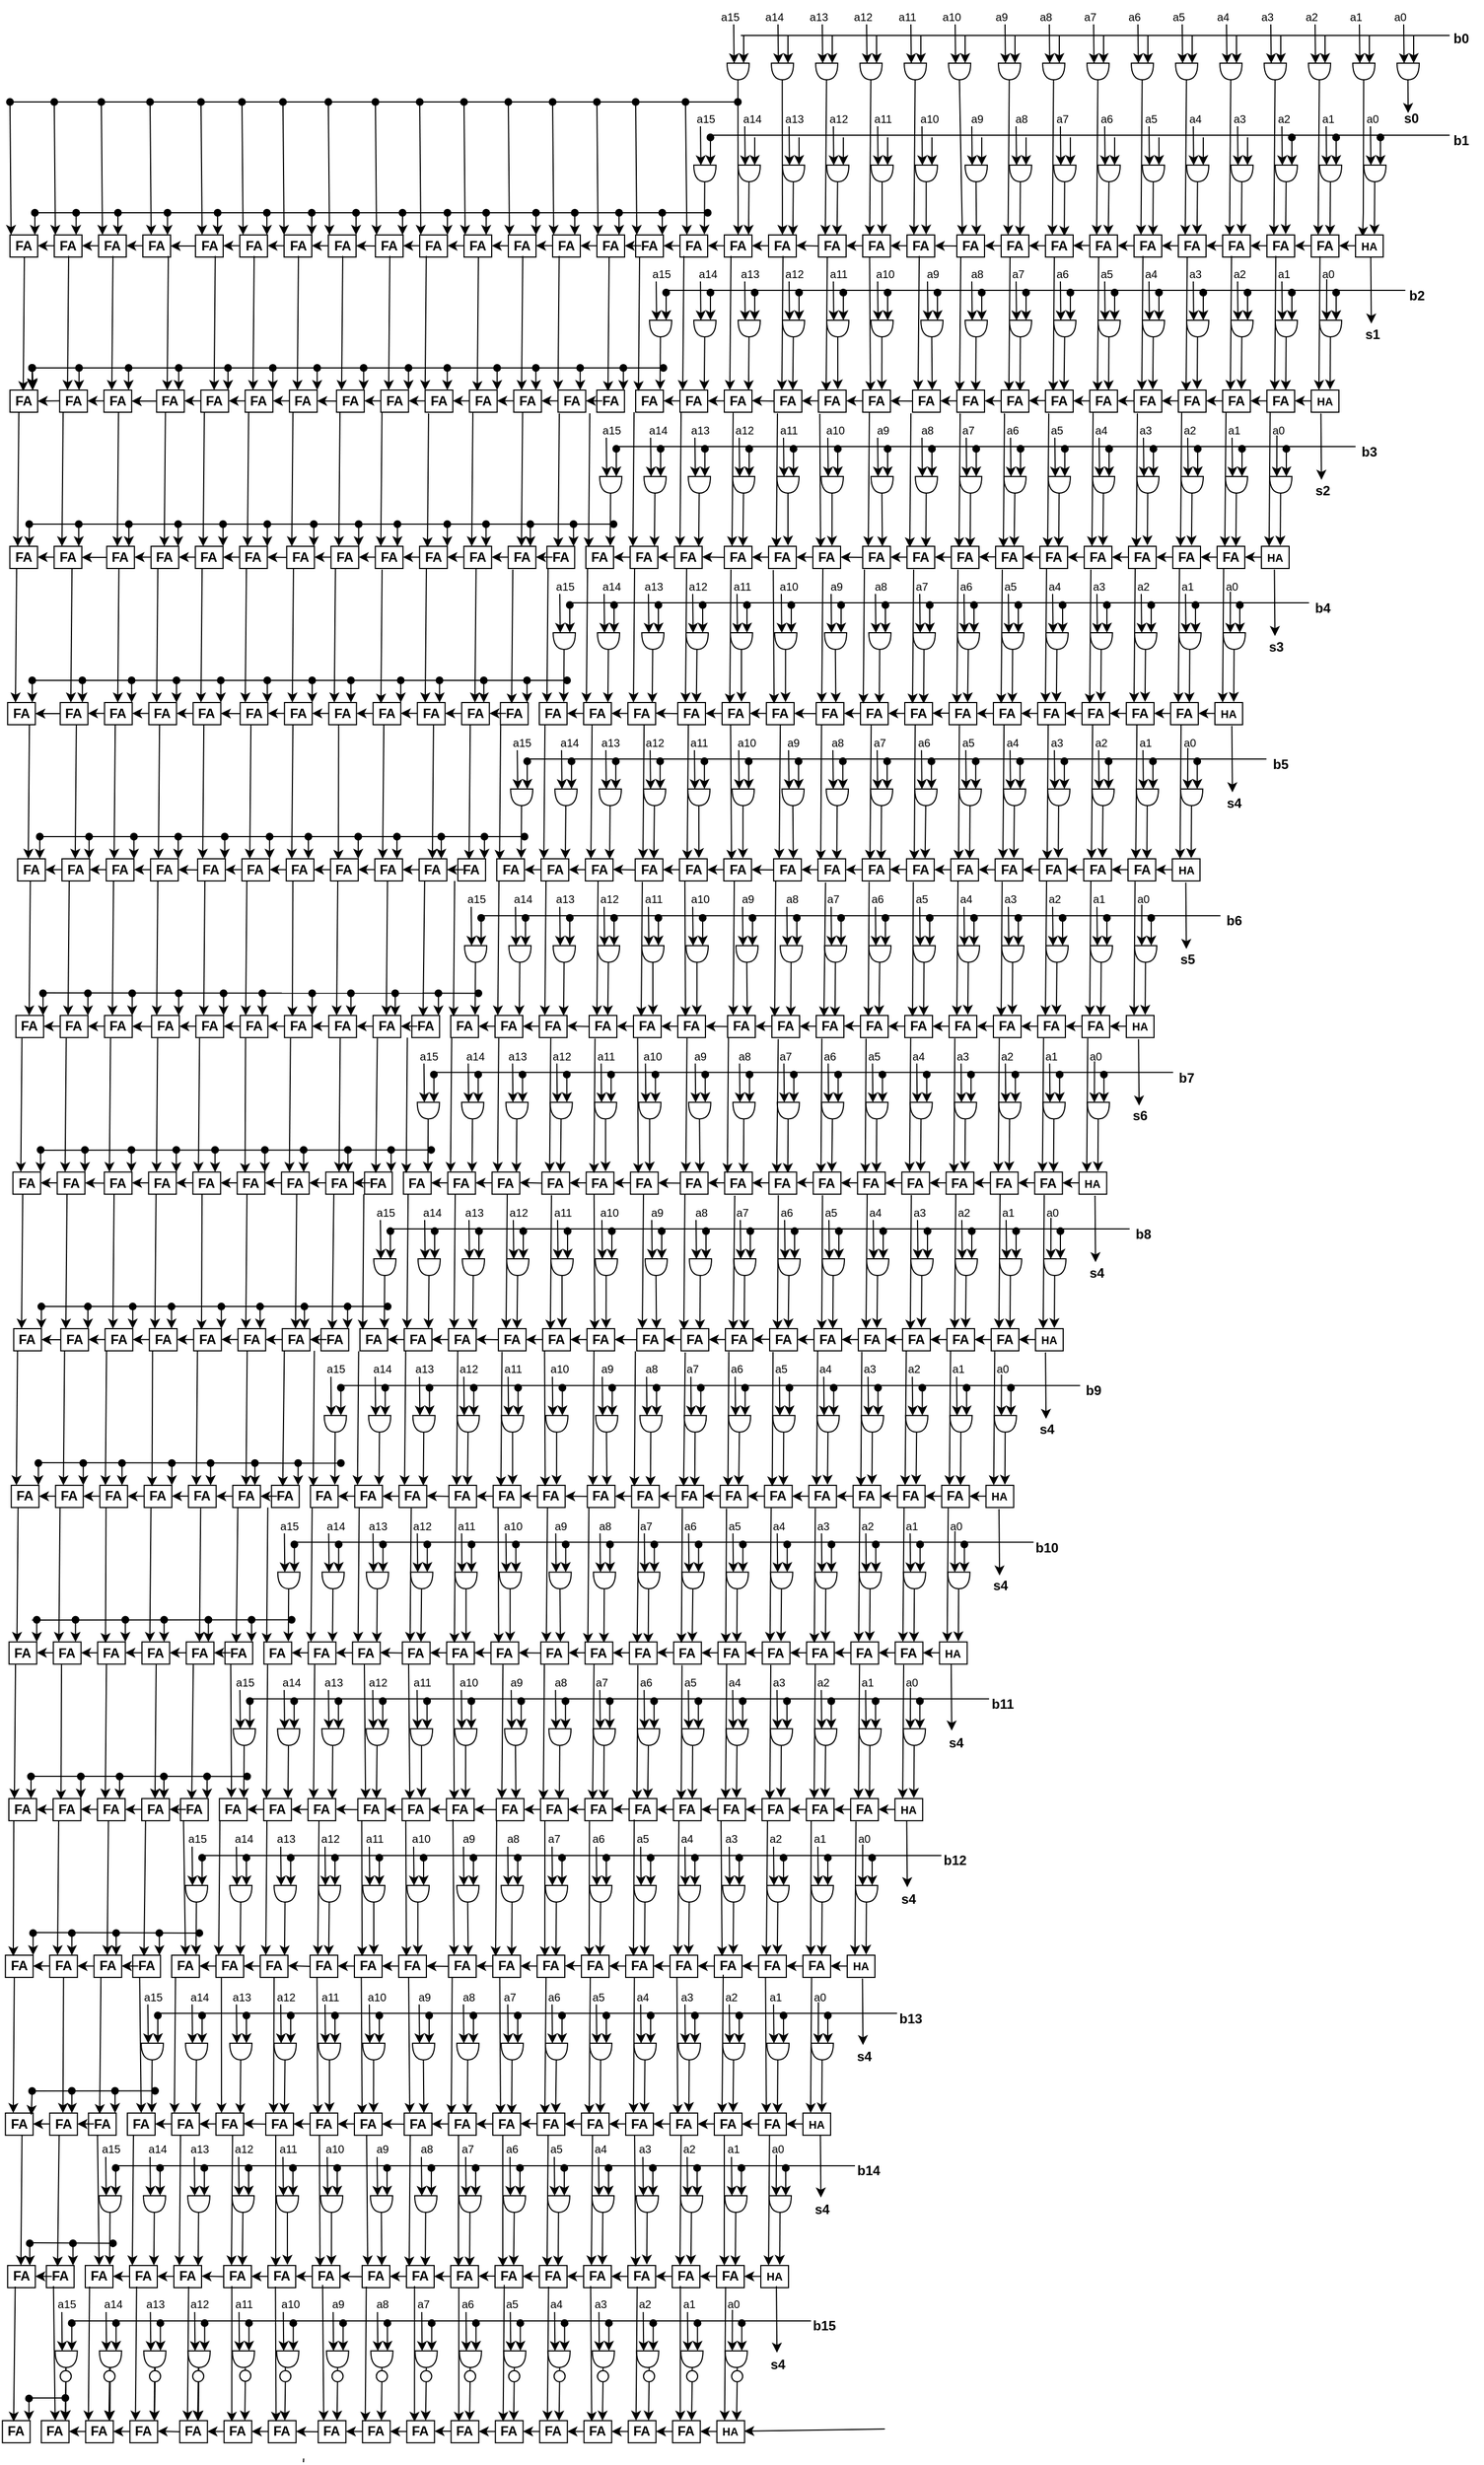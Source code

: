 <mxfile version="24.7.1" type="github">
  <diagram name="Page-1" id="n7Fu1dChlO2mF_LkfaYX">
    <mxGraphModel dx="1430" dy="385" grid="1" gridSize="10" guides="1" tooltips="1" connect="1" arrows="1" fold="1" page="1" pageScale="1" pageWidth="850" pageHeight="1100" math="0" shadow="0">
      <root>
        <mxCell id="0" />
        <mxCell id="1" parent="0" />
        <mxCell id="61qi8pVw7JVg1OZqUkDZ-4" value="" style="shape=or;whiteSpace=wrap;html=1;rotation=90;" vertex="1" parent="1">
          <mxGeometry x="665" y="172.5" width="15" height="20" as="geometry" />
        </mxCell>
        <mxCell id="61qi8pVw7JVg1OZqUkDZ-5" value="" style="endArrow=classic;html=1;rounded=0;entryX=0.013;entryY=0.682;entryDx=0;entryDy=0;entryPerimeter=0;" edge="1" parent="1" target="61qi8pVw7JVg1OZqUkDZ-4">
          <mxGeometry width="50" height="50" relative="1" as="geometry">
            <mxPoint x="668.5" y="140" as="sourcePoint" />
            <mxPoint x="697.5" y="150" as="targetPoint" />
          </mxGeometry>
        </mxCell>
        <mxCell id="61qi8pVw7JVg1OZqUkDZ-6" value="" style="endArrow=classic;html=1;rounded=0;entryX=0;entryY=0.25;entryDx=0;entryDy=0;entryPerimeter=0;" edge="1" parent="1" target="61qi8pVw7JVg1OZqUkDZ-4">
          <mxGeometry width="50" height="50" relative="1" as="geometry">
            <mxPoint x="677.5" y="150" as="sourcePoint" />
            <mxPoint x="697.5" y="170" as="targetPoint" />
            <Array as="points">
              <mxPoint x="677.5" y="150" />
            </Array>
          </mxGeometry>
        </mxCell>
        <mxCell id="61qi8pVw7JVg1OZqUkDZ-7" value="&lt;font style=&quot;font-size: 10px;&quot;&gt;a0&lt;/font&gt;" style="text;html=1;align=center;verticalAlign=middle;resizable=0;points=[];autosize=1;strokeColor=none;fillColor=none;" vertex="1" parent="1">
          <mxGeometry x="650" y="118" width="30" height="30" as="geometry" />
        </mxCell>
        <mxCell id="61qi8pVw7JVg1OZqUkDZ-8" value="" style="endArrow=none;html=1;rounded=0;" edge="1" parent="1">
          <mxGeometry width="50" height="50" relative="1" as="geometry">
            <mxPoint x="70" y="150" as="sourcePoint" />
            <mxPoint x="710" y="150" as="targetPoint" />
          </mxGeometry>
        </mxCell>
        <mxCell id="61qi8pVw7JVg1OZqUkDZ-9" value="" style="endArrow=classic;html=1;rounded=0;" edge="1" parent="1">
          <mxGeometry width="50" height="50" relative="1" as="geometry">
            <mxPoint x="672.33" y="190" as="sourcePoint" />
            <mxPoint x="672.5" y="220" as="targetPoint" />
          </mxGeometry>
        </mxCell>
        <mxCell id="61qi8pVw7JVg1OZqUkDZ-10" value="" style="shape=or;whiteSpace=wrap;html=1;rotation=90;" vertex="1" parent="1">
          <mxGeometry x="505" y="172.5" width="15" height="20" as="geometry" />
        </mxCell>
        <mxCell id="61qi8pVw7JVg1OZqUkDZ-11" value="" style="endArrow=classic;html=1;rounded=0;entryX=0.013;entryY=0.682;entryDx=0;entryDy=0;entryPerimeter=0;" edge="1" target="61qi8pVw7JVg1OZqUkDZ-10" parent="1">
          <mxGeometry width="50" height="50" relative="1" as="geometry">
            <mxPoint x="508.5" y="140" as="sourcePoint" />
            <mxPoint x="537.5" y="150" as="targetPoint" />
          </mxGeometry>
        </mxCell>
        <mxCell id="61qi8pVw7JVg1OZqUkDZ-12" value="" style="endArrow=classic;html=1;rounded=0;entryX=0;entryY=0.25;entryDx=0;entryDy=0;entryPerimeter=0;" edge="1" target="61qi8pVw7JVg1OZqUkDZ-10" parent="1">
          <mxGeometry width="50" height="50" relative="1" as="geometry">
            <mxPoint x="517.5" y="150" as="sourcePoint" />
            <mxPoint x="537.5" y="170" as="targetPoint" />
            <Array as="points">
              <mxPoint x="517.5" y="150" />
            </Array>
          </mxGeometry>
        </mxCell>
        <mxCell id="61qi8pVw7JVg1OZqUkDZ-13" value="&lt;font style=&quot;font-size: 10px;&quot;&gt;a4&lt;/font&gt;" style="text;html=1;align=center;verticalAlign=middle;resizable=0;points=[];autosize=1;strokeColor=none;fillColor=none;" vertex="1" parent="1">
          <mxGeometry x="490" y="118" width="30" height="30" as="geometry" />
        </mxCell>
        <mxCell id="61qi8pVw7JVg1OZqUkDZ-14" value="" style="endArrow=classic;html=1;rounded=0;entryX=0.25;entryY=0;entryDx=0;entryDy=0;" edge="1" parent="1" target="61qi8pVw7JVg1OZqUkDZ-400">
          <mxGeometry width="50" height="50" relative="1" as="geometry">
            <mxPoint x="512.33" y="190" as="sourcePoint" />
            <mxPoint x="512.5" y="220" as="targetPoint" />
          </mxGeometry>
        </mxCell>
        <mxCell id="61qi8pVw7JVg1OZqUkDZ-15" value="" style="shape=or;whiteSpace=wrap;html=1;rotation=90;" vertex="1" parent="1">
          <mxGeometry x="585" y="172.5" width="15" height="20" as="geometry" />
        </mxCell>
        <mxCell id="61qi8pVw7JVg1OZqUkDZ-16" value="" style="endArrow=classic;html=1;rounded=0;entryX=0.013;entryY=0.682;entryDx=0;entryDy=0;entryPerimeter=0;" edge="1" target="61qi8pVw7JVg1OZqUkDZ-15" parent="1">
          <mxGeometry width="50" height="50" relative="1" as="geometry">
            <mxPoint x="588.5" y="140" as="sourcePoint" />
            <mxPoint x="617.5" y="150" as="targetPoint" />
          </mxGeometry>
        </mxCell>
        <mxCell id="61qi8pVw7JVg1OZqUkDZ-17" value="" style="endArrow=classic;html=1;rounded=0;entryX=0;entryY=0.25;entryDx=0;entryDy=0;entryPerimeter=0;" edge="1" target="61qi8pVw7JVg1OZqUkDZ-15" parent="1">
          <mxGeometry width="50" height="50" relative="1" as="geometry">
            <mxPoint x="597.5" y="150" as="sourcePoint" />
            <mxPoint x="617.5" y="170" as="targetPoint" />
            <Array as="points">
              <mxPoint x="597.5" y="150" />
            </Array>
          </mxGeometry>
        </mxCell>
        <mxCell id="61qi8pVw7JVg1OZqUkDZ-18" value="&lt;font style=&quot;font-size: 10px;&quot;&gt;a2&lt;/font&gt;" style="text;html=1;align=center;verticalAlign=middle;resizable=0;points=[];autosize=1;strokeColor=none;fillColor=none;" vertex="1" parent="1">
          <mxGeometry x="570" y="118" width="30" height="30" as="geometry" />
        </mxCell>
        <mxCell id="61qi8pVw7JVg1OZqUkDZ-19" value="" style="endArrow=classic;html=1;rounded=0;entryX=0.25;entryY=0;entryDx=0;entryDy=0;" edge="1" parent="1" target="61qi8pVw7JVg1OZqUkDZ-398">
          <mxGeometry width="50" height="50" relative="1" as="geometry">
            <mxPoint x="592.33" y="190" as="sourcePoint" />
            <mxPoint x="592.5" y="220" as="targetPoint" />
          </mxGeometry>
        </mxCell>
        <mxCell id="61qi8pVw7JVg1OZqUkDZ-20" value="" style="shape=or;whiteSpace=wrap;html=1;rotation=90;" vertex="1" parent="1">
          <mxGeometry x="465" y="172.5" width="15" height="20" as="geometry" />
        </mxCell>
        <mxCell id="61qi8pVw7JVg1OZqUkDZ-21" value="" style="endArrow=classic;html=1;rounded=0;entryX=0.013;entryY=0.682;entryDx=0;entryDy=0;entryPerimeter=0;" edge="1" target="61qi8pVw7JVg1OZqUkDZ-20" parent="1">
          <mxGeometry width="50" height="50" relative="1" as="geometry">
            <mxPoint x="468.5" y="140" as="sourcePoint" />
            <mxPoint x="497.5" y="150" as="targetPoint" />
          </mxGeometry>
        </mxCell>
        <mxCell id="61qi8pVw7JVg1OZqUkDZ-22" value="" style="endArrow=classic;html=1;rounded=0;entryX=0;entryY=0.25;entryDx=0;entryDy=0;entryPerimeter=0;" edge="1" target="61qi8pVw7JVg1OZqUkDZ-20" parent="1">
          <mxGeometry width="50" height="50" relative="1" as="geometry">
            <mxPoint x="477.5" y="150" as="sourcePoint" />
            <mxPoint x="497.5" y="170" as="targetPoint" />
            <Array as="points">
              <mxPoint x="477.5" y="150" />
            </Array>
          </mxGeometry>
        </mxCell>
        <mxCell id="61qi8pVw7JVg1OZqUkDZ-23" value="&lt;font style=&quot;font-size: 10px;&quot;&gt;a5&lt;/font&gt;" style="text;html=1;align=center;verticalAlign=middle;resizable=0;points=[];autosize=1;strokeColor=none;fillColor=none;" vertex="1" parent="1">
          <mxGeometry x="450" y="118" width="30" height="30" as="geometry" />
        </mxCell>
        <mxCell id="61qi8pVw7JVg1OZqUkDZ-24" value="" style="endArrow=classic;html=1;rounded=0;entryX=0.25;entryY=0;entryDx=0;entryDy=0;" edge="1" parent="1" target="61qi8pVw7JVg1OZqUkDZ-401">
          <mxGeometry width="50" height="50" relative="1" as="geometry">
            <mxPoint x="472.33" y="190" as="sourcePoint" />
            <mxPoint x="472.5" y="220" as="targetPoint" />
          </mxGeometry>
        </mxCell>
        <mxCell id="61qi8pVw7JVg1OZqUkDZ-30" value="" style="shape=or;whiteSpace=wrap;html=1;rotation=90;" vertex="1" parent="1">
          <mxGeometry x="625" y="172.5" width="15" height="20" as="geometry" />
        </mxCell>
        <mxCell id="61qi8pVw7JVg1OZqUkDZ-31" value="" style="endArrow=classic;html=1;rounded=0;entryX=0.013;entryY=0.682;entryDx=0;entryDy=0;entryPerimeter=0;" edge="1" target="61qi8pVw7JVg1OZqUkDZ-30" parent="1">
          <mxGeometry width="50" height="50" relative="1" as="geometry">
            <mxPoint x="628.5" y="140" as="sourcePoint" />
            <mxPoint x="657.5" y="150" as="targetPoint" />
          </mxGeometry>
        </mxCell>
        <mxCell id="61qi8pVw7JVg1OZqUkDZ-32" value="" style="endArrow=classic;html=1;rounded=0;entryX=0;entryY=0.25;entryDx=0;entryDy=0;entryPerimeter=0;" edge="1" target="61qi8pVw7JVg1OZqUkDZ-30" parent="1">
          <mxGeometry width="50" height="50" relative="1" as="geometry">
            <mxPoint x="637.5" y="150" as="sourcePoint" />
            <mxPoint x="657.5" y="170" as="targetPoint" />
            <Array as="points">
              <mxPoint x="637.5" y="150" />
            </Array>
          </mxGeometry>
        </mxCell>
        <mxCell id="61qi8pVw7JVg1OZqUkDZ-33" value="&lt;font style=&quot;font-size: 10px;&quot;&gt;a1&lt;/font&gt;" style="text;html=1;align=center;verticalAlign=middle;resizable=0;points=[];autosize=1;strokeColor=none;fillColor=none;" vertex="1" parent="1">
          <mxGeometry x="610" y="118" width="30" height="30" as="geometry" />
        </mxCell>
        <mxCell id="61qi8pVw7JVg1OZqUkDZ-34" value="" style="endArrow=classic;html=1;rounded=0;entryX=0.258;entryY=0.081;entryDx=0;entryDy=0;entryPerimeter=0;" edge="1" parent="1" target="61qi8pVw7JVg1OZqUkDZ-395">
          <mxGeometry width="50" height="50" relative="1" as="geometry">
            <mxPoint x="632.33" y="190" as="sourcePoint" />
            <mxPoint x="632.5" y="220" as="targetPoint" />
            <Array as="points">
              <mxPoint x="632" y="310" />
            </Array>
          </mxGeometry>
        </mxCell>
        <mxCell id="61qi8pVw7JVg1OZqUkDZ-35" value="" style="shape=or;whiteSpace=wrap;html=1;rotation=90;" vertex="1" parent="1">
          <mxGeometry x="220" y="172.5" width="15" height="20" as="geometry" />
        </mxCell>
        <mxCell id="61qi8pVw7JVg1OZqUkDZ-36" value="" style="endArrow=classic;html=1;rounded=0;entryX=0.013;entryY=0.682;entryDx=0;entryDy=0;entryPerimeter=0;" edge="1" target="61qi8pVw7JVg1OZqUkDZ-35" parent="1">
          <mxGeometry width="50" height="50" relative="1" as="geometry">
            <mxPoint x="223.5" y="140" as="sourcePoint" />
            <mxPoint x="252.5" y="150" as="targetPoint" />
          </mxGeometry>
        </mxCell>
        <mxCell id="61qi8pVw7JVg1OZqUkDZ-37" value="" style="endArrow=classic;html=1;rounded=0;entryX=0;entryY=0.25;entryDx=0;entryDy=0;entryPerimeter=0;" edge="1" target="61qi8pVw7JVg1OZqUkDZ-35" parent="1">
          <mxGeometry width="50" height="50" relative="1" as="geometry">
            <mxPoint x="232.5" y="150" as="sourcePoint" />
            <mxPoint x="252.5" y="170" as="targetPoint" />
            <Array as="points">
              <mxPoint x="232.5" y="150" />
            </Array>
          </mxGeometry>
        </mxCell>
        <mxCell id="61qi8pVw7JVg1OZqUkDZ-38" value="&lt;font style=&quot;font-size: 10px;&quot;&gt;a11&lt;/font&gt;" style="text;html=1;align=center;verticalAlign=middle;resizable=0;points=[];autosize=1;strokeColor=none;fillColor=none;" vertex="1" parent="1">
          <mxGeometry x="200" y="118" width="40" height="30" as="geometry" />
        </mxCell>
        <mxCell id="61qi8pVw7JVg1OZqUkDZ-39" value="" style="endArrow=classic;html=1;rounded=0;entryX=0.25;entryY=0;entryDx=0;entryDy=0;" edge="1" parent="1" target="61qi8pVw7JVg1OZqUkDZ-413">
          <mxGeometry width="50" height="50" relative="1" as="geometry">
            <mxPoint x="227.33" y="190" as="sourcePoint" />
            <mxPoint x="227.5" y="220" as="targetPoint" />
          </mxGeometry>
        </mxCell>
        <mxCell id="61qi8pVw7JVg1OZqUkDZ-45" value="" style="shape=or;whiteSpace=wrap;html=1;rotation=90;" vertex="1" parent="1">
          <mxGeometry x="180" y="172.5" width="15" height="20" as="geometry" />
        </mxCell>
        <mxCell id="61qi8pVw7JVg1OZqUkDZ-46" value="" style="endArrow=classic;html=1;rounded=0;entryX=0.013;entryY=0.682;entryDx=0;entryDy=0;entryPerimeter=0;" edge="1" target="61qi8pVw7JVg1OZqUkDZ-45" parent="1">
          <mxGeometry width="50" height="50" relative="1" as="geometry">
            <mxPoint x="183.5" y="140" as="sourcePoint" />
            <mxPoint x="212.5" y="150" as="targetPoint" />
          </mxGeometry>
        </mxCell>
        <mxCell id="61qi8pVw7JVg1OZqUkDZ-47" value="" style="endArrow=classic;html=1;rounded=0;entryX=0;entryY=0.25;entryDx=0;entryDy=0;entryPerimeter=0;" edge="1" target="61qi8pVw7JVg1OZqUkDZ-45" parent="1">
          <mxGeometry width="50" height="50" relative="1" as="geometry">
            <mxPoint x="192.5" y="150" as="sourcePoint" />
            <mxPoint x="212.5" y="170" as="targetPoint" />
            <Array as="points">
              <mxPoint x="192.5" y="150" />
            </Array>
          </mxGeometry>
        </mxCell>
        <mxCell id="61qi8pVw7JVg1OZqUkDZ-48" value="&lt;font style=&quot;font-size: 10px;&quot;&gt;a12&lt;/font&gt;" style="text;html=1;align=center;verticalAlign=middle;resizable=0;points=[];autosize=1;strokeColor=none;fillColor=none;" vertex="1" parent="1">
          <mxGeometry x="160" y="118" width="40" height="30" as="geometry" />
        </mxCell>
        <mxCell id="61qi8pVw7JVg1OZqUkDZ-49" value="" style="endArrow=classic;html=1;rounded=0;entryX=0.25;entryY=0;entryDx=0;entryDy=0;" edge="1" parent="1" target="61qi8pVw7JVg1OZqUkDZ-414">
          <mxGeometry width="50" height="50" relative="1" as="geometry">
            <mxPoint x="187.33" y="190" as="sourcePoint" />
            <mxPoint x="187.5" y="220" as="targetPoint" />
          </mxGeometry>
        </mxCell>
        <mxCell id="61qi8pVw7JVg1OZqUkDZ-50" value="" style="shape=or;whiteSpace=wrap;html=1;rotation=90;" vertex="1" parent="1">
          <mxGeometry x="305" y="172.5" width="15" height="20" as="geometry" />
        </mxCell>
        <mxCell id="61qi8pVw7JVg1OZqUkDZ-51" value="" style="endArrow=classic;html=1;rounded=0;entryX=0.013;entryY=0.682;entryDx=0;entryDy=0;entryPerimeter=0;" edge="1" target="61qi8pVw7JVg1OZqUkDZ-50" parent="1">
          <mxGeometry width="50" height="50" relative="1" as="geometry">
            <mxPoint x="308.5" y="140" as="sourcePoint" />
            <mxPoint x="337.5" y="150" as="targetPoint" />
          </mxGeometry>
        </mxCell>
        <mxCell id="61qi8pVw7JVg1OZqUkDZ-52" value="" style="endArrow=classic;html=1;rounded=0;entryX=0;entryY=0.25;entryDx=0;entryDy=0;entryPerimeter=0;" edge="1" target="61qi8pVw7JVg1OZqUkDZ-50" parent="1">
          <mxGeometry width="50" height="50" relative="1" as="geometry">
            <mxPoint x="317.5" y="150" as="sourcePoint" />
            <mxPoint x="337.5" y="170" as="targetPoint" />
            <Array as="points">
              <mxPoint x="317.5" y="150" />
            </Array>
          </mxGeometry>
        </mxCell>
        <mxCell id="61qi8pVw7JVg1OZqUkDZ-53" value="&lt;font style=&quot;font-size: 10px;&quot;&gt;a9&lt;/font&gt;" style="text;html=1;align=center;verticalAlign=middle;resizable=0;points=[];autosize=1;strokeColor=none;fillColor=none;" vertex="1" parent="1">
          <mxGeometry x="290" y="118" width="30" height="30" as="geometry" />
        </mxCell>
        <mxCell id="61qi8pVw7JVg1OZqUkDZ-54" value="" style="endArrow=classic;html=1;rounded=0;entryX=0.25;entryY=0;entryDx=0;entryDy=0;" edge="1" parent="1" target="61qi8pVw7JVg1OZqUkDZ-411">
          <mxGeometry width="50" height="50" relative="1" as="geometry">
            <mxPoint x="312.33" y="190" as="sourcePoint" />
            <mxPoint x="312.5" y="220" as="targetPoint" />
          </mxGeometry>
        </mxCell>
        <mxCell id="61qi8pVw7JVg1OZqUkDZ-55" value="" style="shape=or;whiteSpace=wrap;html=1;rotation=90;" vertex="1" parent="1">
          <mxGeometry x="425" y="172.5" width="15" height="20" as="geometry" />
        </mxCell>
        <mxCell id="61qi8pVw7JVg1OZqUkDZ-56" value="" style="endArrow=classic;html=1;rounded=0;entryX=0.013;entryY=0.682;entryDx=0;entryDy=0;entryPerimeter=0;" edge="1" target="61qi8pVw7JVg1OZqUkDZ-55" parent="1">
          <mxGeometry width="50" height="50" relative="1" as="geometry">
            <mxPoint x="428.5" y="140" as="sourcePoint" />
            <mxPoint x="457.5" y="150" as="targetPoint" />
          </mxGeometry>
        </mxCell>
        <mxCell id="61qi8pVw7JVg1OZqUkDZ-57" value="" style="endArrow=classic;html=1;rounded=0;entryX=0;entryY=0.25;entryDx=0;entryDy=0;entryPerimeter=0;" edge="1" target="61qi8pVw7JVg1OZqUkDZ-55" parent="1">
          <mxGeometry width="50" height="50" relative="1" as="geometry">
            <mxPoint x="437.5" y="150" as="sourcePoint" />
            <mxPoint x="457.5" y="170" as="targetPoint" />
            <Array as="points">
              <mxPoint x="437.5" y="150" />
            </Array>
          </mxGeometry>
        </mxCell>
        <mxCell id="61qi8pVw7JVg1OZqUkDZ-58" value="&lt;font style=&quot;font-size: 10px;&quot;&gt;a6&lt;/font&gt;" style="text;html=1;align=center;verticalAlign=middle;resizable=0;points=[];autosize=1;strokeColor=none;fillColor=none;" vertex="1" parent="1">
          <mxGeometry x="410" y="118" width="30" height="30" as="geometry" />
        </mxCell>
        <mxCell id="61qi8pVw7JVg1OZqUkDZ-59" value="" style="endArrow=classic;html=1;rounded=0;entryX=0.25;entryY=0;entryDx=0;entryDy=0;" edge="1" parent="1" target="61qi8pVw7JVg1OZqUkDZ-402">
          <mxGeometry width="50" height="50" relative="1" as="geometry">
            <mxPoint x="432.33" y="190" as="sourcePoint" />
            <mxPoint x="432.5" y="220" as="targetPoint" />
          </mxGeometry>
        </mxCell>
        <mxCell id="61qi8pVw7JVg1OZqUkDZ-60" value="" style="shape=or;whiteSpace=wrap;html=1;rotation=90;" vertex="1" parent="1">
          <mxGeometry x="345" y="172.5" width="15" height="20" as="geometry" />
        </mxCell>
        <mxCell id="61qi8pVw7JVg1OZqUkDZ-61" value="" style="endArrow=classic;html=1;rounded=0;entryX=0.013;entryY=0.682;entryDx=0;entryDy=0;entryPerimeter=0;" edge="1" target="61qi8pVw7JVg1OZqUkDZ-60" parent="1">
          <mxGeometry width="50" height="50" relative="1" as="geometry">
            <mxPoint x="348.5" y="140" as="sourcePoint" />
            <mxPoint x="377.5" y="150" as="targetPoint" />
          </mxGeometry>
        </mxCell>
        <mxCell id="61qi8pVw7JVg1OZqUkDZ-62" value="" style="endArrow=classic;html=1;rounded=0;entryX=0;entryY=0.25;entryDx=0;entryDy=0;entryPerimeter=0;" edge="1" target="61qi8pVw7JVg1OZqUkDZ-60" parent="1">
          <mxGeometry width="50" height="50" relative="1" as="geometry">
            <mxPoint x="357.5" y="150" as="sourcePoint" />
            <mxPoint x="377.5" y="170" as="targetPoint" />
            <Array as="points">
              <mxPoint x="357.5" y="150" />
            </Array>
          </mxGeometry>
        </mxCell>
        <mxCell id="61qi8pVw7JVg1OZqUkDZ-63" value="&lt;font style=&quot;font-size: 10px;&quot;&gt;a8&lt;/font&gt;" style="text;html=1;align=center;verticalAlign=middle;resizable=0;points=[];autosize=1;strokeColor=none;fillColor=none;" vertex="1" parent="1">
          <mxGeometry x="330" y="118" width="30" height="30" as="geometry" />
        </mxCell>
        <mxCell id="61qi8pVw7JVg1OZqUkDZ-64" value="" style="endArrow=classic;html=1;rounded=0;entryX=0.25;entryY=0;entryDx=0;entryDy=0;" edge="1" parent="1" target="61qi8pVw7JVg1OZqUkDZ-410">
          <mxGeometry width="50" height="50" relative="1" as="geometry">
            <mxPoint x="352.33" y="190" as="sourcePoint" />
            <mxPoint x="352.5" y="220" as="targetPoint" />
          </mxGeometry>
        </mxCell>
        <mxCell id="61qi8pVw7JVg1OZqUkDZ-65" value="" style="shape=or;whiteSpace=wrap;html=1;rotation=90;" vertex="1" parent="1">
          <mxGeometry x="385" y="172.5" width="15" height="20" as="geometry" />
        </mxCell>
        <mxCell id="61qi8pVw7JVg1OZqUkDZ-66" value="" style="endArrow=classic;html=1;rounded=0;entryX=0.013;entryY=0.682;entryDx=0;entryDy=0;entryPerimeter=0;" edge="1" target="61qi8pVw7JVg1OZqUkDZ-65" parent="1">
          <mxGeometry width="50" height="50" relative="1" as="geometry">
            <mxPoint x="388.5" y="140" as="sourcePoint" />
            <mxPoint x="417.5" y="150" as="targetPoint" />
          </mxGeometry>
        </mxCell>
        <mxCell id="61qi8pVw7JVg1OZqUkDZ-67" value="" style="endArrow=classic;html=1;rounded=0;entryX=0;entryY=0.25;entryDx=0;entryDy=0;entryPerimeter=0;" edge="1" target="61qi8pVw7JVg1OZqUkDZ-65" parent="1">
          <mxGeometry width="50" height="50" relative="1" as="geometry">
            <mxPoint x="397.5" y="150" as="sourcePoint" />
            <mxPoint x="417.5" y="170" as="targetPoint" />
            <Array as="points">
              <mxPoint x="397.5" y="150" />
            </Array>
          </mxGeometry>
        </mxCell>
        <mxCell id="61qi8pVw7JVg1OZqUkDZ-68" value="&lt;font style=&quot;font-size: 10px;&quot;&gt;a7&lt;/font&gt;" style="text;html=1;align=center;verticalAlign=middle;resizable=0;points=[];autosize=1;strokeColor=none;fillColor=none;" vertex="1" parent="1">
          <mxGeometry x="370" y="118" width="30" height="30" as="geometry" />
        </mxCell>
        <mxCell id="61qi8pVw7JVg1OZqUkDZ-69" value="" style="endArrow=classic;html=1;rounded=0;entryX=0.25;entryY=0;entryDx=0;entryDy=0;" edge="1" parent="1" target="61qi8pVw7JVg1OZqUkDZ-403">
          <mxGeometry width="50" height="50" relative="1" as="geometry">
            <mxPoint x="392.33" y="190" as="sourcePoint" />
            <mxPoint x="392.5" y="220" as="targetPoint" />
          </mxGeometry>
        </mxCell>
        <mxCell id="61qi8pVw7JVg1OZqUkDZ-70" value="" style="shape=or;whiteSpace=wrap;html=1;rotation=90;" vertex="1" parent="1">
          <mxGeometry x="260" y="172.5" width="15" height="20" as="geometry" />
        </mxCell>
        <mxCell id="61qi8pVw7JVg1OZqUkDZ-71" value="" style="endArrow=classic;html=1;rounded=0;entryX=0.013;entryY=0.682;entryDx=0;entryDy=0;entryPerimeter=0;" edge="1" target="61qi8pVw7JVg1OZqUkDZ-70" parent="1">
          <mxGeometry width="50" height="50" relative="1" as="geometry">
            <mxPoint x="263.5" y="140" as="sourcePoint" />
            <mxPoint x="292.5" y="150" as="targetPoint" />
          </mxGeometry>
        </mxCell>
        <mxCell id="61qi8pVw7JVg1OZqUkDZ-72" value="" style="endArrow=classic;html=1;rounded=0;entryX=0;entryY=0.25;entryDx=0;entryDy=0;entryPerimeter=0;" edge="1" target="61qi8pVw7JVg1OZqUkDZ-70" parent="1">
          <mxGeometry width="50" height="50" relative="1" as="geometry">
            <mxPoint x="272.5" y="150" as="sourcePoint" />
            <mxPoint x="292.5" y="170" as="targetPoint" />
            <Array as="points">
              <mxPoint x="272.5" y="150" />
            </Array>
          </mxGeometry>
        </mxCell>
        <mxCell id="61qi8pVw7JVg1OZqUkDZ-73" value="&lt;font style=&quot;font-size: 10px;&quot;&gt;a10&lt;/font&gt;" style="text;html=1;align=center;verticalAlign=middle;resizable=0;points=[];autosize=1;strokeColor=none;fillColor=none;" vertex="1" parent="1">
          <mxGeometry x="240" y="118" width="40" height="30" as="geometry" />
        </mxCell>
        <mxCell id="61qi8pVw7JVg1OZqUkDZ-74" value="" style="endArrow=classic;html=1;rounded=0;entryX=0.2;entryY=0;entryDx=0;entryDy=0;entryPerimeter=0;" edge="1" parent="1" target="61qi8pVw7JVg1OZqUkDZ-412">
          <mxGeometry width="50" height="50" relative="1" as="geometry">
            <mxPoint x="267.33" y="190" as="sourcePoint" />
            <mxPoint x="267.5" y="220" as="targetPoint" />
          </mxGeometry>
        </mxCell>
        <mxCell id="61qi8pVw7JVg1OZqUkDZ-131" value="" style="shape=or;whiteSpace=wrap;html=1;rotation=90;" vertex="1" parent="1">
          <mxGeometry x="60.0" y="172.5" width="15" height="20" as="geometry" />
        </mxCell>
        <mxCell id="61qi8pVw7JVg1OZqUkDZ-132" value="" style="endArrow=classic;html=1;rounded=0;entryX=0.013;entryY=0.682;entryDx=0;entryDy=0;entryPerimeter=0;" edge="1" target="61qi8pVw7JVg1OZqUkDZ-131" parent="1">
          <mxGeometry width="50" height="50" relative="1" as="geometry">
            <mxPoint x="63.5" y="140" as="sourcePoint" />
            <mxPoint x="92.5" y="150" as="targetPoint" />
          </mxGeometry>
        </mxCell>
        <mxCell id="61qi8pVw7JVg1OZqUkDZ-133" value="" style="endArrow=classic;html=1;rounded=0;entryX=0;entryY=0.25;entryDx=0;entryDy=0;entryPerimeter=0;" edge="1" target="61qi8pVw7JVg1OZqUkDZ-131" parent="1">
          <mxGeometry width="50" height="50" relative="1" as="geometry">
            <mxPoint x="72.5" y="150" as="sourcePoint" />
            <mxPoint x="92.5" y="170" as="targetPoint" />
            <Array as="points">
              <mxPoint x="72.5" y="150" />
            </Array>
          </mxGeometry>
        </mxCell>
        <mxCell id="61qi8pVw7JVg1OZqUkDZ-134" value="&lt;font style=&quot;font-size: 10px;&quot;&gt;a15&lt;/font&gt;" style="text;html=1;align=center;verticalAlign=middle;resizable=0;points=[];autosize=1;strokeColor=none;fillColor=none;" vertex="1" parent="1">
          <mxGeometry x="40.0" y="118" width="40" height="30" as="geometry" />
        </mxCell>
        <mxCell id="61qi8pVw7JVg1OZqUkDZ-135" value="" style="endArrow=classic;html=1;rounded=0;entryX=0.5;entryY=0;entryDx=0;entryDy=0;" edge="1" parent="1" target="61qi8pVw7JVg1OZqUkDZ-422">
          <mxGeometry width="50" height="50" relative="1" as="geometry">
            <mxPoint x="67.33" y="190" as="sourcePoint" />
            <mxPoint x="67.5" y="220" as="targetPoint" />
          </mxGeometry>
        </mxCell>
        <mxCell id="61qi8pVw7JVg1OZqUkDZ-136" value="" style="shape=or;whiteSpace=wrap;html=1;rotation=90;" vertex="1" parent="1">
          <mxGeometry x="140" y="172.5" width="15" height="20" as="geometry" />
        </mxCell>
        <mxCell id="61qi8pVw7JVg1OZqUkDZ-137" value="" style="endArrow=classic;html=1;rounded=0;entryX=0.013;entryY=0.682;entryDx=0;entryDy=0;entryPerimeter=0;" edge="1" target="61qi8pVw7JVg1OZqUkDZ-136" parent="1">
          <mxGeometry width="50" height="50" relative="1" as="geometry">
            <mxPoint x="143.5" y="140" as="sourcePoint" />
            <mxPoint x="172.5" y="150" as="targetPoint" />
          </mxGeometry>
        </mxCell>
        <mxCell id="61qi8pVw7JVg1OZqUkDZ-138" value="" style="endArrow=classic;html=1;rounded=0;entryX=0;entryY=0.25;entryDx=0;entryDy=0;entryPerimeter=0;" edge="1" target="61qi8pVw7JVg1OZqUkDZ-136" parent="1">
          <mxGeometry width="50" height="50" relative="1" as="geometry">
            <mxPoint x="152.5" y="150" as="sourcePoint" />
            <mxPoint x="172.5" y="170" as="targetPoint" />
            <Array as="points">
              <mxPoint x="152.5" y="150" />
            </Array>
          </mxGeometry>
        </mxCell>
        <mxCell id="61qi8pVw7JVg1OZqUkDZ-139" value="&lt;font style=&quot;font-size: 10px;&quot;&gt;a13&lt;/font&gt;" style="text;html=1;align=center;verticalAlign=middle;resizable=0;points=[];autosize=1;strokeColor=none;fillColor=none;" vertex="1" parent="1">
          <mxGeometry x="120.0" y="118" width="40" height="30" as="geometry" />
        </mxCell>
        <mxCell id="61qi8pVw7JVg1OZqUkDZ-140" value="" style="endArrow=classic;html=1;rounded=0;entryX=0.25;entryY=0;entryDx=0;entryDy=0;" edge="1" parent="1" target="61qi8pVw7JVg1OZqUkDZ-415">
          <mxGeometry width="50" height="50" relative="1" as="geometry">
            <mxPoint x="147.33" y="190" as="sourcePoint" />
            <mxPoint x="147.5" y="220" as="targetPoint" />
          </mxGeometry>
        </mxCell>
        <mxCell id="61qi8pVw7JVg1OZqUkDZ-146" value="" style="shape=or;whiteSpace=wrap;html=1;rotation=90;" vertex="1" parent="1">
          <mxGeometry x="100.0" y="172.5" width="15" height="20" as="geometry" />
        </mxCell>
        <mxCell id="61qi8pVw7JVg1OZqUkDZ-147" value="" style="endArrow=classic;html=1;rounded=0;entryX=0.013;entryY=0.682;entryDx=0;entryDy=0;entryPerimeter=0;" edge="1" target="61qi8pVw7JVg1OZqUkDZ-146" parent="1">
          <mxGeometry width="50" height="50" relative="1" as="geometry">
            <mxPoint x="103.5" y="140" as="sourcePoint" />
            <mxPoint x="132.5" y="150" as="targetPoint" />
          </mxGeometry>
        </mxCell>
        <mxCell id="61qi8pVw7JVg1OZqUkDZ-148" value="" style="endArrow=classic;html=1;rounded=0;entryX=0;entryY=0.25;entryDx=0;entryDy=0;entryPerimeter=0;" edge="1" target="61qi8pVw7JVg1OZqUkDZ-146" parent="1">
          <mxGeometry width="50" height="50" relative="1" as="geometry">
            <mxPoint x="112.5" y="150" as="sourcePoint" />
            <mxPoint x="132.5" y="170" as="targetPoint" />
            <Array as="points">
              <mxPoint x="112.5" y="150" />
            </Array>
          </mxGeometry>
        </mxCell>
        <mxCell id="61qi8pVw7JVg1OZqUkDZ-149" value="&lt;font style=&quot;font-size: 10px;&quot;&gt;a14&lt;/font&gt;" style="text;html=1;align=center;verticalAlign=middle;resizable=0;points=[];autosize=1;strokeColor=none;fillColor=none;" vertex="1" parent="1">
          <mxGeometry x="80.0" y="118" width="40" height="30" as="geometry" />
        </mxCell>
        <mxCell id="61qi8pVw7JVg1OZqUkDZ-150" value="" style="endArrow=classic;html=1;rounded=0;entryX=0.5;entryY=0;entryDx=0;entryDy=0;" edge="1" parent="1" target="61qi8pVw7JVg1OZqUkDZ-421">
          <mxGeometry width="50" height="50" relative="1" as="geometry">
            <mxPoint x="107.33" y="190" as="sourcePoint" />
            <mxPoint x="107.5" y="220" as="targetPoint" />
          </mxGeometry>
        </mxCell>
        <mxCell id="61qi8pVw7JVg1OZqUkDZ-226" value="&lt;b&gt;b0&lt;/b&gt;" style="text;html=1;align=center;verticalAlign=middle;resizable=0;points=[];autosize=1;strokeColor=none;fillColor=none;" vertex="1" parent="1">
          <mxGeometry x="700" y="138" width="40" height="30" as="geometry" />
        </mxCell>
        <mxCell id="61qi8pVw7JVg1OZqUkDZ-307" value="" style="shape=or;whiteSpace=wrap;html=1;rotation=90;" vertex="1" parent="1">
          <mxGeometry x="545" y="172.5" width="15" height="20" as="geometry" />
        </mxCell>
        <mxCell id="61qi8pVw7JVg1OZqUkDZ-308" value="" style="endArrow=classic;html=1;rounded=0;entryX=0.013;entryY=0.682;entryDx=0;entryDy=0;entryPerimeter=0;" edge="1" target="61qi8pVw7JVg1OZqUkDZ-307" parent="1">
          <mxGeometry width="50" height="50" relative="1" as="geometry">
            <mxPoint x="548.5" y="140" as="sourcePoint" />
            <mxPoint x="577.5" y="150" as="targetPoint" />
          </mxGeometry>
        </mxCell>
        <mxCell id="61qi8pVw7JVg1OZqUkDZ-309" value="" style="endArrow=classic;html=1;rounded=0;entryX=0;entryY=0.25;entryDx=0;entryDy=0;entryPerimeter=0;" edge="1" target="61qi8pVw7JVg1OZqUkDZ-307" parent="1">
          <mxGeometry width="50" height="50" relative="1" as="geometry">
            <mxPoint x="557.5" y="150" as="sourcePoint" />
            <mxPoint x="577.5" y="170" as="targetPoint" />
            <Array as="points">
              <mxPoint x="557.5" y="150" />
            </Array>
          </mxGeometry>
        </mxCell>
        <mxCell id="61qi8pVw7JVg1OZqUkDZ-310" value="&lt;font style=&quot;font-size: 10px;&quot;&gt;a3&lt;/font&gt;" style="text;html=1;align=center;verticalAlign=middle;resizable=0;points=[];autosize=1;strokeColor=none;fillColor=none;" vertex="1" parent="1">
          <mxGeometry x="530" y="118" width="30" height="30" as="geometry" />
        </mxCell>
        <mxCell id="61qi8pVw7JVg1OZqUkDZ-311" value="" style="endArrow=classic;html=1;rounded=0;entryX=0.25;entryY=0;entryDx=0;entryDy=0;" edge="1" parent="1" target="61qi8pVw7JVg1OZqUkDZ-399">
          <mxGeometry width="50" height="50" relative="1" as="geometry">
            <mxPoint x="552.33" y="190" as="sourcePoint" />
            <mxPoint x="552.5" y="220" as="targetPoint" />
          </mxGeometry>
        </mxCell>
        <mxCell id="61qi8pVw7JVg1OZqUkDZ-312" value="" style="shape=or;whiteSpace=wrap;html=1;rotation=90;" vertex="1" parent="1">
          <mxGeometry x="635" y="264.5" width="15" height="20" as="geometry" />
        </mxCell>
        <mxCell id="61qi8pVw7JVg1OZqUkDZ-313" value="" style="endArrow=classic;html=1;rounded=0;entryX=0.013;entryY=0.682;entryDx=0;entryDy=0;entryPerimeter=0;" edge="1" target="61qi8pVw7JVg1OZqUkDZ-312" parent="1">
          <mxGeometry width="50" height="50" relative="1" as="geometry">
            <mxPoint x="638.5" y="232" as="sourcePoint" />
            <mxPoint x="667.5" y="242" as="targetPoint" />
          </mxGeometry>
        </mxCell>
        <mxCell id="61qi8pVw7JVg1OZqUkDZ-314" value="" style="endArrow=classic;html=1;rounded=0;entryX=0;entryY=0.25;entryDx=0;entryDy=0;entryPerimeter=0;startArrow=oval;startFill=1;" edge="1" target="61qi8pVw7JVg1OZqUkDZ-312" parent="1">
          <mxGeometry width="50" height="50" relative="1" as="geometry">
            <mxPoint x="647.5" y="242" as="sourcePoint" />
            <mxPoint x="667.5" y="262" as="targetPoint" />
            <Array as="points">
              <mxPoint x="647.5" y="242" />
            </Array>
          </mxGeometry>
        </mxCell>
        <mxCell id="61qi8pVw7JVg1OZqUkDZ-315" value="&lt;font style=&quot;font-size: 10px;&quot;&gt;a0&lt;/font&gt;" style="text;html=1;align=center;verticalAlign=middle;resizable=0;points=[];autosize=1;strokeColor=none;fillColor=none;" vertex="1" parent="1">
          <mxGeometry x="625" y="210" width="30" height="30" as="geometry" />
        </mxCell>
        <mxCell id="61qi8pVw7JVg1OZqUkDZ-316" value="" style="endArrow=classic;html=1;rounded=0;entryX=0.682;entryY=-0.025;entryDx=0;entryDy=0;entryPerimeter=0;" edge="1" parent="1" target="61qi8pVw7JVg1OZqUkDZ-395">
          <mxGeometry width="50" height="50" relative="1" as="geometry">
            <mxPoint x="642.33" y="282" as="sourcePoint" />
            <mxPoint x="642.5" y="312" as="targetPoint" />
          </mxGeometry>
        </mxCell>
        <mxCell id="61qi8pVw7JVg1OZqUkDZ-317" value="" style="shape=or;whiteSpace=wrap;html=1;rotation=90;" vertex="1" parent="1">
          <mxGeometry x="475" y="264.5" width="15" height="20" as="geometry" />
        </mxCell>
        <mxCell id="61qi8pVw7JVg1OZqUkDZ-318" value="" style="endArrow=classic;html=1;rounded=0;entryX=0.013;entryY=0.682;entryDx=0;entryDy=0;entryPerimeter=0;" edge="1" target="61qi8pVw7JVg1OZqUkDZ-317" parent="1">
          <mxGeometry width="50" height="50" relative="1" as="geometry">
            <mxPoint x="478.5" y="232" as="sourcePoint" />
            <mxPoint x="507.5" y="242" as="targetPoint" />
          </mxGeometry>
        </mxCell>
        <mxCell id="61qi8pVw7JVg1OZqUkDZ-319" value="" style="endArrow=classic;html=1;rounded=0;entryX=0;entryY=0.25;entryDx=0;entryDy=0;entryPerimeter=0;" edge="1" target="61qi8pVw7JVg1OZqUkDZ-317" parent="1">
          <mxGeometry width="50" height="50" relative="1" as="geometry">
            <mxPoint x="487.5" y="242" as="sourcePoint" />
            <mxPoint x="507.5" y="262" as="targetPoint" />
            <Array as="points">
              <mxPoint x="487.5" y="242" />
            </Array>
          </mxGeometry>
        </mxCell>
        <mxCell id="61qi8pVw7JVg1OZqUkDZ-320" value="&lt;font style=&quot;font-size: 10px;&quot;&gt;a4&lt;/font&gt;" style="text;html=1;align=center;verticalAlign=middle;resizable=0;points=[];autosize=1;strokeColor=none;fillColor=none;" vertex="1" parent="1">
          <mxGeometry x="465" y="210" width="30" height="30" as="geometry" />
        </mxCell>
        <mxCell id="61qi8pVw7JVg1OZqUkDZ-321" value="" style="endArrow=classic;html=1;rounded=0;entryX=0.676;entryY=-0.026;entryDx=0;entryDy=0;entryPerimeter=0;" edge="1" parent="1" target="61qi8pVw7JVg1OZqUkDZ-401">
          <mxGeometry width="50" height="50" relative="1" as="geometry">
            <mxPoint x="482.33" y="282" as="sourcePoint" />
            <mxPoint x="482.5" y="312" as="targetPoint" />
          </mxGeometry>
        </mxCell>
        <mxCell id="61qi8pVw7JVg1OZqUkDZ-322" value="" style="shape=or;whiteSpace=wrap;html=1;rotation=90;" vertex="1" parent="1">
          <mxGeometry x="555" y="264.5" width="15" height="20" as="geometry" />
        </mxCell>
        <mxCell id="61qi8pVw7JVg1OZqUkDZ-323" value="" style="endArrow=classic;html=1;rounded=0;entryX=0.013;entryY=0.682;entryDx=0;entryDy=0;entryPerimeter=0;" edge="1" target="61qi8pVw7JVg1OZqUkDZ-322" parent="1">
          <mxGeometry width="50" height="50" relative="1" as="geometry">
            <mxPoint x="558.5" y="232" as="sourcePoint" />
            <mxPoint x="587.5" y="242" as="targetPoint" />
          </mxGeometry>
        </mxCell>
        <mxCell id="61qi8pVw7JVg1OZqUkDZ-324" value="" style="endArrow=classic;html=1;rounded=0;entryX=0;entryY=0.25;entryDx=0;entryDy=0;entryPerimeter=0;startArrow=oval;startFill=1;" edge="1" target="61qi8pVw7JVg1OZqUkDZ-322" parent="1">
          <mxGeometry width="50" height="50" relative="1" as="geometry">
            <mxPoint x="567.5" y="242" as="sourcePoint" />
            <mxPoint x="587.5" y="262" as="targetPoint" />
            <Array as="points">
              <mxPoint x="567.5" y="242" />
            </Array>
          </mxGeometry>
        </mxCell>
        <mxCell id="61qi8pVw7JVg1OZqUkDZ-325" value="&lt;font style=&quot;font-size: 10px;&quot;&gt;a2&lt;/font&gt;" style="text;html=1;align=center;verticalAlign=middle;resizable=0;points=[];autosize=1;strokeColor=none;fillColor=none;" vertex="1" parent="1">
          <mxGeometry x="545" y="210" width="30" height="30" as="geometry" />
        </mxCell>
        <mxCell id="61qi8pVw7JVg1OZqUkDZ-326" value="" style="endArrow=classic;html=1;rounded=0;entryX=0.676;entryY=-0.034;entryDx=0;entryDy=0;entryPerimeter=0;" edge="1" parent="1" target="61qi8pVw7JVg1OZqUkDZ-399">
          <mxGeometry width="50" height="50" relative="1" as="geometry">
            <mxPoint x="562.33" y="282" as="sourcePoint" />
            <mxPoint x="562.5" y="312" as="targetPoint" />
          </mxGeometry>
        </mxCell>
        <mxCell id="61qi8pVw7JVg1OZqUkDZ-327" value="" style="shape=or;whiteSpace=wrap;html=1;rotation=90;" vertex="1" parent="1">
          <mxGeometry x="435" y="264.5" width="15" height="20" as="geometry" />
        </mxCell>
        <mxCell id="61qi8pVw7JVg1OZqUkDZ-328" value="" style="endArrow=classic;html=1;rounded=0;entryX=0.013;entryY=0.682;entryDx=0;entryDy=0;entryPerimeter=0;" edge="1" target="61qi8pVw7JVg1OZqUkDZ-327" parent="1">
          <mxGeometry width="50" height="50" relative="1" as="geometry">
            <mxPoint x="438.5" y="232" as="sourcePoint" />
            <mxPoint x="467.5" y="242" as="targetPoint" />
          </mxGeometry>
        </mxCell>
        <mxCell id="61qi8pVw7JVg1OZqUkDZ-329" value="" style="endArrow=classic;html=1;rounded=0;entryX=0;entryY=0.25;entryDx=0;entryDy=0;entryPerimeter=0;" edge="1" target="61qi8pVw7JVg1OZqUkDZ-327" parent="1">
          <mxGeometry width="50" height="50" relative="1" as="geometry">
            <mxPoint x="447.5" y="242" as="sourcePoint" />
            <mxPoint x="467.5" y="262" as="targetPoint" />
            <Array as="points">
              <mxPoint x="447.5" y="242" />
            </Array>
          </mxGeometry>
        </mxCell>
        <mxCell id="61qi8pVw7JVg1OZqUkDZ-330" value="&lt;font style=&quot;font-size: 10px;&quot;&gt;a5&lt;/font&gt;" style="text;html=1;align=center;verticalAlign=middle;resizable=0;points=[];autosize=1;strokeColor=none;fillColor=none;" vertex="1" parent="1">
          <mxGeometry x="425" y="210" width="30" height="30" as="geometry" />
        </mxCell>
        <mxCell id="61qi8pVw7JVg1OZqUkDZ-331" value="" style="endArrow=classic;html=1;rounded=0;entryX=0.681;entryY=0.008;entryDx=0;entryDy=0;entryPerimeter=0;" edge="1" parent="1" target="61qi8pVw7JVg1OZqUkDZ-402">
          <mxGeometry width="50" height="50" relative="1" as="geometry">
            <mxPoint x="442.33" y="282" as="sourcePoint" />
            <mxPoint x="442.5" y="312" as="targetPoint" />
          </mxGeometry>
        </mxCell>
        <mxCell id="61qi8pVw7JVg1OZqUkDZ-332" value="" style="shape=or;whiteSpace=wrap;html=1;rotation=90;" vertex="1" parent="1">
          <mxGeometry x="595" y="264.5" width="15" height="20" as="geometry" />
        </mxCell>
        <mxCell id="61qi8pVw7JVg1OZqUkDZ-333" value="" style="endArrow=classic;html=1;rounded=0;entryX=0.013;entryY=0.682;entryDx=0;entryDy=0;entryPerimeter=0;" edge="1" target="61qi8pVw7JVg1OZqUkDZ-332" parent="1">
          <mxGeometry width="50" height="50" relative="1" as="geometry">
            <mxPoint x="598.5" y="232" as="sourcePoint" />
            <mxPoint x="627.5" y="242" as="targetPoint" />
          </mxGeometry>
        </mxCell>
        <mxCell id="61qi8pVw7JVg1OZqUkDZ-334" value="" style="endArrow=classic;html=1;rounded=0;entryX=0;entryY=0.25;entryDx=0;entryDy=0;entryPerimeter=0;startArrow=oval;startFill=1;" edge="1" target="61qi8pVw7JVg1OZqUkDZ-332" parent="1">
          <mxGeometry width="50" height="50" relative="1" as="geometry">
            <mxPoint x="607.5" y="242" as="sourcePoint" />
            <mxPoint x="627.5" y="262" as="targetPoint" />
            <Array as="points">
              <mxPoint x="607.5" y="242" />
            </Array>
          </mxGeometry>
        </mxCell>
        <mxCell id="61qi8pVw7JVg1OZqUkDZ-335" value="&lt;font style=&quot;font-size: 10px;&quot;&gt;a1&lt;/font&gt;" style="text;html=1;align=center;verticalAlign=middle;resizable=0;points=[];autosize=1;strokeColor=none;fillColor=none;" vertex="1" parent="1">
          <mxGeometry x="585" y="210" width="30" height="30" as="geometry" />
        </mxCell>
        <mxCell id="61qi8pVw7JVg1OZqUkDZ-336" value="" style="endArrow=classic;html=1;rounded=0;entryX=0.68;entryY=0;entryDx=0;entryDy=0;entryPerimeter=0;" edge="1" parent="1" target="61qi8pVw7JVg1OZqUkDZ-398">
          <mxGeometry width="50" height="50" relative="1" as="geometry">
            <mxPoint x="602.33" y="282" as="sourcePoint" />
            <mxPoint x="602.5" y="312" as="targetPoint" />
          </mxGeometry>
        </mxCell>
        <mxCell id="61qi8pVw7JVg1OZqUkDZ-337" value="" style="shape=or;whiteSpace=wrap;html=1;rotation=90;" vertex="1" parent="1">
          <mxGeometry x="190" y="264.5" width="15" height="20" as="geometry" />
        </mxCell>
        <mxCell id="61qi8pVw7JVg1OZqUkDZ-338" value="" style="endArrow=classic;html=1;rounded=0;entryX=0.013;entryY=0.682;entryDx=0;entryDy=0;entryPerimeter=0;" edge="1" target="61qi8pVw7JVg1OZqUkDZ-337" parent="1">
          <mxGeometry width="50" height="50" relative="1" as="geometry">
            <mxPoint x="193.5" y="232" as="sourcePoint" />
            <mxPoint x="222.5" y="242" as="targetPoint" />
          </mxGeometry>
        </mxCell>
        <mxCell id="61qi8pVw7JVg1OZqUkDZ-339" value="" style="endArrow=classic;html=1;rounded=0;entryX=0;entryY=0.25;entryDx=0;entryDy=0;entryPerimeter=0;" edge="1" target="61qi8pVw7JVg1OZqUkDZ-337" parent="1">
          <mxGeometry width="50" height="50" relative="1" as="geometry">
            <mxPoint x="202.5" y="242" as="sourcePoint" />
            <mxPoint x="222.5" y="262" as="targetPoint" />
            <Array as="points">
              <mxPoint x="202.5" y="242" />
            </Array>
          </mxGeometry>
        </mxCell>
        <mxCell id="61qi8pVw7JVg1OZqUkDZ-340" value="&lt;font style=&quot;font-size: 10px;&quot;&gt;a11&lt;/font&gt;" style="text;html=1;align=center;verticalAlign=middle;resizable=0;points=[];autosize=1;strokeColor=none;fillColor=none;" vertex="1" parent="1">
          <mxGeometry x="177.5" y="210" width="40" height="30" as="geometry" />
        </mxCell>
        <mxCell id="61qi8pVw7JVg1OZqUkDZ-341" value="" style="endArrow=classic;html=1;rounded=0;entryX=0.701;entryY=-0.029;entryDx=0;entryDy=0;entryPerimeter=0;exitX=1;exitY=0.5;exitDx=0;exitDy=0;exitPerimeter=0;" edge="1" parent="1" source="61qi8pVw7JVg1OZqUkDZ-337" target="61qi8pVw7JVg1OZqUkDZ-414">
          <mxGeometry width="50" height="50" relative="1" as="geometry">
            <mxPoint x="198" y="285" as="sourcePoint" />
            <mxPoint x="197.58" y="314.5" as="targetPoint" />
          </mxGeometry>
        </mxCell>
        <mxCell id="61qi8pVw7JVg1OZqUkDZ-342" value="" style="shape=or;whiteSpace=wrap;html=1;rotation=90;" vertex="1" parent="1">
          <mxGeometry x="150" y="264.5" width="15" height="20" as="geometry" />
        </mxCell>
        <mxCell id="61qi8pVw7JVg1OZqUkDZ-343" value="" style="endArrow=classic;html=1;rounded=0;entryX=0.013;entryY=0.682;entryDx=0;entryDy=0;entryPerimeter=0;" edge="1" target="61qi8pVw7JVg1OZqUkDZ-342" parent="1">
          <mxGeometry width="50" height="50" relative="1" as="geometry">
            <mxPoint x="153.5" y="232" as="sourcePoint" />
            <mxPoint x="182.5" y="242" as="targetPoint" />
          </mxGeometry>
        </mxCell>
        <mxCell id="61qi8pVw7JVg1OZqUkDZ-344" value="" style="endArrow=classic;html=1;rounded=0;entryX=0;entryY=0.25;entryDx=0;entryDy=0;entryPerimeter=0;" edge="1" target="61qi8pVw7JVg1OZqUkDZ-342" parent="1">
          <mxGeometry width="50" height="50" relative="1" as="geometry">
            <mxPoint x="162.5" y="242" as="sourcePoint" />
            <mxPoint x="182.5" y="262" as="targetPoint" />
            <Array as="points">
              <mxPoint x="162.5" y="242" />
            </Array>
          </mxGeometry>
        </mxCell>
        <mxCell id="61qi8pVw7JVg1OZqUkDZ-345" value="&lt;font style=&quot;font-size: 10px;&quot;&gt;a12&lt;/font&gt;" style="text;html=1;align=center;verticalAlign=middle;resizable=0;points=[];autosize=1;strokeColor=none;fillColor=none;" vertex="1" parent="1">
          <mxGeometry x="137.5" y="210" width="40" height="30" as="geometry" />
        </mxCell>
        <mxCell id="61qi8pVw7JVg1OZqUkDZ-346" value="" style="endArrow=classic;html=1;rounded=0;entryX=0.673;entryY=0;entryDx=0;entryDy=0;entryPerimeter=0;" edge="1" parent="1" target="61qi8pVw7JVg1OZqUkDZ-415">
          <mxGeometry width="50" height="50" relative="1" as="geometry">
            <mxPoint x="157.33" y="282" as="sourcePoint" />
            <mxPoint x="157.5" y="312" as="targetPoint" />
          </mxGeometry>
        </mxCell>
        <mxCell id="61qi8pVw7JVg1OZqUkDZ-347" value="" style="shape=or;whiteSpace=wrap;html=1;rotation=90;" vertex="1" parent="1">
          <mxGeometry x="275" y="264.5" width="15" height="20" as="geometry" />
        </mxCell>
        <mxCell id="61qi8pVw7JVg1OZqUkDZ-348" value="" style="endArrow=classic;html=1;rounded=0;entryX=0.013;entryY=0.682;entryDx=0;entryDy=0;entryPerimeter=0;" edge="1" target="61qi8pVw7JVg1OZqUkDZ-347" parent="1">
          <mxGeometry width="50" height="50" relative="1" as="geometry">
            <mxPoint x="278.5" y="232" as="sourcePoint" />
            <mxPoint x="307.5" y="242" as="targetPoint" />
          </mxGeometry>
        </mxCell>
        <mxCell id="61qi8pVw7JVg1OZqUkDZ-349" value="" style="endArrow=classic;html=1;rounded=0;entryX=0;entryY=0.25;entryDx=0;entryDy=0;entryPerimeter=0;" edge="1" target="61qi8pVw7JVg1OZqUkDZ-347" parent="1">
          <mxGeometry width="50" height="50" relative="1" as="geometry">
            <mxPoint x="287.5" y="242" as="sourcePoint" />
            <mxPoint x="307.5" y="262" as="targetPoint" />
            <Array as="points">
              <mxPoint x="287.5" y="242" />
            </Array>
          </mxGeometry>
        </mxCell>
        <mxCell id="61qi8pVw7JVg1OZqUkDZ-350" value="&lt;font style=&quot;font-size: 10px;&quot;&gt;a9&lt;/font&gt;" style="text;html=1;align=center;verticalAlign=middle;resizable=0;points=[];autosize=1;strokeColor=none;fillColor=none;" vertex="1" parent="1">
          <mxGeometry x="267.5" y="210" width="30" height="30" as="geometry" />
        </mxCell>
        <mxCell id="61qi8pVw7JVg1OZqUkDZ-351" value="" style="endArrow=classic;html=1;rounded=0;entryX=0.709;entryY=0.001;entryDx=0;entryDy=0;entryPerimeter=0;" edge="1" parent="1" target="61qi8pVw7JVg1OZqUkDZ-412">
          <mxGeometry width="50" height="50" relative="1" as="geometry">
            <mxPoint x="282.33" y="282" as="sourcePoint" />
            <mxPoint x="282.5" y="312" as="targetPoint" />
          </mxGeometry>
        </mxCell>
        <mxCell id="61qi8pVw7JVg1OZqUkDZ-352" value="" style="shape=or;whiteSpace=wrap;html=1;rotation=90;" vertex="1" parent="1">
          <mxGeometry x="395" y="264.5" width="15" height="20" as="geometry" />
        </mxCell>
        <mxCell id="61qi8pVw7JVg1OZqUkDZ-353" value="" style="endArrow=classic;html=1;rounded=0;entryX=0.013;entryY=0.682;entryDx=0;entryDy=0;entryPerimeter=0;" edge="1" target="61qi8pVw7JVg1OZqUkDZ-352" parent="1">
          <mxGeometry width="50" height="50" relative="1" as="geometry">
            <mxPoint x="398.5" y="232" as="sourcePoint" />
            <mxPoint x="427.5" y="242" as="targetPoint" />
          </mxGeometry>
        </mxCell>
        <mxCell id="61qi8pVw7JVg1OZqUkDZ-354" value="" style="endArrow=classic;html=1;rounded=0;entryX=0;entryY=0.25;entryDx=0;entryDy=0;entryPerimeter=0;" edge="1" target="61qi8pVw7JVg1OZqUkDZ-352" parent="1">
          <mxGeometry width="50" height="50" relative="1" as="geometry">
            <mxPoint x="407.5" y="242" as="sourcePoint" />
            <mxPoint x="427.5" y="262" as="targetPoint" />
            <Array as="points">
              <mxPoint x="407.5" y="242" />
            </Array>
          </mxGeometry>
        </mxCell>
        <mxCell id="61qi8pVw7JVg1OZqUkDZ-355" value="&lt;font style=&quot;font-size: 10px;&quot;&gt;a6&lt;/font&gt;" style="text;html=1;align=center;verticalAlign=middle;resizable=0;points=[];autosize=1;strokeColor=none;fillColor=none;" vertex="1" parent="1">
          <mxGeometry x="385" y="210" width="30" height="30" as="geometry" />
        </mxCell>
        <mxCell id="61qi8pVw7JVg1OZqUkDZ-356" value="" style="endArrow=classic;html=1;rounded=0;entryX=0.67;entryY=-0.006;entryDx=0;entryDy=0;entryPerimeter=0;" edge="1" parent="1" target="61qi8pVw7JVg1OZqUkDZ-403">
          <mxGeometry width="50" height="50" relative="1" as="geometry">
            <mxPoint x="402.33" y="282" as="sourcePoint" />
            <mxPoint x="402.5" y="312" as="targetPoint" />
          </mxGeometry>
        </mxCell>
        <mxCell id="61qi8pVw7JVg1OZqUkDZ-357" value="" style="shape=or;whiteSpace=wrap;html=1;rotation=90;" vertex="1" parent="1">
          <mxGeometry x="315" y="264.5" width="15" height="20" as="geometry" />
        </mxCell>
        <mxCell id="61qi8pVw7JVg1OZqUkDZ-358" value="" style="endArrow=classic;html=1;rounded=0;entryX=0.013;entryY=0.682;entryDx=0;entryDy=0;entryPerimeter=0;" edge="1" target="61qi8pVw7JVg1OZqUkDZ-357" parent="1">
          <mxGeometry width="50" height="50" relative="1" as="geometry">
            <mxPoint x="318.5" y="232" as="sourcePoint" />
            <mxPoint x="347.5" y="242" as="targetPoint" />
          </mxGeometry>
        </mxCell>
        <mxCell id="61qi8pVw7JVg1OZqUkDZ-359" value="" style="endArrow=classic;html=1;rounded=0;entryX=0;entryY=0.25;entryDx=0;entryDy=0;entryPerimeter=0;" edge="1" target="61qi8pVw7JVg1OZqUkDZ-357" parent="1">
          <mxGeometry width="50" height="50" relative="1" as="geometry">
            <mxPoint x="327.5" y="242" as="sourcePoint" />
            <mxPoint x="347.5" y="262" as="targetPoint" />
            <Array as="points">
              <mxPoint x="327.5" y="242" />
            </Array>
          </mxGeometry>
        </mxCell>
        <mxCell id="61qi8pVw7JVg1OZqUkDZ-360" value="&lt;font style=&quot;font-size: 10px;&quot;&gt;a8&lt;/font&gt;" style="text;html=1;align=center;verticalAlign=middle;resizable=0;points=[];autosize=1;strokeColor=none;fillColor=none;" vertex="1" parent="1">
          <mxGeometry x="307.5" y="210" width="30" height="30" as="geometry" />
        </mxCell>
        <mxCell id="61qi8pVw7JVg1OZqUkDZ-361" value="" style="endArrow=classic;html=1;rounded=0;entryX=0.681;entryY=0.036;entryDx=0;entryDy=0;entryPerimeter=0;" edge="1" parent="1" target="61qi8pVw7JVg1OZqUkDZ-411">
          <mxGeometry width="50" height="50" relative="1" as="geometry">
            <mxPoint x="322.33" y="282" as="sourcePoint" />
            <mxPoint x="322.5" y="312" as="targetPoint" />
          </mxGeometry>
        </mxCell>
        <mxCell id="61qi8pVw7JVg1OZqUkDZ-362" value="" style="shape=or;whiteSpace=wrap;html=1;rotation=90;" vertex="1" parent="1">
          <mxGeometry x="355" y="264.5" width="15" height="20" as="geometry" />
        </mxCell>
        <mxCell id="61qi8pVw7JVg1OZqUkDZ-363" value="" style="endArrow=classic;html=1;rounded=0;entryX=0.013;entryY=0.682;entryDx=0;entryDy=0;entryPerimeter=0;" edge="1" target="61qi8pVw7JVg1OZqUkDZ-362" parent="1">
          <mxGeometry width="50" height="50" relative="1" as="geometry">
            <mxPoint x="358.5" y="232" as="sourcePoint" />
            <mxPoint x="387.5" y="242" as="targetPoint" />
          </mxGeometry>
        </mxCell>
        <mxCell id="61qi8pVw7JVg1OZqUkDZ-364" value="" style="endArrow=classic;html=1;rounded=0;entryX=0;entryY=0.25;entryDx=0;entryDy=0;entryPerimeter=0;" edge="1" target="61qi8pVw7JVg1OZqUkDZ-362" parent="1">
          <mxGeometry width="50" height="50" relative="1" as="geometry">
            <mxPoint x="367.5" y="242" as="sourcePoint" />
            <mxPoint x="387.5" y="262" as="targetPoint" />
            <Array as="points">
              <mxPoint x="367.5" y="242" />
            </Array>
          </mxGeometry>
        </mxCell>
        <mxCell id="61qi8pVw7JVg1OZqUkDZ-365" value="&lt;font style=&quot;font-size: 10px;&quot;&gt;a7&lt;/font&gt;" style="text;html=1;align=center;verticalAlign=middle;resizable=0;points=[];autosize=1;strokeColor=none;fillColor=none;" vertex="1" parent="1">
          <mxGeometry x="345" y="210" width="30" height="30" as="geometry" />
        </mxCell>
        <mxCell id="61qi8pVw7JVg1OZqUkDZ-366" value="" style="endArrow=classic;html=1;rounded=0;entryX=0.681;entryY=0.05;entryDx=0;entryDy=0;entryPerimeter=0;" edge="1" parent="1" target="61qi8pVw7JVg1OZqUkDZ-410">
          <mxGeometry width="50" height="50" relative="1" as="geometry">
            <mxPoint x="362.33" y="282" as="sourcePoint" />
            <mxPoint x="362.5" y="312" as="targetPoint" />
          </mxGeometry>
        </mxCell>
        <mxCell id="61qi8pVw7JVg1OZqUkDZ-367" value="" style="shape=or;whiteSpace=wrap;html=1;rotation=90;" vertex="1" parent="1">
          <mxGeometry x="230" y="264.5" width="15" height="20" as="geometry" />
        </mxCell>
        <mxCell id="61qi8pVw7JVg1OZqUkDZ-368" value="" style="endArrow=classic;html=1;rounded=0;entryX=0.013;entryY=0.682;entryDx=0;entryDy=0;entryPerimeter=0;" edge="1" target="61qi8pVw7JVg1OZqUkDZ-367" parent="1">
          <mxGeometry width="50" height="50" relative="1" as="geometry">
            <mxPoint x="233.5" y="232" as="sourcePoint" />
            <mxPoint x="262.5" y="242" as="targetPoint" />
          </mxGeometry>
        </mxCell>
        <mxCell id="61qi8pVw7JVg1OZqUkDZ-369" value="" style="endArrow=classic;html=1;rounded=0;entryX=0;entryY=0.25;entryDx=0;entryDy=0;entryPerimeter=0;" edge="1" target="61qi8pVw7JVg1OZqUkDZ-367" parent="1">
          <mxGeometry width="50" height="50" relative="1" as="geometry">
            <mxPoint x="242.5" y="242" as="sourcePoint" />
            <mxPoint x="262.5" y="262" as="targetPoint" />
            <Array as="points">
              <mxPoint x="242.5" y="242" />
            </Array>
          </mxGeometry>
        </mxCell>
        <mxCell id="61qi8pVw7JVg1OZqUkDZ-370" value="&lt;font style=&quot;font-size: 10px;&quot;&gt;a10&lt;/font&gt;" style="text;html=1;align=center;verticalAlign=middle;resizable=0;points=[];autosize=1;strokeColor=none;fillColor=none;" vertex="1" parent="1">
          <mxGeometry x="220" y="210" width="40" height="30" as="geometry" />
        </mxCell>
        <mxCell id="61qi8pVw7JVg1OZqUkDZ-371" value="" style="endArrow=classic;html=1;rounded=0;entryX=0.691;entryY=-0.017;entryDx=0;entryDy=0;entryPerimeter=0;" edge="1" parent="1" target="61qi8pVw7JVg1OZqUkDZ-413">
          <mxGeometry width="50" height="50" relative="1" as="geometry">
            <mxPoint x="237.33" y="282" as="sourcePoint" />
            <mxPoint x="237.5" y="312" as="targetPoint" />
          </mxGeometry>
        </mxCell>
        <mxCell id="61qi8pVw7JVg1OZqUkDZ-372" value="" style="shape=or;whiteSpace=wrap;html=1;rotation=90;" vertex="1" parent="1">
          <mxGeometry x="30" y="264.5" width="15" height="20" as="geometry" />
        </mxCell>
        <mxCell id="61qi8pVw7JVg1OZqUkDZ-373" value="" style="endArrow=classic;html=1;rounded=0;entryX=0.013;entryY=0.682;entryDx=0;entryDy=0;entryPerimeter=0;" edge="1" target="61qi8pVw7JVg1OZqUkDZ-372" parent="1">
          <mxGeometry width="50" height="50" relative="1" as="geometry">
            <mxPoint x="33.5" y="232" as="sourcePoint" />
            <mxPoint x="62.5" y="242" as="targetPoint" />
          </mxGeometry>
        </mxCell>
        <mxCell id="61qi8pVw7JVg1OZqUkDZ-374" value="" style="endArrow=classic;html=1;rounded=0;entryX=0;entryY=0.25;entryDx=0;entryDy=0;entryPerimeter=0;startArrow=oval;startFill=1;" edge="1" target="61qi8pVw7JVg1OZqUkDZ-372" parent="1">
          <mxGeometry width="50" height="50" relative="1" as="geometry">
            <mxPoint x="42.5" y="242" as="sourcePoint" />
            <mxPoint x="62.5" y="262" as="targetPoint" />
            <Array as="points">
              <mxPoint x="42.5" y="242" />
            </Array>
          </mxGeometry>
        </mxCell>
        <mxCell id="61qi8pVw7JVg1OZqUkDZ-375" value="&lt;font style=&quot;font-size: 10px;&quot;&gt;a15&lt;/font&gt;" style="text;html=1;align=center;verticalAlign=middle;resizable=0;points=[];autosize=1;strokeColor=none;fillColor=none;" vertex="1" parent="1">
          <mxGeometry x="17.5" y="210" width="40" height="30" as="geometry" />
        </mxCell>
        <mxCell id="61qi8pVw7JVg1OZqUkDZ-376" value="" style="endArrow=classic;html=1;rounded=0;entryX=0.882;entryY=-0.017;entryDx=0;entryDy=0;entryPerimeter=0;" edge="1" parent="1" target="61qi8pVw7JVg1OZqUkDZ-423">
          <mxGeometry width="50" height="50" relative="1" as="geometry">
            <mxPoint x="37.33" y="282" as="sourcePoint" />
            <mxPoint x="37.5" y="312" as="targetPoint" />
          </mxGeometry>
        </mxCell>
        <mxCell id="61qi8pVw7JVg1OZqUkDZ-377" value="" style="shape=or;whiteSpace=wrap;html=1;rotation=90;" vertex="1" parent="1">
          <mxGeometry x="110" y="264.5" width="15" height="20" as="geometry" />
        </mxCell>
        <mxCell id="61qi8pVw7JVg1OZqUkDZ-378" value="" style="endArrow=classic;html=1;rounded=0;entryX=0.013;entryY=0.682;entryDx=0;entryDy=0;entryPerimeter=0;" edge="1" target="61qi8pVw7JVg1OZqUkDZ-377" parent="1">
          <mxGeometry width="50" height="50" relative="1" as="geometry">
            <mxPoint x="113.5" y="232" as="sourcePoint" />
            <mxPoint x="142.5" y="242" as="targetPoint" />
          </mxGeometry>
        </mxCell>
        <mxCell id="61qi8pVw7JVg1OZqUkDZ-379" value="" style="endArrow=classic;html=1;rounded=0;entryX=0;entryY=0.25;entryDx=0;entryDy=0;entryPerimeter=0;" edge="1" target="61qi8pVw7JVg1OZqUkDZ-377" parent="1">
          <mxGeometry width="50" height="50" relative="1" as="geometry">
            <mxPoint x="122.5" y="242" as="sourcePoint" />
            <mxPoint x="142.5" y="262" as="targetPoint" />
            <Array as="points">
              <mxPoint x="122.5" y="242" />
            </Array>
          </mxGeometry>
        </mxCell>
        <mxCell id="61qi8pVw7JVg1OZqUkDZ-380" value="&lt;font style=&quot;font-size: 10px;&quot;&gt;a13&lt;/font&gt;" style="text;html=1;align=center;verticalAlign=middle;resizable=0;points=[];autosize=1;strokeColor=none;fillColor=none;" vertex="1" parent="1">
          <mxGeometry x="97.5" y="210" width="40" height="30" as="geometry" />
        </mxCell>
        <mxCell id="61qi8pVw7JVg1OZqUkDZ-381" value="" style="endArrow=classic;html=1;rounded=0;entryX=0.877;entryY=0.012;entryDx=0;entryDy=0;entryPerimeter=0;" edge="1" parent="1" target="61qi8pVw7JVg1OZqUkDZ-421">
          <mxGeometry width="50" height="50" relative="1" as="geometry">
            <mxPoint x="117.33" y="282" as="sourcePoint" />
            <mxPoint x="117.5" y="312" as="targetPoint" />
          </mxGeometry>
        </mxCell>
        <mxCell id="61qi8pVw7JVg1OZqUkDZ-382" value="" style="shape=or;whiteSpace=wrap;html=1;rotation=90;" vertex="1" parent="1">
          <mxGeometry x="70" y="264.5" width="15" height="20" as="geometry" />
        </mxCell>
        <mxCell id="61qi8pVw7JVg1OZqUkDZ-383" value="" style="endArrow=classic;html=1;rounded=0;entryX=0.013;entryY=0.682;entryDx=0;entryDy=0;entryPerimeter=0;" edge="1" target="61qi8pVw7JVg1OZqUkDZ-382" parent="1">
          <mxGeometry width="50" height="50" relative="1" as="geometry">
            <mxPoint x="73.5" y="232" as="sourcePoint" />
            <mxPoint x="102.5" y="242" as="targetPoint" />
          </mxGeometry>
        </mxCell>
        <mxCell id="61qi8pVw7JVg1OZqUkDZ-384" value="" style="endArrow=classic;html=1;rounded=0;entryX=0;entryY=0.25;entryDx=0;entryDy=0;entryPerimeter=0;" edge="1" target="61qi8pVw7JVg1OZqUkDZ-382" parent="1">
          <mxGeometry width="50" height="50" relative="1" as="geometry">
            <mxPoint x="82.5" y="242" as="sourcePoint" />
            <mxPoint x="102.5" y="262" as="targetPoint" />
            <Array as="points">
              <mxPoint x="82.5" y="242" />
            </Array>
          </mxGeometry>
        </mxCell>
        <mxCell id="61qi8pVw7JVg1OZqUkDZ-385" value="&lt;font style=&quot;font-size: 10px;&quot;&gt;a14&lt;/font&gt;" style="text;html=1;align=center;verticalAlign=middle;resizable=0;points=[];autosize=1;strokeColor=none;fillColor=none;" vertex="1" parent="1">
          <mxGeometry x="60" y="210" width="40" height="30" as="geometry" />
        </mxCell>
        <mxCell id="61qi8pVw7JVg1OZqUkDZ-386" value="" style="endArrow=classic;html=1;rounded=0;entryX=0.877;entryY=-0.005;entryDx=0;entryDy=0;entryPerimeter=0;" edge="1" parent="1" target="61qi8pVw7JVg1OZqUkDZ-422">
          <mxGeometry width="50" height="50" relative="1" as="geometry">
            <mxPoint x="77.33" y="282" as="sourcePoint" />
            <mxPoint x="77.5" y="312" as="targetPoint" />
          </mxGeometry>
        </mxCell>
        <mxCell id="61qi8pVw7JVg1OZqUkDZ-387" value="" style="shape=or;whiteSpace=wrap;html=1;rotation=90;" vertex="1" parent="1">
          <mxGeometry x="515" y="264.5" width="15" height="20" as="geometry" />
        </mxCell>
        <mxCell id="61qi8pVw7JVg1OZqUkDZ-388" value="" style="endArrow=classic;html=1;rounded=0;entryX=0.013;entryY=0.682;entryDx=0;entryDy=0;entryPerimeter=0;" edge="1" target="61qi8pVw7JVg1OZqUkDZ-387" parent="1">
          <mxGeometry width="50" height="50" relative="1" as="geometry">
            <mxPoint x="518.5" y="232" as="sourcePoint" />
            <mxPoint x="547.5" y="242" as="targetPoint" />
          </mxGeometry>
        </mxCell>
        <mxCell id="61qi8pVw7JVg1OZqUkDZ-389" value="" style="endArrow=classic;html=1;rounded=0;entryX=0;entryY=0.25;entryDx=0;entryDy=0;entryPerimeter=0;" edge="1" target="61qi8pVw7JVg1OZqUkDZ-387" parent="1">
          <mxGeometry width="50" height="50" relative="1" as="geometry">
            <mxPoint x="527.5" y="242" as="sourcePoint" />
            <mxPoint x="547.5" y="262" as="targetPoint" />
            <Array as="points">
              <mxPoint x="527.5" y="242" />
            </Array>
          </mxGeometry>
        </mxCell>
        <mxCell id="61qi8pVw7JVg1OZqUkDZ-390" value="&lt;font style=&quot;font-size: 10px;&quot;&gt;a3&lt;/font&gt;" style="text;html=1;align=center;verticalAlign=middle;resizable=0;points=[];autosize=1;strokeColor=none;fillColor=none;" vertex="1" parent="1">
          <mxGeometry x="505" y="210" width="30" height="30" as="geometry" />
        </mxCell>
        <mxCell id="61qi8pVw7JVg1OZqUkDZ-391" value="" style="endArrow=classic;html=1;rounded=0;entryX=0.681;entryY=-0.04;entryDx=0;entryDy=0;entryPerimeter=0;" edge="1" parent="1" target="61qi8pVw7JVg1OZqUkDZ-400">
          <mxGeometry width="50" height="50" relative="1" as="geometry">
            <mxPoint x="522.33" y="282" as="sourcePoint" />
            <mxPoint x="522.5" y="312" as="targetPoint" />
          </mxGeometry>
        </mxCell>
        <mxCell id="61qi8pVw7JVg1OZqUkDZ-393" value="" style="endArrow=none;html=1;rounded=0;" edge="1" parent="1">
          <mxGeometry width="50" height="50" relative="1" as="geometry">
            <mxPoint x="40" y="240" as="sourcePoint" />
            <mxPoint x="710" y="240" as="targetPoint" />
          </mxGeometry>
        </mxCell>
        <mxCell id="61qi8pVw7JVg1OZqUkDZ-394" value="&lt;b&gt;b1&lt;/b&gt;" style="text;html=1;align=center;verticalAlign=middle;resizable=0;points=[];autosize=1;strokeColor=none;fillColor=none;" vertex="1" parent="1">
          <mxGeometry x="700" y="230" width="40" height="30" as="geometry" />
        </mxCell>
        <mxCell id="61qi8pVw7JVg1OZqUkDZ-395" value="&lt;font style=&quot;font-size: 10px;&quot;&gt;&lt;b&gt;HA&lt;/b&gt;&lt;/font&gt;" style="rounded=0;whiteSpace=wrap;html=1;" vertex="1" parent="1">
          <mxGeometry x="625" y="330" width="25" height="20" as="geometry" />
        </mxCell>
        <mxCell id="61qi8pVw7JVg1OZqUkDZ-398" value="&lt;b&gt;FA&lt;/b&gt;" style="rounded=0;whiteSpace=wrap;html=1;" vertex="1" parent="1">
          <mxGeometry x="585" y="330" width="25" height="20" as="geometry" />
        </mxCell>
        <mxCell id="61qi8pVw7JVg1OZqUkDZ-399" value="&lt;b&gt;FA&lt;/b&gt;" style="rounded=0;whiteSpace=wrap;html=1;" vertex="1" parent="1">
          <mxGeometry x="545" y="330" width="25" height="20" as="geometry" />
        </mxCell>
        <mxCell id="61qi8pVw7JVg1OZqUkDZ-400" value="&lt;b&gt;FA&lt;/b&gt;" style="rounded=0;whiteSpace=wrap;html=1;" vertex="1" parent="1">
          <mxGeometry x="505" y="330" width="25" height="20" as="geometry" />
        </mxCell>
        <mxCell id="61qi8pVw7JVg1OZqUkDZ-401" value="&lt;b&gt;FA&lt;/b&gt;" style="rounded=0;whiteSpace=wrap;html=1;" vertex="1" parent="1">
          <mxGeometry x="465" y="330" width="25" height="20" as="geometry" />
        </mxCell>
        <mxCell id="61qi8pVw7JVg1OZqUkDZ-402" value="&lt;b&gt;FA&lt;/b&gt;" style="rounded=0;whiteSpace=wrap;html=1;" vertex="1" parent="1">
          <mxGeometry x="425" y="330" width="25" height="20" as="geometry" />
        </mxCell>
        <mxCell id="61qi8pVw7JVg1OZqUkDZ-403" value="&lt;b&gt;FA&lt;/b&gt;" style="rounded=0;whiteSpace=wrap;html=1;" vertex="1" parent="1">
          <mxGeometry x="385" y="330" width="25" height="20" as="geometry" />
        </mxCell>
        <mxCell id="61qi8pVw7JVg1OZqUkDZ-404" value="" style="endArrow=classic;html=1;rounded=0;" edge="1" parent="1">
          <mxGeometry width="50" height="50" relative="1" as="geometry">
            <mxPoint x="545" y="339.8" as="sourcePoint" />
            <mxPoint x="530" y="339.8" as="targetPoint" />
          </mxGeometry>
        </mxCell>
        <mxCell id="61qi8pVw7JVg1OZqUkDZ-405" value="" style="endArrow=classic;html=1;rounded=0;" edge="1" parent="1">
          <mxGeometry width="50" height="50" relative="1" as="geometry">
            <mxPoint x="505" y="339.8" as="sourcePoint" />
            <mxPoint x="490" y="339.8" as="targetPoint" />
          </mxGeometry>
        </mxCell>
        <mxCell id="61qi8pVw7JVg1OZqUkDZ-406" value="" style="endArrow=classic;html=1;rounded=0;" edge="1" parent="1">
          <mxGeometry width="50" height="50" relative="1" as="geometry">
            <mxPoint x="465" y="339.8" as="sourcePoint" />
            <mxPoint x="450" y="339.8" as="targetPoint" />
          </mxGeometry>
        </mxCell>
        <mxCell id="61qi8pVw7JVg1OZqUkDZ-407" value="" style="endArrow=classic;html=1;rounded=0;" edge="1" parent="1">
          <mxGeometry width="50" height="50" relative="1" as="geometry">
            <mxPoint x="425" y="339.8" as="sourcePoint" />
            <mxPoint x="410" y="339.8" as="targetPoint" />
          </mxGeometry>
        </mxCell>
        <mxCell id="61qi8pVw7JVg1OZqUkDZ-408" value="" style="endArrow=classic;html=1;rounded=0;" edge="1" parent="1">
          <mxGeometry width="50" height="50" relative="1" as="geometry">
            <mxPoint x="585" y="339.8" as="sourcePoint" />
            <mxPoint x="570" y="339.8" as="targetPoint" />
          </mxGeometry>
        </mxCell>
        <mxCell id="61qi8pVw7JVg1OZqUkDZ-409" value="" style="endArrow=classic;html=1;rounded=0;" edge="1" parent="1">
          <mxGeometry width="50" height="50" relative="1" as="geometry">
            <mxPoint x="625" y="339.8" as="sourcePoint" />
            <mxPoint x="610" y="339.8" as="targetPoint" />
          </mxGeometry>
        </mxCell>
        <mxCell id="61qi8pVw7JVg1OZqUkDZ-410" value="&lt;b&gt;FA&lt;/b&gt;" style="rounded=0;whiteSpace=wrap;html=1;" vertex="1" parent="1">
          <mxGeometry x="345" y="330" width="25" height="20" as="geometry" />
        </mxCell>
        <mxCell id="61qi8pVw7JVg1OZqUkDZ-411" value="&lt;b&gt;FA&lt;/b&gt;" style="rounded=0;whiteSpace=wrap;html=1;" vertex="1" parent="1">
          <mxGeometry x="305" y="330" width="25" height="20" as="geometry" />
        </mxCell>
        <mxCell id="61qi8pVw7JVg1OZqUkDZ-412" value="&lt;b&gt;FA&lt;/b&gt;" style="rounded=0;whiteSpace=wrap;html=1;" vertex="1" parent="1">
          <mxGeometry x="265" y="330" width="25" height="20" as="geometry" />
        </mxCell>
        <mxCell id="61qi8pVw7JVg1OZqUkDZ-413" value="&lt;b&gt;FA&lt;/b&gt;" style="rounded=0;whiteSpace=wrap;html=1;" vertex="1" parent="1">
          <mxGeometry x="220" y="330" width="25" height="20" as="geometry" />
        </mxCell>
        <mxCell id="61qi8pVw7JVg1OZqUkDZ-414" value="&lt;b&gt;FA&lt;/b&gt;" style="rounded=0;whiteSpace=wrap;html=1;" vertex="1" parent="1">
          <mxGeometry x="180" y="330" width="25" height="20" as="geometry" />
        </mxCell>
        <mxCell id="61qi8pVw7JVg1OZqUkDZ-415" value="&lt;b&gt;FA&lt;/b&gt;" style="rounded=0;whiteSpace=wrap;html=1;" vertex="1" parent="1">
          <mxGeometry x="140" y="330" width="25" height="20" as="geometry" />
        </mxCell>
        <mxCell id="61qi8pVw7JVg1OZqUkDZ-416" value="" style="endArrow=classic;html=1;rounded=0;" edge="1" parent="1">
          <mxGeometry width="50" height="50" relative="1" as="geometry">
            <mxPoint x="305" y="339.8" as="sourcePoint" />
            <mxPoint x="290" y="339.8" as="targetPoint" />
          </mxGeometry>
        </mxCell>
        <mxCell id="61qi8pVw7JVg1OZqUkDZ-417" value="" style="endArrow=classic;html=1;rounded=0;exitX=0;exitY=0.5;exitDx=0;exitDy=0;" edge="1" parent="1" source="61qi8pVw7JVg1OZqUkDZ-412">
          <mxGeometry width="50" height="50" relative="1" as="geometry">
            <mxPoint x="260" y="339.8" as="sourcePoint" />
            <mxPoint x="245" y="339.8" as="targetPoint" />
          </mxGeometry>
        </mxCell>
        <mxCell id="61qi8pVw7JVg1OZqUkDZ-418" value="" style="endArrow=classic;html=1;rounded=0;" edge="1" parent="1">
          <mxGeometry width="50" height="50" relative="1" as="geometry">
            <mxPoint x="220" y="339.8" as="sourcePoint" />
            <mxPoint x="205" y="339.8" as="targetPoint" />
          </mxGeometry>
        </mxCell>
        <mxCell id="61qi8pVw7JVg1OZqUkDZ-419" value="" style="endArrow=classic;html=1;rounded=0;" edge="1" parent="1">
          <mxGeometry width="50" height="50" relative="1" as="geometry">
            <mxPoint x="180" y="339.8" as="sourcePoint" />
            <mxPoint x="165" y="339.8" as="targetPoint" />
          </mxGeometry>
        </mxCell>
        <mxCell id="61qi8pVw7JVg1OZqUkDZ-420" value="" style="endArrow=classic;html=1;rounded=0;" edge="1" parent="1">
          <mxGeometry width="50" height="50" relative="1" as="geometry">
            <mxPoint x="345" y="339.8" as="sourcePoint" />
            <mxPoint x="330" y="339.8" as="targetPoint" />
          </mxGeometry>
        </mxCell>
        <mxCell id="61qi8pVw7JVg1OZqUkDZ-421" value="&lt;b&gt;FA&lt;/b&gt;" style="rounded=0;whiteSpace=wrap;html=1;" vertex="1" parent="1">
          <mxGeometry x="95" y="330" width="25" height="20" as="geometry" />
        </mxCell>
        <mxCell id="61qi8pVw7JVg1OZqUkDZ-422" value="&lt;b&gt;FA&lt;/b&gt;" style="rounded=0;whiteSpace=wrap;html=1;" vertex="1" parent="1">
          <mxGeometry x="55" y="330" width="25" height="20" as="geometry" />
        </mxCell>
        <mxCell id="61qi8pVw7JVg1OZqUkDZ-423" value="&lt;b&gt;FA&lt;/b&gt;" style="rounded=0;whiteSpace=wrap;html=1;" vertex="1" parent="1">
          <mxGeometry x="15" y="330" width="25" height="20" as="geometry" />
        </mxCell>
        <mxCell id="61qi8pVw7JVg1OZqUkDZ-424" value="&lt;b&gt;FA&lt;/b&gt;" style="rounded=0;whiteSpace=wrap;html=1;" vertex="1" parent="1">
          <mxGeometry x="-25" y="330" width="25" height="20" as="geometry" />
        </mxCell>
        <mxCell id="61qi8pVw7JVg1OZqUkDZ-425" value="&lt;b&gt;FA&lt;/b&gt;" style="rounded=0;whiteSpace=wrap;html=1;" vertex="1" parent="1">
          <mxGeometry x="-60" y="330" width="25" height="20" as="geometry" />
        </mxCell>
        <mxCell id="61qi8pVw7JVg1OZqUkDZ-426" value="&lt;b&gt;FA&lt;/b&gt;" style="rounded=0;whiteSpace=wrap;html=1;" vertex="1" parent="1">
          <mxGeometry x="-100" y="330" width="25" height="20" as="geometry" />
        </mxCell>
        <mxCell id="61qi8pVw7JVg1OZqUkDZ-427" value="" style="endArrow=classic;html=1;rounded=0;" edge="1" parent="1">
          <mxGeometry width="50" height="50" relative="1" as="geometry">
            <mxPoint x="55" y="339.8" as="sourcePoint" />
            <mxPoint x="40" y="339.8" as="targetPoint" />
          </mxGeometry>
        </mxCell>
        <mxCell id="61qi8pVw7JVg1OZqUkDZ-428" value="" style="endArrow=classic;html=1;rounded=0;" edge="1" parent="1">
          <mxGeometry width="50" height="50" relative="1" as="geometry">
            <mxPoint x="15" y="339.8" as="sourcePoint" />
            <mxPoint y="339.8" as="targetPoint" />
          </mxGeometry>
        </mxCell>
        <mxCell id="61qi8pVw7JVg1OZqUkDZ-429" value="" style="endArrow=classic;html=1;rounded=0;" edge="1" parent="1">
          <mxGeometry width="50" height="50" relative="1" as="geometry">
            <mxPoint x="-20" y="339.8" as="sourcePoint" />
            <mxPoint x="-35" y="339.8" as="targetPoint" />
          </mxGeometry>
        </mxCell>
        <mxCell id="61qi8pVw7JVg1OZqUkDZ-430" value="" style="endArrow=classic;html=1;rounded=0;" edge="1" parent="1">
          <mxGeometry width="50" height="50" relative="1" as="geometry">
            <mxPoint x="-60" y="339.8" as="sourcePoint" />
            <mxPoint x="-75" y="339.8" as="targetPoint" />
          </mxGeometry>
        </mxCell>
        <mxCell id="61qi8pVw7JVg1OZqUkDZ-431" value="" style="endArrow=classic;html=1;rounded=0;" edge="1" parent="1">
          <mxGeometry width="50" height="50" relative="1" as="geometry">
            <mxPoint x="95" y="339.8" as="sourcePoint" />
            <mxPoint x="80" y="339.8" as="targetPoint" />
          </mxGeometry>
        </mxCell>
        <mxCell id="61qi8pVw7JVg1OZqUkDZ-432" value="" style="endArrow=classic;html=1;rounded=0;" edge="1" parent="1">
          <mxGeometry width="50" height="50" relative="1" as="geometry">
            <mxPoint x="385" y="339.58" as="sourcePoint" />
            <mxPoint x="370" y="339.58" as="targetPoint" />
          </mxGeometry>
        </mxCell>
        <mxCell id="61qi8pVw7JVg1OZqUkDZ-433" value="" style="endArrow=classic;html=1;rounded=0;exitX=0;exitY=0.5;exitDx=0;exitDy=0;" edge="1" parent="1" source="61qi8pVw7JVg1OZqUkDZ-415">
          <mxGeometry width="50" height="50" relative="1" as="geometry">
            <mxPoint x="135" y="339.58" as="sourcePoint" />
            <mxPoint x="120" y="339.58" as="targetPoint" />
          </mxGeometry>
        </mxCell>
        <mxCell id="61qi8pVw7JVg1OZqUkDZ-485" value="&lt;b&gt;FA&lt;/b&gt;" style="rounded=0;whiteSpace=wrap;html=1;" vertex="1" parent="1">
          <mxGeometry x="-140" y="330" width="25" height="20" as="geometry" />
        </mxCell>
        <mxCell id="61qi8pVw7JVg1OZqUkDZ-486" value="&lt;b&gt;FA&lt;/b&gt;" style="rounded=0;whiteSpace=wrap;html=1;" vertex="1" parent="1">
          <mxGeometry x="-180" y="330" width="25" height="20" as="geometry" />
        </mxCell>
        <mxCell id="61qi8pVw7JVg1OZqUkDZ-487" value="&lt;b&gt;FA&lt;/b&gt;" style="rounded=0;whiteSpace=wrap;html=1;" vertex="1" parent="1">
          <mxGeometry x="-220" y="330" width="25" height="20" as="geometry" />
        </mxCell>
        <mxCell id="61qi8pVw7JVg1OZqUkDZ-488" value="&lt;b&gt;FA&lt;/b&gt;" style="rounded=0;whiteSpace=wrap;html=1;" vertex="1" parent="1">
          <mxGeometry x="-260" y="330" width="25" height="20" as="geometry" />
        </mxCell>
        <mxCell id="61qi8pVw7JVg1OZqUkDZ-489" value="" style="endArrow=classic;html=1;rounded=0;" edge="1" parent="1">
          <mxGeometry width="50" height="50" relative="1" as="geometry">
            <mxPoint x="-140" y="339.8" as="sourcePoint" />
            <mxPoint x="-155" y="339.8" as="targetPoint" />
          </mxGeometry>
        </mxCell>
        <mxCell id="61qi8pVw7JVg1OZqUkDZ-490" value="" style="endArrow=classic;html=1;rounded=0;" edge="1" parent="1">
          <mxGeometry width="50" height="50" relative="1" as="geometry">
            <mxPoint x="-180" y="339.8" as="sourcePoint" />
            <mxPoint x="-195" y="339.8" as="targetPoint" />
          </mxGeometry>
        </mxCell>
        <mxCell id="61qi8pVw7JVg1OZqUkDZ-491" value="" style="endArrow=classic;html=1;rounded=0;" edge="1" parent="1">
          <mxGeometry width="50" height="50" relative="1" as="geometry">
            <mxPoint x="-220" y="339.8" as="sourcePoint" />
            <mxPoint x="-235" y="339.8" as="targetPoint" />
          </mxGeometry>
        </mxCell>
        <mxCell id="61qi8pVw7JVg1OZqUkDZ-492" value="&lt;b&gt;FA&lt;/b&gt;" style="rounded=0;whiteSpace=wrap;html=1;" vertex="1" parent="1">
          <mxGeometry x="-302.5" y="330" width="25" height="20" as="geometry" />
        </mxCell>
        <mxCell id="61qi8pVw7JVg1OZqUkDZ-493" value="&lt;b&gt;FA&lt;/b&gt;" style="rounded=0;whiteSpace=wrap;html=1;" vertex="1" parent="1">
          <mxGeometry x="-342.5" y="330" width="25" height="20" as="geometry" />
        </mxCell>
        <mxCell id="61qi8pVw7JVg1OZqUkDZ-494" value="&lt;b&gt;FA&lt;/b&gt;" style="rounded=0;whiteSpace=wrap;html=1;" vertex="1" parent="1">
          <mxGeometry x="-382.5" y="330" width="25" height="20" as="geometry" />
        </mxCell>
        <mxCell id="61qi8pVw7JVg1OZqUkDZ-495" value="&lt;b&gt;FA&lt;/b&gt;" style="rounded=0;whiteSpace=wrap;html=1;" vertex="1" parent="1">
          <mxGeometry x="-422.5" y="330" width="25" height="20" as="geometry" />
        </mxCell>
        <mxCell id="61qi8pVw7JVg1OZqUkDZ-496" value="" style="endArrow=classic;html=1;rounded=0;" edge="1" parent="1">
          <mxGeometry width="50" height="50" relative="1" as="geometry">
            <mxPoint x="-302.5" y="339.8" as="sourcePoint" />
            <mxPoint x="-317.5" y="339.8" as="targetPoint" />
          </mxGeometry>
        </mxCell>
        <mxCell id="61qi8pVw7JVg1OZqUkDZ-497" value="" style="endArrow=classic;html=1;rounded=0;" edge="1" parent="1">
          <mxGeometry width="50" height="50" relative="1" as="geometry">
            <mxPoint x="-342.5" y="339.8" as="sourcePoint" />
            <mxPoint x="-357.5" y="339.8" as="targetPoint" />
          </mxGeometry>
        </mxCell>
        <mxCell id="61qi8pVw7JVg1OZqUkDZ-498" value="" style="endArrow=classic;html=1;rounded=0;" edge="1" parent="1">
          <mxGeometry width="50" height="50" relative="1" as="geometry">
            <mxPoint x="-382.5" y="339.8" as="sourcePoint" />
            <mxPoint x="-397.5" y="339.8" as="targetPoint" />
          </mxGeometry>
        </mxCell>
        <mxCell id="61qi8pVw7JVg1OZqUkDZ-499" value="&lt;b&gt;FA&lt;/b&gt;" style="rounded=0;whiteSpace=wrap;html=1;" vertex="1" parent="1">
          <mxGeometry x="-470" y="330" width="25" height="20" as="geometry" />
        </mxCell>
        <mxCell id="61qi8pVw7JVg1OZqUkDZ-500" value="&lt;b&gt;FA&lt;/b&gt;" style="rounded=0;whiteSpace=wrap;html=1;" vertex="1" parent="1">
          <mxGeometry x="-510" y="330" width="25" height="20" as="geometry" />
        </mxCell>
        <mxCell id="61qi8pVw7JVg1OZqUkDZ-501" value="&lt;b&gt;FA&lt;/b&gt;" style="rounded=0;whiteSpace=wrap;html=1;" vertex="1" parent="1">
          <mxGeometry x="-550" y="330" width="25" height="20" as="geometry" />
        </mxCell>
        <mxCell id="61qi8pVw7JVg1OZqUkDZ-502" value="&lt;b&gt;FA&lt;/b&gt;" style="rounded=0;whiteSpace=wrap;html=1;" vertex="1" parent="1">
          <mxGeometry x="-590" y="330" width="25" height="20" as="geometry" />
        </mxCell>
        <mxCell id="61qi8pVw7JVg1OZqUkDZ-503" value="" style="endArrow=classic;html=1;rounded=0;" edge="1" parent="1">
          <mxGeometry width="50" height="50" relative="1" as="geometry">
            <mxPoint x="-470" y="339.8" as="sourcePoint" />
            <mxPoint x="-485" y="339.8" as="targetPoint" />
          </mxGeometry>
        </mxCell>
        <mxCell id="61qi8pVw7JVg1OZqUkDZ-504" value="" style="endArrow=classic;html=1;rounded=0;" edge="1" parent="1">
          <mxGeometry width="50" height="50" relative="1" as="geometry">
            <mxPoint x="-510" y="339.8" as="sourcePoint" />
            <mxPoint x="-525" y="339.8" as="targetPoint" />
          </mxGeometry>
        </mxCell>
        <mxCell id="61qi8pVw7JVg1OZqUkDZ-505" value="" style="endArrow=classic;html=1;rounded=0;" edge="1" parent="1">
          <mxGeometry width="50" height="50" relative="1" as="geometry">
            <mxPoint x="-550" y="339.8" as="sourcePoint" />
            <mxPoint x="-565" y="339.8" as="targetPoint" />
          </mxGeometry>
        </mxCell>
        <mxCell id="61qi8pVw7JVg1OZqUkDZ-506" value="" style="endArrow=classic;html=1;rounded=0;exitX=0;exitY=0.5;exitDx=0;exitDy=0;" edge="1" parent="1" source="61qi8pVw7JVg1OZqUkDZ-488">
          <mxGeometry width="50" height="50" relative="1" as="geometry">
            <mxPoint x="-262.5" y="339.86" as="sourcePoint" />
            <mxPoint x="-277.5" y="339.86" as="targetPoint" />
          </mxGeometry>
        </mxCell>
        <mxCell id="61qi8pVw7JVg1OZqUkDZ-507" value="" style="endArrow=classic;html=1;rounded=0;entryX=1;entryY=0.5;entryDx=0;entryDy=0;exitX=0;exitY=0.5;exitDx=0;exitDy=0;" edge="1" parent="1" source="61qi8pVw7JVg1OZqUkDZ-495" target="61qi8pVw7JVg1OZqUkDZ-499">
          <mxGeometry width="50" height="50" relative="1" as="geometry">
            <mxPoint x="-430" y="340" as="sourcePoint" />
            <mxPoint x="-432.5" y="339.86" as="targetPoint" />
          </mxGeometry>
        </mxCell>
        <mxCell id="61qi8pVw7JVg1OZqUkDZ-509" value="" style="endArrow=classic;html=1;rounded=0;" edge="1" parent="1">
          <mxGeometry width="50" height="50" relative="1" as="geometry">
            <mxPoint x="-100" y="339.75" as="sourcePoint" />
            <mxPoint x="-115" y="339.75" as="targetPoint" />
          </mxGeometry>
        </mxCell>
        <mxCell id="61qi8pVw7JVg1OZqUkDZ-510" value="&lt;b&gt;s0&lt;/b&gt;" style="text;html=1;align=center;verticalAlign=middle;resizable=0;points=[];autosize=1;strokeColor=none;fillColor=none;" vertex="1" parent="1">
          <mxGeometry x="655" y="210" width="40" height="30" as="geometry" />
        </mxCell>
        <mxCell id="61qi8pVw7JVg1OZqUkDZ-512" value="" style="endArrow=classic;html=1;rounded=0;exitX=0.5;exitY=1;exitDx=0;exitDy=0;" edge="1" parent="1">
          <mxGeometry width="50" height="50" relative="1" as="geometry">
            <mxPoint x="638.75" y="350.0" as="sourcePoint" />
            <mxPoint x="639.25" y="410" as="targetPoint" />
          </mxGeometry>
        </mxCell>
        <mxCell id="61qi8pVw7JVg1OZqUkDZ-513" value="&lt;b&gt;s1&lt;/b&gt;" style="text;html=1;align=center;verticalAlign=middle;resizable=0;points=[];autosize=1;strokeColor=none;fillColor=none;" vertex="1" parent="1">
          <mxGeometry x="620" y="404.5" width="40" height="30" as="geometry" />
        </mxCell>
        <mxCell id="61qi8pVw7JVg1OZqUkDZ-515" value="" style="endArrow=classic;html=1;rounded=0;exitX=0.181;exitY=-0.001;exitDx=0;exitDy=0;exitPerimeter=0;entryX=0.25;entryY=0;entryDx=0;entryDy=0;startArrow=oval;startFill=1;" edge="1" parent="1" source="61qi8pVw7JVg1OZqUkDZ-385" target="61qi8pVw7JVg1OZqUkDZ-423">
          <mxGeometry width="50" height="50" relative="1" as="geometry">
            <mxPoint x="-50" y="222.5" as="sourcePoint" />
            <mxPoint y="210" as="targetPoint" />
            <Array as="points">
              <mxPoint x="20" y="210" />
            </Array>
          </mxGeometry>
        </mxCell>
        <mxCell id="61qi8pVw7JVg1OZqUkDZ-516" value="" style="endArrow=oval;html=1;rounded=0;endFill=1;" edge="1" parent="1">
          <mxGeometry width="50" height="50" relative="1" as="geometry">
            <mxPoint x="-570" y="310" as="sourcePoint" />
            <mxPoint x="40" y="310" as="targetPoint" />
          </mxGeometry>
        </mxCell>
        <mxCell id="61qi8pVw7JVg1OZqUkDZ-517" value="" style="endArrow=oval;html=1;rounded=0;endFill=1;" edge="1" parent="1">
          <mxGeometry width="50" height="50" relative="1" as="geometry">
            <mxPoint x="-590" y="210" as="sourcePoint" />
            <mxPoint x="20" y="210" as="targetPoint" />
          </mxGeometry>
        </mxCell>
        <mxCell id="61qi8pVw7JVg1OZqUkDZ-518" value="" style="endArrow=classic;html=1;rounded=0;entryX=0.25;entryY=0;entryDx=0;entryDy=0;startArrow=oval;startFill=1;" edge="1" parent="1">
          <mxGeometry width="50" height="50" relative="1" as="geometry">
            <mxPoint x="-25" y="210" as="sourcePoint" />
            <mxPoint x="-24" y="330" as="targetPoint" />
            <Array as="points">
              <mxPoint x="-25" y="210" />
            </Array>
          </mxGeometry>
        </mxCell>
        <mxCell id="61qi8pVw7JVg1OZqUkDZ-519" value="" style="endArrow=classic;html=1;rounded=0;entryX=0.25;entryY=0;entryDx=0;entryDy=0;startArrow=oval;startFill=1;" edge="1" parent="1">
          <mxGeometry width="50" height="50" relative="1" as="geometry">
            <mxPoint x="-60" y="210" as="sourcePoint" />
            <mxPoint x="-59" y="330" as="targetPoint" />
            <Array as="points">
              <mxPoint x="-60" y="210" />
            </Array>
          </mxGeometry>
        </mxCell>
        <mxCell id="61qi8pVw7JVg1OZqUkDZ-520" value="" style="endArrow=classic;html=1;rounded=0;entryX=0.25;entryY=0;entryDx=0;entryDy=0;startArrow=oval;startFill=1;" edge="1" parent="1">
          <mxGeometry width="50" height="50" relative="1" as="geometry">
            <mxPoint x="-100" y="210" as="sourcePoint" />
            <mxPoint x="-99" y="330" as="targetPoint" />
            <Array as="points">
              <mxPoint x="-100" y="210" />
            </Array>
          </mxGeometry>
        </mxCell>
        <mxCell id="61qi8pVw7JVg1OZqUkDZ-521" value="" style="endArrow=classic;html=1;rounded=0;entryX=0.25;entryY=0;entryDx=0;entryDy=0;startArrow=oval;startFill=1;" edge="1" parent="1">
          <mxGeometry width="50" height="50" relative="1" as="geometry">
            <mxPoint x="-140" y="210" as="sourcePoint" />
            <mxPoint x="-139" y="330" as="targetPoint" />
            <Array as="points">
              <mxPoint x="-140" y="210" />
            </Array>
          </mxGeometry>
        </mxCell>
        <mxCell id="61qi8pVw7JVg1OZqUkDZ-522" value="" style="endArrow=classic;html=1;rounded=0;entryX=0.25;entryY=0;entryDx=0;entryDy=0;startArrow=oval;startFill=1;" edge="1" parent="1">
          <mxGeometry width="50" height="50" relative="1" as="geometry">
            <mxPoint x="-260" y="210" as="sourcePoint" />
            <mxPoint x="-259" y="330" as="targetPoint" />
            <Array as="points">
              <mxPoint x="-260" y="210" />
            </Array>
          </mxGeometry>
        </mxCell>
        <mxCell id="61qi8pVw7JVg1OZqUkDZ-523" value="" style="endArrow=classic;html=1;rounded=0;entryX=0.25;entryY=0;entryDx=0;entryDy=0;startArrow=oval;startFill=1;" edge="1" parent="1">
          <mxGeometry width="50" height="50" relative="1" as="geometry">
            <mxPoint x="-180" y="210" as="sourcePoint" />
            <mxPoint x="-179" y="330" as="targetPoint" />
            <Array as="points">
              <mxPoint x="-180" y="210" />
            </Array>
          </mxGeometry>
        </mxCell>
        <mxCell id="61qi8pVw7JVg1OZqUkDZ-524" value="" style="endArrow=classic;html=1;rounded=0;entryX=0.25;entryY=0;entryDx=0;entryDy=0;startArrow=oval;startFill=1;" edge="1" parent="1">
          <mxGeometry width="50" height="50" relative="1" as="geometry">
            <mxPoint x="-220" y="210" as="sourcePoint" />
            <mxPoint x="-219" y="330" as="targetPoint" />
            <Array as="points">
              <mxPoint x="-220" y="210" />
            </Array>
          </mxGeometry>
        </mxCell>
        <mxCell id="61qi8pVw7JVg1OZqUkDZ-525" value="" style="endArrow=classic;html=1;rounded=0;entryX=0.25;entryY=0;entryDx=0;entryDy=0;startArrow=oval;startFill=1;" edge="1" parent="1">
          <mxGeometry width="50" height="50" relative="1" as="geometry">
            <mxPoint x="-302.5" y="210" as="sourcePoint" />
            <mxPoint x="-301.5" y="330" as="targetPoint" />
            <Array as="points">
              <mxPoint x="-302.5" y="210" />
            </Array>
          </mxGeometry>
        </mxCell>
        <mxCell id="61qi8pVw7JVg1OZqUkDZ-526" value="" style="endArrow=classic;html=1;rounded=0;entryX=0.25;entryY=0;entryDx=0;entryDy=0;startArrow=oval;startFill=1;" edge="1" parent="1">
          <mxGeometry width="50" height="50" relative="1" as="geometry">
            <mxPoint x="-343.5" y="210" as="sourcePoint" />
            <mxPoint x="-342.5" y="330" as="targetPoint" />
            <Array as="points">
              <mxPoint x="-343.5" y="210" />
            </Array>
          </mxGeometry>
        </mxCell>
        <mxCell id="61qi8pVw7JVg1OZqUkDZ-527" value="" style="endArrow=classic;html=1;rounded=0;entryX=0.25;entryY=0;entryDx=0;entryDy=0;startArrow=oval;startFill=1;" edge="1" parent="1">
          <mxGeometry width="50" height="50" relative="1" as="geometry">
            <mxPoint x="-380.5" y="210" as="sourcePoint" />
            <mxPoint x="-379.5" y="330" as="targetPoint" />
            <Array as="points">
              <mxPoint x="-380.5" y="210" />
            </Array>
          </mxGeometry>
        </mxCell>
        <mxCell id="61qi8pVw7JVg1OZqUkDZ-528" value="" style="endArrow=classic;html=1;rounded=0;entryX=0.25;entryY=0;entryDx=0;entryDy=0;startArrow=oval;startFill=1;" edge="1" parent="1">
          <mxGeometry width="50" height="50" relative="1" as="geometry">
            <mxPoint x="-417.5" y="210" as="sourcePoint" />
            <mxPoint x="-416.5" y="330" as="targetPoint" />
            <Array as="points">
              <mxPoint x="-417.5" y="210" />
            </Array>
          </mxGeometry>
        </mxCell>
        <mxCell id="61qi8pVw7JVg1OZqUkDZ-529" value="" style="endArrow=classic;html=1;rounded=0;entryX=0.25;entryY=0;entryDx=0;entryDy=0;startArrow=oval;startFill=1;" edge="1" parent="1">
          <mxGeometry width="50" height="50" relative="1" as="geometry">
            <mxPoint x="-463.5" y="210" as="sourcePoint" />
            <mxPoint x="-462.5" y="330" as="targetPoint" />
            <Array as="points">
              <mxPoint x="-463.5" y="210" />
            </Array>
          </mxGeometry>
        </mxCell>
        <mxCell id="61qi8pVw7JVg1OZqUkDZ-530" value="" style="endArrow=classic;html=1;rounded=0;entryX=0.25;entryY=0;entryDx=0;entryDy=0;startArrow=oval;startFill=1;" edge="1" parent="1">
          <mxGeometry width="50" height="50" relative="1" as="geometry">
            <mxPoint x="-507.5" y="210" as="sourcePoint" />
            <mxPoint x="-506.5" y="330" as="targetPoint" />
            <Array as="points">
              <mxPoint x="-507.5" y="210" />
            </Array>
          </mxGeometry>
        </mxCell>
        <mxCell id="61qi8pVw7JVg1OZqUkDZ-531" value="" style="endArrow=classic;html=1;rounded=0;entryX=0.25;entryY=0;entryDx=0;entryDy=0;startArrow=oval;startFill=1;" edge="1" parent="1">
          <mxGeometry width="50" height="50" relative="1" as="geometry">
            <mxPoint x="-550" y="210" as="sourcePoint" />
            <mxPoint x="-549" y="330" as="targetPoint" />
            <Array as="points">
              <mxPoint x="-550" y="210" />
            </Array>
          </mxGeometry>
        </mxCell>
        <mxCell id="61qi8pVw7JVg1OZqUkDZ-532" value="" style="endArrow=classic;html=1;rounded=0;entryX=0.25;entryY=0;entryDx=0;entryDy=0;startArrow=oval;startFill=1;" edge="1" parent="1">
          <mxGeometry width="50" height="50" relative="1" as="geometry">
            <mxPoint x="-590" y="210" as="sourcePoint" />
            <mxPoint x="-589" y="330" as="targetPoint" />
            <Array as="points">
              <mxPoint x="-590" y="210" />
            </Array>
          </mxGeometry>
        </mxCell>
        <mxCell id="61qi8pVw7JVg1OZqUkDZ-533" value="" style="endArrow=classic;html=1;rounded=0;startArrow=oval;startFill=1;" edge="1" parent="1">
          <mxGeometry width="50" height="50" relative="1" as="geometry">
            <mxPoint x="-1" y="310" as="sourcePoint" />
            <mxPoint x="-1" y="330" as="targetPoint" />
          </mxGeometry>
        </mxCell>
        <mxCell id="61qi8pVw7JVg1OZqUkDZ-534" value="" style="endArrow=classic;html=1;rounded=0;startArrow=oval;startFill=1;" edge="1" parent="1">
          <mxGeometry width="50" height="50" relative="1" as="geometry">
            <mxPoint x="-277.5" y="310" as="sourcePoint" />
            <mxPoint x="-277.5" y="330" as="targetPoint" />
          </mxGeometry>
        </mxCell>
        <mxCell id="61qi8pVw7JVg1OZqUkDZ-535" value="" style="endArrow=classic;html=1;rounded=0;startArrow=oval;startFill=1;" edge="1" parent="1">
          <mxGeometry width="50" height="50" relative="1" as="geometry">
            <mxPoint x="-235.51" y="310" as="sourcePoint" />
            <mxPoint x="-235.51" y="330" as="targetPoint" />
          </mxGeometry>
        </mxCell>
        <mxCell id="61qi8pVw7JVg1OZqUkDZ-536" value="" style="endArrow=classic;html=1;rounded=0;startArrow=oval;startFill=1;" edge="1" parent="1">
          <mxGeometry width="50" height="50" relative="1" as="geometry">
            <mxPoint x="-195" y="310" as="sourcePoint" />
            <mxPoint x="-195" y="330" as="targetPoint" />
          </mxGeometry>
        </mxCell>
        <mxCell id="61qi8pVw7JVg1OZqUkDZ-537" value="" style="endArrow=classic;html=1;rounded=0;startArrow=oval;startFill=1;" edge="1" parent="1">
          <mxGeometry width="50" height="50" relative="1" as="geometry">
            <mxPoint x="-160" y="310" as="sourcePoint" />
            <mxPoint x="-160" y="330" as="targetPoint" />
          </mxGeometry>
        </mxCell>
        <mxCell id="61qi8pVw7JVg1OZqUkDZ-538" value="" style="endArrow=classic;html=1;rounded=0;startArrow=oval;startFill=1;" edge="1" parent="1">
          <mxGeometry width="50" height="50" relative="1" as="geometry">
            <mxPoint x="-115" y="310" as="sourcePoint" />
            <mxPoint x="-115" y="330" as="targetPoint" />
          </mxGeometry>
        </mxCell>
        <mxCell id="61qi8pVw7JVg1OZqUkDZ-539" value="" style="endArrow=classic;html=1;rounded=0;startArrow=oval;startFill=1;" edge="1" parent="1">
          <mxGeometry width="50" height="50" relative="1" as="geometry">
            <mxPoint x="-80" y="310" as="sourcePoint" />
            <mxPoint x="-80" y="330" as="targetPoint" />
          </mxGeometry>
        </mxCell>
        <mxCell id="61qi8pVw7JVg1OZqUkDZ-540" value="" style="endArrow=classic;html=1;rounded=0;startArrow=oval;startFill=1;" edge="1" parent="1">
          <mxGeometry width="50" height="50" relative="1" as="geometry">
            <mxPoint x="-40" y="310" as="sourcePoint" />
            <mxPoint x="-40" y="330" as="targetPoint" />
          </mxGeometry>
        </mxCell>
        <mxCell id="61qi8pVw7JVg1OZqUkDZ-542" value="" style="endArrow=classic;html=1;rounded=0;startArrow=oval;startFill=1;" edge="1" parent="1">
          <mxGeometry width="50" height="50" relative="1" as="geometry">
            <mxPoint x="-317.5" y="310" as="sourcePoint" />
            <mxPoint x="-317.5" y="330" as="targetPoint" />
          </mxGeometry>
        </mxCell>
        <mxCell id="61qi8pVw7JVg1OZqUkDZ-543" value="" style="endArrow=classic;html=1;rounded=0;startArrow=oval;startFill=1;" edge="1" parent="1">
          <mxGeometry width="50" height="50" relative="1" as="geometry">
            <mxPoint x="-358.01" y="310" as="sourcePoint" />
            <mxPoint x="-358.01" y="330" as="targetPoint" />
          </mxGeometry>
        </mxCell>
        <mxCell id="61qi8pVw7JVg1OZqUkDZ-544" value="" style="endArrow=classic;html=1;rounded=0;startArrow=oval;startFill=1;" edge="1" parent="1">
          <mxGeometry width="50" height="50" relative="1" as="geometry">
            <mxPoint x="-402.5" y="310" as="sourcePoint" />
            <mxPoint x="-402.5" y="330" as="targetPoint" />
          </mxGeometry>
        </mxCell>
        <mxCell id="61qi8pVw7JVg1OZqUkDZ-545" value="" style="endArrow=classic;html=1;rounded=0;startArrow=oval;startFill=1;" edge="1" parent="1">
          <mxGeometry width="50" height="50" relative="1" as="geometry">
            <mxPoint x="-447.76" y="310" as="sourcePoint" />
            <mxPoint x="-447.76" y="330" as="targetPoint" />
          </mxGeometry>
        </mxCell>
        <mxCell id="61qi8pVw7JVg1OZqUkDZ-546" value="" style="endArrow=classic;html=1;rounded=0;startArrow=oval;startFill=1;" edge="1" parent="1">
          <mxGeometry width="50" height="50" relative="1" as="geometry">
            <mxPoint x="-492.5" y="310" as="sourcePoint" />
            <mxPoint x="-492.5" y="330" as="targetPoint" />
          </mxGeometry>
        </mxCell>
        <mxCell id="61qi8pVw7JVg1OZqUkDZ-547" value="" style="endArrow=classic;html=1;rounded=0;startArrow=oval;startFill=1;" edge="1" parent="1">
          <mxGeometry width="50" height="50" relative="1" as="geometry">
            <mxPoint x="-530.26" y="310" as="sourcePoint" />
            <mxPoint x="-530.26" y="330" as="targetPoint" />
          </mxGeometry>
        </mxCell>
        <mxCell id="61qi8pVw7JVg1OZqUkDZ-548" value="" style="endArrow=classic;html=1;rounded=0;startArrow=oval;startFill=1;" edge="1" parent="1">
          <mxGeometry width="50" height="50" relative="1" as="geometry">
            <mxPoint x="-567.5" y="310" as="sourcePoint" />
            <mxPoint x="-567.5" y="330" as="targetPoint" />
          </mxGeometry>
        </mxCell>
        <mxCell id="61qi8pVw7JVg1OZqUkDZ-550" value="" style="shape=or;whiteSpace=wrap;html=1;rotation=90;" vertex="1" parent="1">
          <mxGeometry x="595" y="404.5" width="15" height="20" as="geometry" />
        </mxCell>
        <mxCell id="61qi8pVw7JVg1OZqUkDZ-551" value="" style="endArrow=classic;html=1;rounded=0;entryX=0.013;entryY=0.682;entryDx=0;entryDy=0;entryPerimeter=0;" edge="1" target="61qi8pVw7JVg1OZqUkDZ-550" parent="1">
          <mxGeometry width="50" height="50" relative="1" as="geometry">
            <mxPoint x="599" y="370" as="sourcePoint" />
            <mxPoint x="627.5" y="382" as="targetPoint" />
          </mxGeometry>
        </mxCell>
        <mxCell id="61qi8pVw7JVg1OZqUkDZ-552" value="" style="endArrow=classic;html=1;rounded=0;entryX=0;entryY=0.25;entryDx=0;entryDy=0;entryPerimeter=0;startArrow=oval;startFill=1;" edge="1" target="61qi8pVw7JVg1OZqUkDZ-550" parent="1">
          <mxGeometry width="50" height="50" relative="1" as="geometry">
            <mxPoint x="607.5" y="382" as="sourcePoint" />
            <mxPoint x="627.5" y="402" as="targetPoint" />
            <Array as="points">
              <mxPoint x="607.5" y="382" />
            </Array>
          </mxGeometry>
        </mxCell>
        <mxCell id="61qi8pVw7JVg1OZqUkDZ-553" value="&lt;font style=&quot;font-size: 10px;&quot;&gt;a0&lt;/font&gt;" style="text;html=1;align=center;verticalAlign=middle;resizable=0;points=[];autosize=1;strokeColor=none;fillColor=none;" vertex="1" parent="1">
          <mxGeometry x="585" y="350" width="30" height="30" as="geometry" />
        </mxCell>
        <mxCell id="61qi8pVw7JVg1OZqUkDZ-554" value="" style="endArrow=classic;html=1;rounded=0;entryX=0.682;entryY=-0.025;entryDx=0;entryDy=0;entryPerimeter=0;" edge="1" target="61qi8pVw7JVg1OZqUkDZ-632" parent="1">
          <mxGeometry width="50" height="50" relative="1" as="geometry">
            <mxPoint x="602.33" y="422" as="sourcePoint" />
            <mxPoint x="602.5" y="452" as="targetPoint" />
          </mxGeometry>
        </mxCell>
        <mxCell id="61qi8pVw7JVg1OZqUkDZ-555" value="" style="shape=or;whiteSpace=wrap;html=1;rotation=90;" vertex="1" parent="1">
          <mxGeometry x="435" y="404.5" width="15" height="20" as="geometry" />
        </mxCell>
        <mxCell id="61qi8pVw7JVg1OZqUkDZ-556" value="" style="endArrow=classic;html=1;rounded=0;entryX=0.013;entryY=0.682;entryDx=0;entryDy=0;entryPerimeter=0;" edge="1" target="61qi8pVw7JVg1OZqUkDZ-555" parent="1">
          <mxGeometry width="50" height="50" relative="1" as="geometry">
            <mxPoint x="438.5" y="372" as="sourcePoint" />
            <mxPoint x="467.5" y="382" as="targetPoint" />
          </mxGeometry>
        </mxCell>
        <mxCell id="61qi8pVw7JVg1OZqUkDZ-557" value="" style="endArrow=classic;html=1;rounded=0;entryX=0;entryY=0.25;entryDx=0;entryDy=0;entryPerimeter=0;startArrow=oval;startFill=1;" edge="1" target="61qi8pVw7JVg1OZqUkDZ-555" parent="1">
          <mxGeometry width="50" height="50" relative="1" as="geometry">
            <mxPoint x="447.5" y="382" as="sourcePoint" />
            <mxPoint x="467.5" y="402" as="targetPoint" />
            <Array as="points">
              <mxPoint x="447.5" y="382" />
            </Array>
          </mxGeometry>
        </mxCell>
        <mxCell id="61qi8pVw7JVg1OZqUkDZ-558" value="&lt;font style=&quot;font-size: 10px;&quot;&gt;a4&lt;/font&gt;" style="text;html=1;align=center;verticalAlign=middle;resizable=0;points=[];autosize=1;strokeColor=none;fillColor=none;" vertex="1" parent="1">
          <mxGeometry x="425" y="350" width="30" height="30" as="geometry" />
        </mxCell>
        <mxCell id="61qi8pVw7JVg1OZqUkDZ-559" value="" style="endArrow=classic;html=1;rounded=0;entryX=0.676;entryY=-0.026;entryDx=0;entryDy=0;entryPerimeter=0;" edge="1" target="61qi8pVw7JVg1OZqUkDZ-636" parent="1">
          <mxGeometry width="50" height="50" relative="1" as="geometry">
            <mxPoint x="442.33" y="422" as="sourcePoint" />
            <mxPoint x="442.5" y="452" as="targetPoint" />
          </mxGeometry>
        </mxCell>
        <mxCell id="61qi8pVw7JVg1OZqUkDZ-560" value="" style="shape=or;whiteSpace=wrap;html=1;rotation=90;" vertex="1" parent="1">
          <mxGeometry x="515" y="404.5" width="15" height="20" as="geometry" />
        </mxCell>
        <mxCell id="61qi8pVw7JVg1OZqUkDZ-561" value="" style="endArrow=classic;html=1;rounded=0;entryX=0.013;entryY=0.682;entryDx=0;entryDy=0;entryPerimeter=0;" edge="1" target="61qi8pVw7JVg1OZqUkDZ-560" parent="1">
          <mxGeometry width="50" height="50" relative="1" as="geometry">
            <mxPoint x="518.5" y="372" as="sourcePoint" />
            <mxPoint x="547.5" y="382" as="targetPoint" />
          </mxGeometry>
        </mxCell>
        <mxCell id="61qi8pVw7JVg1OZqUkDZ-562" value="" style="endArrow=classic;html=1;rounded=0;entryX=0;entryY=0.25;entryDx=0;entryDy=0;entryPerimeter=0;startArrow=oval;startFill=1;" edge="1" target="61qi8pVw7JVg1OZqUkDZ-560" parent="1">
          <mxGeometry width="50" height="50" relative="1" as="geometry">
            <mxPoint x="527.5" y="382" as="sourcePoint" />
            <mxPoint x="547.5" y="402" as="targetPoint" />
            <Array as="points">
              <mxPoint x="527.5" y="382" />
            </Array>
          </mxGeometry>
        </mxCell>
        <mxCell id="61qi8pVw7JVg1OZqUkDZ-563" value="&lt;font style=&quot;font-size: 10px;&quot;&gt;a2&lt;/font&gt;" style="text;html=1;align=center;verticalAlign=middle;resizable=0;points=[];autosize=1;strokeColor=none;fillColor=none;" vertex="1" parent="1">
          <mxGeometry x="505" y="350" width="30" height="30" as="geometry" />
        </mxCell>
        <mxCell id="61qi8pVw7JVg1OZqUkDZ-564" value="" style="endArrow=classic;html=1;rounded=0;entryX=0.676;entryY=-0.034;entryDx=0;entryDy=0;entryPerimeter=0;" edge="1" target="61qi8pVw7JVg1OZqUkDZ-634" parent="1">
          <mxGeometry width="50" height="50" relative="1" as="geometry">
            <mxPoint x="522.33" y="422" as="sourcePoint" />
            <mxPoint x="522.5" y="452" as="targetPoint" />
          </mxGeometry>
        </mxCell>
        <mxCell id="61qi8pVw7JVg1OZqUkDZ-565" value="" style="shape=or;whiteSpace=wrap;html=1;rotation=90;" vertex="1" parent="1">
          <mxGeometry x="395" y="404.5" width="15" height="20" as="geometry" />
        </mxCell>
        <mxCell id="61qi8pVw7JVg1OZqUkDZ-566" value="" style="endArrow=classic;html=1;rounded=0;entryX=0.013;entryY=0.682;entryDx=0;entryDy=0;entryPerimeter=0;" edge="1" target="61qi8pVw7JVg1OZqUkDZ-565" parent="1">
          <mxGeometry width="50" height="50" relative="1" as="geometry">
            <mxPoint x="398.5" y="372" as="sourcePoint" />
            <mxPoint x="427.5" y="382" as="targetPoint" />
          </mxGeometry>
        </mxCell>
        <mxCell id="61qi8pVw7JVg1OZqUkDZ-567" value="" style="endArrow=classic;html=1;rounded=0;entryX=0;entryY=0.25;entryDx=0;entryDy=0;entryPerimeter=0;startArrow=oval;startFill=1;" edge="1" target="61qi8pVw7JVg1OZqUkDZ-565" parent="1">
          <mxGeometry width="50" height="50" relative="1" as="geometry">
            <mxPoint x="407.5" y="382" as="sourcePoint" />
            <mxPoint x="427.5" y="402" as="targetPoint" />
            <Array as="points">
              <mxPoint x="407.5" y="382" />
            </Array>
          </mxGeometry>
        </mxCell>
        <mxCell id="61qi8pVw7JVg1OZqUkDZ-568" value="&lt;font style=&quot;font-size: 10px;&quot;&gt;a5&lt;/font&gt;" style="text;html=1;align=center;verticalAlign=middle;resizable=0;points=[];autosize=1;strokeColor=none;fillColor=none;" vertex="1" parent="1">
          <mxGeometry x="385" y="350" width="30" height="30" as="geometry" />
        </mxCell>
        <mxCell id="61qi8pVw7JVg1OZqUkDZ-569" value="" style="endArrow=classic;html=1;rounded=0;entryX=0.681;entryY=0.008;entryDx=0;entryDy=0;entryPerimeter=0;" edge="1" target="61qi8pVw7JVg1OZqUkDZ-637" parent="1">
          <mxGeometry width="50" height="50" relative="1" as="geometry">
            <mxPoint x="402.33" y="422" as="sourcePoint" />
            <mxPoint x="402.5" y="452" as="targetPoint" />
          </mxGeometry>
        </mxCell>
        <mxCell id="61qi8pVw7JVg1OZqUkDZ-570" value="" style="shape=or;whiteSpace=wrap;html=1;rotation=90;" vertex="1" parent="1">
          <mxGeometry x="555" y="404.5" width="15" height="20" as="geometry" />
        </mxCell>
        <mxCell id="61qi8pVw7JVg1OZqUkDZ-571" value="" style="endArrow=classic;html=1;rounded=0;entryX=0.013;entryY=0.682;entryDx=0;entryDy=0;entryPerimeter=0;" edge="1" target="61qi8pVw7JVg1OZqUkDZ-570" parent="1">
          <mxGeometry width="50" height="50" relative="1" as="geometry">
            <mxPoint x="558.5" y="372" as="sourcePoint" />
            <mxPoint x="587.5" y="382" as="targetPoint" />
          </mxGeometry>
        </mxCell>
        <mxCell id="61qi8pVw7JVg1OZqUkDZ-572" value="" style="endArrow=classic;html=1;rounded=0;entryX=0;entryY=0.25;entryDx=0;entryDy=0;entryPerimeter=0;startArrow=oval;startFill=1;" edge="1" target="61qi8pVw7JVg1OZqUkDZ-570" parent="1">
          <mxGeometry width="50" height="50" relative="1" as="geometry">
            <mxPoint x="567.5" y="382" as="sourcePoint" />
            <mxPoint x="587.5" y="402" as="targetPoint" />
            <Array as="points">
              <mxPoint x="567.5" y="382" />
            </Array>
          </mxGeometry>
        </mxCell>
        <mxCell id="61qi8pVw7JVg1OZqUkDZ-573" value="&lt;font style=&quot;font-size: 10px;&quot;&gt;a1&lt;/font&gt;" style="text;html=1;align=center;verticalAlign=middle;resizable=0;points=[];autosize=1;strokeColor=none;fillColor=none;" vertex="1" parent="1">
          <mxGeometry x="545" y="350" width="30" height="30" as="geometry" />
        </mxCell>
        <mxCell id="61qi8pVw7JVg1OZqUkDZ-574" value="" style="endArrow=classic;html=1;rounded=0;entryX=0.68;entryY=0;entryDx=0;entryDy=0;entryPerimeter=0;" edge="1" target="61qi8pVw7JVg1OZqUkDZ-633" parent="1">
          <mxGeometry width="50" height="50" relative="1" as="geometry">
            <mxPoint x="562.33" y="422" as="sourcePoint" />
            <mxPoint x="562.5" y="452" as="targetPoint" />
          </mxGeometry>
        </mxCell>
        <mxCell id="61qi8pVw7JVg1OZqUkDZ-575" value="" style="shape=or;whiteSpace=wrap;html=1;rotation=90;" vertex="1" parent="1">
          <mxGeometry x="150" y="404.5" width="15" height="20" as="geometry" />
        </mxCell>
        <mxCell id="61qi8pVw7JVg1OZqUkDZ-576" value="" style="endArrow=classic;html=1;rounded=0;entryX=0.013;entryY=0.682;entryDx=0;entryDy=0;entryPerimeter=0;" edge="1" target="61qi8pVw7JVg1OZqUkDZ-575" parent="1">
          <mxGeometry width="50" height="50" relative="1" as="geometry">
            <mxPoint x="153.5" y="372" as="sourcePoint" />
            <mxPoint x="182.5" y="382" as="targetPoint" />
          </mxGeometry>
        </mxCell>
        <mxCell id="61qi8pVw7JVg1OZqUkDZ-577" value="" style="endArrow=classic;html=1;rounded=0;entryX=0;entryY=0.25;entryDx=0;entryDy=0;entryPerimeter=0;startArrow=oval;startFill=1;" edge="1" target="61qi8pVw7JVg1OZqUkDZ-575" parent="1">
          <mxGeometry width="50" height="50" relative="1" as="geometry">
            <mxPoint x="162.5" y="382" as="sourcePoint" />
            <mxPoint x="182.5" y="402" as="targetPoint" />
            <Array as="points">
              <mxPoint x="162.5" y="382" />
            </Array>
          </mxGeometry>
        </mxCell>
        <mxCell id="61qi8pVw7JVg1OZqUkDZ-578" value="&lt;font style=&quot;font-size: 10px;&quot;&gt;a11&lt;/font&gt;" style="text;html=1;align=center;verticalAlign=middle;resizable=0;points=[];autosize=1;strokeColor=none;fillColor=none;" vertex="1" parent="1">
          <mxGeometry x="137.5" y="350" width="40" height="30" as="geometry" />
        </mxCell>
        <mxCell id="61qi8pVw7JVg1OZqUkDZ-579" value="" style="endArrow=classic;html=1;rounded=0;entryX=0.701;entryY=-0.029;entryDx=0;entryDy=0;entryPerimeter=0;exitX=1;exitY=0.5;exitDx=0;exitDy=0;exitPerimeter=0;" edge="1" source="61qi8pVw7JVg1OZqUkDZ-575" target="61qi8pVw7JVg1OZqUkDZ-649" parent="1">
          <mxGeometry width="50" height="50" relative="1" as="geometry">
            <mxPoint x="158" y="425" as="sourcePoint" />
            <mxPoint x="157.58" y="454.5" as="targetPoint" />
          </mxGeometry>
        </mxCell>
        <mxCell id="61qi8pVw7JVg1OZqUkDZ-580" value="" style="shape=or;whiteSpace=wrap;html=1;rotation=90;" vertex="1" parent="1">
          <mxGeometry x="110" y="404.5" width="15" height="20" as="geometry" />
        </mxCell>
        <mxCell id="61qi8pVw7JVg1OZqUkDZ-581" value="" style="endArrow=classic;html=1;rounded=0;entryX=0.013;entryY=0.682;entryDx=0;entryDy=0;entryPerimeter=0;" edge="1" target="61qi8pVw7JVg1OZqUkDZ-580" parent="1">
          <mxGeometry width="50" height="50" relative="1" as="geometry">
            <mxPoint x="113.5" y="372" as="sourcePoint" />
            <mxPoint x="142.5" y="382" as="targetPoint" />
          </mxGeometry>
        </mxCell>
        <mxCell id="61qi8pVw7JVg1OZqUkDZ-582" value="" style="endArrow=classic;html=1;rounded=0;entryX=0;entryY=0.25;entryDx=0;entryDy=0;entryPerimeter=0;startArrow=oval;startFill=1;" edge="1" target="61qi8pVw7JVg1OZqUkDZ-580" parent="1">
          <mxGeometry width="50" height="50" relative="1" as="geometry">
            <mxPoint x="122.5" y="382" as="sourcePoint" />
            <mxPoint x="142.5" y="402" as="targetPoint" />
            <Array as="points">
              <mxPoint x="122.5" y="382" />
            </Array>
          </mxGeometry>
        </mxCell>
        <mxCell id="61qi8pVw7JVg1OZqUkDZ-583" value="&lt;font style=&quot;font-size: 10px;&quot;&gt;a12&lt;/font&gt;" style="text;html=1;align=center;verticalAlign=middle;resizable=0;points=[];autosize=1;strokeColor=none;fillColor=none;" vertex="1" parent="1">
          <mxGeometry x="97.5" y="350" width="40" height="30" as="geometry" />
        </mxCell>
        <mxCell id="61qi8pVw7JVg1OZqUkDZ-584" value="" style="endArrow=classic;html=1;rounded=0;entryX=0.673;entryY=0;entryDx=0;entryDy=0;entryPerimeter=0;" edge="1" target="61qi8pVw7JVg1OZqUkDZ-650" parent="1">
          <mxGeometry width="50" height="50" relative="1" as="geometry">
            <mxPoint x="117.33" y="422" as="sourcePoint" />
            <mxPoint x="117.5" y="452" as="targetPoint" />
          </mxGeometry>
        </mxCell>
        <mxCell id="61qi8pVw7JVg1OZqUkDZ-585" value="" style="shape=or;whiteSpace=wrap;html=1;rotation=90;" vertex="1" parent="1">
          <mxGeometry x="235" y="404.5" width="15" height="20" as="geometry" />
        </mxCell>
        <mxCell id="61qi8pVw7JVg1OZqUkDZ-586" value="" style="endArrow=classic;html=1;rounded=0;entryX=0.013;entryY=0.682;entryDx=0;entryDy=0;entryPerimeter=0;" edge="1" target="61qi8pVw7JVg1OZqUkDZ-585" parent="1">
          <mxGeometry width="50" height="50" relative="1" as="geometry">
            <mxPoint x="238.5" y="372" as="sourcePoint" />
            <mxPoint x="267.5" y="382" as="targetPoint" />
          </mxGeometry>
        </mxCell>
        <mxCell id="61qi8pVw7JVg1OZqUkDZ-587" value="" style="endArrow=classic;html=1;rounded=0;entryX=0;entryY=0.25;entryDx=0;entryDy=0;entryPerimeter=0;startArrow=oval;startFill=1;" edge="1" target="61qi8pVw7JVg1OZqUkDZ-585" parent="1">
          <mxGeometry width="50" height="50" relative="1" as="geometry">
            <mxPoint x="247.5" y="382" as="sourcePoint" />
            <mxPoint x="267.5" y="402" as="targetPoint" />
            <Array as="points">
              <mxPoint x="247.5" y="382" />
            </Array>
          </mxGeometry>
        </mxCell>
        <mxCell id="61qi8pVw7JVg1OZqUkDZ-588" value="&lt;font style=&quot;font-size: 10px;&quot;&gt;a9&lt;/font&gt;" style="text;html=1;align=center;verticalAlign=middle;resizable=0;points=[];autosize=1;strokeColor=none;fillColor=none;" vertex="1" parent="1">
          <mxGeometry x="227.5" y="350" width="30" height="30" as="geometry" />
        </mxCell>
        <mxCell id="61qi8pVw7JVg1OZqUkDZ-589" value="" style="endArrow=classic;html=1;rounded=0;entryX=0.709;entryY=0.001;entryDx=0;entryDy=0;entryPerimeter=0;" edge="1" target="61qi8pVw7JVg1OZqUkDZ-647" parent="1">
          <mxGeometry width="50" height="50" relative="1" as="geometry">
            <mxPoint x="242.33" y="422" as="sourcePoint" />
            <mxPoint x="242.5" y="452" as="targetPoint" />
          </mxGeometry>
        </mxCell>
        <mxCell id="61qi8pVw7JVg1OZqUkDZ-590" value="" style="shape=or;whiteSpace=wrap;html=1;rotation=90;" vertex="1" parent="1">
          <mxGeometry x="355" y="404.5" width="15" height="20" as="geometry" />
        </mxCell>
        <mxCell id="61qi8pVw7JVg1OZqUkDZ-591" value="" style="endArrow=classic;html=1;rounded=0;entryX=0.013;entryY=0.682;entryDx=0;entryDy=0;entryPerimeter=0;" edge="1" target="61qi8pVw7JVg1OZqUkDZ-590" parent="1">
          <mxGeometry width="50" height="50" relative="1" as="geometry">
            <mxPoint x="358.5" y="372" as="sourcePoint" />
            <mxPoint x="387.5" y="382" as="targetPoint" />
          </mxGeometry>
        </mxCell>
        <mxCell id="61qi8pVw7JVg1OZqUkDZ-592" value="" style="endArrow=classic;html=1;rounded=0;entryX=0;entryY=0.25;entryDx=0;entryDy=0;entryPerimeter=0;startArrow=oval;startFill=1;" edge="1" target="61qi8pVw7JVg1OZqUkDZ-590" parent="1">
          <mxGeometry width="50" height="50" relative="1" as="geometry">
            <mxPoint x="367.5" y="382" as="sourcePoint" />
            <mxPoint x="387.5" y="402" as="targetPoint" />
            <Array as="points">
              <mxPoint x="367.5" y="382" />
            </Array>
          </mxGeometry>
        </mxCell>
        <mxCell id="61qi8pVw7JVg1OZqUkDZ-593" value="&lt;font style=&quot;font-size: 10px;&quot;&gt;a6&lt;/font&gt;" style="text;html=1;align=center;verticalAlign=middle;resizable=0;points=[];autosize=1;strokeColor=none;fillColor=none;" vertex="1" parent="1">
          <mxGeometry x="345" y="350" width="30" height="30" as="geometry" />
        </mxCell>
        <mxCell id="61qi8pVw7JVg1OZqUkDZ-594" value="" style="endArrow=classic;html=1;rounded=0;entryX=0.67;entryY=-0.006;entryDx=0;entryDy=0;entryPerimeter=0;" edge="1" target="61qi8pVw7JVg1OZqUkDZ-638" parent="1">
          <mxGeometry width="50" height="50" relative="1" as="geometry">
            <mxPoint x="362.33" y="422" as="sourcePoint" />
            <mxPoint x="362.5" y="452" as="targetPoint" />
          </mxGeometry>
        </mxCell>
        <mxCell id="61qi8pVw7JVg1OZqUkDZ-595" value="" style="shape=or;whiteSpace=wrap;html=1;rotation=90;" vertex="1" parent="1">
          <mxGeometry x="275" y="404.5" width="15" height="20" as="geometry" />
        </mxCell>
        <mxCell id="61qi8pVw7JVg1OZqUkDZ-596" value="" style="endArrow=classic;html=1;rounded=0;entryX=0.013;entryY=0.682;entryDx=0;entryDy=0;entryPerimeter=0;" edge="1" target="61qi8pVw7JVg1OZqUkDZ-595" parent="1">
          <mxGeometry width="50" height="50" relative="1" as="geometry">
            <mxPoint x="278.5" y="372" as="sourcePoint" />
            <mxPoint x="307.5" y="382" as="targetPoint" />
          </mxGeometry>
        </mxCell>
        <mxCell id="61qi8pVw7JVg1OZqUkDZ-597" value="" style="endArrow=classic;html=1;rounded=0;entryX=0;entryY=0.25;entryDx=0;entryDy=0;entryPerimeter=0;startArrow=oval;startFill=1;" edge="1" target="61qi8pVw7JVg1OZqUkDZ-595" parent="1">
          <mxGeometry width="50" height="50" relative="1" as="geometry">
            <mxPoint x="287.5" y="382" as="sourcePoint" />
            <mxPoint x="307.5" y="402" as="targetPoint" />
            <Array as="points">
              <mxPoint x="287.5" y="382" />
            </Array>
          </mxGeometry>
        </mxCell>
        <mxCell id="61qi8pVw7JVg1OZqUkDZ-598" value="&lt;font style=&quot;font-size: 10px;&quot;&gt;a8&lt;/font&gt;" style="text;html=1;align=center;verticalAlign=middle;resizable=0;points=[];autosize=1;strokeColor=none;fillColor=none;" vertex="1" parent="1">
          <mxGeometry x="267.5" y="350" width="30" height="30" as="geometry" />
        </mxCell>
        <mxCell id="61qi8pVw7JVg1OZqUkDZ-599" value="" style="endArrow=classic;html=1;rounded=0;entryX=0.681;entryY=0.036;entryDx=0;entryDy=0;entryPerimeter=0;" edge="1" target="61qi8pVw7JVg1OZqUkDZ-646" parent="1">
          <mxGeometry width="50" height="50" relative="1" as="geometry">
            <mxPoint x="282.33" y="422" as="sourcePoint" />
            <mxPoint x="282.5" y="452" as="targetPoint" />
          </mxGeometry>
        </mxCell>
        <mxCell id="61qi8pVw7JVg1OZqUkDZ-600" value="" style="shape=or;whiteSpace=wrap;html=1;rotation=90;" vertex="1" parent="1">
          <mxGeometry x="315" y="404.5" width="15" height="20" as="geometry" />
        </mxCell>
        <mxCell id="61qi8pVw7JVg1OZqUkDZ-601" value="" style="endArrow=classic;html=1;rounded=0;entryX=0.013;entryY=0.682;entryDx=0;entryDy=0;entryPerimeter=0;" edge="1" target="61qi8pVw7JVg1OZqUkDZ-600" parent="1">
          <mxGeometry width="50" height="50" relative="1" as="geometry">
            <mxPoint x="318.5" y="372" as="sourcePoint" />
            <mxPoint x="347.5" y="382" as="targetPoint" />
          </mxGeometry>
        </mxCell>
        <mxCell id="61qi8pVw7JVg1OZqUkDZ-602" value="" style="endArrow=classic;html=1;rounded=0;entryX=0;entryY=0.25;entryDx=0;entryDy=0;entryPerimeter=0;startArrow=oval;startFill=1;" edge="1" target="61qi8pVw7JVg1OZqUkDZ-600" parent="1">
          <mxGeometry width="50" height="50" relative="1" as="geometry">
            <mxPoint x="327.5" y="382" as="sourcePoint" />
            <mxPoint x="347.5" y="402" as="targetPoint" />
            <Array as="points">
              <mxPoint x="327.5" y="382" />
            </Array>
          </mxGeometry>
        </mxCell>
        <mxCell id="61qi8pVw7JVg1OZqUkDZ-603" value="&lt;font style=&quot;font-size: 10px;&quot;&gt;a7&lt;/font&gt;" style="text;html=1;align=center;verticalAlign=middle;resizable=0;points=[];autosize=1;strokeColor=none;fillColor=none;" vertex="1" parent="1">
          <mxGeometry x="305" y="350" width="30" height="30" as="geometry" />
        </mxCell>
        <mxCell id="61qi8pVw7JVg1OZqUkDZ-604" value="" style="endArrow=classic;html=1;rounded=0;entryX=0.681;entryY=0.05;entryDx=0;entryDy=0;entryPerimeter=0;" edge="1" target="61qi8pVw7JVg1OZqUkDZ-645" parent="1">
          <mxGeometry width="50" height="50" relative="1" as="geometry">
            <mxPoint x="322.33" y="422" as="sourcePoint" />
            <mxPoint x="322.5" y="452" as="targetPoint" />
          </mxGeometry>
        </mxCell>
        <mxCell id="61qi8pVw7JVg1OZqUkDZ-605" value="" style="shape=or;whiteSpace=wrap;html=1;rotation=90;" vertex="1" parent="1">
          <mxGeometry x="190" y="404.5" width="15" height="20" as="geometry" />
        </mxCell>
        <mxCell id="61qi8pVw7JVg1OZqUkDZ-606" value="" style="endArrow=classic;html=1;rounded=0;entryX=0.013;entryY=0.682;entryDx=0;entryDy=0;entryPerimeter=0;" edge="1" target="61qi8pVw7JVg1OZqUkDZ-605" parent="1">
          <mxGeometry width="50" height="50" relative="1" as="geometry">
            <mxPoint x="193.5" y="372" as="sourcePoint" />
            <mxPoint x="222.5" y="382" as="targetPoint" />
          </mxGeometry>
        </mxCell>
        <mxCell id="61qi8pVw7JVg1OZqUkDZ-607" value="" style="endArrow=classic;html=1;rounded=0;entryX=0;entryY=0.25;entryDx=0;entryDy=0;entryPerimeter=0;startArrow=oval;startFill=1;" edge="1" target="61qi8pVw7JVg1OZqUkDZ-605" parent="1">
          <mxGeometry width="50" height="50" relative="1" as="geometry">
            <mxPoint x="202.5" y="382" as="sourcePoint" />
            <mxPoint x="222.5" y="402" as="targetPoint" />
            <Array as="points">
              <mxPoint x="202.5" y="382" />
            </Array>
          </mxGeometry>
        </mxCell>
        <mxCell id="61qi8pVw7JVg1OZqUkDZ-608" value="&lt;font style=&quot;font-size: 10px;&quot;&gt;a10&lt;/font&gt;" style="text;html=1;align=center;verticalAlign=middle;resizable=0;points=[];autosize=1;strokeColor=none;fillColor=none;" vertex="1" parent="1">
          <mxGeometry x="180" y="350" width="40" height="30" as="geometry" />
        </mxCell>
        <mxCell id="61qi8pVw7JVg1OZqUkDZ-609" value="" style="endArrow=classic;html=1;rounded=0;entryX=0.691;entryY=-0.017;entryDx=0;entryDy=0;entryPerimeter=0;" edge="1" target="61qi8pVw7JVg1OZqUkDZ-648" parent="1">
          <mxGeometry width="50" height="50" relative="1" as="geometry">
            <mxPoint x="197.33" y="422" as="sourcePoint" />
            <mxPoint x="197.5" y="452" as="targetPoint" />
          </mxGeometry>
        </mxCell>
        <mxCell id="61qi8pVw7JVg1OZqUkDZ-610" value="" style="shape=or;whiteSpace=wrap;html=1;rotation=90;" vertex="1" parent="1">
          <mxGeometry x="-10" y="404.5" width="15" height="20" as="geometry" />
        </mxCell>
        <mxCell id="61qi8pVw7JVg1OZqUkDZ-611" value="" style="endArrow=classic;html=1;rounded=0;entryX=0.013;entryY=0.682;entryDx=0;entryDy=0;entryPerimeter=0;" edge="1" target="61qi8pVw7JVg1OZqUkDZ-610" parent="1">
          <mxGeometry width="50" height="50" relative="1" as="geometry">
            <mxPoint x="-6.5" y="372" as="sourcePoint" />
            <mxPoint x="22.5" y="382" as="targetPoint" />
          </mxGeometry>
        </mxCell>
        <mxCell id="61qi8pVw7JVg1OZqUkDZ-612" value="" style="endArrow=classic;html=1;rounded=0;entryX=0;entryY=0.25;entryDx=0;entryDy=0;entryPerimeter=0;startArrow=oval;startFill=1;" edge="1" target="61qi8pVw7JVg1OZqUkDZ-610" parent="1">
          <mxGeometry width="50" height="50" relative="1" as="geometry">
            <mxPoint x="2.5" y="382" as="sourcePoint" />
            <mxPoint x="22.5" y="402" as="targetPoint" />
            <Array as="points">
              <mxPoint x="2.5" y="382" />
            </Array>
          </mxGeometry>
        </mxCell>
        <mxCell id="61qi8pVw7JVg1OZqUkDZ-613" value="&lt;font style=&quot;font-size: 10px;&quot;&gt;a15&lt;/font&gt;" style="text;html=1;align=center;verticalAlign=middle;resizable=0;points=[];autosize=1;strokeColor=none;fillColor=none;" vertex="1" parent="1">
          <mxGeometry x="-22.5" y="350" width="40" height="30" as="geometry" />
        </mxCell>
        <mxCell id="61qi8pVw7JVg1OZqUkDZ-614" value="" style="endArrow=classic;html=1;rounded=0;entryX=0.882;entryY=-0.017;entryDx=0;entryDy=0;entryPerimeter=0;" edge="1" target="61qi8pVw7JVg1OZqUkDZ-658" parent="1">
          <mxGeometry width="50" height="50" relative="1" as="geometry">
            <mxPoint x="-2.67" y="422" as="sourcePoint" />
            <mxPoint x="-2.5" y="452" as="targetPoint" />
          </mxGeometry>
        </mxCell>
        <mxCell id="61qi8pVw7JVg1OZqUkDZ-615" value="" style="shape=or;whiteSpace=wrap;html=1;rotation=90;" vertex="1" parent="1">
          <mxGeometry x="70" y="404.5" width="15" height="20" as="geometry" />
        </mxCell>
        <mxCell id="61qi8pVw7JVg1OZqUkDZ-616" value="" style="endArrow=classic;html=1;rounded=0;entryX=0.013;entryY=0.682;entryDx=0;entryDy=0;entryPerimeter=0;" edge="1" target="61qi8pVw7JVg1OZqUkDZ-615" parent="1">
          <mxGeometry width="50" height="50" relative="1" as="geometry">
            <mxPoint x="73.5" y="372" as="sourcePoint" />
            <mxPoint x="102.5" y="382" as="targetPoint" />
          </mxGeometry>
        </mxCell>
        <mxCell id="61qi8pVw7JVg1OZqUkDZ-617" value="" style="endArrow=classic;html=1;rounded=0;entryX=0;entryY=0.25;entryDx=0;entryDy=0;entryPerimeter=0;startArrow=oval;startFill=1;" edge="1" target="61qi8pVw7JVg1OZqUkDZ-615" parent="1">
          <mxGeometry width="50" height="50" relative="1" as="geometry">
            <mxPoint x="82.5" y="382" as="sourcePoint" />
            <mxPoint x="102.5" y="402" as="targetPoint" />
            <Array as="points">
              <mxPoint x="82.5" y="382" />
            </Array>
          </mxGeometry>
        </mxCell>
        <mxCell id="61qi8pVw7JVg1OZqUkDZ-618" value="&lt;font style=&quot;font-size: 10px;&quot;&gt;a13&lt;/font&gt;" style="text;html=1;align=center;verticalAlign=middle;resizable=0;points=[];autosize=1;strokeColor=none;fillColor=none;" vertex="1" parent="1">
          <mxGeometry x="57.5" y="350" width="40" height="30" as="geometry" />
        </mxCell>
        <mxCell id="61qi8pVw7JVg1OZqUkDZ-619" value="" style="endArrow=classic;html=1;rounded=0;entryX=0.877;entryY=0.012;entryDx=0;entryDy=0;entryPerimeter=0;" edge="1" target="61qi8pVw7JVg1OZqUkDZ-656" parent="1">
          <mxGeometry width="50" height="50" relative="1" as="geometry">
            <mxPoint x="77.33" y="422" as="sourcePoint" />
            <mxPoint x="77.5" y="452" as="targetPoint" />
          </mxGeometry>
        </mxCell>
        <mxCell id="61qi8pVw7JVg1OZqUkDZ-620" value="" style="shape=or;whiteSpace=wrap;html=1;rotation=90;" vertex="1" parent="1">
          <mxGeometry x="30" y="404.5" width="15" height="20" as="geometry" />
        </mxCell>
        <mxCell id="61qi8pVw7JVg1OZqUkDZ-621" value="" style="endArrow=classic;html=1;rounded=0;entryX=0.013;entryY=0.682;entryDx=0;entryDy=0;entryPerimeter=0;" edge="1" target="61qi8pVw7JVg1OZqUkDZ-620" parent="1">
          <mxGeometry width="50" height="50" relative="1" as="geometry">
            <mxPoint x="33.5" y="372" as="sourcePoint" />
            <mxPoint x="62.5" y="382" as="targetPoint" />
          </mxGeometry>
        </mxCell>
        <mxCell id="61qi8pVw7JVg1OZqUkDZ-622" value="" style="endArrow=classic;html=1;rounded=0;entryX=0;entryY=0.25;entryDx=0;entryDy=0;entryPerimeter=0;startArrow=oval;startFill=1;" edge="1" target="61qi8pVw7JVg1OZqUkDZ-620" parent="1">
          <mxGeometry width="50" height="50" relative="1" as="geometry">
            <mxPoint x="42.5" y="382" as="sourcePoint" />
            <mxPoint x="62.5" y="402" as="targetPoint" />
            <Array as="points">
              <mxPoint x="42.5" y="382" />
            </Array>
          </mxGeometry>
        </mxCell>
        <mxCell id="61qi8pVw7JVg1OZqUkDZ-623" value="&lt;font style=&quot;font-size: 10px;&quot;&gt;a14&lt;/font&gt;" style="text;html=1;align=center;verticalAlign=middle;resizable=0;points=[];autosize=1;strokeColor=none;fillColor=none;" vertex="1" parent="1">
          <mxGeometry x="20" y="350" width="40" height="30" as="geometry" />
        </mxCell>
        <mxCell id="61qi8pVw7JVg1OZqUkDZ-624" value="" style="endArrow=classic;html=1;rounded=0;entryX=0.877;entryY=-0.005;entryDx=0;entryDy=0;entryPerimeter=0;" edge="1" target="61qi8pVw7JVg1OZqUkDZ-657" parent="1">
          <mxGeometry width="50" height="50" relative="1" as="geometry">
            <mxPoint x="37.33" y="422" as="sourcePoint" />
            <mxPoint x="37.5" y="452" as="targetPoint" />
          </mxGeometry>
        </mxCell>
        <mxCell id="61qi8pVw7JVg1OZqUkDZ-625" value="" style="shape=or;whiteSpace=wrap;html=1;rotation=90;" vertex="1" parent="1">
          <mxGeometry x="475" y="404.5" width="15" height="20" as="geometry" />
        </mxCell>
        <mxCell id="61qi8pVw7JVg1OZqUkDZ-626" value="" style="endArrow=classic;html=1;rounded=0;entryX=0.013;entryY=0.682;entryDx=0;entryDy=0;entryPerimeter=0;" edge="1" target="61qi8pVw7JVg1OZqUkDZ-625" parent="1">
          <mxGeometry width="50" height="50" relative="1" as="geometry">
            <mxPoint x="478.5" y="372" as="sourcePoint" />
            <mxPoint x="507.5" y="382" as="targetPoint" />
          </mxGeometry>
        </mxCell>
        <mxCell id="61qi8pVw7JVg1OZqUkDZ-627" value="" style="endArrow=classic;html=1;rounded=0;entryX=0;entryY=0.25;entryDx=0;entryDy=0;entryPerimeter=0;startArrow=oval;startFill=1;" edge="1" target="61qi8pVw7JVg1OZqUkDZ-625" parent="1">
          <mxGeometry width="50" height="50" relative="1" as="geometry">
            <mxPoint x="487.5" y="382" as="sourcePoint" />
            <mxPoint x="507.5" y="402" as="targetPoint" />
            <Array as="points">
              <mxPoint x="487.5" y="382" />
            </Array>
          </mxGeometry>
        </mxCell>
        <mxCell id="61qi8pVw7JVg1OZqUkDZ-628" value="&lt;font style=&quot;font-size: 10px;&quot;&gt;a3&lt;/font&gt;" style="text;html=1;align=center;verticalAlign=middle;resizable=0;points=[];autosize=1;strokeColor=none;fillColor=none;" vertex="1" parent="1">
          <mxGeometry x="465" y="350" width="30" height="30" as="geometry" />
        </mxCell>
        <mxCell id="61qi8pVw7JVg1OZqUkDZ-629" value="" style="endArrow=classic;html=1;rounded=0;entryX=0.681;entryY=-0.04;entryDx=0;entryDy=0;entryPerimeter=0;" edge="1" target="61qi8pVw7JVg1OZqUkDZ-635" parent="1">
          <mxGeometry width="50" height="50" relative="1" as="geometry">
            <mxPoint x="482.33" y="422" as="sourcePoint" />
            <mxPoint x="482.5" y="452" as="targetPoint" />
          </mxGeometry>
        </mxCell>
        <mxCell id="61qi8pVw7JVg1OZqUkDZ-630" value="" style="endArrow=none;html=1;rounded=0;" edge="1" parent="1">
          <mxGeometry width="50" height="50" relative="1" as="geometry">
            <mxPoint y="380" as="sourcePoint" />
            <mxPoint x="670" y="380" as="targetPoint" />
          </mxGeometry>
        </mxCell>
        <mxCell id="61qi8pVw7JVg1OZqUkDZ-631" value="&lt;b&gt;b2&lt;/b&gt;" style="text;html=1;align=center;verticalAlign=middle;resizable=0;points=[];autosize=1;strokeColor=none;fillColor=none;" vertex="1" parent="1">
          <mxGeometry x="660" y="370" width="40" height="30" as="geometry" />
        </mxCell>
        <mxCell id="61qi8pVw7JVg1OZqUkDZ-632" value="&lt;font style=&quot;font-size: 10px;&quot;&gt;&lt;b&gt;HA&lt;/b&gt;&lt;/font&gt;" style="rounded=0;whiteSpace=wrap;html=1;" vertex="1" parent="1">
          <mxGeometry x="585" y="470" width="25" height="20" as="geometry" />
        </mxCell>
        <mxCell id="61qi8pVw7JVg1OZqUkDZ-633" value="&lt;b&gt;FA&lt;/b&gt;" style="rounded=0;whiteSpace=wrap;html=1;" vertex="1" parent="1">
          <mxGeometry x="545" y="470" width="25" height="20" as="geometry" />
        </mxCell>
        <mxCell id="61qi8pVw7JVg1OZqUkDZ-634" value="&lt;b&gt;FA&lt;/b&gt;" style="rounded=0;whiteSpace=wrap;html=1;" vertex="1" parent="1">
          <mxGeometry x="505" y="470" width="25" height="20" as="geometry" />
        </mxCell>
        <mxCell id="61qi8pVw7JVg1OZqUkDZ-635" value="&lt;b&gt;FA&lt;/b&gt;" style="rounded=0;whiteSpace=wrap;html=1;" vertex="1" parent="1">
          <mxGeometry x="465" y="470" width="25" height="20" as="geometry" />
        </mxCell>
        <mxCell id="61qi8pVw7JVg1OZqUkDZ-636" value="&lt;b&gt;FA&lt;/b&gt;" style="rounded=0;whiteSpace=wrap;html=1;" vertex="1" parent="1">
          <mxGeometry x="425" y="470" width="25" height="20" as="geometry" />
        </mxCell>
        <mxCell id="61qi8pVw7JVg1OZqUkDZ-637" value="&lt;b&gt;FA&lt;/b&gt;" style="rounded=0;whiteSpace=wrap;html=1;" vertex="1" parent="1">
          <mxGeometry x="385" y="470" width="25" height="20" as="geometry" />
        </mxCell>
        <mxCell id="61qi8pVw7JVg1OZqUkDZ-638" value="&lt;b&gt;FA&lt;/b&gt;" style="rounded=0;whiteSpace=wrap;html=1;" vertex="1" parent="1">
          <mxGeometry x="345" y="470" width="25" height="20" as="geometry" />
        </mxCell>
        <mxCell id="61qi8pVw7JVg1OZqUkDZ-639" value="" style="endArrow=classic;html=1;rounded=0;" edge="1" parent="1">
          <mxGeometry width="50" height="50" relative="1" as="geometry">
            <mxPoint x="505" y="479.8" as="sourcePoint" />
            <mxPoint x="490" y="479.8" as="targetPoint" />
          </mxGeometry>
        </mxCell>
        <mxCell id="61qi8pVw7JVg1OZqUkDZ-640" value="" style="endArrow=classic;html=1;rounded=0;" edge="1" parent="1">
          <mxGeometry width="50" height="50" relative="1" as="geometry">
            <mxPoint x="465" y="479.8" as="sourcePoint" />
            <mxPoint x="450" y="479.8" as="targetPoint" />
          </mxGeometry>
        </mxCell>
        <mxCell id="61qi8pVw7JVg1OZqUkDZ-641" value="" style="endArrow=classic;html=1;rounded=0;" edge="1" parent="1">
          <mxGeometry width="50" height="50" relative="1" as="geometry">
            <mxPoint x="425" y="479.8" as="sourcePoint" />
            <mxPoint x="410" y="479.8" as="targetPoint" />
          </mxGeometry>
        </mxCell>
        <mxCell id="61qi8pVw7JVg1OZqUkDZ-642" value="" style="endArrow=classic;html=1;rounded=0;" edge="1" parent="1">
          <mxGeometry width="50" height="50" relative="1" as="geometry">
            <mxPoint x="385" y="479.8" as="sourcePoint" />
            <mxPoint x="370" y="479.8" as="targetPoint" />
          </mxGeometry>
        </mxCell>
        <mxCell id="61qi8pVw7JVg1OZqUkDZ-643" value="" style="endArrow=classic;html=1;rounded=0;" edge="1" parent="1">
          <mxGeometry width="50" height="50" relative="1" as="geometry">
            <mxPoint x="545" y="479.8" as="sourcePoint" />
            <mxPoint x="530" y="479.8" as="targetPoint" />
          </mxGeometry>
        </mxCell>
        <mxCell id="61qi8pVw7JVg1OZqUkDZ-644" value="" style="endArrow=classic;html=1;rounded=0;" edge="1" parent="1">
          <mxGeometry width="50" height="50" relative="1" as="geometry">
            <mxPoint x="585" y="479.8" as="sourcePoint" />
            <mxPoint x="570" y="479.8" as="targetPoint" />
          </mxGeometry>
        </mxCell>
        <mxCell id="61qi8pVw7JVg1OZqUkDZ-645" value="&lt;b&gt;FA&lt;/b&gt;" style="rounded=0;whiteSpace=wrap;html=1;" vertex="1" parent="1">
          <mxGeometry x="305" y="470" width="25" height="20" as="geometry" />
        </mxCell>
        <mxCell id="61qi8pVw7JVg1OZqUkDZ-646" value="&lt;b&gt;FA&lt;/b&gt;" style="rounded=0;whiteSpace=wrap;html=1;" vertex="1" parent="1">
          <mxGeometry x="265" y="470" width="25" height="20" as="geometry" />
        </mxCell>
        <mxCell id="61qi8pVw7JVg1OZqUkDZ-647" value="&lt;b&gt;FA&lt;/b&gt;" style="rounded=0;whiteSpace=wrap;html=1;" vertex="1" parent="1">
          <mxGeometry x="225" y="470" width="25" height="20" as="geometry" />
        </mxCell>
        <mxCell id="61qi8pVw7JVg1OZqUkDZ-648" value="&lt;b&gt;FA&lt;/b&gt;" style="rounded=0;whiteSpace=wrap;html=1;" vertex="1" parent="1">
          <mxGeometry x="180" y="470" width="25" height="20" as="geometry" />
        </mxCell>
        <mxCell id="61qi8pVw7JVg1OZqUkDZ-649" value="&lt;b&gt;FA&lt;/b&gt;" style="rounded=0;whiteSpace=wrap;html=1;" vertex="1" parent="1">
          <mxGeometry x="140" y="470" width="25" height="20" as="geometry" />
        </mxCell>
        <mxCell id="61qi8pVw7JVg1OZqUkDZ-650" value="&lt;b&gt;FA&lt;/b&gt;" style="rounded=0;whiteSpace=wrap;html=1;" vertex="1" parent="1">
          <mxGeometry x="100" y="470" width="25" height="20" as="geometry" />
        </mxCell>
        <mxCell id="61qi8pVw7JVg1OZqUkDZ-651" value="" style="endArrow=classic;html=1;rounded=0;" edge="1" parent="1">
          <mxGeometry width="50" height="50" relative="1" as="geometry">
            <mxPoint x="265" y="479.8" as="sourcePoint" />
            <mxPoint x="250" y="479.8" as="targetPoint" />
          </mxGeometry>
        </mxCell>
        <mxCell id="61qi8pVw7JVg1OZqUkDZ-652" value="" style="endArrow=classic;html=1;rounded=0;exitX=0;exitY=0.5;exitDx=0;exitDy=0;" edge="1" source="61qi8pVw7JVg1OZqUkDZ-647" parent="1">
          <mxGeometry width="50" height="50" relative="1" as="geometry">
            <mxPoint x="220" y="479.8" as="sourcePoint" />
            <mxPoint x="205" y="479.8" as="targetPoint" />
          </mxGeometry>
        </mxCell>
        <mxCell id="61qi8pVw7JVg1OZqUkDZ-653" value="" style="endArrow=classic;html=1;rounded=0;" edge="1" parent="1">
          <mxGeometry width="50" height="50" relative="1" as="geometry">
            <mxPoint x="180" y="479.8" as="sourcePoint" />
            <mxPoint x="165" y="479.8" as="targetPoint" />
          </mxGeometry>
        </mxCell>
        <mxCell id="61qi8pVw7JVg1OZqUkDZ-654" value="" style="endArrow=classic;html=1;rounded=0;" edge="1" parent="1">
          <mxGeometry width="50" height="50" relative="1" as="geometry">
            <mxPoint x="140" y="479.8" as="sourcePoint" />
            <mxPoint x="125" y="479.8" as="targetPoint" />
          </mxGeometry>
        </mxCell>
        <mxCell id="61qi8pVw7JVg1OZqUkDZ-655" value="" style="endArrow=classic;html=1;rounded=0;" edge="1" parent="1">
          <mxGeometry width="50" height="50" relative="1" as="geometry">
            <mxPoint x="305" y="479.8" as="sourcePoint" />
            <mxPoint x="290" y="479.8" as="targetPoint" />
          </mxGeometry>
        </mxCell>
        <mxCell id="61qi8pVw7JVg1OZqUkDZ-656" value="&lt;b&gt;FA&lt;/b&gt;" style="rounded=0;whiteSpace=wrap;html=1;" vertex="1" parent="1">
          <mxGeometry x="55" y="470" width="25" height="20" as="geometry" />
        </mxCell>
        <mxCell id="61qi8pVw7JVg1OZqUkDZ-657" value="&lt;b&gt;FA&lt;/b&gt;" style="rounded=0;whiteSpace=wrap;html=1;" vertex="1" parent="1">
          <mxGeometry x="15" y="470" width="25" height="20" as="geometry" />
        </mxCell>
        <mxCell id="61qi8pVw7JVg1OZqUkDZ-658" value="&lt;b&gt;FA&lt;/b&gt;" style="rounded=0;whiteSpace=wrap;html=1;" vertex="1" parent="1">
          <mxGeometry x="-25" y="470" width="25" height="20" as="geometry" />
        </mxCell>
        <mxCell id="61qi8pVw7JVg1OZqUkDZ-659" value="" style="endArrow=classic;html=1;rounded=0;" edge="1" parent="1">
          <mxGeometry width="50" height="50" relative="1" as="geometry">
            <mxPoint x="15" y="479.8" as="sourcePoint" />
            <mxPoint y="479.8" as="targetPoint" />
          </mxGeometry>
        </mxCell>
        <mxCell id="61qi8pVw7JVg1OZqUkDZ-660" value="" style="endArrow=classic;html=1;rounded=0;" edge="1" parent="1">
          <mxGeometry width="50" height="50" relative="1" as="geometry">
            <mxPoint x="55" y="479.8" as="sourcePoint" />
            <mxPoint x="40" y="479.8" as="targetPoint" />
          </mxGeometry>
        </mxCell>
        <mxCell id="61qi8pVw7JVg1OZqUkDZ-661" value="" style="endArrow=classic;html=1;rounded=0;" edge="1" parent="1">
          <mxGeometry width="50" height="50" relative="1" as="geometry">
            <mxPoint x="345" y="479.58" as="sourcePoint" />
            <mxPoint x="330" y="479.58" as="targetPoint" />
          </mxGeometry>
        </mxCell>
        <mxCell id="61qi8pVw7JVg1OZqUkDZ-662" value="" style="endArrow=classic;html=1;rounded=0;exitX=0;exitY=0.5;exitDx=0;exitDy=0;" edge="1" source="61qi8pVw7JVg1OZqUkDZ-650" parent="1">
          <mxGeometry width="50" height="50" relative="1" as="geometry">
            <mxPoint x="95" y="479.58" as="sourcePoint" />
            <mxPoint x="80" y="479.58" as="targetPoint" />
          </mxGeometry>
        </mxCell>
        <mxCell id="61qi8pVw7JVg1OZqUkDZ-667" value="&lt;b&gt;FA&lt;/b&gt;" style="rounded=0;whiteSpace=wrap;html=1;" vertex="1" parent="1">
          <mxGeometry x="-60.13" y="470" width="25" height="20" as="geometry" />
        </mxCell>
        <mxCell id="61qi8pVw7JVg1OZqUkDZ-668" value="&lt;b&gt;FA&lt;/b&gt;" style="rounded=0;whiteSpace=wrap;html=1;" vertex="1" parent="1">
          <mxGeometry x="-95.13" y="470" width="25" height="20" as="geometry" />
        </mxCell>
        <mxCell id="61qi8pVw7JVg1OZqUkDZ-669" value="&lt;b&gt;FA&lt;/b&gt;" style="rounded=0;whiteSpace=wrap;html=1;" vertex="1" parent="1">
          <mxGeometry x="-135.13" y="470" width="25" height="20" as="geometry" />
        </mxCell>
        <mxCell id="61qi8pVw7JVg1OZqUkDZ-670" value="" style="endArrow=classic;html=1;rounded=0;" edge="1" parent="1">
          <mxGeometry width="50" height="50" relative="1" as="geometry">
            <mxPoint x="-55.13" y="479.8" as="sourcePoint" />
            <mxPoint x="-70.13" y="479.8" as="targetPoint" />
          </mxGeometry>
        </mxCell>
        <mxCell id="61qi8pVw7JVg1OZqUkDZ-671" value="" style="endArrow=classic;html=1;rounded=0;" edge="1" parent="1">
          <mxGeometry width="50" height="50" relative="1" as="geometry">
            <mxPoint x="-95.13" y="479.8" as="sourcePoint" />
            <mxPoint x="-110.13" y="479.8" as="targetPoint" />
          </mxGeometry>
        </mxCell>
        <mxCell id="61qi8pVw7JVg1OZqUkDZ-672" value="&lt;b&gt;FA&lt;/b&gt;" style="rounded=0;whiteSpace=wrap;html=1;" vertex="1" parent="1">
          <mxGeometry x="-175.13" y="470" width="25" height="20" as="geometry" />
        </mxCell>
        <mxCell id="61qi8pVw7JVg1OZqUkDZ-673" value="&lt;b&gt;FA&lt;/b&gt;" style="rounded=0;whiteSpace=wrap;html=1;" vertex="1" parent="1">
          <mxGeometry x="-215.13" y="470" width="25" height="20" as="geometry" />
        </mxCell>
        <mxCell id="61qi8pVw7JVg1OZqUkDZ-674" value="&lt;b&gt;FA&lt;/b&gt;" style="rounded=0;whiteSpace=wrap;html=1;" vertex="1" parent="1">
          <mxGeometry x="-255.13" y="470" width="25" height="20" as="geometry" />
        </mxCell>
        <mxCell id="61qi8pVw7JVg1OZqUkDZ-675" value="&lt;b&gt;FA&lt;/b&gt;" style="rounded=0;whiteSpace=wrap;html=1;" vertex="1" parent="1">
          <mxGeometry x="-295.13" y="470" width="25" height="20" as="geometry" />
        </mxCell>
        <mxCell id="61qi8pVw7JVg1OZqUkDZ-676" value="" style="endArrow=classic;html=1;rounded=0;" edge="1" parent="1">
          <mxGeometry width="50" height="50" relative="1" as="geometry">
            <mxPoint x="-175.13" y="479.8" as="sourcePoint" />
            <mxPoint x="-190.13" y="479.8" as="targetPoint" />
          </mxGeometry>
        </mxCell>
        <mxCell id="61qi8pVw7JVg1OZqUkDZ-677" value="" style="endArrow=classic;html=1;rounded=0;" edge="1" parent="1">
          <mxGeometry width="50" height="50" relative="1" as="geometry">
            <mxPoint x="-215.13" y="479.8" as="sourcePoint" />
            <mxPoint x="-230.13" y="479.8" as="targetPoint" />
          </mxGeometry>
        </mxCell>
        <mxCell id="61qi8pVw7JVg1OZqUkDZ-678" value="" style="endArrow=classic;html=1;rounded=0;" edge="1" parent="1">
          <mxGeometry width="50" height="50" relative="1" as="geometry">
            <mxPoint x="-255.13" y="479.8" as="sourcePoint" />
            <mxPoint x="-270.13" y="479.8" as="targetPoint" />
          </mxGeometry>
        </mxCell>
        <mxCell id="61qi8pVw7JVg1OZqUkDZ-679" value="&lt;b&gt;FA&lt;/b&gt;" style="rounded=0;whiteSpace=wrap;html=1;" vertex="1" parent="1">
          <mxGeometry x="-337.63" y="470" width="25" height="20" as="geometry" />
        </mxCell>
        <mxCell id="61qi8pVw7JVg1OZqUkDZ-680" value="&lt;b&gt;FA&lt;/b&gt;" style="rounded=0;whiteSpace=wrap;html=1;" vertex="1" parent="1">
          <mxGeometry x="-377.63" y="470" width="25" height="20" as="geometry" />
        </mxCell>
        <mxCell id="61qi8pVw7JVg1OZqUkDZ-681" value="&lt;b&gt;FA&lt;/b&gt;" style="rounded=0;whiteSpace=wrap;html=1;" vertex="1" parent="1">
          <mxGeometry x="-417.63" y="470" width="25" height="20" as="geometry" />
        </mxCell>
        <mxCell id="61qi8pVw7JVg1OZqUkDZ-682" value="&lt;b&gt;FA&lt;/b&gt;" style="rounded=0;whiteSpace=wrap;html=1;" vertex="1" parent="1">
          <mxGeometry x="-457.63" y="470" width="25" height="20" as="geometry" />
        </mxCell>
        <mxCell id="61qi8pVw7JVg1OZqUkDZ-683" value="" style="endArrow=classic;html=1;rounded=0;" edge="1" parent="1">
          <mxGeometry width="50" height="50" relative="1" as="geometry">
            <mxPoint x="-337.63" y="479.8" as="sourcePoint" />
            <mxPoint x="-352.63" y="479.8" as="targetPoint" />
          </mxGeometry>
        </mxCell>
        <mxCell id="61qi8pVw7JVg1OZqUkDZ-684" value="" style="endArrow=classic;html=1;rounded=0;" edge="1" parent="1">
          <mxGeometry width="50" height="50" relative="1" as="geometry">
            <mxPoint x="-377.63" y="479.8" as="sourcePoint" />
            <mxPoint x="-392.63" y="479.8" as="targetPoint" />
          </mxGeometry>
        </mxCell>
        <mxCell id="61qi8pVw7JVg1OZqUkDZ-685" value="" style="endArrow=classic;html=1;rounded=0;" edge="1" parent="1">
          <mxGeometry width="50" height="50" relative="1" as="geometry">
            <mxPoint x="-417.63" y="479.8" as="sourcePoint" />
            <mxPoint x="-432.63" y="479.8" as="targetPoint" />
          </mxGeometry>
        </mxCell>
        <mxCell id="61qi8pVw7JVg1OZqUkDZ-686" value="&lt;b&gt;FA&lt;/b&gt;" style="rounded=0;whiteSpace=wrap;html=1;" vertex="1" parent="1">
          <mxGeometry x="-505.13" y="470" width="25" height="20" as="geometry" />
        </mxCell>
        <mxCell id="61qi8pVw7JVg1OZqUkDZ-687" value="&lt;b&gt;FA&lt;/b&gt;" style="rounded=0;whiteSpace=wrap;html=1;" vertex="1" parent="1">
          <mxGeometry x="-545.13" y="470" width="25" height="20" as="geometry" />
        </mxCell>
        <mxCell id="61qi8pVw7JVg1OZqUkDZ-688" value="&lt;b&gt;FA&lt;/b&gt;" style="rounded=0;whiteSpace=wrap;html=1;" vertex="1" parent="1">
          <mxGeometry x="-590" y="470" width="25" height="20" as="geometry" />
        </mxCell>
        <mxCell id="61qi8pVw7JVg1OZqUkDZ-690" value="" style="endArrow=classic;html=1;rounded=0;" edge="1" parent="1">
          <mxGeometry width="50" height="50" relative="1" as="geometry">
            <mxPoint x="-505.13" y="479.8" as="sourcePoint" />
            <mxPoint x="-520.13" y="479.8" as="targetPoint" />
          </mxGeometry>
        </mxCell>
        <mxCell id="61qi8pVw7JVg1OZqUkDZ-691" value="" style="endArrow=classic;html=1;rounded=0;entryX=1;entryY=0.5;entryDx=0;entryDy=0;" edge="1" parent="1" target="61qi8pVw7JVg1OZqUkDZ-688">
          <mxGeometry width="50" height="50" relative="1" as="geometry">
            <mxPoint x="-545.13" y="479.8" as="sourcePoint" />
            <mxPoint x="-560.13" y="479.8" as="targetPoint" />
          </mxGeometry>
        </mxCell>
        <mxCell id="61qi8pVw7JVg1OZqUkDZ-693" value="" style="endArrow=classic;html=1;rounded=0;exitX=0;exitY=0.5;exitDx=0;exitDy=0;" edge="1" source="61qi8pVw7JVg1OZqUkDZ-675" parent="1">
          <mxGeometry width="50" height="50" relative="1" as="geometry">
            <mxPoint x="-297.63" y="479.86" as="sourcePoint" />
            <mxPoint x="-312.63" y="479.86" as="targetPoint" />
          </mxGeometry>
        </mxCell>
        <mxCell id="61qi8pVw7JVg1OZqUkDZ-694" value="" style="endArrow=classic;html=1;rounded=0;entryX=1;entryY=0.5;entryDx=0;entryDy=0;exitX=0;exitY=0.5;exitDx=0;exitDy=0;" edge="1" source="61qi8pVw7JVg1OZqUkDZ-682" target="61qi8pVw7JVg1OZqUkDZ-686" parent="1">
          <mxGeometry width="50" height="50" relative="1" as="geometry">
            <mxPoint x="-465.13" y="480" as="sourcePoint" />
            <mxPoint x="-467.63" y="479.86" as="targetPoint" />
          </mxGeometry>
        </mxCell>
        <mxCell id="61qi8pVw7JVg1OZqUkDZ-695" value="" style="endArrow=classic;html=1;rounded=0;" edge="1" parent="1">
          <mxGeometry width="50" height="50" relative="1" as="geometry">
            <mxPoint x="-135.13" y="479.75" as="sourcePoint" />
            <mxPoint x="-150.13" y="479.75" as="targetPoint" />
          </mxGeometry>
        </mxCell>
        <mxCell id="61qi8pVw7JVg1OZqUkDZ-696" value="" style="endArrow=classic;html=1;rounded=0;startArrow=oval;startFill=1;" edge="1" parent="1">
          <mxGeometry width="50" height="50" relative="1" as="geometry">
            <mxPoint x="-36.13" y="450" as="sourcePoint" />
            <mxPoint x="-36.13" y="470" as="targetPoint" />
          </mxGeometry>
        </mxCell>
        <mxCell id="61qi8pVw7JVg1OZqUkDZ-697" value="" style="endArrow=classic;html=1;rounded=0;startArrow=oval;startFill=1;" edge="1" parent="1">
          <mxGeometry width="50" height="50" relative="1" as="geometry">
            <mxPoint x="-312.63" y="450" as="sourcePoint" />
            <mxPoint x="-312.63" y="470" as="targetPoint" />
          </mxGeometry>
        </mxCell>
        <mxCell id="61qi8pVw7JVg1OZqUkDZ-698" value="" style="endArrow=classic;html=1;rounded=0;startArrow=oval;startFill=1;" edge="1" parent="1">
          <mxGeometry width="50" height="50" relative="1" as="geometry">
            <mxPoint x="-270.64" y="450" as="sourcePoint" />
            <mxPoint x="-270.64" y="470" as="targetPoint" />
          </mxGeometry>
        </mxCell>
        <mxCell id="61qi8pVw7JVg1OZqUkDZ-699" value="" style="endArrow=classic;html=1;rounded=0;startArrow=oval;startFill=1;" edge="1" parent="1">
          <mxGeometry width="50" height="50" relative="1" as="geometry">
            <mxPoint x="-230.13" y="450" as="sourcePoint" />
            <mxPoint x="-230.13" y="470" as="targetPoint" />
          </mxGeometry>
        </mxCell>
        <mxCell id="61qi8pVw7JVg1OZqUkDZ-700" value="" style="endArrow=classic;html=1;rounded=0;startArrow=oval;startFill=1;" edge="1" parent="1">
          <mxGeometry width="50" height="50" relative="1" as="geometry">
            <mxPoint x="-195.13" y="450" as="sourcePoint" />
            <mxPoint x="-195.13" y="470" as="targetPoint" />
          </mxGeometry>
        </mxCell>
        <mxCell id="61qi8pVw7JVg1OZqUkDZ-701" value="" style="endArrow=classic;html=1;rounded=0;startArrow=oval;startFill=1;" edge="1" parent="1">
          <mxGeometry width="50" height="50" relative="1" as="geometry">
            <mxPoint x="-150.13" y="450" as="sourcePoint" />
            <mxPoint x="-150.13" y="470" as="targetPoint" />
          </mxGeometry>
        </mxCell>
        <mxCell id="61qi8pVw7JVg1OZqUkDZ-702" value="" style="endArrow=classic;html=1;rounded=0;startArrow=oval;startFill=1;" edge="1" parent="1">
          <mxGeometry width="50" height="50" relative="1" as="geometry">
            <mxPoint x="-115.13" y="450" as="sourcePoint" />
            <mxPoint x="-115.13" y="470" as="targetPoint" />
          </mxGeometry>
        </mxCell>
        <mxCell id="61qi8pVw7JVg1OZqUkDZ-703" value="" style="endArrow=classic;html=1;rounded=0;startArrow=oval;startFill=1;" edge="1" parent="1">
          <mxGeometry width="50" height="50" relative="1" as="geometry">
            <mxPoint x="-75.13" y="450" as="sourcePoint" />
            <mxPoint x="-75.13" y="470" as="targetPoint" />
          </mxGeometry>
        </mxCell>
        <mxCell id="61qi8pVw7JVg1OZqUkDZ-704" value="" style="endArrow=classic;html=1;rounded=0;startArrow=oval;startFill=1;" edge="1" parent="1">
          <mxGeometry width="50" height="50" relative="1" as="geometry">
            <mxPoint x="-352.63" y="450" as="sourcePoint" />
            <mxPoint x="-352.63" y="470" as="targetPoint" />
          </mxGeometry>
        </mxCell>
        <mxCell id="61qi8pVw7JVg1OZqUkDZ-705" value="" style="endArrow=classic;html=1;rounded=0;startArrow=oval;startFill=1;" edge="1" parent="1">
          <mxGeometry width="50" height="50" relative="1" as="geometry">
            <mxPoint x="-393.14" y="450" as="sourcePoint" />
            <mxPoint x="-393.14" y="470" as="targetPoint" />
          </mxGeometry>
        </mxCell>
        <mxCell id="61qi8pVw7JVg1OZqUkDZ-706" value="" style="endArrow=classic;html=1;rounded=0;startArrow=oval;startFill=1;" edge="1" parent="1">
          <mxGeometry width="50" height="50" relative="1" as="geometry">
            <mxPoint x="-437.63" y="450" as="sourcePoint" />
            <mxPoint x="-437.63" y="470" as="targetPoint" />
          </mxGeometry>
        </mxCell>
        <mxCell id="61qi8pVw7JVg1OZqUkDZ-707" value="" style="endArrow=classic;html=1;rounded=0;startArrow=oval;startFill=1;" edge="1" parent="1">
          <mxGeometry width="50" height="50" relative="1" as="geometry">
            <mxPoint x="-482.89" y="450" as="sourcePoint" />
            <mxPoint x="-482.89" y="470" as="targetPoint" />
          </mxGeometry>
        </mxCell>
        <mxCell id="61qi8pVw7JVg1OZqUkDZ-708" value="" style="endArrow=classic;html=1;rounded=0;startArrow=oval;startFill=1;" edge="1" parent="1">
          <mxGeometry width="50" height="50" relative="1" as="geometry">
            <mxPoint x="-527.63" y="450" as="sourcePoint" />
            <mxPoint x="-527.63" y="470" as="targetPoint" />
          </mxGeometry>
        </mxCell>
        <mxCell id="61qi8pVw7JVg1OZqUkDZ-709" value="" style="endArrow=classic;html=1;rounded=0;startArrow=oval;startFill=1;entryX=0.841;entryY=-0.052;entryDx=0;entryDy=0;entryPerimeter=0;" edge="1" parent="1" target="61qi8pVw7JVg1OZqUkDZ-688">
          <mxGeometry width="50" height="50" relative="1" as="geometry">
            <mxPoint x="-570" y="450" as="sourcePoint" />
            <mxPoint x="-565.39" y="470" as="targetPoint" />
          </mxGeometry>
        </mxCell>
        <mxCell id="61qi8pVw7JVg1OZqUkDZ-711" value="" style="endArrow=classic;html=1;rounded=0;entryX=0.25;entryY=0;entryDx=0;entryDy=0;exitX=0.263;exitY=-0.024;exitDx=0;exitDy=0;exitPerimeter=0;" edge="1" parent="1" source="61qi8pVw7JVg1OZqUkDZ-553">
          <mxGeometry width="50" height="50" relative="1" as="geometry">
            <mxPoint x="592.97" y="360" as="sourcePoint" />
            <mxPoint x="591.97" y="470" as="targetPoint" />
          </mxGeometry>
        </mxCell>
        <mxCell id="61qi8pVw7JVg1OZqUkDZ-713" value="" style="endArrow=classic;html=1;rounded=0;entryX=0.25;entryY=0;entryDx=0;entryDy=0;exitX=0.263;exitY=-0.024;exitDx=0;exitDy=0;exitPerimeter=0;" edge="1" parent="1">
          <mxGeometry width="50" height="50" relative="1" as="geometry">
            <mxPoint x="473.02" y="350" as="sourcePoint" />
            <mxPoint x="471.99" y="471" as="targetPoint" />
          </mxGeometry>
        </mxCell>
        <mxCell id="61qi8pVw7JVg1OZqUkDZ-714" value="" style="endArrow=classic;html=1;rounded=0;entryX=0.25;entryY=0;entryDx=0;entryDy=0;exitX=0.263;exitY=-0.024;exitDx=0;exitDy=0;exitPerimeter=0;" edge="1" parent="1">
          <mxGeometry width="50" height="50" relative="1" as="geometry">
            <mxPoint x="433.02" y="349" as="sourcePoint" />
            <mxPoint x="431.99" y="470" as="targetPoint" />
          </mxGeometry>
        </mxCell>
        <mxCell id="61qi8pVw7JVg1OZqUkDZ-715" value="" style="endArrow=classic;html=1;rounded=0;entryX=0.25;entryY=0;entryDx=0;entryDy=0;exitX=0.263;exitY=-0.024;exitDx=0;exitDy=0;exitPerimeter=0;" edge="1" parent="1">
          <mxGeometry width="50" height="50" relative="1" as="geometry">
            <mxPoint x="393.02" y="350" as="sourcePoint" />
            <mxPoint x="391.99" y="471" as="targetPoint" />
          </mxGeometry>
        </mxCell>
        <mxCell id="61qi8pVw7JVg1OZqUkDZ-716" value="" style="endArrow=classic;html=1;rounded=0;entryX=0.25;entryY=0;entryDx=0;entryDy=0;exitX=0.263;exitY=-0.024;exitDx=0;exitDy=0;exitPerimeter=0;" edge="1" parent="1">
          <mxGeometry width="50" height="50" relative="1" as="geometry">
            <mxPoint x="353.02" y="350" as="sourcePoint" />
            <mxPoint x="351.99" y="471" as="targetPoint" />
          </mxGeometry>
        </mxCell>
        <mxCell id="61qi8pVw7JVg1OZqUkDZ-717" value="" style="endArrow=classic;html=1;rounded=0;entryX=0.25;entryY=0;entryDx=0;entryDy=0;exitX=0.263;exitY=-0.024;exitDx=0;exitDy=0;exitPerimeter=0;" edge="1" parent="1">
          <mxGeometry width="50" height="50" relative="1" as="geometry">
            <mxPoint x="313.01" y="350" as="sourcePoint" />
            <mxPoint x="311.98" y="471" as="targetPoint" />
          </mxGeometry>
        </mxCell>
        <mxCell id="61qi8pVw7JVg1OZqUkDZ-718" value="" style="endArrow=classic;html=1;rounded=0;entryX=0.25;entryY=0;entryDx=0;entryDy=0;exitX=0.263;exitY=-0.024;exitDx=0;exitDy=0;exitPerimeter=0;" edge="1" parent="1">
          <mxGeometry width="50" height="50" relative="1" as="geometry">
            <mxPoint x="-21.47" y="350" as="sourcePoint" />
            <mxPoint x="-22.5" y="471" as="targetPoint" />
          </mxGeometry>
        </mxCell>
        <mxCell id="61qi8pVw7JVg1OZqUkDZ-719" value="" style="endArrow=classic;html=1;rounded=0;entryX=0.25;entryY=0;entryDx=0;entryDy=0;exitX=0.263;exitY=-0.024;exitDx=0;exitDy=0;exitPerimeter=0;" edge="1" parent="1">
          <mxGeometry width="50" height="50" relative="1" as="geometry">
            <mxPoint x="513.02" y="349" as="sourcePoint" />
            <mxPoint x="511.99" y="470" as="targetPoint" />
          </mxGeometry>
        </mxCell>
        <mxCell id="61qi8pVw7JVg1OZqUkDZ-720" value="" style="endArrow=classic;html=1;rounded=0;entryX=0.25;entryY=0;entryDx=0;entryDy=0;exitX=0.263;exitY=-0.024;exitDx=0;exitDy=0;exitPerimeter=0;" edge="1" parent="1">
          <mxGeometry width="50" height="50" relative="1" as="geometry">
            <mxPoint x="553.01" y="349" as="sourcePoint" />
            <mxPoint x="551.98" y="470" as="targetPoint" />
          </mxGeometry>
        </mxCell>
        <mxCell id="61qi8pVw7JVg1OZqUkDZ-722" value="" style="endArrow=classic;html=1;rounded=0;entryX=0.25;entryY=0;entryDx=0;entryDy=0;exitX=0.263;exitY=-0.024;exitDx=0;exitDy=0;exitPerimeter=0;" edge="1" parent="1">
          <mxGeometry width="50" height="50" relative="1" as="geometry">
            <mxPoint x="108.01" y="349" as="sourcePoint" />
            <mxPoint x="106.98" y="470" as="targetPoint" />
          </mxGeometry>
        </mxCell>
        <mxCell id="61qi8pVw7JVg1OZqUkDZ-723" value="" style="endArrow=classic;html=1;rounded=0;entryX=0.25;entryY=0;entryDx=0;entryDy=0;exitX=0.156;exitY=0.011;exitDx=0;exitDy=0;exitPerimeter=0;" edge="1" parent="1" source="61qi8pVw7JVg1OZqUkDZ-608">
          <mxGeometry width="50" height="50" relative="1" as="geometry">
            <mxPoint x="188.01" y="350" as="sourcePoint" />
            <mxPoint x="186.98" y="471" as="targetPoint" />
          </mxGeometry>
        </mxCell>
        <mxCell id="61qi8pVw7JVg1OZqUkDZ-724" value="" style="endArrow=classic;html=1;rounded=0;entryX=0.25;entryY=0;entryDx=0;entryDy=0;exitX=0.263;exitY=-0.024;exitDx=0;exitDy=0;exitPerimeter=0;" edge="1" parent="1">
          <mxGeometry width="50" height="50" relative="1" as="geometry">
            <mxPoint x="148.01" y="350" as="sourcePoint" />
            <mxPoint x="146.98" y="471" as="targetPoint" />
          </mxGeometry>
        </mxCell>
        <mxCell id="61qi8pVw7JVg1OZqUkDZ-725" value="" style="endArrow=classic;html=1;rounded=0;entryX=0.25;entryY=0;entryDx=0;entryDy=0;exitX=0.263;exitY=-0.024;exitDx=0;exitDy=0;exitPerimeter=0;" edge="1" parent="1">
          <mxGeometry width="50" height="50" relative="1" as="geometry">
            <mxPoint x="231.03" y="349" as="sourcePoint" />
            <mxPoint x="230.0" y="470" as="targetPoint" />
          </mxGeometry>
        </mxCell>
        <mxCell id="61qi8pVw7JVg1OZqUkDZ-726" value="" style="endArrow=classic;html=1;rounded=0;entryX=0.25;entryY=0;entryDx=0;entryDy=0;exitX=0.263;exitY=-0.024;exitDx=0;exitDy=0;exitPerimeter=0;" edge="1" parent="1">
          <mxGeometry width="50" height="50" relative="1" as="geometry">
            <mxPoint x="268.53" y="350" as="sourcePoint" />
            <mxPoint x="267.5" y="471" as="targetPoint" />
          </mxGeometry>
        </mxCell>
        <mxCell id="61qi8pVw7JVg1OZqUkDZ-727" value="" style="endArrow=classic;html=1;rounded=0;entryX=0.25;entryY=0;entryDx=0;entryDy=0;exitX=0.263;exitY=-0.024;exitDx=0;exitDy=0;exitPerimeter=0;" edge="1" parent="1">
          <mxGeometry width="50" height="50" relative="1" as="geometry">
            <mxPoint x="61.03" y="349" as="sourcePoint" />
            <mxPoint x="60.0" y="470" as="targetPoint" />
          </mxGeometry>
        </mxCell>
        <mxCell id="61qi8pVw7JVg1OZqUkDZ-728" value="" style="endArrow=classic;html=1;rounded=0;entryX=0.25;entryY=0;entryDx=0;entryDy=0;exitX=0.263;exitY=-0.024;exitDx=0;exitDy=0;exitPerimeter=0;" edge="1" parent="1">
          <mxGeometry width="50" height="50" relative="1" as="geometry">
            <mxPoint x="18.53" y="349" as="sourcePoint" />
            <mxPoint x="17.5" y="470" as="targetPoint" />
          </mxGeometry>
        </mxCell>
        <mxCell id="61qi8pVw7JVg1OZqUkDZ-729" value="" style="endArrow=oval;html=1;rounded=0;endFill=1;" edge="1" parent="1">
          <mxGeometry width="50" height="50" relative="1" as="geometry">
            <mxPoint x="-570" y="450" as="sourcePoint" />
            <mxPoint y="450" as="targetPoint" />
          </mxGeometry>
        </mxCell>
        <mxCell id="61qi8pVw7JVg1OZqUkDZ-730" value="" style="endArrow=classic;html=1;rounded=0;entryX=0.25;entryY=0;entryDx=0;entryDy=0;exitX=0.263;exitY=-0.024;exitDx=0;exitDy=0;exitPerimeter=0;" edge="1" parent="1">
          <mxGeometry width="50" height="50" relative="1" as="geometry">
            <mxPoint x="-94.1" y="349" as="sourcePoint" />
            <mxPoint x="-95.13" y="470" as="targetPoint" />
          </mxGeometry>
        </mxCell>
        <mxCell id="61qi8pVw7JVg1OZqUkDZ-731" value="" style="endArrow=classic;html=1;rounded=0;entryX=0.25;entryY=0;entryDx=0;entryDy=0;exitX=0.263;exitY=-0.024;exitDx=0;exitDy=0;exitPerimeter=0;" edge="1" parent="1">
          <mxGeometry width="50" height="50" relative="1" as="geometry">
            <mxPoint x="-127" y="349" as="sourcePoint" />
            <mxPoint x="-128.03" y="470" as="targetPoint" />
          </mxGeometry>
        </mxCell>
        <mxCell id="61qi8pVw7JVg1OZqUkDZ-732" value="" style="endArrow=classic;html=1;rounded=0;entryX=0.25;entryY=0;entryDx=0;entryDy=0;exitX=0.263;exitY=-0.024;exitDx=0;exitDy=0;exitPerimeter=0;" edge="1" parent="1">
          <mxGeometry width="50" height="50" relative="1" as="geometry">
            <mxPoint x="-167" y="350" as="sourcePoint" />
            <mxPoint x="-168.03" y="471" as="targetPoint" />
          </mxGeometry>
        </mxCell>
        <mxCell id="61qi8pVw7JVg1OZqUkDZ-733" value="" style="endArrow=classic;html=1;rounded=0;entryX=0.25;entryY=0;entryDx=0;entryDy=0;exitX=0.263;exitY=-0.024;exitDx=0;exitDy=0;exitPerimeter=0;" edge="1" parent="1">
          <mxGeometry width="50" height="50" relative="1" as="geometry">
            <mxPoint x="-214.1" y="349" as="sourcePoint" />
            <mxPoint x="-215.13" y="470" as="targetPoint" />
          </mxGeometry>
        </mxCell>
        <mxCell id="61qi8pVw7JVg1OZqUkDZ-734" value="" style="endArrow=classic;html=1;rounded=0;entryX=0.25;entryY=0;entryDx=0;entryDy=0;exitX=0.263;exitY=-0.024;exitDx=0;exitDy=0;exitPerimeter=0;" edge="1" parent="1">
          <mxGeometry width="50" height="50" relative="1" as="geometry">
            <mxPoint x="-247" y="349" as="sourcePoint" />
            <mxPoint x="-248.03" y="470" as="targetPoint" />
          </mxGeometry>
        </mxCell>
        <mxCell id="61qi8pVw7JVg1OZqUkDZ-735" value="" style="endArrow=classic;html=1;rounded=0;entryX=0.25;entryY=0;entryDx=0;entryDy=0;exitX=0.263;exitY=-0.024;exitDx=0;exitDy=0;exitPerimeter=0;" edge="1" parent="1">
          <mxGeometry width="50" height="50" relative="1" as="geometry">
            <mxPoint x="-48.97" y="350" as="sourcePoint" />
            <mxPoint x="-50.0" y="471" as="targetPoint" />
          </mxGeometry>
        </mxCell>
        <mxCell id="61qi8pVw7JVg1OZqUkDZ-736" value="" style="endArrow=classic;html=1;rounded=0;entryX=0.25;entryY=0;entryDx=0;entryDy=0;exitX=0.263;exitY=-0.024;exitDx=0;exitDy=0;exitPerimeter=0;" edge="1" parent="1">
          <mxGeometry width="50" height="50" relative="1" as="geometry">
            <mxPoint x="-289.5" y="349" as="sourcePoint" />
            <mxPoint x="-290.53" y="470" as="targetPoint" />
          </mxGeometry>
        </mxCell>
        <mxCell id="61qi8pVw7JVg1OZqUkDZ-737" value="" style="endArrow=classic;html=1;rounded=0;entryX=0.25;entryY=0;entryDx=0;entryDy=0;exitX=0.263;exitY=-0.024;exitDx=0;exitDy=0;exitPerimeter=0;" edge="1" parent="1">
          <mxGeometry width="50" height="50" relative="1" as="geometry">
            <mxPoint x="-537" y="349" as="sourcePoint" />
            <mxPoint x="-538.03" y="470" as="targetPoint" />
          </mxGeometry>
        </mxCell>
        <mxCell id="61qi8pVw7JVg1OZqUkDZ-738" value="" style="endArrow=classic;html=1;rounded=0;entryX=0.25;entryY=0;entryDx=0;entryDy=0;exitX=0.263;exitY=-0.024;exitDx=0;exitDy=0;exitPerimeter=0;" edge="1" parent="1">
          <mxGeometry width="50" height="50" relative="1" as="geometry">
            <mxPoint x="-369.5" y="349" as="sourcePoint" />
            <mxPoint x="-370.53" y="470" as="targetPoint" />
          </mxGeometry>
        </mxCell>
        <mxCell id="61qi8pVw7JVg1OZqUkDZ-739" value="" style="endArrow=classic;html=1;rounded=0;entryX=0.25;entryY=0;entryDx=0;entryDy=0;exitX=0.263;exitY=-0.024;exitDx=0;exitDy=0;exitPerimeter=0;" edge="1" parent="1">
          <mxGeometry width="50" height="50" relative="1" as="geometry">
            <mxPoint x="-447" y="349" as="sourcePoint" />
            <mxPoint x="-448.03" y="470" as="targetPoint" />
          </mxGeometry>
        </mxCell>
        <mxCell id="61qi8pVw7JVg1OZqUkDZ-740" value="" style="endArrow=classic;html=1;rounded=0;entryX=0.25;entryY=0;entryDx=0;entryDy=0;exitX=0.263;exitY=-0.024;exitDx=0;exitDy=0;exitPerimeter=0;" edge="1" parent="1">
          <mxGeometry width="50" height="50" relative="1" as="geometry">
            <mxPoint x="-497" y="349" as="sourcePoint" />
            <mxPoint x="-498.03" y="470" as="targetPoint" />
          </mxGeometry>
        </mxCell>
        <mxCell id="61qi8pVw7JVg1OZqUkDZ-741" value="" style="endArrow=classic;html=1;rounded=0;entryX=0.25;entryY=0;entryDx=0;entryDy=0;exitX=0.263;exitY=-0.024;exitDx=0;exitDy=0;exitPerimeter=0;" edge="1" parent="1">
          <mxGeometry width="50" height="50" relative="1" as="geometry">
            <mxPoint x="-404.63" y="349" as="sourcePoint" />
            <mxPoint x="-405.66" y="470" as="targetPoint" />
          </mxGeometry>
        </mxCell>
        <mxCell id="61qi8pVw7JVg1OZqUkDZ-742" value="" style="endArrow=classic;html=1;rounded=0;entryX=0.25;entryY=0;entryDx=0;entryDy=0;exitX=0.263;exitY=-0.024;exitDx=0;exitDy=0;exitPerimeter=0;" edge="1" parent="1">
          <mxGeometry width="50" height="50" relative="1" as="geometry">
            <mxPoint x="-329.5" y="349" as="sourcePoint" />
            <mxPoint x="-330.53" y="470" as="targetPoint" />
          </mxGeometry>
        </mxCell>
        <mxCell id="61qi8pVw7JVg1OZqUkDZ-743" value="" style="endArrow=classic;html=1;rounded=0;entryX=0.25;entryY=0;entryDx=0;entryDy=0;exitX=0.263;exitY=-0.024;exitDx=0;exitDy=0;exitPerimeter=0;" edge="1" parent="1">
          <mxGeometry width="50" height="50" relative="1" as="geometry">
            <mxPoint x="-577" y="350" as="sourcePoint" />
            <mxPoint x="-578.03" y="471" as="targetPoint" />
          </mxGeometry>
        </mxCell>
        <mxCell id="61qi8pVw7JVg1OZqUkDZ-744" value="" style="endArrow=classic;html=1;rounded=0;startArrow=oval;startFill=1;" edge="1" parent="1">
          <mxGeometry width="50" height="50" relative="1" as="geometry">
            <mxPoint x="-570" y="450" as="sourcePoint" />
            <mxPoint x="-570" y="469" as="targetPoint" />
          </mxGeometry>
        </mxCell>
        <mxCell id="61qi8pVw7JVg1OZqUkDZ-745" value="" style="endArrow=classic;html=1;rounded=0;startArrow=oval;startFill=1;entryX=0.814;entryY=-0.078;entryDx=0;entryDy=0;entryPerimeter=0;" edge="1" parent="1" target="61qi8pVw7JVg1OZqUkDZ-688">
          <mxGeometry width="50" height="50" relative="1" as="geometry">
            <mxPoint x="-570" y="450" as="sourcePoint" />
            <mxPoint x="-570" y="469" as="targetPoint" />
          </mxGeometry>
        </mxCell>
        <mxCell id="61qi8pVw7JVg1OZqUkDZ-746" value="" style="endArrow=classic;html=1;rounded=0;startArrow=oval;startFill=1;entryX=0.821;entryY=0.009;entryDx=0;entryDy=0;entryPerimeter=0;" edge="1" parent="1" target="61qi8pVw7JVg1OZqUkDZ-688">
          <mxGeometry width="50" height="50" relative="1" as="geometry">
            <mxPoint x="-570" y="450" as="sourcePoint" />
            <mxPoint x="-570" y="469" as="targetPoint" />
          </mxGeometry>
        </mxCell>
        <mxCell id="61qi8pVw7JVg1OZqUkDZ-747" value="" style="endArrow=classic;html=1;rounded=0;exitX=0.5;exitY=1;exitDx=0;exitDy=0;" edge="1" parent="1">
          <mxGeometry width="50" height="50" relative="1" as="geometry">
            <mxPoint x="593.75" y="491.0" as="sourcePoint" />
            <mxPoint x="594.25" y="551" as="targetPoint" />
          </mxGeometry>
        </mxCell>
        <mxCell id="61qi8pVw7JVg1OZqUkDZ-748" value="&lt;b&gt;s2&lt;/b&gt;" style="text;html=1;align=center;verticalAlign=middle;resizable=0;points=[];autosize=1;strokeColor=none;fillColor=none;" vertex="1" parent="1">
          <mxGeometry x="575" y="545.5" width="40" height="30" as="geometry" />
        </mxCell>
        <mxCell id="61qi8pVw7JVg1OZqUkDZ-749" value="" style="shape=or;whiteSpace=wrap;html=1;rotation=90;" vertex="1" parent="1">
          <mxGeometry x="550" y="545.5" width="15" height="20" as="geometry" />
        </mxCell>
        <mxCell id="61qi8pVw7JVg1OZqUkDZ-750" value="" style="endArrow=classic;html=1;rounded=0;entryX=0.013;entryY=0.682;entryDx=0;entryDy=0;entryPerimeter=0;" edge="1" target="61qi8pVw7JVg1OZqUkDZ-749" parent="1">
          <mxGeometry width="50" height="50" relative="1" as="geometry">
            <mxPoint x="554" y="511" as="sourcePoint" />
            <mxPoint x="582.5" y="523" as="targetPoint" />
          </mxGeometry>
        </mxCell>
        <mxCell id="61qi8pVw7JVg1OZqUkDZ-751" value="" style="endArrow=classic;html=1;rounded=0;entryX=0;entryY=0.25;entryDx=0;entryDy=0;entryPerimeter=0;startArrow=oval;startFill=1;" edge="1" target="61qi8pVw7JVg1OZqUkDZ-749" parent="1">
          <mxGeometry width="50" height="50" relative="1" as="geometry">
            <mxPoint x="562.5" y="523" as="sourcePoint" />
            <mxPoint x="582.5" y="543" as="targetPoint" />
            <Array as="points">
              <mxPoint x="562.5" y="523" />
            </Array>
          </mxGeometry>
        </mxCell>
        <mxCell id="61qi8pVw7JVg1OZqUkDZ-752" value="&lt;font style=&quot;font-size: 10px;&quot;&gt;a0&lt;/font&gt;" style="text;html=1;align=center;verticalAlign=middle;resizable=0;points=[];autosize=1;strokeColor=none;fillColor=none;" vertex="1" parent="1">
          <mxGeometry x="540" y="491" width="30" height="30" as="geometry" />
        </mxCell>
        <mxCell id="61qi8pVw7JVg1OZqUkDZ-753" value="" style="endArrow=classic;html=1;rounded=0;entryX=0.682;entryY=-0.025;entryDx=0;entryDy=0;entryPerimeter=0;" edge="1" target="61qi8pVw7JVg1OZqUkDZ-831" parent="1">
          <mxGeometry width="50" height="50" relative="1" as="geometry">
            <mxPoint x="557.33" y="563" as="sourcePoint" />
            <mxPoint x="557.5" y="593" as="targetPoint" />
          </mxGeometry>
        </mxCell>
        <mxCell id="61qi8pVw7JVg1OZqUkDZ-754" value="" style="shape=or;whiteSpace=wrap;html=1;rotation=90;" vertex="1" parent="1">
          <mxGeometry x="390" y="545.5" width="15" height="20" as="geometry" />
        </mxCell>
        <mxCell id="61qi8pVw7JVg1OZqUkDZ-755" value="" style="endArrow=classic;html=1;rounded=0;entryX=0.013;entryY=0.682;entryDx=0;entryDy=0;entryPerimeter=0;" edge="1" target="61qi8pVw7JVg1OZqUkDZ-754" parent="1">
          <mxGeometry width="50" height="50" relative="1" as="geometry">
            <mxPoint x="393.5" y="513" as="sourcePoint" />
            <mxPoint x="422.5" y="523" as="targetPoint" />
          </mxGeometry>
        </mxCell>
        <mxCell id="61qi8pVw7JVg1OZqUkDZ-756" value="" style="endArrow=classic;html=1;rounded=0;entryX=0;entryY=0.25;entryDx=0;entryDy=0;entryPerimeter=0;startArrow=oval;startFill=1;" edge="1" target="61qi8pVw7JVg1OZqUkDZ-754" parent="1">
          <mxGeometry width="50" height="50" relative="1" as="geometry">
            <mxPoint x="402.5" y="523" as="sourcePoint" />
            <mxPoint x="422.5" y="543" as="targetPoint" />
            <Array as="points">
              <mxPoint x="402.5" y="523" />
            </Array>
          </mxGeometry>
        </mxCell>
        <mxCell id="61qi8pVw7JVg1OZqUkDZ-757" value="&lt;font style=&quot;font-size: 10px;&quot;&gt;a4&lt;/font&gt;" style="text;html=1;align=center;verticalAlign=middle;resizable=0;points=[];autosize=1;strokeColor=none;fillColor=none;" vertex="1" parent="1">
          <mxGeometry x="380" y="491" width="30" height="30" as="geometry" />
        </mxCell>
        <mxCell id="61qi8pVw7JVg1OZqUkDZ-758" value="" style="endArrow=classic;html=1;rounded=0;entryX=0.676;entryY=-0.026;entryDx=0;entryDy=0;entryPerimeter=0;" edge="1" target="61qi8pVw7JVg1OZqUkDZ-835" parent="1">
          <mxGeometry width="50" height="50" relative="1" as="geometry">
            <mxPoint x="397.33" y="563" as="sourcePoint" />
            <mxPoint x="397.5" y="593" as="targetPoint" />
          </mxGeometry>
        </mxCell>
        <mxCell id="61qi8pVw7JVg1OZqUkDZ-759" value="" style="shape=or;whiteSpace=wrap;html=1;rotation=90;" vertex="1" parent="1">
          <mxGeometry x="470" y="545.5" width="15" height="20" as="geometry" />
        </mxCell>
        <mxCell id="61qi8pVw7JVg1OZqUkDZ-760" value="" style="endArrow=classic;html=1;rounded=0;entryX=0.013;entryY=0.682;entryDx=0;entryDy=0;entryPerimeter=0;" edge="1" target="61qi8pVw7JVg1OZqUkDZ-759" parent="1">
          <mxGeometry width="50" height="50" relative="1" as="geometry">
            <mxPoint x="473.5" y="513" as="sourcePoint" />
            <mxPoint x="502.5" y="523" as="targetPoint" />
          </mxGeometry>
        </mxCell>
        <mxCell id="61qi8pVw7JVg1OZqUkDZ-761" value="" style="endArrow=classic;html=1;rounded=0;entryX=0;entryY=0.25;entryDx=0;entryDy=0;entryPerimeter=0;startArrow=oval;startFill=1;" edge="1" target="61qi8pVw7JVg1OZqUkDZ-759" parent="1">
          <mxGeometry width="50" height="50" relative="1" as="geometry">
            <mxPoint x="482.5" y="523" as="sourcePoint" />
            <mxPoint x="502.5" y="543" as="targetPoint" />
            <Array as="points">
              <mxPoint x="482.5" y="523" />
            </Array>
          </mxGeometry>
        </mxCell>
        <mxCell id="61qi8pVw7JVg1OZqUkDZ-762" value="&lt;font style=&quot;font-size: 10px;&quot;&gt;a2&lt;/font&gt;" style="text;html=1;align=center;verticalAlign=middle;resizable=0;points=[];autosize=1;strokeColor=none;fillColor=none;" vertex="1" parent="1">
          <mxGeometry x="460" y="491" width="30" height="30" as="geometry" />
        </mxCell>
        <mxCell id="61qi8pVw7JVg1OZqUkDZ-763" value="" style="endArrow=classic;html=1;rounded=0;entryX=0.676;entryY=-0.034;entryDx=0;entryDy=0;entryPerimeter=0;" edge="1" target="61qi8pVw7JVg1OZqUkDZ-833" parent="1">
          <mxGeometry width="50" height="50" relative="1" as="geometry">
            <mxPoint x="477.33" y="563" as="sourcePoint" />
            <mxPoint x="477.5" y="593" as="targetPoint" />
          </mxGeometry>
        </mxCell>
        <mxCell id="61qi8pVw7JVg1OZqUkDZ-764" value="" style="shape=or;whiteSpace=wrap;html=1;rotation=90;" vertex="1" parent="1">
          <mxGeometry x="350" y="545.5" width="15" height="20" as="geometry" />
        </mxCell>
        <mxCell id="61qi8pVw7JVg1OZqUkDZ-765" value="" style="endArrow=classic;html=1;rounded=0;entryX=0.013;entryY=0.682;entryDx=0;entryDy=0;entryPerimeter=0;" edge="1" target="61qi8pVw7JVg1OZqUkDZ-764" parent="1">
          <mxGeometry width="50" height="50" relative="1" as="geometry">
            <mxPoint x="353.5" y="513" as="sourcePoint" />
            <mxPoint x="382.5" y="523" as="targetPoint" />
          </mxGeometry>
        </mxCell>
        <mxCell id="61qi8pVw7JVg1OZqUkDZ-766" value="" style="endArrow=classic;html=1;rounded=0;entryX=0;entryY=0.25;entryDx=0;entryDy=0;entryPerimeter=0;startArrow=oval;startFill=1;" edge="1" target="61qi8pVw7JVg1OZqUkDZ-764" parent="1">
          <mxGeometry width="50" height="50" relative="1" as="geometry">
            <mxPoint x="362.5" y="523" as="sourcePoint" />
            <mxPoint x="382.5" y="543" as="targetPoint" />
            <Array as="points">
              <mxPoint x="362.5" y="523" />
            </Array>
          </mxGeometry>
        </mxCell>
        <mxCell id="61qi8pVw7JVg1OZqUkDZ-767" value="&lt;font style=&quot;font-size: 10px;&quot;&gt;a5&lt;/font&gt;" style="text;html=1;align=center;verticalAlign=middle;resizable=0;points=[];autosize=1;strokeColor=none;fillColor=none;" vertex="1" parent="1">
          <mxGeometry x="340" y="491" width="30" height="30" as="geometry" />
        </mxCell>
        <mxCell id="61qi8pVw7JVg1OZqUkDZ-768" value="" style="endArrow=classic;html=1;rounded=0;entryX=0.681;entryY=0.008;entryDx=0;entryDy=0;entryPerimeter=0;" edge="1" target="61qi8pVw7JVg1OZqUkDZ-836" parent="1">
          <mxGeometry width="50" height="50" relative="1" as="geometry">
            <mxPoint x="357.33" y="563" as="sourcePoint" />
            <mxPoint x="357.5" y="593" as="targetPoint" />
          </mxGeometry>
        </mxCell>
        <mxCell id="61qi8pVw7JVg1OZqUkDZ-769" value="" style="shape=or;whiteSpace=wrap;html=1;rotation=90;" vertex="1" parent="1">
          <mxGeometry x="510" y="545.5" width="15" height="20" as="geometry" />
        </mxCell>
        <mxCell id="61qi8pVw7JVg1OZqUkDZ-770" value="" style="endArrow=classic;html=1;rounded=0;entryX=0.013;entryY=0.682;entryDx=0;entryDy=0;entryPerimeter=0;" edge="1" target="61qi8pVw7JVg1OZqUkDZ-769" parent="1">
          <mxGeometry width="50" height="50" relative="1" as="geometry">
            <mxPoint x="513.5" y="513" as="sourcePoint" />
            <mxPoint x="542.5" y="523" as="targetPoint" />
          </mxGeometry>
        </mxCell>
        <mxCell id="61qi8pVw7JVg1OZqUkDZ-771" value="" style="endArrow=classic;html=1;rounded=0;entryX=0;entryY=0.25;entryDx=0;entryDy=0;entryPerimeter=0;startArrow=oval;startFill=1;" edge="1" target="61qi8pVw7JVg1OZqUkDZ-769" parent="1">
          <mxGeometry width="50" height="50" relative="1" as="geometry">
            <mxPoint x="522.5" y="523" as="sourcePoint" />
            <mxPoint x="542.5" y="543" as="targetPoint" />
            <Array as="points">
              <mxPoint x="522.5" y="523" />
            </Array>
          </mxGeometry>
        </mxCell>
        <mxCell id="61qi8pVw7JVg1OZqUkDZ-772" value="&lt;font style=&quot;font-size: 10px;&quot;&gt;a1&lt;/font&gt;" style="text;html=1;align=center;verticalAlign=middle;resizable=0;points=[];autosize=1;strokeColor=none;fillColor=none;" vertex="1" parent="1">
          <mxGeometry x="500" y="491" width="30" height="30" as="geometry" />
        </mxCell>
        <mxCell id="61qi8pVw7JVg1OZqUkDZ-773" value="" style="endArrow=classic;html=1;rounded=0;entryX=0.68;entryY=0;entryDx=0;entryDy=0;entryPerimeter=0;" edge="1" target="61qi8pVw7JVg1OZqUkDZ-832" parent="1">
          <mxGeometry width="50" height="50" relative="1" as="geometry">
            <mxPoint x="517.33" y="563" as="sourcePoint" />
            <mxPoint x="517.5" y="593" as="targetPoint" />
          </mxGeometry>
        </mxCell>
        <mxCell id="61qi8pVw7JVg1OZqUkDZ-774" value="" style="shape=or;whiteSpace=wrap;html=1;rotation=90;" vertex="1" parent="1">
          <mxGeometry x="105" y="545.5" width="15" height="20" as="geometry" />
        </mxCell>
        <mxCell id="61qi8pVw7JVg1OZqUkDZ-775" value="" style="endArrow=classic;html=1;rounded=0;entryX=0.013;entryY=0.682;entryDx=0;entryDy=0;entryPerimeter=0;" edge="1" target="61qi8pVw7JVg1OZqUkDZ-774" parent="1">
          <mxGeometry width="50" height="50" relative="1" as="geometry">
            <mxPoint x="108.5" y="513" as="sourcePoint" />
            <mxPoint x="137.5" y="523" as="targetPoint" />
          </mxGeometry>
        </mxCell>
        <mxCell id="61qi8pVw7JVg1OZqUkDZ-776" value="" style="endArrow=classic;html=1;rounded=0;entryX=0;entryY=0.25;entryDx=0;entryDy=0;entryPerimeter=0;startArrow=oval;startFill=1;" edge="1" target="61qi8pVw7JVg1OZqUkDZ-774" parent="1">
          <mxGeometry width="50" height="50" relative="1" as="geometry">
            <mxPoint x="117.5" y="523" as="sourcePoint" />
            <mxPoint x="137.5" y="543" as="targetPoint" />
            <Array as="points">
              <mxPoint x="117.5" y="523" />
            </Array>
          </mxGeometry>
        </mxCell>
        <mxCell id="61qi8pVw7JVg1OZqUkDZ-777" value="&lt;font style=&quot;font-size: 10px;&quot;&gt;a11&lt;/font&gt;" style="text;html=1;align=center;verticalAlign=middle;resizable=0;points=[];autosize=1;strokeColor=none;fillColor=none;" vertex="1" parent="1">
          <mxGeometry x="92.5" y="491" width="40" height="30" as="geometry" />
        </mxCell>
        <mxCell id="61qi8pVw7JVg1OZqUkDZ-778" value="" style="endArrow=classic;html=1;rounded=0;entryX=0.701;entryY=-0.029;entryDx=0;entryDy=0;entryPerimeter=0;exitX=1;exitY=0.5;exitDx=0;exitDy=0;exitPerimeter=0;" edge="1" source="61qi8pVw7JVg1OZqUkDZ-774" target="61qi8pVw7JVg1OZqUkDZ-848" parent="1">
          <mxGeometry width="50" height="50" relative="1" as="geometry">
            <mxPoint x="113" y="566" as="sourcePoint" />
            <mxPoint x="112.58" y="595.5" as="targetPoint" />
          </mxGeometry>
        </mxCell>
        <mxCell id="61qi8pVw7JVg1OZqUkDZ-779" value="" style="shape=or;whiteSpace=wrap;html=1;rotation=90;" vertex="1" parent="1">
          <mxGeometry x="65" y="545.5" width="15" height="20" as="geometry" />
        </mxCell>
        <mxCell id="61qi8pVw7JVg1OZqUkDZ-780" value="" style="endArrow=classic;html=1;rounded=0;entryX=0.013;entryY=0.682;entryDx=0;entryDy=0;entryPerimeter=0;" edge="1" target="61qi8pVw7JVg1OZqUkDZ-779" parent="1">
          <mxGeometry width="50" height="50" relative="1" as="geometry">
            <mxPoint x="68.5" y="513" as="sourcePoint" />
            <mxPoint x="97.5" y="523" as="targetPoint" />
          </mxGeometry>
        </mxCell>
        <mxCell id="61qi8pVw7JVg1OZqUkDZ-781" value="" style="endArrow=classic;html=1;rounded=0;entryX=0;entryY=0.25;entryDx=0;entryDy=0;entryPerimeter=0;startArrow=oval;startFill=1;" edge="1" target="61qi8pVw7JVg1OZqUkDZ-779" parent="1">
          <mxGeometry width="50" height="50" relative="1" as="geometry">
            <mxPoint x="77.5" y="523" as="sourcePoint" />
            <mxPoint x="97.5" y="543" as="targetPoint" />
            <Array as="points">
              <mxPoint x="77.5" y="523" />
            </Array>
          </mxGeometry>
        </mxCell>
        <mxCell id="61qi8pVw7JVg1OZqUkDZ-782" value="&lt;font style=&quot;font-size: 10px;&quot;&gt;a12&lt;/font&gt;" style="text;html=1;align=center;verticalAlign=middle;resizable=0;points=[];autosize=1;strokeColor=none;fillColor=none;" vertex="1" parent="1">
          <mxGeometry x="52.5" y="491" width="40" height="30" as="geometry" />
        </mxCell>
        <mxCell id="61qi8pVw7JVg1OZqUkDZ-783" value="" style="endArrow=classic;html=1;rounded=0;entryX=0.673;entryY=0;entryDx=0;entryDy=0;entryPerimeter=0;" edge="1" target="61qi8pVw7JVg1OZqUkDZ-849" parent="1">
          <mxGeometry width="50" height="50" relative="1" as="geometry">
            <mxPoint x="72.33" y="563" as="sourcePoint" />
            <mxPoint x="72.5" y="593" as="targetPoint" />
          </mxGeometry>
        </mxCell>
        <mxCell id="61qi8pVw7JVg1OZqUkDZ-784" value="" style="shape=or;whiteSpace=wrap;html=1;rotation=90;" vertex="1" parent="1">
          <mxGeometry x="190" y="545.5" width="15" height="20" as="geometry" />
        </mxCell>
        <mxCell id="61qi8pVw7JVg1OZqUkDZ-785" value="" style="endArrow=classic;html=1;rounded=0;entryX=0.013;entryY=0.682;entryDx=0;entryDy=0;entryPerimeter=0;" edge="1" target="61qi8pVw7JVg1OZqUkDZ-784" parent="1">
          <mxGeometry width="50" height="50" relative="1" as="geometry">
            <mxPoint x="193.5" y="513" as="sourcePoint" />
            <mxPoint x="222.5" y="523" as="targetPoint" />
          </mxGeometry>
        </mxCell>
        <mxCell id="61qi8pVw7JVg1OZqUkDZ-786" value="" style="endArrow=classic;html=1;rounded=0;entryX=0;entryY=0.25;entryDx=0;entryDy=0;entryPerimeter=0;startArrow=oval;startFill=1;" edge="1" target="61qi8pVw7JVg1OZqUkDZ-784" parent="1">
          <mxGeometry width="50" height="50" relative="1" as="geometry">
            <mxPoint x="202.5" y="523" as="sourcePoint" />
            <mxPoint x="222.5" y="543" as="targetPoint" />
            <Array as="points">
              <mxPoint x="202.5" y="523" />
            </Array>
          </mxGeometry>
        </mxCell>
        <mxCell id="61qi8pVw7JVg1OZqUkDZ-787" value="&lt;font style=&quot;font-size: 10px;&quot;&gt;a9&lt;/font&gt;" style="text;html=1;align=center;verticalAlign=middle;resizable=0;points=[];autosize=1;strokeColor=none;fillColor=none;" vertex="1" parent="1">
          <mxGeometry x="182.5" y="491" width="30" height="30" as="geometry" />
        </mxCell>
        <mxCell id="61qi8pVw7JVg1OZqUkDZ-788" value="" style="endArrow=classic;html=1;rounded=0;entryX=0.709;entryY=0.001;entryDx=0;entryDy=0;entryPerimeter=0;" edge="1" target="61qi8pVw7JVg1OZqUkDZ-846" parent="1">
          <mxGeometry width="50" height="50" relative="1" as="geometry">
            <mxPoint x="197.33" y="563" as="sourcePoint" />
            <mxPoint x="197.5" y="593" as="targetPoint" />
          </mxGeometry>
        </mxCell>
        <mxCell id="61qi8pVw7JVg1OZqUkDZ-789" value="" style="shape=or;whiteSpace=wrap;html=1;rotation=90;" vertex="1" parent="1">
          <mxGeometry x="310" y="545.5" width="15" height="20" as="geometry" />
        </mxCell>
        <mxCell id="61qi8pVw7JVg1OZqUkDZ-790" value="" style="endArrow=classic;html=1;rounded=0;entryX=0.013;entryY=0.682;entryDx=0;entryDy=0;entryPerimeter=0;" edge="1" target="61qi8pVw7JVg1OZqUkDZ-789" parent="1">
          <mxGeometry width="50" height="50" relative="1" as="geometry">
            <mxPoint x="313.5" y="513" as="sourcePoint" />
            <mxPoint x="342.5" y="523" as="targetPoint" />
          </mxGeometry>
        </mxCell>
        <mxCell id="61qi8pVw7JVg1OZqUkDZ-791" value="" style="endArrow=classic;html=1;rounded=0;entryX=0;entryY=0.25;entryDx=0;entryDy=0;entryPerimeter=0;startArrow=oval;startFill=1;" edge="1" target="61qi8pVw7JVg1OZqUkDZ-789" parent="1">
          <mxGeometry width="50" height="50" relative="1" as="geometry">
            <mxPoint x="322.5" y="523" as="sourcePoint" />
            <mxPoint x="342.5" y="543" as="targetPoint" />
            <Array as="points">
              <mxPoint x="322.5" y="523" />
            </Array>
          </mxGeometry>
        </mxCell>
        <mxCell id="61qi8pVw7JVg1OZqUkDZ-792" value="&lt;font style=&quot;font-size: 10px;&quot;&gt;a6&lt;/font&gt;" style="text;html=1;align=center;verticalAlign=middle;resizable=0;points=[];autosize=1;strokeColor=none;fillColor=none;" vertex="1" parent="1">
          <mxGeometry x="300" y="491" width="30" height="30" as="geometry" />
        </mxCell>
        <mxCell id="61qi8pVw7JVg1OZqUkDZ-793" value="" style="endArrow=classic;html=1;rounded=0;entryX=0.67;entryY=-0.006;entryDx=0;entryDy=0;entryPerimeter=0;" edge="1" target="61qi8pVw7JVg1OZqUkDZ-837" parent="1">
          <mxGeometry width="50" height="50" relative="1" as="geometry">
            <mxPoint x="317.33" y="563" as="sourcePoint" />
            <mxPoint x="317.5" y="593" as="targetPoint" />
          </mxGeometry>
        </mxCell>
        <mxCell id="61qi8pVw7JVg1OZqUkDZ-794" value="" style="shape=or;whiteSpace=wrap;html=1;rotation=90;" vertex="1" parent="1">
          <mxGeometry x="230" y="545.5" width="15" height="20" as="geometry" />
        </mxCell>
        <mxCell id="61qi8pVw7JVg1OZqUkDZ-795" value="" style="endArrow=classic;html=1;rounded=0;entryX=0.013;entryY=0.682;entryDx=0;entryDy=0;entryPerimeter=0;" edge="1" target="61qi8pVw7JVg1OZqUkDZ-794" parent="1">
          <mxGeometry width="50" height="50" relative="1" as="geometry">
            <mxPoint x="233.5" y="513" as="sourcePoint" />
            <mxPoint x="262.5" y="523" as="targetPoint" />
          </mxGeometry>
        </mxCell>
        <mxCell id="61qi8pVw7JVg1OZqUkDZ-796" value="" style="endArrow=classic;html=1;rounded=0;entryX=0;entryY=0.25;entryDx=0;entryDy=0;entryPerimeter=0;startArrow=oval;startFill=1;" edge="1" target="61qi8pVw7JVg1OZqUkDZ-794" parent="1">
          <mxGeometry width="50" height="50" relative="1" as="geometry">
            <mxPoint x="242.5" y="523" as="sourcePoint" />
            <mxPoint x="262.5" y="543" as="targetPoint" />
            <Array as="points">
              <mxPoint x="242.5" y="523" />
            </Array>
          </mxGeometry>
        </mxCell>
        <mxCell id="61qi8pVw7JVg1OZqUkDZ-797" value="&lt;font style=&quot;font-size: 10px;&quot;&gt;a8&lt;/font&gt;" style="text;html=1;align=center;verticalAlign=middle;resizable=0;points=[];autosize=1;strokeColor=none;fillColor=none;" vertex="1" parent="1">
          <mxGeometry x="222.5" y="491" width="30" height="30" as="geometry" />
        </mxCell>
        <mxCell id="61qi8pVw7JVg1OZqUkDZ-798" value="" style="endArrow=classic;html=1;rounded=0;entryX=0.681;entryY=0.036;entryDx=0;entryDy=0;entryPerimeter=0;" edge="1" target="61qi8pVw7JVg1OZqUkDZ-845" parent="1">
          <mxGeometry width="50" height="50" relative="1" as="geometry">
            <mxPoint x="237.33" y="563" as="sourcePoint" />
            <mxPoint x="237.5" y="593" as="targetPoint" />
          </mxGeometry>
        </mxCell>
        <mxCell id="61qi8pVw7JVg1OZqUkDZ-799" value="" style="shape=or;whiteSpace=wrap;html=1;rotation=90;" vertex="1" parent="1">
          <mxGeometry x="270" y="545.5" width="15" height="20" as="geometry" />
        </mxCell>
        <mxCell id="61qi8pVw7JVg1OZqUkDZ-800" value="" style="endArrow=classic;html=1;rounded=0;entryX=0.013;entryY=0.682;entryDx=0;entryDy=0;entryPerimeter=0;" edge="1" target="61qi8pVw7JVg1OZqUkDZ-799" parent="1">
          <mxGeometry width="50" height="50" relative="1" as="geometry">
            <mxPoint x="273.5" y="513" as="sourcePoint" />
            <mxPoint x="302.5" y="523" as="targetPoint" />
          </mxGeometry>
        </mxCell>
        <mxCell id="61qi8pVw7JVg1OZqUkDZ-801" value="" style="endArrow=classic;html=1;rounded=0;entryX=0;entryY=0.25;entryDx=0;entryDy=0;entryPerimeter=0;startArrow=oval;startFill=1;" edge="1" target="61qi8pVw7JVg1OZqUkDZ-799" parent="1">
          <mxGeometry width="50" height="50" relative="1" as="geometry">
            <mxPoint x="282.5" y="523" as="sourcePoint" />
            <mxPoint x="302.5" y="543" as="targetPoint" />
            <Array as="points">
              <mxPoint x="282.5" y="523" />
            </Array>
          </mxGeometry>
        </mxCell>
        <mxCell id="61qi8pVw7JVg1OZqUkDZ-802" value="&lt;font style=&quot;font-size: 10px;&quot;&gt;a7&lt;/font&gt;" style="text;html=1;align=center;verticalAlign=middle;resizable=0;points=[];autosize=1;strokeColor=none;fillColor=none;" vertex="1" parent="1">
          <mxGeometry x="260" y="491" width="30" height="30" as="geometry" />
        </mxCell>
        <mxCell id="61qi8pVw7JVg1OZqUkDZ-803" value="" style="endArrow=classic;html=1;rounded=0;entryX=0.681;entryY=0.05;entryDx=0;entryDy=0;entryPerimeter=0;" edge="1" target="61qi8pVw7JVg1OZqUkDZ-844" parent="1">
          <mxGeometry width="50" height="50" relative="1" as="geometry">
            <mxPoint x="277.33" y="563" as="sourcePoint" />
            <mxPoint x="277.5" y="593" as="targetPoint" />
          </mxGeometry>
        </mxCell>
        <mxCell id="61qi8pVw7JVg1OZqUkDZ-804" value="" style="shape=or;whiteSpace=wrap;html=1;rotation=90;" vertex="1" parent="1">
          <mxGeometry x="145" y="545.5" width="15" height="20" as="geometry" />
        </mxCell>
        <mxCell id="61qi8pVw7JVg1OZqUkDZ-805" value="" style="endArrow=classic;html=1;rounded=0;entryX=0.013;entryY=0.682;entryDx=0;entryDy=0;entryPerimeter=0;" edge="1" target="61qi8pVw7JVg1OZqUkDZ-804" parent="1">
          <mxGeometry width="50" height="50" relative="1" as="geometry">
            <mxPoint x="148.5" y="513" as="sourcePoint" />
            <mxPoint x="177.5" y="523" as="targetPoint" />
          </mxGeometry>
        </mxCell>
        <mxCell id="61qi8pVw7JVg1OZqUkDZ-806" value="" style="endArrow=classic;html=1;rounded=0;entryX=0;entryY=0.25;entryDx=0;entryDy=0;entryPerimeter=0;startArrow=oval;startFill=1;" edge="1" target="61qi8pVw7JVg1OZqUkDZ-804" parent="1">
          <mxGeometry width="50" height="50" relative="1" as="geometry">
            <mxPoint x="157.5" y="523" as="sourcePoint" />
            <mxPoint x="177.5" y="543" as="targetPoint" />
            <Array as="points">
              <mxPoint x="157.5" y="523" />
            </Array>
          </mxGeometry>
        </mxCell>
        <mxCell id="61qi8pVw7JVg1OZqUkDZ-807" value="&lt;font style=&quot;font-size: 10px;&quot;&gt;a10&lt;/font&gt;" style="text;html=1;align=center;verticalAlign=middle;resizable=0;points=[];autosize=1;strokeColor=none;fillColor=none;" vertex="1" parent="1">
          <mxGeometry x="135" y="491" width="40" height="30" as="geometry" />
        </mxCell>
        <mxCell id="61qi8pVw7JVg1OZqUkDZ-808" value="" style="endArrow=classic;html=1;rounded=0;entryX=0.691;entryY=-0.017;entryDx=0;entryDy=0;entryPerimeter=0;" edge="1" target="61qi8pVw7JVg1OZqUkDZ-847" parent="1">
          <mxGeometry width="50" height="50" relative="1" as="geometry">
            <mxPoint x="152.33" y="563" as="sourcePoint" />
            <mxPoint x="152.5" y="593" as="targetPoint" />
          </mxGeometry>
        </mxCell>
        <mxCell id="61qi8pVw7JVg1OZqUkDZ-809" value="" style="shape=or;whiteSpace=wrap;html=1;rotation=90;" vertex="1" parent="1">
          <mxGeometry x="-55" y="545.5" width="15" height="20" as="geometry" />
        </mxCell>
        <mxCell id="61qi8pVw7JVg1OZqUkDZ-810" value="" style="endArrow=classic;html=1;rounded=0;entryX=0.013;entryY=0.682;entryDx=0;entryDy=0;entryPerimeter=0;" edge="1" target="61qi8pVw7JVg1OZqUkDZ-809" parent="1">
          <mxGeometry width="50" height="50" relative="1" as="geometry">
            <mxPoint x="-51.5" y="513" as="sourcePoint" />
            <mxPoint x="-22.5" y="523" as="targetPoint" />
          </mxGeometry>
        </mxCell>
        <mxCell id="61qi8pVw7JVg1OZqUkDZ-811" value="" style="endArrow=classic;html=1;rounded=0;entryX=0;entryY=0.25;entryDx=0;entryDy=0;entryPerimeter=0;startArrow=oval;startFill=1;" edge="1" target="61qi8pVw7JVg1OZqUkDZ-809" parent="1">
          <mxGeometry width="50" height="50" relative="1" as="geometry">
            <mxPoint x="-42.5" y="523" as="sourcePoint" />
            <mxPoint x="-22.5" y="543" as="targetPoint" />
            <Array as="points">
              <mxPoint x="-42.5" y="523" />
            </Array>
          </mxGeometry>
        </mxCell>
        <mxCell id="61qi8pVw7JVg1OZqUkDZ-812" value="&lt;font style=&quot;font-size: 10px;&quot;&gt;a15&lt;/font&gt;" style="text;html=1;align=center;verticalAlign=middle;resizable=0;points=[];autosize=1;strokeColor=none;fillColor=none;" vertex="1" parent="1">
          <mxGeometry x="-67.5" y="491" width="40" height="30" as="geometry" />
        </mxCell>
        <mxCell id="61qi8pVw7JVg1OZqUkDZ-813" value="" style="endArrow=classic;html=1;rounded=0;entryX=0.882;entryY=-0.017;entryDx=0;entryDy=0;entryPerimeter=0;" edge="1" target="61qi8pVw7JVg1OZqUkDZ-857" parent="1">
          <mxGeometry width="50" height="50" relative="1" as="geometry">
            <mxPoint x="-47.67" y="563" as="sourcePoint" />
            <mxPoint x="-47.5" y="593" as="targetPoint" />
          </mxGeometry>
        </mxCell>
        <mxCell id="61qi8pVw7JVg1OZqUkDZ-814" value="" style="shape=or;whiteSpace=wrap;html=1;rotation=90;" vertex="1" parent="1">
          <mxGeometry x="25" y="545.5" width="15" height="20" as="geometry" />
        </mxCell>
        <mxCell id="61qi8pVw7JVg1OZqUkDZ-815" value="" style="endArrow=classic;html=1;rounded=0;entryX=0.013;entryY=0.682;entryDx=0;entryDy=0;entryPerimeter=0;" edge="1" target="61qi8pVw7JVg1OZqUkDZ-814" parent="1">
          <mxGeometry width="50" height="50" relative="1" as="geometry">
            <mxPoint x="28.5" y="513" as="sourcePoint" />
            <mxPoint x="57.5" y="523" as="targetPoint" />
          </mxGeometry>
        </mxCell>
        <mxCell id="61qi8pVw7JVg1OZqUkDZ-816" value="" style="endArrow=classic;html=1;rounded=0;entryX=0;entryY=0.25;entryDx=0;entryDy=0;entryPerimeter=0;startArrow=oval;startFill=1;" edge="1" target="61qi8pVw7JVg1OZqUkDZ-814" parent="1">
          <mxGeometry width="50" height="50" relative="1" as="geometry">
            <mxPoint x="37.5" y="523" as="sourcePoint" />
            <mxPoint x="57.5" y="543" as="targetPoint" />
            <Array as="points">
              <mxPoint x="37.5" y="523" />
            </Array>
          </mxGeometry>
        </mxCell>
        <mxCell id="61qi8pVw7JVg1OZqUkDZ-817" value="&lt;font style=&quot;font-size: 10px;&quot;&gt;a13&lt;/font&gt;" style="text;html=1;align=center;verticalAlign=middle;resizable=0;points=[];autosize=1;strokeColor=none;fillColor=none;" vertex="1" parent="1">
          <mxGeometry x="12.5" y="491" width="40" height="30" as="geometry" />
        </mxCell>
        <mxCell id="61qi8pVw7JVg1OZqUkDZ-818" value="" style="endArrow=classic;html=1;rounded=0;entryX=0.877;entryY=0.012;entryDx=0;entryDy=0;entryPerimeter=0;" edge="1" target="61qi8pVw7JVg1OZqUkDZ-855" parent="1">
          <mxGeometry width="50" height="50" relative="1" as="geometry">
            <mxPoint x="32.33" y="563" as="sourcePoint" />
            <mxPoint x="32.5" y="593" as="targetPoint" />
          </mxGeometry>
        </mxCell>
        <mxCell id="61qi8pVw7JVg1OZqUkDZ-819" value="" style="shape=or;whiteSpace=wrap;html=1;rotation=90;" vertex="1" parent="1">
          <mxGeometry x="-15" y="545.5" width="15" height="20" as="geometry" />
        </mxCell>
        <mxCell id="61qi8pVw7JVg1OZqUkDZ-820" value="" style="endArrow=classic;html=1;rounded=0;entryX=0.013;entryY=0.682;entryDx=0;entryDy=0;entryPerimeter=0;" edge="1" target="61qi8pVw7JVg1OZqUkDZ-819" parent="1">
          <mxGeometry width="50" height="50" relative="1" as="geometry">
            <mxPoint x="-11.5" y="513" as="sourcePoint" />
            <mxPoint x="17.5" y="523" as="targetPoint" />
          </mxGeometry>
        </mxCell>
        <mxCell id="61qi8pVw7JVg1OZqUkDZ-821" value="" style="endArrow=classic;html=1;rounded=0;entryX=0;entryY=0.25;entryDx=0;entryDy=0;entryPerimeter=0;startArrow=oval;startFill=1;" edge="1" target="61qi8pVw7JVg1OZqUkDZ-819" parent="1">
          <mxGeometry width="50" height="50" relative="1" as="geometry">
            <mxPoint x="-2.5" y="523" as="sourcePoint" />
            <mxPoint x="17.5" y="543" as="targetPoint" />
            <Array as="points">
              <mxPoint x="-2.5" y="523" />
            </Array>
          </mxGeometry>
        </mxCell>
        <mxCell id="61qi8pVw7JVg1OZqUkDZ-822" value="&lt;font style=&quot;font-size: 10px;&quot;&gt;a14&lt;/font&gt;" style="text;html=1;align=center;verticalAlign=middle;resizable=0;points=[];autosize=1;strokeColor=none;fillColor=none;" vertex="1" parent="1">
          <mxGeometry x="-25" y="491" width="40" height="30" as="geometry" />
        </mxCell>
        <mxCell id="61qi8pVw7JVg1OZqUkDZ-823" value="" style="endArrow=classic;html=1;rounded=0;entryX=0.877;entryY=-0.005;entryDx=0;entryDy=0;entryPerimeter=0;" edge="1" target="61qi8pVw7JVg1OZqUkDZ-856" parent="1">
          <mxGeometry width="50" height="50" relative="1" as="geometry">
            <mxPoint x="-7.67" y="563" as="sourcePoint" />
            <mxPoint x="-7.5" y="593" as="targetPoint" />
          </mxGeometry>
        </mxCell>
        <mxCell id="61qi8pVw7JVg1OZqUkDZ-824" value="" style="shape=or;whiteSpace=wrap;html=1;rotation=90;" vertex="1" parent="1">
          <mxGeometry x="430" y="545.5" width="15" height="20" as="geometry" />
        </mxCell>
        <mxCell id="61qi8pVw7JVg1OZqUkDZ-825" value="" style="endArrow=classic;html=1;rounded=0;entryX=0.013;entryY=0.682;entryDx=0;entryDy=0;entryPerimeter=0;" edge="1" target="61qi8pVw7JVg1OZqUkDZ-824" parent="1">
          <mxGeometry width="50" height="50" relative="1" as="geometry">
            <mxPoint x="433.5" y="513" as="sourcePoint" />
            <mxPoint x="462.5" y="523" as="targetPoint" />
          </mxGeometry>
        </mxCell>
        <mxCell id="61qi8pVw7JVg1OZqUkDZ-826" value="" style="endArrow=classic;html=1;rounded=0;entryX=0;entryY=0.25;entryDx=0;entryDy=0;entryPerimeter=0;startArrow=oval;startFill=1;" edge="1" target="61qi8pVw7JVg1OZqUkDZ-824" parent="1">
          <mxGeometry width="50" height="50" relative="1" as="geometry">
            <mxPoint x="442.5" y="523" as="sourcePoint" />
            <mxPoint x="462.5" y="543" as="targetPoint" />
            <Array as="points">
              <mxPoint x="442.5" y="523" />
            </Array>
          </mxGeometry>
        </mxCell>
        <mxCell id="61qi8pVw7JVg1OZqUkDZ-827" value="&lt;font style=&quot;font-size: 10px;&quot;&gt;a3&lt;/font&gt;" style="text;html=1;align=center;verticalAlign=middle;resizable=0;points=[];autosize=1;strokeColor=none;fillColor=none;" vertex="1" parent="1">
          <mxGeometry x="420" y="491" width="30" height="30" as="geometry" />
        </mxCell>
        <mxCell id="61qi8pVw7JVg1OZqUkDZ-828" value="" style="endArrow=classic;html=1;rounded=0;entryX=0.681;entryY=-0.04;entryDx=0;entryDy=0;entryPerimeter=0;" edge="1" target="61qi8pVw7JVg1OZqUkDZ-834" parent="1">
          <mxGeometry width="50" height="50" relative="1" as="geometry">
            <mxPoint x="437.33" y="563" as="sourcePoint" />
            <mxPoint x="437.5" y="593" as="targetPoint" />
          </mxGeometry>
        </mxCell>
        <mxCell id="61qi8pVw7JVg1OZqUkDZ-829" value="" style="endArrow=none;html=1;rounded=0;" edge="1" parent="1">
          <mxGeometry width="50" height="50" relative="1" as="geometry">
            <mxPoint x="-45" y="521" as="sourcePoint" />
            <mxPoint x="625" y="521" as="targetPoint" />
          </mxGeometry>
        </mxCell>
        <mxCell id="61qi8pVw7JVg1OZqUkDZ-830" value="&lt;b&gt;b3&lt;/b&gt;" style="text;html=1;align=center;verticalAlign=middle;resizable=0;points=[];autosize=1;strokeColor=none;fillColor=none;" vertex="1" parent="1">
          <mxGeometry x="617" y="511" width="40" height="30" as="geometry" />
        </mxCell>
        <mxCell id="61qi8pVw7JVg1OZqUkDZ-831" value="&lt;font style=&quot;font-size: 10px;&quot;&gt;&lt;b&gt;HA&lt;/b&gt;&lt;/font&gt;" style="rounded=0;whiteSpace=wrap;html=1;" vertex="1" parent="1">
          <mxGeometry x="540" y="611" width="25" height="20" as="geometry" />
        </mxCell>
        <mxCell id="61qi8pVw7JVg1OZqUkDZ-832" value="&lt;b&gt;FA&lt;/b&gt;" style="rounded=0;whiteSpace=wrap;html=1;" vertex="1" parent="1">
          <mxGeometry x="500" y="611" width="25" height="20" as="geometry" />
        </mxCell>
        <mxCell id="61qi8pVw7JVg1OZqUkDZ-833" value="&lt;b&gt;FA&lt;/b&gt;" style="rounded=0;whiteSpace=wrap;html=1;" vertex="1" parent="1">
          <mxGeometry x="460" y="611" width="25" height="20" as="geometry" />
        </mxCell>
        <mxCell id="61qi8pVw7JVg1OZqUkDZ-834" value="&lt;b&gt;FA&lt;/b&gt;" style="rounded=0;whiteSpace=wrap;html=1;" vertex="1" parent="1">
          <mxGeometry x="420" y="611" width="25" height="20" as="geometry" />
        </mxCell>
        <mxCell id="61qi8pVw7JVg1OZqUkDZ-835" value="&lt;b&gt;FA&lt;/b&gt;" style="rounded=0;whiteSpace=wrap;html=1;" vertex="1" parent="1">
          <mxGeometry x="380" y="611" width="25" height="20" as="geometry" />
        </mxCell>
        <mxCell id="61qi8pVw7JVg1OZqUkDZ-836" value="&lt;b&gt;FA&lt;/b&gt;" style="rounded=0;whiteSpace=wrap;html=1;" vertex="1" parent="1">
          <mxGeometry x="340" y="611" width="25" height="20" as="geometry" />
        </mxCell>
        <mxCell id="61qi8pVw7JVg1OZqUkDZ-837" value="&lt;b&gt;FA&lt;/b&gt;" style="rounded=0;whiteSpace=wrap;html=1;" vertex="1" parent="1">
          <mxGeometry x="300" y="611" width="25" height="20" as="geometry" />
        </mxCell>
        <mxCell id="61qi8pVw7JVg1OZqUkDZ-838" value="" style="endArrow=classic;html=1;rounded=0;" edge="1" parent="1">
          <mxGeometry width="50" height="50" relative="1" as="geometry">
            <mxPoint x="460" y="620.8" as="sourcePoint" />
            <mxPoint x="445" y="620.8" as="targetPoint" />
          </mxGeometry>
        </mxCell>
        <mxCell id="61qi8pVw7JVg1OZqUkDZ-839" value="" style="endArrow=classic;html=1;rounded=0;" edge="1" parent="1">
          <mxGeometry width="50" height="50" relative="1" as="geometry">
            <mxPoint x="420" y="620.8" as="sourcePoint" />
            <mxPoint x="405" y="620.8" as="targetPoint" />
          </mxGeometry>
        </mxCell>
        <mxCell id="61qi8pVw7JVg1OZqUkDZ-840" value="" style="endArrow=classic;html=1;rounded=0;" edge="1" parent="1">
          <mxGeometry width="50" height="50" relative="1" as="geometry">
            <mxPoint x="380" y="620.8" as="sourcePoint" />
            <mxPoint x="365" y="620.8" as="targetPoint" />
          </mxGeometry>
        </mxCell>
        <mxCell id="61qi8pVw7JVg1OZqUkDZ-841" value="" style="endArrow=classic;html=1;rounded=0;" edge="1" parent="1">
          <mxGeometry width="50" height="50" relative="1" as="geometry">
            <mxPoint x="340" y="620.8" as="sourcePoint" />
            <mxPoint x="325" y="620.8" as="targetPoint" />
          </mxGeometry>
        </mxCell>
        <mxCell id="61qi8pVw7JVg1OZqUkDZ-842" value="" style="endArrow=classic;html=1;rounded=0;" edge="1" parent="1">
          <mxGeometry width="50" height="50" relative="1" as="geometry">
            <mxPoint x="500" y="620.8" as="sourcePoint" />
            <mxPoint x="485" y="620.8" as="targetPoint" />
          </mxGeometry>
        </mxCell>
        <mxCell id="61qi8pVw7JVg1OZqUkDZ-843" value="" style="endArrow=classic;html=1;rounded=0;" edge="1" parent="1">
          <mxGeometry width="50" height="50" relative="1" as="geometry">
            <mxPoint x="540" y="620.8" as="sourcePoint" />
            <mxPoint x="525" y="620.8" as="targetPoint" />
          </mxGeometry>
        </mxCell>
        <mxCell id="61qi8pVw7JVg1OZqUkDZ-844" value="&lt;b&gt;FA&lt;/b&gt;" style="rounded=0;whiteSpace=wrap;html=1;" vertex="1" parent="1">
          <mxGeometry x="260" y="611" width="25" height="20" as="geometry" />
        </mxCell>
        <mxCell id="61qi8pVw7JVg1OZqUkDZ-845" value="&lt;b&gt;FA&lt;/b&gt;" style="rounded=0;whiteSpace=wrap;html=1;" vertex="1" parent="1">
          <mxGeometry x="220" y="611" width="25" height="20" as="geometry" />
        </mxCell>
        <mxCell id="61qi8pVw7JVg1OZqUkDZ-846" value="&lt;b&gt;FA&lt;/b&gt;" style="rounded=0;whiteSpace=wrap;html=1;" vertex="1" parent="1">
          <mxGeometry x="180" y="611" width="25" height="20" as="geometry" />
        </mxCell>
        <mxCell id="61qi8pVw7JVg1OZqUkDZ-847" value="&lt;b&gt;FA&lt;/b&gt;" style="rounded=0;whiteSpace=wrap;html=1;" vertex="1" parent="1">
          <mxGeometry x="135" y="611" width="25" height="20" as="geometry" />
        </mxCell>
        <mxCell id="61qi8pVw7JVg1OZqUkDZ-848" value="&lt;b&gt;FA&lt;/b&gt;" style="rounded=0;whiteSpace=wrap;html=1;" vertex="1" parent="1">
          <mxGeometry x="95" y="611" width="25" height="20" as="geometry" />
        </mxCell>
        <mxCell id="61qi8pVw7JVg1OZqUkDZ-849" value="&lt;b&gt;FA&lt;/b&gt;" style="rounded=0;whiteSpace=wrap;html=1;" vertex="1" parent="1">
          <mxGeometry x="55" y="611" width="25" height="20" as="geometry" />
        </mxCell>
        <mxCell id="61qi8pVw7JVg1OZqUkDZ-850" value="" style="endArrow=classic;html=1;rounded=0;" edge="1" parent="1">
          <mxGeometry width="50" height="50" relative="1" as="geometry">
            <mxPoint x="220" y="620.8" as="sourcePoint" />
            <mxPoint x="205" y="620.8" as="targetPoint" />
          </mxGeometry>
        </mxCell>
        <mxCell id="61qi8pVw7JVg1OZqUkDZ-851" value="" style="endArrow=classic;html=1;rounded=0;exitX=0;exitY=0.5;exitDx=0;exitDy=0;" edge="1" source="61qi8pVw7JVg1OZqUkDZ-846" parent="1">
          <mxGeometry width="50" height="50" relative="1" as="geometry">
            <mxPoint x="175" y="620.8" as="sourcePoint" />
            <mxPoint x="160" y="620.8" as="targetPoint" />
          </mxGeometry>
        </mxCell>
        <mxCell id="61qi8pVw7JVg1OZqUkDZ-852" value="" style="endArrow=classic;html=1;rounded=0;" edge="1" parent="1">
          <mxGeometry width="50" height="50" relative="1" as="geometry">
            <mxPoint x="135" y="620.8" as="sourcePoint" />
            <mxPoint x="120" y="620.8" as="targetPoint" />
          </mxGeometry>
        </mxCell>
        <mxCell id="61qi8pVw7JVg1OZqUkDZ-853" value="" style="endArrow=classic;html=1;rounded=0;" edge="1" parent="1">
          <mxGeometry width="50" height="50" relative="1" as="geometry">
            <mxPoint x="95" y="620.8" as="sourcePoint" />
            <mxPoint x="80" y="620.8" as="targetPoint" />
          </mxGeometry>
        </mxCell>
        <mxCell id="61qi8pVw7JVg1OZqUkDZ-854" value="" style="endArrow=classic;html=1;rounded=0;" edge="1" parent="1">
          <mxGeometry width="50" height="50" relative="1" as="geometry">
            <mxPoint x="260" y="620.8" as="sourcePoint" />
            <mxPoint x="245" y="620.8" as="targetPoint" />
          </mxGeometry>
        </mxCell>
        <mxCell id="61qi8pVw7JVg1OZqUkDZ-855" value="&lt;b&gt;FA&lt;/b&gt;" style="rounded=0;whiteSpace=wrap;html=1;" vertex="1" parent="1">
          <mxGeometry x="10" y="611" width="25" height="20" as="geometry" />
        </mxCell>
        <mxCell id="61qi8pVw7JVg1OZqUkDZ-856" value="&lt;b&gt;FA&lt;/b&gt;" style="rounded=0;whiteSpace=wrap;html=1;" vertex="1" parent="1">
          <mxGeometry x="-30" y="611" width="25" height="20" as="geometry" />
        </mxCell>
        <mxCell id="61qi8pVw7JVg1OZqUkDZ-857" value="&lt;b&gt;FA&lt;/b&gt;" style="rounded=0;whiteSpace=wrap;html=1;" vertex="1" parent="1">
          <mxGeometry x="-70" y="611" width="25" height="20" as="geometry" />
        </mxCell>
        <mxCell id="61qi8pVw7JVg1OZqUkDZ-858" value="" style="endArrow=classic;html=1;rounded=0;" edge="1" parent="1">
          <mxGeometry width="50" height="50" relative="1" as="geometry">
            <mxPoint x="-30" y="620.8" as="sourcePoint" />
            <mxPoint x="-45" y="620.8" as="targetPoint" />
          </mxGeometry>
        </mxCell>
        <mxCell id="61qi8pVw7JVg1OZqUkDZ-859" value="" style="endArrow=classic;html=1;rounded=0;" edge="1" parent="1">
          <mxGeometry width="50" height="50" relative="1" as="geometry">
            <mxPoint x="10" y="620.8" as="sourcePoint" />
            <mxPoint x="-5" y="620.8" as="targetPoint" />
          </mxGeometry>
        </mxCell>
        <mxCell id="61qi8pVw7JVg1OZqUkDZ-860" value="" style="endArrow=classic;html=1;rounded=0;" edge="1" parent="1">
          <mxGeometry width="50" height="50" relative="1" as="geometry">
            <mxPoint x="300" y="620.58" as="sourcePoint" />
            <mxPoint x="285" y="620.58" as="targetPoint" />
          </mxGeometry>
        </mxCell>
        <mxCell id="61qi8pVw7JVg1OZqUkDZ-861" value="" style="endArrow=classic;html=1;rounded=0;exitX=0;exitY=0.5;exitDx=0;exitDy=0;" edge="1" source="61qi8pVw7JVg1OZqUkDZ-849" parent="1">
          <mxGeometry width="50" height="50" relative="1" as="geometry">
            <mxPoint x="50" y="620.58" as="sourcePoint" />
            <mxPoint x="35" y="620.58" as="targetPoint" />
          </mxGeometry>
        </mxCell>
        <mxCell id="61qi8pVw7JVg1OZqUkDZ-862" value="&lt;b&gt;FA&lt;/b&gt;" style="rounded=0;whiteSpace=wrap;html=1;" vertex="1" parent="1">
          <mxGeometry x="-105.13" y="611" width="25" height="20" as="geometry" />
        </mxCell>
        <mxCell id="61qi8pVw7JVg1OZqUkDZ-863" value="&lt;b&gt;FA&lt;/b&gt;" style="rounded=0;whiteSpace=wrap;html=1;" vertex="1" parent="1">
          <mxGeometry x="-140.13" y="611" width="25" height="20" as="geometry" />
        </mxCell>
        <mxCell id="61qi8pVw7JVg1OZqUkDZ-864" value="&lt;b&gt;FA&lt;/b&gt;" style="rounded=0;whiteSpace=wrap;html=1;" vertex="1" parent="1">
          <mxGeometry x="-180.13" y="611" width="25" height="20" as="geometry" />
        </mxCell>
        <mxCell id="61qi8pVw7JVg1OZqUkDZ-865" value="" style="endArrow=classic;html=1;rounded=0;" edge="1" parent="1">
          <mxGeometry width="50" height="50" relative="1" as="geometry">
            <mxPoint x="-100.13" y="620.8" as="sourcePoint" />
            <mxPoint x="-115.13" y="620.8" as="targetPoint" />
          </mxGeometry>
        </mxCell>
        <mxCell id="61qi8pVw7JVg1OZqUkDZ-866" value="" style="endArrow=classic;html=1;rounded=0;" edge="1" parent="1">
          <mxGeometry width="50" height="50" relative="1" as="geometry">
            <mxPoint x="-140.13" y="620.8" as="sourcePoint" />
            <mxPoint x="-155.13" y="620.8" as="targetPoint" />
          </mxGeometry>
        </mxCell>
        <mxCell id="61qi8pVw7JVg1OZqUkDZ-867" value="&lt;b&gt;FA&lt;/b&gt;" style="rounded=0;whiteSpace=wrap;html=1;" vertex="1" parent="1">
          <mxGeometry x="-220.13" y="611" width="25" height="20" as="geometry" />
        </mxCell>
        <mxCell id="61qi8pVw7JVg1OZqUkDZ-868" value="&lt;b&gt;FA&lt;/b&gt;" style="rounded=0;whiteSpace=wrap;html=1;" vertex="1" parent="1">
          <mxGeometry x="-260.13" y="611" width="25" height="20" as="geometry" />
        </mxCell>
        <mxCell id="61qi8pVw7JVg1OZqUkDZ-869" value="&lt;b&gt;FA&lt;/b&gt;" style="rounded=0;whiteSpace=wrap;html=1;" vertex="1" parent="1">
          <mxGeometry x="-300.13" y="611" width="25" height="20" as="geometry" />
        </mxCell>
        <mxCell id="61qi8pVw7JVg1OZqUkDZ-870" value="&lt;b&gt;FA&lt;/b&gt;" style="rounded=0;whiteSpace=wrap;html=1;" vertex="1" parent="1">
          <mxGeometry x="-340.13" y="611" width="25" height="20" as="geometry" />
        </mxCell>
        <mxCell id="61qi8pVw7JVg1OZqUkDZ-871" value="" style="endArrow=classic;html=1;rounded=0;" edge="1" parent="1">
          <mxGeometry width="50" height="50" relative="1" as="geometry">
            <mxPoint x="-220.13" y="620.8" as="sourcePoint" />
            <mxPoint x="-235.13" y="620.8" as="targetPoint" />
          </mxGeometry>
        </mxCell>
        <mxCell id="61qi8pVw7JVg1OZqUkDZ-872" value="" style="endArrow=classic;html=1;rounded=0;" edge="1" parent="1">
          <mxGeometry width="50" height="50" relative="1" as="geometry">
            <mxPoint x="-260.13" y="620.8" as="sourcePoint" />
            <mxPoint x="-275.13" y="620.8" as="targetPoint" />
          </mxGeometry>
        </mxCell>
        <mxCell id="61qi8pVw7JVg1OZqUkDZ-873" value="" style="endArrow=classic;html=1;rounded=0;" edge="1" parent="1">
          <mxGeometry width="50" height="50" relative="1" as="geometry">
            <mxPoint x="-300.13" y="620.8" as="sourcePoint" />
            <mxPoint x="-315.13" y="620.8" as="targetPoint" />
          </mxGeometry>
        </mxCell>
        <mxCell id="61qi8pVw7JVg1OZqUkDZ-874" value="&lt;b&gt;FA&lt;/b&gt;" style="rounded=0;whiteSpace=wrap;html=1;" vertex="1" parent="1">
          <mxGeometry x="-382.63" y="611" width="25" height="20" as="geometry" />
        </mxCell>
        <mxCell id="61qi8pVw7JVg1OZqUkDZ-875" value="&lt;b&gt;FA&lt;/b&gt;" style="rounded=0;whiteSpace=wrap;html=1;" vertex="1" parent="1">
          <mxGeometry x="-422.63" y="611" width="25" height="20" as="geometry" />
        </mxCell>
        <mxCell id="61qi8pVw7JVg1OZqUkDZ-876" value="&lt;b&gt;FA&lt;/b&gt;" style="rounded=0;whiteSpace=wrap;html=1;" vertex="1" parent="1">
          <mxGeometry x="-462.63" y="611" width="25" height="20" as="geometry" />
        </mxCell>
        <mxCell id="61qi8pVw7JVg1OZqUkDZ-877" value="&lt;b&gt;FA&lt;/b&gt;" style="rounded=0;whiteSpace=wrap;html=1;" vertex="1" parent="1">
          <mxGeometry x="-502.63" y="611" width="25" height="20" as="geometry" />
        </mxCell>
        <mxCell id="61qi8pVw7JVg1OZqUkDZ-878" value="" style="endArrow=classic;html=1;rounded=0;" edge="1" parent="1">
          <mxGeometry width="50" height="50" relative="1" as="geometry">
            <mxPoint x="-382.63" y="620.8" as="sourcePoint" />
            <mxPoint x="-397.63" y="620.8" as="targetPoint" />
          </mxGeometry>
        </mxCell>
        <mxCell id="61qi8pVw7JVg1OZqUkDZ-879" value="" style="endArrow=classic;html=1;rounded=0;" edge="1" parent="1">
          <mxGeometry width="50" height="50" relative="1" as="geometry">
            <mxPoint x="-422.63" y="620.8" as="sourcePoint" />
            <mxPoint x="-437.63" y="620.8" as="targetPoint" />
          </mxGeometry>
        </mxCell>
        <mxCell id="61qi8pVw7JVg1OZqUkDZ-880" value="" style="endArrow=classic;html=1;rounded=0;" edge="1" parent="1">
          <mxGeometry width="50" height="50" relative="1" as="geometry">
            <mxPoint x="-462.63" y="620.8" as="sourcePoint" />
            <mxPoint x="-477.63" y="620.8" as="targetPoint" />
          </mxGeometry>
        </mxCell>
        <mxCell id="61qi8pVw7JVg1OZqUkDZ-881" value="&lt;b&gt;FA&lt;/b&gt;" style="rounded=0;whiteSpace=wrap;html=1;" vertex="1" parent="1">
          <mxGeometry x="-550.13" y="611" width="25" height="20" as="geometry" />
        </mxCell>
        <mxCell id="61qi8pVw7JVg1OZqUkDZ-882" value="&lt;b&gt;FA&lt;/b&gt;" style="rounded=0;whiteSpace=wrap;html=1;" vertex="1" parent="1">
          <mxGeometry x="-590.13" y="611" width="25" height="20" as="geometry" />
        </mxCell>
        <mxCell id="61qi8pVw7JVg1OZqUkDZ-884" value="" style="endArrow=classic;html=1;rounded=0;" edge="1" parent="1">
          <mxGeometry width="50" height="50" relative="1" as="geometry">
            <mxPoint x="-550.13" y="620.8" as="sourcePoint" />
            <mxPoint x="-565.13" y="620.8" as="targetPoint" />
          </mxGeometry>
        </mxCell>
        <mxCell id="61qi8pVw7JVg1OZqUkDZ-886" value="" style="endArrow=classic;html=1;rounded=0;exitX=0;exitY=0.5;exitDx=0;exitDy=0;" edge="1" source="61qi8pVw7JVg1OZqUkDZ-870" parent="1">
          <mxGeometry width="50" height="50" relative="1" as="geometry">
            <mxPoint x="-342.63" y="620.86" as="sourcePoint" />
            <mxPoint x="-357.63" y="620.86" as="targetPoint" />
          </mxGeometry>
        </mxCell>
        <mxCell id="61qi8pVw7JVg1OZqUkDZ-887" value="" style="endArrow=classic;html=1;rounded=0;entryX=1;entryY=0.5;entryDx=0;entryDy=0;exitX=0;exitY=0.5;exitDx=0;exitDy=0;" edge="1" source="61qi8pVw7JVg1OZqUkDZ-877" target="61qi8pVw7JVg1OZqUkDZ-881" parent="1">
          <mxGeometry width="50" height="50" relative="1" as="geometry">
            <mxPoint x="-510.13" y="621" as="sourcePoint" />
            <mxPoint x="-512.63" y="620.86" as="targetPoint" />
          </mxGeometry>
        </mxCell>
        <mxCell id="61qi8pVw7JVg1OZqUkDZ-888" value="" style="endArrow=classic;html=1;rounded=0;" edge="1" parent="1">
          <mxGeometry width="50" height="50" relative="1" as="geometry">
            <mxPoint x="-180.13" y="620.75" as="sourcePoint" />
            <mxPoint x="-195.13" y="620.75" as="targetPoint" />
          </mxGeometry>
        </mxCell>
        <mxCell id="61qi8pVw7JVg1OZqUkDZ-889" value="" style="endArrow=classic;html=1;rounded=0;startArrow=oval;startFill=1;" edge="1" parent="1">
          <mxGeometry width="50" height="50" relative="1" as="geometry">
            <mxPoint x="-81.13" y="591" as="sourcePoint" />
            <mxPoint x="-81.13" y="611" as="targetPoint" />
          </mxGeometry>
        </mxCell>
        <mxCell id="61qi8pVw7JVg1OZqUkDZ-890" value="" style="endArrow=classic;html=1;rounded=0;startArrow=oval;startFill=1;" edge="1" parent="1">
          <mxGeometry width="50" height="50" relative="1" as="geometry">
            <mxPoint x="-357.63" y="591" as="sourcePoint" />
            <mxPoint x="-357.63" y="611" as="targetPoint" />
          </mxGeometry>
        </mxCell>
        <mxCell id="61qi8pVw7JVg1OZqUkDZ-891" value="" style="endArrow=classic;html=1;rounded=0;startArrow=oval;startFill=1;" edge="1" parent="1">
          <mxGeometry width="50" height="50" relative="1" as="geometry">
            <mxPoint x="-315.64" y="591" as="sourcePoint" />
            <mxPoint x="-315.64" y="611" as="targetPoint" />
          </mxGeometry>
        </mxCell>
        <mxCell id="61qi8pVw7JVg1OZqUkDZ-892" value="" style="endArrow=classic;html=1;rounded=0;startArrow=oval;startFill=1;" edge="1" parent="1">
          <mxGeometry width="50" height="50" relative="1" as="geometry">
            <mxPoint x="-275.13" y="591" as="sourcePoint" />
            <mxPoint x="-275.13" y="611" as="targetPoint" />
          </mxGeometry>
        </mxCell>
        <mxCell id="61qi8pVw7JVg1OZqUkDZ-893" value="" style="endArrow=classic;html=1;rounded=0;startArrow=oval;startFill=1;" edge="1" parent="1">
          <mxGeometry width="50" height="50" relative="1" as="geometry">
            <mxPoint x="-240.13" y="591" as="sourcePoint" />
            <mxPoint x="-240.13" y="611" as="targetPoint" />
          </mxGeometry>
        </mxCell>
        <mxCell id="61qi8pVw7JVg1OZqUkDZ-894" value="" style="endArrow=classic;html=1;rounded=0;startArrow=oval;startFill=1;" edge="1" parent="1">
          <mxGeometry width="50" height="50" relative="1" as="geometry">
            <mxPoint x="-195.13" y="591" as="sourcePoint" />
            <mxPoint x="-195.13" y="611" as="targetPoint" />
          </mxGeometry>
        </mxCell>
        <mxCell id="61qi8pVw7JVg1OZqUkDZ-895" value="" style="endArrow=classic;html=1;rounded=0;startArrow=oval;startFill=1;" edge="1" parent="1">
          <mxGeometry width="50" height="50" relative="1" as="geometry">
            <mxPoint x="-160.13" y="591" as="sourcePoint" />
            <mxPoint x="-160.13" y="611" as="targetPoint" />
          </mxGeometry>
        </mxCell>
        <mxCell id="61qi8pVw7JVg1OZqUkDZ-896" value="" style="endArrow=classic;html=1;rounded=0;startArrow=oval;startFill=1;" edge="1" parent="1">
          <mxGeometry width="50" height="50" relative="1" as="geometry">
            <mxPoint x="-120.13" y="591" as="sourcePoint" />
            <mxPoint x="-120.13" y="611" as="targetPoint" />
          </mxGeometry>
        </mxCell>
        <mxCell id="61qi8pVw7JVg1OZqUkDZ-897" value="" style="endArrow=classic;html=1;rounded=0;startArrow=oval;startFill=1;" edge="1" parent="1">
          <mxGeometry width="50" height="50" relative="1" as="geometry">
            <mxPoint x="-397.63" y="591" as="sourcePoint" />
            <mxPoint x="-397.63" y="611" as="targetPoint" />
          </mxGeometry>
        </mxCell>
        <mxCell id="61qi8pVw7JVg1OZqUkDZ-898" value="" style="endArrow=classic;html=1;rounded=0;startArrow=oval;startFill=1;" edge="1" parent="1">
          <mxGeometry width="50" height="50" relative="1" as="geometry">
            <mxPoint x="-438.14" y="591" as="sourcePoint" />
            <mxPoint x="-438.14" y="611" as="targetPoint" />
          </mxGeometry>
        </mxCell>
        <mxCell id="61qi8pVw7JVg1OZqUkDZ-899" value="" style="endArrow=classic;html=1;rounded=0;startArrow=oval;startFill=1;" edge="1" parent="1">
          <mxGeometry width="50" height="50" relative="1" as="geometry">
            <mxPoint x="-482.63" y="591" as="sourcePoint" />
            <mxPoint x="-482.63" y="611" as="targetPoint" />
          </mxGeometry>
        </mxCell>
        <mxCell id="61qi8pVw7JVg1OZqUkDZ-900" value="" style="endArrow=classic;html=1;rounded=0;startArrow=oval;startFill=1;" edge="1" parent="1">
          <mxGeometry width="50" height="50" relative="1" as="geometry">
            <mxPoint x="-527.89" y="591" as="sourcePoint" />
            <mxPoint x="-527.89" y="611" as="targetPoint" />
          </mxGeometry>
        </mxCell>
        <mxCell id="61qi8pVw7JVg1OZqUkDZ-901" value="" style="endArrow=classic;html=1;rounded=0;startArrow=oval;startFill=1;" edge="1" parent="1">
          <mxGeometry width="50" height="50" relative="1" as="geometry">
            <mxPoint x="-572.63" y="591" as="sourcePoint" />
            <mxPoint x="-572.63" y="611" as="targetPoint" />
          </mxGeometry>
        </mxCell>
        <mxCell id="61qi8pVw7JVg1OZqUkDZ-903" value="" style="endArrow=classic;html=1;rounded=0;entryX=0.25;entryY=0;entryDx=0;entryDy=0;exitX=0.263;exitY=-0.024;exitDx=0;exitDy=0;exitPerimeter=0;" edge="1" source="61qi8pVw7JVg1OZqUkDZ-752" parent="1">
          <mxGeometry width="50" height="50" relative="1" as="geometry">
            <mxPoint x="547.97" y="501" as="sourcePoint" />
            <mxPoint x="546.97" y="611" as="targetPoint" />
          </mxGeometry>
        </mxCell>
        <mxCell id="61qi8pVw7JVg1OZqUkDZ-904" value="" style="endArrow=classic;html=1;rounded=0;entryX=0.25;entryY=0;entryDx=0;entryDy=0;exitX=0.263;exitY=-0.024;exitDx=0;exitDy=0;exitPerimeter=0;" edge="1" parent="1">
          <mxGeometry width="50" height="50" relative="1" as="geometry">
            <mxPoint x="428.02" y="491" as="sourcePoint" />
            <mxPoint x="426.99" y="612" as="targetPoint" />
          </mxGeometry>
        </mxCell>
        <mxCell id="61qi8pVw7JVg1OZqUkDZ-905" value="" style="endArrow=classic;html=1;rounded=0;entryX=0.25;entryY=0;entryDx=0;entryDy=0;exitX=0.263;exitY=-0.024;exitDx=0;exitDy=0;exitPerimeter=0;" edge="1" parent="1">
          <mxGeometry width="50" height="50" relative="1" as="geometry">
            <mxPoint x="388.02" y="490" as="sourcePoint" />
            <mxPoint x="386.99" y="611" as="targetPoint" />
          </mxGeometry>
        </mxCell>
        <mxCell id="61qi8pVw7JVg1OZqUkDZ-906" value="" style="endArrow=classic;html=1;rounded=0;entryX=0.25;entryY=0;entryDx=0;entryDy=0;exitX=0.263;exitY=-0.024;exitDx=0;exitDy=0;exitPerimeter=0;" edge="1" parent="1">
          <mxGeometry width="50" height="50" relative="1" as="geometry">
            <mxPoint x="348.02" y="491" as="sourcePoint" />
            <mxPoint x="346.99" y="612" as="targetPoint" />
          </mxGeometry>
        </mxCell>
        <mxCell id="61qi8pVw7JVg1OZqUkDZ-907" value="" style="endArrow=classic;html=1;rounded=0;entryX=0.25;entryY=0;entryDx=0;entryDy=0;exitX=0.263;exitY=-0.024;exitDx=0;exitDy=0;exitPerimeter=0;" edge="1" parent="1">
          <mxGeometry width="50" height="50" relative="1" as="geometry">
            <mxPoint x="308.02" y="491" as="sourcePoint" />
            <mxPoint x="306.99" y="612" as="targetPoint" />
          </mxGeometry>
        </mxCell>
        <mxCell id="61qi8pVw7JVg1OZqUkDZ-908" value="" style="endArrow=classic;html=1;rounded=0;entryX=0.25;entryY=0;entryDx=0;entryDy=0;exitX=0.263;exitY=-0.024;exitDx=0;exitDy=0;exitPerimeter=0;" edge="1" parent="1">
          <mxGeometry width="50" height="50" relative="1" as="geometry">
            <mxPoint x="268.01" y="491" as="sourcePoint" />
            <mxPoint x="266.98" y="612" as="targetPoint" />
          </mxGeometry>
        </mxCell>
        <mxCell id="61qi8pVw7JVg1OZqUkDZ-909" value="" style="endArrow=classic;html=1;rounded=0;entryX=0.25;entryY=0;entryDx=0;entryDy=0;exitX=0.263;exitY=-0.024;exitDx=0;exitDy=0;exitPerimeter=0;" edge="1" parent="1">
          <mxGeometry width="50" height="50" relative="1" as="geometry">
            <mxPoint x="-66.47" y="491" as="sourcePoint" />
            <mxPoint x="-67.5" y="612" as="targetPoint" />
          </mxGeometry>
        </mxCell>
        <mxCell id="61qi8pVw7JVg1OZqUkDZ-910" value="" style="endArrow=classic;html=1;rounded=0;entryX=0.25;entryY=0;entryDx=0;entryDy=0;exitX=0.263;exitY=-0.024;exitDx=0;exitDy=0;exitPerimeter=0;" edge="1" parent="1">
          <mxGeometry width="50" height="50" relative="1" as="geometry">
            <mxPoint x="468.02" y="490" as="sourcePoint" />
            <mxPoint x="466.99" y="611" as="targetPoint" />
          </mxGeometry>
        </mxCell>
        <mxCell id="61qi8pVw7JVg1OZqUkDZ-911" value="" style="endArrow=classic;html=1;rounded=0;entryX=0.25;entryY=0;entryDx=0;entryDy=0;exitX=0.263;exitY=-0.024;exitDx=0;exitDy=0;exitPerimeter=0;" edge="1" parent="1">
          <mxGeometry width="50" height="50" relative="1" as="geometry">
            <mxPoint x="508.01" y="490" as="sourcePoint" />
            <mxPoint x="506.98" y="611" as="targetPoint" />
          </mxGeometry>
        </mxCell>
        <mxCell id="61qi8pVw7JVg1OZqUkDZ-912" value="" style="endArrow=classic;html=1;rounded=0;entryX=0.25;entryY=0;entryDx=0;entryDy=0;exitX=0.263;exitY=-0.024;exitDx=0;exitDy=0;exitPerimeter=0;" edge="1" parent="1">
          <mxGeometry width="50" height="50" relative="1" as="geometry">
            <mxPoint x="63.01" y="490" as="sourcePoint" />
            <mxPoint x="61.98" y="611" as="targetPoint" />
          </mxGeometry>
        </mxCell>
        <mxCell id="61qi8pVw7JVg1OZqUkDZ-913" value="" style="endArrow=classic;html=1;rounded=0;entryX=0.25;entryY=0;entryDx=0;entryDy=0;exitX=0.156;exitY=0.011;exitDx=0;exitDy=0;exitPerimeter=0;" edge="1" source="61qi8pVw7JVg1OZqUkDZ-807" parent="1">
          <mxGeometry width="50" height="50" relative="1" as="geometry">
            <mxPoint x="143.01" y="491" as="sourcePoint" />
            <mxPoint x="141.98" y="612" as="targetPoint" />
          </mxGeometry>
        </mxCell>
        <mxCell id="61qi8pVw7JVg1OZqUkDZ-914" value="" style="endArrow=classic;html=1;rounded=0;entryX=0.25;entryY=0;entryDx=0;entryDy=0;exitX=0.263;exitY=-0.024;exitDx=0;exitDy=0;exitPerimeter=0;" edge="1" parent="1">
          <mxGeometry width="50" height="50" relative="1" as="geometry">
            <mxPoint x="103.01" y="491" as="sourcePoint" />
            <mxPoint x="101.98" y="612" as="targetPoint" />
          </mxGeometry>
        </mxCell>
        <mxCell id="61qi8pVw7JVg1OZqUkDZ-915" value="" style="endArrow=classic;html=1;rounded=0;entryX=0.25;entryY=0;entryDx=0;entryDy=0;exitX=0.263;exitY=-0.024;exitDx=0;exitDy=0;exitPerimeter=0;" edge="1" parent="1">
          <mxGeometry width="50" height="50" relative="1" as="geometry">
            <mxPoint x="186.03" y="490" as="sourcePoint" />
            <mxPoint x="185" y="611" as="targetPoint" />
          </mxGeometry>
        </mxCell>
        <mxCell id="61qi8pVw7JVg1OZqUkDZ-916" value="" style="endArrow=classic;html=1;rounded=0;entryX=0.25;entryY=0;entryDx=0;entryDy=0;exitX=0.263;exitY=-0.024;exitDx=0;exitDy=0;exitPerimeter=0;" edge="1" parent="1">
          <mxGeometry width="50" height="50" relative="1" as="geometry">
            <mxPoint x="223.53" y="491" as="sourcePoint" />
            <mxPoint x="222.5" y="612" as="targetPoint" />
          </mxGeometry>
        </mxCell>
        <mxCell id="61qi8pVw7JVg1OZqUkDZ-917" value="" style="endArrow=classic;html=1;rounded=0;entryX=0.25;entryY=0;entryDx=0;entryDy=0;exitX=0.263;exitY=-0.024;exitDx=0;exitDy=0;exitPerimeter=0;" edge="1" parent="1">
          <mxGeometry width="50" height="50" relative="1" as="geometry">
            <mxPoint x="16.03" y="490" as="sourcePoint" />
            <mxPoint x="15" y="611" as="targetPoint" />
          </mxGeometry>
        </mxCell>
        <mxCell id="61qi8pVw7JVg1OZqUkDZ-918" value="" style="endArrow=classic;html=1;rounded=0;entryX=0.25;entryY=0;entryDx=0;entryDy=0;exitX=0.263;exitY=-0.024;exitDx=0;exitDy=0;exitPerimeter=0;" edge="1" parent="1">
          <mxGeometry width="50" height="50" relative="1" as="geometry">
            <mxPoint x="-26.47" y="490" as="sourcePoint" />
            <mxPoint x="-27.5" y="611" as="targetPoint" />
          </mxGeometry>
        </mxCell>
        <mxCell id="61qi8pVw7JVg1OZqUkDZ-919" value="" style="endArrow=oval;html=1;rounded=0;endFill=1;" edge="1" parent="1">
          <mxGeometry width="50" height="50" relative="1" as="geometry">
            <mxPoint x="-570" y="591" as="sourcePoint" />
            <mxPoint x="-45" y="591" as="targetPoint" />
          </mxGeometry>
        </mxCell>
        <mxCell id="61qi8pVw7JVg1OZqUkDZ-920" value="" style="endArrow=classic;html=1;rounded=0;entryX=0.25;entryY=0;entryDx=0;entryDy=0;exitX=0.263;exitY=-0.024;exitDx=0;exitDy=0;exitPerimeter=0;" edge="1" parent="1">
          <mxGeometry width="50" height="50" relative="1" as="geometry">
            <mxPoint x="-127.12" y="490" as="sourcePoint" />
            <mxPoint x="-128.15" y="611" as="targetPoint" />
          </mxGeometry>
        </mxCell>
        <mxCell id="61qi8pVw7JVg1OZqUkDZ-921" value="" style="endArrow=classic;html=1;rounded=0;entryX=0.25;entryY=0;entryDx=0;entryDy=0;exitX=0.263;exitY=-0.024;exitDx=0;exitDy=0;exitPerimeter=0;" edge="1" parent="1">
          <mxGeometry width="50" height="50" relative="1" as="geometry">
            <mxPoint x="-172" y="490" as="sourcePoint" />
            <mxPoint x="-173.03" y="611" as="targetPoint" />
          </mxGeometry>
        </mxCell>
        <mxCell id="61qi8pVw7JVg1OZqUkDZ-922" value="" style="endArrow=classic;html=1;rounded=0;entryX=0.25;entryY=0;entryDx=0;entryDy=0;exitX=0.263;exitY=-0.024;exitDx=0;exitDy=0;exitPerimeter=0;" edge="1" parent="1">
          <mxGeometry width="50" height="50" relative="1" as="geometry">
            <mxPoint x="-212" y="491" as="sourcePoint" />
            <mxPoint x="-213.03" y="612" as="targetPoint" />
          </mxGeometry>
        </mxCell>
        <mxCell id="61qi8pVw7JVg1OZqUkDZ-923" value="" style="endArrow=classic;html=1;rounded=0;entryX=0.25;entryY=0;entryDx=0;entryDy=0;exitX=0.263;exitY=-0.024;exitDx=0;exitDy=0;exitPerimeter=0;" edge="1" parent="1">
          <mxGeometry width="50" height="50" relative="1" as="geometry">
            <mxPoint x="-254.1" y="490" as="sourcePoint" />
            <mxPoint x="-255.13" y="611" as="targetPoint" />
          </mxGeometry>
        </mxCell>
        <mxCell id="61qi8pVw7JVg1OZqUkDZ-924" value="" style="endArrow=classic;html=1;rounded=0;entryX=0.25;entryY=0;entryDx=0;entryDy=0;exitX=0.263;exitY=-0.024;exitDx=0;exitDy=0;exitPerimeter=0;" edge="1" parent="1">
          <mxGeometry width="50" height="50" relative="1" as="geometry">
            <mxPoint x="-292" y="490" as="sourcePoint" />
            <mxPoint x="-293.03" y="611" as="targetPoint" />
          </mxGeometry>
        </mxCell>
        <mxCell id="61qi8pVw7JVg1OZqUkDZ-925" value="" style="endArrow=classic;html=1;rounded=0;entryX=0.25;entryY=0;entryDx=0;entryDy=0;exitX=0.263;exitY=-0.024;exitDx=0;exitDy=0;exitPerimeter=0;" edge="1" parent="1">
          <mxGeometry width="50" height="50" relative="1" as="geometry">
            <mxPoint x="-93.97" y="491" as="sourcePoint" />
            <mxPoint x="-95.0" y="612" as="targetPoint" />
          </mxGeometry>
        </mxCell>
        <mxCell id="61qi8pVw7JVg1OZqUkDZ-926" value="" style="endArrow=classic;html=1;rounded=0;entryX=0.25;entryY=0;entryDx=0;entryDy=0;exitX=0.263;exitY=-0.024;exitDx=0;exitDy=0;exitPerimeter=0;" edge="1" parent="1">
          <mxGeometry width="50" height="50" relative="1" as="geometry">
            <mxPoint x="-334.5" y="490" as="sourcePoint" />
            <mxPoint x="-335.53" y="611" as="targetPoint" />
          </mxGeometry>
        </mxCell>
        <mxCell id="61qi8pVw7JVg1OZqUkDZ-927" value="" style="endArrow=classic;html=1;rounded=0;entryX=0.25;entryY=0;entryDx=0;entryDy=0;exitX=0.263;exitY=-0.024;exitDx=0;exitDy=0;exitPerimeter=0;" edge="1" parent="1">
          <mxGeometry width="50" height="50" relative="1" as="geometry">
            <mxPoint x="-582" y="490" as="sourcePoint" />
            <mxPoint x="-583.03" y="611" as="targetPoint" />
          </mxGeometry>
        </mxCell>
        <mxCell id="61qi8pVw7JVg1OZqUkDZ-928" value="" style="endArrow=classic;html=1;rounded=0;entryX=0.25;entryY=0;entryDx=0;entryDy=0;exitX=0.263;exitY=-0.024;exitDx=0;exitDy=0;exitPerimeter=0;" edge="1" parent="1">
          <mxGeometry width="50" height="50" relative="1" as="geometry">
            <mxPoint x="-414.5" y="490" as="sourcePoint" />
            <mxPoint x="-415.53" y="611" as="targetPoint" />
          </mxGeometry>
        </mxCell>
        <mxCell id="61qi8pVw7JVg1OZqUkDZ-929" value="" style="endArrow=classic;html=1;rounded=0;entryX=0.25;entryY=0;entryDx=0;entryDy=0;exitX=0.263;exitY=-0.024;exitDx=0;exitDy=0;exitPerimeter=0;" edge="1" parent="1">
          <mxGeometry width="50" height="50" relative="1" as="geometry">
            <mxPoint x="-492" y="490" as="sourcePoint" />
            <mxPoint x="-493.03" y="611" as="targetPoint" />
          </mxGeometry>
        </mxCell>
        <mxCell id="61qi8pVw7JVg1OZqUkDZ-930" value="" style="endArrow=classic;html=1;rounded=0;entryX=0.25;entryY=0;entryDx=0;entryDy=0;exitX=0.263;exitY=-0.024;exitDx=0;exitDy=0;exitPerimeter=0;" edge="1" parent="1">
          <mxGeometry width="50" height="50" relative="1" as="geometry">
            <mxPoint x="-542" y="490" as="sourcePoint" />
            <mxPoint x="-543.03" y="611" as="targetPoint" />
          </mxGeometry>
        </mxCell>
        <mxCell id="61qi8pVw7JVg1OZqUkDZ-931" value="" style="endArrow=classic;html=1;rounded=0;entryX=0.25;entryY=0;entryDx=0;entryDy=0;exitX=0.263;exitY=-0.024;exitDx=0;exitDy=0;exitPerimeter=0;" edge="1" parent="1">
          <mxGeometry width="50" height="50" relative="1" as="geometry">
            <mxPoint x="-449.63" y="490" as="sourcePoint" />
            <mxPoint x="-450.66" y="611" as="targetPoint" />
          </mxGeometry>
        </mxCell>
        <mxCell id="61qi8pVw7JVg1OZqUkDZ-932" value="" style="endArrow=classic;html=1;rounded=0;entryX=0.25;entryY=0;entryDx=0;entryDy=0;exitX=0.263;exitY=-0.024;exitDx=0;exitDy=0;exitPerimeter=0;" edge="1" parent="1">
          <mxGeometry width="50" height="50" relative="1" as="geometry">
            <mxPoint x="-374.5" y="490" as="sourcePoint" />
            <mxPoint x="-375.53" y="611" as="targetPoint" />
          </mxGeometry>
        </mxCell>
        <mxCell id="61qi8pVw7JVg1OZqUkDZ-938" value="" style="endArrow=classic;html=1;rounded=0;exitX=0.5;exitY=1;exitDx=0;exitDy=0;" edge="1" parent="1">
          <mxGeometry width="50" height="50" relative="1" as="geometry">
            <mxPoint x="551.75" y="632.0" as="sourcePoint" />
            <mxPoint x="552.25" y="692" as="targetPoint" />
          </mxGeometry>
        </mxCell>
        <mxCell id="61qi8pVw7JVg1OZqUkDZ-939" value="&lt;b&gt;s3&lt;/b&gt;" style="text;html=1;align=center;verticalAlign=middle;resizable=0;points=[];autosize=1;strokeColor=none;fillColor=none;" vertex="1" parent="1">
          <mxGeometry x="533.0" y="686.5" width="40" height="30" as="geometry" />
        </mxCell>
        <mxCell id="61qi8pVw7JVg1OZqUkDZ-940" value="" style="shape=or;whiteSpace=wrap;html=1;rotation=90;" vertex="1" parent="1">
          <mxGeometry x="508.0" y="686.5" width="15" height="20" as="geometry" />
        </mxCell>
        <mxCell id="61qi8pVw7JVg1OZqUkDZ-941" value="" style="endArrow=classic;html=1;rounded=0;entryX=0.013;entryY=0.682;entryDx=0;entryDy=0;entryPerimeter=0;" edge="1" target="61qi8pVw7JVg1OZqUkDZ-940" parent="1">
          <mxGeometry width="50" height="50" relative="1" as="geometry">
            <mxPoint x="512.0" y="652" as="sourcePoint" />
            <mxPoint x="540.5" y="664" as="targetPoint" />
          </mxGeometry>
        </mxCell>
        <mxCell id="61qi8pVw7JVg1OZqUkDZ-942" value="" style="endArrow=classic;html=1;rounded=0;entryX=0;entryY=0.25;entryDx=0;entryDy=0;entryPerimeter=0;startArrow=oval;startFill=1;" edge="1" target="61qi8pVw7JVg1OZqUkDZ-940" parent="1">
          <mxGeometry width="50" height="50" relative="1" as="geometry">
            <mxPoint x="520.5" y="664" as="sourcePoint" />
            <mxPoint x="540.5" y="684" as="targetPoint" />
            <Array as="points">
              <mxPoint x="520.5" y="664" />
            </Array>
          </mxGeometry>
        </mxCell>
        <mxCell id="61qi8pVw7JVg1OZqUkDZ-943" value="&lt;font style=&quot;font-size: 10px;&quot;&gt;a0&lt;/font&gt;" style="text;html=1;align=center;verticalAlign=middle;resizable=0;points=[];autosize=1;strokeColor=none;fillColor=none;" vertex="1" parent="1">
          <mxGeometry x="498.0" y="632" width="30" height="30" as="geometry" />
        </mxCell>
        <mxCell id="61qi8pVw7JVg1OZqUkDZ-944" value="" style="endArrow=classic;html=1;rounded=0;entryX=0.682;entryY=-0.025;entryDx=0;entryDy=0;entryPerimeter=0;" edge="1" target="61qi8pVw7JVg1OZqUkDZ-1022" parent="1">
          <mxGeometry width="50" height="50" relative="1" as="geometry">
            <mxPoint x="515.33" y="704" as="sourcePoint" />
            <mxPoint x="515.5" y="734" as="targetPoint" />
          </mxGeometry>
        </mxCell>
        <mxCell id="61qi8pVw7JVg1OZqUkDZ-945" value="" style="shape=or;whiteSpace=wrap;html=1;rotation=90;" vertex="1" parent="1">
          <mxGeometry x="348" y="686.5" width="15" height="20" as="geometry" />
        </mxCell>
        <mxCell id="61qi8pVw7JVg1OZqUkDZ-946" value="" style="endArrow=classic;html=1;rounded=0;entryX=0.013;entryY=0.682;entryDx=0;entryDy=0;entryPerimeter=0;" edge="1" target="61qi8pVw7JVg1OZqUkDZ-945" parent="1">
          <mxGeometry width="50" height="50" relative="1" as="geometry">
            <mxPoint x="351.5" y="654" as="sourcePoint" />
            <mxPoint x="380.5" y="664" as="targetPoint" />
          </mxGeometry>
        </mxCell>
        <mxCell id="61qi8pVw7JVg1OZqUkDZ-947" value="" style="endArrow=classic;html=1;rounded=0;entryX=0;entryY=0.25;entryDx=0;entryDy=0;entryPerimeter=0;startArrow=oval;startFill=1;" edge="1" target="61qi8pVw7JVg1OZqUkDZ-945" parent="1">
          <mxGeometry width="50" height="50" relative="1" as="geometry">
            <mxPoint x="360.5" y="664" as="sourcePoint" />
            <mxPoint x="380.5" y="684" as="targetPoint" />
            <Array as="points">
              <mxPoint x="360.5" y="664" />
            </Array>
          </mxGeometry>
        </mxCell>
        <mxCell id="61qi8pVw7JVg1OZqUkDZ-948" value="&lt;font style=&quot;font-size: 10px;&quot;&gt;a4&lt;/font&gt;" style="text;html=1;align=center;verticalAlign=middle;resizable=0;points=[];autosize=1;strokeColor=none;fillColor=none;" vertex="1" parent="1">
          <mxGeometry x="338" y="632" width="30" height="30" as="geometry" />
        </mxCell>
        <mxCell id="61qi8pVw7JVg1OZqUkDZ-949" value="" style="endArrow=classic;html=1;rounded=0;entryX=0.676;entryY=-0.026;entryDx=0;entryDy=0;entryPerimeter=0;" edge="1" target="61qi8pVw7JVg1OZqUkDZ-1026" parent="1">
          <mxGeometry width="50" height="50" relative="1" as="geometry">
            <mxPoint x="355.33" y="704" as="sourcePoint" />
            <mxPoint x="355.5" y="734" as="targetPoint" />
          </mxGeometry>
        </mxCell>
        <mxCell id="61qi8pVw7JVg1OZqUkDZ-950" value="" style="shape=or;whiteSpace=wrap;html=1;rotation=90;" vertex="1" parent="1">
          <mxGeometry x="428.0" y="686.5" width="15" height="20" as="geometry" />
        </mxCell>
        <mxCell id="61qi8pVw7JVg1OZqUkDZ-951" value="" style="endArrow=classic;html=1;rounded=0;entryX=0.013;entryY=0.682;entryDx=0;entryDy=0;entryPerimeter=0;" edge="1" target="61qi8pVw7JVg1OZqUkDZ-950" parent="1">
          <mxGeometry width="50" height="50" relative="1" as="geometry">
            <mxPoint x="431.5" y="654" as="sourcePoint" />
            <mxPoint x="460.5" y="664" as="targetPoint" />
          </mxGeometry>
        </mxCell>
        <mxCell id="61qi8pVw7JVg1OZqUkDZ-952" value="" style="endArrow=classic;html=1;rounded=0;entryX=0;entryY=0.25;entryDx=0;entryDy=0;entryPerimeter=0;startArrow=oval;startFill=1;" edge="1" target="61qi8pVw7JVg1OZqUkDZ-950" parent="1">
          <mxGeometry width="50" height="50" relative="1" as="geometry">
            <mxPoint x="440.5" y="664" as="sourcePoint" />
            <mxPoint x="460.5" y="684" as="targetPoint" />
            <Array as="points">
              <mxPoint x="440.5" y="664" />
            </Array>
          </mxGeometry>
        </mxCell>
        <mxCell id="61qi8pVw7JVg1OZqUkDZ-953" value="&lt;font style=&quot;font-size: 10px;&quot;&gt;a2&lt;/font&gt;" style="text;html=1;align=center;verticalAlign=middle;resizable=0;points=[];autosize=1;strokeColor=none;fillColor=none;" vertex="1" parent="1">
          <mxGeometry x="418" y="632" width="30" height="30" as="geometry" />
        </mxCell>
        <mxCell id="61qi8pVw7JVg1OZqUkDZ-954" value="" style="endArrow=classic;html=1;rounded=0;entryX=0.676;entryY=-0.034;entryDx=0;entryDy=0;entryPerimeter=0;" edge="1" target="61qi8pVw7JVg1OZqUkDZ-1024" parent="1">
          <mxGeometry width="50" height="50" relative="1" as="geometry">
            <mxPoint x="435.33" y="704" as="sourcePoint" />
            <mxPoint x="435.5" y="734" as="targetPoint" />
          </mxGeometry>
        </mxCell>
        <mxCell id="61qi8pVw7JVg1OZqUkDZ-955" value="" style="shape=or;whiteSpace=wrap;html=1;rotation=90;" vertex="1" parent="1">
          <mxGeometry x="308" y="686.5" width="15" height="20" as="geometry" />
        </mxCell>
        <mxCell id="61qi8pVw7JVg1OZqUkDZ-956" value="" style="endArrow=classic;html=1;rounded=0;entryX=0.013;entryY=0.682;entryDx=0;entryDy=0;entryPerimeter=0;" edge="1" target="61qi8pVw7JVg1OZqUkDZ-955" parent="1">
          <mxGeometry width="50" height="50" relative="1" as="geometry">
            <mxPoint x="311.5" y="654" as="sourcePoint" />
            <mxPoint x="340.5" y="664" as="targetPoint" />
          </mxGeometry>
        </mxCell>
        <mxCell id="61qi8pVw7JVg1OZqUkDZ-957" value="" style="endArrow=classic;html=1;rounded=0;entryX=0;entryY=0.25;entryDx=0;entryDy=0;entryPerimeter=0;startArrow=oval;startFill=1;" edge="1" target="61qi8pVw7JVg1OZqUkDZ-955" parent="1">
          <mxGeometry width="50" height="50" relative="1" as="geometry">
            <mxPoint x="320.5" y="664" as="sourcePoint" />
            <mxPoint x="340.5" y="684" as="targetPoint" />
            <Array as="points">
              <mxPoint x="320.5" y="664" />
            </Array>
          </mxGeometry>
        </mxCell>
        <mxCell id="61qi8pVw7JVg1OZqUkDZ-958" value="&lt;font style=&quot;font-size: 10px;&quot;&gt;a5&lt;/font&gt;" style="text;html=1;align=center;verticalAlign=middle;resizable=0;points=[];autosize=1;strokeColor=none;fillColor=none;" vertex="1" parent="1">
          <mxGeometry x="298" y="632" width="30" height="30" as="geometry" />
        </mxCell>
        <mxCell id="61qi8pVw7JVg1OZqUkDZ-959" value="" style="endArrow=classic;html=1;rounded=0;entryX=0.681;entryY=0.008;entryDx=0;entryDy=0;entryPerimeter=0;" edge="1" target="61qi8pVw7JVg1OZqUkDZ-1027" parent="1">
          <mxGeometry width="50" height="50" relative="1" as="geometry">
            <mxPoint x="315.33" y="704" as="sourcePoint" />
            <mxPoint x="315.5" y="734" as="targetPoint" />
          </mxGeometry>
        </mxCell>
        <mxCell id="61qi8pVw7JVg1OZqUkDZ-960" value="" style="shape=or;whiteSpace=wrap;html=1;rotation=90;" vertex="1" parent="1">
          <mxGeometry x="468.0" y="686.5" width="15" height="20" as="geometry" />
        </mxCell>
        <mxCell id="61qi8pVw7JVg1OZqUkDZ-961" value="" style="endArrow=classic;html=1;rounded=0;entryX=0.013;entryY=0.682;entryDx=0;entryDy=0;entryPerimeter=0;" edge="1" target="61qi8pVw7JVg1OZqUkDZ-960" parent="1">
          <mxGeometry width="50" height="50" relative="1" as="geometry">
            <mxPoint x="471.5" y="654" as="sourcePoint" />
            <mxPoint x="500.5" y="664" as="targetPoint" />
          </mxGeometry>
        </mxCell>
        <mxCell id="61qi8pVw7JVg1OZqUkDZ-962" value="" style="endArrow=classic;html=1;rounded=0;entryX=0;entryY=0.25;entryDx=0;entryDy=0;entryPerimeter=0;startArrow=oval;startFill=1;" edge="1" target="61qi8pVw7JVg1OZqUkDZ-960" parent="1">
          <mxGeometry width="50" height="50" relative="1" as="geometry">
            <mxPoint x="480.5" y="664" as="sourcePoint" />
            <mxPoint x="500.5" y="684" as="targetPoint" />
            <Array as="points">
              <mxPoint x="480.5" y="664" />
            </Array>
          </mxGeometry>
        </mxCell>
        <mxCell id="61qi8pVw7JVg1OZqUkDZ-963" value="&lt;font style=&quot;font-size: 10px;&quot;&gt;a1&lt;/font&gt;" style="text;html=1;align=center;verticalAlign=middle;resizable=0;points=[];autosize=1;strokeColor=none;fillColor=none;" vertex="1" parent="1">
          <mxGeometry x="458.0" y="632" width="30" height="30" as="geometry" />
        </mxCell>
        <mxCell id="61qi8pVw7JVg1OZqUkDZ-964" value="" style="endArrow=classic;html=1;rounded=0;entryX=0.68;entryY=0;entryDx=0;entryDy=0;entryPerimeter=0;" edge="1" target="61qi8pVw7JVg1OZqUkDZ-1023" parent="1">
          <mxGeometry width="50" height="50" relative="1" as="geometry">
            <mxPoint x="475.33" y="704" as="sourcePoint" />
            <mxPoint x="475.5" y="734" as="targetPoint" />
          </mxGeometry>
        </mxCell>
        <mxCell id="61qi8pVw7JVg1OZqUkDZ-965" value="" style="shape=or;whiteSpace=wrap;html=1;rotation=90;" vertex="1" parent="1">
          <mxGeometry x="63" y="686.5" width="15" height="20" as="geometry" />
        </mxCell>
        <mxCell id="61qi8pVw7JVg1OZqUkDZ-966" value="" style="endArrow=classic;html=1;rounded=0;entryX=0.013;entryY=0.682;entryDx=0;entryDy=0;entryPerimeter=0;" edge="1" target="61qi8pVw7JVg1OZqUkDZ-965" parent="1">
          <mxGeometry width="50" height="50" relative="1" as="geometry">
            <mxPoint x="66.5" y="654" as="sourcePoint" />
            <mxPoint x="95.5" y="664" as="targetPoint" />
          </mxGeometry>
        </mxCell>
        <mxCell id="61qi8pVw7JVg1OZqUkDZ-967" value="" style="endArrow=classic;html=1;rounded=0;entryX=0;entryY=0.25;entryDx=0;entryDy=0;entryPerimeter=0;startArrow=oval;startFill=1;" edge="1" target="61qi8pVw7JVg1OZqUkDZ-965" parent="1">
          <mxGeometry width="50" height="50" relative="1" as="geometry">
            <mxPoint x="75.5" y="664" as="sourcePoint" />
            <mxPoint x="95.5" y="684" as="targetPoint" />
            <Array as="points">
              <mxPoint x="75.5" y="664" />
            </Array>
          </mxGeometry>
        </mxCell>
        <mxCell id="61qi8pVw7JVg1OZqUkDZ-968" value="&lt;font style=&quot;font-size: 10px;&quot;&gt;a11&lt;/font&gt;" style="text;html=1;align=center;verticalAlign=middle;resizable=0;points=[];autosize=1;strokeColor=none;fillColor=none;" vertex="1" parent="1">
          <mxGeometry x="50.5" y="632" width="40" height="30" as="geometry" />
        </mxCell>
        <mxCell id="61qi8pVw7JVg1OZqUkDZ-969" value="" style="endArrow=classic;html=1;rounded=0;entryX=0.701;entryY=-0.029;entryDx=0;entryDy=0;entryPerimeter=0;exitX=1;exitY=0.5;exitDx=0;exitDy=0;exitPerimeter=0;" edge="1" source="61qi8pVw7JVg1OZqUkDZ-965" target="61qi8pVw7JVg1OZqUkDZ-1039" parent="1">
          <mxGeometry width="50" height="50" relative="1" as="geometry">
            <mxPoint x="71" y="707" as="sourcePoint" />
            <mxPoint x="70.58" y="736.5" as="targetPoint" />
          </mxGeometry>
        </mxCell>
        <mxCell id="61qi8pVw7JVg1OZqUkDZ-970" value="" style="shape=or;whiteSpace=wrap;html=1;rotation=90;" vertex="1" parent="1">
          <mxGeometry x="23" y="686.5" width="15" height="20" as="geometry" />
        </mxCell>
        <mxCell id="61qi8pVw7JVg1OZqUkDZ-971" value="" style="endArrow=classic;html=1;rounded=0;entryX=0.013;entryY=0.682;entryDx=0;entryDy=0;entryPerimeter=0;" edge="1" target="61qi8pVw7JVg1OZqUkDZ-970" parent="1">
          <mxGeometry width="50" height="50" relative="1" as="geometry">
            <mxPoint x="26.5" y="654" as="sourcePoint" />
            <mxPoint x="55.5" y="664" as="targetPoint" />
          </mxGeometry>
        </mxCell>
        <mxCell id="61qi8pVw7JVg1OZqUkDZ-972" value="" style="endArrow=classic;html=1;rounded=0;entryX=0;entryY=0.25;entryDx=0;entryDy=0;entryPerimeter=0;startArrow=oval;startFill=1;" edge="1" target="61qi8pVw7JVg1OZqUkDZ-970" parent="1">
          <mxGeometry width="50" height="50" relative="1" as="geometry">
            <mxPoint x="35.5" y="664" as="sourcePoint" />
            <mxPoint x="55.5" y="684" as="targetPoint" />
            <Array as="points">
              <mxPoint x="35.5" y="664" />
            </Array>
          </mxGeometry>
        </mxCell>
        <mxCell id="61qi8pVw7JVg1OZqUkDZ-973" value="&lt;font style=&quot;font-size: 10px;&quot;&gt;a12&lt;/font&gt;" style="text;html=1;align=center;verticalAlign=middle;resizable=0;points=[];autosize=1;strokeColor=none;fillColor=none;" vertex="1" parent="1">
          <mxGeometry x="10.5" y="632" width="40" height="30" as="geometry" />
        </mxCell>
        <mxCell id="61qi8pVw7JVg1OZqUkDZ-974" value="" style="endArrow=classic;html=1;rounded=0;entryX=0.673;entryY=0;entryDx=0;entryDy=0;entryPerimeter=0;" edge="1" target="61qi8pVw7JVg1OZqUkDZ-1040" parent="1">
          <mxGeometry width="50" height="50" relative="1" as="geometry">
            <mxPoint x="30.33" y="704" as="sourcePoint" />
            <mxPoint x="30.5" y="734" as="targetPoint" />
          </mxGeometry>
        </mxCell>
        <mxCell id="61qi8pVw7JVg1OZqUkDZ-975" value="" style="shape=or;whiteSpace=wrap;html=1;rotation=90;" vertex="1" parent="1">
          <mxGeometry x="148" y="686.5" width="15" height="20" as="geometry" />
        </mxCell>
        <mxCell id="61qi8pVw7JVg1OZqUkDZ-976" value="" style="endArrow=classic;html=1;rounded=0;entryX=0.013;entryY=0.682;entryDx=0;entryDy=0;entryPerimeter=0;" edge="1" target="61qi8pVw7JVg1OZqUkDZ-975" parent="1">
          <mxGeometry width="50" height="50" relative="1" as="geometry">
            <mxPoint x="151.5" y="654" as="sourcePoint" />
            <mxPoint x="180.5" y="664" as="targetPoint" />
          </mxGeometry>
        </mxCell>
        <mxCell id="61qi8pVw7JVg1OZqUkDZ-977" value="" style="endArrow=classic;html=1;rounded=0;entryX=0;entryY=0.25;entryDx=0;entryDy=0;entryPerimeter=0;startArrow=oval;startFill=1;" edge="1" target="61qi8pVw7JVg1OZqUkDZ-975" parent="1">
          <mxGeometry width="50" height="50" relative="1" as="geometry">
            <mxPoint x="160.5" y="664" as="sourcePoint" />
            <mxPoint x="180.5" y="684" as="targetPoint" />
            <Array as="points">
              <mxPoint x="160.5" y="664" />
            </Array>
          </mxGeometry>
        </mxCell>
        <mxCell id="61qi8pVw7JVg1OZqUkDZ-978" value="&lt;font style=&quot;font-size: 10px;&quot;&gt;a9&lt;/font&gt;" style="text;html=1;align=center;verticalAlign=middle;resizable=0;points=[];autosize=1;strokeColor=none;fillColor=none;" vertex="1" parent="1">
          <mxGeometry x="140.5" y="632" width="30" height="30" as="geometry" />
        </mxCell>
        <mxCell id="61qi8pVw7JVg1OZqUkDZ-979" value="" style="endArrow=classic;html=1;rounded=0;entryX=0.709;entryY=0.001;entryDx=0;entryDy=0;entryPerimeter=0;" edge="1" target="61qi8pVw7JVg1OZqUkDZ-1037" parent="1">
          <mxGeometry width="50" height="50" relative="1" as="geometry">
            <mxPoint x="155.33" y="704" as="sourcePoint" />
            <mxPoint x="155.5" y="734" as="targetPoint" />
          </mxGeometry>
        </mxCell>
        <mxCell id="61qi8pVw7JVg1OZqUkDZ-980" value="" style="shape=or;whiteSpace=wrap;html=1;rotation=90;" vertex="1" parent="1">
          <mxGeometry x="268" y="686.5" width="15" height="20" as="geometry" />
        </mxCell>
        <mxCell id="61qi8pVw7JVg1OZqUkDZ-981" value="" style="endArrow=classic;html=1;rounded=0;entryX=0.013;entryY=0.682;entryDx=0;entryDy=0;entryPerimeter=0;" edge="1" target="61qi8pVw7JVg1OZqUkDZ-980" parent="1">
          <mxGeometry width="50" height="50" relative="1" as="geometry">
            <mxPoint x="271.5" y="654" as="sourcePoint" />
            <mxPoint x="300.5" y="664" as="targetPoint" />
          </mxGeometry>
        </mxCell>
        <mxCell id="61qi8pVw7JVg1OZqUkDZ-982" value="" style="endArrow=classic;html=1;rounded=0;entryX=0;entryY=0.25;entryDx=0;entryDy=0;entryPerimeter=0;startArrow=oval;startFill=1;" edge="1" target="61qi8pVw7JVg1OZqUkDZ-980" parent="1">
          <mxGeometry width="50" height="50" relative="1" as="geometry">
            <mxPoint x="280.5" y="664" as="sourcePoint" />
            <mxPoint x="300.5" y="684" as="targetPoint" />
            <Array as="points">
              <mxPoint x="280.5" y="664" />
            </Array>
          </mxGeometry>
        </mxCell>
        <mxCell id="61qi8pVw7JVg1OZqUkDZ-983" value="&lt;font style=&quot;font-size: 10px;&quot;&gt;a6&lt;/font&gt;" style="text;html=1;align=center;verticalAlign=middle;resizable=0;points=[];autosize=1;strokeColor=none;fillColor=none;" vertex="1" parent="1">
          <mxGeometry x="258" y="632" width="30" height="30" as="geometry" />
        </mxCell>
        <mxCell id="61qi8pVw7JVg1OZqUkDZ-984" value="" style="endArrow=classic;html=1;rounded=0;entryX=0.67;entryY=-0.006;entryDx=0;entryDy=0;entryPerimeter=0;" edge="1" target="61qi8pVw7JVg1OZqUkDZ-1028" parent="1">
          <mxGeometry width="50" height="50" relative="1" as="geometry">
            <mxPoint x="275.33" y="704" as="sourcePoint" />
            <mxPoint x="275.5" y="734" as="targetPoint" />
          </mxGeometry>
        </mxCell>
        <mxCell id="61qi8pVw7JVg1OZqUkDZ-985" value="" style="shape=or;whiteSpace=wrap;html=1;rotation=90;" vertex="1" parent="1">
          <mxGeometry x="188" y="686.5" width="15" height="20" as="geometry" />
        </mxCell>
        <mxCell id="61qi8pVw7JVg1OZqUkDZ-986" value="" style="endArrow=classic;html=1;rounded=0;entryX=0.013;entryY=0.682;entryDx=0;entryDy=0;entryPerimeter=0;" edge="1" target="61qi8pVw7JVg1OZqUkDZ-985" parent="1">
          <mxGeometry width="50" height="50" relative="1" as="geometry">
            <mxPoint x="191.5" y="654" as="sourcePoint" />
            <mxPoint x="220.5" y="664" as="targetPoint" />
          </mxGeometry>
        </mxCell>
        <mxCell id="61qi8pVw7JVg1OZqUkDZ-987" value="" style="endArrow=classic;html=1;rounded=0;entryX=0;entryY=0.25;entryDx=0;entryDy=0;entryPerimeter=0;startArrow=oval;startFill=1;" edge="1" target="61qi8pVw7JVg1OZqUkDZ-985" parent="1">
          <mxGeometry width="50" height="50" relative="1" as="geometry">
            <mxPoint x="200.5" y="664" as="sourcePoint" />
            <mxPoint x="220.5" y="684" as="targetPoint" />
            <Array as="points">
              <mxPoint x="200.5" y="664" />
            </Array>
          </mxGeometry>
        </mxCell>
        <mxCell id="61qi8pVw7JVg1OZqUkDZ-988" value="&lt;font style=&quot;font-size: 10px;&quot;&gt;a8&lt;/font&gt;" style="text;html=1;align=center;verticalAlign=middle;resizable=0;points=[];autosize=1;strokeColor=none;fillColor=none;" vertex="1" parent="1">
          <mxGeometry x="180.5" y="632" width="30" height="30" as="geometry" />
        </mxCell>
        <mxCell id="61qi8pVw7JVg1OZqUkDZ-989" value="" style="endArrow=classic;html=1;rounded=0;entryX=0.681;entryY=0.036;entryDx=0;entryDy=0;entryPerimeter=0;" edge="1" target="61qi8pVw7JVg1OZqUkDZ-1036" parent="1">
          <mxGeometry width="50" height="50" relative="1" as="geometry">
            <mxPoint x="195.33" y="704" as="sourcePoint" />
            <mxPoint x="195.5" y="734" as="targetPoint" />
          </mxGeometry>
        </mxCell>
        <mxCell id="61qi8pVw7JVg1OZqUkDZ-990" value="" style="shape=or;whiteSpace=wrap;html=1;rotation=90;" vertex="1" parent="1">
          <mxGeometry x="228" y="686.5" width="15" height="20" as="geometry" />
        </mxCell>
        <mxCell id="61qi8pVw7JVg1OZqUkDZ-991" value="" style="endArrow=classic;html=1;rounded=0;entryX=0.013;entryY=0.682;entryDx=0;entryDy=0;entryPerimeter=0;" edge="1" target="61qi8pVw7JVg1OZqUkDZ-990" parent="1">
          <mxGeometry width="50" height="50" relative="1" as="geometry">
            <mxPoint x="231.5" y="654" as="sourcePoint" />
            <mxPoint x="260.5" y="664" as="targetPoint" />
          </mxGeometry>
        </mxCell>
        <mxCell id="61qi8pVw7JVg1OZqUkDZ-992" value="" style="endArrow=classic;html=1;rounded=0;entryX=0;entryY=0.25;entryDx=0;entryDy=0;entryPerimeter=0;startArrow=oval;startFill=1;" edge="1" target="61qi8pVw7JVg1OZqUkDZ-990" parent="1">
          <mxGeometry width="50" height="50" relative="1" as="geometry">
            <mxPoint x="240.5" y="664" as="sourcePoint" />
            <mxPoint x="260.5" y="684" as="targetPoint" />
            <Array as="points">
              <mxPoint x="240.5" y="664" />
            </Array>
          </mxGeometry>
        </mxCell>
        <mxCell id="61qi8pVw7JVg1OZqUkDZ-993" value="&lt;font style=&quot;font-size: 10px;&quot;&gt;a7&lt;/font&gt;" style="text;html=1;align=center;verticalAlign=middle;resizable=0;points=[];autosize=1;strokeColor=none;fillColor=none;" vertex="1" parent="1">
          <mxGeometry x="218" y="632" width="30" height="30" as="geometry" />
        </mxCell>
        <mxCell id="61qi8pVw7JVg1OZqUkDZ-994" value="" style="endArrow=classic;html=1;rounded=0;entryX=0.681;entryY=0.05;entryDx=0;entryDy=0;entryPerimeter=0;" edge="1" target="61qi8pVw7JVg1OZqUkDZ-1035" parent="1">
          <mxGeometry width="50" height="50" relative="1" as="geometry">
            <mxPoint x="235.33" y="704" as="sourcePoint" />
            <mxPoint x="235.5" y="734" as="targetPoint" />
          </mxGeometry>
        </mxCell>
        <mxCell id="61qi8pVw7JVg1OZqUkDZ-995" value="" style="shape=or;whiteSpace=wrap;html=1;rotation=90;" vertex="1" parent="1">
          <mxGeometry x="103" y="686.5" width="15" height="20" as="geometry" />
        </mxCell>
        <mxCell id="61qi8pVw7JVg1OZqUkDZ-996" value="" style="endArrow=classic;html=1;rounded=0;entryX=0.013;entryY=0.682;entryDx=0;entryDy=0;entryPerimeter=0;" edge="1" target="61qi8pVw7JVg1OZqUkDZ-995" parent="1">
          <mxGeometry width="50" height="50" relative="1" as="geometry">
            <mxPoint x="106.5" y="654" as="sourcePoint" />
            <mxPoint x="135.5" y="664" as="targetPoint" />
          </mxGeometry>
        </mxCell>
        <mxCell id="61qi8pVw7JVg1OZqUkDZ-997" value="" style="endArrow=classic;html=1;rounded=0;entryX=0;entryY=0.25;entryDx=0;entryDy=0;entryPerimeter=0;startArrow=oval;startFill=1;" edge="1" target="61qi8pVw7JVg1OZqUkDZ-995" parent="1">
          <mxGeometry width="50" height="50" relative="1" as="geometry">
            <mxPoint x="115.5" y="664" as="sourcePoint" />
            <mxPoint x="135.5" y="684" as="targetPoint" />
            <Array as="points">
              <mxPoint x="115.5" y="664" />
            </Array>
          </mxGeometry>
        </mxCell>
        <mxCell id="61qi8pVw7JVg1OZqUkDZ-998" value="&lt;font style=&quot;font-size: 10px;&quot;&gt;a10&lt;/font&gt;" style="text;html=1;align=center;verticalAlign=middle;resizable=0;points=[];autosize=1;strokeColor=none;fillColor=none;" vertex="1" parent="1">
          <mxGeometry x="93" y="632" width="40" height="30" as="geometry" />
        </mxCell>
        <mxCell id="61qi8pVw7JVg1OZqUkDZ-999" value="" style="endArrow=classic;html=1;rounded=0;entryX=0.691;entryY=-0.017;entryDx=0;entryDy=0;entryPerimeter=0;" edge="1" target="61qi8pVw7JVg1OZqUkDZ-1038" parent="1">
          <mxGeometry width="50" height="50" relative="1" as="geometry">
            <mxPoint x="110.33" y="704" as="sourcePoint" />
            <mxPoint x="110.5" y="734" as="targetPoint" />
          </mxGeometry>
        </mxCell>
        <mxCell id="61qi8pVw7JVg1OZqUkDZ-1000" value="" style="shape=or;whiteSpace=wrap;html=1;rotation=90;" vertex="1" parent="1">
          <mxGeometry x="-97" y="686.5" width="15" height="20" as="geometry" />
        </mxCell>
        <mxCell id="61qi8pVw7JVg1OZqUkDZ-1001" value="" style="endArrow=classic;html=1;rounded=0;entryX=0.013;entryY=0.682;entryDx=0;entryDy=0;entryPerimeter=0;" edge="1" target="61qi8pVw7JVg1OZqUkDZ-1000" parent="1">
          <mxGeometry width="50" height="50" relative="1" as="geometry">
            <mxPoint x="-93.5" y="654" as="sourcePoint" />
            <mxPoint x="-64.5" y="664" as="targetPoint" />
          </mxGeometry>
        </mxCell>
        <mxCell id="61qi8pVw7JVg1OZqUkDZ-1002" value="" style="endArrow=classic;html=1;rounded=0;entryX=0;entryY=0.25;entryDx=0;entryDy=0;entryPerimeter=0;startArrow=oval;startFill=1;" edge="1" target="61qi8pVw7JVg1OZqUkDZ-1000" parent="1">
          <mxGeometry width="50" height="50" relative="1" as="geometry">
            <mxPoint x="-84.5" y="664" as="sourcePoint" />
            <mxPoint x="-64.5" y="684" as="targetPoint" />
            <Array as="points">
              <mxPoint x="-84.5" y="664" />
            </Array>
          </mxGeometry>
        </mxCell>
        <mxCell id="61qi8pVw7JVg1OZqUkDZ-1003" value="&lt;font style=&quot;font-size: 10px;&quot;&gt;a15&lt;/font&gt;" style="text;html=1;align=center;verticalAlign=middle;resizable=0;points=[];autosize=1;strokeColor=none;fillColor=none;" vertex="1" parent="1">
          <mxGeometry x="-109.5" y="632" width="40" height="30" as="geometry" />
        </mxCell>
        <mxCell id="61qi8pVw7JVg1OZqUkDZ-1004" value="" style="endArrow=classic;html=1;rounded=0;entryX=0.882;entryY=-0.017;entryDx=0;entryDy=0;entryPerimeter=0;" edge="1" target="61qi8pVw7JVg1OZqUkDZ-1048" parent="1">
          <mxGeometry width="50" height="50" relative="1" as="geometry">
            <mxPoint x="-89.67" y="704" as="sourcePoint" />
            <mxPoint x="-89.5" y="734" as="targetPoint" />
          </mxGeometry>
        </mxCell>
        <mxCell id="61qi8pVw7JVg1OZqUkDZ-1005" value="" style="shape=or;whiteSpace=wrap;html=1;rotation=90;" vertex="1" parent="1">
          <mxGeometry x="-17" y="686.5" width="15" height="20" as="geometry" />
        </mxCell>
        <mxCell id="61qi8pVw7JVg1OZqUkDZ-1006" value="" style="endArrow=classic;html=1;rounded=0;entryX=0.013;entryY=0.682;entryDx=0;entryDy=0;entryPerimeter=0;" edge="1" target="61qi8pVw7JVg1OZqUkDZ-1005" parent="1">
          <mxGeometry width="50" height="50" relative="1" as="geometry">
            <mxPoint x="-13.5" y="654" as="sourcePoint" />
            <mxPoint x="15.5" y="664" as="targetPoint" />
          </mxGeometry>
        </mxCell>
        <mxCell id="61qi8pVw7JVg1OZqUkDZ-1007" value="" style="endArrow=classic;html=1;rounded=0;entryX=0;entryY=0.25;entryDx=0;entryDy=0;entryPerimeter=0;startArrow=oval;startFill=1;" edge="1" target="61qi8pVw7JVg1OZqUkDZ-1005" parent="1">
          <mxGeometry width="50" height="50" relative="1" as="geometry">
            <mxPoint x="-4.5" y="664" as="sourcePoint" />
            <mxPoint x="15.5" y="684" as="targetPoint" />
            <Array as="points">
              <mxPoint x="-4.5" y="664" />
            </Array>
          </mxGeometry>
        </mxCell>
        <mxCell id="61qi8pVw7JVg1OZqUkDZ-1008" value="&lt;font style=&quot;font-size: 10px;&quot;&gt;a13&lt;/font&gt;" style="text;html=1;align=center;verticalAlign=middle;resizable=0;points=[];autosize=1;strokeColor=none;fillColor=none;" vertex="1" parent="1">
          <mxGeometry x="-29.5" y="632" width="40" height="30" as="geometry" />
        </mxCell>
        <mxCell id="61qi8pVw7JVg1OZqUkDZ-1009" value="" style="endArrow=classic;html=1;rounded=0;entryX=0.877;entryY=0.012;entryDx=0;entryDy=0;entryPerimeter=0;" edge="1" target="61qi8pVw7JVg1OZqUkDZ-1046" parent="1">
          <mxGeometry width="50" height="50" relative="1" as="geometry">
            <mxPoint x="-9.67" y="704" as="sourcePoint" />
            <mxPoint x="-9.5" y="734" as="targetPoint" />
          </mxGeometry>
        </mxCell>
        <mxCell id="61qi8pVw7JVg1OZqUkDZ-1010" value="" style="shape=or;whiteSpace=wrap;html=1;rotation=90;" vertex="1" parent="1">
          <mxGeometry x="-57" y="686.5" width="15" height="20" as="geometry" />
        </mxCell>
        <mxCell id="61qi8pVw7JVg1OZqUkDZ-1011" value="" style="endArrow=classic;html=1;rounded=0;entryX=0.013;entryY=0.682;entryDx=0;entryDy=0;entryPerimeter=0;" edge="1" target="61qi8pVw7JVg1OZqUkDZ-1010" parent="1">
          <mxGeometry width="50" height="50" relative="1" as="geometry">
            <mxPoint x="-53.5" y="654" as="sourcePoint" />
            <mxPoint x="-24.5" y="664" as="targetPoint" />
          </mxGeometry>
        </mxCell>
        <mxCell id="61qi8pVw7JVg1OZqUkDZ-1012" value="" style="endArrow=classic;html=1;rounded=0;entryX=0;entryY=0.25;entryDx=0;entryDy=0;entryPerimeter=0;startArrow=oval;startFill=1;" edge="1" target="61qi8pVw7JVg1OZqUkDZ-1010" parent="1">
          <mxGeometry width="50" height="50" relative="1" as="geometry">
            <mxPoint x="-44.5" y="664" as="sourcePoint" />
            <mxPoint x="-24.5" y="684" as="targetPoint" />
            <Array as="points">
              <mxPoint x="-44.5" y="664" />
            </Array>
          </mxGeometry>
        </mxCell>
        <mxCell id="61qi8pVw7JVg1OZqUkDZ-1013" value="&lt;font style=&quot;font-size: 10px;&quot;&gt;a14&lt;/font&gt;" style="text;html=1;align=center;verticalAlign=middle;resizable=0;points=[];autosize=1;strokeColor=none;fillColor=none;" vertex="1" parent="1">
          <mxGeometry x="-67" y="632" width="40" height="30" as="geometry" />
        </mxCell>
        <mxCell id="61qi8pVw7JVg1OZqUkDZ-1014" value="" style="endArrow=classic;html=1;rounded=0;entryX=0.877;entryY=-0.005;entryDx=0;entryDy=0;entryPerimeter=0;" edge="1" target="61qi8pVw7JVg1OZqUkDZ-1047" parent="1">
          <mxGeometry width="50" height="50" relative="1" as="geometry">
            <mxPoint x="-49.67" y="704" as="sourcePoint" />
            <mxPoint x="-49.5" y="734" as="targetPoint" />
          </mxGeometry>
        </mxCell>
        <mxCell id="61qi8pVw7JVg1OZqUkDZ-1015" value="" style="shape=or;whiteSpace=wrap;html=1;rotation=90;" vertex="1" parent="1">
          <mxGeometry x="388" y="686.5" width="15" height="20" as="geometry" />
        </mxCell>
        <mxCell id="61qi8pVw7JVg1OZqUkDZ-1016" value="" style="endArrow=classic;html=1;rounded=0;entryX=0.013;entryY=0.682;entryDx=0;entryDy=0;entryPerimeter=0;" edge="1" target="61qi8pVw7JVg1OZqUkDZ-1015" parent="1">
          <mxGeometry width="50" height="50" relative="1" as="geometry">
            <mxPoint x="391.5" y="654" as="sourcePoint" />
            <mxPoint x="420.5" y="664" as="targetPoint" />
          </mxGeometry>
        </mxCell>
        <mxCell id="61qi8pVw7JVg1OZqUkDZ-1017" value="" style="endArrow=classic;html=1;rounded=0;entryX=0;entryY=0.25;entryDx=0;entryDy=0;entryPerimeter=0;startArrow=oval;startFill=1;" edge="1" target="61qi8pVw7JVg1OZqUkDZ-1015" parent="1">
          <mxGeometry width="50" height="50" relative="1" as="geometry">
            <mxPoint x="400.5" y="664" as="sourcePoint" />
            <mxPoint x="420.5" y="684" as="targetPoint" />
            <Array as="points">
              <mxPoint x="400.5" y="664" />
            </Array>
          </mxGeometry>
        </mxCell>
        <mxCell id="61qi8pVw7JVg1OZqUkDZ-1018" value="&lt;font style=&quot;font-size: 10px;&quot;&gt;a3&lt;/font&gt;" style="text;html=1;align=center;verticalAlign=middle;resizable=0;points=[];autosize=1;strokeColor=none;fillColor=none;" vertex="1" parent="1">
          <mxGeometry x="378" y="632" width="30" height="30" as="geometry" />
        </mxCell>
        <mxCell id="61qi8pVw7JVg1OZqUkDZ-1019" value="" style="endArrow=classic;html=1;rounded=0;entryX=0.681;entryY=-0.04;entryDx=0;entryDy=0;entryPerimeter=0;" edge="1" target="61qi8pVw7JVg1OZqUkDZ-1025" parent="1">
          <mxGeometry width="50" height="50" relative="1" as="geometry">
            <mxPoint x="395.33" y="704" as="sourcePoint" />
            <mxPoint x="395.5" y="734" as="targetPoint" />
          </mxGeometry>
        </mxCell>
        <mxCell id="61qi8pVw7JVg1OZqUkDZ-1020" value="" style="endArrow=none;html=1;rounded=0;" edge="1" parent="1">
          <mxGeometry width="50" height="50" relative="1" as="geometry">
            <mxPoint x="-87" y="662" as="sourcePoint" />
            <mxPoint x="583.0" y="662" as="targetPoint" />
          </mxGeometry>
        </mxCell>
        <mxCell id="61qi8pVw7JVg1OZqUkDZ-1021" value="&lt;b&gt;b4&lt;/b&gt;" style="text;html=1;align=center;verticalAlign=middle;resizable=0;points=[];autosize=1;strokeColor=none;fillColor=none;" vertex="1" parent="1">
          <mxGeometry x="575.0" y="652" width="40" height="30" as="geometry" />
        </mxCell>
        <mxCell id="61qi8pVw7JVg1OZqUkDZ-1022" value="&lt;font style=&quot;font-size: 10px;&quot;&gt;&lt;b&gt;HA&lt;/b&gt;&lt;/font&gt;" style="rounded=0;whiteSpace=wrap;html=1;" vertex="1" parent="1">
          <mxGeometry x="498.0" y="752" width="25" height="20" as="geometry" />
        </mxCell>
        <mxCell id="61qi8pVw7JVg1OZqUkDZ-1023" value="&lt;b&gt;FA&lt;/b&gt;" style="rounded=0;whiteSpace=wrap;html=1;" vertex="1" parent="1">
          <mxGeometry x="458.0" y="752" width="25" height="20" as="geometry" />
        </mxCell>
        <mxCell id="61qi8pVw7JVg1OZqUkDZ-1024" value="&lt;b&gt;FA&lt;/b&gt;" style="rounded=0;whiteSpace=wrap;html=1;" vertex="1" parent="1">
          <mxGeometry x="418" y="752" width="25" height="20" as="geometry" />
        </mxCell>
        <mxCell id="61qi8pVw7JVg1OZqUkDZ-1025" value="&lt;b&gt;FA&lt;/b&gt;" style="rounded=0;whiteSpace=wrap;html=1;" vertex="1" parent="1">
          <mxGeometry x="378" y="752" width="25" height="20" as="geometry" />
        </mxCell>
        <mxCell id="61qi8pVw7JVg1OZqUkDZ-1026" value="&lt;b&gt;FA&lt;/b&gt;" style="rounded=0;whiteSpace=wrap;html=1;" vertex="1" parent="1">
          <mxGeometry x="338" y="752" width="25" height="20" as="geometry" />
        </mxCell>
        <mxCell id="61qi8pVw7JVg1OZqUkDZ-1027" value="&lt;b&gt;FA&lt;/b&gt;" style="rounded=0;whiteSpace=wrap;html=1;" vertex="1" parent="1">
          <mxGeometry x="298" y="752" width="25" height="20" as="geometry" />
        </mxCell>
        <mxCell id="61qi8pVw7JVg1OZqUkDZ-1028" value="&lt;b&gt;FA&lt;/b&gt;" style="rounded=0;whiteSpace=wrap;html=1;" vertex="1" parent="1">
          <mxGeometry x="258" y="752" width="25" height="20" as="geometry" />
        </mxCell>
        <mxCell id="61qi8pVw7JVg1OZqUkDZ-1029" value="" style="endArrow=classic;html=1;rounded=0;" edge="1" parent="1">
          <mxGeometry width="50" height="50" relative="1" as="geometry">
            <mxPoint x="418" y="761.8" as="sourcePoint" />
            <mxPoint x="403" y="761.8" as="targetPoint" />
          </mxGeometry>
        </mxCell>
        <mxCell id="61qi8pVw7JVg1OZqUkDZ-1030" value="" style="endArrow=classic;html=1;rounded=0;" edge="1" parent="1">
          <mxGeometry width="50" height="50" relative="1" as="geometry">
            <mxPoint x="378" y="761.8" as="sourcePoint" />
            <mxPoint x="363" y="761.8" as="targetPoint" />
          </mxGeometry>
        </mxCell>
        <mxCell id="61qi8pVw7JVg1OZqUkDZ-1031" value="" style="endArrow=classic;html=1;rounded=0;" edge="1" parent="1">
          <mxGeometry width="50" height="50" relative="1" as="geometry">
            <mxPoint x="338" y="761.8" as="sourcePoint" />
            <mxPoint x="323" y="761.8" as="targetPoint" />
          </mxGeometry>
        </mxCell>
        <mxCell id="61qi8pVw7JVg1OZqUkDZ-1032" value="" style="endArrow=classic;html=1;rounded=0;" edge="1" parent="1">
          <mxGeometry width="50" height="50" relative="1" as="geometry">
            <mxPoint x="298" y="761.8" as="sourcePoint" />
            <mxPoint x="283" y="761.8" as="targetPoint" />
          </mxGeometry>
        </mxCell>
        <mxCell id="61qi8pVw7JVg1OZqUkDZ-1033" value="" style="endArrow=classic;html=1;rounded=0;" edge="1" parent="1">
          <mxGeometry width="50" height="50" relative="1" as="geometry">
            <mxPoint x="458.0" y="761.8" as="sourcePoint" />
            <mxPoint x="443.0" y="761.8" as="targetPoint" />
          </mxGeometry>
        </mxCell>
        <mxCell id="61qi8pVw7JVg1OZqUkDZ-1034" value="" style="endArrow=classic;html=1;rounded=0;" edge="1" parent="1">
          <mxGeometry width="50" height="50" relative="1" as="geometry">
            <mxPoint x="498.0" y="761.8" as="sourcePoint" />
            <mxPoint x="483.0" y="761.8" as="targetPoint" />
          </mxGeometry>
        </mxCell>
        <mxCell id="61qi8pVw7JVg1OZqUkDZ-1035" value="&lt;b&gt;FA&lt;/b&gt;" style="rounded=0;whiteSpace=wrap;html=1;" vertex="1" parent="1">
          <mxGeometry x="218" y="752" width="25" height="20" as="geometry" />
        </mxCell>
        <mxCell id="61qi8pVw7JVg1OZqUkDZ-1036" value="&lt;b&gt;FA&lt;/b&gt;" style="rounded=0;whiteSpace=wrap;html=1;" vertex="1" parent="1">
          <mxGeometry x="178" y="752" width="25" height="20" as="geometry" />
        </mxCell>
        <mxCell id="61qi8pVw7JVg1OZqUkDZ-1037" value="&lt;b&gt;FA&lt;/b&gt;" style="rounded=0;whiteSpace=wrap;html=1;" vertex="1" parent="1">
          <mxGeometry x="138" y="752" width="25" height="20" as="geometry" />
        </mxCell>
        <mxCell id="61qi8pVw7JVg1OZqUkDZ-1038" value="&lt;b&gt;FA&lt;/b&gt;" style="rounded=0;whiteSpace=wrap;html=1;" vertex="1" parent="1">
          <mxGeometry x="93" y="752" width="25" height="20" as="geometry" />
        </mxCell>
        <mxCell id="61qi8pVw7JVg1OZqUkDZ-1039" value="&lt;b&gt;FA&lt;/b&gt;" style="rounded=0;whiteSpace=wrap;html=1;" vertex="1" parent="1">
          <mxGeometry x="53" y="752" width="25" height="20" as="geometry" />
        </mxCell>
        <mxCell id="61qi8pVw7JVg1OZqUkDZ-1040" value="&lt;b&gt;FA&lt;/b&gt;" style="rounded=0;whiteSpace=wrap;html=1;" vertex="1" parent="1">
          <mxGeometry x="13" y="752" width="25" height="20" as="geometry" />
        </mxCell>
        <mxCell id="61qi8pVw7JVg1OZqUkDZ-1041" value="" style="endArrow=classic;html=1;rounded=0;" edge="1" parent="1">
          <mxGeometry width="50" height="50" relative="1" as="geometry">
            <mxPoint x="178" y="761.8" as="sourcePoint" />
            <mxPoint x="163" y="761.8" as="targetPoint" />
          </mxGeometry>
        </mxCell>
        <mxCell id="61qi8pVw7JVg1OZqUkDZ-1042" value="" style="endArrow=classic;html=1;rounded=0;exitX=0;exitY=0.5;exitDx=0;exitDy=0;" edge="1" source="61qi8pVw7JVg1OZqUkDZ-1037" parent="1">
          <mxGeometry width="50" height="50" relative="1" as="geometry">
            <mxPoint x="133" y="761.8" as="sourcePoint" />
            <mxPoint x="118" y="761.8" as="targetPoint" />
          </mxGeometry>
        </mxCell>
        <mxCell id="61qi8pVw7JVg1OZqUkDZ-1043" value="" style="endArrow=classic;html=1;rounded=0;" edge="1" parent="1">
          <mxGeometry width="50" height="50" relative="1" as="geometry">
            <mxPoint x="93" y="761.8" as="sourcePoint" />
            <mxPoint x="78" y="761.8" as="targetPoint" />
          </mxGeometry>
        </mxCell>
        <mxCell id="61qi8pVw7JVg1OZqUkDZ-1044" value="" style="endArrow=classic;html=1;rounded=0;" edge="1" parent="1">
          <mxGeometry width="50" height="50" relative="1" as="geometry">
            <mxPoint x="53" y="761.8" as="sourcePoint" />
            <mxPoint x="38" y="761.8" as="targetPoint" />
          </mxGeometry>
        </mxCell>
        <mxCell id="61qi8pVw7JVg1OZqUkDZ-1045" value="" style="endArrow=classic;html=1;rounded=0;" edge="1" parent="1">
          <mxGeometry width="50" height="50" relative="1" as="geometry">
            <mxPoint x="218" y="761.8" as="sourcePoint" />
            <mxPoint x="203" y="761.8" as="targetPoint" />
          </mxGeometry>
        </mxCell>
        <mxCell id="61qi8pVw7JVg1OZqUkDZ-1046" value="&lt;b&gt;FA&lt;/b&gt;" style="rounded=0;whiteSpace=wrap;html=1;" vertex="1" parent="1">
          <mxGeometry x="-32" y="752" width="25" height="20" as="geometry" />
        </mxCell>
        <mxCell id="61qi8pVw7JVg1OZqUkDZ-1047" value="&lt;b&gt;FA&lt;/b&gt;" style="rounded=0;whiteSpace=wrap;html=1;" vertex="1" parent="1">
          <mxGeometry x="-72" y="752" width="25" height="20" as="geometry" />
        </mxCell>
        <mxCell id="61qi8pVw7JVg1OZqUkDZ-1048" value="&lt;b&gt;FA&lt;/b&gt;" style="rounded=0;whiteSpace=wrap;html=1;" vertex="1" parent="1">
          <mxGeometry x="-112" y="752" width="25" height="20" as="geometry" />
        </mxCell>
        <mxCell id="61qi8pVw7JVg1OZqUkDZ-1049" value="" style="endArrow=classic;html=1;rounded=0;" edge="1" parent="1">
          <mxGeometry width="50" height="50" relative="1" as="geometry">
            <mxPoint x="-72" y="761.8" as="sourcePoint" />
            <mxPoint x="-87" y="761.8" as="targetPoint" />
          </mxGeometry>
        </mxCell>
        <mxCell id="61qi8pVw7JVg1OZqUkDZ-1050" value="" style="endArrow=classic;html=1;rounded=0;" edge="1" parent="1">
          <mxGeometry width="50" height="50" relative="1" as="geometry">
            <mxPoint x="-32" y="761.8" as="sourcePoint" />
            <mxPoint x="-47" y="761.8" as="targetPoint" />
          </mxGeometry>
        </mxCell>
        <mxCell id="61qi8pVw7JVg1OZqUkDZ-1051" value="" style="endArrow=classic;html=1;rounded=0;" edge="1" parent="1">
          <mxGeometry width="50" height="50" relative="1" as="geometry">
            <mxPoint x="258" y="761.58" as="sourcePoint" />
            <mxPoint x="243" y="761.58" as="targetPoint" />
          </mxGeometry>
        </mxCell>
        <mxCell id="61qi8pVw7JVg1OZqUkDZ-1052" value="" style="endArrow=classic;html=1;rounded=0;exitX=0;exitY=0.5;exitDx=0;exitDy=0;" edge="1" source="61qi8pVw7JVg1OZqUkDZ-1040" parent="1">
          <mxGeometry width="50" height="50" relative="1" as="geometry">
            <mxPoint x="8" y="761.58" as="sourcePoint" />
            <mxPoint x="-7" y="761.58" as="targetPoint" />
          </mxGeometry>
        </mxCell>
        <mxCell id="61qi8pVw7JVg1OZqUkDZ-1053" value="&lt;b&gt;FA&lt;/b&gt;" style="rounded=0;whiteSpace=wrap;html=1;" vertex="1" parent="1">
          <mxGeometry x="-147.13" y="752" width="25" height="20" as="geometry" />
        </mxCell>
        <mxCell id="61qi8pVw7JVg1OZqUkDZ-1054" value="&lt;b&gt;FA&lt;/b&gt;" style="rounded=0;whiteSpace=wrap;html=1;" vertex="1" parent="1">
          <mxGeometry x="-182.13" y="752" width="25" height="20" as="geometry" />
        </mxCell>
        <mxCell id="61qi8pVw7JVg1OZqUkDZ-1055" value="&lt;b&gt;FA&lt;/b&gt;" style="rounded=0;whiteSpace=wrap;html=1;" vertex="1" parent="1">
          <mxGeometry x="-222.13" y="752" width="25" height="20" as="geometry" />
        </mxCell>
        <mxCell id="61qi8pVw7JVg1OZqUkDZ-1056" value="" style="endArrow=classic;html=1;rounded=0;" edge="1" parent="1">
          <mxGeometry width="50" height="50" relative="1" as="geometry">
            <mxPoint x="-142.13" y="761.8" as="sourcePoint" />
            <mxPoint x="-157.13" y="761.8" as="targetPoint" />
          </mxGeometry>
        </mxCell>
        <mxCell id="61qi8pVw7JVg1OZqUkDZ-1057" value="" style="endArrow=classic;html=1;rounded=0;" edge="1" parent="1">
          <mxGeometry width="50" height="50" relative="1" as="geometry">
            <mxPoint x="-182.13" y="761.8" as="sourcePoint" />
            <mxPoint x="-197.13" y="761.8" as="targetPoint" />
          </mxGeometry>
        </mxCell>
        <mxCell id="61qi8pVw7JVg1OZqUkDZ-1058" value="&lt;b&gt;FA&lt;/b&gt;" style="rounded=0;whiteSpace=wrap;html=1;" vertex="1" parent="1">
          <mxGeometry x="-262.13" y="752" width="25" height="20" as="geometry" />
        </mxCell>
        <mxCell id="61qi8pVw7JVg1OZqUkDZ-1059" value="&lt;b&gt;FA&lt;/b&gt;" style="rounded=0;whiteSpace=wrap;html=1;" vertex="1" parent="1">
          <mxGeometry x="-302.13" y="752" width="25" height="20" as="geometry" />
        </mxCell>
        <mxCell id="61qi8pVw7JVg1OZqUkDZ-1060" value="&lt;b&gt;FA&lt;/b&gt;" style="rounded=0;whiteSpace=wrap;html=1;" vertex="1" parent="1">
          <mxGeometry x="-342.13" y="752" width="25" height="20" as="geometry" />
        </mxCell>
        <mxCell id="61qi8pVw7JVg1OZqUkDZ-1061" value="&lt;b&gt;FA&lt;/b&gt;" style="rounded=0;whiteSpace=wrap;html=1;" vertex="1" parent="1">
          <mxGeometry x="-382.13" y="752" width="25" height="20" as="geometry" />
        </mxCell>
        <mxCell id="61qi8pVw7JVg1OZqUkDZ-1062" value="" style="endArrow=classic;html=1;rounded=0;" edge="1" parent="1">
          <mxGeometry width="50" height="50" relative="1" as="geometry">
            <mxPoint x="-262.13" y="761.8" as="sourcePoint" />
            <mxPoint x="-277.13" y="761.8" as="targetPoint" />
          </mxGeometry>
        </mxCell>
        <mxCell id="61qi8pVw7JVg1OZqUkDZ-1063" value="" style="endArrow=classic;html=1;rounded=0;" edge="1" parent="1">
          <mxGeometry width="50" height="50" relative="1" as="geometry">
            <mxPoint x="-302.13" y="761.8" as="sourcePoint" />
            <mxPoint x="-317.13" y="761.8" as="targetPoint" />
          </mxGeometry>
        </mxCell>
        <mxCell id="61qi8pVw7JVg1OZqUkDZ-1064" value="" style="endArrow=classic;html=1;rounded=0;" edge="1" parent="1">
          <mxGeometry width="50" height="50" relative="1" as="geometry">
            <mxPoint x="-342.13" y="761.8" as="sourcePoint" />
            <mxPoint x="-357.13" y="761.8" as="targetPoint" />
          </mxGeometry>
        </mxCell>
        <mxCell id="61qi8pVw7JVg1OZqUkDZ-1065" value="&lt;b&gt;FA&lt;/b&gt;" style="rounded=0;whiteSpace=wrap;html=1;" vertex="1" parent="1">
          <mxGeometry x="-424.63" y="752" width="25" height="20" as="geometry" />
        </mxCell>
        <mxCell id="61qi8pVw7JVg1OZqUkDZ-1066" value="&lt;b&gt;FA&lt;/b&gt;" style="rounded=0;whiteSpace=wrap;html=1;" vertex="1" parent="1">
          <mxGeometry x="-464.63" y="752" width="25" height="20" as="geometry" />
        </mxCell>
        <mxCell id="61qi8pVw7JVg1OZqUkDZ-1067" value="&lt;b&gt;FA&lt;/b&gt;" style="rounded=0;whiteSpace=wrap;html=1;" vertex="1" parent="1">
          <mxGeometry x="-504.63" y="752" width="25" height="20" as="geometry" />
        </mxCell>
        <mxCell id="61qi8pVw7JVg1OZqUkDZ-1068" value="&lt;b&gt;FA&lt;/b&gt;" style="rounded=0;whiteSpace=wrap;html=1;" vertex="1" parent="1">
          <mxGeometry x="-544.63" y="752" width="25" height="20" as="geometry" />
        </mxCell>
        <mxCell id="61qi8pVw7JVg1OZqUkDZ-1069" value="" style="endArrow=classic;html=1;rounded=0;" edge="1" parent="1">
          <mxGeometry width="50" height="50" relative="1" as="geometry">
            <mxPoint x="-424.63" y="761.8" as="sourcePoint" />
            <mxPoint x="-439.63" y="761.8" as="targetPoint" />
          </mxGeometry>
        </mxCell>
        <mxCell id="61qi8pVw7JVg1OZqUkDZ-1070" value="" style="endArrow=classic;html=1;rounded=0;" edge="1" parent="1">
          <mxGeometry width="50" height="50" relative="1" as="geometry">
            <mxPoint x="-464.63" y="761.8" as="sourcePoint" />
            <mxPoint x="-479.63" y="761.8" as="targetPoint" />
          </mxGeometry>
        </mxCell>
        <mxCell id="61qi8pVw7JVg1OZqUkDZ-1071" value="" style="endArrow=classic;html=1;rounded=0;" edge="1" parent="1">
          <mxGeometry width="50" height="50" relative="1" as="geometry">
            <mxPoint x="-504.63" y="761.8" as="sourcePoint" />
            <mxPoint x="-519.63" y="761.8" as="targetPoint" />
          </mxGeometry>
        </mxCell>
        <mxCell id="61qi8pVw7JVg1OZqUkDZ-1072" value="&lt;b&gt;FA&lt;/b&gt;" style="rounded=0;whiteSpace=wrap;html=1;" vertex="1" parent="1">
          <mxGeometry x="-592.13" y="752" width="25" height="20" as="geometry" />
        </mxCell>
        <mxCell id="61qi8pVw7JVg1OZqUkDZ-1075" value="" style="endArrow=classic;html=1;rounded=0;exitX=0;exitY=0.5;exitDx=0;exitDy=0;" edge="1" source="61qi8pVw7JVg1OZqUkDZ-1061" parent="1">
          <mxGeometry width="50" height="50" relative="1" as="geometry">
            <mxPoint x="-384.63" y="761.86" as="sourcePoint" />
            <mxPoint x="-399.63" y="761.86" as="targetPoint" />
          </mxGeometry>
        </mxCell>
        <mxCell id="61qi8pVw7JVg1OZqUkDZ-1076" value="" style="endArrow=classic;html=1;rounded=0;entryX=1;entryY=0.5;entryDx=0;entryDy=0;exitX=0;exitY=0.5;exitDx=0;exitDy=0;" edge="1" source="61qi8pVw7JVg1OZqUkDZ-1068" target="61qi8pVw7JVg1OZqUkDZ-1072" parent="1">
          <mxGeometry width="50" height="50" relative="1" as="geometry">
            <mxPoint x="-552.13" y="762" as="sourcePoint" />
            <mxPoint x="-554.63" y="761.86" as="targetPoint" />
          </mxGeometry>
        </mxCell>
        <mxCell id="61qi8pVw7JVg1OZqUkDZ-1077" value="" style="endArrow=classic;html=1;rounded=0;" edge="1" parent="1">
          <mxGeometry width="50" height="50" relative="1" as="geometry">
            <mxPoint x="-222.13" y="761.75" as="sourcePoint" />
            <mxPoint x="-237.13" y="761.75" as="targetPoint" />
          </mxGeometry>
        </mxCell>
        <mxCell id="61qi8pVw7JVg1OZqUkDZ-1078" value="" style="endArrow=classic;html=1;rounded=0;startArrow=oval;startFill=1;" edge="1" parent="1">
          <mxGeometry width="50" height="50" relative="1" as="geometry">
            <mxPoint x="-123.13" y="732" as="sourcePoint" />
            <mxPoint x="-123.13" y="752" as="targetPoint" />
          </mxGeometry>
        </mxCell>
        <mxCell id="61qi8pVw7JVg1OZqUkDZ-1079" value="" style="endArrow=classic;html=1;rounded=0;startArrow=oval;startFill=1;" edge="1" parent="1">
          <mxGeometry width="50" height="50" relative="1" as="geometry">
            <mxPoint x="-399.63" y="732" as="sourcePoint" />
            <mxPoint x="-399.63" y="752" as="targetPoint" />
          </mxGeometry>
        </mxCell>
        <mxCell id="61qi8pVw7JVg1OZqUkDZ-1080" value="" style="endArrow=classic;html=1;rounded=0;startArrow=oval;startFill=1;" edge="1" parent="1">
          <mxGeometry width="50" height="50" relative="1" as="geometry">
            <mxPoint x="-357.64" y="732" as="sourcePoint" />
            <mxPoint x="-357.64" y="752" as="targetPoint" />
          </mxGeometry>
        </mxCell>
        <mxCell id="61qi8pVw7JVg1OZqUkDZ-1081" value="" style="endArrow=classic;html=1;rounded=0;startArrow=oval;startFill=1;" edge="1" parent="1">
          <mxGeometry width="50" height="50" relative="1" as="geometry">
            <mxPoint x="-317.13" y="732" as="sourcePoint" />
            <mxPoint x="-317.13" y="752" as="targetPoint" />
          </mxGeometry>
        </mxCell>
        <mxCell id="61qi8pVw7JVg1OZqUkDZ-1082" value="" style="endArrow=classic;html=1;rounded=0;startArrow=oval;startFill=1;" edge="1" parent="1">
          <mxGeometry width="50" height="50" relative="1" as="geometry">
            <mxPoint x="-282.13" y="732" as="sourcePoint" />
            <mxPoint x="-282.13" y="752" as="targetPoint" />
          </mxGeometry>
        </mxCell>
        <mxCell id="61qi8pVw7JVg1OZqUkDZ-1083" value="" style="endArrow=classic;html=1;rounded=0;startArrow=oval;startFill=1;" edge="1" parent="1">
          <mxGeometry width="50" height="50" relative="1" as="geometry">
            <mxPoint x="-237.13" y="732" as="sourcePoint" />
            <mxPoint x="-237.13" y="752" as="targetPoint" />
          </mxGeometry>
        </mxCell>
        <mxCell id="61qi8pVw7JVg1OZqUkDZ-1084" value="" style="endArrow=classic;html=1;rounded=0;startArrow=oval;startFill=1;" edge="1" parent="1">
          <mxGeometry width="50" height="50" relative="1" as="geometry">
            <mxPoint x="-202.13" y="732" as="sourcePoint" />
            <mxPoint x="-202.13" y="752" as="targetPoint" />
          </mxGeometry>
        </mxCell>
        <mxCell id="61qi8pVw7JVg1OZqUkDZ-1085" value="" style="endArrow=classic;html=1;rounded=0;startArrow=oval;startFill=1;" edge="1" parent="1">
          <mxGeometry width="50" height="50" relative="1" as="geometry">
            <mxPoint x="-162.13" y="732" as="sourcePoint" />
            <mxPoint x="-162.13" y="752" as="targetPoint" />
          </mxGeometry>
        </mxCell>
        <mxCell id="61qi8pVw7JVg1OZqUkDZ-1086" value="" style="endArrow=classic;html=1;rounded=0;startArrow=oval;startFill=1;" edge="1" parent="1">
          <mxGeometry width="50" height="50" relative="1" as="geometry">
            <mxPoint x="-439.63" y="732" as="sourcePoint" />
            <mxPoint x="-439.63" y="752" as="targetPoint" />
          </mxGeometry>
        </mxCell>
        <mxCell id="61qi8pVw7JVg1OZqUkDZ-1087" value="" style="endArrow=classic;html=1;rounded=0;startArrow=oval;startFill=1;" edge="1" parent="1">
          <mxGeometry width="50" height="50" relative="1" as="geometry">
            <mxPoint x="-480.14" y="732" as="sourcePoint" />
            <mxPoint x="-480.14" y="752" as="targetPoint" />
          </mxGeometry>
        </mxCell>
        <mxCell id="61qi8pVw7JVg1OZqUkDZ-1088" value="" style="endArrow=classic;html=1;rounded=0;startArrow=oval;startFill=1;" edge="1" parent="1">
          <mxGeometry width="50" height="50" relative="1" as="geometry">
            <mxPoint x="-524.63" y="732" as="sourcePoint" />
            <mxPoint x="-524.63" y="752" as="targetPoint" />
          </mxGeometry>
        </mxCell>
        <mxCell id="61qi8pVw7JVg1OZqUkDZ-1089" value="" style="endArrow=classic;html=1;rounded=0;startArrow=oval;startFill=1;" edge="1" parent="1">
          <mxGeometry width="50" height="50" relative="1" as="geometry">
            <mxPoint x="-569.89" y="732" as="sourcePoint" />
            <mxPoint x="-569.89" y="752" as="targetPoint" />
          </mxGeometry>
        </mxCell>
        <mxCell id="61qi8pVw7JVg1OZqUkDZ-1091" value="" style="endArrow=classic;html=1;rounded=0;entryX=0.25;entryY=0;entryDx=0;entryDy=0;exitX=0.263;exitY=-0.024;exitDx=0;exitDy=0;exitPerimeter=0;" edge="1" source="61qi8pVw7JVg1OZqUkDZ-943" parent="1">
          <mxGeometry width="50" height="50" relative="1" as="geometry">
            <mxPoint x="505.97" y="642" as="sourcePoint" />
            <mxPoint x="504.97" y="752" as="targetPoint" />
          </mxGeometry>
        </mxCell>
        <mxCell id="61qi8pVw7JVg1OZqUkDZ-1092" value="" style="endArrow=classic;html=1;rounded=0;entryX=0.25;entryY=0;entryDx=0;entryDy=0;exitX=0.263;exitY=-0.024;exitDx=0;exitDy=0;exitPerimeter=0;" edge="1" parent="1">
          <mxGeometry width="50" height="50" relative="1" as="geometry">
            <mxPoint x="386.02" y="632" as="sourcePoint" />
            <mxPoint x="384.99" y="753" as="targetPoint" />
          </mxGeometry>
        </mxCell>
        <mxCell id="61qi8pVw7JVg1OZqUkDZ-1093" value="" style="endArrow=classic;html=1;rounded=0;entryX=0.25;entryY=0;entryDx=0;entryDy=0;exitX=0.263;exitY=-0.024;exitDx=0;exitDy=0;exitPerimeter=0;" edge="1" parent="1">
          <mxGeometry width="50" height="50" relative="1" as="geometry">
            <mxPoint x="346.02" y="631" as="sourcePoint" />
            <mxPoint x="344.99" y="752" as="targetPoint" />
          </mxGeometry>
        </mxCell>
        <mxCell id="61qi8pVw7JVg1OZqUkDZ-1094" value="" style="endArrow=classic;html=1;rounded=0;entryX=0.25;entryY=0;entryDx=0;entryDy=0;exitX=0.263;exitY=-0.024;exitDx=0;exitDy=0;exitPerimeter=0;" edge="1" parent="1">
          <mxGeometry width="50" height="50" relative="1" as="geometry">
            <mxPoint x="306.02" y="632" as="sourcePoint" />
            <mxPoint x="304.99" y="753" as="targetPoint" />
          </mxGeometry>
        </mxCell>
        <mxCell id="61qi8pVw7JVg1OZqUkDZ-1095" value="" style="endArrow=classic;html=1;rounded=0;entryX=0.25;entryY=0;entryDx=0;entryDy=0;exitX=0.263;exitY=-0.024;exitDx=0;exitDy=0;exitPerimeter=0;" edge="1" parent="1">
          <mxGeometry width="50" height="50" relative="1" as="geometry">
            <mxPoint x="266.02" y="632" as="sourcePoint" />
            <mxPoint x="264.99" y="753" as="targetPoint" />
          </mxGeometry>
        </mxCell>
        <mxCell id="61qi8pVw7JVg1OZqUkDZ-1096" value="" style="endArrow=classic;html=1;rounded=0;entryX=0.25;entryY=0;entryDx=0;entryDy=0;exitX=0.263;exitY=-0.024;exitDx=0;exitDy=0;exitPerimeter=0;" edge="1" parent="1">
          <mxGeometry width="50" height="50" relative="1" as="geometry">
            <mxPoint x="226.01" y="632" as="sourcePoint" />
            <mxPoint x="224.98" y="753" as="targetPoint" />
          </mxGeometry>
        </mxCell>
        <mxCell id="61qi8pVw7JVg1OZqUkDZ-1097" value="" style="endArrow=classic;html=1;rounded=0;entryX=0.25;entryY=0;entryDx=0;entryDy=0;exitX=0.263;exitY=-0.024;exitDx=0;exitDy=0;exitPerimeter=0;" edge="1" parent="1">
          <mxGeometry width="50" height="50" relative="1" as="geometry">
            <mxPoint x="-104.1" y="631" as="sourcePoint" />
            <mxPoint x="-105.13" y="752" as="targetPoint" />
          </mxGeometry>
        </mxCell>
        <mxCell id="61qi8pVw7JVg1OZqUkDZ-1098" value="" style="endArrow=classic;html=1;rounded=0;entryX=0.25;entryY=0;entryDx=0;entryDy=0;exitX=0.263;exitY=-0.024;exitDx=0;exitDy=0;exitPerimeter=0;" edge="1" parent="1">
          <mxGeometry width="50" height="50" relative="1" as="geometry">
            <mxPoint x="426.02" y="631" as="sourcePoint" />
            <mxPoint x="424.99" y="752" as="targetPoint" />
          </mxGeometry>
        </mxCell>
        <mxCell id="61qi8pVw7JVg1OZqUkDZ-1099" value="" style="endArrow=classic;html=1;rounded=0;entryX=0.25;entryY=0;entryDx=0;entryDy=0;exitX=0.263;exitY=-0.024;exitDx=0;exitDy=0;exitPerimeter=0;" edge="1" parent="1">
          <mxGeometry width="50" height="50" relative="1" as="geometry">
            <mxPoint x="466.01" y="631" as="sourcePoint" />
            <mxPoint x="464.98" y="752" as="targetPoint" />
          </mxGeometry>
        </mxCell>
        <mxCell id="61qi8pVw7JVg1OZqUkDZ-1100" value="" style="endArrow=classic;html=1;rounded=0;entryX=0.25;entryY=0;entryDx=0;entryDy=0;exitX=0.263;exitY=-0.024;exitDx=0;exitDy=0;exitPerimeter=0;" edge="1" parent="1">
          <mxGeometry width="50" height="50" relative="1" as="geometry">
            <mxPoint x="21.01" y="631" as="sourcePoint" />
            <mxPoint x="19.98" y="752" as="targetPoint" />
          </mxGeometry>
        </mxCell>
        <mxCell id="61qi8pVw7JVg1OZqUkDZ-1101" value="" style="endArrow=classic;html=1;rounded=0;entryX=0.25;entryY=0;entryDx=0;entryDy=0;exitX=0.156;exitY=0.011;exitDx=0;exitDy=0;exitPerimeter=0;" edge="1" source="61qi8pVw7JVg1OZqUkDZ-998" parent="1">
          <mxGeometry width="50" height="50" relative="1" as="geometry">
            <mxPoint x="101.01" y="632" as="sourcePoint" />
            <mxPoint x="99.98" y="753" as="targetPoint" />
          </mxGeometry>
        </mxCell>
        <mxCell id="61qi8pVw7JVg1OZqUkDZ-1102" value="" style="endArrow=classic;html=1;rounded=0;entryX=0.25;entryY=0;entryDx=0;entryDy=0;exitX=0.263;exitY=-0.024;exitDx=0;exitDy=0;exitPerimeter=0;" edge="1" parent="1">
          <mxGeometry width="50" height="50" relative="1" as="geometry">
            <mxPoint x="61.01" y="632" as="sourcePoint" />
            <mxPoint x="59.98" y="753" as="targetPoint" />
          </mxGeometry>
        </mxCell>
        <mxCell id="61qi8pVw7JVg1OZqUkDZ-1103" value="" style="endArrow=classic;html=1;rounded=0;entryX=0.25;entryY=0;entryDx=0;entryDy=0;exitX=0.263;exitY=-0.024;exitDx=0;exitDy=0;exitPerimeter=0;" edge="1" parent="1">
          <mxGeometry width="50" height="50" relative="1" as="geometry">
            <mxPoint x="144.03" y="631" as="sourcePoint" />
            <mxPoint x="143" y="752" as="targetPoint" />
          </mxGeometry>
        </mxCell>
        <mxCell id="61qi8pVw7JVg1OZqUkDZ-1104" value="" style="endArrow=classic;html=1;rounded=0;entryX=0.25;entryY=0;entryDx=0;entryDy=0;exitX=0.263;exitY=-0.024;exitDx=0;exitDy=0;exitPerimeter=0;" edge="1" parent="1">
          <mxGeometry width="50" height="50" relative="1" as="geometry">
            <mxPoint x="181.53" y="632" as="sourcePoint" />
            <mxPoint x="180.5" y="753" as="targetPoint" />
          </mxGeometry>
        </mxCell>
        <mxCell id="61qi8pVw7JVg1OZqUkDZ-1105" value="" style="endArrow=classic;html=1;rounded=0;entryX=0.25;entryY=0;entryDx=0;entryDy=0;exitX=0.263;exitY=-0.024;exitDx=0;exitDy=0;exitPerimeter=0;" edge="1" parent="1">
          <mxGeometry width="50" height="50" relative="1" as="geometry">
            <mxPoint x="-25.97" y="631" as="sourcePoint" />
            <mxPoint x="-27" y="752" as="targetPoint" />
          </mxGeometry>
        </mxCell>
        <mxCell id="61qi8pVw7JVg1OZqUkDZ-1106" value="" style="endArrow=classic;html=1;rounded=0;entryX=0.25;entryY=0;entryDx=0;entryDy=0;exitX=0.263;exitY=-0.024;exitDx=0;exitDy=0;exitPerimeter=0;" edge="1" parent="1">
          <mxGeometry width="50" height="50" relative="1" as="geometry">
            <mxPoint x="-68.47" y="631" as="sourcePoint" />
            <mxPoint x="-69.5" y="752" as="targetPoint" />
          </mxGeometry>
        </mxCell>
        <mxCell id="61qi8pVw7JVg1OZqUkDZ-1107" value="" style="endArrow=oval;html=1;rounded=0;endFill=1;" edge="1" parent="1">
          <mxGeometry width="50" height="50" relative="1" as="geometry">
            <mxPoint x="-570" y="732" as="sourcePoint" />
            <mxPoint x="-87" y="732" as="targetPoint" />
          </mxGeometry>
        </mxCell>
        <mxCell id="61qi8pVw7JVg1OZqUkDZ-1108" value="" style="endArrow=classic;html=1;rounded=0;entryX=0.25;entryY=0;entryDx=0;entryDy=0;exitX=0.263;exitY=-0.024;exitDx=0;exitDy=0;exitPerimeter=0;" edge="1" parent="1">
          <mxGeometry width="50" height="50" relative="1" as="geometry">
            <mxPoint x="-169.12" y="631" as="sourcePoint" />
            <mxPoint x="-170.15" y="752" as="targetPoint" />
          </mxGeometry>
        </mxCell>
        <mxCell id="61qi8pVw7JVg1OZqUkDZ-1109" value="" style="endArrow=classic;html=1;rounded=0;entryX=0.25;entryY=0;entryDx=0;entryDy=0;exitX=0.263;exitY=-0.024;exitDx=0;exitDy=0;exitPerimeter=0;" edge="1" parent="1">
          <mxGeometry width="50" height="50" relative="1" as="geometry">
            <mxPoint x="-214" y="631" as="sourcePoint" />
            <mxPoint x="-215.03" y="752" as="targetPoint" />
          </mxGeometry>
        </mxCell>
        <mxCell id="61qi8pVw7JVg1OZqUkDZ-1110" value="" style="endArrow=classic;html=1;rounded=0;entryX=0.25;entryY=0;entryDx=0;entryDy=0;exitX=0.263;exitY=-0.024;exitDx=0;exitDy=0;exitPerimeter=0;" edge="1" parent="1">
          <mxGeometry width="50" height="50" relative="1" as="geometry">
            <mxPoint x="-254" y="632" as="sourcePoint" />
            <mxPoint x="-255.03" y="753" as="targetPoint" />
          </mxGeometry>
        </mxCell>
        <mxCell id="61qi8pVw7JVg1OZqUkDZ-1111" value="" style="endArrow=classic;html=1;rounded=0;entryX=0.25;entryY=0;entryDx=0;entryDy=0;exitX=0.263;exitY=-0.024;exitDx=0;exitDy=0;exitPerimeter=0;" edge="1" parent="1">
          <mxGeometry width="50" height="50" relative="1" as="geometry">
            <mxPoint x="-296.1" y="631" as="sourcePoint" />
            <mxPoint x="-297.13" y="752" as="targetPoint" />
          </mxGeometry>
        </mxCell>
        <mxCell id="61qi8pVw7JVg1OZqUkDZ-1112" value="" style="endArrow=classic;html=1;rounded=0;entryX=0.25;entryY=0;entryDx=0;entryDy=0;exitX=0.263;exitY=-0.024;exitDx=0;exitDy=0;exitPerimeter=0;" edge="1" parent="1">
          <mxGeometry width="50" height="50" relative="1" as="geometry">
            <mxPoint x="-334" y="631" as="sourcePoint" />
            <mxPoint x="-335.03" y="752" as="targetPoint" />
          </mxGeometry>
        </mxCell>
        <mxCell id="61qi8pVw7JVg1OZqUkDZ-1113" value="" style="endArrow=classic;html=1;rounded=0;entryX=0.25;entryY=0;entryDx=0;entryDy=0;exitX=0.263;exitY=-0.024;exitDx=0;exitDy=0;exitPerimeter=0;" edge="1" parent="1">
          <mxGeometry width="50" height="50" relative="1" as="geometry">
            <mxPoint x="-135.97" y="632" as="sourcePoint" />
            <mxPoint x="-137.0" y="753" as="targetPoint" />
          </mxGeometry>
        </mxCell>
        <mxCell id="61qi8pVw7JVg1OZqUkDZ-1114" value="" style="endArrow=classic;html=1;rounded=0;entryX=0.25;entryY=0;entryDx=0;entryDy=0;exitX=0.263;exitY=-0.024;exitDx=0;exitDy=0;exitPerimeter=0;" edge="1" parent="1">
          <mxGeometry width="50" height="50" relative="1" as="geometry">
            <mxPoint x="-376.5" y="631" as="sourcePoint" />
            <mxPoint x="-377.53" y="752" as="targetPoint" />
          </mxGeometry>
        </mxCell>
        <mxCell id="61qi8pVw7JVg1OZqUkDZ-1116" value="" style="endArrow=classic;html=1;rounded=0;entryX=0.25;entryY=0;entryDx=0;entryDy=0;exitX=0.263;exitY=-0.024;exitDx=0;exitDy=0;exitPerimeter=0;" edge="1" parent="1">
          <mxGeometry width="50" height="50" relative="1" as="geometry">
            <mxPoint x="-456.5" y="631" as="sourcePoint" />
            <mxPoint x="-457.53" y="752" as="targetPoint" />
          </mxGeometry>
        </mxCell>
        <mxCell id="61qi8pVw7JVg1OZqUkDZ-1117" value="" style="endArrow=classic;html=1;rounded=0;entryX=0.25;entryY=0;entryDx=0;entryDy=0;exitX=0.263;exitY=-0.024;exitDx=0;exitDy=0;exitPerimeter=0;" edge="1" parent="1">
          <mxGeometry width="50" height="50" relative="1" as="geometry">
            <mxPoint x="-534" y="631" as="sourcePoint" />
            <mxPoint x="-535.03" y="752" as="targetPoint" />
          </mxGeometry>
        </mxCell>
        <mxCell id="61qi8pVw7JVg1OZqUkDZ-1118" value="" style="endArrow=classic;html=1;rounded=0;entryX=0.25;entryY=0;entryDx=0;entryDy=0;exitX=0.263;exitY=-0.024;exitDx=0;exitDy=0;exitPerimeter=0;" edge="1" parent="1">
          <mxGeometry width="50" height="50" relative="1" as="geometry">
            <mxPoint x="-584" y="631" as="sourcePoint" />
            <mxPoint x="-585.03" y="752" as="targetPoint" />
          </mxGeometry>
        </mxCell>
        <mxCell id="61qi8pVw7JVg1OZqUkDZ-1119" value="" style="endArrow=classic;html=1;rounded=0;entryX=0.25;entryY=0;entryDx=0;entryDy=0;exitX=0.263;exitY=-0.024;exitDx=0;exitDy=0;exitPerimeter=0;" edge="1" parent="1">
          <mxGeometry width="50" height="50" relative="1" as="geometry">
            <mxPoint x="-491.63" y="631" as="sourcePoint" />
            <mxPoint x="-492.66" y="752" as="targetPoint" />
          </mxGeometry>
        </mxCell>
        <mxCell id="61qi8pVw7JVg1OZqUkDZ-1120" value="" style="endArrow=classic;html=1;rounded=0;entryX=0.25;entryY=0;entryDx=0;entryDy=0;exitX=0.263;exitY=-0.024;exitDx=0;exitDy=0;exitPerimeter=0;" edge="1" parent="1">
          <mxGeometry width="50" height="50" relative="1" as="geometry">
            <mxPoint x="-416.5" y="631" as="sourcePoint" />
            <mxPoint x="-417.53" y="752" as="targetPoint" />
          </mxGeometry>
        </mxCell>
        <mxCell id="61qi8pVw7JVg1OZqUkDZ-1121" value="" style="endArrow=classic;html=1;rounded=0;exitX=0.5;exitY=1;exitDx=0;exitDy=0;" edge="1" parent="1">
          <mxGeometry width="50" height="50" relative="1" as="geometry">
            <mxPoint x="513.32" y="773.0" as="sourcePoint" />
            <mxPoint x="513.82" y="833" as="targetPoint" />
          </mxGeometry>
        </mxCell>
        <mxCell id="61qi8pVw7JVg1OZqUkDZ-1122" value="&lt;b&gt;s4&lt;/b&gt;" style="text;html=1;align=center;verticalAlign=middle;resizable=0;points=[];autosize=1;strokeColor=none;fillColor=none;" vertex="1" parent="1">
          <mxGeometry x="494.57" y="827.5" width="40" height="30" as="geometry" />
        </mxCell>
        <mxCell id="61qi8pVw7JVg1OZqUkDZ-1123" value="" style="shape=or;whiteSpace=wrap;html=1;rotation=90;" vertex="1" parent="1">
          <mxGeometry x="469.57" y="827.5" width="15" height="20" as="geometry" />
        </mxCell>
        <mxCell id="61qi8pVw7JVg1OZqUkDZ-1124" value="" style="endArrow=classic;html=1;rounded=0;entryX=0.013;entryY=0.682;entryDx=0;entryDy=0;entryPerimeter=0;" edge="1" target="61qi8pVw7JVg1OZqUkDZ-1123" parent="1">
          <mxGeometry width="50" height="50" relative="1" as="geometry">
            <mxPoint x="473.57" y="793" as="sourcePoint" />
            <mxPoint x="502.07" y="805" as="targetPoint" />
          </mxGeometry>
        </mxCell>
        <mxCell id="61qi8pVw7JVg1OZqUkDZ-1125" value="" style="endArrow=classic;html=1;rounded=0;entryX=0;entryY=0.25;entryDx=0;entryDy=0;entryPerimeter=0;startArrow=oval;startFill=1;" edge="1" target="61qi8pVw7JVg1OZqUkDZ-1123" parent="1">
          <mxGeometry width="50" height="50" relative="1" as="geometry">
            <mxPoint x="482.07" y="805" as="sourcePoint" />
            <mxPoint x="502.07" y="825" as="targetPoint" />
            <Array as="points">
              <mxPoint x="482.07" y="805" />
            </Array>
          </mxGeometry>
        </mxCell>
        <mxCell id="61qi8pVw7JVg1OZqUkDZ-1126" value="&lt;font style=&quot;font-size: 10px;&quot;&gt;a0&lt;/font&gt;" style="text;html=1;align=center;verticalAlign=middle;resizable=0;points=[];autosize=1;strokeColor=none;fillColor=none;" vertex="1" parent="1">
          <mxGeometry x="459.57" y="773" width="30" height="30" as="geometry" />
        </mxCell>
        <mxCell id="61qi8pVw7JVg1OZqUkDZ-1127" value="" style="endArrow=classic;html=1;rounded=0;entryX=0.682;entryY=-0.025;entryDx=0;entryDy=0;entryPerimeter=0;" edge="1" target="61qi8pVw7JVg1OZqUkDZ-1205" parent="1">
          <mxGeometry width="50" height="50" relative="1" as="geometry">
            <mxPoint x="476.9" y="845" as="sourcePoint" />
            <mxPoint x="477.07" y="875" as="targetPoint" />
          </mxGeometry>
        </mxCell>
        <mxCell id="61qi8pVw7JVg1OZqUkDZ-1128" value="" style="shape=or;whiteSpace=wrap;html=1;rotation=90;" vertex="1" parent="1">
          <mxGeometry x="309.57" y="827.5" width="15" height="20" as="geometry" />
        </mxCell>
        <mxCell id="61qi8pVw7JVg1OZqUkDZ-1129" value="" style="endArrow=classic;html=1;rounded=0;entryX=0.013;entryY=0.682;entryDx=0;entryDy=0;entryPerimeter=0;" edge="1" target="61qi8pVw7JVg1OZqUkDZ-1128" parent="1">
          <mxGeometry width="50" height="50" relative="1" as="geometry">
            <mxPoint x="313.07" y="795" as="sourcePoint" />
            <mxPoint x="342.07" y="805" as="targetPoint" />
          </mxGeometry>
        </mxCell>
        <mxCell id="61qi8pVw7JVg1OZqUkDZ-1130" value="" style="endArrow=classic;html=1;rounded=0;entryX=0;entryY=0.25;entryDx=0;entryDy=0;entryPerimeter=0;startArrow=oval;startFill=1;" edge="1" target="61qi8pVw7JVg1OZqUkDZ-1128" parent="1">
          <mxGeometry width="50" height="50" relative="1" as="geometry">
            <mxPoint x="322.07" y="805" as="sourcePoint" />
            <mxPoint x="342.07" y="825" as="targetPoint" />
            <Array as="points">
              <mxPoint x="322.07" y="805" />
            </Array>
          </mxGeometry>
        </mxCell>
        <mxCell id="61qi8pVw7JVg1OZqUkDZ-1131" value="&lt;font style=&quot;font-size: 10px;&quot;&gt;a4&lt;/font&gt;" style="text;html=1;align=center;verticalAlign=middle;resizable=0;points=[];autosize=1;strokeColor=none;fillColor=none;" vertex="1" parent="1">
          <mxGeometry x="299.57" y="773" width="30" height="30" as="geometry" />
        </mxCell>
        <mxCell id="61qi8pVw7JVg1OZqUkDZ-1132" value="" style="endArrow=classic;html=1;rounded=0;entryX=0.676;entryY=-0.026;entryDx=0;entryDy=0;entryPerimeter=0;" edge="1" target="61qi8pVw7JVg1OZqUkDZ-1209" parent="1">
          <mxGeometry width="50" height="50" relative="1" as="geometry">
            <mxPoint x="316.9" y="845" as="sourcePoint" />
            <mxPoint x="317.07" y="875" as="targetPoint" />
          </mxGeometry>
        </mxCell>
        <mxCell id="61qi8pVw7JVg1OZqUkDZ-1133" value="" style="shape=or;whiteSpace=wrap;html=1;rotation=90;" vertex="1" parent="1">
          <mxGeometry x="389.57" y="827.5" width="15" height="20" as="geometry" />
        </mxCell>
        <mxCell id="61qi8pVw7JVg1OZqUkDZ-1134" value="" style="endArrow=classic;html=1;rounded=0;entryX=0.013;entryY=0.682;entryDx=0;entryDy=0;entryPerimeter=0;" edge="1" target="61qi8pVw7JVg1OZqUkDZ-1133" parent="1">
          <mxGeometry width="50" height="50" relative="1" as="geometry">
            <mxPoint x="393.07" y="795" as="sourcePoint" />
            <mxPoint x="422.07" y="805" as="targetPoint" />
          </mxGeometry>
        </mxCell>
        <mxCell id="61qi8pVw7JVg1OZqUkDZ-1135" value="" style="endArrow=classic;html=1;rounded=0;entryX=0;entryY=0.25;entryDx=0;entryDy=0;entryPerimeter=0;startArrow=oval;startFill=1;" edge="1" target="61qi8pVw7JVg1OZqUkDZ-1133" parent="1">
          <mxGeometry width="50" height="50" relative="1" as="geometry">
            <mxPoint x="402.07" y="805" as="sourcePoint" />
            <mxPoint x="422.07" y="825" as="targetPoint" />
            <Array as="points">
              <mxPoint x="402.07" y="805" />
            </Array>
          </mxGeometry>
        </mxCell>
        <mxCell id="61qi8pVw7JVg1OZqUkDZ-1136" value="&lt;font style=&quot;font-size: 10px;&quot;&gt;a2&lt;/font&gt;" style="text;html=1;align=center;verticalAlign=middle;resizable=0;points=[];autosize=1;strokeColor=none;fillColor=none;" vertex="1" parent="1">
          <mxGeometry x="379.57" y="773" width="30" height="30" as="geometry" />
        </mxCell>
        <mxCell id="61qi8pVw7JVg1OZqUkDZ-1137" value="" style="endArrow=classic;html=1;rounded=0;entryX=0.676;entryY=-0.034;entryDx=0;entryDy=0;entryPerimeter=0;" edge="1" target="61qi8pVw7JVg1OZqUkDZ-1207" parent="1">
          <mxGeometry width="50" height="50" relative="1" as="geometry">
            <mxPoint x="396.9" y="845" as="sourcePoint" />
            <mxPoint x="397.07" y="875" as="targetPoint" />
          </mxGeometry>
        </mxCell>
        <mxCell id="61qi8pVw7JVg1OZqUkDZ-1138" value="" style="shape=or;whiteSpace=wrap;html=1;rotation=90;" vertex="1" parent="1">
          <mxGeometry x="269.57" y="827.5" width="15" height="20" as="geometry" />
        </mxCell>
        <mxCell id="61qi8pVw7JVg1OZqUkDZ-1139" value="" style="endArrow=classic;html=1;rounded=0;entryX=0.013;entryY=0.682;entryDx=0;entryDy=0;entryPerimeter=0;" edge="1" target="61qi8pVw7JVg1OZqUkDZ-1138" parent="1">
          <mxGeometry width="50" height="50" relative="1" as="geometry">
            <mxPoint x="273.07" y="795" as="sourcePoint" />
            <mxPoint x="302.07" y="805" as="targetPoint" />
          </mxGeometry>
        </mxCell>
        <mxCell id="61qi8pVw7JVg1OZqUkDZ-1140" value="" style="endArrow=classic;html=1;rounded=0;entryX=0;entryY=0.25;entryDx=0;entryDy=0;entryPerimeter=0;startArrow=oval;startFill=1;" edge="1" target="61qi8pVw7JVg1OZqUkDZ-1138" parent="1">
          <mxGeometry width="50" height="50" relative="1" as="geometry">
            <mxPoint x="282.07" y="805" as="sourcePoint" />
            <mxPoint x="302.07" y="825" as="targetPoint" />
            <Array as="points">
              <mxPoint x="282.07" y="805" />
            </Array>
          </mxGeometry>
        </mxCell>
        <mxCell id="61qi8pVw7JVg1OZqUkDZ-1141" value="&lt;font style=&quot;font-size: 10px;&quot;&gt;a5&lt;/font&gt;" style="text;html=1;align=center;verticalAlign=middle;resizable=0;points=[];autosize=1;strokeColor=none;fillColor=none;" vertex="1" parent="1">
          <mxGeometry x="259.57" y="773" width="30" height="30" as="geometry" />
        </mxCell>
        <mxCell id="61qi8pVw7JVg1OZqUkDZ-1142" value="" style="endArrow=classic;html=1;rounded=0;entryX=0.681;entryY=0.008;entryDx=0;entryDy=0;entryPerimeter=0;" edge="1" target="61qi8pVw7JVg1OZqUkDZ-1210" parent="1">
          <mxGeometry width="50" height="50" relative="1" as="geometry">
            <mxPoint x="276.9" y="845" as="sourcePoint" />
            <mxPoint x="277.07" y="875" as="targetPoint" />
          </mxGeometry>
        </mxCell>
        <mxCell id="61qi8pVw7JVg1OZqUkDZ-1143" value="" style="shape=or;whiteSpace=wrap;html=1;rotation=90;" vertex="1" parent="1">
          <mxGeometry x="429.57" y="827.5" width="15" height="20" as="geometry" />
        </mxCell>
        <mxCell id="61qi8pVw7JVg1OZqUkDZ-1144" value="" style="endArrow=classic;html=1;rounded=0;entryX=0.013;entryY=0.682;entryDx=0;entryDy=0;entryPerimeter=0;" edge="1" target="61qi8pVw7JVg1OZqUkDZ-1143" parent="1">
          <mxGeometry width="50" height="50" relative="1" as="geometry">
            <mxPoint x="433.07" y="795" as="sourcePoint" />
            <mxPoint x="462.07" y="805" as="targetPoint" />
          </mxGeometry>
        </mxCell>
        <mxCell id="61qi8pVw7JVg1OZqUkDZ-1145" value="" style="endArrow=classic;html=1;rounded=0;entryX=0;entryY=0.25;entryDx=0;entryDy=0;entryPerimeter=0;startArrow=oval;startFill=1;" edge="1" target="61qi8pVw7JVg1OZqUkDZ-1143" parent="1">
          <mxGeometry width="50" height="50" relative="1" as="geometry">
            <mxPoint x="442.07" y="805" as="sourcePoint" />
            <mxPoint x="462.07" y="825" as="targetPoint" />
            <Array as="points">
              <mxPoint x="442.07" y="805" />
            </Array>
          </mxGeometry>
        </mxCell>
        <mxCell id="61qi8pVw7JVg1OZqUkDZ-1146" value="&lt;font style=&quot;font-size: 10px;&quot;&gt;a1&lt;/font&gt;" style="text;html=1;align=center;verticalAlign=middle;resizable=0;points=[];autosize=1;strokeColor=none;fillColor=none;" vertex="1" parent="1">
          <mxGeometry x="419.57" y="773" width="30" height="30" as="geometry" />
        </mxCell>
        <mxCell id="61qi8pVw7JVg1OZqUkDZ-1147" value="" style="endArrow=classic;html=1;rounded=0;entryX=0.68;entryY=0;entryDx=0;entryDy=0;entryPerimeter=0;" edge="1" target="61qi8pVw7JVg1OZqUkDZ-1206" parent="1">
          <mxGeometry width="50" height="50" relative="1" as="geometry">
            <mxPoint x="436.9" y="845" as="sourcePoint" />
            <mxPoint x="437.07" y="875" as="targetPoint" />
          </mxGeometry>
        </mxCell>
        <mxCell id="61qi8pVw7JVg1OZqUkDZ-1148" value="" style="shape=or;whiteSpace=wrap;html=1;rotation=90;" vertex="1" parent="1">
          <mxGeometry x="24.57" y="827.5" width="15" height="20" as="geometry" />
        </mxCell>
        <mxCell id="61qi8pVw7JVg1OZqUkDZ-1149" value="" style="endArrow=classic;html=1;rounded=0;entryX=0.013;entryY=0.682;entryDx=0;entryDy=0;entryPerimeter=0;" edge="1" target="61qi8pVw7JVg1OZqUkDZ-1148" parent="1">
          <mxGeometry width="50" height="50" relative="1" as="geometry">
            <mxPoint x="28.07" y="795" as="sourcePoint" />
            <mxPoint x="57.07" y="805" as="targetPoint" />
          </mxGeometry>
        </mxCell>
        <mxCell id="61qi8pVw7JVg1OZqUkDZ-1150" value="" style="endArrow=classic;html=1;rounded=0;entryX=0;entryY=0.25;entryDx=0;entryDy=0;entryPerimeter=0;startArrow=oval;startFill=1;" edge="1" target="61qi8pVw7JVg1OZqUkDZ-1148" parent="1">
          <mxGeometry width="50" height="50" relative="1" as="geometry">
            <mxPoint x="37.07" y="805" as="sourcePoint" />
            <mxPoint x="57.07" y="825" as="targetPoint" />
            <Array as="points">
              <mxPoint x="37.07" y="805" />
            </Array>
          </mxGeometry>
        </mxCell>
        <mxCell id="61qi8pVw7JVg1OZqUkDZ-1151" value="&lt;font style=&quot;font-size: 10px;&quot;&gt;a11&lt;/font&gt;" style="text;html=1;align=center;verticalAlign=middle;resizable=0;points=[];autosize=1;strokeColor=none;fillColor=none;" vertex="1" parent="1">
          <mxGeometry x="12.07" y="773" width="40" height="30" as="geometry" />
        </mxCell>
        <mxCell id="61qi8pVw7JVg1OZqUkDZ-1152" value="" style="endArrow=classic;html=1;rounded=0;entryX=0.701;entryY=-0.029;entryDx=0;entryDy=0;entryPerimeter=0;exitX=1;exitY=0.5;exitDx=0;exitDy=0;exitPerimeter=0;" edge="1" source="61qi8pVw7JVg1OZqUkDZ-1148" target="61qi8pVw7JVg1OZqUkDZ-1222" parent="1">
          <mxGeometry width="50" height="50" relative="1" as="geometry">
            <mxPoint x="32.57" y="848" as="sourcePoint" />
            <mxPoint x="32.15" y="877.5" as="targetPoint" />
          </mxGeometry>
        </mxCell>
        <mxCell id="61qi8pVw7JVg1OZqUkDZ-1153" value="" style="shape=or;whiteSpace=wrap;html=1;rotation=90;" vertex="1" parent="1">
          <mxGeometry x="-15.43" y="827.5" width="15" height="20" as="geometry" />
        </mxCell>
        <mxCell id="61qi8pVw7JVg1OZqUkDZ-1154" value="" style="endArrow=classic;html=1;rounded=0;entryX=0.013;entryY=0.682;entryDx=0;entryDy=0;entryPerimeter=0;" edge="1" target="61qi8pVw7JVg1OZqUkDZ-1153" parent="1">
          <mxGeometry width="50" height="50" relative="1" as="geometry">
            <mxPoint x="-11.93" y="795" as="sourcePoint" />
            <mxPoint x="17.07" y="805" as="targetPoint" />
          </mxGeometry>
        </mxCell>
        <mxCell id="61qi8pVw7JVg1OZqUkDZ-1155" value="" style="endArrow=classic;html=1;rounded=0;entryX=0;entryY=0.25;entryDx=0;entryDy=0;entryPerimeter=0;startArrow=oval;startFill=1;" edge="1" target="61qi8pVw7JVg1OZqUkDZ-1153" parent="1">
          <mxGeometry width="50" height="50" relative="1" as="geometry">
            <mxPoint x="-2.93" y="805" as="sourcePoint" />
            <mxPoint x="17.07" y="825" as="targetPoint" />
            <Array as="points">
              <mxPoint x="-2.93" y="805" />
            </Array>
          </mxGeometry>
        </mxCell>
        <mxCell id="61qi8pVw7JVg1OZqUkDZ-1156" value="&lt;font style=&quot;font-size: 10px;&quot;&gt;a12&lt;/font&gt;" style="text;html=1;align=center;verticalAlign=middle;resizable=0;points=[];autosize=1;strokeColor=none;fillColor=none;" vertex="1" parent="1">
          <mxGeometry x="-27.93" y="773" width="40" height="30" as="geometry" />
        </mxCell>
        <mxCell id="61qi8pVw7JVg1OZqUkDZ-1157" value="" style="endArrow=classic;html=1;rounded=0;entryX=0.673;entryY=0;entryDx=0;entryDy=0;entryPerimeter=0;" edge="1" target="61qi8pVw7JVg1OZqUkDZ-1223" parent="1">
          <mxGeometry width="50" height="50" relative="1" as="geometry">
            <mxPoint x="-8.1" y="845" as="sourcePoint" />
            <mxPoint x="-7.93" y="875" as="targetPoint" />
          </mxGeometry>
        </mxCell>
        <mxCell id="61qi8pVw7JVg1OZqUkDZ-1158" value="" style="shape=or;whiteSpace=wrap;html=1;rotation=90;" vertex="1" parent="1">
          <mxGeometry x="109.57" y="827.5" width="15" height="20" as="geometry" />
        </mxCell>
        <mxCell id="61qi8pVw7JVg1OZqUkDZ-1159" value="" style="endArrow=classic;html=1;rounded=0;entryX=0.013;entryY=0.682;entryDx=0;entryDy=0;entryPerimeter=0;" edge="1" target="61qi8pVw7JVg1OZqUkDZ-1158" parent="1">
          <mxGeometry width="50" height="50" relative="1" as="geometry">
            <mxPoint x="113.07" y="795" as="sourcePoint" />
            <mxPoint x="142.07" y="805" as="targetPoint" />
          </mxGeometry>
        </mxCell>
        <mxCell id="61qi8pVw7JVg1OZqUkDZ-1160" value="" style="endArrow=classic;html=1;rounded=0;entryX=0;entryY=0.25;entryDx=0;entryDy=0;entryPerimeter=0;startArrow=oval;startFill=1;" edge="1" target="61qi8pVw7JVg1OZqUkDZ-1158" parent="1">
          <mxGeometry width="50" height="50" relative="1" as="geometry">
            <mxPoint x="122.07" y="805" as="sourcePoint" />
            <mxPoint x="142.07" y="825" as="targetPoint" />
            <Array as="points">
              <mxPoint x="122.07" y="805" />
            </Array>
          </mxGeometry>
        </mxCell>
        <mxCell id="61qi8pVw7JVg1OZqUkDZ-1161" value="&lt;font style=&quot;font-size: 10px;&quot;&gt;a9&lt;/font&gt;" style="text;html=1;align=center;verticalAlign=middle;resizable=0;points=[];autosize=1;strokeColor=none;fillColor=none;" vertex="1" parent="1">
          <mxGeometry x="102.07" y="773" width="30" height="30" as="geometry" />
        </mxCell>
        <mxCell id="61qi8pVw7JVg1OZqUkDZ-1162" value="" style="endArrow=classic;html=1;rounded=0;entryX=0.709;entryY=0.001;entryDx=0;entryDy=0;entryPerimeter=0;" edge="1" target="61qi8pVw7JVg1OZqUkDZ-1220" parent="1">
          <mxGeometry width="50" height="50" relative="1" as="geometry">
            <mxPoint x="116.9" y="845" as="sourcePoint" />
            <mxPoint x="117.07" y="875" as="targetPoint" />
          </mxGeometry>
        </mxCell>
        <mxCell id="61qi8pVw7JVg1OZqUkDZ-1163" value="" style="shape=or;whiteSpace=wrap;html=1;rotation=90;" vertex="1" parent="1">
          <mxGeometry x="229.57" y="827.5" width="15" height="20" as="geometry" />
        </mxCell>
        <mxCell id="61qi8pVw7JVg1OZqUkDZ-1164" value="" style="endArrow=classic;html=1;rounded=0;entryX=0.013;entryY=0.682;entryDx=0;entryDy=0;entryPerimeter=0;" edge="1" target="61qi8pVw7JVg1OZqUkDZ-1163" parent="1">
          <mxGeometry width="50" height="50" relative="1" as="geometry">
            <mxPoint x="233.07" y="795" as="sourcePoint" />
            <mxPoint x="262.07" y="805" as="targetPoint" />
          </mxGeometry>
        </mxCell>
        <mxCell id="61qi8pVw7JVg1OZqUkDZ-1165" value="" style="endArrow=classic;html=1;rounded=0;entryX=0;entryY=0.25;entryDx=0;entryDy=0;entryPerimeter=0;startArrow=oval;startFill=1;" edge="1" target="61qi8pVw7JVg1OZqUkDZ-1163" parent="1">
          <mxGeometry width="50" height="50" relative="1" as="geometry">
            <mxPoint x="242.07" y="805" as="sourcePoint" />
            <mxPoint x="262.07" y="825" as="targetPoint" />
            <Array as="points">
              <mxPoint x="242.07" y="805" />
            </Array>
          </mxGeometry>
        </mxCell>
        <mxCell id="61qi8pVw7JVg1OZqUkDZ-1166" value="&lt;font style=&quot;font-size: 10px;&quot;&gt;a6&lt;/font&gt;" style="text;html=1;align=center;verticalAlign=middle;resizable=0;points=[];autosize=1;strokeColor=none;fillColor=none;" vertex="1" parent="1">
          <mxGeometry x="219.57" y="773" width="30" height="30" as="geometry" />
        </mxCell>
        <mxCell id="61qi8pVw7JVg1OZqUkDZ-1167" value="" style="endArrow=classic;html=1;rounded=0;entryX=0.67;entryY=-0.006;entryDx=0;entryDy=0;entryPerimeter=0;" edge="1" target="61qi8pVw7JVg1OZqUkDZ-1211" parent="1">
          <mxGeometry width="50" height="50" relative="1" as="geometry">
            <mxPoint x="236.9" y="845" as="sourcePoint" />
            <mxPoint x="237.07" y="875" as="targetPoint" />
          </mxGeometry>
        </mxCell>
        <mxCell id="61qi8pVw7JVg1OZqUkDZ-1168" value="" style="shape=or;whiteSpace=wrap;html=1;rotation=90;" vertex="1" parent="1">
          <mxGeometry x="149.57" y="827.5" width="15" height="20" as="geometry" />
        </mxCell>
        <mxCell id="61qi8pVw7JVg1OZqUkDZ-1169" value="" style="endArrow=classic;html=1;rounded=0;entryX=0.013;entryY=0.682;entryDx=0;entryDy=0;entryPerimeter=0;" edge="1" target="61qi8pVw7JVg1OZqUkDZ-1168" parent="1">
          <mxGeometry width="50" height="50" relative="1" as="geometry">
            <mxPoint x="153.07" y="795" as="sourcePoint" />
            <mxPoint x="182.07" y="805" as="targetPoint" />
          </mxGeometry>
        </mxCell>
        <mxCell id="61qi8pVw7JVg1OZqUkDZ-1170" value="" style="endArrow=classic;html=1;rounded=0;entryX=0;entryY=0.25;entryDx=0;entryDy=0;entryPerimeter=0;startArrow=oval;startFill=1;" edge="1" target="61qi8pVw7JVg1OZqUkDZ-1168" parent="1">
          <mxGeometry width="50" height="50" relative="1" as="geometry">
            <mxPoint x="162.07" y="805" as="sourcePoint" />
            <mxPoint x="182.07" y="825" as="targetPoint" />
            <Array as="points">
              <mxPoint x="162.07" y="805" />
            </Array>
          </mxGeometry>
        </mxCell>
        <mxCell id="61qi8pVw7JVg1OZqUkDZ-1171" value="&lt;font style=&quot;font-size: 10px;&quot;&gt;a8&lt;/font&gt;" style="text;html=1;align=center;verticalAlign=middle;resizable=0;points=[];autosize=1;strokeColor=none;fillColor=none;" vertex="1" parent="1">
          <mxGeometry x="142.07" y="773" width="30" height="30" as="geometry" />
        </mxCell>
        <mxCell id="61qi8pVw7JVg1OZqUkDZ-1172" value="" style="endArrow=classic;html=1;rounded=0;entryX=0.681;entryY=0.036;entryDx=0;entryDy=0;entryPerimeter=0;" edge="1" target="61qi8pVw7JVg1OZqUkDZ-1219" parent="1">
          <mxGeometry width="50" height="50" relative="1" as="geometry">
            <mxPoint x="156.9" y="845" as="sourcePoint" />
            <mxPoint x="157.07" y="875" as="targetPoint" />
          </mxGeometry>
        </mxCell>
        <mxCell id="61qi8pVw7JVg1OZqUkDZ-1173" value="" style="shape=or;whiteSpace=wrap;html=1;rotation=90;" vertex="1" parent="1">
          <mxGeometry x="189.57" y="827.5" width="15" height="20" as="geometry" />
        </mxCell>
        <mxCell id="61qi8pVw7JVg1OZqUkDZ-1174" value="" style="endArrow=classic;html=1;rounded=0;entryX=0.013;entryY=0.682;entryDx=0;entryDy=0;entryPerimeter=0;" edge="1" target="61qi8pVw7JVg1OZqUkDZ-1173" parent="1">
          <mxGeometry width="50" height="50" relative="1" as="geometry">
            <mxPoint x="193.07" y="795" as="sourcePoint" />
            <mxPoint x="222.07" y="805" as="targetPoint" />
          </mxGeometry>
        </mxCell>
        <mxCell id="61qi8pVw7JVg1OZqUkDZ-1175" value="" style="endArrow=classic;html=1;rounded=0;entryX=0;entryY=0.25;entryDx=0;entryDy=0;entryPerimeter=0;startArrow=oval;startFill=1;" edge="1" target="61qi8pVw7JVg1OZqUkDZ-1173" parent="1">
          <mxGeometry width="50" height="50" relative="1" as="geometry">
            <mxPoint x="202.07" y="805" as="sourcePoint" />
            <mxPoint x="222.07" y="825" as="targetPoint" />
            <Array as="points">
              <mxPoint x="202.07" y="805" />
            </Array>
          </mxGeometry>
        </mxCell>
        <mxCell id="61qi8pVw7JVg1OZqUkDZ-1176" value="&lt;font style=&quot;font-size: 10px;&quot;&gt;a7&lt;/font&gt;" style="text;html=1;align=center;verticalAlign=middle;resizable=0;points=[];autosize=1;strokeColor=none;fillColor=none;" vertex="1" parent="1">
          <mxGeometry x="179.57" y="773" width="30" height="30" as="geometry" />
        </mxCell>
        <mxCell id="61qi8pVw7JVg1OZqUkDZ-1177" value="" style="endArrow=classic;html=1;rounded=0;entryX=0.681;entryY=0.05;entryDx=0;entryDy=0;entryPerimeter=0;" edge="1" target="61qi8pVw7JVg1OZqUkDZ-1218" parent="1">
          <mxGeometry width="50" height="50" relative="1" as="geometry">
            <mxPoint x="196.9" y="845" as="sourcePoint" />
            <mxPoint x="197.07" y="875" as="targetPoint" />
          </mxGeometry>
        </mxCell>
        <mxCell id="61qi8pVw7JVg1OZqUkDZ-1178" value="" style="shape=or;whiteSpace=wrap;html=1;rotation=90;" vertex="1" parent="1">
          <mxGeometry x="64.57" y="827.5" width="15" height="20" as="geometry" />
        </mxCell>
        <mxCell id="61qi8pVw7JVg1OZqUkDZ-1179" value="" style="endArrow=classic;html=1;rounded=0;entryX=0.013;entryY=0.682;entryDx=0;entryDy=0;entryPerimeter=0;" edge="1" target="61qi8pVw7JVg1OZqUkDZ-1178" parent="1">
          <mxGeometry width="50" height="50" relative="1" as="geometry">
            <mxPoint x="68.07" y="795" as="sourcePoint" />
            <mxPoint x="97.07" y="805" as="targetPoint" />
          </mxGeometry>
        </mxCell>
        <mxCell id="61qi8pVw7JVg1OZqUkDZ-1180" value="" style="endArrow=classic;html=1;rounded=0;entryX=0;entryY=0.25;entryDx=0;entryDy=0;entryPerimeter=0;startArrow=oval;startFill=1;" edge="1" target="61qi8pVw7JVg1OZqUkDZ-1178" parent="1">
          <mxGeometry width="50" height="50" relative="1" as="geometry">
            <mxPoint x="77.07" y="805" as="sourcePoint" />
            <mxPoint x="97.07" y="825" as="targetPoint" />
            <Array as="points">
              <mxPoint x="77.07" y="805" />
            </Array>
          </mxGeometry>
        </mxCell>
        <mxCell id="61qi8pVw7JVg1OZqUkDZ-1181" value="&lt;font style=&quot;font-size: 10px;&quot;&gt;a10&lt;/font&gt;" style="text;html=1;align=center;verticalAlign=middle;resizable=0;points=[];autosize=1;strokeColor=none;fillColor=none;" vertex="1" parent="1">
          <mxGeometry x="54.57" y="773" width="40" height="30" as="geometry" />
        </mxCell>
        <mxCell id="61qi8pVw7JVg1OZqUkDZ-1182" value="" style="endArrow=classic;html=1;rounded=0;entryX=0.691;entryY=-0.017;entryDx=0;entryDy=0;entryPerimeter=0;" edge="1" target="61qi8pVw7JVg1OZqUkDZ-1221" parent="1">
          <mxGeometry width="50" height="50" relative="1" as="geometry">
            <mxPoint x="71.9" y="845" as="sourcePoint" />
            <mxPoint x="72.07" y="875" as="targetPoint" />
          </mxGeometry>
        </mxCell>
        <mxCell id="61qi8pVw7JVg1OZqUkDZ-1183" value="" style="shape=or;whiteSpace=wrap;html=1;rotation=90;" vertex="1" parent="1">
          <mxGeometry x="-135.43" y="827.5" width="15" height="20" as="geometry" />
        </mxCell>
        <mxCell id="61qi8pVw7JVg1OZqUkDZ-1184" value="" style="endArrow=classic;html=1;rounded=0;entryX=0.013;entryY=0.682;entryDx=0;entryDy=0;entryPerimeter=0;" edge="1" target="61qi8pVw7JVg1OZqUkDZ-1183" parent="1">
          <mxGeometry width="50" height="50" relative="1" as="geometry">
            <mxPoint x="-131.93" y="795" as="sourcePoint" />
            <mxPoint x="-102.93" y="805" as="targetPoint" />
          </mxGeometry>
        </mxCell>
        <mxCell id="61qi8pVw7JVg1OZqUkDZ-1185" value="" style="endArrow=classic;html=1;rounded=0;entryX=0;entryY=0.25;entryDx=0;entryDy=0;entryPerimeter=0;startArrow=oval;startFill=1;" edge="1" target="61qi8pVw7JVg1OZqUkDZ-1183" parent="1">
          <mxGeometry width="50" height="50" relative="1" as="geometry">
            <mxPoint x="-122.93" y="805" as="sourcePoint" />
            <mxPoint x="-102.93" y="825" as="targetPoint" />
            <Array as="points">
              <mxPoint x="-122.93" y="805" />
            </Array>
          </mxGeometry>
        </mxCell>
        <mxCell id="61qi8pVw7JVg1OZqUkDZ-1186" value="&lt;font style=&quot;font-size: 10px;&quot;&gt;a15&lt;/font&gt;" style="text;html=1;align=center;verticalAlign=middle;resizable=0;points=[];autosize=1;strokeColor=none;fillColor=none;" vertex="1" parent="1">
          <mxGeometry x="-147.93" y="773" width="40" height="30" as="geometry" />
        </mxCell>
        <mxCell id="61qi8pVw7JVg1OZqUkDZ-1187" value="" style="endArrow=classic;html=1;rounded=0;entryX=0.882;entryY=-0.017;entryDx=0;entryDy=0;entryPerimeter=0;" edge="1" target="61qi8pVw7JVg1OZqUkDZ-1231" parent="1">
          <mxGeometry width="50" height="50" relative="1" as="geometry">
            <mxPoint x="-128.1" y="845" as="sourcePoint" />
            <mxPoint x="-127.93" y="875" as="targetPoint" />
          </mxGeometry>
        </mxCell>
        <mxCell id="61qi8pVw7JVg1OZqUkDZ-1188" value="" style="shape=or;whiteSpace=wrap;html=1;rotation=90;" vertex="1" parent="1">
          <mxGeometry x="-55.43" y="827.5" width="15" height="20" as="geometry" />
        </mxCell>
        <mxCell id="61qi8pVw7JVg1OZqUkDZ-1189" value="" style="endArrow=classic;html=1;rounded=0;entryX=0.013;entryY=0.682;entryDx=0;entryDy=0;entryPerimeter=0;" edge="1" target="61qi8pVw7JVg1OZqUkDZ-1188" parent="1">
          <mxGeometry width="50" height="50" relative="1" as="geometry">
            <mxPoint x="-51.93" y="795" as="sourcePoint" />
            <mxPoint x="-22.93" y="805" as="targetPoint" />
          </mxGeometry>
        </mxCell>
        <mxCell id="61qi8pVw7JVg1OZqUkDZ-1190" value="" style="endArrow=classic;html=1;rounded=0;entryX=0;entryY=0.25;entryDx=0;entryDy=0;entryPerimeter=0;startArrow=oval;startFill=1;" edge="1" target="61qi8pVw7JVg1OZqUkDZ-1188" parent="1">
          <mxGeometry width="50" height="50" relative="1" as="geometry">
            <mxPoint x="-42.93" y="805" as="sourcePoint" />
            <mxPoint x="-22.93" y="825" as="targetPoint" />
            <Array as="points">
              <mxPoint x="-42.93" y="805" />
            </Array>
          </mxGeometry>
        </mxCell>
        <mxCell id="61qi8pVw7JVg1OZqUkDZ-1191" value="&lt;font style=&quot;font-size: 10px;&quot;&gt;a13&lt;/font&gt;" style="text;html=1;align=center;verticalAlign=middle;resizable=0;points=[];autosize=1;strokeColor=none;fillColor=none;" vertex="1" parent="1">
          <mxGeometry x="-67.93" y="773" width="40" height="30" as="geometry" />
        </mxCell>
        <mxCell id="61qi8pVw7JVg1OZqUkDZ-1192" value="" style="endArrow=classic;html=1;rounded=0;entryX=0.877;entryY=0.012;entryDx=0;entryDy=0;entryPerimeter=0;" edge="1" target="61qi8pVw7JVg1OZqUkDZ-1229" parent="1">
          <mxGeometry width="50" height="50" relative="1" as="geometry">
            <mxPoint x="-48.1" y="845" as="sourcePoint" />
            <mxPoint x="-47.93" y="875" as="targetPoint" />
          </mxGeometry>
        </mxCell>
        <mxCell id="61qi8pVw7JVg1OZqUkDZ-1193" value="" style="shape=or;whiteSpace=wrap;html=1;rotation=90;" vertex="1" parent="1">
          <mxGeometry x="-95.43" y="827.5" width="15" height="20" as="geometry" />
        </mxCell>
        <mxCell id="61qi8pVw7JVg1OZqUkDZ-1194" value="" style="endArrow=classic;html=1;rounded=0;entryX=0.013;entryY=0.682;entryDx=0;entryDy=0;entryPerimeter=0;" edge="1" target="61qi8pVw7JVg1OZqUkDZ-1193" parent="1">
          <mxGeometry width="50" height="50" relative="1" as="geometry">
            <mxPoint x="-91.93" y="795" as="sourcePoint" />
            <mxPoint x="-62.93" y="805" as="targetPoint" />
          </mxGeometry>
        </mxCell>
        <mxCell id="61qi8pVw7JVg1OZqUkDZ-1195" value="" style="endArrow=classic;html=1;rounded=0;entryX=0;entryY=0.25;entryDx=0;entryDy=0;entryPerimeter=0;startArrow=oval;startFill=1;" edge="1" target="61qi8pVw7JVg1OZqUkDZ-1193" parent="1">
          <mxGeometry width="50" height="50" relative="1" as="geometry">
            <mxPoint x="-82.93" y="805" as="sourcePoint" />
            <mxPoint x="-62.93" y="825" as="targetPoint" />
            <Array as="points">
              <mxPoint x="-82.93" y="805" />
            </Array>
          </mxGeometry>
        </mxCell>
        <mxCell id="61qi8pVw7JVg1OZqUkDZ-1196" value="&lt;font style=&quot;font-size: 10px;&quot;&gt;a14&lt;/font&gt;" style="text;html=1;align=center;verticalAlign=middle;resizable=0;points=[];autosize=1;strokeColor=none;fillColor=none;" vertex="1" parent="1">
          <mxGeometry x="-105.43" y="773" width="40" height="30" as="geometry" />
        </mxCell>
        <mxCell id="61qi8pVw7JVg1OZqUkDZ-1197" value="" style="endArrow=classic;html=1;rounded=0;entryX=0.877;entryY=-0.005;entryDx=0;entryDy=0;entryPerimeter=0;" edge="1" target="61qi8pVw7JVg1OZqUkDZ-1230" parent="1">
          <mxGeometry width="50" height="50" relative="1" as="geometry">
            <mxPoint x="-88.1" y="845" as="sourcePoint" />
            <mxPoint x="-87.93" y="875" as="targetPoint" />
          </mxGeometry>
        </mxCell>
        <mxCell id="61qi8pVw7JVg1OZqUkDZ-1198" value="" style="shape=or;whiteSpace=wrap;html=1;rotation=90;" vertex="1" parent="1">
          <mxGeometry x="349.57" y="827.5" width="15" height="20" as="geometry" />
        </mxCell>
        <mxCell id="61qi8pVw7JVg1OZqUkDZ-1199" value="" style="endArrow=classic;html=1;rounded=0;entryX=0.013;entryY=0.682;entryDx=0;entryDy=0;entryPerimeter=0;" edge="1" target="61qi8pVw7JVg1OZqUkDZ-1198" parent="1">
          <mxGeometry width="50" height="50" relative="1" as="geometry">
            <mxPoint x="353.07" y="795" as="sourcePoint" />
            <mxPoint x="382.07" y="805" as="targetPoint" />
          </mxGeometry>
        </mxCell>
        <mxCell id="61qi8pVw7JVg1OZqUkDZ-1200" value="" style="endArrow=classic;html=1;rounded=0;entryX=0;entryY=0.25;entryDx=0;entryDy=0;entryPerimeter=0;startArrow=oval;startFill=1;" edge="1" target="61qi8pVw7JVg1OZqUkDZ-1198" parent="1">
          <mxGeometry width="50" height="50" relative="1" as="geometry">
            <mxPoint x="362.07" y="805" as="sourcePoint" />
            <mxPoint x="382.07" y="825" as="targetPoint" />
            <Array as="points">
              <mxPoint x="362.07" y="805" />
            </Array>
          </mxGeometry>
        </mxCell>
        <mxCell id="61qi8pVw7JVg1OZqUkDZ-1201" value="&lt;font style=&quot;font-size: 10px;&quot;&gt;a3&lt;/font&gt;" style="text;html=1;align=center;verticalAlign=middle;resizable=0;points=[];autosize=1;strokeColor=none;fillColor=none;" vertex="1" parent="1">
          <mxGeometry x="339.57" y="773" width="30" height="30" as="geometry" />
        </mxCell>
        <mxCell id="61qi8pVw7JVg1OZqUkDZ-1202" value="" style="endArrow=classic;html=1;rounded=0;entryX=0.681;entryY=-0.04;entryDx=0;entryDy=0;entryPerimeter=0;" edge="1" target="61qi8pVw7JVg1OZqUkDZ-1208" parent="1">
          <mxGeometry width="50" height="50" relative="1" as="geometry">
            <mxPoint x="356.9" y="845" as="sourcePoint" />
            <mxPoint x="357.07" y="875" as="targetPoint" />
          </mxGeometry>
        </mxCell>
        <mxCell id="61qi8pVw7JVg1OZqUkDZ-1203" value="" style="endArrow=none;html=1;rounded=0;" edge="1" parent="1">
          <mxGeometry width="50" height="50" relative="1" as="geometry">
            <mxPoint x="-125.43" y="803" as="sourcePoint" />
            <mxPoint x="544.57" y="803" as="targetPoint" />
          </mxGeometry>
        </mxCell>
        <mxCell id="61qi8pVw7JVg1OZqUkDZ-1204" value="&lt;b&gt;b5&lt;/b&gt;" style="text;html=1;align=center;verticalAlign=middle;resizable=0;points=[];autosize=1;strokeColor=none;fillColor=none;" vertex="1" parent="1">
          <mxGeometry x="536.57" y="793" width="40" height="30" as="geometry" />
        </mxCell>
        <mxCell id="61qi8pVw7JVg1OZqUkDZ-1205" value="&lt;font style=&quot;font-size: 10px;&quot;&gt;&lt;b&gt;HA&lt;/b&gt;&lt;/font&gt;" style="rounded=0;whiteSpace=wrap;html=1;" vertex="1" parent="1">
          <mxGeometry x="459.57" y="893" width="25" height="20" as="geometry" />
        </mxCell>
        <mxCell id="61qi8pVw7JVg1OZqUkDZ-1206" value="&lt;b&gt;FA&lt;/b&gt;" style="rounded=0;whiteSpace=wrap;html=1;" vertex="1" parent="1">
          <mxGeometry x="419.57" y="893" width="25" height="20" as="geometry" />
        </mxCell>
        <mxCell id="61qi8pVw7JVg1OZqUkDZ-1207" value="&lt;b&gt;FA&lt;/b&gt;" style="rounded=0;whiteSpace=wrap;html=1;" vertex="1" parent="1">
          <mxGeometry x="379.57" y="893" width="25" height="20" as="geometry" />
        </mxCell>
        <mxCell id="61qi8pVw7JVg1OZqUkDZ-1208" value="&lt;b&gt;FA&lt;/b&gt;" style="rounded=0;whiteSpace=wrap;html=1;" vertex="1" parent="1">
          <mxGeometry x="339.57" y="893" width="25" height="20" as="geometry" />
        </mxCell>
        <mxCell id="61qi8pVw7JVg1OZqUkDZ-1209" value="&lt;b&gt;FA&lt;/b&gt;" style="rounded=0;whiteSpace=wrap;html=1;" vertex="1" parent="1">
          <mxGeometry x="299.57" y="893" width="25" height="20" as="geometry" />
        </mxCell>
        <mxCell id="61qi8pVw7JVg1OZqUkDZ-1210" value="&lt;b&gt;FA&lt;/b&gt;" style="rounded=0;whiteSpace=wrap;html=1;" vertex="1" parent="1">
          <mxGeometry x="259.57" y="893" width="25" height="20" as="geometry" />
        </mxCell>
        <mxCell id="61qi8pVw7JVg1OZqUkDZ-1211" value="&lt;b&gt;FA&lt;/b&gt;" style="rounded=0;whiteSpace=wrap;html=1;" vertex="1" parent="1">
          <mxGeometry x="219.57" y="893" width="25" height="20" as="geometry" />
        </mxCell>
        <mxCell id="61qi8pVw7JVg1OZqUkDZ-1212" value="" style="endArrow=classic;html=1;rounded=0;" edge="1" parent="1">
          <mxGeometry width="50" height="50" relative="1" as="geometry">
            <mxPoint x="379.57" y="902.8" as="sourcePoint" />
            <mxPoint x="364.57" y="902.8" as="targetPoint" />
          </mxGeometry>
        </mxCell>
        <mxCell id="61qi8pVw7JVg1OZqUkDZ-1213" value="" style="endArrow=classic;html=1;rounded=0;" edge="1" parent="1">
          <mxGeometry width="50" height="50" relative="1" as="geometry">
            <mxPoint x="339.57" y="902.8" as="sourcePoint" />
            <mxPoint x="324.57" y="902.8" as="targetPoint" />
          </mxGeometry>
        </mxCell>
        <mxCell id="61qi8pVw7JVg1OZqUkDZ-1214" value="" style="endArrow=classic;html=1;rounded=0;" edge="1" parent="1">
          <mxGeometry width="50" height="50" relative="1" as="geometry">
            <mxPoint x="299.57" y="902.8" as="sourcePoint" />
            <mxPoint x="284.57" y="902.8" as="targetPoint" />
          </mxGeometry>
        </mxCell>
        <mxCell id="61qi8pVw7JVg1OZqUkDZ-1215" value="" style="endArrow=classic;html=1;rounded=0;" edge="1" parent="1">
          <mxGeometry width="50" height="50" relative="1" as="geometry">
            <mxPoint x="259.57" y="902.8" as="sourcePoint" />
            <mxPoint x="244.57" y="902.8" as="targetPoint" />
          </mxGeometry>
        </mxCell>
        <mxCell id="61qi8pVw7JVg1OZqUkDZ-1216" value="" style="endArrow=classic;html=1;rounded=0;" edge="1" parent="1">
          <mxGeometry width="50" height="50" relative="1" as="geometry">
            <mxPoint x="419.57" y="902.8" as="sourcePoint" />
            <mxPoint x="404.57" y="902.8" as="targetPoint" />
          </mxGeometry>
        </mxCell>
        <mxCell id="61qi8pVw7JVg1OZqUkDZ-1217" value="" style="endArrow=classic;html=1;rounded=0;" edge="1" parent="1">
          <mxGeometry width="50" height="50" relative="1" as="geometry">
            <mxPoint x="459.57" y="902.8" as="sourcePoint" />
            <mxPoint x="444.57" y="902.8" as="targetPoint" />
          </mxGeometry>
        </mxCell>
        <mxCell id="61qi8pVw7JVg1OZqUkDZ-1218" value="&lt;b&gt;FA&lt;/b&gt;" style="rounded=0;whiteSpace=wrap;html=1;" vertex="1" parent="1">
          <mxGeometry x="179.57" y="893" width="25" height="20" as="geometry" />
        </mxCell>
        <mxCell id="61qi8pVw7JVg1OZqUkDZ-1219" value="&lt;b&gt;FA&lt;/b&gt;" style="rounded=0;whiteSpace=wrap;html=1;" vertex="1" parent="1">
          <mxGeometry x="139.57" y="893" width="25" height="20" as="geometry" />
        </mxCell>
        <mxCell id="61qi8pVw7JVg1OZqUkDZ-1220" value="&lt;b&gt;FA&lt;/b&gt;" style="rounded=0;whiteSpace=wrap;html=1;" vertex="1" parent="1">
          <mxGeometry x="99.57" y="893" width="25" height="20" as="geometry" />
        </mxCell>
        <mxCell id="61qi8pVw7JVg1OZqUkDZ-1221" value="&lt;b&gt;FA&lt;/b&gt;" style="rounded=0;whiteSpace=wrap;html=1;" vertex="1" parent="1">
          <mxGeometry x="54.57" y="893" width="25" height="20" as="geometry" />
        </mxCell>
        <mxCell id="61qi8pVw7JVg1OZqUkDZ-1222" value="&lt;b&gt;FA&lt;/b&gt;" style="rounded=0;whiteSpace=wrap;html=1;" vertex="1" parent="1">
          <mxGeometry x="14.57" y="893" width="25" height="20" as="geometry" />
        </mxCell>
        <mxCell id="61qi8pVw7JVg1OZqUkDZ-1223" value="&lt;b&gt;FA&lt;/b&gt;" style="rounded=0;whiteSpace=wrap;html=1;" vertex="1" parent="1">
          <mxGeometry x="-25.43" y="893" width="25" height="20" as="geometry" />
        </mxCell>
        <mxCell id="61qi8pVw7JVg1OZqUkDZ-1224" value="" style="endArrow=classic;html=1;rounded=0;" edge="1" parent="1">
          <mxGeometry width="50" height="50" relative="1" as="geometry">
            <mxPoint x="139.57" y="902.8" as="sourcePoint" />
            <mxPoint x="124.57" y="902.8" as="targetPoint" />
          </mxGeometry>
        </mxCell>
        <mxCell id="61qi8pVw7JVg1OZqUkDZ-1225" value="" style="endArrow=classic;html=1;rounded=0;exitX=0;exitY=0.5;exitDx=0;exitDy=0;" edge="1" source="61qi8pVw7JVg1OZqUkDZ-1220" parent="1">
          <mxGeometry width="50" height="50" relative="1" as="geometry">
            <mxPoint x="94.57" y="902.8" as="sourcePoint" />
            <mxPoint x="79.57" y="902.8" as="targetPoint" />
          </mxGeometry>
        </mxCell>
        <mxCell id="61qi8pVw7JVg1OZqUkDZ-1226" value="" style="endArrow=classic;html=1;rounded=0;" edge="1" parent="1">
          <mxGeometry width="50" height="50" relative="1" as="geometry">
            <mxPoint x="54.57" y="902.8" as="sourcePoint" />
            <mxPoint x="39.57" y="902.8" as="targetPoint" />
          </mxGeometry>
        </mxCell>
        <mxCell id="61qi8pVw7JVg1OZqUkDZ-1227" value="" style="endArrow=classic;html=1;rounded=0;" edge="1" parent="1">
          <mxGeometry width="50" height="50" relative="1" as="geometry">
            <mxPoint x="14.57" y="902.8" as="sourcePoint" />
            <mxPoint x="-0.43" y="902.8" as="targetPoint" />
          </mxGeometry>
        </mxCell>
        <mxCell id="61qi8pVw7JVg1OZqUkDZ-1228" value="" style="endArrow=classic;html=1;rounded=0;" edge="1" parent="1">
          <mxGeometry width="50" height="50" relative="1" as="geometry">
            <mxPoint x="179.57" y="902.8" as="sourcePoint" />
            <mxPoint x="164.57" y="902.8" as="targetPoint" />
          </mxGeometry>
        </mxCell>
        <mxCell id="61qi8pVw7JVg1OZqUkDZ-1229" value="&lt;b&gt;FA&lt;/b&gt;" style="rounded=0;whiteSpace=wrap;html=1;" vertex="1" parent="1">
          <mxGeometry x="-70.43" y="893" width="25" height="20" as="geometry" />
        </mxCell>
        <mxCell id="61qi8pVw7JVg1OZqUkDZ-1230" value="&lt;b&gt;FA&lt;/b&gt;" style="rounded=0;whiteSpace=wrap;html=1;" vertex="1" parent="1">
          <mxGeometry x="-110.43" y="893" width="25" height="20" as="geometry" />
        </mxCell>
        <mxCell id="61qi8pVw7JVg1OZqUkDZ-1231" value="&lt;b&gt;FA&lt;/b&gt;" style="rounded=0;whiteSpace=wrap;html=1;" vertex="1" parent="1">
          <mxGeometry x="-150.43" y="893" width="25" height="20" as="geometry" />
        </mxCell>
        <mxCell id="61qi8pVw7JVg1OZqUkDZ-1232" value="" style="endArrow=classic;html=1;rounded=0;" edge="1" parent="1">
          <mxGeometry width="50" height="50" relative="1" as="geometry">
            <mxPoint x="-110.43" y="902.8" as="sourcePoint" />
            <mxPoint x="-125.43" y="902.8" as="targetPoint" />
          </mxGeometry>
        </mxCell>
        <mxCell id="61qi8pVw7JVg1OZqUkDZ-1233" value="" style="endArrow=classic;html=1;rounded=0;" edge="1" parent="1">
          <mxGeometry width="50" height="50" relative="1" as="geometry">
            <mxPoint x="-70.43" y="902.8" as="sourcePoint" />
            <mxPoint x="-85.43" y="902.8" as="targetPoint" />
          </mxGeometry>
        </mxCell>
        <mxCell id="61qi8pVw7JVg1OZqUkDZ-1234" value="" style="endArrow=classic;html=1;rounded=0;" edge="1" parent="1">
          <mxGeometry width="50" height="50" relative="1" as="geometry">
            <mxPoint x="219.57" y="902.58" as="sourcePoint" />
            <mxPoint x="204.57" y="902.58" as="targetPoint" />
          </mxGeometry>
        </mxCell>
        <mxCell id="61qi8pVw7JVg1OZqUkDZ-1235" value="" style="endArrow=classic;html=1;rounded=0;exitX=0;exitY=0.5;exitDx=0;exitDy=0;" edge="1" source="61qi8pVw7JVg1OZqUkDZ-1223" parent="1">
          <mxGeometry width="50" height="50" relative="1" as="geometry">
            <mxPoint x="-30.43" y="902.58" as="sourcePoint" />
            <mxPoint x="-45.43" y="902.58" as="targetPoint" />
          </mxGeometry>
        </mxCell>
        <mxCell id="61qi8pVw7JVg1OZqUkDZ-1236" value="&lt;b&gt;FA&lt;/b&gt;" style="rounded=0;whiteSpace=wrap;html=1;" vertex="1" parent="1">
          <mxGeometry x="-185.56" y="893" width="25" height="20" as="geometry" />
        </mxCell>
        <mxCell id="61qi8pVw7JVg1OZqUkDZ-1237" value="&lt;b&gt;FA&lt;/b&gt;" style="rounded=0;whiteSpace=wrap;html=1;" vertex="1" parent="1">
          <mxGeometry x="-220.56" y="893" width="25" height="20" as="geometry" />
        </mxCell>
        <mxCell id="61qi8pVw7JVg1OZqUkDZ-1238" value="&lt;b&gt;FA&lt;/b&gt;" style="rounded=0;whiteSpace=wrap;html=1;" vertex="1" parent="1">
          <mxGeometry x="-260.56" y="893" width="25" height="20" as="geometry" />
        </mxCell>
        <mxCell id="61qi8pVw7JVg1OZqUkDZ-1239" value="" style="endArrow=classic;html=1;rounded=0;" edge="1" parent="1">
          <mxGeometry width="50" height="50" relative="1" as="geometry">
            <mxPoint x="-180.56" y="902.8" as="sourcePoint" />
            <mxPoint x="-195.56" y="902.8" as="targetPoint" />
          </mxGeometry>
        </mxCell>
        <mxCell id="61qi8pVw7JVg1OZqUkDZ-1240" value="" style="endArrow=classic;html=1;rounded=0;" edge="1" parent="1">
          <mxGeometry width="50" height="50" relative="1" as="geometry">
            <mxPoint x="-220.56" y="902.8" as="sourcePoint" />
            <mxPoint x="-235.56" y="902.8" as="targetPoint" />
          </mxGeometry>
        </mxCell>
        <mxCell id="61qi8pVw7JVg1OZqUkDZ-1241" value="&lt;b&gt;FA&lt;/b&gt;" style="rounded=0;whiteSpace=wrap;html=1;" vertex="1" parent="1">
          <mxGeometry x="-300.56" y="893" width="25" height="20" as="geometry" />
        </mxCell>
        <mxCell id="61qi8pVw7JVg1OZqUkDZ-1242" value="&lt;b&gt;FA&lt;/b&gt;" style="rounded=0;whiteSpace=wrap;html=1;" vertex="1" parent="1">
          <mxGeometry x="-340.56" y="893" width="25" height="20" as="geometry" />
        </mxCell>
        <mxCell id="61qi8pVw7JVg1OZqUkDZ-1243" value="&lt;b&gt;FA&lt;/b&gt;" style="rounded=0;whiteSpace=wrap;html=1;" vertex="1" parent="1">
          <mxGeometry x="-380.56" y="893" width="25" height="20" as="geometry" />
        </mxCell>
        <mxCell id="61qi8pVw7JVg1OZqUkDZ-1244" value="&lt;b&gt;FA&lt;/b&gt;" style="rounded=0;whiteSpace=wrap;html=1;" vertex="1" parent="1">
          <mxGeometry x="-420.56" y="893" width="25" height="20" as="geometry" />
        </mxCell>
        <mxCell id="61qi8pVw7JVg1OZqUkDZ-1245" value="" style="endArrow=classic;html=1;rounded=0;" edge="1" parent="1">
          <mxGeometry width="50" height="50" relative="1" as="geometry">
            <mxPoint x="-300.56" y="902.8" as="sourcePoint" />
            <mxPoint x="-315.56" y="902.8" as="targetPoint" />
          </mxGeometry>
        </mxCell>
        <mxCell id="61qi8pVw7JVg1OZqUkDZ-1246" value="" style="endArrow=classic;html=1;rounded=0;" edge="1" parent="1">
          <mxGeometry width="50" height="50" relative="1" as="geometry">
            <mxPoint x="-340.56" y="902.8" as="sourcePoint" />
            <mxPoint x="-355.56" y="902.8" as="targetPoint" />
          </mxGeometry>
        </mxCell>
        <mxCell id="61qi8pVw7JVg1OZqUkDZ-1247" value="" style="endArrow=classic;html=1;rounded=0;" edge="1" parent="1">
          <mxGeometry width="50" height="50" relative="1" as="geometry">
            <mxPoint x="-380.56" y="902.8" as="sourcePoint" />
            <mxPoint x="-395.56" y="902.8" as="targetPoint" />
          </mxGeometry>
        </mxCell>
        <mxCell id="61qi8pVw7JVg1OZqUkDZ-1248" value="&lt;b&gt;FA&lt;/b&gt;" style="rounded=0;whiteSpace=wrap;html=1;" vertex="1" parent="1">
          <mxGeometry x="-463.06" y="893" width="25" height="20" as="geometry" />
        </mxCell>
        <mxCell id="61qi8pVw7JVg1OZqUkDZ-1249" value="&lt;b&gt;FA&lt;/b&gt;" style="rounded=0;whiteSpace=wrap;html=1;" vertex="1" parent="1">
          <mxGeometry x="-503.06" y="893" width="25" height="20" as="geometry" />
        </mxCell>
        <mxCell id="61qi8pVw7JVg1OZqUkDZ-1250" value="&lt;b&gt;FA&lt;/b&gt;" style="rounded=0;whiteSpace=wrap;html=1;" vertex="1" parent="1">
          <mxGeometry x="-543.06" y="893" width="25" height="20" as="geometry" />
        </mxCell>
        <mxCell id="61qi8pVw7JVg1OZqUkDZ-1251" value="&lt;b&gt;FA&lt;/b&gt;" style="rounded=0;whiteSpace=wrap;html=1;" vertex="1" parent="1">
          <mxGeometry x="-583.06" y="893" width="25" height="20" as="geometry" />
        </mxCell>
        <mxCell id="61qi8pVw7JVg1OZqUkDZ-1252" value="" style="endArrow=classic;html=1;rounded=0;" edge="1" parent="1">
          <mxGeometry width="50" height="50" relative="1" as="geometry">
            <mxPoint x="-463.06" y="902.8" as="sourcePoint" />
            <mxPoint x="-478.06" y="902.8" as="targetPoint" />
          </mxGeometry>
        </mxCell>
        <mxCell id="61qi8pVw7JVg1OZqUkDZ-1253" value="" style="endArrow=classic;html=1;rounded=0;" edge="1" parent="1">
          <mxGeometry width="50" height="50" relative="1" as="geometry">
            <mxPoint x="-503.06" y="902.8" as="sourcePoint" />
            <mxPoint x="-518.06" y="902.8" as="targetPoint" />
          </mxGeometry>
        </mxCell>
        <mxCell id="61qi8pVw7JVg1OZqUkDZ-1254" value="" style="endArrow=classic;html=1;rounded=0;" edge="1" parent="1">
          <mxGeometry width="50" height="50" relative="1" as="geometry">
            <mxPoint x="-543.06" y="902.8" as="sourcePoint" />
            <mxPoint x="-558.06" y="902.8" as="targetPoint" />
          </mxGeometry>
        </mxCell>
        <mxCell id="61qi8pVw7JVg1OZqUkDZ-1258" value="" style="endArrow=classic;html=1;rounded=0;exitX=0;exitY=0.5;exitDx=0;exitDy=0;" edge="1" source="61qi8pVw7JVg1OZqUkDZ-1244" parent="1">
          <mxGeometry width="50" height="50" relative="1" as="geometry">
            <mxPoint x="-423.06" y="902.86" as="sourcePoint" />
            <mxPoint x="-438.06" y="902.86" as="targetPoint" />
          </mxGeometry>
        </mxCell>
        <mxCell id="61qi8pVw7JVg1OZqUkDZ-1260" value="" style="endArrow=classic;html=1;rounded=0;" edge="1" parent="1">
          <mxGeometry width="50" height="50" relative="1" as="geometry">
            <mxPoint x="-260.56" y="902.75" as="sourcePoint" />
            <mxPoint x="-275.56" y="902.75" as="targetPoint" />
          </mxGeometry>
        </mxCell>
        <mxCell id="61qi8pVw7JVg1OZqUkDZ-1261" value="" style="endArrow=classic;html=1;rounded=0;startArrow=oval;startFill=1;" edge="1" parent="1">
          <mxGeometry width="50" height="50" relative="1" as="geometry">
            <mxPoint x="-161.56" y="873" as="sourcePoint" />
            <mxPoint x="-161.56" y="893" as="targetPoint" />
          </mxGeometry>
        </mxCell>
        <mxCell id="61qi8pVw7JVg1OZqUkDZ-1262" value="" style="endArrow=classic;html=1;rounded=0;startArrow=oval;startFill=1;" edge="1" parent="1">
          <mxGeometry width="50" height="50" relative="1" as="geometry">
            <mxPoint x="-438.06" y="873" as="sourcePoint" />
            <mxPoint x="-438.06" y="893" as="targetPoint" />
          </mxGeometry>
        </mxCell>
        <mxCell id="61qi8pVw7JVg1OZqUkDZ-1263" value="" style="endArrow=classic;html=1;rounded=0;startArrow=oval;startFill=1;" edge="1" parent="1">
          <mxGeometry width="50" height="50" relative="1" as="geometry">
            <mxPoint x="-396.07" y="873" as="sourcePoint" />
            <mxPoint x="-396.07" y="893" as="targetPoint" />
          </mxGeometry>
        </mxCell>
        <mxCell id="61qi8pVw7JVg1OZqUkDZ-1264" value="" style="endArrow=classic;html=1;rounded=0;startArrow=oval;startFill=1;" edge="1" parent="1">
          <mxGeometry width="50" height="50" relative="1" as="geometry">
            <mxPoint x="-355.56" y="873" as="sourcePoint" />
            <mxPoint x="-355.56" y="893" as="targetPoint" />
          </mxGeometry>
        </mxCell>
        <mxCell id="61qi8pVw7JVg1OZqUkDZ-1265" value="" style="endArrow=classic;html=1;rounded=0;startArrow=oval;startFill=1;" edge="1" parent="1">
          <mxGeometry width="50" height="50" relative="1" as="geometry">
            <mxPoint x="-320.56" y="873" as="sourcePoint" />
            <mxPoint x="-320.56" y="893" as="targetPoint" />
          </mxGeometry>
        </mxCell>
        <mxCell id="61qi8pVw7JVg1OZqUkDZ-1266" value="" style="endArrow=classic;html=1;rounded=0;startArrow=oval;startFill=1;" edge="1" parent="1">
          <mxGeometry width="50" height="50" relative="1" as="geometry">
            <mxPoint x="-275.56" y="873" as="sourcePoint" />
            <mxPoint x="-275.56" y="893" as="targetPoint" />
          </mxGeometry>
        </mxCell>
        <mxCell id="61qi8pVw7JVg1OZqUkDZ-1267" value="" style="endArrow=classic;html=1;rounded=0;startArrow=oval;startFill=1;" edge="1" parent="1">
          <mxGeometry width="50" height="50" relative="1" as="geometry">
            <mxPoint x="-240.56" y="873" as="sourcePoint" />
            <mxPoint x="-240.56" y="893" as="targetPoint" />
          </mxGeometry>
        </mxCell>
        <mxCell id="61qi8pVw7JVg1OZqUkDZ-1268" value="" style="endArrow=classic;html=1;rounded=0;startArrow=oval;startFill=1;" edge="1" parent="1">
          <mxGeometry width="50" height="50" relative="1" as="geometry">
            <mxPoint x="-200.56" y="873" as="sourcePoint" />
            <mxPoint x="-200.56" y="893" as="targetPoint" />
          </mxGeometry>
        </mxCell>
        <mxCell id="61qi8pVw7JVg1OZqUkDZ-1269" value="" style="endArrow=classic;html=1;rounded=0;startArrow=oval;startFill=1;" edge="1" parent="1">
          <mxGeometry width="50" height="50" relative="1" as="geometry">
            <mxPoint x="-478.06" y="873" as="sourcePoint" />
            <mxPoint x="-478.06" y="893" as="targetPoint" />
          </mxGeometry>
        </mxCell>
        <mxCell id="61qi8pVw7JVg1OZqUkDZ-1270" value="" style="endArrow=classic;html=1;rounded=0;startArrow=oval;startFill=1;" edge="1" parent="1">
          <mxGeometry width="50" height="50" relative="1" as="geometry">
            <mxPoint x="-518.57" y="873" as="sourcePoint" />
            <mxPoint x="-518.57" y="893" as="targetPoint" />
          </mxGeometry>
        </mxCell>
        <mxCell id="61qi8pVw7JVg1OZqUkDZ-1271" value="" style="endArrow=classic;html=1;rounded=0;startArrow=oval;startFill=1;" edge="1" parent="1">
          <mxGeometry width="50" height="50" relative="1" as="geometry">
            <mxPoint x="-563.06" y="873" as="sourcePoint" />
            <mxPoint x="-563.06" y="893" as="targetPoint" />
          </mxGeometry>
        </mxCell>
        <mxCell id="61qi8pVw7JVg1OZqUkDZ-1274" value="" style="endArrow=classic;html=1;rounded=0;entryX=0.25;entryY=0;entryDx=0;entryDy=0;exitX=0.263;exitY=-0.024;exitDx=0;exitDy=0;exitPerimeter=0;" edge="1" source="61qi8pVw7JVg1OZqUkDZ-1126" parent="1">
          <mxGeometry width="50" height="50" relative="1" as="geometry">
            <mxPoint x="467.54" y="783" as="sourcePoint" />
            <mxPoint x="466.54" y="893" as="targetPoint" />
          </mxGeometry>
        </mxCell>
        <mxCell id="61qi8pVw7JVg1OZqUkDZ-1275" value="" style="endArrow=classic;html=1;rounded=0;entryX=0.25;entryY=0;entryDx=0;entryDy=0;exitX=0.263;exitY=-0.019;exitDx=0;exitDy=0;exitPerimeter=0;" edge="1" parent="1" source="61qi8pVw7JVg1OZqUkDZ-1201">
          <mxGeometry width="50" height="50" relative="1" as="geometry">
            <mxPoint x="347.59" y="773" as="sourcePoint" />
            <mxPoint x="346.56" y="894" as="targetPoint" />
          </mxGeometry>
        </mxCell>
        <mxCell id="61qi8pVw7JVg1OZqUkDZ-1276" value="" style="endArrow=classic;html=1;rounded=0;entryX=0.25;entryY=0;entryDx=0;entryDy=0;exitX=0.263;exitY=-0.024;exitDx=0;exitDy=0;exitPerimeter=0;" edge="1" parent="1">
          <mxGeometry width="50" height="50" relative="1" as="geometry">
            <mxPoint x="307.59" y="772" as="sourcePoint" />
            <mxPoint x="306.56" y="893" as="targetPoint" />
          </mxGeometry>
        </mxCell>
        <mxCell id="61qi8pVw7JVg1OZqUkDZ-1277" value="" style="endArrow=classic;html=1;rounded=0;entryX=0.25;entryY=0;entryDx=0;entryDy=0;exitX=0.257;exitY=-0.013;exitDx=0;exitDy=0;exitPerimeter=0;" edge="1" parent="1" source="61qi8pVw7JVg1OZqUkDZ-1141">
          <mxGeometry width="50" height="50" relative="1" as="geometry">
            <mxPoint x="267.59" y="773" as="sourcePoint" />
            <mxPoint x="266.56" y="894" as="targetPoint" />
          </mxGeometry>
        </mxCell>
        <mxCell id="61qi8pVw7JVg1OZqUkDZ-1278" value="" style="endArrow=classic;html=1;rounded=0;entryX=0.25;entryY=0;entryDx=0;entryDy=0;exitX=0.26;exitY=-0.016;exitDx=0;exitDy=0;exitPerimeter=0;" edge="1" parent="1" source="61qi8pVw7JVg1OZqUkDZ-1166">
          <mxGeometry width="50" height="50" relative="1" as="geometry">
            <mxPoint x="227.59" y="773" as="sourcePoint" />
            <mxPoint x="226.56" y="894" as="targetPoint" />
          </mxGeometry>
        </mxCell>
        <mxCell id="61qi8pVw7JVg1OZqUkDZ-1279" value="" style="endArrow=classic;html=1;rounded=0;entryX=0.25;entryY=0;entryDx=0;entryDy=0;exitX=0.386;exitY=1.026;exitDx=0;exitDy=0;exitPerimeter=0;" edge="1" parent="1" source="61qi8pVw7JVg1OZqUkDZ-1036">
          <mxGeometry width="50" height="50" relative="1" as="geometry">
            <mxPoint x="187.58" y="773" as="sourcePoint" />
            <mxPoint x="186.55" y="894" as="targetPoint" />
          </mxGeometry>
        </mxCell>
        <mxCell id="61qi8pVw7JVg1OZqUkDZ-1280" value="" style="endArrow=classic;html=1;rounded=0;entryX=0.25;entryY=0;entryDx=0;entryDy=0;exitX=0.025;exitY=-0.045;exitDx=0;exitDy=0;exitPerimeter=0;" edge="1" parent="1" source="61qi8pVw7JVg1OZqUkDZ-1186">
          <mxGeometry width="50" height="50" relative="1" as="geometry">
            <mxPoint x="-146.9" y="773" as="sourcePoint" />
            <mxPoint x="-147.93" y="894" as="targetPoint" />
          </mxGeometry>
        </mxCell>
        <mxCell id="61qi8pVw7JVg1OZqUkDZ-1281" value="" style="endArrow=classic;html=1;rounded=0;entryX=0.25;entryY=0;entryDx=0;entryDy=0;exitX=0.263;exitY=-0.024;exitDx=0;exitDy=0;exitPerimeter=0;" edge="1" parent="1">
          <mxGeometry width="50" height="50" relative="1" as="geometry">
            <mxPoint x="387.59" y="772" as="sourcePoint" />
            <mxPoint x="386.56" y="893" as="targetPoint" />
          </mxGeometry>
        </mxCell>
        <mxCell id="61qi8pVw7JVg1OZqUkDZ-1282" value="" style="endArrow=classic;html=1;rounded=0;entryX=0.25;entryY=0;entryDx=0;entryDy=0;exitX=0.263;exitY=-0.024;exitDx=0;exitDy=0;exitPerimeter=0;" edge="1" parent="1">
          <mxGeometry width="50" height="50" relative="1" as="geometry">
            <mxPoint x="427.58" y="772" as="sourcePoint" />
            <mxPoint x="426.55" y="893" as="targetPoint" />
          </mxGeometry>
        </mxCell>
        <mxCell id="61qi8pVw7JVg1OZqUkDZ-1283" value="" style="endArrow=classic;html=1;rounded=0;entryX=0.25;entryY=0;entryDx=0;entryDy=0;exitX=0.263;exitY=-0.024;exitDx=0;exitDy=0;exitPerimeter=0;" edge="1" parent="1">
          <mxGeometry width="50" height="50" relative="1" as="geometry">
            <mxPoint x="-17.42" y="772" as="sourcePoint" />
            <mxPoint x="-18.45" y="893" as="targetPoint" />
          </mxGeometry>
        </mxCell>
        <mxCell id="61qi8pVw7JVg1OZqUkDZ-1284" value="" style="endArrow=classic;html=1;rounded=0;entryX=0.25;entryY=0;entryDx=0;entryDy=0;exitX=0.308;exitY=0.992;exitDx=0;exitDy=0;exitPerimeter=0;" edge="1" source="61qi8pVw7JVg1OZqUkDZ-1039" parent="1">
          <mxGeometry width="50" height="50" relative="1" as="geometry">
            <mxPoint x="62.58" y="773" as="sourcePoint" />
            <mxPoint x="61.55" y="894" as="targetPoint" />
          </mxGeometry>
        </mxCell>
        <mxCell id="61qi8pVw7JVg1OZqUkDZ-1285" value="" style="endArrow=classic;html=1;rounded=0;entryX=0.25;entryY=0;entryDx=0;entryDy=0;exitX=0.262;exitY=-0.016;exitDx=0;exitDy=0;exitPerimeter=0;" edge="1" parent="1" source="61qi8pVw7JVg1OZqUkDZ-1151">
          <mxGeometry width="50" height="50" relative="1" as="geometry">
            <mxPoint x="22.58" y="773" as="sourcePoint" />
            <mxPoint x="21.55" y="894" as="targetPoint" />
          </mxGeometry>
        </mxCell>
        <mxCell id="61qi8pVw7JVg1OZqUkDZ-1286" value="" style="endArrow=classic;html=1;rounded=0;entryX=0.25;entryY=0;entryDx=0;entryDy=0;exitX=0.263;exitY=-0.024;exitDx=0;exitDy=0;exitPerimeter=0;" edge="1" parent="1">
          <mxGeometry width="50" height="50" relative="1" as="geometry">
            <mxPoint x="105.6" y="772" as="sourcePoint" />
            <mxPoint x="104.57" y="893" as="targetPoint" />
          </mxGeometry>
        </mxCell>
        <mxCell id="61qi8pVw7JVg1OZqUkDZ-1287" value="" style="endArrow=classic;html=1;rounded=0;entryX=0.25;entryY=0;entryDx=0;entryDy=0;exitX=0.193;exitY=1.001;exitDx=0;exitDy=0;exitPerimeter=0;" edge="1" parent="1" source="61qi8pVw7JVg1OZqUkDZ-1037">
          <mxGeometry width="50" height="50" relative="1" as="geometry">
            <mxPoint x="143.1" y="773" as="sourcePoint" />
            <mxPoint x="142.07" y="894" as="targetPoint" />
          </mxGeometry>
        </mxCell>
        <mxCell id="61qi8pVw7JVg1OZqUkDZ-1288" value="" style="endArrow=classic;html=1;rounded=0;entryX=0.25;entryY=0;entryDx=0;entryDy=0;exitX=0.263;exitY=-0.024;exitDx=0;exitDy=0;exitPerimeter=0;" edge="1" parent="1">
          <mxGeometry width="50" height="50" relative="1" as="geometry">
            <mxPoint x="-64.4" y="772" as="sourcePoint" />
            <mxPoint x="-65.43" y="893" as="targetPoint" />
          </mxGeometry>
        </mxCell>
        <mxCell id="61qi8pVw7JVg1OZqUkDZ-1289" value="" style="endArrow=classic;html=1;rounded=0;entryX=0.25;entryY=0;entryDx=0;entryDy=0;exitX=0.263;exitY=-0.024;exitDx=0;exitDy=0;exitPerimeter=0;" edge="1" parent="1">
          <mxGeometry width="50" height="50" relative="1" as="geometry">
            <mxPoint x="-106.9" y="772" as="sourcePoint" />
            <mxPoint x="-107.93" y="893" as="targetPoint" />
          </mxGeometry>
        </mxCell>
        <mxCell id="61qi8pVw7JVg1OZqUkDZ-1290" value="" style="endArrow=oval;html=1;rounded=0;endFill=1;" edge="1" parent="1">
          <mxGeometry width="50" height="50" relative="1" as="geometry">
            <mxPoint x="-560" y="873" as="sourcePoint" />
            <mxPoint x="-125.43" y="873" as="targetPoint" />
          </mxGeometry>
        </mxCell>
        <mxCell id="61qi8pVw7JVg1OZqUkDZ-1291" value="" style="endArrow=classic;html=1;rounded=0;entryX=0.25;entryY=0;entryDx=0;entryDy=0;exitX=0.263;exitY=-0.024;exitDx=0;exitDy=0;exitPerimeter=0;" edge="1" parent="1">
          <mxGeometry width="50" height="50" relative="1" as="geometry">
            <mxPoint x="-207.55" y="772" as="sourcePoint" />
            <mxPoint x="-208.58" y="893" as="targetPoint" />
          </mxGeometry>
        </mxCell>
        <mxCell id="61qi8pVw7JVg1OZqUkDZ-1292" value="" style="endArrow=classic;html=1;rounded=0;entryX=0.25;entryY=0;entryDx=0;entryDy=0;exitX=0.263;exitY=-0.024;exitDx=0;exitDy=0;exitPerimeter=0;" edge="1" parent="1">
          <mxGeometry width="50" height="50" relative="1" as="geometry">
            <mxPoint x="-252.43" y="772" as="sourcePoint" />
            <mxPoint x="-253.46" y="893" as="targetPoint" />
          </mxGeometry>
        </mxCell>
        <mxCell id="61qi8pVw7JVg1OZqUkDZ-1293" value="" style="endArrow=classic;html=1;rounded=0;entryX=0.25;entryY=0;entryDx=0;entryDy=0;exitX=0.357;exitY=1.021;exitDx=0;exitDy=0;exitPerimeter=0;" edge="1" parent="1" source="61qi8pVw7JVg1OZqUkDZ-1059">
          <mxGeometry width="50" height="50" relative="1" as="geometry">
            <mxPoint x="-292.43" y="773" as="sourcePoint" />
            <mxPoint x="-293.46" y="894" as="targetPoint" />
          </mxGeometry>
        </mxCell>
        <mxCell id="61qi8pVw7JVg1OZqUkDZ-1294" value="" style="endArrow=classic;html=1;rounded=0;entryX=0.25;entryY=0;entryDx=0;entryDy=0;exitX=0.263;exitY=-0.024;exitDx=0;exitDy=0;exitPerimeter=0;" edge="1" parent="1">
          <mxGeometry width="50" height="50" relative="1" as="geometry">
            <mxPoint x="-334.53" y="772" as="sourcePoint" />
            <mxPoint x="-335.56" y="893" as="targetPoint" />
          </mxGeometry>
        </mxCell>
        <mxCell id="61qi8pVw7JVg1OZqUkDZ-1295" value="" style="endArrow=classic;html=1;rounded=0;entryX=0.25;entryY=0;entryDx=0;entryDy=0;exitX=0.263;exitY=-0.024;exitDx=0;exitDy=0;exitPerimeter=0;" edge="1" parent="1">
          <mxGeometry width="50" height="50" relative="1" as="geometry">
            <mxPoint x="-372.43" y="772" as="sourcePoint" />
            <mxPoint x="-373.46" y="893" as="targetPoint" />
          </mxGeometry>
        </mxCell>
        <mxCell id="61qi8pVw7JVg1OZqUkDZ-1296" value="" style="endArrow=classic;html=1;rounded=0;entryX=0.25;entryY=0;entryDx=0;entryDy=0;exitX=0.31;exitY=1.011;exitDx=0;exitDy=0;exitPerimeter=0;" edge="1" parent="1" source="61qi8pVw7JVg1OZqUkDZ-1054">
          <mxGeometry width="50" height="50" relative="1" as="geometry">
            <mxPoint x="-174.4" y="773" as="sourcePoint" />
            <mxPoint x="-175.43" y="894" as="targetPoint" />
          </mxGeometry>
        </mxCell>
        <mxCell id="61qi8pVw7JVg1OZqUkDZ-1297" value="" style="endArrow=classic;html=1;rounded=0;entryX=0.25;entryY=0;entryDx=0;entryDy=0;exitX=0.263;exitY=-0.024;exitDx=0;exitDy=0;exitPerimeter=0;" edge="1" parent="1">
          <mxGeometry width="50" height="50" relative="1" as="geometry">
            <mxPoint x="-414.93" y="772" as="sourcePoint" />
            <mxPoint x="-415.96" y="893" as="targetPoint" />
          </mxGeometry>
        </mxCell>
        <mxCell id="61qi8pVw7JVg1OZqUkDZ-1299" value="" style="endArrow=classic;html=1;rounded=0;entryX=0.25;entryY=0;entryDx=0;entryDy=0;exitX=0.263;exitY=-0.024;exitDx=0;exitDy=0;exitPerimeter=0;" edge="1" parent="1">
          <mxGeometry width="50" height="50" relative="1" as="geometry">
            <mxPoint x="-494.93" y="772" as="sourcePoint" />
            <mxPoint x="-495.96" y="893" as="targetPoint" />
          </mxGeometry>
        </mxCell>
        <mxCell id="61qi8pVw7JVg1OZqUkDZ-1300" value="" style="endArrow=classic;html=1;rounded=0;entryX=0.25;entryY=0;entryDx=0;entryDy=0;exitX=0.263;exitY=-0.024;exitDx=0;exitDy=0;exitPerimeter=0;" edge="1" parent="1">
          <mxGeometry width="50" height="50" relative="1" as="geometry">
            <mxPoint x="-572.43" y="772" as="sourcePoint" />
            <mxPoint x="-573.46" y="893" as="targetPoint" />
          </mxGeometry>
        </mxCell>
        <mxCell id="61qi8pVw7JVg1OZqUkDZ-1302" value="" style="endArrow=classic;html=1;rounded=0;entryX=0.25;entryY=0;entryDx=0;entryDy=0;exitX=0.263;exitY=-0.024;exitDx=0;exitDy=0;exitPerimeter=0;" edge="1" parent="1">
          <mxGeometry width="50" height="50" relative="1" as="geometry">
            <mxPoint x="-530.06" y="772" as="sourcePoint" />
            <mxPoint x="-531.09" y="893" as="targetPoint" />
          </mxGeometry>
        </mxCell>
        <mxCell id="61qi8pVw7JVg1OZqUkDZ-1303" value="" style="endArrow=classic;html=1;rounded=0;entryX=0.25;entryY=0;entryDx=0;entryDy=0;exitX=0.263;exitY=-0.024;exitDx=0;exitDy=0;exitPerimeter=0;" edge="1" parent="1">
          <mxGeometry width="50" height="50" relative="1" as="geometry">
            <mxPoint x="-454.93" y="772" as="sourcePoint" />
            <mxPoint x="-455.96" y="893" as="targetPoint" />
          </mxGeometry>
        </mxCell>
        <mxCell id="61qi8pVw7JVg1OZqUkDZ-1305" value="" style="endArrow=classic;html=1;rounded=0;exitX=0.5;exitY=1;exitDx=0;exitDy=0;" edge="1" parent="1">
          <mxGeometry width="50" height="50" relative="1" as="geometry">
            <mxPoint x="471.75" y="914.35" as="sourcePoint" />
            <mxPoint x="472.25" y="974.35" as="targetPoint" />
          </mxGeometry>
        </mxCell>
        <mxCell id="61qi8pVw7JVg1OZqUkDZ-1306" value="&lt;b&gt;s5&lt;/b&gt;" style="text;html=1;align=center;verticalAlign=middle;resizable=0;points=[];autosize=1;strokeColor=none;fillColor=none;" vertex="1" parent="1">
          <mxGeometry x="453.0" y="968.85" width="40" height="30" as="geometry" />
        </mxCell>
        <mxCell id="61qi8pVw7JVg1OZqUkDZ-1307" value="" style="shape=or;whiteSpace=wrap;html=1;rotation=90;" vertex="1" parent="1">
          <mxGeometry x="428.0" y="968.85" width="15" height="20" as="geometry" />
        </mxCell>
        <mxCell id="61qi8pVw7JVg1OZqUkDZ-1308" value="" style="endArrow=classic;html=1;rounded=0;entryX=0.013;entryY=0.682;entryDx=0;entryDy=0;entryPerimeter=0;" edge="1" target="61qi8pVw7JVg1OZqUkDZ-1307" parent="1">
          <mxGeometry width="50" height="50" relative="1" as="geometry">
            <mxPoint x="432.0" y="934.35" as="sourcePoint" />
            <mxPoint x="460.5" y="946.35" as="targetPoint" />
          </mxGeometry>
        </mxCell>
        <mxCell id="61qi8pVw7JVg1OZqUkDZ-1309" value="" style="endArrow=classic;html=1;rounded=0;entryX=0;entryY=0.25;entryDx=0;entryDy=0;entryPerimeter=0;startArrow=oval;startFill=1;" edge="1" target="61qi8pVw7JVg1OZqUkDZ-1307" parent="1">
          <mxGeometry width="50" height="50" relative="1" as="geometry">
            <mxPoint x="440.5" y="946.35" as="sourcePoint" />
            <mxPoint x="460.5" y="966.35" as="targetPoint" />
            <Array as="points">
              <mxPoint x="440.5" y="946.35" />
            </Array>
          </mxGeometry>
        </mxCell>
        <mxCell id="61qi8pVw7JVg1OZqUkDZ-1310" value="&lt;font style=&quot;font-size: 10px;&quot;&gt;a0&lt;/font&gt;" style="text;html=1;align=center;verticalAlign=middle;resizable=0;points=[];autosize=1;strokeColor=none;fillColor=none;" vertex="1" parent="1">
          <mxGeometry x="418" y="914.35" width="30" height="30" as="geometry" />
        </mxCell>
        <mxCell id="61qi8pVw7JVg1OZqUkDZ-1311" value="" style="endArrow=classic;html=1;rounded=0;entryX=0.682;entryY=-0.025;entryDx=0;entryDy=0;entryPerimeter=0;" edge="1" target="61qi8pVw7JVg1OZqUkDZ-1389" parent="1">
          <mxGeometry width="50" height="50" relative="1" as="geometry">
            <mxPoint x="435.33" y="986.35" as="sourcePoint" />
            <mxPoint x="435.5" y="1016.35" as="targetPoint" />
          </mxGeometry>
        </mxCell>
        <mxCell id="61qi8pVw7JVg1OZqUkDZ-1312" value="" style="shape=or;whiteSpace=wrap;html=1;rotation=90;" vertex="1" parent="1">
          <mxGeometry x="268" y="968.85" width="15" height="20" as="geometry" />
        </mxCell>
        <mxCell id="61qi8pVw7JVg1OZqUkDZ-1313" value="" style="endArrow=classic;html=1;rounded=0;entryX=0.013;entryY=0.682;entryDx=0;entryDy=0;entryPerimeter=0;" edge="1" target="61qi8pVw7JVg1OZqUkDZ-1312" parent="1">
          <mxGeometry width="50" height="50" relative="1" as="geometry">
            <mxPoint x="271.5" y="936.35" as="sourcePoint" />
            <mxPoint x="300.5" y="946.35" as="targetPoint" />
          </mxGeometry>
        </mxCell>
        <mxCell id="61qi8pVw7JVg1OZqUkDZ-1314" value="" style="endArrow=classic;html=1;rounded=0;entryX=0;entryY=0.25;entryDx=0;entryDy=0;entryPerimeter=0;startArrow=oval;startFill=1;" edge="1" target="61qi8pVw7JVg1OZqUkDZ-1312" parent="1">
          <mxGeometry width="50" height="50" relative="1" as="geometry">
            <mxPoint x="280.5" y="946.35" as="sourcePoint" />
            <mxPoint x="300.5" y="966.35" as="targetPoint" />
            <Array as="points">
              <mxPoint x="280.5" y="946.35" />
            </Array>
          </mxGeometry>
        </mxCell>
        <mxCell id="61qi8pVw7JVg1OZqUkDZ-1315" value="&lt;font style=&quot;font-size: 10px;&quot;&gt;a4&lt;/font&gt;" style="text;html=1;align=center;verticalAlign=middle;resizable=0;points=[];autosize=1;strokeColor=none;fillColor=none;" vertex="1" parent="1">
          <mxGeometry x="258" y="914.35" width="30" height="30" as="geometry" />
        </mxCell>
        <mxCell id="61qi8pVw7JVg1OZqUkDZ-1316" value="" style="endArrow=classic;html=1;rounded=0;entryX=0.676;entryY=-0.026;entryDx=0;entryDy=0;entryPerimeter=0;" edge="1" target="61qi8pVw7JVg1OZqUkDZ-1393" parent="1">
          <mxGeometry width="50" height="50" relative="1" as="geometry">
            <mxPoint x="275.33" y="986.35" as="sourcePoint" />
            <mxPoint x="275.5" y="1016.35" as="targetPoint" />
          </mxGeometry>
        </mxCell>
        <mxCell id="61qi8pVw7JVg1OZqUkDZ-1317" value="" style="shape=or;whiteSpace=wrap;html=1;rotation=90;" vertex="1" parent="1">
          <mxGeometry x="348" y="968.85" width="15" height="20" as="geometry" />
        </mxCell>
        <mxCell id="61qi8pVw7JVg1OZqUkDZ-1318" value="" style="endArrow=classic;html=1;rounded=0;entryX=0.013;entryY=0.682;entryDx=0;entryDy=0;entryPerimeter=0;" edge="1" target="61qi8pVw7JVg1OZqUkDZ-1317" parent="1">
          <mxGeometry width="50" height="50" relative="1" as="geometry">
            <mxPoint x="351.5" y="936.35" as="sourcePoint" />
            <mxPoint x="380.5" y="946.35" as="targetPoint" />
          </mxGeometry>
        </mxCell>
        <mxCell id="61qi8pVw7JVg1OZqUkDZ-1319" value="" style="endArrow=classic;html=1;rounded=0;entryX=0;entryY=0.25;entryDx=0;entryDy=0;entryPerimeter=0;startArrow=oval;startFill=1;" edge="1" target="61qi8pVw7JVg1OZqUkDZ-1317" parent="1">
          <mxGeometry width="50" height="50" relative="1" as="geometry">
            <mxPoint x="360.5" y="946.35" as="sourcePoint" />
            <mxPoint x="380.5" y="966.35" as="targetPoint" />
            <Array as="points">
              <mxPoint x="360.5" y="946.35" />
            </Array>
          </mxGeometry>
        </mxCell>
        <mxCell id="61qi8pVw7JVg1OZqUkDZ-1320" value="&lt;font style=&quot;font-size: 10px;&quot;&gt;a2&lt;/font&gt;" style="text;html=1;align=center;verticalAlign=middle;resizable=0;points=[];autosize=1;strokeColor=none;fillColor=none;" vertex="1" parent="1">
          <mxGeometry x="338" y="914.35" width="30" height="30" as="geometry" />
        </mxCell>
        <mxCell id="61qi8pVw7JVg1OZqUkDZ-1321" value="" style="endArrow=classic;html=1;rounded=0;entryX=0.676;entryY=-0.034;entryDx=0;entryDy=0;entryPerimeter=0;" edge="1" target="61qi8pVw7JVg1OZqUkDZ-1391" parent="1">
          <mxGeometry width="50" height="50" relative="1" as="geometry">
            <mxPoint x="355.33" y="986.35" as="sourcePoint" />
            <mxPoint x="355.5" y="1016.35" as="targetPoint" />
          </mxGeometry>
        </mxCell>
        <mxCell id="61qi8pVw7JVg1OZqUkDZ-1322" value="" style="shape=or;whiteSpace=wrap;html=1;rotation=90;" vertex="1" parent="1">
          <mxGeometry x="228" y="968.85" width="15" height="20" as="geometry" />
        </mxCell>
        <mxCell id="61qi8pVw7JVg1OZqUkDZ-1323" value="" style="endArrow=classic;html=1;rounded=0;entryX=0.013;entryY=0.682;entryDx=0;entryDy=0;entryPerimeter=0;" edge="1" target="61qi8pVw7JVg1OZqUkDZ-1322" parent="1">
          <mxGeometry width="50" height="50" relative="1" as="geometry">
            <mxPoint x="231.5" y="936.35" as="sourcePoint" />
            <mxPoint x="260.5" y="946.35" as="targetPoint" />
          </mxGeometry>
        </mxCell>
        <mxCell id="61qi8pVw7JVg1OZqUkDZ-1324" value="" style="endArrow=classic;html=1;rounded=0;entryX=0;entryY=0.25;entryDx=0;entryDy=0;entryPerimeter=0;startArrow=oval;startFill=1;" edge="1" target="61qi8pVw7JVg1OZqUkDZ-1322" parent="1">
          <mxGeometry width="50" height="50" relative="1" as="geometry">
            <mxPoint x="240.5" y="946.35" as="sourcePoint" />
            <mxPoint x="260.5" y="966.35" as="targetPoint" />
            <Array as="points">
              <mxPoint x="240.5" y="946.35" />
            </Array>
          </mxGeometry>
        </mxCell>
        <mxCell id="61qi8pVw7JVg1OZqUkDZ-1325" value="&lt;font style=&quot;font-size: 10px;&quot;&gt;a5&lt;/font&gt;" style="text;html=1;align=center;verticalAlign=middle;resizable=0;points=[];autosize=1;strokeColor=none;fillColor=none;" vertex="1" parent="1">
          <mxGeometry x="218" y="914.35" width="30" height="30" as="geometry" />
        </mxCell>
        <mxCell id="61qi8pVw7JVg1OZqUkDZ-1326" value="" style="endArrow=classic;html=1;rounded=0;entryX=0.681;entryY=0.008;entryDx=0;entryDy=0;entryPerimeter=0;" edge="1" target="61qi8pVw7JVg1OZqUkDZ-1394" parent="1">
          <mxGeometry width="50" height="50" relative="1" as="geometry">
            <mxPoint x="235.33" y="986.35" as="sourcePoint" />
            <mxPoint x="235.5" y="1016.35" as="targetPoint" />
          </mxGeometry>
        </mxCell>
        <mxCell id="61qi8pVw7JVg1OZqUkDZ-1327" value="" style="shape=or;whiteSpace=wrap;html=1;rotation=90;" vertex="1" parent="1">
          <mxGeometry x="388" y="968.85" width="15" height="20" as="geometry" />
        </mxCell>
        <mxCell id="61qi8pVw7JVg1OZqUkDZ-1328" value="" style="endArrow=classic;html=1;rounded=0;entryX=0.013;entryY=0.682;entryDx=0;entryDy=0;entryPerimeter=0;" edge="1" target="61qi8pVw7JVg1OZqUkDZ-1327" parent="1">
          <mxGeometry width="50" height="50" relative="1" as="geometry">
            <mxPoint x="391.5" y="936.35" as="sourcePoint" />
            <mxPoint x="420.5" y="946.35" as="targetPoint" />
          </mxGeometry>
        </mxCell>
        <mxCell id="61qi8pVw7JVg1OZqUkDZ-1329" value="" style="endArrow=classic;html=1;rounded=0;entryX=0;entryY=0.25;entryDx=0;entryDy=0;entryPerimeter=0;startArrow=oval;startFill=1;" edge="1" target="61qi8pVw7JVg1OZqUkDZ-1327" parent="1">
          <mxGeometry width="50" height="50" relative="1" as="geometry">
            <mxPoint x="400.5" y="946.35" as="sourcePoint" />
            <mxPoint x="420.5" y="966.35" as="targetPoint" />
            <Array as="points">
              <mxPoint x="400.5" y="946.35" />
            </Array>
          </mxGeometry>
        </mxCell>
        <mxCell id="61qi8pVw7JVg1OZqUkDZ-1330" value="&lt;font style=&quot;font-size: 10px;&quot;&gt;a1&lt;/font&gt;" style="text;html=1;align=center;verticalAlign=middle;resizable=0;points=[];autosize=1;strokeColor=none;fillColor=none;" vertex="1" parent="1">
          <mxGeometry x="378" y="914.35" width="30" height="30" as="geometry" />
        </mxCell>
        <mxCell id="61qi8pVw7JVg1OZqUkDZ-1331" value="" style="endArrow=classic;html=1;rounded=0;entryX=0.68;entryY=0;entryDx=0;entryDy=0;entryPerimeter=0;" edge="1" target="61qi8pVw7JVg1OZqUkDZ-1390" parent="1">
          <mxGeometry width="50" height="50" relative="1" as="geometry">
            <mxPoint x="395.33" y="986.35" as="sourcePoint" />
            <mxPoint x="395.5" y="1016.35" as="targetPoint" />
          </mxGeometry>
        </mxCell>
        <mxCell id="61qi8pVw7JVg1OZqUkDZ-1332" value="" style="shape=or;whiteSpace=wrap;html=1;rotation=90;" vertex="1" parent="1">
          <mxGeometry x="-17.0" y="968.85" width="15" height="20" as="geometry" />
        </mxCell>
        <mxCell id="61qi8pVw7JVg1OZqUkDZ-1333" value="" style="endArrow=classic;html=1;rounded=0;entryX=0.013;entryY=0.682;entryDx=0;entryDy=0;entryPerimeter=0;" edge="1" target="61qi8pVw7JVg1OZqUkDZ-1332" parent="1">
          <mxGeometry width="50" height="50" relative="1" as="geometry">
            <mxPoint x="-13.5" y="936.35" as="sourcePoint" />
            <mxPoint x="15.5" y="946.35" as="targetPoint" />
          </mxGeometry>
        </mxCell>
        <mxCell id="61qi8pVw7JVg1OZqUkDZ-1334" value="" style="endArrow=classic;html=1;rounded=0;entryX=0;entryY=0.25;entryDx=0;entryDy=0;entryPerimeter=0;startArrow=oval;startFill=1;" edge="1" target="61qi8pVw7JVg1OZqUkDZ-1332" parent="1">
          <mxGeometry width="50" height="50" relative="1" as="geometry">
            <mxPoint x="-4.5" y="946.35" as="sourcePoint" />
            <mxPoint x="15.5" y="966.35" as="targetPoint" />
            <Array as="points">
              <mxPoint x="-4.5" y="946.35" />
            </Array>
          </mxGeometry>
        </mxCell>
        <mxCell id="61qi8pVw7JVg1OZqUkDZ-1335" value="&lt;font style=&quot;font-size: 10px;&quot;&gt;a11&lt;/font&gt;" style="text;html=1;align=center;verticalAlign=middle;resizable=0;points=[];autosize=1;strokeColor=none;fillColor=none;" vertex="1" parent="1">
          <mxGeometry x="-29.5" y="914.35" width="40" height="30" as="geometry" />
        </mxCell>
        <mxCell id="61qi8pVw7JVg1OZqUkDZ-1336" value="" style="endArrow=classic;html=1;rounded=0;entryX=0.701;entryY=-0.029;entryDx=0;entryDy=0;entryPerimeter=0;exitX=1;exitY=0.5;exitDx=0;exitDy=0;exitPerimeter=0;" edge="1" source="61qi8pVw7JVg1OZqUkDZ-1332" target="61qi8pVw7JVg1OZqUkDZ-1406" parent="1">
          <mxGeometry width="50" height="50" relative="1" as="geometry">
            <mxPoint x="-9.0" y="989.35" as="sourcePoint" />
            <mxPoint x="-9.42" y="1018.85" as="targetPoint" />
          </mxGeometry>
        </mxCell>
        <mxCell id="61qi8pVw7JVg1OZqUkDZ-1337" value="" style="shape=or;whiteSpace=wrap;html=1;rotation=90;" vertex="1" parent="1">
          <mxGeometry x="-57" y="968.85" width="15" height="20" as="geometry" />
        </mxCell>
        <mxCell id="61qi8pVw7JVg1OZqUkDZ-1338" value="" style="endArrow=classic;html=1;rounded=0;entryX=0.013;entryY=0.682;entryDx=0;entryDy=0;entryPerimeter=0;" edge="1" target="61qi8pVw7JVg1OZqUkDZ-1337" parent="1">
          <mxGeometry width="50" height="50" relative="1" as="geometry">
            <mxPoint x="-53.5" y="936.35" as="sourcePoint" />
            <mxPoint x="-24.5" y="946.35" as="targetPoint" />
          </mxGeometry>
        </mxCell>
        <mxCell id="61qi8pVw7JVg1OZqUkDZ-1339" value="" style="endArrow=classic;html=1;rounded=0;entryX=0;entryY=0.25;entryDx=0;entryDy=0;entryPerimeter=0;startArrow=oval;startFill=1;" edge="1" target="61qi8pVw7JVg1OZqUkDZ-1337" parent="1">
          <mxGeometry width="50" height="50" relative="1" as="geometry">
            <mxPoint x="-44.5" y="946.35" as="sourcePoint" />
            <mxPoint x="-24.5" y="966.35" as="targetPoint" />
            <Array as="points">
              <mxPoint x="-44.5" y="946.35" />
            </Array>
          </mxGeometry>
        </mxCell>
        <mxCell id="61qi8pVw7JVg1OZqUkDZ-1340" value="&lt;font style=&quot;font-size: 10px;&quot;&gt;a12&lt;/font&gt;" style="text;html=1;align=center;verticalAlign=middle;resizable=0;points=[];autosize=1;strokeColor=none;fillColor=none;" vertex="1" parent="1">
          <mxGeometry x="-69.5" y="914.35" width="40" height="30" as="geometry" />
        </mxCell>
        <mxCell id="61qi8pVw7JVg1OZqUkDZ-1341" value="" style="endArrow=classic;html=1;rounded=0;entryX=0.673;entryY=0;entryDx=0;entryDy=0;entryPerimeter=0;" edge="1" target="61qi8pVw7JVg1OZqUkDZ-1407" parent="1">
          <mxGeometry width="50" height="50" relative="1" as="geometry">
            <mxPoint x="-49.67" y="986.35" as="sourcePoint" />
            <mxPoint x="-49.5" y="1016.35" as="targetPoint" />
          </mxGeometry>
        </mxCell>
        <mxCell id="61qi8pVw7JVg1OZqUkDZ-1342" value="" style="shape=or;whiteSpace=wrap;html=1;rotation=90;" vertex="1" parent="1">
          <mxGeometry x="68" y="968.85" width="15" height="20" as="geometry" />
        </mxCell>
        <mxCell id="61qi8pVw7JVg1OZqUkDZ-1343" value="" style="endArrow=classic;html=1;rounded=0;entryX=0.013;entryY=0.682;entryDx=0;entryDy=0;entryPerimeter=0;" edge="1" target="61qi8pVw7JVg1OZqUkDZ-1342" parent="1">
          <mxGeometry width="50" height="50" relative="1" as="geometry">
            <mxPoint x="71.5" y="936.35" as="sourcePoint" />
            <mxPoint x="100.5" y="946.35" as="targetPoint" />
          </mxGeometry>
        </mxCell>
        <mxCell id="61qi8pVw7JVg1OZqUkDZ-1344" value="" style="endArrow=classic;html=1;rounded=0;entryX=0;entryY=0.25;entryDx=0;entryDy=0;entryPerimeter=0;startArrow=oval;startFill=1;" edge="1" target="61qi8pVw7JVg1OZqUkDZ-1342" parent="1">
          <mxGeometry width="50" height="50" relative="1" as="geometry">
            <mxPoint x="80.5" y="946.35" as="sourcePoint" />
            <mxPoint x="100.5" y="966.35" as="targetPoint" />
            <Array as="points">
              <mxPoint x="80.5" y="946.35" />
            </Array>
          </mxGeometry>
        </mxCell>
        <mxCell id="61qi8pVw7JVg1OZqUkDZ-1345" value="&lt;font style=&quot;font-size: 10px;&quot;&gt;a9&lt;/font&gt;" style="text;html=1;align=center;verticalAlign=middle;resizable=0;points=[];autosize=1;strokeColor=none;fillColor=none;" vertex="1" parent="1">
          <mxGeometry x="60.5" y="914.35" width="30" height="30" as="geometry" />
        </mxCell>
        <mxCell id="61qi8pVw7JVg1OZqUkDZ-1346" value="" style="endArrow=classic;html=1;rounded=0;entryX=0.709;entryY=0.001;entryDx=0;entryDy=0;entryPerimeter=0;" edge="1" target="61qi8pVw7JVg1OZqUkDZ-1404" parent="1">
          <mxGeometry width="50" height="50" relative="1" as="geometry">
            <mxPoint x="75.33" y="986.35" as="sourcePoint" />
            <mxPoint x="75.5" y="1016.35" as="targetPoint" />
          </mxGeometry>
        </mxCell>
        <mxCell id="61qi8pVw7JVg1OZqUkDZ-1347" value="" style="shape=or;whiteSpace=wrap;html=1;rotation=90;" vertex="1" parent="1">
          <mxGeometry x="188" y="968.85" width="15" height="20" as="geometry" />
        </mxCell>
        <mxCell id="61qi8pVw7JVg1OZqUkDZ-1348" value="" style="endArrow=classic;html=1;rounded=0;entryX=0.013;entryY=0.682;entryDx=0;entryDy=0;entryPerimeter=0;" edge="1" target="61qi8pVw7JVg1OZqUkDZ-1347" parent="1">
          <mxGeometry width="50" height="50" relative="1" as="geometry">
            <mxPoint x="191.5" y="936.35" as="sourcePoint" />
            <mxPoint x="220.5" y="946.35" as="targetPoint" />
          </mxGeometry>
        </mxCell>
        <mxCell id="61qi8pVw7JVg1OZqUkDZ-1349" value="" style="endArrow=classic;html=1;rounded=0;entryX=0;entryY=0.25;entryDx=0;entryDy=0;entryPerimeter=0;startArrow=oval;startFill=1;" edge="1" target="61qi8pVw7JVg1OZqUkDZ-1347" parent="1">
          <mxGeometry width="50" height="50" relative="1" as="geometry">
            <mxPoint x="200.5" y="946.35" as="sourcePoint" />
            <mxPoint x="220.5" y="966.35" as="targetPoint" />
            <Array as="points">
              <mxPoint x="200.5" y="946.35" />
            </Array>
          </mxGeometry>
        </mxCell>
        <mxCell id="61qi8pVw7JVg1OZqUkDZ-1350" value="&lt;font style=&quot;font-size: 10px;&quot;&gt;a6&lt;/font&gt;" style="text;html=1;align=center;verticalAlign=middle;resizable=0;points=[];autosize=1;strokeColor=none;fillColor=none;" vertex="1" parent="1">
          <mxGeometry x="178" y="914.35" width="30" height="30" as="geometry" />
        </mxCell>
        <mxCell id="61qi8pVw7JVg1OZqUkDZ-1351" value="" style="endArrow=classic;html=1;rounded=0;entryX=0.67;entryY=-0.006;entryDx=0;entryDy=0;entryPerimeter=0;" edge="1" target="61qi8pVw7JVg1OZqUkDZ-1395" parent="1">
          <mxGeometry width="50" height="50" relative="1" as="geometry">
            <mxPoint x="195.33" y="986.35" as="sourcePoint" />
            <mxPoint x="195.5" y="1016.35" as="targetPoint" />
          </mxGeometry>
        </mxCell>
        <mxCell id="61qi8pVw7JVg1OZqUkDZ-1352" value="" style="shape=or;whiteSpace=wrap;html=1;rotation=90;" vertex="1" parent="1">
          <mxGeometry x="108" y="968.85" width="15" height="20" as="geometry" />
        </mxCell>
        <mxCell id="61qi8pVw7JVg1OZqUkDZ-1353" value="" style="endArrow=classic;html=1;rounded=0;entryX=0.013;entryY=0.682;entryDx=0;entryDy=0;entryPerimeter=0;" edge="1" target="61qi8pVw7JVg1OZqUkDZ-1352" parent="1">
          <mxGeometry width="50" height="50" relative="1" as="geometry">
            <mxPoint x="111.5" y="936.35" as="sourcePoint" />
            <mxPoint x="140.5" y="946.35" as="targetPoint" />
          </mxGeometry>
        </mxCell>
        <mxCell id="61qi8pVw7JVg1OZqUkDZ-1354" value="" style="endArrow=classic;html=1;rounded=0;entryX=0;entryY=0.25;entryDx=0;entryDy=0;entryPerimeter=0;startArrow=oval;startFill=1;" edge="1" target="61qi8pVw7JVg1OZqUkDZ-1352" parent="1">
          <mxGeometry width="50" height="50" relative="1" as="geometry">
            <mxPoint x="120.5" y="946.35" as="sourcePoint" />
            <mxPoint x="140.5" y="966.35" as="targetPoint" />
            <Array as="points">
              <mxPoint x="120.5" y="946.35" />
            </Array>
          </mxGeometry>
        </mxCell>
        <mxCell id="61qi8pVw7JVg1OZqUkDZ-1355" value="&lt;font style=&quot;font-size: 10px;&quot;&gt;a8&lt;/font&gt;" style="text;html=1;align=center;verticalAlign=middle;resizable=0;points=[];autosize=1;strokeColor=none;fillColor=none;" vertex="1" parent="1">
          <mxGeometry x="100.5" y="914.35" width="30" height="30" as="geometry" />
        </mxCell>
        <mxCell id="61qi8pVw7JVg1OZqUkDZ-1356" value="" style="endArrow=classic;html=1;rounded=0;entryX=0.681;entryY=0.036;entryDx=0;entryDy=0;entryPerimeter=0;" edge="1" target="61qi8pVw7JVg1OZqUkDZ-1403" parent="1">
          <mxGeometry width="50" height="50" relative="1" as="geometry">
            <mxPoint x="115.33" y="986.35" as="sourcePoint" />
            <mxPoint x="115.5" y="1016.35" as="targetPoint" />
          </mxGeometry>
        </mxCell>
        <mxCell id="61qi8pVw7JVg1OZqUkDZ-1357" value="" style="shape=or;whiteSpace=wrap;html=1;rotation=90;" vertex="1" parent="1">
          <mxGeometry x="148" y="968.85" width="15" height="20" as="geometry" />
        </mxCell>
        <mxCell id="61qi8pVw7JVg1OZqUkDZ-1358" value="" style="endArrow=classic;html=1;rounded=0;entryX=0.013;entryY=0.682;entryDx=0;entryDy=0;entryPerimeter=0;" edge="1" target="61qi8pVw7JVg1OZqUkDZ-1357" parent="1">
          <mxGeometry width="50" height="50" relative="1" as="geometry">
            <mxPoint x="151.5" y="936.35" as="sourcePoint" />
            <mxPoint x="180.5" y="946.35" as="targetPoint" />
          </mxGeometry>
        </mxCell>
        <mxCell id="61qi8pVw7JVg1OZqUkDZ-1359" value="" style="endArrow=classic;html=1;rounded=0;entryX=0;entryY=0.25;entryDx=0;entryDy=0;entryPerimeter=0;startArrow=oval;startFill=1;" edge="1" target="61qi8pVw7JVg1OZqUkDZ-1357" parent="1">
          <mxGeometry width="50" height="50" relative="1" as="geometry">
            <mxPoint x="160.5" y="946.35" as="sourcePoint" />
            <mxPoint x="180.5" y="966.35" as="targetPoint" />
            <Array as="points">
              <mxPoint x="160.5" y="946.35" />
            </Array>
          </mxGeometry>
        </mxCell>
        <mxCell id="61qi8pVw7JVg1OZqUkDZ-1360" value="&lt;font style=&quot;font-size: 10px;&quot;&gt;a7&lt;/font&gt;" style="text;html=1;align=center;verticalAlign=middle;resizable=0;points=[];autosize=1;strokeColor=none;fillColor=none;" vertex="1" parent="1">
          <mxGeometry x="138" y="914.35" width="30" height="30" as="geometry" />
        </mxCell>
        <mxCell id="61qi8pVw7JVg1OZqUkDZ-1361" value="" style="endArrow=classic;html=1;rounded=0;entryX=0.681;entryY=0.05;entryDx=0;entryDy=0;entryPerimeter=0;" edge="1" target="61qi8pVw7JVg1OZqUkDZ-1402" parent="1">
          <mxGeometry width="50" height="50" relative="1" as="geometry">
            <mxPoint x="155.33" y="986.35" as="sourcePoint" />
            <mxPoint x="155.5" y="1016.35" as="targetPoint" />
          </mxGeometry>
        </mxCell>
        <mxCell id="61qi8pVw7JVg1OZqUkDZ-1362" value="" style="shape=or;whiteSpace=wrap;html=1;rotation=90;" vertex="1" parent="1">
          <mxGeometry x="23.0" y="968.85" width="15" height="20" as="geometry" />
        </mxCell>
        <mxCell id="61qi8pVw7JVg1OZqUkDZ-1363" value="" style="endArrow=classic;html=1;rounded=0;entryX=0.013;entryY=0.682;entryDx=0;entryDy=0;entryPerimeter=0;" edge="1" target="61qi8pVw7JVg1OZqUkDZ-1362" parent="1">
          <mxGeometry width="50" height="50" relative="1" as="geometry">
            <mxPoint x="26.5" y="936.35" as="sourcePoint" />
            <mxPoint x="55.5" y="946.35" as="targetPoint" />
          </mxGeometry>
        </mxCell>
        <mxCell id="61qi8pVw7JVg1OZqUkDZ-1364" value="" style="endArrow=classic;html=1;rounded=0;entryX=0;entryY=0.25;entryDx=0;entryDy=0;entryPerimeter=0;startArrow=oval;startFill=1;" edge="1" target="61qi8pVw7JVg1OZqUkDZ-1362" parent="1">
          <mxGeometry width="50" height="50" relative="1" as="geometry">
            <mxPoint x="35.5" y="946.35" as="sourcePoint" />
            <mxPoint x="55.5" y="966.35" as="targetPoint" />
            <Array as="points">
              <mxPoint x="35.5" y="946.35" />
            </Array>
          </mxGeometry>
        </mxCell>
        <mxCell id="61qi8pVw7JVg1OZqUkDZ-1365" value="&lt;font style=&quot;font-size: 10px;&quot;&gt;a10&lt;/font&gt;" style="text;html=1;align=center;verticalAlign=middle;resizable=0;points=[];autosize=1;strokeColor=none;fillColor=none;" vertex="1" parent="1">
          <mxGeometry x="13.0" y="914.35" width="40" height="30" as="geometry" />
        </mxCell>
        <mxCell id="61qi8pVw7JVg1OZqUkDZ-1366" value="" style="endArrow=classic;html=1;rounded=0;entryX=0.691;entryY=-0.017;entryDx=0;entryDy=0;entryPerimeter=0;" edge="1" target="61qi8pVw7JVg1OZqUkDZ-1405" parent="1">
          <mxGeometry width="50" height="50" relative="1" as="geometry">
            <mxPoint x="30.33" y="986.35" as="sourcePoint" />
            <mxPoint x="30.5" y="1016.35" as="targetPoint" />
          </mxGeometry>
        </mxCell>
        <mxCell id="61qi8pVw7JVg1OZqUkDZ-1367" value="" style="shape=or;whiteSpace=wrap;html=1;rotation=90;" vertex="1" parent="1">
          <mxGeometry x="-177" y="968.85" width="15" height="20" as="geometry" />
        </mxCell>
        <mxCell id="61qi8pVw7JVg1OZqUkDZ-1368" value="" style="endArrow=classic;html=1;rounded=0;entryX=0.013;entryY=0.682;entryDx=0;entryDy=0;entryPerimeter=0;" edge="1" target="61qi8pVw7JVg1OZqUkDZ-1367" parent="1">
          <mxGeometry width="50" height="50" relative="1" as="geometry">
            <mxPoint x="-173.5" y="936.35" as="sourcePoint" />
            <mxPoint x="-144.5" y="946.35" as="targetPoint" />
          </mxGeometry>
        </mxCell>
        <mxCell id="61qi8pVw7JVg1OZqUkDZ-1369" value="" style="endArrow=classic;html=1;rounded=0;entryX=0;entryY=0.25;entryDx=0;entryDy=0;entryPerimeter=0;startArrow=oval;startFill=1;" edge="1" target="61qi8pVw7JVg1OZqUkDZ-1367" parent="1">
          <mxGeometry width="50" height="50" relative="1" as="geometry">
            <mxPoint x="-164.5" y="946.35" as="sourcePoint" />
            <mxPoint x="-144.5" y="966.35" as="targetPoint" />
            <Array as="points">
              <mxPoint x="-164.5" y="946.35" />
            </Array>
          </mxGeometry>
        </mxCell>
        <mxCell id="61qi8pVw7JVg1OZqUkDZ-1370" value="&lt;font style=&quot;font-size: 10px;&quot;&gt;a15&lt;/font&gt;" style="text;html=1;align=center;verticalAlign=middle;resizable=0;points=[];autosize=1;strokeColor=none;fillColor=none;" vertex="1" parent="1">
          <mxGeometry x="-189.5" y="914.35" width="40" height="30" as="geometry" />
        </mxCell>
        <mxCell id="61qi8pVw7JVg1OZqUkDZ-1371" value="" style="endArrow=classic;html=1;rounded=0;entryX=0.882;entryY=-0.017;entryDx=0;entryDy=0;entryPerimeter=0;" edge="1" target="61qi8pVw7JVg1OZqUkDZ-1415" parent="1">
          <mxGeometry width="50" height="50" relative="1" as="geometry">
            <mxPoint x="-169.67" y="986.35" as="sourcePoint" />
            <mxPoint x="-169.5" y="1016.35" as="targetPoint" />
          </mxGeometry>
        </mxCell>
        <mxCell id="61qi8pVw7JVg1OZqUkDZ-1372" value="" style="shape=or;whiteSpace=wrap;html=1;rotation=90;" vertex="1" parent="1">
          <mxGeometry x="-97" y="968.85" width="15" height="20" as="geometry" />
        </mxCell>
        <mxCell id="61qi8pVw7JVg1OZqUkDZ-1373" value="" style="endArrow=classic;html=1;rounded=0;entryX=0.013;entryY=0.682;entryDx=0;entryDy=0;entryPerimeter=0;" edge="1" target="61qi8pVw7JVg1OZqUkDZ-1372" parent="1">
          <mxGeometry width="50" height="50" relative="1" as="geometry">
            <mxPoint x="-93.5" y="936.35" as="sourcePoint" />
            <mxPoint x="-64.5" y="946.35" as="targetPoint" />
          </mxGeometry>
        </mxCell>
        <mxCell id="61qi8pVw7JVg1OZqUkDZ-1374" value="" style="endArrow=classic;html=1;rounded=0;entryX=0;entryY=0.25;entryDx=0;entryDy=0;entryPerimeter=0;startArrow=oval;startFill=1;" edge="1" target="61qi8pVw7JVg1OZqUkDZ-1372" parent="1">
          <mxGeometry width="50" height="50" relative="1" as="geometry">
            <mxPoint x="-84.5" y="946.35" as="sourcePoint" />
            <mxPoint x="-64.5" y="966.35" as="targetPoint" />
            <Array as="points">
              <mxPoint x="-84.5" y="946.35" />
            </Array>
          </mxGeometry>
        </mxCell>
        <mxCell id="61qi8pVw7JVg1OZqUkDZ-1375" value="&lt;font style=&quot;font-size: 10px;&quot;&gt;a13&lt;/font&gt;" style="text;html=1;align=center;verticalAlign=middle;resizable=0;points=[];autosize=1;strokeColor=none;fillColor=none;" vertex="1" parent="1">
          <mxGeometry x="-109.5" y="914.35" width="40" height="30" as="geometry" />
        </mxCell>
        <mxCell id="61qi8pVw7JVg1OZqUkDZ-1376" value="" style="endArrow=classic;html=1;rounded=0;entryX=0.877;entryY=0.012;entryDx=0;entryDy=0;entryPerimeter=0;" edge="1" target="61qi8pVw7JVg1OZqUkDZ-1413" parent="1">
          <mxGeometry width="50" height="50" relative="1" as="geometry">
            <mxPoint x="-89.67" y="986.35" as="sourcePoint" />
            <mxPoint x="-89.5" y="1016.35" as="targetPoint" />
          </mxGeometry>
        </mxCell>
        <mxCell id="61qi8pVw7JVg1OZqUkDZ-1377" value="" style="shape=or;whiteSpace=wrap;html=1;rotation=90;" vertex="1" parent="1">
          <mxGeometry x="-137" y="968.85" width="15" height="20" as="geometry" />
        </mxCell>
        <mxCell id="61qi8pVw7JVg1OZqUkDZ-1378" value="" style="endArrow=classic;html=1;rounded=0;entryX=0.013;entryY=0.682;entryDx=0;entryDy=0;entryPerimeter=0;" edge="1" target="61qi8pVw7JVg1OZqUkDZ-1377" parent="1">
          <mxGeometry width="50" height="50" relative="1" as="geometry">
            <mxPoint x="-133.5" y="936.35" as="sourcePoint" />
            <mxPoint x="-104.5" y="946.35" as="targetPoint" />
          </mxGeometry>
        </mxCell>
        <mxCell id="61qi8pVw7JVg1OZqUkDZ-1379" value="" style="endArrow=classic;html=1;rounded=0;entryX=0;entryY=0.25;entryDx=0;entryDy=0;entryPerimeter=0;startArrow=oval;startFill=1;" edge="1" target="61qi8pVw7JVg1OZqUkDZ-1377" parent="1">
          <mxGeometry width="50" height="50" relative="1" as="geometry">
            <mxPoint x="-124.5" y="946.35" as="sourcePoint" />
            <mxPoint x="-104.5" y="966.35" as="targetPoint" />
            <Array as="points">
              <mxPoint x="-124.5" y="946.35" />
            </Array>
          </mxGeometry>
        </mxCell>
        <mxCell id="61qi8pVw7JVg1OZqUkDZ-1380" value="&lt;font style=&quot;font-size: 10px;&quot;&gt;a14&lt;/font&gt;" style="text;html=1;align=center;verticalAlign=middle;resizable=0;points=[];autosize=1;strokeColor=none;fillColor=none;" vertex="1" parent="1">
          <mxGeometry x="-147" y="914.35" width="40" height="30" as="geometry" />
        </mxCell>
        <mxCell id="61qi8pVw7JVg1OZqUkDZ-1381" value="" style="endArrow=classic;html=1;rounded=0;entryX=0.877;entryY=-0.005;entryDx=0;entryDy=0;entryPerimeter=0;" edge="1" target="61qi8pVw7JVg1OZqUkDZ-1414" parent="1">
          <mxGeometry width="50" height="50" relative="1" as="geometry">
            <mxPoint x="-129.67" y="986.35" as="sourcePoint" />
            <mxPoint x="-129.5" y="1016.35" as="targetPoint" />
          </mxGeometry>
        </mxCell>
        <mxCell id="61qi8pVw7JVg1OZqUkDZ-1382" value="" style="shape=or;whiteSpace=wrap;html=1;rotation=90;" vertex="1" parent="1">
          <mxGeometry x="308" y="968.85" width="15" height="20" as="geometry" />
        </mxCell>
        <mxCell id="61qi8pVw7JVg1OZqUkDZ-1383" value="" style="endArrow=classic;html=1;rounded=0;entryX=0.013;entryY=0.682;entryDx=0;entryDy=0;entryPerimeter=0;" edge="1" target="61qi8pVw7JVg1OZqUkDZ-1382" parent="1">
          <mxGeometry width="50" height="50" relative="1" as="geometry">
            <mxPoint x="311.5" y="936.35" as="sourcePoint" />
            <mxPoint x="340.5" y="946.35" as="targetPoint" />
          </mxGeometry>
        </mxCell>
        <mxCell id="61qi8pVw7JVg1OZqUkDZ-1384" value="" style="endArrow=classic;html=1;rounded=0;entryX=0;entryY=0.25;entryDx=0;entryDy=0;entryPerimeter=0;startArrow=oval;startFill=1;" edge="1" target="61qi8pVw7JVg1OZqUkDZ-1382" parent="1">
          <mxGeometry width="50" height="50" relative="1" as="geometry">
            <mxPoint x="320.5" y="946.35" as="sourcePoint" />
            <mxPoint x="340.5" y="966.35" as="targetPoint" />
            <Array as="points">
              <mxPoint x="320.5" y="946.35" />
            </Array>
          </mxGeometry>
        </mxCell>
        <mxCell id="61qi8pVw7JVg1OZqUkDZ-1385" value="&lt;font style=&quot;font-size: 10px;&quot;&gt;a3&lt;/font&gt;" style="text;html=1;align=center;verticalAlign=middle;resizable=0;points=[];autosize=1;strokeColor=none;fillColor=none;" vertex="1" parent="1">
          <mxGeometry x="298" y="914.35" width="30" height="30" as="geometry" />
        </mxCell>
        <mxCell id="61qi8pVw7JVg1OZqUkDZ-1386" value="" style="endArrow=classic;html=1;rounded=0;entryX=0.681;entryY=-0.04;entryDx=0;entryDy=0;entryPerimeter=0;" edge="1" target="61qi8pVw7JVg1OZqUkDZ-1392" parent="1">
          <mxGeometry width="50" height="50" relative="1" as="geometry">
            <mxPoint x="315.33" y="986.35" as="sourcePoint" />
            <mxPoint x="315.5" y="1016.35" as="targetPoint" />
          </mxGeometry>
        </mxCell>
        <mxCell id="61qi8pVw7JVg1OZqUkDZ-1387" value="" style="endArrow=none;html=1;rounded=0;" edge="1" parent="1">
          <mxGeometry width="50" height="50" relative="1" as="geometry">
            <mxPoint x="-167" y="944.35" as="sourcePoint" />
            <mxPoint x="503.0" y="944.35" as="targetPoint" />
          </mxGeometry>
        </mxCell>
        <mxCell id="61qi8pVw7JVg1OZqUkDZ-1388" value="&lt;b&gt;b6&lt;/b&gt;" style="text;html=1;align=center;verticalAlign=middle;resizable=0;points=[];autosize=1;strokeColor=none;fillColor=none;" vertex="1" parent="1">
          <mxGeometry x="495.0" y="934.35" width="40" height="30" as="geometry" />
        </mxCell>
        <mxCell id="61qi8pVw7JVg1OZqUkDZ-1389" value="&lt;font style=&quot;font-size: 10px;&quot;&gt;&lt;b&gt;HA&lt;/b&gt;&lt;/font&gt;" style="rounded=0;whiteSpace=wrap;html=1;" vertex="1" parent="1">
          <mxGeometry x="418" y="1034.35" width="25" height="20" as="geometry" />
        </mxCell>
        <mxCell id="61qi8pVw7JVg1OZqUkDZ-1390" value="&lt;b&gt;FA&lt;/b&gt;" style="rounded=0;whiteSpace=wrap;html=1;" vertex="1" parent="1">
          <mxGeometry x="378" y="1034.35" width="25" height="20" as="geometry" />
        </mxCell>
        <mxCell id="61qi8pVw7JVg1OZqUkDZ-1391" value="&lt;b&gt;FA&lt;/b&gt;" style="rounded=0;whiteSpace=wrap;html=1;" vertex="1" parent="1">
          <mxGeometry x="338" y="1034.35" width="25" height="20" as="geometry" />
        </mxCell>
        <mxCell id="61qi8pVw7JVg1OZqUkDZ-1392" value="&lt;b&gt;FA&lt;/b&gt;" style="rounded=0;whiteSpace=wrap;html=1;" vertex="1" parent="1">
          <mxGeometry x="298" y="1034.35" width="25" height="20" as="geometry" />
        </mxCell>
        <mxCell id="61qi8pVw7JVg1OZqUkDZ-1393" value="&lt;b&gt;FA&lt;/b&gt;" style="rounded=0;whiteSpace=wrap;html=1;" vertex="1" parent="1">
          <mxGeometry x="258" y="1034.35" width="25" height="20" as="geometry" />
        </mxCell>
        <mxCell id="61qi8pVw7JVg1OZqUkDZ-1394" value="&lt;b&gt;FA&lt;/b&gt;" style="rounded=0;whiteSpace=wrap;html=1;" vertex="1" parent="1">
          <mxGeometry x="218" y="1034.35" width="25" height="20" as="geometry" />
        </mxCell>
        <mxCell id="61qi8pVw7JVg1OZqUkDZ-1395" value="&lt;b&gt;FA&lt;/b&gt;" style="rounded=0;whiteSpace=wrap;html=1;" vertex="1" parent="1">
          <mxGeometry x="178" y="1034.35" width="25" height="20" as="geometry" />
        </mxCell>
        <mxCell id="61qi8pVw7JVg1OZqUkDZ-1396" value="" style="endArrow=classic;html=1;rounded=0;" edge="1" parent="1">
          <mxGeometry width="50" height="50" relative="1" as="geometry">
            <mxPoint x="338" y="1044.15" as="sourcePoint" />
            <mxPoint x="323" y="1044.15" as="targetPoint" />
          </mxGeometry>
        </mxCell>
        <mxCell id="61qi8pVw7JVg1OZqUkDZ-1397" value="" style="endArrow=classic;html=1;rounded=0;" edge="1" parent="1">
          <mxGeometry width="50" height="50" relative="1" as="geometry">
            <mxPoint x="298" y="1044.15" as="sourcePoint" />
            <mxPoint x="283" y="1044.15" as="targetPoint" />
          </mxGeometry>
        </mxCell>
        <mxCell id="61qi8pVw7JVg1OZqUkDZ-1398" value="" style="endArrow=classic;html=1;rounded=0;" edge="1" parent="1">
          <mxGeometry width="50" height="50" relative="1" as="geometry">
            <mxPoint x="258" y="1044.15" as="sourcePoint" />
            <mxPoint x="243" y="1044.15" as="targetPoint" />
          </mxGeometry>
        </mxCell>
        <mxCell id="61qi8pVw7JVg1OZqUkDZ-1399" value="" style="endArrow=classic;html=1;rounded=0;" edge="1" parent="1">
          <mxGeometry width="50" height="50" relative="1" as="geometry">
            <mxPoint x="218" y="1044.15" as="sourcePoint" />
            <mxPoint x="203" y="1044.15" as="targetPoint" />
          </mxGeometry>
        </mxCell>
        <mxCell id="61qi8pVw7JVg1OZqUkDZ-1400" value="" style="endArrow=classic;html=1;rounded=0;" edge="1" parent="1">
          <mxGeometry width="50" height="50" relative="1" as="geometry">
            <mxPoint x="378" y="1044.15" as="sourcePoint" />
            <mxPoint x="363" y="1044.15" as="targetPoint" />
          </mxGeometry>
        </mxCell>
        <mxCell id="61qi8pVw7JVg1OZqUkDZ-1401" value="" style="endArrow=classic;html=1;rounded=0;" edge="1" parent="1">
          <mxGeometry width="50" height="50" relative="1" as="geometry">
            <mxPoint x="418" y="1044.15" as="sourcePoint" />
            <mxPoint x="403" y="1044.15" as="targetPoint" />
          </mxGeometry>
        </mxCell>
        <mxCell id="61qi8pVw7JVg1OZqUkDZ-1402" value="&lt;b&gt;FA&lt;/b&gt;" style="rounded=0;whiteSpace=wrap;html=1;" vertex="1" parent="1">
          <mxGeometry x="138" y="1034.35" width="25" height="20" as="geometry" />
        </mxCell>
        <mxCell id="61qi8pVw7JVg1OZqUkDZ-1403" value="&lt;b&gt;FA&lt;/b&gt;" style="rounded=0;whiteSpace=wrap;html=1;" vertex="1" parent="1">
          <mxGeometry x="98" y="1034.35" width="25" height="20" as="geometry" />
        </mxCell>
        <mxCell id="61qi8pVw7JVg1OZqUkDZ-1404" value="&lt;b&gt;FA&lt;/b&gt;" style="rounded=0;whiteSpace=wrap;html=1;" vertex="1" parent="1">
          <mxGeometry x="58" y="1034.35" width="25" height="20" as="geometry" />
        </mxCell>
        <mxCell id="61qi8pVw7JVg1OZqUkDZ-1405" value="&lt;b&gt;FA&lt;/b&gt;" style="rounded=0;whiteSpace=wrap;html=1;" vertex="1" parent="1">
          <mxGeometry x="13.0" y="1034.35" width="25" height="20" as="geometry" />
        </mxCell>
        <mxCell id="61qi8pVw7JVg1OZqUkDZ-1406" value="&lt;b&gt;FA&lt;/b&gt;" style="rounded=0;whiteSpace=wrap;html=1;" vertex="1" parent="1">
          <mxGeometry x="-27.0" y="1034.35" width="25" height="20" as="geometry" />
        </mxCell>
        <mxCell id="61qi8pVw7JVg1OZqUkDZ-1407" value="&lt;b&gt;FA&lt;/b&gt;" style="rounded=0;whiteSpace=wrap;html=1;" vertex="1" parent="1">
          <mxGeometry x="-67" y="1034.35" width="25" height="20" as="geometry" />
        </mxCell>
        <mxCell id="61qi8pVw7JVg1OZqUkDZ-1408" value="" style="endArrow=classic;html=1;rounded=0;" edge="1" parent="1">
          <mxGeometry width="50" height="50" relative="1" as="geometry">
            <mxPoint x="98" y="1044.15" as="sourcePoint" />
            <mxPoint x="83" y="1044.15" as="targetPoint" />
          </mxGeometry>
        </mxCell>
        <mxCell id="61qi8pVw7JVg1OZqUkDZ-1409" value="" style="endArrow=classic;html=1;rounded=0;exitX=0;exitY=0.5;exitDx=0;exitDy=0;" edge="1" source="61qi8pVw7JVg1OZqUkDZ-1404" parent="1">
          <mxGeometry width="50" height="50" relative="1" as="geometry">
            <mxPoint x="53" y="1044.15" as="sourcePoint" />
            <mxPoint x="38.0" y="1044.15" as="targetPoint" />
          </mxGeometry>
        </mxCell>
        <mxCell id="61qi8pVw7JVg1OZqUkDZ-1410" value="" style="endArrow=classic;html=1;rounded=0;" edge="1" parent="1">
          <mxGeometry width="50" height="50" relative="1" as="geometry">
            <mxPoint x="13.0" y="1044.15" as="sourcePoint" />
            <mxPoint x="-2.0" y="1044.15" as="targetPoint" />
          </mxGeometry>
        </mxCell>
        <mxCell id="61qi8pVw7JVg1OZqUkDZ-1411" value="" style="endArrow=classic;html=1;rounded=0;" edge="1" parent="1">
          <mxGeometry width="50" height="50" relative="1" as="geometry">
            <mxPoint x="-27.0" y="1044.15" as="sourcePoint" />
            <mxPoint x="-42.0" y="1044.15" as="targetPoint" />
          </mxGeometry>
        </mxCell>
        <mxCell id="61qi8pVw7JVg1OZqUkDZ-1412" value="" style="endArrow=classic;html=1;rounded=0;" edge="1" parent="1">
          <mxGeometry width="50" height="50" relative="1" as="geometry">
            <mxPoint x="138" y="1044.15" as="sourcePoint" />
            <mxPoint x="123" y="1044.15" as="targetPoint" />
          </mxGeometry>
        </mxCell>
        <mxCell id="61qi8pVw7JVg1OZqUkDZ-1413" value="&lt;b&gt;FA&lt;/b&gt;" style="rounded=0;whiteSpace=wrap;html=1;" vertex="1" parent="1">
          <mxGeometry x="-112" y="1034.35" width="25" height="20" as="geometry" />
        </mxCell>
        <mxCell id="61qi8pVw7JVg1OZqUkDZ-1414" value="&lt;b&gt;FA&lt;/b&gt;" style="rounded=0;whiteSpace=wrap;html=1;" vertex="1" parent="1">
          <mxGeometry x="-152" y="1034.35" width="25" height="20" as="geometry" />
        </mxCell>
        <mxCell id="61qi8pVw7JVg1OZqUkDZ-1415" value="&lt;b&gt;FA&lt;/b&gt;" style="rounded=0;whiteSpace=wrap;html=1;" vertex="1" parent="1">
          <mxGeometry x="-192" y="1034.35" width="25" height="20" as="geometry" />
        </mxCell>
        <mxCell id="61qi8pVw7JVg1OZqUkDZ-1416" value="" style="endArrow=classic;html=1;rounded=0;" edge="1" parent="1">
          <mxGeometry width="50" height="50" relative="1" as="geometry">
            <mxPoint x="-152" y="1044.15" as="sourcePoint" />
            <mxPoint x="-167" y="1044.15" as="targetPoint" />
          </mxGeometry>
        </mxCell>
        <mxCell id="61qi8pVw7JVg1OZqUkDZ-1417" value="" style="endArrow=classic;html=1;rounded=0;" edge="1" parent="1">
          <mxGeometry width="50" height="50" relative="1" as="geometry">
            <mxPoint x="-112" y="1044.15" as="sourcePoint" />
            <mxPoint x="-127" y="1044.15" as="targetPoint" />
          </mxGeometry>
        </mxCell>
        <mxCell id="61qi8pVw7JVg1OZqUkDZ-1418" value="" style="endArrow=classic;html=1;rounded=0;" edge="1" parent="1">
          <mxGeometry width="50" height="50" relative="1" as="geometry">
            <mxPoint x="178" y="1043.93" as="sourcePoint" />
            <mxPoint x="163" y="1043.93" as="targetPoint" />
          </mxGeometry>
        </mxCell>
        <mxCell id="61qi8pVw7JVg1OZqUkDZ-1419" value="" style="endArrow=classic;html=1;rounded=0;exitX=0;exitY=0.5;exitDx=0;exitDy=0;" edge="1" source="61qi8pVw7JVg1OZqUkDZ-1407" parent="1">
          <mxGeometry width="50" height="50" relative="1" as="geometry">
            <mxPoint x="-72" y="1043.93" as="sourcePoint" />
            <mxPoint x="-87" y="1043.93" as="targetPoint" />
          </mxGeometry>
        </mxCell>
        <mxCell id="61qi8pVw7JVg1OZqUkDZ-1420" value="&lt;b&gt;FA&lt;/b&gt;" style="rounded=0;whiteSpace=wrap;html=1;" vertex="1" parent="1">
          <mxGeometry x="-227.13" y="1034.35" width="25" height="20" as="geometry" />
        </mxCell>
        <mxCell id="61qi8pVw7JVg1OZqUkDZ-1421" value="&lt;b&gt;FA&lt;/b&gt;" style="rounded=0;whiteSpace=wrap;html=1;" vertex="1" parent="1">
          <mxGeometry x="-262.13" y="1034.35" width="25" height="20" as="geometry" />
        </mxCell>
        <mxCell id="61qi8pVw7JVg1OZqUkDZ-1422" value="&lt;b&gt;FA&lt;/b&gt;" style="rounded=0;whiteSpace=wrap;html=1;" vertex="1" parent="1">
          <mxGeometry x="-302.13" y="1034.35" width="25" height="20" as="geometry" />
        </mxCell>
        <mxCell id="61qi8pVw7JVg1OZqUkDZ-1423" value="" style="endArrow=classic;html=1;rounded=0;" edge="1" parent="1">
          <mxGeometry width="50" height="50" relative="1" as="geometry">
            <mxPoint x="-222.13" y="1044.15" as="sourcePoint" />
            <mxPoint x="-237.13" y="1044.15" as="targetPoint" />
          </mxGeometry>
        </mxCell>
        <mxCell id="61qi8pVw7JVg1OZqUkDZ-1424" value="" style="endArrow=classic;html=1;rounded=0;" edge="1" parent="1">
          <mxGeometry width="50" height="50" relative="1" as="geometry">
            <mxPoint x="-262.13" y="1044.15" as="sourcePoint" />
            <mxPoint x="-277.13" y="1044.15" as="targetPoint" />
          </mxGeometry>
        </mxCell>
        <mxCell id="61qi8pVw7JVg1OZqUkDZ-1425" value="&lt;b&gt;FA&lt;/b&gt;" style="rounded=0;whiteSpace=wrap;html=1;" vertex="1" parent="1">
          <mxGeometry x="-342.13" y="1034.35" width="25" height="20" as="geometry" />
        </mxCell>
        <mxCell id="61qi8pVw7JVg1OZqUkDZ-1426" value="&lt;b&gt;FA&lt;/b&gt;" style="rounded=0;whiteSpace=wrap;html=1;" vertex="1" parent="1">
          <mxGeometry x="-382.13" y="1034.35" width="25" height="20" as="geometry" />
        </mxCell>
        <mxCell id="61qi8pVw7JVg1OZqUkDZ-1427" value="&lt;b&gt;FA&lt;/b&gt;" style="rounded=0;whiteSpace=wrap;html=1;" vertex="1" parent="1">
          <mxGeometry x="-422.13" y="1034.35" width="25" height="20" as="geometry" />
        </mxCell>
        <mxCell id="61qi8pVw7JVg1OZqUkDZ-1428" value="&lt;b&gt;FA&lt;/b&gt;" style="rounded=0;whiteSpace=wrap;html=1;" vertex="1" parent="1">
          <mxGeometry x="-462.13" y="1034.35" width="25" height="20" as="geometry" />
        </mxCell>
        <mxCell id="61qi8pVw7JVg1OZqUkDZ-1429" value="" style="endArrow=classic;html=1;rounded=0;" edge="1" parent="1">
          <mxGeometry width="50" height="50" relative="1" as="geometry">
            <mxPoint x="-342.13" y="1044.15" as="sourcePoint" />
            <mxPoint x="-357.13" y="1044.15" as="targetPoint" />
          </mxGeometry>
        </mxCell>
        <mxCell id="61qi8pVw7JVg1OZqUkDZ-1430" value="" style="endArrow=classic;html=1;rounded=0;" edge="1" parent="1">
          <mxGeometry width="50" height="50" relative="1" as="geometry">
            <mxPoint x="-382.13" y="1044.15" as="sourcePoint" />
            <mxPoint x="-397.13" y="1044.15" as="targetPoint" />
          </mxGeometry>
        </mxCell>
        <mxCell id="61qi8pVw7JVg1OZqUkDZ-1431" value="" style="endArrow=classic;html=1;rounded=0;" edge="1" parent="1">
          <mxGeometry width="50" height="50" relative="1" as="geometry">
            <mxPoint x="-422.13" y="1044.15" as="sourcePoint" />
            <mxPoint x="-437.13" y="1044.15" as="targetPoint" />
          </mxGeometry>
        </mxCell>
        <mxCell id="61qi8pVw7JVg1OZqUkDZ-1432" value="&lt;b&gt;FA&lt;/b&gt;" style="rounded=0;whiteSpace=wrap;html=1;" vertex="1" parent="1">
          <mxGeometry x="-504.63" y="1034.35" width="25" height="20" as="geometry" />
        </mxCell>
        <mxCell id="61qi8pVw7JVg1OZqUkDZ-1433" value="&lt;b&gt;FA&lt;/b&gt;" style="rounded=0;whiteSpace=wrap;html=1;" vertex="1" parent="1">
          <mxGeometry x="-544.63" y="1034.35" width="25" height="20" as="geometry" />
        </mxCell>
        <mxCell id="61qi8pVw7JVg1OZqUkDZ-1434" value="&lt;b&gt;FA&lt;/b&gt;" style="rounded=0;whiteSpace=wrap;html=1;" vertex="1" parent="1">
          <mxGeometry x="-584.63" y="1034.35" width="25" height="20" as="geometry" />
        </mxCell>
        <mxCell id="61qi8pVw7JVg1OZqUkDZ-1436" value="" style="endArrow=classic;html=1;rounded=0;" edge="1" parent="1">
          <mxGeometry width="50" height="50" relative="1" as="geometry">
            <mxPoint x="-504.63" y="1044.15" as="sourcePoint" />
            <mxPoint x="-519.63" y="1044.15" as="targetPoint" />
          </mxGeometry>
        </mxCell>
        <mxCell id="61qi8pVw7JVg1OZqUkDZ-1437" value="" style="endArrow=classic;html=1;rounded=0;" edge="1" parent="1">
          <mxGeometry width="50" height="50" relative="1" as="geometry">
            <mxPoint x="-544.63" y="1044.15" as="sourcePoint" />
            <mxPoint x="-559.63" y="1044.15" as="targetPoint" />
          </mxGeometry>
        </mxCell>
        <mxCell id="61qi8pVw7JVg1OZqUkDZ-1439" value="" style="endArrow=classic;html=1;rounded=0;exitX=0;exitY=0.5;exitDx=0;exitDy=0;" edge="1" source="61qi8pVw7JVg1OZqUkDZ-1428" parent="1">
          <mxGeometry width="50" height="50" relative="1" as="geometry">
            <mxPoint x="-464.63" y="1044.21" as="sourcePoint" />
            <mxPoint x="-479.63" y="1044.21" as="targetPoint" />
          </mxGeometry>
        </mxCell>
        <mxCell id="61qi8pVw7JVg1OZqUkDZ-1440" value="" style="endArrow=classic;html=1;rounded=0;" edge="1" parent="1">
          <mxGeometry width="50" height="50" relative="1" as="geometry">
            <mxPoint x="-302.13" y="1044.1" as="sourcePoint" />
            <mxPoint x="-317.13" y="1044.1" as="targetPoint" />
          </mxGeometry>
        </mxCell>
        <mxCell id="61qi8pVw7JVg1OZqUkDZ-1441" value="" style="endArrow=classic;html=1;rounded=0;startArrow=oval;startFill=1;" edge="1" parent="1">
          <mxGeometry width="50" height="50" relative="1" as="geometry">
            <mxPoint x="-203.13" y="1014.35" as="sourcePoint" />
            <mxPoint x="-203.13" y="1034.35" as="targetPoint" />
          </mxGeometry>
        </mxCell>
        <mxCell id="61qi8pVw7JVg1OZqUkDZ-1442" value="" style="endArrow=classic;html=1;rounded=0;startArrow=oval;startFill=1;" edge="1" parent="1">
          <mxGeometry width="50" height="50" relative="1" as="geometry">
            <mxPoint x="-479.63" y="1014.35" as="sourcePoint" />
            <mxPoint x="-479.63" y="1034.35" as="targetPoint" />
          </mxGeometry>
        </mxCell>
        <mxCell id="61qi8pVw7JVg1OZqUkDZ-1443" value="" style="endArrow=classic;html=1;rounded=0;startArrow=oval;startFill=1;" edge="1" parent="1">
          <mxGeometry width="50" height="50" relative="1" as="geometry">
            <mxPoint x="-437.64" y="1014.35" as="sourcePoint" />
            <mxPoint x="-437.64" y="1034.35" as="targetPoint" />
          </mxGeometry>
        </mxCell>
        <mxCell id="61qi8pVw7JVg1OZqUkDZ-1444" value="" style="endArrow=classic;html=1;rounded=0;startArrow=oval;startFill=1;" edge="1" parent="1">
          <mxGeometry width="50" height="50" relative="1" as="geometry">
            <mxPoint x="-397.13" y="1014.35" as="sourcePoint" />
            <mxPoint x="-397.13" y="1034.35" as="targetPoint" />
          </mxGeometry>
        </mxCell>
        <mxCell id="61qi8pVw7JVg1OZqUkDZ-1445" value="" style="endArrow=classic;html=1;rounded=0;startArrow=oval;startFill=1;" edge="1" parent="1">
          <mxGeometry width="50" height="50" relative="1" as="geometry">
            <mxPoint x="-362.13" y="1014.35" as="sourcePoint" />
            <mxPoint x="-362.13" y="1034.35" as="targetPoint" />
          </mxGeometry>
        </mxCell>
        <mxCell id="61qi8pVw7JVg1OZqUkDZ-1446" value="" style="endArrow=classic;html=1;rounded=0;startArrow=oval;startFill=1;" edge="1" parent="1">
          <mxGeometry width="50" height="50" relative="1" as="geometry">
            <mxPoint x="-317.13" y="1014.35" as="sourcePoint" />
            <mxPoint x="-317.13" y="1034.35" as="targetPoint" />
          </mxGeometry>
        </mxCell>
        <mxCell id="61qi8pVw7JVg1OZqUkDZ-1447" value="" style="endArrow=classic;html=1;rounded=0;startArrow=oval;startFill=1;" edge="1" parent="1">
          <mxGeometry width="50" height="50" relative="1" as="geometry">
            <mxPoint x="-282.13" y="1014.35" as="sourcePoint" />
            <mxPoint x="-282.13" y="1034.35" as="targetPoint" />
          </mxGeometry>
        </mxCell>
        <mxCell id="61qi8pVw7JVg1OZqUkDZ-1448" value="" style="endArrow=classic;html=1;rounded=0;startArrow=oval;startFill=1;" edge="1" parent="1">
          <mxGeometry width="50" height="50" relative="1" as="geometry">
            <mxPoint x="-242.13" y="1014.35" as="sourcePoint" />
            <mxPoint x="-242.13" y="1034.35" as="targetPoint" />
          </mxGeometry>
        </mxCell>
        <mxCell id="61qi8pVw7JVg1OZqUkDZ-1449" value="" style="endArrow=classic;html=1;rounded=0;startArrow=oval;startFill=1;" edge="1" parent="1">
          <mxGeometry width="50" height="50" relative="1" as="geometry">
            <mxPoint x="-519.63" y="1014.35" as="sourcePoint" />
            <mxPoint x="-519.63" y="1034.35" as="targetPoint" />
          </mxGeometry>
        </mxCell>
        <mxCell id="61qi8pVw7JVg1OZqUkDZ-1450" value="" style="endArrow=classic;html=1;rounded=0;startArrow=oval;startFill=1;" edge="1" parent="1">
          <mxGeometry width="50" height="50" relative="1" as="geometry">
            <mxPoint x="-560.14" y="1014.35" as="sourcePoint" />
            <mxPoint x="-560.14" y="1034.35" as="targetPoint" />
          </mxGeometry>
        </mxCell>
        <mxCell id="61qi8pVw7JVg1OZqUkDZ-1452" value="" style="endArrow=classic;html=1;rounded=0;entryX=0.25;entryY=0;entryDx=0;entryDy=0;exitX=0.263;exitY=-0.024;exitDx=0;exitDy=0;exitPerimeter=0;" edge="1" source="61qi8pVw7JVg1OZqUkDZ-1310" parent="1">
          <mxGeometry width="50" height="50" relative="1" as="geometry">
            <mxPoint x="425.97" y="924.35" as="sourcePoint" />
            <mxPoint x="424.97" y="1034.35" as="targetPoint" />
          </mxGeometry>
        </mxCell>
        <mxCell id="61qi8pVw7JVg1OZqUkDZ-1453" value="" style="endArrow=classic;html=1;rounded=0;entryX=0.25;entryY=0;entryDx=0;entryDy=0;exitX=0.263;exitY=-0.019;exitDx=0;exitDy=0;exitPerimeter=0;" edge="1" source="61qi8pVw7JVg1OZqUkDZ-1385" parent="1">
          <mxGeometry width="50" height="50" relative="1" as="geometry">
            <mxPoint x="306.02" y="914.35" as="sourcePoint" />
            <mxPoint x="304.99" y="1035.35" as="targetPoint" />
          </mxGeometry>
        </mxCell>
        <mxCell id="61qi8pVw7JVg1OZqUkDZ-1454" value="" style="endArrow=classic;html=1;rounded=0;entryX=0.25;entryY=0;entryDx=0;entryDy=0;exitX=0.263;exitY=-0.024;exitDx=0;exitDy=0;exitPerimeter=0;" edge="1" parent="1">
          <mxGeometry width="50" height="50" relative="1" as="geometry">
            <mxPoint x="266.02" y="913.35" as="sourcePoint" />
            <mxPoint x="264.99" y="1034.35" as="targetPoint" />
          </mxGeometry>
        </mxCell>
        <mxCell id="61qi8pVw7JVg1OZqUkDZ-1455" value="" style="endArrow=classic;html=1;rounded=0;entryX=0.25;entryY=0;entryDx=0;entryDy=0;exitX=0.257;exitY=-0.013;exitDx=0;exitDy=0;exitPerimeter=0;" edge="1" source="61qi8pVw7JVg1OZqUkDZ-1325" parent="1">
          <mxGeometry width="50" height="50" relative="1" as="geometry">
            <mxPoint x="226.02" y="914.35" as="sourcePoint" />
            <mxPoint x="224.99" y="1035.35" as="targetPoint" />
          </mxGeometry>
        </mxCell>
        <mxCell id="61qi8pVw7JVg1OZqUkDZ-1456" value="" style="endArrow=classic;html=1;rounded=0;entryX=0.25;entryY=0;entryDx=0;entryDy=0;exitX=0.26;exitY=-0.016;exitDx=0;exitDy=0;exitPerimeter=0;" edge="1" source="61qi8pVw7JVg1OZqUkDZ-1350" parent="1">
          <mxGeometry width="50" height="50" relative="1" as="geometry">
            <mxPoint x="186.02" y="914.35" as="sourcePoint" />
            <mxPoint x="184.99" y="1035.35" as="targetPoint" />
          </mxGeometry>
        </mxCell>
        <mxCell id="61qi8pVw7JVg1OZqUkDZ-1457" value="" style="endArrow=classic;html=1;rounded=0;entryX=0.25;entryY=0;entryDx=0;entryDy=0;exitX=0.386;exitY=1.026;exitDx=0;exitDy=0;exitPerimeter=0;" edge="1" parent="1">
          <mxGeometry width="50" height="50" relative="1" as="geometry">
            <mxPoint x="146.43" y="914.35" as="sourcePoint" />
            <mxPoint x="144.98" y="1035.35" as="targetPoint" />
          </mxGeometry>
        </mxCell>
        <mxCell id="61qi8pVw7JVg1OZqUkDZ-1458" value="" style="endArrow=classic;html=1;rounded=0;entryX=0.25;entryY=0;entryDx=0;entryDy=0;exitX=0.025;exitY=-0.045;exitDx=0;exitDy=0;exitPerimeter=0;" edge="1" source="61qi8pVw7JVg1OZqUkDZ-1370" parent="1">
          <mxGeometry width="50" height="50" relative="1" as="geometry">
            <mxPoint x="-188.47" y="914.35" as="sourcePoint" />
            <mxPoint x="-189.5" y="1035.35" as="targetPoint" />
          </mxGeometry>
        </mxCell>
        <mxCell id="61qi8pVw7JVg1OZqUkDZ-1459" value="" style="endArrow=classic;html=1;rounded=0;entryX=0.25;entryY=0;entryDx=0;entryDy=0;exitX=0.263;exitY=-0.024;exitDx=0;exitDy=0;exitPerimeter=0;" edge="1" parent="1">
          <mxGeometry width="50" height="50" relative="1" as="geometry">
            <mxPoint x="346.02" y="913.35" as="sourcePoint" />
            <mxPoint x="344.99" y="1034.35" as="targetPoint" />
          </mxGeometry>
        </mxCell>
        <mxCell id="61qi8pVw7JVg1OZqUkDZ-1460" value="" style="endArrow=classic;html=1;rounded=0;entryX=0.25;entryY=0;entryDx=0;entryDy=0;exitX=0.263;exitY=-0.024;exitDx=0;exitDy=0;exitPerimeter=0;" edge="1" parent="1">
          <mxGeometry width="50" height="50" relative="1" as="geometry">
            <mxPoint x="386.01" y="913.35" as="sourcePoint" />
            <mxPoint x="384.98" y="1034.35" as="targetPoint" />
          </mxGeometry>
        </mxCell>
        <mxCell id="61qi8pVw7JVg1OZqUkDZ-1461" value="" style="endArrow=classic;html=1;rounded=0;entryX=0.25;entryY=0;entryDx=0;entryDy=0;exitX=0.263;exitY=-0.024;exitDx=0;exitDy=0;exitPerimeter=0;" edge="1" parent="1">
          <mxGeometry width="50" height="50" relative="1" as="geometry">
            <mxPoint x="-58.99" y="913.35" as="sourcePoint" />
            <mxPoint x="-60.02" y="1034.35" as="targetPoint" />
          </mxGeometry>
        </mxCell>
        <mxCell id="61qi8pVw7JVg1OZqUkDZ-1462" value="" style="endArrow=classic;html=1;rounded=0;entryX=0.25;entryY=0;entryDx=0;entryDy=0;exitX=0.308;exitY=0.992;exitDx=0;exitDy=0;exitPerimeter=0;" edge="1" parent="1">
          <mxGeometry width="50" height="50" relative="1" as="geometry">
            <mxPoint x="19.43" y="913.35" as="sourcePoint" />
            <mxPoint x="19.98" y="1035.35" as="targetPoint" />
          </mxGeometry>
        </mxCell>
        <mxCell id="61qi8pVw7JVg1OZqUkDZ-1463" value="" style="endArrow=classic;html=1;rounded=0;entryX=0.25;entryY=0;entryDx=0;entryDy=0;exitX=0.262;exitY=-0.016;exitDx=0;exitDy=0;exitPerimeter=0;" edge="1" source="61qi8pVw7JVg1OZqUkDZ-1335" parent="1">
          <mxGeometry width="50" height="50" relative="1" as="geometry">
            <mxPoint x="-18.99" y="914.35" as="sourcePoint" />
            <mxPoint x="-20.02" y="1035.35" as="targetPoint" />
          </mxGeometry>
        </mxCell>
        <mxCell id="61qi8pVw7JVg1OZqUkDZ-1464" value="" style="endArrow=classic;html=1;rounded=0;entryX=0.25;entryY=0;entryDx=0;entryDy=0;exitX=0.263;exitY=-0.024;exitDx=0;exitDy=0;exitPerimeter=0;" edge="1" parent="1">
          <mxGeometry width="50" height="50" relative="1" as="geometry">
            <mxPoint x="64.03" y="913.35" as="sourcePoint" />
            <mxPoint x="63" y="1034.35" as="targetPoint" />
          </mxGeometry>
        </mxCell>
        <mxCell id="61qi8pVw7JVg1OZqUkDZ-1465" value="" style="endArrow=classic;html=1;rounded=0;entryX=0.25;entryY=0;entryDx=0;entryDy=0;exitX=0.193;exitY=1.001;exitDx=0;exitDy=0;exitPerimeter=0;" edge="1" parent="1">
          <mxGeometry width="50" height="50" relative="1" as="geometry">
            <mxPoint x="101.43" y="913.35" as="sourcePoint" />
            <mxPoint x="100.5" y="1035.35" as="targetPoint" />
          </mxGeometry>
        </mxCell>
        <mxCell id="61qi8pVw7JVg1OZqUkDZ-1466" value="" style="endArrow=classic;html=1;rounded=0;entryX=0.25;entryY=0;entryDx=0;entryDy=0;exitX=0.263;exitY=-0.024;exitDx=0;exitDy=0;exitPerimeter=0;" edge="1" parent="1">
          <mxGeometry width="50" height="50" relative="1" as="geometry">
            <mxPoint x="-105.97" y="913.35" as="sourcePoint" />
            <mxPoint x="-107" y="1034.35" as="targetPoint" />
          </mxGeometry>
        </mxCell>
        <mxCell id="61qi8pVw7JVg1OZqUkDZ-1467" value="" style="endArrow=classic;html=1;rounded=0;entryX=0.25;entryY=0;entryDx=0;entryDy=0;exitX=0.263;exitY=-0.024;exitDx=0;exitDy=0;exitPerimeter=0;" edge="1" parent="1">
          <mxGeometry width="50" height="50" relative="1" as="geometry">
            <mxPoint x="-148.47" y="913.35" as="sourcePoint" />
            <mxPoint x="-149.5" y="1034.35" as="targetPoint" />
          </mxGeometry>
        </mxCell>
        <mxCell id="61qi8pVw7JVg1OZqUkDZ-1468" value="" style="endArrow=oval;html=1;rounded=0;endFill=1;" edge="1" parent="1">
          <mxGeometry width="50" height="50" relative="1" as="geometry">
            <mxPoint x="-560" y="1014" as="sourcePoint" />
            <mxPoint x="-167" y="1014.35" as="targetPoint" />
          </mxGeometry>
        </mxCell>
        <mxCell id="61qi8pVw7JVg1OZqUkDZ-1469" value="" style="endArrow=classic;html=1;rounded=0;entryX=0.25;entryY=0;entryDx=0;entryDy=0;exitX=0.263;exitY=-0.024;exitDx=0;exitDy=0;exitPerimeter=0;" edge="1" parent="1">
          <mxGeometry width="50" height="50" relative="1" as="geometry">
            <mxPoint x="-249.12" y="913.35" as="sourcePoint" />
            <mxPoint x="-250.15" y="1034.35" as="targetPoint" />
          </mxGeometry>
        </mxCell>
        <mxCell id="61qi8pVw7JVg1OZqUkDZ-1470" value="" style="endArrow=classic;html=1;rounded=0;entryX=0.25;entryY=0;entryDx=0;entryDy=0;exitX=0.263;exitY=-0.024;exitDx=0;exitDy=0;exitPerimeter=0;" edge="1" parent="1">
          <mxGeometry width="50" height="50" relative="1" as="geometry">
            <mxPoint x="-294" y="913.35" as="sourcePoint" />
            <mxPoint x="-295.03" y="1034.35" as="targetPoint" />
          </mxGeometry>
        </mxCell>
        <mxCell id="61qi8pVw7JVg1OZqUkDZ-1471" value="" style="endArrow=classic;html=1;rounded=0;entryX=0.25;entryY=0;entryDx=0;entryDy=0;exitX=0.357;exitY=1.021;exitDx=0;exitDy=0;exitPerimeter=0;" edge="1" parent="1">
          <mxGeometry width="50" height="50" relative="1" as="geometry">
            <mxPoint x="-334.57" y="913.35" as="sourcePoint" />
            <mxPoint x="-335.03" y="1035.35" as="targetPoint" />
          </mxGeometry>
        </mxCell>
        <mxCell id="61qi8pVw7JVg1OZqUkDZ-1472" value="" style="endArrow=classic;html=1;rounded=0;entryX=0.25;entryY=0;entryDx=0;entryDy=0;exitX=0.263;exitY=-0.024;exitDx=0;exitDy=0;exitPerimeter=0;" edge="1" parent="1">
          <mxGeometry width="50" height="50" relative="1" as="geometry">
            <mxPoint x="-376.1" y="913.35" as="sourcePoint" />
            <mxPoint x="-377.13" y="1034.35" as="targetPoint" />
          </mxGeometry>
        </mxCell>
        <mxCell id="61qi8pVw7JVg1OZqUkDZ-1473" value="" style="endArrow=classic;html=1;rounded=0;entryX=0.25;entryY=0;entryDx=0;entryDy=0;exitX=0.263;exitY=-0.024;exitDx=0;exitDy=0;exitPerimeter=0;" edge="1" parent="1">
          <mxGeometry width="50" height="50" relative="1" as="geometry">
            <mxPoint x="-414" y="913.35" as="sourcePoint" />
            <mxPoint x="-415.03" y="1034.35" as="targetPoint" />
          </mxGeometry>
        </mxCell>
        <mxCell id="61qi8pVw7JVg1OZqUkDZ-1474" value="" style="endArrow=classic;html=1;rounded=0;entryX=0.25;entryY=0;entryDx=0;entryDy=0;exitX=0.31;exitY=1.011;exitDx=0;exitDy=0;exitPerimeter=0;" edge="1" parent="1">
          <mxGeometry width="50" height="50" relative="1" as="geometry">
            <mxPoint x="-215.57" y="913.35" as="sourcePoint" />
            <mxPoint x="-217.0" y="1035.35" as="targetPoint" />
          </mxGeometry>
        </mxCell>
        <mxCell id="61qi8pVw7JVg1OZqUkDZ-1475" value="" style="endArrow=classic;html=1;rounded=0;entryX=0.25;entryY=0;entryDx=0;entryDy=0;exitX=0.263;exitY=-0.024;exitDx=0;exitDy=0;exitPerimeter=0;" edge="1" parent="1">
          <mxGeometry width="50" height="50" relative="1" as="geometry">
            <mxPoint x="-456.5" y="913.35" as="sourcePoint" />
            <mxPoint x="-457.53" y="1034.35" as="targetPoint" />
          </mxGeometry>
        </mxCell>
        <mxCell id="61qi8pVw7JVg1OZqUkDZ-1476" value="" style="endArrow=classic;html=1;rounded=0;entryX=0.25;entryY=0;entryDx=0;entryDy=0;exitX=0.263;exitY=-0.024;exitDx=0;exitDy=0;exitPerimeter=0;" edge="1" parent="1">
          <mxGeometry width="50" height="50" relative="1" as="geometry">
            <mxPoint x="-536.5" y="913.35" as="sourcePoint" />
            <mxPoint x="-537.53" y="1034.35" as="targetPoint" />
          </mxGeometry>
        </mxCell>
        <mxCell id="61qi8pVw7JVg1OZqUkDZ-1478" value="" style="endArrow=classic;html=1;rounded=0;entryX=0.25;entryY=0;entryDx=0;entryDy=0;exitX=0.263;exitY=-0.024;exitDx=0;exitDy=0;exitPerimeter=0;" edge="1" parent="1">
          <mxGeometry width="50" height="50" relative="1" as="geometry">
            <mxPoint x="-571.63" y="913.35" as="sourcePoint" />
            <mxPoint x="-572.66" y="1034.35" as="targetPoint" />
          </mxGeometry>
        </mxCell>
        <mxCell id="61qi8pVw7JVg1OZqUkDZ-1479" value="" style="endArrow=classic;html=1;rounded=0;entryX=0.25;entryY=0;entryDx=0;entryDy=0;exitX=0.263;exitY=-0.024;exitDx=0;exitDy=0;exitPerimeter=0;" edge="1" parent="1">
          <mxGeometry width="50" height="50" relative="1" as="geometry">
            <mxPoint x="-496.5" y="913.35" as="sourcePoint" />
            <mxPoint x="-497.53" y="1034.35" as="targetPoint" />
          </mxGeometry>
        </mxCell>
        <mxCell id="61qi8pVw7JVg1OZqUkDZ-1481" value="" style="endArrow=classic;html=1;rounded=0;exitX=0.5;exitY=1;exitDx=0;exitDy=0;" edge="1" parent="1">
          <mxGeometry width="50" height="50" relative="1" as="geometry">
            <mxPoint x="429.06" y="1055.7" as="sourcePoint" />
            <mxPoint x="429.56" y="1115.7" as="targetPoint" />
          </mxGeometry>
        </mxCell>
        <mxCell id="61qi8pVw7JVg1OZqUkDZ-1482" value="&lt;b&gt;s6&lt;/b&gt;" style="text;html=1;align=center;verticalAlign=middle;resizable=0;points=[];autosize=1;strokeColor=none;fillColor=none;" vertex="1" parent="1">
          <mxGeometry x="410.31" y="1110.2" width="40" height="30" as="geometry" />
        </mxCell>
        <mxCell id="61qi8pVw7JVg1OZqUkDZ-1483" value="" style="shape=or;whiteSpace=wrap;html=1;rotation=90;" vertex="1" parent="1">
          <mxGeometry x="385.31" y="1110.2" width="15" height="20" as="geometry" />
        </mxCell>
        <mxCell id="61qi8pVw7JVg1OZqUkDZ-1484" value="" style="endArrow=classic;html=1;rounded=0;entryX=0.013;entryY=0.682;entryDx=0;entryDy=0;entryPerimeter=0;" edge="1" target="61qi8pVw7JVg1OZqUkDZ-1483" parent="1">
          <mxGeometry width="50" height="50" relative="1" as="geometry">
            <mxPoint x="389.31" y="1075.7" as="sourcePoint" />
            <mxPoint x="417.81" y="1087.7" as="targetPoint" />
          </mxGeometry>
        </mxCell>
        <mxCell id="61qi8pVw7JVg1OZqUkDZ-1485" value="" style="endArrow=classic;html=1;rounded=0;entryX=0;entryY=0.25;entryDx=0;entryDy=0;entryPerimeter=0;startArrow=oval;startFill=1;" edge="1" target="61qi8pVw7JVg1OZqUkDZ-1483" parent="1">
          <mxGeometry width="50" height="50" relative="1" as="geometry">
            <mxPoint x="397.81" y="1087.7" as="sourcePoint" />
            <mxPoint x="417.81" y="1107.7" as="targetPoint" />
            <Array as="points">
              <mxPoint x="397.81" y="1087.7" />
            </Array>
          </mxGeometry>
        </mxCell>
        <mxCell id="61qi8pVw7JVg1OZqUkDZ-1486" value="&lt;font style=&quot;font-size: 10px;&quot;&gt;a0&lt;/font&gt;" style="text;html=1;align=center;verticalAlign=middle;resizable=0;points=[];autosize=1;strokeColor=none;fillColor=none;" vertex="1" parent="1">
          <mxGeometry x="375.31" y="1055.7" width="30" height="30" as="geometry" />
        </mxCell>
        <mxCell id="61qi8pVw7JVg1OZqUkDZ-1487" value="" style="endArrow=classic;html=1;rounded=0;entryX=0.682;entryY=-0.025;entryDx=0;entryDy=0;entryPerimeter=0;" edge="1" target="61qi8pVw7JVg1OZqUkDZ-1565" parent="1">
          <mxGeometry width="50" height="50" relative="1" as="geometry">
            <mxPoint x="392.64" y="1127.7" as="sourcePoint" />
            <mxPoint x="392.81" y="1157.7" as="targetPoint" />
          </mxGeometry>
        </mxCell>
        <mxCell id="61qi8pVw7JVg1OZqUkDZ-1488" value="" style="shape=or;whiteSpace=wrap;html=1;rotation=90;" vertex="1" parent="1">
          <mxGeometry x="225.31" y="1110.2" width="15" height="20" as="geometry" />
        </mxCell>
        <mxCell id="61qi8pVw7JVg1OZqUkDZ-1489" value="" style="endArrow=classic;html=1;rounded=0;entryX=0.013;entryY=0.682;entryDx=0;entryDy=0;entryPerimeter=0;" edge="1" target="61qi8pVw7JVg1OZqUkDZ-1488" parent="1">
          <mxGeometry width="50" height="50" relative="1" as="geometry">
            <mxPoint x="228.81" y="1077.7" as="sourcePoint" />
            <mxPoint x="257.81" y="1087.7" as="targetPoint" />
          </mxGeometry>
        </mxCell>
        <mxCell id="61qi8pVw7JVg1OZqUkDZ-1490" value="" style="endArrow=classic;html=1;rounded=0;entryX=0;entryY=0.25;entryDx=0;entryDy=0;entryPerimeter=0;startArrow=oval;startFill=1;" edge="1" target="61qi8pVw7JVg1OZqUkDZ-1488" parent="1">
          <mxGeometry width="50" height="50" relative="1" as="geometry">
            <mxPoint x="237.81" y="1087.7" as="sourcePoint" />
            <mxPoint x="257.81" y="1107.7" as="targetPoint" />
            <Array as="points">
              <mxPoint x="237.81" y="1087.7" />
            </Array>
          </mxGeometry>
        </mxCell>
        <mxCell id="61qi8pVw7JVg1OZqUkDZ-1491" value="&lt;font style=&quot;font-size: 10px;&quot;&gt;a4&lt;/font&gt;" style="text;html=1;align=center;verticalAlign=middle;resizable=0;points=[];autosize=1;strokeColor=none;fillColor=none;" vertex="1" parent="1">
          <mxGeometry x="215.31" y="1055.7" width="30" height="30" as="geometry" />
        </mxCell>
        <mxCell id="61qi8pVw7JVg1OZqUkDZ-1492" value="" style="endArrow=classic;html=1;rounded=0;entryX=0.676;entryY=-0.026;entryDx=0;entryDy=0;entryPerimeter=0;" edge="1" target="61qi8pVw7JVg1OZqUkDZ-1569" parent="1">
          <mxGeometry width="50" height="50" relative="1" as="geometry">
            <mxPoint x="232.64" y="1127.7" as="sourcePoint" />
            <mxPoint x="232.81" y="1157.7" as="targetPoint" />
          </mxGeometry>
        </mxCell>
        <mxCell id="61qi8pVw7JVg1OZqUkDZ-1493" value="" style="shape=or;whiteSpace=wrap;html=1;rotation=90;" vertex="1" parent="1">
          <mxGeometry x="305.31" y="1110.2" width="15" height="20" as="geometry" />
        </mxCell>
        <mxCell id="61qi8pVw7JVg1OZqUkDZ-1494" value="" style="endArrow=classic;html=1;rounded=0;entryX=0.013;entryY=0.682;entryDx=0;entryDy=0;entryPerimeter=0;" edge="1" target="61qi8pVw7JVg1OZqUkDZ-1493" parent="1">
          <mxGeometry width="50" height="50" relative="1" as="geometry">
            <mxPoint x="308.81" y="1077.7" as="sourcePoint" />
            <mxPoint x="337.81" y="1087.7" as="targetPoint" />
          </mxGeometry>
        </mxCell>
        <mxCell id="61qi8pVw7JVg1OZqUkDZ-1495" value="" style="endArrow=classic;html=1;rounded=0;entryX=0;entryY=0.25;entryDx=0;entryDy=0;entryPerimeter=0;startArrow=oval;startFill=1;" edge="1" target="61qi8pVw7JVg1OZqUkDZ-1493" parent="1">
          <mxGeometry width="50" height="50" relative="1" as="geometry">
            <mxPoint x="317.81" y="1087.7" as="sourcePoint" />
            <mxPoint x="337.81" y="1107.7" as="targetPoint" />
            <Array as="points">
              <mxPoint x="317.81" y="1087.7" />
            </Array>
          </mxGeometry>
        </mxCell>
        <mxCell id="61qi8pVw7JVg1OZqUkDZ-1496" value="&lt;font style=&quot;font-size: 10px;&quot;&gt;a2&lt;/font&gt;" style="text;html=1;align=center;verticalAlign=middle;resizable=0;points=[];autosize=1;strokeColor=none;fillColor=none;" vertex="1" parent="1">
          <mxGeometry x="295.31" y="1055.7" width="30" height="30" as="geometry" />
        </mxCell>
        <mxCell id="61qi8pVw7JVg1OZqUkDZ-1497" value="" style="endArrow=classic;html=1;rounded=0;entryX=0.676;entryY=-0.034;entryDx=0;entryDy=0;entryPerimeter=0;" edge="1" target="61qi8pVw7JVg1OZqUkDZ-1567" parent="1">
          <mxGeometry width="50" height="50" relative="1" as="geometry">
            <mxPoint x="312.64" y="1127.7" as="sourcePoint" />
            <mxPoint x="312.81" y="1157.7" as="targetPoint" />
          </mxGeometry>
        </mxCell>
        <mxCell id="61qi8pVw7JVg1OZqUkDZ-1498" value="" style="shape=or;whiteSpace=wrap;html=1;rotation=90;" vertex="1" parent="1">
          <mxGeometry x="185.31" y="1110.2" width="15" height="20" as="geometry" />
        </mxCell>
        <mxCell id="61qi8pVw7JVg1OZqUkDZ-1499" value="" style="endArrow=classic;html=1;rounded=0;entryX=0.013;entryY=0.682;entryDx=0;entryDy=0;entryPerimeter=0;" edge="1" target="61qi8pVw7JVg1OZqUkDZ-1498" parent="1">
          <mxGeometry width="50" height="50" relative="1" as="geometry">
            <mxPoint x="188.81" y="1077.7" as="sourcePoint" />
            <mxPoint x="217.81" y="1087.7" as="targetPoint" />
          </mxGeometry>
        </mxCell>
        <mxCell id="61qi8pVw7JVg1OZqUkDZ-1500" value="" style="endArrow=classic;html=1;rounded=0;entryX=0;entryY=0.25;entryDx=0;entryDy=0;entryPerimeter=0;startArrow=oval;startFill=1;" edge="1" target="61qi8pVw7JVg1OZqUkDZ-1498" parent="1">
          <mxGeometry width="50" height="50" relative="1" as="geometry">
            <mxPoint x="197.81" y="1087.7" as="sourcePoint" />
            <mxPoint x="217.81" y="1107.7" as="targetPoint" />
            <Array as="points">
              <mxPoint x="197.81" y="1087.7" />
            </Array>
          </mxGeometry>
        </mxCell>
        <mxCell id="61qi8pVw7JVg1OZqUkDZ-1501" value="&lt;font style=&quot;font-size: 10px;&quot;&gt;a5&lt;/font&gt;" style="text;html=1;align=center;verticalAlign=middle;resizable=0;points=[];autosize=1;strokeColor=none;fillColor=none;" vertex="1" parent="1">
          <mxGeometry x="175.31" y="1055.7" width="30" height="30" as="geometry" />
        </mxCell>
        <mxCell id="61qi8pVw7JVg1OZqUkDZ-1502" value="" style="endArrow=classic;html=1;rounded=0;entryX=0.681;entryY=0.008;entryDx=0;entryDy=0;entryPerimeter=0;" edge="1" target="61qi8pVw7JVg1OZqUkDZ-1570" parent="1">
          <mxGeometry width="50" height="50" relative="1" as="geometry">
            <mxPoint x="192.64" y="1127.7" as="sourcePoint" />
            <mxPoint x="192.81" y="1157.7" as="targetPoint" />
          </mxGeometry>
        </mxCell>
        <mxCell id="61qi8pVw7JVg1OZqUkDZ-1503" value="" style="shape=or;whiteSpace=wrap;html=1;rotation=90;" vertex="1" parent="1">
          <mxGeometry x="345.31" y="1110.2" width="15" height="20" as="geometry" />
        </mxCell>
        <mxCell id="61qi8pVw7JVg1OZqUkDZ-1504" value="" style="endArrow=classic;html=1;rounded=0;entryX=0.013;entryY=0.682;entryDx=0;entryDy=0;entryPerimeter=0;" edge="1" target="61qi8pVw7JVg1OZqUkDZ-1503" parent="1">
          <mxGeometry width="50" height="50" relative="1" as="geometry">
            <mxPoint x="348.81" y="1077.7" as="sourcePoint" />
            <mxPoint x="377.81" y="1087.7" as="targetPoint" />
          </mxGeometry>
        </mxCell>
        <mxCell id="61qi8pVw7JVg1OZqUkDZ-1505" value="" style="endArrow=classic;html=1;rounded=0;entryX=0;entryY=0.25;entryDx=0;entryDy=0;entryPerimeter=0;startArrow=oval;startFill=1;" edge="1" target="61qi8pVw7JVg1OZqUkDZ-1503" parent="1">
          <mxGeometry width="50" height="50" relative="1" as="geometry">
            <mxPoint x="357.81" y="1087.7" as="sourcePoint" />
            <mxPoint x="377.81" y="1107.7" as="targetPoint" />
            <Array as="points">
              <mxPoint x="357.81" y="1087.7" />
            </Array>
          </mxGeometry>
        </mxCell>
        <mxCell id="61qi8pVw7JVg1OZqUkDZ-1506" value="&lt;font style=&quot;font-size: 10px;&quot;&gt;a1&lt;/font&gt;" style="text;html=1;align=center;verticalAlign=middle;resizable=0;points=[];autosize=1;strokeColor=none;fillColor=none;" vertex="1" parent="1">
          <mxGeometry x="335.31" y="1055.7" width="30" height="30" as="geometry" />
        </mxCell>
        <mxCell id="61qi8pVw7JVg1OZqUkDZ-1507" value="" style="endArrow=classic;html=1;rounded=0;entryX=0.68;entryY=0;entryDx=0;entryDy=0;entryPerimeter=0;" edge="1" target="61qi8pVw7JVg1OZqUkDZ-1566" parent="1">
          <mxGeometry width="50" height="50" relative="1" as="geometry">
            <mxPoint x="352.64" y="1127.7" as="sourcePoint" />
            <mxPoint x="352.81" y="1157.7" as="targetPoint" />
          </mxGeometry>
        </mxCell>
        <mxCell id="61qi8pVw7JVg1OZqUkDZ-1508" value="" style="shape=or;whiteSpace=wrap;html=1;rotation=90;" vertex="1" parent="1">
          <mxGeometry x="-59.69" y="1110.2" width="15" height="20" as="geometry" />
        </mxCell>
        <mxCell id="61qi8pVw7JVg1OZqUkDZ-1509" value="" style="endArrow=classic;html=1;rounded=0;entryX=0.013;entryY=0.682;entryDx=0;entryDy=0;entryPerimeter=0;" edge="1" target="61qi8pVw7JVg1OZqUkDZ-1508" parent="1">
          <mxGeometry width="50" height="50" relative="1" as="geometry">
            <mxPoint x="-56.19" y="1077.7" as="sourcePoint" />
            <mxPoint x="-27.19" y="1087.7" as="targetPoint" />
          </mxGeometry>
        </mxCell>
        <mxCell id="61qi8pVw7JVg1OZqUkDZ-1510" value="" style="endArrow=classic;html=1;rounded=0;entryX=0;entryY=0.25;entryDx=0;entryDy=0;entryPerimeter=0;startArrow=oval;startFill=1;" edge="1" target="61qi8pVw7JVg1OZqUkDZ-1508" parent="1">
          <mxGeometry width="50" height="50" relative="1" as="geometry">
            <mxPoint x="-47.19" y="1087.7" as="sourcePoint" />
            <mxPoint x="-27.19" y="1107.7" as="targetPoint" />
            <Array as="points">
              <mxPoint x="-47.19" y="1087.7" />
            </Array>
          </mxGeometry>
        </mxCell>
        <mxCell id="61qi8pVw7JVg1OZqUkDZ-1511" value="&lt;font style=&quot;font-size: 10px;&quot;&gt;a11&lt;/font&gt;" style="text;html=1;align=center;verticalAlign=middle;resizable=0;points=[];autosize=1;strokeColor=none;fillColor=none;" vertex="1" parent="1">
          <mxGeometry x="-72.19" y="1055.7" width="40" height="30" as="geometry" />
        </mxCell>
        <mxCell id="61qi8pVw7JVg1OZqUkDZ-1512" value="" style="endArrow=classic;html=1;rounded=0;entryX=0.701;entryY=-0.029;entryDx=0;entryDy=0;entryPerimeter=0;exitX=1;exitY=0.5;exitDx=0;exitDy=0;exitPerimeter=0;" edge="1" source="61qi8pVw7JVg1OZqUkDZ-1508" target="61qi8pVw7JVg1OZqUkDZ-1582" parent="1">
          <mxGeometry width="50" height="50" relative="1" as="geometry">
            <mxPoint x="-51.69" y="1130.7" as="sourcePoint" />
            <mxPoint x="-52.11" y="1160.2" as="targetPoint" />
          </mxGeometry>
        </mxCell>
        <mxCell id="61qi8pVw7JVg1OZqUkDZ-1513" value="" style="shape=or;whiteSpace=wrap;html=1;rotation=90;" vertex="1" parent="1">
          <mxGeometry x="-99.69" y="1110.2" width="15" height="20" as="geometry" />
        </mxCell>
        <mxCell id="61qi8pVw7JVg1OZqUkDZ-1514" value="" style="endArrow=classic;html=1;rounded=0;entryX=0.013;entryY=0.682;entryDx=0;entryDy=0;entryPerimeter=0;" edge="1" target="61qi8pVw7JVg1OZqUkDZ-1513" parent="1">
          <mxGeometry width="50" height="50" relative="1" as="geometry">
            <mxPoint x="-96.19" y="1077.7" as="sourcePoint" />
            <mxPoint x="-67.19" y="1087.7" as="targetPoint" />
          </mxGeometry>
        </mxCell>
        <mxCell id="61qi8pVw7JVg1OZqUkDZ-1515" value="" style="endArrow=classic;html=1;rounded=0;entryX=0;entryY=0.25;entryDx=0;entryDy=0;entryPerimeter=0;startArrow=oval;startFill=1;" edge="1" target="61qi8pVw7JVg1OZqUkDZ-1513" parent="1">
          <mxGeometry width="50" height="50" relative="1" as="geometry">
            <mxPoint x="-87.19" y="1087.7" as="sourcePoint" />
            <mxPoint x="-67.19" y="1107.7" as="targetPoint" />
            <Array as="points">
              <mxPoint x="-87.19" y="1087.7" />
            </Array>
          </mxGeometry>
        </mxCell>
        <mxCell id="61qi8pVw7JVg1OZqUkDZ-1516" value="&lt;font style=&quot;font-size: 10px;&quot;&gt;a12&lt;/font&gt;" style="text;html=1;align=center;verticalAlign=middle;resizable=0;points=[];autosize=1;strokeColor=none;fillColor=none;" vertex="1" parent="1">
          <mxGeometry x="-112.19" y="1055.7" width="40" height="30" as="geometry" />
        </mxCell>
        <mxCell id="61qi8pVw7JVg1OZqUkDZ-1517" value="" style="endArrow=classic;html=1;rounded=0;entryX=0.673;entryY=0;entryDx=0;entryDy=0;entryPerimeter=0;" edge="1" target="61qi8pVw7JVg1OZqUkDZ-1583" parent="1">
          <mxGeometry width="50" height="50" relative="1" as="geometry">
            <mxPoint x="-92.36" y="1127.7" as="sourcePoint" />
            <mxPoint x="-92.19" y="1157.7" as="targetPoint" />
          </mxGeometry>
        </mxCell>
        <mxCell id="61qi8pVw7JVg1OZqUkDZ-1518" value="" style="shape=or;whiteSpace=wrap;html=1;rotation=90;" vertex="1" parent="1">
          <mxGeometry x="25.31" y="1110.2" width="15" height="20" as="geometry" />
        </mxCell>
        <mxCell id="61qi8pVw7JVg1OZqUkDZ-1519" value="" style="endArrow=classic;html=1;rounded=0;entryX=0.013;entryY=0.682;entryDx=0;entryDy=0;entryPerimeter=0;" edge="1" target="61qi8pVw7JVg1OZqUkDZ-1518" parent="1">
          <mxGeometry width="50" height="50" relative="1" as="geometry">
            <mxPoint x="28.81" y="1077.7" as="sourcePoint" />
            <mxPoint x="57.81" y="1087.7" as="targetPoint" />
          </mxGeometry>
        </mxCell>
        <mxCell id="61qi8pVw7JVg1OZqUkDZ-1520" value="" style="endArrow=classic;html=1;rounded=0;entryX=0;entryY=0.25;entryDx=0;entryDy=0;entryPerimeter=0;startArrow=oval;startFill=1;" edge="1" target="61qi8pVw7JVg1OZqUkDZ-1518" parent="1">
          <mxGeometry width="50" height="50" relative="1" as="geometry">
            <mxPoint x="37.81" y="1087.7" as="sourcePoint" />
            <mxPoint x="57.81" y="1107.7" as="targetPoint" />
            <Array as="points">
              <mxPoint x="37.81" y="1087.7" />
            </Array>
          </mxGeometry>
        </mxCell>
        <mxCell id="61qi8pVw7JVg1OZqUkDZ-1521" value="&lt;font style=&quot;font-size: 10px;&quot;&gt;a9&lt;/font&gt;" style="text;html=1;align=center;verticalAlign=middle;resizable=0;points=[];autosize=1;strokeColor=none;fillColor=none;" vertex="1" parent="1">
          <mxGeometry x="17.81" y="1055.7" width="30" height="30" as="geometry" />
        </mxCell>
        <mxCell id="61qi8pVw7JVg1OZqUkDZ-1522" value="" style="endArrow=classic;html=1;rounded=0;entryX=0.709;entryY=0.001;entryDx=0;entryDy=0;entryPerimeter=0;" edge="1" target="61qi8pVw7JVg1OZqUkDZ-1580" parent="1">
          <mxGeometry width="50" height="50" relative="1" as="geometry">
            <mxPoint x="32.64" y="1127.7" as="sourcePoint" />
            <mxPoint x="32.81" y="1157.7" as="targetPoint" />
          </mxGeometry>
        </mxCell>
        <mxCell id="61qi8pVw7JVg1OZqUkDZ-1523" value="" style="shape=or;whiteSpace=wrap;html=1;rotation=90;" vertex="1" parent="1">
          <mxGeometry x="145.31" y="1110.2" width="15" height="20" as="geometry" />
        </mxCell>
        <mxCell id="61qi8pVw7JVg1OZqUkDZ-1524" value="" style="endArrow=classic;html=1;rounded=0;entryX=0.013;entryY=0.682;entryDx=0;entryDy=0;entryPerimeter=0;" edge="1" target="61qi8pVw7JVg1OZqUkDZ-1523" parent="1">
          <mxGeometry width="50" height="50" relative="1" as="geometry">
            <mxPoint x="148.81" y="1077.7" as="sourcePoint" />
            <mxPoint x="177.81" y="1087.7" as="targetPoint" />
          </mxGeometry>
        </mxCell>
        <mxCell id="61qi8pVw7JVg1OZqUkDZ-1525" value="" style="endArrow=classic;html=1;rounded=0;entryX=0;entryY=0.25;entryDx=0;entryDy=0;entryPerimeter=0;startArrow=oval;startFill=1;" edge="1" target="61qi8pVw7JVg1OZqUkDZ-1523" parent="1">
          <mxGeometry width="50" height="50" relative="1" as="geometry">
            <mxPoint x="157.81" y="1087.7" as="sourcePoint" />
            <mxPoint x="177.81" y="1107.7" as="targetPoint" />
            <Array as="points">
              <mxPoint x="157.81" y="1087.7" />
            </Array>
          </mxGeometry>
        </mxCell>
        <mxCell id="61qi8pVw7JVg1OZqUkDZ-1526" value="&lt;font style=&quot;font-size: 10px;&quot;&gt;a6&lt;/font&gt;" style="text;html=1;align=center;verticalAlign=middle;resizable=0;points=[];autosize=1;strokeColor=none;fillColor=none;" vertex="1" parent="1">
          <mxGeometry x="135.31" y="1055.7" width="30" height="30" as="geometry" />
        </mxCell>
        <mxCell id="61qi8pVw7JVg1OZqUkDZ-1527" value="" style="endArrow=classic;html=1;rounded=0;entryX=0.67;entryY=-0.006;entryDx=0;entryDy=0;entryPerimeter=0;" edge="1" target="61qi8pVw7JVg1OZqUkDZ-1571" parent="1">
          <mxGeometry width="50" height="50" relative="1" as="geometry">
            <mxPoint x="152.64" y="1127.7" as="sourcePoint" />
            <mxPoint x="152.81" y="1157.7" as="targetPoint" />
          </mxGeometry>
        </mxCell>
        <mxCell id="61qi8pVw7JVg1OZqUkDZ-1528" value="" style="shape=or;whiteSpace=wrap;html=1;rotation=90;" vertex="1" parent="1">
          <mxGeometry x="65.31" y="1110.2" width="15" height="20" as="geometry" />
        </mxCell>
        <mxCell id="61qi8pVw7JVg1OZqUkDZ-1529" value="" style="endArrow=classic;html=1;rounded=0;entryX=0.013;entryY=0.682;entryDx=0;entryDy=0;entryPerimeter=0;" edge="1" target="61qi8pVw7JVg1OZqUkDZ-1528" parent="1">
          <mxGeometry width="50" height="50" relative="1" as="geometry">
            <mxPoint x="68.81" y="1077.7" as="sourcePoint" />
            <mxPoint x="97.81" y="1087.7" as="targetPoint" />
          </mxGeometry>
        </mxCell>
        <mxCell id="61qi8pVw7JVg1OZqUkDZ-1530" value="" style="endArrow=classic;html=1;rounded=0;entryX=0;entryY=0.25;entryDx=0;entryDy=0;entryPerimeter=0;startArrow=oval;startFill=1;" edge="1" target="61qi8pVw7JVg1OZqUkDZ-1528" parent="1">
          <mxGeometry width="50" height="50" relative="1" as="geometry">
            <mxPoint x="77.81" y="1087.7" as="sourcePoint" />
            <mxPoint x="97.81" y="1107.7" as="targetPoint" />
            <Array as="points">
              <mxPoint x="77.81" y="1087.7" />
            </Array>
          </mxGeometry>
        </mxCell>
        <mxCell id="61qi8pVw7JVg1OZqUkDZ-1531" value="&lt;font style=&quot;font-size: 10px;&quot;&gt;a8&lt;/font&gt;" style="text;html=1;align=center;verticalAlign=middle;resizable=0;points=[];autosize=1;strokeColor=none;fillColor=none;" vertex="1" parent="1">
          <mxGeometry x="57.81" y="1055.7" width="30" height="30" as="geometry" />
        </mxCell>
        <mxCell id="61qi8pVw7JVg1OZqUkDZ-1532" value="" style="endArrow=classic;html=1;rounded=0;entryX=0.681;entryY=0.036;entryDx=0;entryDy=0;entryPerimeter=0;" edge="1" target="61qi8pVw7JVg1OZqUkDZ-1579" parent="1">
          <mxGeometry width="50" height="50" relative="1" as="geometry">
            <mxPoint x="72.64" y="1127.7" as="sourcePoint" />
            <mxPoint x="72.81" y="1157.7" as="targetPoint" />
          </mxGeometry>
        </mxCell>
        <mxCell id="61qi8pVw7JVg1OZqUkDZ-1533" value="" style="shape=or;whiteSpace=wrap;html=1;rotation=90;" vertex="1" parent="1">
          <mxGeometry x="105.31" y="1110.2" width="15" height="20" as="geometry" />
        </mxCell>
        <mxCell id="61qi8pVw7JVg1OZqUkDZ-1534" value="" style="endArrow=classic;html=1;rounded=0;entryX=0.013;entryY=0.682;entryDx=0;entryDy=0;entryPerimeter=0;" edge="1" target="61qi8pVw7JVg1OZqUkDZ-1533" parent="1">
          <mxGeometry width="50" height="50" relative="1" as="geometry">
            <mxPoint x="108.81" y="1077.7" as="sourcePoint" />
            <mxPoint x="137.81" y="1087.7" as="targetPoint" />
          </mxGeometry>
        </mxCell>
        <mxCell id="61qi8pVw7JVg1OZqUkDZ-1535" value="" style="endArrow=classic;html=1;rounded=0;entryX=0;entryY=0.25;entryDx=0;entryDy=0;entryPerimeter=0;startArrow=oval;startFill=1;" edge="1" target="61qi8pVw7JVg1OZqUkDZ-1533" parent="1">
          <mxGeometry width="50" height="50" relative="1" as="geometry">
            <mxPoint x="117.81" y="1087.7" as="sourcePoint" />
            <mxPoint x="137.81" y="1107.7" as="targetPoint" />
            <Array as="points">
              <mxPoint x="117.81" y="1087.7" />
            </Array>
          </mxGeometry>
        </mxCell>
        <mxCell id="61qi8pVw7JVg1OZqUkDZ-1536" value="&lt;font style=&quot;font-size: 10px;&quot;&gt;a7&lt;/font&gt;" style="text;html=1;align=center;verticalAlign=middle;resizable=0;points=[];autosize=1;strokeColor=none;fillColor=none;" vertex="1" parent="1">
          <mxGeometry x="95.31" y="1055.7" width="30" height="30" as="geometry" />
        </mxCell>
        <mxCell id="61qi8pVw7JVg1OZqUkDZ-1537" value="" style="endArrow=classic;html=1;rounded=0;entryX=0.681;entryY=0.05;entryDx=0;entryDy=0;entryPerimeter=0;" edge="1" target="61qi8pVw7JVg1OZqUkDZ-1578" parent="1">
          <mxGeometry width="50" height="50" relative="1" as="geometry">
            <mxPoint x="112.64" y="1127.7" as="sourcePoint" />
            <mxPoint x="112.81" y="1157.7" as="targetPoint" />
          </mxGeometry>
        </mxCell>
        <mxCell id="61qi8pVw7JVg1OZqUkDZ-1538" value="" style="shape=or;whiteSpace=wrap;html=1;rotation=90;" vertex="1" parent="1">
          <mxGeometry x="-19.69" y="1110.2" width="15" height="20" as="geometry" />
        </mxCell>
        <mxCell id="61qi8pVw7JVg1OZqUkDZ-1539" value="" style="endArrow=classic;html=1;rounded=0;entryX=0.013;entryY=0.682;entryDx=0;entryDy=0;entryPerimeter=0;" edge="1" target="61qi8pVw7JVg1OZqUkDZ-1538" parent="1">
          <mxGeometry width="50" height="50" relative="1" as="geometry">
            <mxPoint x="-16.19" y="1077.7" as="sourcePoint" />
            <mxPoint x="12.81" y="1087.7" as="targetPoint" />
          </mxGeometry>
        </mxCell>
        <mxCell id="61qi8pVw7JVg1OZqUkDZ-1540" value="" style="endArrow=classic;html=1;rounded=0;entryX=0;entryY=0.25;entryDx=0;entryDy=0;entryPerimeter=0;startArrow=oval;startFill=1;" edge="1" target="61qi8pVw7JVg1OZqUkDZ-1538" parent="1">
          <mxGeometry width="50" height="50" relative="1" as="geometry">
            <mxPoint x="-7.19" y="1087.7" as="sourcePoint" />
            <mxPoint x="12.81" y="1107.7" as="targetPoint" />
            <Array as="points">
              <mxPoint x="-7.19" y="1087.7" />
            </Array>
          </mxGeometry>
        </mxCell>
        <mxCell id="61qi8pVw7JVg1OZqUkDZ-1541" value="&lt;font style=&quot;font-size: 10px;&quot;&gt;a10&lt;/font&gt;" style="text;html=1;align=center;verticalAlign=middle;resizable=0;points=[];autosize=1;strokeColor=none;fillColor=none;" vertex="1" parent="1">
          <mxGeometry x="-29.69" y="1055.7" width="40" height="30" as="geometry" />
        </mxCell>
        <mxCell id="61qi8pVw7JVg1OZqUkDZ-1542" value="" style="endArrow=classic;html=1;rounded=0;entryX=0.691;entryY=-0.017;entryDx=0;entryDy=0;entryPerimeter=0;" edge="1" target="61qi8pVw7JVg1OZqUkDZ-1581" parent="1">
          <mxGeometry width="50" height="50" relative="1" as="geometry">
            <mxPoint x="-12.36" y="1127.7" as="sourcePoint" />
            <mxPoint x="-12.19" y="1157.7" as="targetPoint" />
          </mxGeometry>
        </mxCell>
        <mxCell id="61qi8pVw7JVg1OZqUkDZ-1543" value="" style="shape=or;whiteSpace=wrap;html=1;rotation=90;" vertex="1" parent="1">
          <mxGeometry x="-219.69" y="1110.2" width="15" height="20" as="geometry" />
        </mxCell>
        <mxCell id="61qi8pVw7JVg1OZqUkDZ-1544" value="" style="endArrow=classic;html=1;rounded=0;entryX=0.013;entryY=0.682;entryDx=0;entryDy=0;entryPerimeter=0;" edge="1" target="61qi8pVw7JVg1OZqUkDZ-1543" parent="1">
          <mxGeometry width="50" height="50" relative="1" as="geometry">
            <mxPoint x="-216.19" y="1077.7" as="sourcePoint" />
            <mxPoint x="-187.19" y="1087.7" as="targetPoint" />
          </mxGeometry>
        </mxCell>
        <mxCell id="61qi8pVw7JVg1OZqUkDZ-1545" value="" style="endArrow=classic;html=1;rounded=0;entryX=0;entryY=0.25;entryDx=0;entryDy=0;entryPerimeter=0;startArrow=oval;startFill=1;" edge="1" target="61qi8pVw7JVg1OZqUkDZ-1543" parent="1">
          <mxGeometry width="50" height="50" relative="1" as="geometry">
            <mxPoint x="-207.19" y="1087.7" as="sourcePoint" />
            <mxPoint x="-187.19" y="1107.7" as="targetPoint" />
            <Array as="points">
              <mxPoint x="-207.19" y="1087.7" />
            </Array>
          </mxGeometry>
        </mxCell>
        <mxCell id="61qi8pVw7JVg1OZqUkDZ-1546" value="&lt;font style=&quot;font-size: 10px;&quot;&gt;a15&lt;/font&gt;" style="text;html=1;align=center;verticalAlign=middle;resizable=0;points=[];autosize=1;strokeColor=none;fillColor=none;" vertex="1" parent="1">
          <mxGeometry x="-232.19" y="1055.7" width="40" height="30" as="geometry" />
        </mxCell>
        <mxCell id="61qi8pVw7JVg1OZqUkDZ-1547" value="" style="endArrow=classic;html=1;rounded=0;entryX=0.882;entryY=-0.017;entryDx=0;entryDy=0;entryPerimeter=0;" edge="1" target="61qi8pVw7JVg1OZqUkDZ-1591" parent="1">
          <mxGeometry width="50" height="50" relative="1" as="geometry">
            <mxPoint x="-212.36" y="1127.7" as="sourcePoint" />
            <mxPoint x="-212.19" y="1157.7" as="targetPoint" />
          </mxGeometry>
        </mxCell>
        <mxCell id="61qi8pVw7JVg1OZqUkDZ-1548" value="" style="shape=or;whiteSpace=wrap;html=1;rotation=90;" vertex="1" parent="1">
          <mxGeometry x="-139.69" y="1110.2" width="15" height="20" as="geometry" />
        </mxCell>
        <mxCell id="61qi8pVw7JVg1OZqUkDZ-1549" value="" style="endArrow=classic;html=1;rounded=0;entryX=0.013;entryY=0.682;entryDx=0;entryDy=0;entryPerimeter=0;" edge="1" target="61qi8pVw7JVg1OZqUkDZ-1548" parent="1">
          <mxGeometry width="50" height="50" relative="1" as="geometry">
            <mxPoint x="-136.19" y="1077.7" as="sourcePoint" />
            <mxPoint x="-107.19" y="1087.7" as="targetPoint" />
          </mxGeometry>
        </mxCell>
        <mxCell id="61qi8pVw7JVg1OZqUkDZ-1550" value="" style="endArrow=classic;html=1;rounded=0;entryX=0;entryY=0.25;entryDx=0;entryDy=0;entryPerimeter=0;startArrow=oval;startFill=1;" edge="1" target="61qi8pVw7JVg1OZqUkDZ-1548" parent="1">
          <mxGeometry width="50" height="50" relative="1" as="geometry">
            <mxPoint x="-127.19" y="1087.7" as="sourcePoint" />
            <mxPoint x="-107.19" y="1107.7" as="targetPoint" />
            <Array as="points">
              <mxPoint x="-127.19" y="1087.7" />
            </Array>
          </mxGeometry>
        </mxCell>
        <mxCell id="61qi8pVw7JVg1OZqUkDZ-1551" value="&lt;font style=&quot;font-size: 10px;&quot;&gt;a13&lt;/font&gt;" style="text;html=1;align=center;verticalAlign=middle;resizable=0;points=[];autosize=1;strokeColor=none;fillColor=none;" vertex="1" parent="1">
          <mxGeometry x="-152.19" y="1055.7" width="40" height="30" as="geometry" />
        </mxCell>
        <mxCell id="61qi8pVw7JVg1OZqUkDZ-1552" value="" style="endArrow=classic;html=1;rounded=0;entryX=0.877;entryY=0.012;entryDx=0;entryDy=0;entryPerimeter=0;" edge="1" target="61qi8pVw7JVg1OZqUkDZ-1589" parent="1">
          <mxGeometry width="50" height="50" relative="1" as="geometry">
            <mxPoint x="-132.36" y="1127.7" as="sourcePoint" />
            <mxPoint x="-132.19" y="1157.7" as="targetPoint" />
          </mxGeometry>
        </mxCell>
        <mxCell id="61qi8pVw7JVg1OZqUkDZ-1553" value="" style="shape=or;whiteSpace=wrap;html=1;rotation=90;" vertex="1" parent="1">
          <mxGeometry x="-179.69" y="1110.2" width="15" height="20" as="geometry" />
        </mxCell>
        <mxCell id="61qi8pVw7JVg1OZqUkDZ-1554" value="" style="endArrow=classic;html=1;rounded=0;entryX=0.013;entryY=0.682;entryDx=0;entryDy=0;entryPerimeter=0;" edge="1" target="61qi8pVw7JVg1OZqUkDZ-1553" parent="1">
          <mxGeometry width="50" height="50" relative="1" as="geometry">
            <mxPoint x="-176.19" y="1077.7" as="sourcePoint" />
            <mxPoint x="-147.19" y="1087.7" as="targetPoint" />
          </mxGeometry>
        </mxCell>
        <mxCell id="61qi8pVw7JVg1OZqUkDZ-1555" value="" style="endArrow=classic;html=1;rounded=0;entryX=0;entryY=0.25;entryDx=0;entryDy=0;entryPerimeter=0;startArrow=oval;startFill=1;" edge="1" target="61qi8pVw7JVg1OZqUkDZ-1553" parent="1">
          <mxGeometry width="50" height="50" relative="1" as="geometry">
            <mxPoint x="-167.19" y="1087.7" as="sourcePoint" />
            <mxPoint x="-147.19" y="1107.7" as="targetPoint" />
            <Array as="points">
              <mxPoint x="-167.19" y="1087.7" />
            </Array>
          </mxGeometry>
        </mxCell>
        <mxCell id="61qi8pVw7JVg1OZqUkDZ-1556" value="&lt;font style=&quot;font-size: 10px;&quot;&gt;a14&lt;/font&gt;" style="text;html=1;align=center;verticalAlign=middle;resizable=0;points=[];autosize=1;strokeColor=none;fillColor=none;" vertex="1" parent="1">
          <mxGeometry x="-189.69" y="1055.7" width="40" height="30" as="geometry" />
        </mxCell>
        <mxCell id="61qi8pVw7JVg1OZqUkDZ-1557" value="" style="endArrow=classic;html=1;rounded=0;entryX=0.877;entryY=-0.005;entryDx=0;entryDy=0;entryPerimeter=0;" edge="1" target="61qi8pVw7JVg1OZqUkDZ-1590" parent="1">
          <mxGeometry width="50" height="50" relative="1" as="geometry">
            <mxPoint x="-172.36" y="1127.7" as="sourcePoint" />
            <mxPoint x="-172.19" y="1157.7" as="targetPoint" />
          </mxGeometry>
        </mxCell>
        <mxCell id="61qi8pVw7JVg1OZqUkDZ-1558" value="" style="shape=or;whiteSpace=wrap;html=1;rotation=90;" vertex="1" parent="1">
          <mxGeometry x="265.31" y="1110.2" width="15" height="20" as="geometry" />
        </mxCell>
        <mxCell id="61qi8pVw7JVg1OZqUkDZ-1559" value="" style="endArrow=classic;html=1;rounded=0;entryX=0.013;entryY=0.682;entryDx=0;entryDy=0;entryPerimeter=0;" edge="1" target="61qi8pVw7JVg1OZqUkDZ-1558" parent="1">
          <mxGeometry width="50" height="50" relative="1" as="geometry">
            <mxPoint x="268.81" y="1077.7" as="sourcePoint" />
            <mxPoint x="297.81" y="1087.7" as="targetPoint" />
          </mxGeometry>
        </mxCell>
        <mxCell id="61qi8pVw7JVg1OZqUkDZ-1560" value="" style="endArrow=classic;html=1;rounded=0;entryX=0;entryY=0.25;entryDx=0;entryDy=0;entryPerimeter=0;startArrow=oval;startFill=1;" edge="1" target="61qi8pVw7JVg1OZqUkDZ-1558" parent="1">
          <mxGeometry width="50" height="50" relative="1" as="geometry">
            <mxPoint x="277.81" y="1087.7" as="sourcePoint" />
            <mxPoint x="297.81" y="1107.7" as="targetPoint" />
            <Array as="points">
              <mxPoint x="277.81" y="1087.7" />
            </Array>
          </mxGeometry>
        </mxCell>
        <mxCell id="61qi8pVw7JVg1OZqUkDZ-1561" value="&lt;font style=&quot;font-size: 10px;&quot;&gt;a3&lt;/font&gt;" style="text;html=1;align=center;verticalAlign=middle;resizable=0;points=[];autosize=1;strokeColor=none;fillColor=none;" vertex="1" parent="1">
          <mxGeometry x="255.31" y="1055.7" width="30" height="30" as="geometry" />
        </mxCell>
        <mxCell id="61qi8pVw7JVg1OZqUkDZ-1562" value="" style="endArrow=classic;html=1;rounded=0;entryX=0.681;entryY=-0.04;entryDx=0;entryDy=0;entryPerimeter=0;" edge="1" target="61qi8pVw7JVg1OZqUkDZ-1568" parent="1">
          <mxGeometry width="50" height="50" relative="1" as="geometry">
            <mxPoint x="272.64" y="1127.7" as="sourcePoint" />
            <mxPoint x="272.81" y="1157.7" as="targetPoint" />
          </mxGeometry>
        </mxCell>
        <mxCell id="61qi8pVw7JVg1OZqUkDZ-1563" value="" style="endArrow=none;html=1;rounded=0;" edge="1" parent="1">
          <mxGeometry width="50" height="50" relative="1" as="geometry">
            <mxPoint x="-209.69" y="1085.7" as="sourcePoint" />
            <mxPoint x="460.31" y="1085.7" as="targetPoint" />
          </mxGeometry>
        </mxCell>
        <mxCell id="61qi8pVw7JVg1OZqUkDZ-1564" value="&lt;b&gt;b7&lt;/b&gt;" style="text;html=1;align=center;verticalAlign=middle;resizable=0;points=[];autosize=1;strokeColor=none;fillColor=none;" vertex="1" parent="1">
          <mxGeometry x="452.31" y="1075.7" width="40" height="30" as="geometry" />
        </mxCell>
        <mxCell id="61qi8pVw7JVg1OZqUkDZ-1565" value="&lt;font style=&quot;font-size: 10px;&quot;&gt;&lt;b&gt;HA&lt;/b&gt;&lt;/font&gt;" style="rounded=0;whiteSpace=wrap;html=1;" vertex="1" parent="1">
          <mxGeometry x="375.31" y="1175.7" width="25" height="20" as="geometry" />
        </mxCell>
        <mxCell id="61qi8pVw7JVg1OZqUkDZ-1566" value="&lt;b&gt;FA&lt;/b&gt;" style="rounded=0;whiteSpace=wrap;html=1;" vertex="1" parent="1">
          <mxGeometry x="335.31" y="1175.7" width="25" height="20" as="geometry" />
        </mxCell>
        <mxCell id="61qi8pVw7JVg1OZqUkDZ-1567" value="&lt;b&gt;FA&lt;/b&gt;" style="rounded=0;whiteSpace=wrap;html=1;" vertex="1" parent="1">
          <mxGeometry x="295.31" y="1175.7" width="25" height="20" as="geometry" />
        </mxCell>
        <mxCell id="61qi8pVw7JVg1OZqUkDZ-1568" value="&lt;b&gt;FA&lt;/b&gt;" style="rounded=0;whiteSpace=wrap;html=1;" vertex="1" parent="1">
          <mxGeometry x="255.31" y="1175.7" width="25" height="20" as="geometry" />
        </mxCell>
        <mxCell id="61qi8pVw7JVg1OZqUkDZ-1569" value="&lt;b&gt;FA&lt;/b&gt;" style="rounded=0;whiteSpace=wrap;html=1;" vertex="1" parent="1">
          <mxGeometry x="215.31" y="1175.7" width="25" height="20" as="geometry" />
        </mxCell>
        <mxCell id="61qi8pVw7JVg1OZqUkDZ-1570" value="&lt;b&gt;FA&lt;/b&gt;" style="rounded=0;whiteSpace=wrap;html=1;" vertex="1" parent="1">
          <mxGeometry x="175.31" y="1175.7" width="25" height="20" as="geometry" />
        </mxCell>
        <mxCell id="61qi8pVw7JVg1OZqUkDZ-1571" value="&lt;b&gt;FA&lt;/b&gt;" style="rounded=0;whiteSpace=wrap;html=1;" vertex="1" parent="1">
          <mxGeometry x="135.31" y="1175.7" width="25" height="20" as="geometry" />
        </mxCell>
        <mxCell id="61qi8pVw7JVg1OZqUkDZ-1572" value="" style="endArrow=classic;html=1;rounded=0;" edge="1" parent="1">
          <mxGeometry width="50" height="50" relative="1" as="geometry">
            <mxPoint x="295.31" y="1185.5" as="sourcePoint" />
            <mxPoint x="280.31" y="1185.5" as="targetPoint" />
          </mxGeometry>
        </mxCell>
        <mxCell id="61qi8pVw7JVg1OZqUkDZ-1573" value="" style="endArrow=classic;html=1;rounded=0;" edge="1" parent="1">
          <mxGeometry width="50" height="50" relative="1" as="geometry">
            <mxPoint x="255.31" y="1185.5" as="sourcePoint" />
            <mxPoint x="240.31" y="1185.5" as="targetPoint" />
          </mxGeometry>
        </mxCell>
        <mxCell id="61qi8pVw7JVg1OZqUkDZ-1574" value="" style="endArrow=classic;html=1;rounded=0;" edge="1" parent="1">
          <mxGeometry width="50" height="50" relative="1" as="geometry">
            <mxPoint x="215.31" y="1185.5" as="sourcePoint" />
            <mxPoint x="200.31" y="1185.5" as="targetPoint" />
          </mxGeometry>
        </mxCell>
        <mxCell id="61qi8pVw7JVg1OZqUkDZ-1575" value="" style="endArrow=classic;html=1;rounded=0;" edge="1" parent="1">
          <mxGeometry width="50" height="50" relative="1" as="geometry">
            <mxPoint x="175.31" y="1185.5" as="sourcePoint" />
            <mxPoint x="160.31" y="1185.5" as="targetPoint" />
          </mxGeometry>
        </mxCell>
        <mxCell id="61qi8pVw7JVg1OZqUkDZ-1576" value="" style="endArrow=classic;html=1;rounded=0;" edge="1" parent="1">
          <mxGeometry width="50" height="50" relative="1" as="geometry">
            <mxPoint x="335.31" y="1185.5" as="sourcePoint" />
            <mxPoint x="320.31" y="1185.5" as="targetPoint" />
          </mxGeometry>
        </mxCell>
        <mxCell id="61qi8pVw7JVg1OZqUkDZ-1577" value="" style="endArrow=classic;html=1;rounded=0;" edge="1" parent="1">
          <mxGeometry width="50" height="50" relative="1" as="geometry">
            <mxPoint x="375.31" y="1185.5" as="sourcePoint" />
            <mxPoint x="360.31" y="1185.5" as="targetPoint" />
          </mxGeometry>
        </mxCell>
        <mxCell id="61qi8pVw7JVg1OZqUkDZ-1578" value="&lt;b&gt;FA&lt;/b&gt;" style="rounded=0;whiteSpace=wrap;html=1;" vertex="1" parent="1">
          <mxGeometry x="95.31" y="1175.7" width="25" height="20" as="geometry" />
        </mxCell>
        <mxCell id="61qi8pVw7JVg1OZqUkDZ-1579" value="&lt;b&gt;FA&lt;/b&gt;" style="rounded=0;whiteSpace=wrap;html=1;" vertex="1" parent="1">
          <mxGeometry x="55.31" y="1175.7" width="25" height="20" as="geometry" />
        </mxCell>
        <mxCell id="61qi8pVw7JVg1OZqUkDZ-1580" value="&lt;b&gt;FA&lt;/b&gt;" style="rounded=0;whiteSpace=wrap;html=1;" vertex="1" parent="1">
          <mxGeometry x="15.31" y="1175.7" width="25" height="20" as="geometry" />
        </mxCell>
        <mxCell id="61qi8pVw7JVg1OZqUkDZ-1581" value="&lt;b&gt;FA&lt;/b&gt;" style="rounded=0;whiteSpace=wrap;html=1;" vertex="1" parent="1">
          <mxGeometry x="-29.69" y="1175.7" width="25" height="20" as="geometry" />
        </mxCell>
        <mxCell id="61qi8pVw7JVg1OZqUkDZ-1582" value="&lt;b&gt;FA&lt;/b&gt;" style="rounded=0;whiteSpace=wrap;html=1;" vertex="1" parent="1">
          <mxGeometry x="-69.69" y="1175.7" width="25" height="20" as="geometry" />
        </mxCell>
        <mxCell id="61qi8pVw7JVg1OZqUkDZ-1583" value="&lt;b&gt;FA&lt;/b&gt;" style="rounded=0;whiteSpace=wrap;html=1;" vertex="1" parent="1">
          <mxGeometry x="-109.69" y="1175.7" width="25" height="20" as="geometry" />
        </mxCell>
        <mxCell id="61qi8pVw7JVg1OZqUkDZ-1584" value="" style="endArrow=classic;html=1;rounded=0;" edge="1" parent="1">
          <mxGeometry width="50" height="50" relative="1" as="geometry">
            <mxPoint x="55.31" y="1185.5" as="sourcePoint" />
            <mxPoint x="40.31" y="1185.5" as="targetPoint" />
          </mxGeometry>
        </mxCell>
        <mxCell id="61qi8pVw7JVg1OZqUkDZ-1585" value="" style="endArrow=classic;html=1;rounded=0;exitX=0;exitY=0.5;exitDx=0;exitDy=0;" edge="1" source="61qi8pVw7JVg1OZqUkDZ-1580" parent="1">
          <mxGeometry width="50" height="50" relative="1" as="geometry">
            <mxPoint x="10.31" y="1185.5" as="sourcePoint" />
            <mxPoint x="-4.69" y="1185.5" as="targetPoint" />
          </mxGeometry>
        </mxCell>
        <mxCell id="61qi8pVw7JVg1OZqUkDZ-1586" value="" style="endArrow=classic;html=1;rounded=0;" edge="1" parent="1">
          <mxGeometry width="50" height="50" relative="1" as="geometry">
            <mxPoint x="-29.69" y="1185.5" as="sourcePoint" />
            <mxPoint x="-44.69" y="1185.5" as="targetPoint" />
          </mxGeometry>
        </mxCell>
        <mxCell id="61qi8pVw7JVg1OZqUkDZ-1587" value="" style="endArrow=classic;html=1;rounded=0;" edge="1" parent="1">
          <mxGeometry width="50" height="50" relative="1" as="geometry">
            <mxPoint x="-69.69" y="1185.5" as="sourcePoint" />
            <mxPoint x="-84.69" y="1185.5" as="targetPoint" />
          </mxGeometry>
        </mxCell>
        <mxCell id="61qi8pVw7JVg1OZqUkDZ-1588" value="" style="endArrow=classic;html=1;rounded=0;" edge="1" parent="1">
          <mxGeometry width="50" height="50" relative="1" as="geometry">
            <mxPoint x="95.31" y="1185.5" as="sourcePoint" />
            <mxPoint x="80.31" y="1185.5" as="targetPoint" />
          </mxGeometry>
        </mxCell>
        <mxCell id="61qi8pVw7JVg1OZqUkDZ-1589" value="&lt;b&gt;FA&lt;/b&gt;" style="rounded=0;whiteSpace=wrap;html=1;" vertex="1" parent="1">
          <mxGeometry x="-154.69" y="1175.7" width="25" height="20" as="geometry" />
        </mxCell>
        <mxCell id="61qi8pVw7JVg1OZqUkDZ-1590" value="&lt;b&gt;FA&lt;/b&gt;" style="rounded=0;whiteSpace=wrap;html=1;" vertex="1" parent="1">
          <mxGeometry x="-194.69" y="1175.7" width="25" height="20" as="geometry" />
        </mxCell>
        <mxCell id="61qi8pVw7JVg1OZqUkDZ-1591" value="&lt;b&gt;FA&lt;/b&gt;" style="rounded=0;whiteSpace=wrap;html=1;" vertex="1" parent="1">
          <mxGeometry x="-234.69" y="1175.7" width="25" height="20" as="geometry" />
        </mxCell>
        <mxCell id="61qi8pVw7JVg1OZqUkDZ-1592" value="" style="endArrow=classic;html=1;rounded=0;" edge="1" parent="1">
          <mxGeometry width="50" height="50" relative="1" as="geometry">
            <mxPoint x="-194.69" y="1185.5" as="sourcePoint" />
            <mxPoint x="-209.69" y="1185.5" as="targetPoint" />
          </mxGeometry>
        </mxCell>
        <mxCell id="61qi8pVw7JVg1OZqUkDZ-1593" value="" style="endArrow=classic;html=1;rounded=0;" edge="1" parent="1">
          <mxGeometry width="50" height="50" relative="1" as="geometry">
            <mxPoint x="-154.69" y="1185.5" as="sourcePoint" />
            <mxPoint x="-169.69" y="1185.5" as="targetPoint" />
          </mxGeometry>
        </mxCell>
        <mxCell id="61qi8pVw7JVg1OZqUkDZ-1594" value="" style="endArrow=classic;html=1;rounded=0;" edge="1" parent="1">
          <mxGeometry width="50" height="50" relative="1" as="geometry">
            <mxPoint x="135.31" y="1185.28" as="sourcePoint" />
            <mxPoint x="120.31" y="1185.28" as="targetPoint" />
          </mxGeometry>
        </mxCell>
        <mxCell id="61qi8pVw7JVg1OZqUkDZ-1595" value="" style="endArrow=classic;html=1;rounded=0;exitX=0;exitY=0.5;exitDx=0;exitDy=0;" edge="1" source="61qi8pVw7JVg1OZqUkDZ-1583" parent="1">
          <mxGeometry width="50" height="50" relative="1" as="geometry">
            <mxPoint x="-114.69" y="1185.28" as="sourcePoint" />
            <mxPoint x="-129.69" y="1185.28" as="targetPoint" />
          </mxGeometry>
        </mxCell>
        <mxCell id="61qi8pVw7JVg1OZqUkDZ-1596" value="&lt;b&gt;FA&lt;/b&gt;" style="rounded=0;whiteSpace=wrap;html=1;" vertex="1" parent="1">
          <mxGeometry x="-269.82" y="1175.7" width="25" height="20" as="geometry" />
        </mxCell>
        <mxCell id="61qi8pVw7JVg1OZqUkDZ-1597" value="&lt;b&gt;FA&lt;/b&gt;" style="rounded=0;whiteSpace=wrap;html=1;" vertex="1" parent="1">
          <mxGeometry x="-304.82" y="1175.7" width="25" height="20" as="geometry" />
        </mxCell>
        <mxCell id="61qi8pVw7JVg1OZqUkDZ-1598" value="&lt;b&gt;FA&lt;/b&gt;" style="rounded=0;whiteSpace=wrap;html=1;" vertex="1" parent="1">
          <mxGeometry x="-344.82" y="1175.7" width="25" height="20" as="geometry" />
        </mxCell>
        <mxCell id="61qi8pVw7JVg1OZqUkDZ-1599" value="" style="endArrow=classic;html=1;rounded=0;" edge="1" parent="1">
          <mxGeometry width="50" height="50" relative="1" as="geometry">
            <mxPoint x="-264.82" y="1185.5" as="sourcePoint" />
            <mxPoint x="-279.82" y="1185.5" as="targetPoint" />
          </mxGeometry>
        </mxCell>
        <mxCell id="61qi8pVw7JVg1OZqUkDZ-1600" value="" style="endArrow=classic;html=1;rounded=0;" edge="1" parent="1">
          <mxGeometry width="50" height="50" relative="1" as="geometry">
            <mxPoint x="-304.82" y="1185.5" as="sourcePoint" />
            <mxPoint x="-319.82" y="1185.5" as="targetPoint" />
          </mxGeometry>
        </mxCell>
        <mxCell id="61qi8pVw7JVg1OZqUkDZ-1601" value="&lt;b&gt;FA&lt;/b&gt;" style="rounded=0;whiteSpace=wrap;html=1;" vertex="1" parent="1">
          <mxGeometry x="-384.82" y="1175.7" width="25" height="20" as="geometry" />
        </mxCell>
        <mxCell id="61qi8pVw7JVg1OZqUkDZ-1602" value="&lt;b&gt;FA&lt;/b&gt;" style="rounded=0;whiteSpace=wrap;html=1;" vertex="1" parent="1">
          <mxGeometry x="-424.82" y="1175.7" width="25" height="20" as="geometry" />
        </mxCell>
        <mxCell id="61qi8pVw7JVg1OZqUkDZ-1603" value="&lt;b&gt;FA&lt;/b&gt;" style="rounded=0;whiteSpace=wrap;html=1;" vertex="1" parent="1">
          <mxGeometry x="-464.82" y="1175.7" width="25" height="20" as="geometry" />
        </mxCell>
        <mxCell id="61qi8pVw7JVg1OZqUkDZ-1604" value="&lt;b&gt;FA&lt;/b&gt;" style="rounded=0;whiteSpace=wrap;html=1;" vertex="1" parent="1">
          <mxGeometry x="-504.82" y="1175.7" width="25" height="20" as="geometry" />
        </mxCell>
        <mxCell id="61qi8pVw7JVg1OZqUkDZ-1605" value="" style="endArrow=classic;html=1;rounded=0;" edge="1" parent="1">
          <mxGeometry width="50" height="50" relative="1" as="geometry">
            <mxPoint x="-384.82" y="1185.5" as="sourcePoint" />
            <mxPoint x="-399.82" y="1185.5" as="targetPoint" />
          </mxGeometry>
        </mxCell>
        <mxCell id="61qi8pVw7JVg1OZqUkDZ-1606" value="" style="endArrow=classic;html=1;rounded=0;" edge="1" parent="1">
          <mxGeometry width="50" height="50" relative="1" as="geometry">
            <mxPoint x="-424.82" y="1185.5" as="sourcePoint" />
            <mxPoint x="-439.82" y="1185.5" as="targetPoint" />
          </mxGeometry>
        </mxCell>
        <mxCell id="61qi8pVw7JVg1OZqUkDZ-1607" value="" style="endArrow=classic;html=1;rounded=0;" edge="1" parent="1">
          <mxGeometry width="50" height="50" relative="1" as="geometry">
            <mxPoint x="-464.82" y="1185.5" as="sourcePoint" />
            <mxPoint x="-479.82" y="1185.5" as="targetPoint" />
          </mxGeometry>
        </mxCell>
        <mxCell id="61qi8pVw7JVg1OZqUkDZ-1608" value="&lt;b&gt;FA&lt;/b&gt;" style="rounded=0;whiteSpace=wrap;html=1;" vertex="1" parent="1">
          <mxGeometry x="-547.32" y="1175.7" width="25" height="20" as="geometry" />
        </mxCell>
        <mxCell id="61qi8pVw7JVg1OZqUkDZ-1609" value="&lt;b&gt;FA&lt;/b&gt;" style="rounded=0;whiteSpace=wrap;html=1;" vertex="1" parent="1">
          <mxGeometry x="-587.32" y="1175.7" width="25" height="20" as="geometry" />
        </mxCell>
        <mxCell id="61qi8pVw7JVg1OZqUkDZ-1612" value="" style="endArrow=classic;html=1;rounded=0;" edge="1" parent="1">
          <mxGeometry width="50" height="50" relative="1" as="geometry">
            <mxPoint x="-547.32" y="1185.5" as="sourcePoint" />
            <mxPoint x="-562.32" y="1185.5" as="targetPoint" />
          </mxGeometry>
        </mxCell>
        <mxCell id="61qi8pVw7JVg1OZqUkDZ-1615" value="" style="endArrow=classic;html=1;rounded=0;exitX=0;exitY=0.5;exitDx=0;exitDy=0;" edge="1" source="61qi8pVw7JVg1OZqUkDZ-1604" parent="1">
          <mxGeometry width="50" height="50" relative="1" as="geometry">
            <mxPoint x="-507.32" y="1185.56" as="sourcePoint" />
            <mxPoint x="-522.32" y="1185.56" as="targetPoint" />
          </mxGeometry>
        </mxCell>
        <mxCell id="61qi8pVw7JVg1OZqUkDZ-1616" value="" style="endArrow=classic;html=1;rounded=0;" edge="1" parent="1">
          <mxGeometry width="50" height="50" relative="1" as="geometry">
            <mxPoint x="-344.82" y="1185.45" as="sourcePoint" />
            <mxPoint x="-359.82" y="1185.45" as="targetPoint" />
          </mxGeometry>
        </mxCell>
        <mxCell id="61qi8pVw7JVg1OZqUkDZ-1617" value="" style="endArrow=classic;html=1;rounded=0;startArrow=oval;startFill=1;" edge="1" parent="1">
          <mxGeometry width="50" height="50" relative="1" as="geometry">
            <mxPoint x="-245.82" y="1155.7" as="sourcePoint" />
            <mxPoint x="-245.82" y="1175.7" as="targetPoint" />
          </mxGeometry>
        </mxCell>
        <mxCell id="61qi8pVw7JVg1OZqUkDZ-1618" value="" style="endArrow=classic;html=1;rounded=0;startArrow=oval;startFill=1;" edge="1" parent="1">
          <mxGeometry width="50" height="50" relative="1" as="geometry">
            <mxPoint x="-522.32" y="1155.7" as="sourcePoint" />
            <mxPoint x="-522.32" y="1175.7" as="targetPoint" />
          </mxGeometry>
        </mxCell>
        <mxCell id="61qi8pVw7JVg1OZqUkDZ-1619" value="" style="endArrow=classic;html=1;rounded=0;startArrow=oval;startFill=1;" edge="1" parent="1">
          <mxGeometry width="50" height="50" relative="1" as="geometry">
            <mxPoint x="-480.33" y="1155.7" as="sourcePoint" />
            <mxPoint x="-480.33" y="1175.7" as="targetPoint" />
          </mxGeometry>
        </mxCell>
        <mxCell id="61qi8pVw7JVg1OZqUkDZ-1620" value="" style="endArrow=classic;html=1;rounded=0;startArrow=oval;startFill=1;" edge="1" parent="1">
          <mxGeometry width="50" height="50" relative="1" as="geometry">
            <mxPoint x="-439.82" y="1155.7" as="sourcePoint" />
            <mxPoint x="-439.82" y="1175.7" as="targetPoint" />
          </mxGeometry>
        </mxCell>
        <mxCell id="61qi8pVw7JVg1OZqUkDZ-1621" value="" style="endArrow=classic;html=1;rounded=0;startArrow=oval;startFill=1;" edge="1" parent="1">
          <mxGeometry width="50" height="50" relative="1" as="geometry">
            <mxPoint x="-404.82" y="1155.7" as="sourcePoint" />
            <mxPoint x="-404.82" y="1175.7" as="targetPoint" />
          </mxGeometry>
        </mxCell>
        <mxCell id="61qi8pVw7JVg1OZqUkDZ-1622" value="" style="endArrow=classic;html=1;rounded=0;startArrow=oval;startFill=1;" edge="1" parent="1">
          <mxGeometry width="50" height="50" relative="1" as="geometry">
            <mxPoint x="-359.82" y="1155.7" as="sourcePoint" />
            <mxPoint x="-359.82" y="1175.7" as="targetPoint" />
          </mxGeometry>
        </mxCell>
        <mxCell id="61qi8pVw7JVg1OZqUkDZ-1623" value="" style="endArrow=classic;html=1;rounded=0;startArrow=oval;startFill=1;" edge="1" parent="1">
          <mxGeometry width="50" height="50" relative="1" as="geometry">
            <mxPoint x="-324.82" y="1155.7" as="sourcePoint" />
            <mxPoint x="-324.82" y="1175.7" as="targetPoint" />
          </mxGeometry>
        </mxCell>
        <mxCell id="61qi8pVw7JVg1OZqUkDZ-1624" value="" style="endArrow=classic;html=1;rounded=0;startArrow=oval;startFill=1;" edge="1" parent="1">
          <mxGeometry width="50" height="50" relative="1" as="geometry">
            <mxPoint x="-284.82" y="1155.7" as="sourcePoint" />
            <mxPoint x="-284.82" y="1175.7" as="targetPoint" />
          </mxGeometry>
        </mxCell>
        <mxCell id="61qi8pVw7JVg1OZqUkDZ-1625" value="" style="endArrow=classic;html=1;rounded=0;startArrow=oval;startFill=1;" edge="1" parent="1">
          <mxGeometry width="50" height="50" relative="1" as="geometry">
            <mxPoint x="-562.32" y="1155.7" as="sourcePoint" />
            <mxPoint x="-562.32" y="1175.7" as="targetPoint" />
          </mxGeometry>
        </mxCell>
        <mxCell id="61qi8pVw7JVg1OZqUkDZ-1628" value="" style="endArrow=classic;html=1;rounded=0;entryX=0.25;entryY=0;entryDx=0;entryDy=0;exitX=0.263;exitY=-0.024;exitDx=0;exitDy=0;exitPerimeter=0;" edge="1" source="61qi8pVw7JVg1OZqUkDZ-1486" parent="1">
          <mxGeometry width="50" height="50" relative="1" as="geometry">
            <mxPoint x="383.28" y="1065.7" as="sourcePoint" />
            <mxPoint x="382.28" y="1175.7" as="targetPoint" />
          </mxGeometry>
        </mxCell>
        <mxCell id="61qi8pVw7JVg1OZqUkDZ-1629" value="" style="endArrow=classic;html=1;rounded=0;entryX=0.25;entryY=0;entryDx=0;entryDy=0;exitX=0.263;exitY=-0.019;exitDx=0;exitDy=0;exitPerimeter=0;" edge="1" source="61qi8pVw7JVg1OZqUkDZ-1561" parent="1">
          <mxGeometry width="50" height="50" relative="1" as="geometry">
            <mxPoint x="263.33" y="1055.7" as="sourcePoint" />
            <mxPoint x="262.3" y="1176.7" as="targetPoint" />
          </mxGeometry>
        </mxCell>
        <mxCell id="61qi8pVw7JVg1OZqUkDZ-1630" value="" style="endArrow=classic;html=1;rounded=0;entryX=0.25;entryY=0;entryDx=0;entryDy=0;exitX=0.263;exitY=-0.024;exitDx=0;exitDy=0;exitPerimeter=0;" edge="1" parent="1">
          <mxGeometry width="50" height="50" relative="1" as="geometry">
            <mxPoint x="223.33" y="1054.7" as="sourcePoint" />
            <mxPoint x="222.3" y="1175.7" as="targetPoint" />
          </mxGeometry>
        </mxCell>
        <mxCell id="61qi8pVw7JVg1OZqUkDZ-1631" value="" style="endArrow=classic;html=1;rounded=0;entryX=0.25;entryY=0;entryDx=0;entryDy=0;exitX=0.257;exitY=-0.013;exitDx=0;exitDy=0;exitPerimeter=0;" edge="1" source="61qi8pVw7JVg1OZqUkDZ-1501" parent="1">
          <mxGeometry width="50" height="50" relative="1" as="geometry">
            <mxPoint x="183.33" y="1055.7" as="sourcePoint" />
            <mxPoint x="182.3" y="1176.7" as="targetPoint" />
          </mxGeometry>
        </mxCell>
        <mxCell id="61qi8pVw7JVg1OZqUkDZ-1632" value="" style="endArrow=classic;html=1;rounded=0;entryX=0.25;entryY=0;entryDx=0;entryDy=0;exitX=0.26;exitY=-0.016;exitDx=0;exitDy=0;exitPerimeter=0;" edge="1" source="61qi8pVw7JVg1OZqUkDZ-1526" parent="1">
          <mxGeometry width="50" height="50" relative="1" as="geometry">
            <mxPoint x="143.33" y="1055.7" as="sourcePoint" />
            <mxPoint x="142.3" y="1176.7" as="targetPoint" />
          </mxGeometry>
        </mxCell>
        <mxCell id="61qi8pVw7JVg1OZqUkDZ-1633" value="" style="endArrow=classic;html=1;rounded=0;entryX=0.25;entryY=0;entryDx=0;entryDy=0;exitX=0.386;exitY=1.026;exitDx=0;exitDy=0;exitPerimeter=0;" edge="1" parent="1">
          <mxGeometry width="50" height="50" relative="1" as="geometry">
            <mxPoint x="103.74" y="1055.7" as="sourcePoint" />
            <mxPoint x="102.29" y="1176.7" as="targetPoint" />
          </mxGeometry>
        </mxCell>
        <mxCell id="61qi8pVw7JVg1OZqUkDZ-1634" value="" style="endArrow=classic;html=1;rounded=0;entryX=0.25;entryY=0;entryDx=0;entryDy=0;exitX=0.025;exitY=-0.045;exitDx=0;exitDy=0;exitPerimeter=0;" edge="1" source="61qi8pVw7JVg1OZqUkDZ-1546" parent="1">
          <mxGeometry width="50" height="50" relative="1" as="geometry">
            <mxPoint x="-231.16" y="1055.7" as="sourcePoint" />
            <mxPoint x="-232.19" y="1176.7" as="targetPoint" />
          </mxGeometry>
        </mxCell>
        <mxCell id="61qi8pVw7JVg1OZqUkDZ-1635" value="" style="endArrow=classic;html=1;rounded=0;entryX=0.25;entryY=0;entryDx=0;entryDy=0;exitX=0.263;exitY=-0.024;exitDx=0;exitDy=0;exitPerimeter=0;" edge="1" parent="1">
          <mxGeometry width="50" height="50" relative="1" as="geometry">
            <mxPoint x="303.33" y="1054.7" as="sourcePoint" />
            <mxPoint x="302.3" y="1175.7" as="targetPoint" />
          </mxGeometry>
        </mxCell>
        <mxCell id="61qi8pVw7JVg1OZqUkDZ-1636" value="" style="endArrow=classic;html=1;rounded=0;entryX=0.25;entryY=0;entryDx=0;entryDy=0;exitX=0.263;exitY=-0.024;exitDx=0;exitDy=0;exitPerimeter=0;" edge="1" parent="1">
          <mxGeometry width="50" height="50" relative="1" as="geometry">
            <mxPoint x="343.32" y="1054.7" as="sourcePoint" />
            <mxPoint x="342.29" y="1175.7" as="targetPoint" />
          </mxGeometry>
        </mxCell>
        <mxCell id="61qi8pVw7JVg1OZqUkDZ-1637" value="" style="endArrow=classic;html=1;rounded=0;entryX=0.25;entryY=0;entryDx=0;entryDy=0;exitX=0.263;exitY=-0.024;exitDx=0;exitDy=0;exitPerimeter=0;" edge="1" parent="1">
          <mxGeometry width="50" height="50" relative="1" as="geometry">
            <mxPoint x="-101.68" y="1054.7" as="sourcePoint" />
            <mxPoint x="-102.71" y="1175.7" as="targetPoint" />
          </mxGeometry>
        </mxCell>
        <mxCell id="61qi8pVw7JVg1OZqUkDZ-1638" value="" style="endArrow=classic;html=1;rounded=0;entryX=0.25;entryY=0;entryDx=0;entryDy=0;exitX=0.308;exitY=0.992;exitDx=0;exitDy=0;exitPerimeter=0;" edge="1" parent="1">
          <mxGeometry width="50" height="50" relative="1" as="geometry">
            <mxPoint x="-23.26" y="1054.7" as="sourcePoint" />
            <mxPoint x="-22.71" y="1176.7" as="targetPoint" />
          </mxGeometry>
        </mxCell>
        <mxCell id="61qi8pVw7JVg1OZqUkDZ-1639" value="" style="endArrow=classic;html=1;rounded=0;entryX=0.25;entryY=0;entryDx=0;entryDy=0;exitX=0.262;exitY=-0.016;exitDx=0;exitDy=0;exitPerimeter=0;" edge="1" source="61qi8pVw7JVg1OZqUkDZ-1511" parent="1">
          <mxGeometry width="50" height="50" relative="1" as="geometry">
            <mxPoint x="-61.68" y="1055.7" as="sourcePoint" />
            <mxPoint x="-62.71" y="1176.7" as="targetPoint" />
          </mxGeometry>
        </mxCell>
        <mxCell id="61qi8pVw7JVg1OZqUkDZ-1640" value="" style="endArrow=classic;html=1;rounded=0;entryX=0.25;entryY=0;entryDx=0;entryDy=0;exitX=0.263;exitY=-0.024;exitDx=0;exitDy=0;exitPerimeter=0;" edge="1" parent="1">
          <mxGeometry width="50" height="50" relative="1" as="geometry">
            <mxPoint x="21.34" y="1054.7" as="sourcePoint" />
            <mxPoint x="20.31" y="1175.7" as="targetPoint" />
          </mxGeometry>
        </mxCell>
        <mxCell id="61qi8pVw7JVg1OZqUkDZ-1641" value="" style="endArrow=classic;html=1;rounded=0;entryX=0.25;entryY=0;entryDx=0;entryDy=0;exitX=0.193;exitY=1.001;exitDx=0;exitDy=0;exitPerimeter=0;" edge="1" parent="1">
          <mxGeometry width="50" height="50" relative="1" as="geometry">
            <mxPoint x="58.74" y="1054.7" as="sourcePoint" />
            <mxPoint x="57.81" y="1176.7" as="targetPoint" />
          </mxGeometry>
        </mxCell>
        <mxCell id="61qi8pVw7JVg1OZqUkDZ-1642" value="" style="endArrow=classic;html=1;rounded=0;entryX=0.25;entryY=0;entryDx=0;entryDy=0;exitX=0.263;exitY=-0.024;exitDx=0;exitDy=0;exitPerimeter=0;" edge="1" parent="1">
          <mxGeometry width="50" height="50" relative="1" as="geometry">
            <mxPoint x="-148.66" y="1054.7" as="sourcePoint" />
            <mxPoint x="-149.69" y="1175.7" as="targetPoint" />
          </mxGeometry>
        </mxCell>
        <mxCell id="61qi8pVw7JVg1OZqUkDZ-1643" value="" style="endArrow=classic;html=1;rounded=0;entryX=0.25;entryY=0;entryDx=0;entryDy=0;exitX=0.263;exitY=-0.024;exitDx=0;exitDy=0;exitPerimeter=0;" edge="1" parent="1">
          <mxGeometry width="50" height="50" relative="1" as="geometry">
            <mxPoint x="-191.16" y="1054.7" as="sourcePoint" />
            <mxPoint x="-192.19" y="1175.7" as="targetPoint" />
          </mxGeometry>
        </mxCell>
        <mxCell id="61qi8pVw7JVg1OZqUkDZ-1644" value="" style="endArrow=oval;html=1;rounded=0;endFill=1;" edge="1" parent="1">
          <mxGeometry width="50" height="50" relative="1" as="geometry">
            <mxPoint x="-560" y="1156" as="sourcePoint" />
            <mxPoint x="-209.69" y="1155.7" as="targetPoint" />
          </mxGeometry>
        </mxCell>
        <mxCell id="61qi8pVw7JVg1OZqUkDZ-1645" value="" style="endArrow=classic;html=1;rounded=0;entryX=0.25;entryY=0;entryDx=0;entryDy=0;exitX=0.263;exitY=-0.024;exitDx=0;exitDy=0;exitPerimeter=0;" edge="1" parent="1">
          <mxGeometry width="50" height="50" relative="1" as="geometry">
            <mxPoint x="-291.81" y="1054.7" as="sourcePoint" />
            <mxPoint x="-292.84" y="1175.7" as="targetPoint" />
          </mxGeometry>
        </mxCell>
        <mxCell id="61qi8pVw7JVg1OZqUkDZ-1646" value="" style="endArrow=classic;html=1;rounded=0;entryX=0.25;entryY=0;entryDx=0;entryDy=0;exitX=0.263;exitY=-0.024;exitDx=0;exitDy=0;exitPerimeter=0;" edge="1" parent="1">
          <mxGeometry width="50" height="50" relative="1" as="geometry">
            <mxPoint x="-336.69" y="1054.7" as="sourcePoint" />
            <mxPoint x="-337.72" y="1175.7" as="targetPoint" />
          </mxGeometry>
        </mxCell>
        <mxCell id="61qi8pVw7JVg1OZqUkDZ-1647" value="" style="endArrow=classic;html=1;rounded=0;entryX=0.25;entryY=0;entryDx=0;entryDy=0;exitX=0.357;exitY=1.021;exitDx=0;exitDy=0;exitPerimeter=0;" edge="1" parent="1">
          <mxGeometry width="50" height="50" relative="1" as="geometry">
            <mxPoint x="-377.26" y="1054.7" as="sourcePoint" />
            <mxPoint x="-377.72" y="1176.7" as="targetPoint" />
          </mxGeometry>
        </mxCell>
        <mxCell id="61qi8pVw7JVg1OZqUkDZ-1648" value="" style="endArrow=classic;html=1;rounded=0;entryX=0.25;entryY=0;entryDx=0;entryDy=0;exitX=0.263;exitY=-0.024;exitDx=0;exitDy=0;exitPerimeter=0;" edge="1" parent="1">
          <mxGeometry width="50" height="50" relative="1" as="geometry">
            <mxPoint x="-418.79" y="1054.7" as="sourcePoint" />
            <mxPoint x="-419.82" y="1175.7" as="targetPoint" />
          </mxGeometry>
        </mxCell>
        <mxCell id="61qi8pVw7JVg1OZqUkDZ-1649" value="" style="endArrow=classic;html=1;rounded=0;entryX=0.25;entryY=0;entryDx=0;entryDy=0;exitX=0.263;exitY=-0.024;exitDx=0;exitDy=0;exitPerimeter=0;" edge="1" parent="1">
          <mxGeometry width="50" height="50" relative="1" as="geometry">
            <mxPoint x="-456.69" y="1054.7" as="sourcePoint" />
            <mxPoint x="-457.72" y="1175.7" as="targetPoint" />
          </mxGeometry>
        </mxCell>
        <mxCell id="61qi8pVw7JVg1OZqUkDZ-1650" value="" style="endArrow=classic;html=1;rounded=0;entryX=0.25;entryY=0;entryDx=0;entryDy=0;exitX=0.31;exitY=1.011;exitDx=0;exitDy=0;exitPerimeter=0;" edge="1" parent="1">
          <mxGeometry width="50" height="50" relative="1" as="geometry">
            <mxPoint x="-258.26" y="1054.7" as="sourcePoint" />
            <mxPoint x="-259.69" y="1176.7" as="targetPoint" />
          </mxGeometry>
        </mxCell>
        <mxCell id="61qi8pVw7JVg1OZqUkDZ-1651" value="" style="endArrow=classic;html=1;rounded=0;entryX=0.25;entryY=0;entryDx=0;entryDy=0;exitX=0.263;exitY=-0.024;exitDx=0;exitDy=0;exitPerimeter=0;" edge="1" parent="1">
          <mxGeometry width="50" height="50" relative="1" as="geometry">
            <mxPoint x="-499.19" y="1054.7" as="sourcePoint" />
            <mxPoint x="-500.22" y="1175.7" as="targetPoint" />
          </mxGeometry>
        </mxCell>
        <mxCell id="61qi8pVw7JVg1OZqUkDZ-1652" value="" style="endArrow=classic;html=1;rounded=0;entryX=0.25;entryY=0;entryDx=0;entryDy=0;exitX=0.263;exitY=-0.024;exitDx=0;exitDy=0;exitPerimeter=0;" edge="1" parent="1">
          <mxGeometry width="50" height="50" relative="1" as="geometry">
            <mxPoint x="-579.19" y="1054.7" as="sourcePoint" />
            <mxPoint x="-580.22" y="1175.7" as="targetPoint" />
          </mxGeometry>
        </mxCell>
        <mxCell id="61qi8pVw7JVg1OZqUkDZ-1655" value="" style="endArrow=classic;html=1;rounded=0;entryX=0.25;entryY=0;entryDx=0;entryDy=0;exitX=0.263;exitY=-0.024;exitDx=0;exitDy=0;exitPerimeter=0;" edge="1" parent="1">
          <mxGeometry width="50" height="50" relative="1" as="geometry">
            <mxPoint x="-539.19" y="1054.7" as="sourcePoint" />
            <mxPoint x="-540.22" y="1175.7" as="targetPoint" />
          </mxGeometry>
        </mxCell>
        <mxCell id="61qi8pVw7JVg1OZqUkDZ-1656" value="" style="endArrow=classic;html=1;rounded=0;exitX=0.5;exitY=1;exitDx=0;exitDy=0;" edge="1" parent="1">
          <mxGeometry width="50" height="50" relative="1" as="geometry">
            <mxPoint x="389.75" y="1197.05" as="sourcePoint" />
            <mxPoint x="390.25" y="1257.05" as="targetPoint" />
          </mxGeometry>
        </mxCell>
        <mxCell id="61qi8pVw7JVg1OZqUkDZ-1657" value="&lt;b&gt;s4&lt;/b&gt;" style="text;html=1;align=center;verticalAlign=middle;resizable=0;points=[];autosize=1;strokeColor=none;fillColor=none;" vertex="1" parent="1">
          <mxGeometry x="371.0" y="1251.55" width="40" height="30" as="geometry" />
        </mxCell>
        <mxCell id="61qi8pVw7JVg1OZqUkDZ-1658" value="" style="shape=or;whiteSpace=wrap;html=1;rotation=90;" vertex="1" parent="1">
          <mxGeometry x="346.0" y="1251.55" width="15" height="20" as="geometry" />
        </mxCell>
        <mxCell id="61qi8pVw7JVg1OZqUkDZ-1659" value="" style="endArrow=classic;html=1;rounded=0;entryX=0.013;entryY=0.682;entryDx=0;entryDy=0;entryPerimeter=0;" edge="1" target="61qi8pVw7JVg1OZqUkDZ-1658" parent="1">
          <mxGeometry width="50" height="50" relative="1" as="geometry">
            <mxPoint x="350.0" y="1217.05" as="sourcePoint" />
            <mxPoint x="378.5" y="1229.05" as="targetPoint" />
          </mxGeometry>
        </mxCell>
        <mxCell id="61qi8pVw7JVg1OZqUkDZ-1660" value="" style="endArrow=classic;html=1;rounded=0;entryX=0;entryY=0.25;entryDx=0;entryDy=0;entryPerimeter=0;startArrow=oval;startFill=1;" edge="1" target="61qi8pVw7JVg1OZqUkDZ-1658" parent="1">
          <mxGeometry width="50" height="50" relative="1" as="geometry">
            <mxPoint x="358.5" y="1229.05" as="sourcePoint" />
            <mxPoint x="378.5" y="1249.05" as="targetPoint" />
            <Array as="points">
              <mxPoint x="358.5" y="1229.05" />
            </Array>
          </mxGeometry>
        </mxCell>
        <mxCell id="61qi8pVw7JVg1OZqUkDZ-1661" value="&lt;font style=&quot;font-size: 10px;&quot;&gt;a0&lt;/font&gt;" style="text;html=1;align=center;verticalAlign=middle;resizable=0;points=[];autosize=1;strokeColor=none;fillColor=none;" vertex="1" parent="1">
          <mxGeometry x="336" y="1197.05" width="30" height="30" as="geometry" />
        </mxCell>
        <mxCell id="61qi8pVw7JVg1OZqUkDZ-1662" value="" style="endArrow=classic;html=1;rounded=0;entryX=0.682;entryY=-0.025;entryDx=0;entryDy=0;entryPerimeter=0;" edge="1" target="61qi8pVw7JVg1OZqUkDZ-1740" parent="1">
          <mxGeometry width="50" height="50" relative="1" as="geometry">
            <mxPoint x="353.33" y="1269.05" as="sourcePoint" />
            <mxPoint x="353.5" y="1299.05" as="targetPoint" />
          </mxGeometry>
        </mxCell>
        <mxCell id="61qi8pVw7JVg1OZqUkDZ-1663" value="" style="shape=or;whiteSpace=wrap;html=1;rotation=90;" vertex="1" parent="1">
          <mxGeometry x="186" y="1251.55" width="15" height="20" as="geometry" />
        </mxCell>
        <mxCell id="61qi8pVw7JVg1OZqUkDZ-1664" value="" style="endArrow=classic;html=1;rounded=0;entryX=0.013;entryY=0.682;entryDx=0;entryDy=0;entryPerimeter=0;" edge="1" target="61qi8pVw7JVg1OZqUkDZ-1663" parent="1">
          <mxGeometry width="50" height="50" relative="1" as="geometry">
            <mxPoint x="189.5" y="1219.05" as="sourcePoint" />
            <mxPoint x="218.5" y="1229.05" as="targetPoint" />
          </mxGeometry>
        </mxCell>
        <mxCell id="61qi8pVw7JVg1OZqUkDZ-1665" value="" style="endArrow=classic;html=1;rounded=0;entryX=0;entryY=0.25;entryDx=0;entryDy=0;entryPerimeter=0;startArrow=oval;startFill=1;" edge="1" target="61qi8pVw7JVg1OZqUkDZ-1663" parent="1">
          <mxGeometry width="50" height="50" relative="1" as="geometry">
            <mxPoint x="198.5" y="1229.05" as="sourcePoint" />
            <mxPoint x="218.5" y="1249.05" as="targetPoint" />
            <Array as="points">
              <mxPoint x="198.5" y="1229.05" />
            </Array>
          </mxGeometry>
        </mxCell>
        <mxCell id="61qi8pVw7JVg1OZqUkDZ-1666" value="&lt;font style=&quot;font-size: 10px;&quot;&gt;a4&lt;/font&gt;" style="text;html=1;align=center;verticalAlign=middle;resizable=0;points=[];autosize=1;strokeColor=none;fillColor=none;" vertex="1" parent="1">
          <mxGeometry x="176" y="1197.05" width="30" height="30" as="geometry" />
        </mxCell>
        <mxCell id="61qi8pVw7JVg1OZqUkDZ-1667" value="" style="endArrow=classic;html=1;rounded=0;entryX=0.676;entryY=-0.026;entryDx=0;entryDy=0;entryPerimeter=0;" edge="1" target="61qi8pVw7JVg1OZqUkDZ-1744" parent="1">
          <mxGeometry width="50" height="50" relative="1" as="geometry">
            <mxPoint x="193.33" y="1269.05" as="sourcePoint" />
            <mxPoint x="193.5" y="1299.05" as="targetPoint" />
          </mxGeometry>
        </mxCell>
        <mxCell id="61qi8pVw7JVg1OZqUkDZ-1668" value="" style="shape=or;whiteSpace=wrap;html=1;rotation=90;" vertex="1" parent="1">
          <mxGeometry x="266" y="1251.55" width="15" height="20" as="geometry" />
        </mxCell>
        <mxCell id="61qi8pVw7JVg1OZqUkDZ-1669" value="" style="endArrow=classic;html=1;rounded=0;entryX=0.013;entryY=0.682;entryDx=0;entryDy=0;entryPerimeter=0;" edge="1" target="61qi8pVw7JVg1OZqUkDZ-1668" parent="1">
          <mxGeometry width="50" height="50" relative="1" as="geometry">
            <mxPoint x="269.5" y="1219.05" as="sourcePoint" />
            <mxPoint x="298.5" y="1229.05" as="targetPoint" />
          </mxGeometry>
        </mxCell>
        <mxCell id="61qi8pVw7JVg1OZqUkDZ-1670" value="" style="endArrow=classic;html=1;rounded=0;entryX=0;entryY=0.25;entryDx=0;entryDy=0;entryPerimeter=0;startArrow=oval;startFill=1;" edge="1" target="61qi8pVw7JVg1OZqUkDZ-1668" parent="1">
          <mxGeometry width="50" height="50" relative="1" as="geometry">
            <mxPoint x="278.5" y="1229.05" as="sourcePoint" />
            <mxPoint x="298.5" y="1249.05" as="targetPoint" />
            <Array as="points">
              <mxPoint x="278.5" y="1229.05" />
            </Array>
          </mxGeometry>
        </mxCell>
        <mxCell id="61qi8pVw7JVg1OZqUkDZ-1671" value="&lt;font style=&quot;font-size: 10px;&quot;&gt;a2&lt;/font&gt;" style="text;html=1;align=center;verticalAlign=middle;resizable=0;points=[];autosize=1;strokeColor=none;fillColor=none;" vertex="1" parent="1">
          <mxGeometry x="256" y="1197.05" width="30" height="30" as="geometry" />
        </mxCell>
        <mxCell id="61qi8pVw7JVg1OZqUkDZ-1672" value="" style="endArrow=classic;html=1;rounded=0;entryX=0.676;entryY=-0.034;entryDx=0;entryDy=0;entryPerimeter=0;" edge="1" target="61qi8pVw7JVg1OZqUkDZ-1742" parent="1">
          <mxGeometry width="50" height="50" relative="1" as="geometry">
            <mxPoint x="273.33" y="1269.05" as="sourcePoint" />
            <mxPoint x="273.5" y="1299.05" as="targetPoint" />
          </mxGeometry>
        </mxCell>
        <mxCell id="61qi8pVw7JVg1OZqUkDZ-1673" value="" style="shape=or;whiteSpace=wrap;html=1;rotation=90;" vertex="1" parent="1">
          <mxGeometry x="146" y="1251.55" width="15" height="20" as="geometry" />
        </mxCell>
        <mxCell id="61qi8pVw7JVg1OZqUkDZ-1674" value="" style="endArrow=classic;html=1;rounded=0;entryX=0.013;entryY=0.682;entryDx=0;entryDy=0;entryPerimeter=0;" edge="1" target="61qi8pVw7JVg1OZqUkDZ-1673" parent="1">
          <mxGeometry width="50" height="50" relative="1" as="geometry">
            <mxPoint x="149.5" y="1219.05" as="sourcePoint" />
            <mxPoint x="178.5" y="1229.05" as="targetPoint" />
          </mxGeometry>
        </mxCell>
        <mxCell id="61qi8pVw7JVg1OZqUkDZ-1675" value="" style="endArrow=classic;html=1;rounded=0;entryX=0;entryY=0.25;entryDx=0;entryDy=0;entryPerimeter=0;startArrow=oval;startFill=1;" edge="1" target="61qi8pVw7JVg1OZqUkDZ-1673" parent="1">
          <mxGeometry width="50" height="50" relative="1" as="geometry">
            <mxPoint x="158.5" y="1229.05" as="sourcePoint" />
            <mxPoint x="178.5" y="1249.05" as="targetPoint" />
            <Array as="points">
              <mxPoint x="158.5" y="1229.05" />
            </Array>
          </mxGeometry>
        </mxCell>
        <mxCell id="61qi8pVw7JVg1OZqUkDZ-1676" value="&lt;font style=&quot;font-size: 10px;&quot;&gt;a5&lt;/font&gt;" style="text;html=1;align=center;verticalAlign=middle;resizable=0;points=[];autosize=1;strokeColor=none;fillColor=none;" vertex="1" parent="1">
          <mxGeometry x="136" y="1197.05" width="30" height="30" as="geometry" />
        </mxCell>
        <mxCell id="61qi8pVw7JVg1OZqUkDZ-1677" value="" style="endArrow=classic;html=1;rounded=0;entryX=0.681;entryY=0.008;entryDx=0;entryDy=0;entryPerimeter=0;" edge="1" target="61qi8pVw7JVg1OZqUkDZ-1745" parent="1">
          <mxGeometry width="50" height="50" relative="1" as="geometry">
            <mxPoint x="153.33" y="1269.05" as="sourcePoint" />
            <mxPoint x="153.5" y="1299.05" as="targetPoint" />
          </mxGeometry>
        </mxCell>
        <mxCell id="61qi8pVw7JVg1OZqUkDZ-1678" value="" style="shape=or;whiteSpace=wrap;html=1;rotation=90;" vertex="1" parent="1">
          <mxGeometry x="306" y="1251.55" width="15" height="20" as="geometry" />
        </mxCell>
        <mxCell id="61qi8pVw7JVg1OZqUkDZ-1679" value="" style="endArrow=classic;html=1;rounded=0;entryX=0.013;entryY=0.682;entryDx=0;entryDy=0;entryPerimeter=0;" edge="1" target="61qi8pVw7JVg1OZqUkDZ-1678" parent="1">
          <mxGeometry width="50" height="50" relative="1" as="geometry">
            <mxPoint x="309.5" y="1219.05" as="sourcePoint" />
            <mxPoint x="338.5" y="1229.05" as="targetPoint" />
          </mxGeometry>
        </mxCell>
        <mxCell id="61qi8pVw7JVg1OZqUkDZ-1680" value="" style="endArrow=classic;html=1;rounded=0;entryX=0;entryY=0.25;entryDx=0;entryDy=0;entryPerimeter=0;startArrow=oval;startFill=1;" edge="1" target="61qi8pVw7JVg1OZqUkDZ-1678" parent="1">
          <mxGeometry width="50" height="50" relative="1" as="geometry">
            <mxPoint x="318.5" y="1229.05" as="sourcePoint" />
            <mxPoint x="338.5" y="1249.05" as="targetPoint" />
            <Array as="points">
              <mxPoint x="318.5" y="1229.05" />
            </Array>
          </mxGeometry>
        </mxCell>
        <mxCell id="61qi8pVw7JVg1OZqUkDZ-1681" value="&lt;font style=&quot;font-size: 10px;&quot;&gt;a1&lt;/font&gt;" style="text;html=1;align=center;verticalAlign=middle;resizable=0;points=[];autosize=1;strokeColor=none;fillColor=none;" vertex="1" parent="1">
          <mxGeometry x="296" y="1197.05" width="30" height="30" as="geometry" />
        </mxCell>
        <mxCell id="61qi8pVw7JVg1OZqUkDZ-1682" value="" style="endArrow=classic;html=1;rounded=0;entryX=0.68;entryY=0;entryDx=0;entryDy=0;entryPerimeter=0;" edge="1" target="61qi8pVw7JVg1OZqUkDZ-1741" parent="1">
          <mxGeometry width="50" height="50" relative="1" as="geometry">
            <mxPoint x="313.33" y="1269.05" as="sourcePoint" />
            <mxPoint x="313.5" y="1299.05" as="targetPoint" />
          </mxGeometry>
        </mxCell>
        <mxCell id="61qi8pVw7JVg1OZqUkDZ-1683" value="" style="shape=or;whiteSpace=wrap;html=1;rotation=90;" vertex="1" parent="1">
          <mxGeometry x="-99" y="1251.55" width="15" height="20" as="geometry" />
        </mxCell>
        <mxCell id="61qi8pVw7JVg1OZqUkDZ-1684" value="" style="endArrow=classic;html=1;rounded=0;entryX=0.013;entryY=0.682;entryDx=0;entryDy=0;entryPerimeter=0;" edge="1" target="61qi8pVw7JVg1OZqUkDZ-1683" parent="1">
          <mxGeometry width="50" height="50" relative="1" as="geometry">
            <mxPoint x="-95.5" y="1219.05" as="sourcePoint" />
            <mxPoint x="-66.5" y="1229.05" as="targetPoint" />
          </mxGeometry>
        </mxCell>
        <mxCell id="61qi8pVw7JVg1OZqUkDZ-1685" value="" style="endArrow=classic;html=1;rounded=0;entryX=0;entryY=0.25;entryDx=0;entryDy=0;entryPerimeter=0;startArrow=oval;startFill=1;" edge="1" target="61qi8pVw7JVg1OZqUkDZ-1683" parent="1">
          <mxGeometry width="50" height="50" relative="1" as="geometry">
            <mxPoint x="-86.5" y="1229.05" as="sourcePoint" />
            <mxPoint x="-66.5" y="1249.05" as="targetPoint" />
            <Array as="points">
              <mxPoint x="-86.5" y="1229.05" />
            </Array>
          </mxGeometry>
        </mxCell>
        <mxCell id="61qi8pVw7JVg1OZqUkDZ-1686" value="&lt;font style=&quot;font-size: 10px;&quot;&gt;a11&lt;/font&gt;" style="text;html=1;align=center;verticalAlign=middle;resizable=0;points=[];autosize=1;strokeColor=none;fillColor=none;" vertex="1" parent="1">
          <mxGeometry x="-111.5" y="1197.05" width="40" height="30" as="geometry" />
        </mxCell>
        <mxCell id="61qi8pVw7JVg1OZqUkDZ-1687" value="" style="endArrow=classic;html=1;rounded=0;entryX=0.701;entryY=-0.029;entryDx=0;entryDy=0;entryPerimeter=0;exitX=1;exitY=0.5;exitDx=0;exitDy=0;exitPerimeter=0;" edge="1" source="61qi8pVw7JVg1OZqUkDZ-1683" target="61qi8pVw7JVg1OZqUkDZ-1757" parent="1">
          <mxGeometry width="50" height="50" relative="1" as="geometry">
            <mxPoint x="-91" y="1272.05" as="sourcePoint" />
            <mxPoint x="-91.42" y="1301.55" as="targetPoint" />
          </mxGeometry>
        </mxCell>
        <mxCell id="61qi8pVw7JVg1OZqUkDZ-1688" value="" style="shape=or;whiteSpace=wrap;html=1;rotation=90;" vertex="1" parent="1">
          <mxGeometry x="-139" y="1251.55" width="15" height="20" as="geometry" />
        </mxCell>
        <mxCell id="61qi8pVw7JVg1OZqUkDZ-1689" value="" style="endArrow=classic;html=1;rounded=0;entryX=0.013;entryY=0.682;entryDx=0;entryDy=0;entryPerimeter=0;" edge="1" target="61qi8pVw7JVg1OZqUkDZ-1688" parent="1">
          <mxGeometry width="50" height="50" relative="1" as="geometry">
            <mxPoint x="-135.5" y="1219.05" as="sourcePoint" />
            <mxPoint x="-106.5" y="1229.05" as="targetPoint" />
          </mxGeometry>
        </mxCell>
        <mxCell id="61qi8pVw7JVg1OZqUkDZ-1690" value="" style="endArrow=classic;html=1;rounded=0;entryX=0;entryY=0.25;entryDx=0;entryDy=0;entryPerimeter=0;startArrow=oval;startFill=1;" edge="1" target="61qi8pVw7JVg1OZqUkDZ-1688" parent="1">
          <mxGeometry width="50" height="50" relative="1" as="geometry">
            <mxPoint x="-126.5" y="1229.05" as="sourcePoint" />
            <mxPoint x="-106.5" y="1249.05" as="targetPoint" />
            <Array as="points">
              <mxPoint x="-126.5" y="1229.05" />
            </Array>
          </mxGeometry>
        </mxCell>
        <mxCell id="61qi8pVw7JVg1OZqUkDZ-1691" value="&lt;font style=&quot;font-size: 10px;&quot;&gt;a12&lt;/font&gt;" style="text;html=1;align=center;verticalAlign=middle;resizable=0;points=[];autosize=1;strokeColor=none;fillColor=none;" vertex="1" parent="1">
          <mxGeometry x="-151.5" y="1197.05" width="40" height="30" as="geometry" />
        </mxCell>
        <mxCell id="61qi8pVw7JVg1OZqUkDZ-1692" value="" style="endArrow=classic;html=1;rounded=0;entryX=0.673;entryY=0;entryDx=0;entryDy=0;entryPerimeter=0;" edge="1" target="61qi8pVw7JVg1OZqUkDZ-1758" parent="1">
          <mxGeometry width="50" height="50" relative="1" as="geometry">
            <mxPoint x="-131.67" y="1269.05" as="sourcePoint" />
            <mxPoint x="-131.5" y="1299.05" as="targetPoint" />
          </mxGeometry>
        </mxCell>
        <mxCell id="61qi8pVw7JVg1OZqUkDZ-1693" value="" style="shape=or;whiteSpace=wrap;html=1;rotation=90;" vertex="1" parent="1">
          <mxGeometry x="-14" y="1251.55" width="15" height="20" as="geometry" />
        </mxCell>
        <mxCell id="61qi8pVw7JVg1OZqUkDZ-1694" value="" style="endArrow=classic;html=1;rounded=0;entryX=0.013;entryY=0.682;entryDx=0;entryDy=0;entryPerimeter=0;" edge="1" target="61qi8pVw7JVg1OZqUkDZ-1693" parent="1">
          <mxGeometry width="50" height="50" relative="1" as="geometry">
            <mxPoint x="-10.5" y="1219.05" as="sourcePoint" />
            <mxPoint x="18.5" y="1229.05" as="targetPoint" />
          </mxGeometry>
        </mxCell>
        <mxCell id="61qi8pVw7JVg1OZqUkDZ-1695" value="" style="endArrow=classic;html=1;rounded=0;entryX=0;entryY=0.25;entryDx=0;entryDy=0;entryPerimeter=0;startArrow=oval;startFill=1;" edge="1" target="61qi8pVw7JVg1OZqUkDZ-1693" parent="1">
          <mxGeometry width="50" height="50" relative="1" as="geometry">
            <mxPoint x="-1.5" y="1229.05" as="sourcePoint" />
            <mxPoint x="18.5" y="1249.05" as="targetPoint" />
            <Array as="points">
              <mxPoint x="-1.5" y="1229.05" />
            </Array>
          </mxGeometry>
        </mxCell>
        <mxCell id="61qi8pVw7JVg1OZqUkDZ-1696" value="&lt;font style=&quot;font-size: 10px;&quot;&gt;a9&lt;/font&gt;" style="text;html=1;align=center;verticalAlign=middle;resizable=0;points=[];autosize=1;strokeColor=none;fillColor=none;" vertex="1" parent="1">
          <mxGeometry x="-21.5" y="1197.05" width="30" height="30" as="geometry" />
        </mxCell>
        <mxCell id="61qi8pVw7JVg1OZqUkDZ-1697" value="" style="endArrow=classic;html=1;rounded=0;entryX=0.709;entryY=0.001;entryDx=0;entryDy=0;entryPerimeter=0;" edge="1" target="61qi8pVw7JVg1OZqUkDZ-1755" parent="1">
          <mxGeometry width="50" height="50" relative="1" as="geometry">
            <mxPoint x="-6.67" y="1269.05" as="sourcePoint" />
            <mxPoint x="-6.5" y="1299.05" as="targetPoint" />
          </mxGeometry>
        </mxCell>
        <mxCell id="61qi8pVw7JVg1OZqUkDZ-1698" value="" style="shape=or;whiteSpace=wrap;html=1;rotation=90;" vertex="1" parent="1">
          <mxGeometry x="106" y="1251.55" width="15" height="20" as="geometry" />
        </mxCell>
        <mxCell id="61qi8pVw7JVg1OZqUkDZ-1699" value="" style="endArrow=classic;html=1;rounded=0;entryX=0.013;entryY=0.682;entryDx=0;entryDy=0;entryPerimeter=0;" edge="1" target="61qi8pVw7JVg1OZqUkDZ-1698" parent="1">
          <mxGeometry width="50" height="50" relative="1" as="geometry">
            <mxPoint x="109.5" y="1219.05" as="sourcePoint" />
            <mxPoint x="138.5" y="1229.05" as="targetPoint" />
          </mxGeometry>
        </mxCell>
        <mxCell id="61qi8pVw7JVg1OZqUkDZ-1700" value="" style="endArrow=classic;html=1;rounded=0;entryX=0;entryY=0.25;entryDx=0;entryDy=0;entryPerimeter=0;startArrow=oval;startFill=1;" edge="1" target="61qi8pVw7JVg1OZqUkDZ-1698" parent="1">
          <mxGeometry width="50" height="50" relative="1" as="geometry">
            <mxPoint x="118.5" y="1229.05" as="sourcePoint" />
            <mxPoint x="138.5" y="1249.05" as="targetPoint" />
            <Array as="points">
              <mxPoint x="118.5" y="1229.05" />
            </Array>
          </mxGeometry>
        </mxCell>
        <mxCell id="61qi8pVw7JVg1OZqUkDZ-1701" value="&lt;font style=&quot;font-size: 10px;&quot;&gt;a6&lt;/font&gt;" style="text;html=1;align=center;verticalAlign=middle;resizable=0;points=[];autosize=1;strokeColor=none;fillColor=none;" vertex="1" parent="1">
          <mxGeometry x="96" y="1197.05" width="30" height="30" as="geometry" />
        </mxCell>
        <mxCell id="61qi8pVw7JVg1OZqUkDZ-1702" value="" style="endArrow=classic;html=1;rounded=0;entryX=0.67;entryY=-0.006;entryDx=0;entryDy=0;entryPerimeter=0;" edge="1" target="61qi8pVw7JVg1OZqUkDZ-1746" parent="1">
          <mxGeometry width="50" height="50" relative="1" as="geometry">
            <mxPoint x="113.33" y="1269.05" as="sourcePoint" />
            <mxPoint x="113.5" y="1299.05" as="targetPoint" />
          </mxGeometry>
        </mxCell>
        <mxCell id="61qi8pVw7JVg1OZqUkDZ-1703" value="" style="shape=or;whiteSpace=wrap;html=1;rotation=90;" vertex="1" parent="1">
          <mxGeometry x="26" y="1251.55" width="15" height="20" as="geometry" />
        </mxCell>
        <mxCell id="61qi8pVw7JVg1OZqUkDZ-1704" value="" style="endArrow=classic;html=1;rounded=0;entryX=0.013;entryY=0.682;entryDx=0;entryDy=0;entryPerimeter=0;" edge="1" target="61qi8pVw7JVg1OZqUkDZ-1703" parent="1">
          <mxGeometry width="50" height="50" relative="1" as="geometry">
            <mxPoint x="29.5" y="1219.05" as="sourcePoint" />
            <mxPoint x="58.5" y="1229.05" as="targetPoint" />
          </mxGeometry>
        </mxCell>
        <mxCell id="61qi8pVw7JVg1OZqUkDZ-1705" value="" style="endArrow=classic;html=1;rounded=0;entryX=0;entryY=0.25;entryDx=0;entryDy=0;entryPerimeter=0;startArrow=oval;startFill=1;" edge="1" target="61qi8pVw7JVg1OZqUkDZ-1703" parent="1">
          <mxGeometry width="50" height="50" relative="1" as="geometry">
            <mxPoint x="38.5" y="1229.05" as="sourcePoint" />
            <mxPoint x="58.5" y="1249.05" as="targetPoint" />
            <Array as="points">
              <mxPoint x="38.5" y="1229.05" />
            </Array>
          </mxGeometry>
        </mxCell>
        <mxCell id="61qi8pVw7JVg1OZqUkDZ-1706" value="&lt;font style=&quot;font-size: 10px;&quot;&gt;a8&lt;/font&gt;" style="text;html=1;align=center;verticalAlign=middle;resizable=0;points=[];autosize=1;strokeColor=none;fillColor=none;" vertex="1" parent="1">
          <mxGeometry x="18.5" y="1197.05" width="30" height="30" as="geometry" />
        </mxCell>
        <mxCell id="61qi8pVw7JVg1OZqUkDZ-1707" value="" style="endArrow=classic;html=1;rounded=0;entryX=0.681;entryY=0.036;entryDx=0;entryDy=0;entryPerimeter=0;" edge="1" target="61qi8pVw7JVg1OZqUkDZ-1754" parent="1">
          <mxGeometry width="50" height="50" relative="1" as="geometry">
            <mxPoint x="33.33" y="1269.05" as="sourcePoint" />
            <mxPoint x="33.5" y="1299.05" as="targetPoint" />
          </mxGeometry>
        </mxCell>
        <mxCell id="61qi8pVw7JVg1OZqUkDZ-1708" value="" style="shape=or;whiteSpace=wrap;html=1;rotation=90;" vertex="1" parent="1">
          <mxGeometry x="66" y="1251.55" width="15" height="20" as="geometry" />
        </mxCell>
        <mxCell id="61qi8pVw7JVg1OZqUkDZ-1709" value="" style="endArrow=classic;html=1;rounded=0;entryX=0.013;entryY=0.682;entryDx=0;entryDy=0;entryPerimeter=0;" edge="1" target="61qi8pVw7JVg1OZqUkDZ-1708" parent="1">
          <mxGeometry width="50" height="50" relative="1" as="geometry">
            <mxPoint x="69.5" y="1219.05" as="sourcePoint" />
            <mxPoint x="98.5" y="1229.05" as="targetPoint" />
          </mxGeometry>
        </mxCell>
        <mxCell id="61qi8pVw7JVg1OZqUkDZ-1710" value="" style="endArrow=classic;html=1;rounded=0;entryX=0;entryY=0.25;entryDx=0;entryDy=0;entryPerimeter=0;startArrow=oval;startFill=1;" edge="1" target="61qi8pVw7JVg1OZqUkDZ-1708" parent="1">
          <mxGeometry width="50" height="50" relative="1" as="geometry">
            <mxPoint x="78.5" y="1229.05" as="sourcePoint" />
            <mxPoint x="98.5" y="1249.05" as="targetPoint" />
            <Array as="points">
              <mxPoint x="78.5" y="1229.05" />
            </Array>
          </mxGeometry>
        </mxCell>
        <mxCell id="61qi8pVw7JVg1OZqUkDZ-1711" value="&lt;font style=&quot;font-size: 10px;&quot;&gt;a7&lt;/font&gt;" style="text;html=1;align=center;verticalAlign=middle;resizable=0;points=[];autosize=1;strokeColor=none;fillColor=none;" vertex="1" parent="1">
          <mxGeometry x="56" y="1197.05" width="30" height="30" as="geometry" />
        </mxCell>
        <mxCell id="61qi8pVw7JVg1OZqUkDZ-1712" value="" style="endArrow=classic;html=1;rounded=0;entryX=0.681;entryY=0.05;entryDx=0;entryDy=0;entryPerimeter=0;" edge="1" target="61qi8pVw7JVg1OZqUkDZ-1753" parent="1">
          <mxGeometry width="50" height="50" relative="1" as="geometry">
            <mxPoint x="73.33" y="1269.05" as="sourcePoint" />
            <mxPoint x="73.5" y="1299.05" as="targetPoint" />
          </mxGeometry>
        </mxCell>
        <mxCell id="61qi8pVw7JVg1OZqUkDZ-1713" value="" style="shape=or;whiteSpace=wrap;html=1;rotation=90;" vertex="1" parent="1">
          <mxGeometry x="-59" y="1251.55" width="15" height="20" as="geometry" />
        </mxCell>
        <mxCell id="61qi8pVw7JVg1OZqUkDZ-1714" value="" style="endArrow=classic;html=1;rounded=0;entryX=0.013;entryY=0.682;entryDx=0;entryDy=0;entryPerimeter=0;" edge="1" target="61qi8pVw7JVg1OZqUkDZ-1713" parent="1">
          <mxGeometry width="50" height="50" relative="1" as="geometry">
            <mxPoint x="-55.5" y="1219.05" as="sourcePoint" />
            <mxPoint x="-26.5" y="1229.05" as="targetPoint" />
          </mxGeometry>
        </mxCell>
        <mxCell id="61qi8pVw7JVg1OZqUkDZ-1715" value="" style="endArrow=classic;html=1;rounded=0;entryX=0;entryY=0.25;entryDx=0;entryDy=0;entryPerimeter=0;startArrow=oval;startFill=1;" edge="1" target="61qi8pVw7JVg1OZqUkDZ-1713" parent="1">
          <mxGeometry width="50" height="50" relative="1" as="geometry">
            <mxPoint x="-46.5" y="1229.05" as="sourcePoint" />
            <mxPoint x="-26.5" y="1249.05" as="targetPoint" />
            <Array as="points">
              <mxPoint x="-46.5" y="1229.05" />
            </Array>
          </mxGeometry>
        </mxCell>
        <mxCell id="61qi8pVw7JVg1OZqUkDZ-1716" value="&lt;font style=&quot;font-size: 10px;&quot;&gt;a10&lt;/font&gt;" style="text;html=1;align=center;verticalAlign=middle;resizable=0;points=[];autosize=1;strokeColor=none;fillColor=none;" vertex="1" parent="1">
          <mxGeometry x="-69" y="1197.05" width="40" height="30" as="geometry" />
        </mxCell>
        <mxCell id="61qi8pVw7JVg1OZqUkDZ-1717" value="" style="endArrow=classic;html=1;rounded=0;entryX=0.691;entryY=-0.017;entryDx=0;entryDy=0;entryPerimeter=0;" edge="1" target="61qi8pVw7JVg1OZqUkDZ-1756" parent="1">
          <mxGeometry width="50" height="50" relative="1" as="geometry">
            <mxPoint x="-51.67" y="1269.05" as="sourcePoint" />
            <mxPoint x="-51.5" y="1299.05" as="targetPoint" />
          </mxGeometry>
        </mxCell>
        <mxCell id="61qi8pVw7JVg1OZqUkDZ-1718" value="" style="shape=or;whiteSpace=wrap;html=1;rotation=90;" vertex="1" parent="1">
          <mxGeometry x="-259" y="1251.55" width="15" height="20" as="geometry" />
        </mxCell>
        <mxCell id="61qi8pVw7JVg1OZqUkDZ-1719" value="" style="endArrow=classic;html=1;rounded=0;entryX=0.013;entryY=0.682;entryDx=0;entryDy=0;entryPerimeter=0;" edge="1" target="61qi8pVw7JVg1OZqUkDZ-1718" parent="1">
          <mxGeometry width="50" height="50" relative="1" as="geometry">
            <mxPoint x="-255.5" y="1219.05" as="sourcePoint" />
            <mxPoint x="-226.5" y="1229.05" as="targetPoint" />
          </mxGeometry>
        </mxCell>
        <mxCell id="61qi8pVw7JVg1OZqUkDZ-1720" value="" style="endArrow=classic;html=1;rounded=0;entryX=0;entryY=0.25;entryDx=0;entryDy=0;entryPerimeter=0;startArrow=oval;startFill=1;" edge="1" target="61qi8pVw7JVg1OZqUkDZ-1718" parent="1">
          <mxGeometry width="50" height="50" relative="1" as="geometry">
            <mxPoint x="-246.5" y="1229.05" as="sourcePoint" />
            <mxPoint x="-226.5" y="1249.05" as="targetPoint" />
            <Array as="points">
              <mxPoint x="-246.5" y="1229.05" />
            </Array>
          </mxGeometry>
        </mxCell>
        <mxCell id="61qi8pVw7JVg1OZqUkDZ-1721" value="&lt;font style=&quot;font-size: 10px;&quot;&gt;a15&lt;/font&gt;" style="text;html=1;align=center;verticalAlign=middle;resizable=0;points=[];autosize=1;strokeColor=none;fillColor=none;" vertex="1" parent="1">
          <mxGeometry x="-271.5" y="1197.05" width="40" height="30" as="geometry" />
        </mxCell>
        <mxCell id="61qi8pVw7JVg1OZqUkDZ-1722" value="" style="endArrow=classic;html=1;rounded=0;entryX=0.882;entryY=-0.017;entryDx=0;entryDy=0;entryPerimeter=0;" edge="1" target="61qi8pVw7JVg1OZqUkDZ-1766" parent="1">
          <mxGeometry width="50" height="50" relative="1" as="geometry">
            <mxPoint x="-251.67" y="1269.05" as="sourcePoint" />
            <mxPoint x="-251.5" y="1299.05" as="targetPoint" />
          </mxGeometry>
        </mxCell>
        <mxCell id="61qi8pVw7JVg1OZqUkDZ-1723" value="" style="shape=or;whiteSpace=wrap;html=1;rotation=90;" vertex="1" parent="1">
          <mxGeometry x="-179" y="1251.55" width="15" height="20" as="geometry" />
        </mxCell>
        <mxCell id="61qi8pVw7JVg1OZqUkDZ-1724" value="" style="endArrow=classic;html=1;rounded=0;entryX=0.013;entryY=0.682;entryDx=0;entryDy=0;entryPerimeter=0;" edge="1" target="61qi8pVw7JVg1OZqUkDZ-1723" parent="1">
          <mxGeometry width="50" height="50" relative="1" as="geometry">
            <mxPoint x="-175.5" y="1219.05" as="sourcePoint" />
            <mxPoint x="-146.5" y="1229.05" as="targetPoint" />
          </mxGeometry>
        </mxCell>
        <mxCell id="61qi8pVw7JVg1OZqUkDZ-1725" value="" style="endArrow=classic;html=1;rounded=0;entryX=0;entryY=0.25;entryDx=0;entryDy=0;entryPerimeter=0;startArrow=oval;startFill=1;" edge="1" target="61qi8pVw7JVg1OZqUkDZ-1723" parent="1">
          <mxGeometry width="50" height="50" relative="1" as="geometry">
            <mxPoint x="-166.5" y="1229.05" as="sourcePoint" />
            <mxPoint x="-146.5" y="1249.05" as="targetPoint" />
            <Array as="points">
              <mxPoint x="-166.5" y="1229.05" />
            </Array>
          </mxGeometry>
        </mxCell>
        <mxCell id="61qi8pVw7JVg1OZqUkDZ-1726" value="&lt;font style=&quot;font-size: 10px;&quot;&gt;a13&lt;/font&gt;" style="text;html=1;align=center;verticalAlign=middle;resizable=0;points=[];autosize=1;strokeColor=none;fillColor=none;" vertex="1" parent="1">
          <mxGeometry x="-191.5" y="1197.05" width="40" height="30" as="geometry" />
        </mxCell>
        <mxCell id="61qi8pVw7JVg1OZqUkDZ-1727" value="" style="endArrow=classic;html=1;rounded=0;entryX=0.877;entryY=0.012;entryDx=0;entryDy=0;entryPerimeter=0;" edge="1" target="61qi8pVw7JVg1OZqUkDZ-1764" parent="1">
          <mxGeometry width="50" height="50" relative="1" as="geometry">
            <mxPoint x="-171.67" y="1269.05" as="sourcePoint" />
            <mxPoint x="-171.5" y="1299.05" as="targetPoint" />
          </mxGeometry>
        </mxCell>
        <mxCell id="61qi8pVw7JVg1OZqUkDZ-1728" value="" style="shape=or;whiteSpace=wrap;html=1;rotation=90;" vertex="1" parent="1">
          <mxGeometry x="-219" y="1251.55" width="15" height="20" as="geometry" />
        </mxCell>
        <mxCell id="61qi8pVw7JVg1OZqUkDZ-1729" value="" style="endArrow=classic;html=1;rounded=0;entryX=0.013;entryY=0.682;entryDx=0;entryDy=0;entryPerimeter=0;" edge="1" target="61qi8pVw7JVg1OZqUkDZ-1728" parent="1">
          <mxGeometry width="50" height="50" relative="1" as="geometry">
            <mxPoint x="-215.5" y="1219.05" as="sourcePoint" />
            <mxPoint x="-186.5" y="1229.05" as="targetPoint" />
          </mxGeometry>
        </mxCell>
        <mxCell id="61qi8pVw7JVg1OZqUkDZ-1730" value="" style="endArrow=classic;html=1;rounded=0;entryX=0;entryY=0.25;entryDx=0;entryDy=0;entryPerimeter=0;startArrow=oval;startFill=1;" edge="1" target="61qi8pVw7JVg1OZqUkDZ-1728" parent="1">
          <mxGeometry width="50" height="50" relative="1" as="geometry">
            <mxPoint x="-206.5" y="1229.05" as="sourcePoint" />
            <mxPoint x="-186.5" y="1249.05" as="targetPoint" />
            <Array as="points">
              <mxPoint x="-206.5" y="1229.05" />
            </Array>
          </mxGeometry>
        </mxCell>
        <mxCell id="61qi8pVw7JVg1OZqUkDZ-1731" value="&lt;font style=&quot;font-size: 10px;&quot;&gt;a14&lt;/font&gt;" style="text;html=1;align=center;verticalAlign=middle;resizable=0;points=[];autosize=1;strokeColor=none;fillColor=none;" vertex="1" parent="1">
          <mxGeometry x="-229" y="1197.05" width="40" height="30" as="geometry" />
        </mxCell>
        <mxCell id="61qi8pVw7JVg1OZqUkDZ-1732" value="" style="endArrow=classic;html=1;rounded=0;entryX=0.877;entryY=-0.005;entryDx=0;entryDy=0;entryPerimeter=0;" edge="1" target="61qi8pVw7JVg1OZqUkDZ-1765" parent="1">
          <mxGeometry width="50" height="50" relative="1" as="geometry">
            <mxPoint x="-211.67" y="1269.05" as="sourcePoint" />
            <mxPoint x="-211.5" y="1299.05" as="targetPoint" />
          </mxGeometry>
        </mxCell>
        <mxCell id="61qi8pVw7JVg1OZqUkDZ-1733" value="" style="shape=or;whiteSpace=wrap;html=1;rotation=90;" vertex="1" parent="1">
          <mxGeometry x="226" y="1251.55" width="15" height="20" as="geometry" />
        </mxCell>
        <mxCell id="61qi8pVw7JVg1OZqUkDZ-1734" value="" style="endArrow=classic;html=1;rounded=0;entryX=0.013;entryY=0.682;entryDx=0;entryDy=0;entryPerimeter=0;" edge="1" target="61qi8pVw7JVg1OZqUkDZ-1733" parent="1">
          <mxGeometry width="50" height="50" relative="1" as="geometry">
            <mxPoint x="229.5" y="1219.05" as="sourcePoint" />
            <mxPoint x="258.5" y="1229.05" as="targetPoint" />
          </mxGeometry>
        </mxCell>
        <mxCell id="61qi8pVw7JVg1OZqUkDZ-1735" value="" style="endArrow=classic;html=1;rounded=0;entryX=0;entryY=0.25;entryDx=0;entryDy=0;entryPerimeter=0;startArrow=oval;startFill=1;" edge="1" target="61qi8pVw7JVg1OZqUkDZ-1733" parent="1">
          <mxGeometry width="50" height="50" relative="1" as="geometry">
            <mxPoint x="238.5" y="1229.05" as="sourcePoint" />
            <mxPoint x="258.5" y="1249.05" as="targetPoint" />
            <Array as="points">
              <mxPoint x="238.5" y="1229.05" />
            </Array>
          </mxGeometry>
        </mxCell>
        <mxCell id="61qi8pVw7JVg1OZqUkDZ-1736" value="&lt;font style=&quot;font-size: 10px;&quot;&gt;a3&lt;/font&gt;" style="text;html=1;align=center;verticalAlign=middle;resizable=0;points=[];autosize=1;strokeColor=none;fillColor=none;" vertex="1" parent="1">
          <mxGeometry x="216" y="1197.05" width="30" height="30" as="geometry" />
        </mxCell>
        <mxCell id="61qi8pVw7JVg1OZqUkDZ-1737" value="" style="endArrow=classic;html=1;rounded=0;entryX=0.681;entryY=-0.04;entryDx=0;entryDy=0;entryPerimeter=0;" edge="1" target="61qi8pVw7JVg1OZqUkDZ-1743" parent="1">
          <mxGeometry width="50" height="50" relative="1" as="geometry">
            <mxPoint x="233.33" y="1269.05" as="sourcePoint" />
            <mxPoint x="233.5" y="1299.05" as="targetPoint" />
          </mxGeometry>
        </mxCell>
        <mxCell id="61qi8pVw7JVg1OZqUkDZ-1738" value="" style="endArrow=none;html=1;rounded=0;" edge="1" parent="1">
          <mxGeometry width="50" height="50" relative="1" as="geometry">
            <mxPoint x="-249" y="1227.05" as="sourcePoint" />
            <mxPoint x="421.0" y="1227.05" as="targetPoint" />
          </mxGeometry>
        </mxCell>
        <mxCell id="61qi8pVw7JVg1OZqUkDZ-1739" value="&lt;b&gt;b8&lt;/b&gt;" style="text;html=1;align=center;verticalAlign=middle;resizable=0;points=[];autosize=1;strokeColor=none;fillColor=none;" vertex="1" parent="1">
          <mxGeometry x="413.0" y="1217.05" width="40" height="30" as="geometry" />
        </mxCell>
        <mxCell id="61qi8pVw7JVg1OZqUkDZ-1740" value="&lt;font style=&quot;font-size: 10px;&quot;&gt;&lt;b&gt;HA&lt;/b&gt;&lt;/font&gt;" style="rounded=0;whiteSpace=wrap;html=1;" vertex="1" parent="1">
          <mxGeometry x="336" y="1317.05" width="25" height="20" as="geometry" />
        </mxCell>
        <mxCell id="61qi8pVw7JVg1OZqUkDZ-1741" value="&lt;b&gt;FA&lt;/b&gt;" style="rounded=0;whiteSpace=wrap;html=1;" vertex="1" parent="1">
          <mxGeometry x="296" y="1317.05" width="25" height="20" as="geometry" />
        </mxCell>
        <mxCell id="61qi8pVw7JVg1OZqUkDZ-1742" value="&lt;b&gt;FA&lt;/b&gt;" style="rounded=0;whiteSpace=wrap;html=1;" vertex="1" parent="1">
          <mxGeometry x="256" y="1317.05" width="25" height="20" as="geometry" />
        </mxCell>
        <mxCell id="61qi8pVw7JVg1OZqUkDZ-1743" value="&lt;b&gt;FA&lt;/b&gt;" style="rounded=0;whiteSpace=wrap;html=1;" vertex="1" parent="1">
          <mxGeometry x="216" y="1317.05" width="25" height="20" as="geometry" />
        </mxCell>
        <mxCell id="61qi8pVw7JVg1OZqUkDZ-1744" value="&lt;b&gt;FA&lt;/b&gt;" style="rounded=0;whiteSpace=wrap;html=1;" vertex="1" parent="1">
          <mxGeometry x="176" y="1317.05" width="25" height="20" as="geometry" />
        </mxCell>
        <mxCell id="61qi8pVw7JVg1OZqUkDZ-1745" value="&lt;b&gt;FA&lt;/b&gt;" style="rounded=0;whiteSpace=wrap;html=1;" vertex="1" parent="1">
          <mxGeometry x="136" y="1317.05" width="25" height="20" as="geometry" />
        </mxCell>
        <mxCell id="61qi8pVw7JVg1OZqUkDZ-1746" value="&lt;b&gt;FA&lt;/b&gt;" style="rounded=0;whiteSpace=wrap;html=1;" vertex="1" parent="1">
          <mxGeometry x="96" y="1317.05" width="25" height="20" as="geometry" />
        </mxCell>
        <mxCell id="61qi8pVw7JVg1OZqUkDZ-1747" value="" style="endArrow=classic;html=1;rounded=0;" edge="1" parent="1">
          <mxGeometry width="50" height="50" relative="1" as="geometry">
            <mxPoint x="256" y="1326.85" as="sourcePoint" />
            <mxPoint x="241" y="1326.85" as="targetPoint" />
          </mxGeometry>
        </mxCell>
        <mxCell id="61qi8pVw7JVg1OZqUkDZ-1748" value="" style="endArrow=classic;html=1;rounded=0;" edge="1" parent="1">
          <mxGeometry width="50" height="50" relative="1" as="geometry">
            <mxPoint x="216" y="1326.85" as="sourcePoint" />
            <mxPoint x="201" y="1326.85" as="targetPoint" />
          </mxGeometry>
        </mxCell>
        <mxCell id="61qi8pVw7JVg1OZqUkDZ-1749" value="" style="endArrow=classic;html=1;rounded=0;" edge="1" parent="1">
          <mxGeometry width="50" height="50" relative="1" as="geometry">
            <mxPoint x="176" y="1326.85" as="sourcePoint" />
            <mxPoint x="161" y="1326.85" as="targetPoint" />
          </mxGeometry>
        </mxCell>
        <mxCell id="61qi8pVw7JVg1OZqUkDZ-1750" value="" style="endArrow=classic;html=1;rounded=0;" edge="1" parent="1">
          <mxGeometry width="50" height="50" relative="1" as="geometry">
            <mxPoint x="136" y="1326.85" as="sourcePoint" />
            <mxPoint x="121" y="1326.85" as="targetPoint" />
          </mxGeometry>
        </mxCell>
        <mxCell id="61qi8pVw7JVg1OZqUkDZ-1751" value="" style="endArrow=classic;html=1;rounded=0;" edge="1" parent="1">
          <mxGeometry width="50" height="50" relative="1" as="geometry">
            <mxPoint x="296" y="1326.85" as="sourcePoint" />
            <mxPoint x="281" y="1326.85" as="targetPoint" />
          </mxGeometry>
        </mxCell>
        <mxCell id="61qi8pVw7JVg1OZqUkDZ-1752" value="" style="endArrow=classic;html=1;rounded=0;" edge="1" parent="1">
          <mxGeometry width="50" height="50" relative="1" as="geometry">
            <mxPoint x="336" y="1326.85" as="sourcePoint" />
            <mxPoint x="321" y="1326.85" as="targetPoint" />
          </mxGeometry>
        </mxCell>
        <mxCell id="61qi8pVw7JVg1OZqUkDZ-1753" value="&lt;b&gt;FA&lt;/b&gt;" style="rounded=0;whiteSpace=wrap;html=1;" vertex="1" parent="1">
          <mxGeometry x="56" y="1317.05" width="25" height="20" as="geometry" />
        </mxCell>
        <mxCell id="61qi8pVw7JVg1OZqUkDZ-1754" value="&lt;b&gt;FA&lt;/b&gt;" style="rounded=0;whiteSpace=wrap;html=1;" vertex="1" parent="1">
          <mxGeometry x="16" y="1317.05" width="25" height="20" as="geometry" />
        </mxCell>
        <mxCell id="61qi8pVw7JVg1OZqUkDZ-1755" value="&lt;b&gt;FA&lt;/b&gt;" style="rounded=0;whiteSpace=wrap;html=1;" vertex="1" parent="1">
          <mxGeometry x="-24" y="1317.05" width="25" height="20" as="geometry" />
        </mxCell>
        <mxCell id="61qi8pVw7JVg1OZqUkDZ-1756" value="&lt;b&gt;FA&lt;/b&gt;" style="rounded=0;whiteSpace=wrap;html=1;" vertex="1" parent="1">
          <mxGeometry x="-69" y="1317.05" width="25" height="20" as="geometry" />
        </mxCell>
        <mxCell id="61qi8pVw7JVg1OZqUkDZ-1757" value="&lt;b&gt;FA&lt;/b&gt;" style="rounded=0;whiteSpace=wrap;html=1;" vertex="1" parent="1">
          <mxGeometry x="-109" y="1317.05" width="25" height="20" as="geometry" />
        </mxCell>
        <mxCell id="61qi8pVw7JVg1OZqUkDZ-1758" value="&lt;b&gt;FA&lt;/b&gt;" style="rounded=0;whiteSpace=wrap;html=1;" vertex="1" parent="1">
          <mxGeometry x="-149" y="1317.05" width="25" height="20" as="geometry" />
        </mxCell>
        <mxCell id="61qi8pVw7JVg1OZqUkDZ-1759" value="" style="endArrow=classic;html=1;rounded=0;" edge="1" parent="1">
          <mxGeometry width="50" height="50" relative="1" as="geometry">
            <mxPoint x="16" y="1326.85" as="sourcePoint" />
            <mxPoint x="1" y="1326.85" as="targetPoint" />
          </mxGeometry>
        </mxCell>
        <mxCell id="61qi8pVw7JVg1OZqUkDZ-1760" value="" style="endArrow=classic;html=1;rounded=0;exitX=0;exitY=0.5;exitDx=0;exitDy=0;" edge="1" source="61qi8pVw7JVg1OZqUkDZ-1755" parent="1">
          <mxGeometry width="50" height="50" relative="1" as="geometry">
            <mxPoint x="-29" y="1326.85" as="sourcePoint" />
            <mxPoint x="-44" y="1326.85" as="targetPoint" />
          </mxGeometry>
        </mxCell>
        <mxCell id="61qi8pVw7JVg1OZqUkDZ-1761" value="" style="endArrow=classic;html=1;rounded=0;" edge="1" parent="1">
          <mxGeometry width="50" height="50" relative="1" as="geometry">
            <mxPoint x="-69" y="1326.85" as="sourcePoint" />
            <mxPoint x="-84" y="1326.85" as="targetPoint" />
          </mxGeometry>
        </mxCell>
        <mxCell id="61qi8pVw7JVg1OZqUkDZ-1762" value="" style="endArrow=classic;html=1;rounded=0;" edge="1" parent="1">
          <mxGeometry width="50" height="50" relative="1" as="geometry">
            <mxPoint x="-109" y="1326.85" as="sourcePoint" />
            <mxPoint x="-124" y="1326.85" as="targetPoint" />
          </mxGeometry>
        </mxCell>
        <mxCell id="61qi8pVw7JVg1OZqUkDZ-1763" value="" style="endArrow=classic;html=1;rounded=0;" edge="1" parent="1">
          <mxGeometry width="50" height="50" relative="1" as="geometry">
            <mxPoint x="56" y="1326.85" as="sourcePoint" />
            <mxPoint x="41" y="1326.85" as="targetPoint" />
          </mxGeometry>
        </mxCell>
        <mxCell id="61qi8pVw7JVg1OZqUkDZ-1764" value="&lt;b&gt;FA&lt;/b&gt;" style="rounded=0;whiteSpace=wrap;html=1;" vertex="1" parent="1">
          <mxGeometry x="-194" y="1317.05" width="25" height="20" as="geometry" />
        </mxCell>
        <mxCell id="61qi8pVw7JVg1OZqUkDZ-1765" value="&lt;b&gt;FA&lt;/b&gt;" style="rounded=0;whiteSpace=wrap;html=1;" vertex="1" parent="1">
          <mxGeometry x="-234" y="1317.05" width="25" height="20" as="geometry" />
        </mxCell>
        <mxCell id="61qi8pVw7JVg1OZqUkDZ-1766" value="&lt;b&gt;FA&lt;/b&gt;" style="rounded=0;whiteSpace=wrap;html=1;" vertex="1" parent="1">
          <mxGeometry x="-274" y="1317.05" width="25" height="20" as="geometry" />
        </mxCell>
        <mxCell id="61qi8pVw7JVg1OZqUkDZ-1767" value="" style="endArrow=classic;html=1;rounded=0;" edge="1" parent="1">
          <mxGeometry width="50" height="50" relative="1" as="geometry">
            <mxPoint x="-234" y="1326.85" as="sourcePoint" />
            <mxPoint x="-249" y="1326.85" as="targetPoint" />
          </mxGeometry>
        </mxCell>
        <mxCell id="61qi8pVw7JVg1OZqUkDZ-1768" value="" style="endArrow=classic;html=1;rounded=0;" edge="1" parent="1">
          <mxGeometry width="50" height="50" relative="1" as="geometry">
            <mxPoint x="-194" y="1326.85" as="sourcePoint" />
            <mxPoint x="-209" y="1326.85" as="targetPoint" />
          </mxGeometry>
        </mxCell>
        <mxCell id="61qi8pVw7JVg1OZqUkDZ-1769" value="" style="endArrow=classic;html=1;rounded=0;" edge="1" parent="1">
          <mxGeometry width="50" height="50" relative="1" as="geometry">
            <mxPoint x="96" y="1326.63" as="sourcePoint" />
            <mxPoint x="81" y="1326.63" as="targetPoint" />
          </mxGeometry>
        </mxCell>
        <mxCell id="61qi8pVw7JVg1OZqUkDZ-1770" value="" style="endArrow=classic;html=1;rounded=0;exitX=0;exitY=0.5;exitDx=0;exitDy=0;" edge="1" source="61qi8pVw7JVg1OZqUkDZ-1758" parent="1">
          <mxGeometry width="50" height="50" relative="1" as="geometry">
            <mxPoint x="-154" y="1326.63" as="sourcePoint" />
            <mxPoint x="-169" y="1326.63" as="targetPoint" />
          </mxGeometry>
        </mxCell>
        <mxCell id="61qi8pVw7JVg1OZqUkDZ-1771" value="&lt;b&gt;FA&lt;/b&gt;" style="rounded=0;whiteSpace=wrap;html=1;" vertex="1" parent="1">
          <mxGeometry x="-309.13" y="1317.05" width="25" height="20" as="geometry" />
        </mxCell>
        <mxCell id="61qi8pVw7JVg1OZqUkDZ-1772" value="&lt;b&gt;FA&lt;/b&gt;" style="rounded=0;whiteSpace=wrap;html=1;" vertex="1" parent="1">
          <mxGeometry x="-344.13" y="1317.05" width="25" height="20" as="geometry" />
        </mxCell>
        <mxCell id="61qi8pVw7JVg1OZqUkDZ-1773" value="&lt;b&gt;FA&lt;/b&gt;" style="rounded=0;whiteSpace=wrap;html=1;" vertex="1" parent="1">
          <mxGeometry x="-384.13" y="1317.05" width="25" height="20" as="geometry" />
        </mxCell>
        <mxCell id="61qi8pVw7JVg1OZqUkDZ-1774" value="" style="endArrow=classic;html=1;rounded=0;" edge="1" parent="1">
          <mxGeometry width="50" height="50" relative="1" as="geometry">
            <mxPoint x="-304.13" y="1326.85" as="sourcePoint" />
            <mxPoint x="-319.13" y="1326.85" as="targetPoint" />
          </mxGeometry>
        </mxCell>
        <mxCell id="61qi8pVw7JVg1OZqUkDZ-1775" value="" style="endArrow=classic;html=1;rounded=0;" edge="1" parent="1">
          <mxGeometry width="50" height="50" relative="1" as="geometry">
            <mxPoint x="-344.13" y="1326.85" as="sourcePoint" />
            <mxPoint x="-359.13" y="1326.85" as="targetPoint" />
          </mxGeometry>
        </mxCell>
        <mxCell id="61qi8pVw7JVg1OZqUkDZ-1776" value="&lt;b&gt;FA&lt;/b&gt;" style="rounded=0;whiteSpace=wrap;html=1;" vertex="1" parent="1">
          <mxGeometry x="-424.13" y="1317.05" width="25" height="20" as="geometry" />
        </mxCell>
        <mxCell id="61qi8pVw7JVg1OZqUkDZ-1777" value="&lt;b&gt;FA&lt;/b&gt;" style="rounded=0;whiteSpace=wrap;html=1;" vertex="1" parent="1">
          <mxGeometry x="-464.13" y="1317.05" width="25" height="20" as="geometry" />
        </mxCell>
        <mxCell id="61qi8pVw7JVg1OZqUkDZ-1778" value="&lt;b&gt;FA&lt;/b&gt;" style="rounded=0;whiteSpace=wrap;html=1;" vertex="1" parent="1">
          <mxGeometry x="-504.13" y="1317.05" width="25" height="20" as="geometry" />
        </mxCell>
        <mxCell id="61qi8pVw7JVg1OZqUkDZ-1779" value="&lt;b&gt;FA&lt;/b&gt;" style="rounded=0;whiteSpace=wrap;html=1;" vertex="1" parent="1">
          <mxGeometry x="-544.13" y="1317.05" width="25" height="20" as="geometry" />
        </mxCell>
        <mxCell id="61qi8pVw7JVg1OZqUkDZ-1780" value="" style="endArrow=classic;html=1;rounded=0;" edge="1" parent="1">
          <mxGeometry width="50" height="50" relative="1" as="geometry">
            <mxPoint x="-424.13" y="1326.85" as="sourcePoint" />
            <mxPoint x="-439.13" y="1326.85" as="targetPoint" />
          </mxGeometry>
        </mxCell>
        <mxCell id="61qi8pVw7JVg1OZqUkDZ-1781" value="" style="endArrow=classic;html=1;rounded=0;" edge="1" parent="1">
          <mxGeometry width="50" height="50" relative="1" as="geometry">
            <mxPoint x="-464.13" y="1326.85" as="sourcePoint" />
            <mxPoint x="-479.13" y="1326.85" as="targetPoint" />
          </mxGeometry>
        </mxCell>
        <mxCell id="61qi8pVw7JVg1OZqUkDZ-1782" value="" style="endArrow=classic;html=1;rounded=0;" edge="1" parent="1">
          <mxGeometry width="50" height="50" relative="1" as="geometry">
            <mxPoint x="-504.13" y="1326.85" as="sourcePoint" />
            <mxPoint x="-519.13" y="1326.85" as="targetPoint" />
          </mxGeometry>
        </mxCell>
        <mxCell id="61qi8pVw7JVg1OZqUkDZ-1783" value="&lt;b&gt;FA&lt;/b&gt;" style="rounded=0;whiteSpace=wrap;html=1;" vertex="1" parent="1">
          <mxGeometry x="-586.63" y="1317.05" width="25" height="20" as="geometry" />
        </mxCell>
        <mxCell id="61qi8pVw7JVg1OZqUkDZ-1790" value="" style="endArrow=classic;html=1;rounded=0;exitX=0;exitY=0.5;exitDx=0;exitDy=0;" edge="1" source="61qi8pVw7JVg1OZqUkDZ-1779" parent="1">
          <mxGeometry width="50" height="50" relative="1" as="geometry">
            <mxPoint x="-546.63" y="1326.91" as="sourcePoint" />
            <mxPoint x="-561.63" y="1326.91" as="targetPoint" />
          </mxGeometry>
        </mxCell>
        <mxCell id="61qi8pVw7JVg1OZqUkDZ-1791" value="" style="endArrow=classic;html=1;rounded=0;" edge="1" parent="1">
          <mxGeometry width="50" height="50" relative="1" as="geometry">
            <mxPoint x="-384.13" y="1326.8" as="sourcePoint" />
            <mxPoint x="-399.13" y="1326.8" as="targetPoint" />
          </mxGeometry>
        </mxCell>
        <mxCell id="61qi8pVw7JVg1OZqUkDZ-1792" value="" style="endArrow=classic;html=1;rounded=0;startArrow=oval;startFill=1;" edge="1" parent="1">
          <mxGeometry width="50" height="50" relative="1" as="geometry">
            <mxPoint x="-285.13" y="1297.05" as="sourcePoint" />
            <mxPoint x="-285.13" y="1317.05" as="targetPoint" />
          </mxGeometry>
        </mxCell>
        <mxCell id="61qi8pVw7JVg1OZqUkDZ-1793" value="" style="endArrow=classic;html=1;rounded=0;startArrow=oval;startFill=1;" edge="1" parent="1">
          <mxGeometry width="50" height="50" relative="1" as="geometry">
            <mxPoint x="-561.63" y="1297.05" as="sourcePoint" />
            <mxPoint x="-561.63" y="1317.05" as="targetPoint" />
          </mxGeometry>
        </mxCell>
        <mxCell id="61qi8pVw7JVg1OZqUkDZ-1794" value="" style="endArrow=classic;html=1;rounded=0;startArrow=oval;startFill=1;" edge="1" parent="1">
          <mxGeometry width="50" height="50" relative="1" as="geometry">
            <mxPoint x="-519.64" y="1297.05" as="sourcePoint" />
            <mxPoint x="-519.64" y="1317.05" as="targetPoint" />
          </mxGeometry>
        </mxCell>
        <mxCell id="61qi8pVw7JVg1OZqUkDZ-1795" value="" style="endArrow=classic;html=1;rounded=0;startArrow=oval;startFill=1;" edge="1" parent="1">
          <mxGeometry width="50" height="50" relative="1" as="geometry">
            <mxPoint x="-479.13" y="1297.05" as="sourcePoint" />
            <mxPoint x="-479.13" y="1317.05" as="targetPoint" />
          </mxGeometry>
        </mxCell>
        <mxCell id="61qi8pVw7JVg1OZqUkDZ-1796" value="" style="endArrow=classic;html=1;rounded=0;startArrow=oval;startFill=1;" edge="1" parent="1">
          <mxGeometry width="50" height="50" relative="1" as="geometry">
            <mxPoint x="-444.13" y="1297.05" as="sourcePoint" />
            <mxPoint x="-444.13" y="1317.05" as="targetPoint" />
          </mxGeometry>
        </mxCell>
        <mxCell id="61qi8pVw7JVg1OZqUkDZ-1797" value="" style="endArrow=classic;html=1;rounded=0;startArrow=oval;startFill=1;" edge="1" parent="1">
          <mxGeometry width="50" height="50" relative="1" as="geometry">
            <mxPoint x="-399.13" y="1297.05" as="sourcePoint" />
            <mxPoint x="-399.13" y="1317.05" as="targetPoint" />
          </mxGeometry>
        </mxCell>
        <mxCell id="61qi8pVw7JVg1OZqUkDZ-1798" value="" style="endArrow=classic;html=1;rounded=0;startArrow=oval;startFill=1;" edge="1" parent="1">
          <mxGeometry width="50" height="50" relative="1" as="geometry">
            <mxPoint x="-364.13" y="1297.05" as="sourcePoint" />
            <mxPoint x="-364.13" y="1317.05" as="targetPoint" />
          </mxGeometry>
        </mxCell>
        <mxCell id="61qi8pVw7JVg1OZqUkDZ-1799" value="" style="endArrow=classic;html=1;rounded=0;startArrow=oval;startFill=1;" edge="1" parent="1">
          <mxGeometry width="50" height="50" relative="1" as="geometry">
            <mxPoint x="-324.13" y="1297.05" as="sourcePoint" />
            <mxPoint x="-324.13" y="1317.05" as="targetPoint" />
          </mxGeometry>
        </mxCell>
        <mxCell id="61qi8pVw7JVg1OZqUkDZ-1803" value="" style="endArrow=classic;html=1;rounded=0;entryX=0.25;entryY=0;entryDx=0;entryDy=0;exitX=0.263;exitY=-0.024;exitDx=0;exitDy=0;exitPerimeter=0;" edge="1" source="61qi8pVw7JVg1OZqUkDZ-1661" parent="1">
          <mxGeometry width="50" height="50" relative="1" as="geometry">
            <mxPoint x="343.97" y="1207.05" as="sourcePoint" />
            <mxPoint x="342.97" y="1317.05" as="targetPoint" />
          </mxGeometry>
        </mxCell>
        <mxCell id="61qi8pVw7JVg1OZqUkDZ-1804" value="" style="endArrow=classic;html=1;rounded=0;entryX=0.25;entryY=0;entryDx=0;entryDy=0;exitX=0.263;exitY=-0.019;exitDx=0;exitDy=0;exitPerimeter=0;" edge="1" source="61qi8pVw7JVg1OZqUkDZ-1736" parent="1">
          <mxGeometry width="50" height="50" relative="1" as="geometry">
            <mxPoint x="224.02" y="1197.05" as="sourcePoint" />
            <mxPoint x="222.99" y="1318.05" as="targetPoint" />
          </mxGeometry>
        </mxCell>
        <mxCell id="61qi8pVw7JVg1OZqUkDZ-1805" value="" style="endArrow=classic;html=1;rounded=0;entryX=0.25;entryY=0;entryDx=0;entryDy=0;exitX=0.263;exitY=-0.024;exitDx=0;exitDy=0;exitPerimeter=0;" edge="1" parent="1">
          <mxGeometry width="50" height="50" relative="1" as="geometry">
            <mxPoint x="184.02" y="1196.05" as="sourcePoint" />
            <mxPoint x="182.99" y="1317.05" as="targetPoint" />
          </mxGeometry>
        </mxCell>
        <mxCell id="61qi8pVw7JVg1OZqUkDZ-1806" value="" style="endArrow=classic;html=1;rounded=0;entryX=0.25;entryY=0;entryDx=0;entryDy=0;exitX=0.257;exitY=-0.013;exitDx=0;exitDy=0;exitPerimeter=0;" edge="1" source="61qi8pVw7JVg1OZqUkDZ-1676" parent="1">
          <mxGeometry width="50" height="50" relative="1" as="geometry">
            <mxPoint x="144.02" y="1197.05" as="sourcePoint" />
            <mxPoint x="142.99" y="1318.05" as="targetPoint" />
          </mxGeometry>
        </mxCell>
        <mxCell id="61qi8pVw7JVg1OZqUkDZ-1807" value="" style="endArrow=classic;html=1;rounded=0;entryX=0.25;entryY=0;entryDx=0;entryDy=0;exitX=0.26;exitY=-0.016;exitDx=0;exitDy=0;exitPerimeter=0;" edge="1" source="61qi8pVw7JVg1OZqUkDZ-1701" parent="1">
          <mxGeometry width="50" height="50" relative="1" as="geometry">
            <mxPoint x="104.02" y="1197.05" as="sourcePoint" />
            <mxPoint x="102.99" y="1318.05" as="targetPoint" />
          </mxGeometry>
        </mxCell>
        <mxCell id="61qi8pVw7JVg1OZqUkDZ-1808" value="" style="endArrow=classic;html=1;rounded=0;entryX=0.25;entryY=0;entryDx=0;entryDy=0;exitX=0.386;exitY=1.026;exitDx=0;exitDy=0;exitPerimeter=0;" edge="1" parent="1">
          <mxGeometry width="50" height="50" relative="1" as="geometry">
            <mxPoint x="64.43" y="1197.05" as="sourcePoint" />
            <mxPoint x="62.98" y="1318.05" as="targetPoint" />
          </mxGeometry>
        </mxCell>
        <mxCell id="61qi8pVw7JVg1OZqUkDZ-1809" value="" style="endArrow=classic;html=1;rounded=0;entryX=0.25;entryY=0;entryDx=0;entryDy=0;exitX=0.025;exitY=-0.045;exitDx=0;exitDy=0;exitPerimeter=0;" edge="1" source="61qi8pVw7JVg1OZqUkDZ-1721" parent="1">
          <mxGeometry width="50" height="50" relative="1" as="geometry">
            <mxPoint x="-270.47" y="1197.05" as="sourcePoint" />
            <mxPoint x="-271.5" y="1318.05" as="targetPoint" />
          </mxGeometry>
        </mxCell>
        <mxCell id="61qi8pVw7JVg1OZqUkDZ-1810" value="" style="endArrow=classic;html=1;rounded=0;entryX=0.25;entryY=0;entryDx=0;entryDy=0;exitX=0.263;exitY=-0.024;exitDx=0;exitDy=0;exitPerimeter=0;" edge="1" parent="1">
          <mxGeometry width="50" height="50" relative="1" as="geometry">
            <mxPoint x="264.02" y="1196.05" as="sourcePoint" />
            <mxPoint x="262.99" y="1317.05" as="targetPoint" />
          </mxGeometry>
        </mxCell>
        <mxCell id="61qi8pVw7JVg1OZqUkDZ-1811" value="" style="endArrow=classic;html=1;rounded=0;entryX=0.25;entryY=0;entryDx=0;entryDy=0;exitX=0.263;exitY=-0.024;exitDx=0;exitDy=0;exitPerimeter=0;" edge="1" parent="1">
          <mxGeometry width="50" height="50" relative="1" as="geometry">
            <mxPoint x="304.01" y="1196.05" as="sourcePoint" />
            <mxPoint x="302.98" y="1317.05" as="targetPoint" />
          </mxGeometry>
        </mxCell>
        <mxCell id="61qi8pVw7JVg1OZqUkDZ-1812" value="" style="endArrow=classic;html=1;rounded=0;entryX=0.25;entryY=0;entryDx=0;entryDy=0;exitX=0.263;exitY=-0.024;exitDx=0;exitDy=0;exitPerimeter=0;" edge="1" parent="1">
          <mxGeometry width="50" height="50" relative="1" as="geometry">
            <mxPoint x="-140.99" y="1196.05" as="sourcePoint" />
            <mxPoint x="-142.02" y="1317.05" as="targetPoint" />
          </mxGeometry>
        </mxCell>
        <mxCell id="61qi8pVw7JVg1OZqUkDZ-1813" value="" style="endArrow=classic;html=1;rounded=0;entryX=0.25;entryY=0;entryDx=0;entryDy=0;exitX=0.308;exitY=0.992;exitDx=0;exitDy=0;exitPerimeter=0;" edge="1" parent="1">
          <mxGeometry width="50" height="50" relative="1" as="geometry">
            <mxPoint x="-62.57" y="1196.05" as="sourcePoint" />
            <mxPoint x="-62.02" y="1318.05" as="targetPoint" />
          </mxGeometry>
        </mxCell>
        <mxCell id="61qi8pVw7JVg1OZqUkDZ-1814" value="" style="endArrow=classic;html=1;rounded=0;entryX=0.25;entryY=0;entryDx=0;entryDy=0;exitX=0.262;exitY=-0.016;exitDx=0;exitDy=0;exitPerimeter=0;" edge="1" source="61qi8pVw7JVg1OZqUkDZ-1686" parent="1">
          <mxGeometry width="50" height="50" relative="1" as="geometry">
            <mxPoint x="-100.99" y="1197.05" as="sourcePoint" />
            <mxPoint x="-102.02" y="1318.05" as="targetPoint" />
          </mxGeometry>
        </mxCell>
        <mxCell id="61qi8pVw7JVg1OZqUkDZ-1815" value="" style="endArrow=classic;html=1;rounded=0;entryX=0.25;entryY=0;entryDx=0;entryDy=0;exitX=0.263;exitY=-0.024;exitDx=0;exitDy=0;exitPerimeter=0;" edge="1" parent="1">
          <mxGeometry width="50" height="50" relative="1" as="geometry">
            <mxPoint x="-17.97" y="1196.05" as="sourcePoint" />
            <mxPoint x="-19" y="1317.05" as="targetPoint" />
          </mxGeometry>
        </mxCell>
        <mxCell id="61qi8pVw7JVg1OZqUkDZ-1816" value="" style="endArrow=classic;html=1;rounded=0;entryX=0.25;entryY=0;entryDx=0;entryDy=0;exitX=0.193;exitY=1.001;exitDx=0;exitDy=0;exitPerimeter=0;" edge="1" parent="1">
          <mxGeometry width="50" height="50" relative="1" as="geometry">
            <mxPoint x="19.43" y="1196.05" as="sourcePoint" />
            <mxPoint x="18.5" y="1318.05" as="targetPoint" />
          </mxGeometry>
        </mxCell>
        <mxCell id="61qi8pVw7JVg1OZqUkDZ-1817" value="" style="endArrow=classic;html=1;rounded=0;entryX=0.25;entryY=0;entryDx=0;entryDy=0;exitX=0.263;exitY=-0.024;exitDx=0;exitDy=0;exitPerimeter=0;" edge="1" parent="1">
          <mxGeometry width="50" height="50" relative="1" as="geometry">
            <mxPoint x="-187.97" y="1196.05" as="sourcePoint" />
            <mxPoint x="-189" y="1317.05" as="targetPoint" />
          </mxGeometry>
        </mxCell>
        <mxCell id="61qi8pVw7JVg1OZqUkDZ-1818" value="" style="endArrow=classic;html=1;rounded=0;entryX=0.25;entryY=0;entryDx=0;entryDy=0;exitX=0.263;exitY=-0.024;exitDx=0;exitDy=0;exitPerimeter=0;" edge="1" parent="1">
          <mxGeometry width="50" height="50" relative="1" as="geometry">
            <mxPoint x="-230.47" y="1196.05" as="sourcePoint" />
            <mxPoint x="-231.5" y="1317.05" as="targetPoint" />
          </mxGeometry>
        </mxCell>
        <mxCell id="61qi8pVw7JVg1OZqUkDZ-1819" value="" style="endArrow=oval;html=1;rounded=0;endFill=1;" edge="1" parent="1">
          <mxGeometry width="50" height="50" relative="1" as="geometry">
            <mxPoint x="-560" y="1297" as="sourcePoint" />
            <mxPoint x="-249" y="1297.05" as="targetPoint" />
          </mxGeometry>
        </mxCell>
        <mxCell id="61qi8pVw7JVg1OZqUkDZ-1820" value="" style="endArrow=classic;html=1;rounded=0;entryX=0.25;entryY=0;entryDx=0;entryDy=0;exitX=0.263;exitY=-0.024;exitDx=0;exitDy=0;exitPerimeter=0;" edge="1" parent="1">
          <mxGeometry width="50" height="50" relative="1" as="geometry">
            <mxPoint x="-331.12" y="1196.05" as="sourcePoint" />
            <mxPoint x="-332.15" y="1317.05" as="targetPoint" />
          </mxGeometry>
        </mxCell>
        <mxCell id="61qi8pVw7JVg1OZqUkDZ-1821" value="" style="endArrow=classic;html=1;rounded=0;entryX=0.25;entryY=0;entryDx=0;entryDy=0;exitX=0.263;exitY=-0.024;exitDx=0;exitDy=0;exitPerimeter=0;" edge="1" parent="1">
          <mxGeometry width="50" height="50" relative="1" as="geometry">
            <mxPoint x="-376" y="1196.05" as="sourcePoint" />
            <mxPoint x="-377.03" y="1317.05" as="targetPoint" />
          </mxGeometry>
        </mxCell>
        <mxCell id="61qi8pVw7JVg1OZqUkDZ-1822" value="" style="endArrow=classic;html=1;rounded=0;entryX=0.25;entryY=0;entryDx=0;entryDy=0;exitX=0.357;exitY=1.021;exitDx=0;exitDy=0;exitPerimeter=0;" edge="1" parent="1">
          <mxGeometry width="50" height="50" relative="1" as="geometry">
            <mxPoint x="-416.57" y="1196.05" as="sourcePoint" />
            <mxPoint x="-417.03" y="1318.05" as="targetPoint" />
          </mxGeometry>
        </mxCell>
        <mxCell id="61qi8pVw7JVg1OZqUkDZ-1823" value="" style="endArrow=classic;html=1;rounded=0;entryX=0.25;entryY=0;entryDx=0;entryDy=0;exitX=0.263;exitY=-0.024;exitDx=0;exitDy=0;exitPerimeter=0;" edge="1" parent="1">
          <mxGeometry width="50" height="50" relative="1" as="geometry">
            <mxPoint x="-458.1" y="1196.05" as="sourcePoint" />
            <mxPoint x="-459.13" y="1317.05" as="targetPoint" />
          </mxGeometry>
        </mxCell>
        <mxCell id="61qi8pVw7JVg1OZqUkDZ-1824" value="" style="endArrow=classic;html=1;rounded=0;entryX=0.25;entryY=0;entryDx=0;entryDy=0;exitX=0.263;exitY=-0.024;exitDx=0;exitDy=0;exitPerimeter=0;" edge="1" parent="1">
          <mxGeometry width="50" height="50" relative="1" as="geometry">
            <mxPoint x="-496" y="1196.05" as="sourcePoint" />
            <mxPoint x="-497.03" y="1317.05" as="targetPoint" />
          </mxGeometry>
        </mxCell>
        <mxCell id="61qi8pVw7JVg1OZqUkDZ-1825" value="" style="endArrow=classic;html=1;rounded=0;entryX=0.25;entryY=0;entryDx=0;entryDy=0;exitX=0.31;exitY=1.011;exitDx=0;exitDy=0;exitPerimeter=0;" edge="1" parent="1">
          <mxGeometry width="50" height="50" relative="1" as="geometry">
            <mxPoint x="-297.57" y="1196.05" as="sourcePoint" />
            <mxPoint x="-299.0" y="1318.05" as="targetPoint" />
          </mxGeometry>
        </mxCell>
        <mxCell id="61qi8pVw7JVg1OZqUkDZ-1826" value="" style="endArrow=classic;html=1;rounded=0;entryX=0.25;entryY=0;entryDx=0;entryDy=0;exitX=0.263;exitY=-0.024;exitDx=0;exitDy=0;exitPerimeter=0;" edge="1" parent="1">
          <mxGeometry width="50" height="50" relative="1" as="geometry">
            <mxPoint x="-538.5" y="1196.05" as="sourcePoint" />
            <mxPoint x="-539.53" y="1317.05" as="targetPoint" />
          </mxGeometry>
        </mxCell>
        <mxCell id="61qi8pVw7JVg1OZqUkDZ-1830" value="" style="endArrow=classic;html=1;rounded=0;entryX=0.25;entryY=0;entryDx=0;entryDy=0;exitX=0.263;exitY=-0.024;exitDx=0;exitDy=0;exitPerimeter=0;" edge="1" parent="1">
          <mxGeometry width="50" height="50" relative="1" as="geometry">
            <mxPoint x="-578.5" y="1196.05" as="sourcePoint" />
            <mxPoint x="-579.53" y="1317.05" as="targetPoint" />
          </mxGeometry>
        </mxCell>
        <mxCell id="61qi8pVw7JVg1OZqUkDZ-1831" value="" style="endArrow=classic;html=1;rounded=0;exitX=0.5;exitY=1;exitDx=0;exitDy=0;" edge="1" parent="1">
          <mxGeometry width="50" height="50" relative="1" as="geometry">
            <mxPoint x="345.06" y="1338.4" as="sourcePoint" />
            <mxPoint x="345.56" y="1398.4" as="targetPoint" />
          </mxGeometry>
        </mxCell>
        <mxCell id="61qi8pVw7JVg1OZqUkDZ-1832" value="&lt;b&gt;s4&lt;/b&gt;" style="text;html=1;align=center;verticalAlign=middle;resizable=0;points=[];autosize=1;strokeColor=none;fillColor=none;" vertex="1" parent="1">
          <mxGeometry x="326.31" y="1392.9" width="40" height="30" as="geometry" />
        </mxCell>
        <mxCell id="61qi8pVw7JVg1OZqUkDZ-1833" value="" style="shape=or;whiteSpace=wrap;html=1;rotation=90;" vertex="1" parent="1">
          <mxGeometry x="301.31" y="1392.9" width="15" height="20" as="geometry" />
        </mxCell>
        <mxCell id="61qi8pVw7JVg1OZqUkDZ-1834" value="" style="endArrow=classic;html=1;rounded=0;entryX=0.013;entryY=0.682;entryDx=0;entryDy=0;entryPerimeter=0;" edge="1" target="61qi8pVw7JVg1OZqUkDZ-1833" parent="1">
          <mxGeometry width="50" height="50" relative="1" as="geometry">
            <mxPoint x="305.31" y="1358.4" as="sourcePoint" />
            <mxPoint x="333.81" y="1370.4" as="targetPoint" />
          </mxGeometry>
        </mxCell>
        <mxCell id="61qi8pVw7JVg1OZqUkDZ-1835" value="" style="endArrow=classic;html=1;rounded=0;entryX=0;entryY=0.25;entryDx=0;entryDy=0;entryPerimeter=0;startArrow=oval;startFill=1;" edge="1" target="61qi8pVw7JVg1OZqUkDZ-1833" parent="1">
          <mxGeometry width="50" height="50" relative="1" as="geometry">
            <mxPoint x="313.81" y="1370.4" as="sourcePoint" />
            <mxPoint x="333.81" y="1390.4" as="targetPoint" />
            <Array as="points">
              <mxPoint x="313.81" y="1370.4" />
            </Array>
          </mxGeometry>
        </mxCell>
        <mxCell id="61qi8pVw7JVg1OZqUkDZ-1836" value="&lt;font style=&quot;font-size: 10px;&quot;&gt;a0&lt;/font&gt;" style="text;html=1;align=center;verticalAlign=middle;resizable=0;points=[];autosize=1;strokeColor=none;fillColor=none;" vertex="1" parent="1">
          <mxGeometry x="291.31" y="1338.4" width="30" height="30" as="geometry" />
        </mxCell>
        <mxCell id="61qi8pVw7JVg1OZqUkDZ-1837" value="" style="endArrow=classic;html=1;rounded=0;entryX=0.682;entryY=-0.025;entryDx=0;entryDy=0;entryPerimeter=0;" edge="1" target="61qi8pVw7JVg1OZqUkDZ-1915" parent="1">
          <mxGeometry width="50" height="50" relative="1" as="geometry">
            <mxPoint x="308.64" y="1410.4" as="sourcePoint" />
            <mxPoint x="308.81" y="1440.4" as="targetPoint" />
          </mxGeometry>
        </mxCell>
        <mxCell id="61qi8pVw7JVg1OZqUkDZ-1838" value="" style="shape=or;whiteSpace=wrap;html=1;rotation=90;" vertex="1" parent="1">
          <mxGeometry x="141.31" y="1392.9" width="15" height="20" as="geometry" />
        </mxCell>
        <mxCell id="61qi8pVw7JVg1OZqUkDZ-1839" value="" style="endArrow=classic;html=1;rounded=0;entryX=0.013;entryY=0.682;entryDx=0;entryDy=0;entryPerimeter=0;" edge="1" target="61qi8pVw7JVg1OZqUkDZ-1838" parent="1">
          <mxGeometry width="50" height="50" relative="1" as="geometry">
            <mxPoint x="144.81" y="1360.4" as="sourcePoint" />
            <mxPoint x="173.81" y="1370.4" as="targetPoint" />
          </mxGeometry>
        </mxCell>
        <mxCell id="61qi8pVw7JVg1OZqUkDZ-1840" value="" style="endArrow=classic;html=1;rounded=0;entryX=0;entryY=0.25;entryDx=0;entryDy=0;entryPerimeter=0;startArrow=oval;startFill=1;" edge="1" target="61qi8pVw7JVg1OZqUkDZ-1838" parent="1">
          <mxGeometry width="50" height="50" relative="1" as="geometry">
            <mxPoint x="153.81" y="1370.4" as="sourcePoint" />
            <mxPoint x="173.81" y="1390.4" as="targetPoint" />
            <Array as="points">
              <mxPoint x="153.81" y="1370.4" />
            </Array>
          </mxGeometry>
        </mxCell>
        <mxCell id="61qi8pVw7JVg1OZqUkDZ-1841" value="&lt;font style=&quot;font-size: 10px;&quot;&gt;a4&lt;/font&gt;" style="text;html=1;align=center;verticalAlign=middle;resizable=0;points=[];autosize=1;strokeColor=none;fillColor=none;" vertex="1" parent="1">
          <mxGeometry x="131.31" y="1338.4" width="30" height="30" as="geometry" />
        </mxCell>
        <mxCell id="61qi8pVw7JVg1OZqUkDZ-1842" value="" style="endArrow=classic;html=1;rounded=0;entryX=0.676;entryY=-0.026;entryDx=0;entryDy=0;entryPerimeter=0;" edge="1" target="61qi8pVw7JVg1OZqUkDZ-1919" parent="1">
          <mxGeometry width="50" height="50" relative="1" as="geometry">
            <mxPoint x="148.64" y="1410.4" as="sourcePoint" />
            <mxPoint x="148.81" y="1440.4" as="targetPoint" />
          </mxGeometry>
        </mxCell>
        <mxCell id="61qi8pVw7JVg1OZqUkDZ-1843" value="" style="shape=or;whiteSpace=wrap;html=1;rotation=90;" vertex="1" parent="1">
          <mxGeometry x="221.31" y="1392.9" width="15" height="20" as="geometry" />
        </mxCell>
        <mxCell id="61qi8pVw7JVg1OZqUkDZ-1844" value="" style="endArrow=classic;html=1;rounded=0;entryX=0.013;entryY=0.682;entryDx=0;entryDy=0;entryPerimeter=0;" edge="1" target="61qi8pVw7JVg1OZqUkDZ-1843" parent="1">
          <mxGeometry width="50" height="50" relative="1" as="geometry">
            <mxPoint x="224.81" y="1360.4" as="sourcePoint" />
            <mxPoint x="253.81" y="1370.4" as="targetPoint" />
          </mxGeometry>
        </mxCell>
        <mxCell id="61qi8pVw7JVg1OZqUkDZ-1845" value="" style="endArrow=classic;html=1;rounded=0;entryX=0;entryY=0.25;entryDx=0;entryDy=0;entryPerimeter=0;startArrow=oval;startFill=1;" edge="1" target="61qi8pVw7JVg1OZqUkDZ-1843" parent="1">
          <mxGeometry width="50" height="50" relative="1" as="geometry">
            <mxPoint x="233.81" y="1370.4" as="sourcePoint" />
            <mxPoint x="253.81" y="1390.4" as="targetPoint" />
            <Array as="points">
              <mxPoint x="233.81" y="1370.4" />
            </Array>
          </mxGeometry>
        </mxCell>
        <mxCell id="61qi8pVw7JVg1OZqUkDZ-1846" value="&lt;font style=&quot;font-size: 10px;&quot;&gt;a2&lt;/font&gt;" style="text;html=1;align=center;verticalAlign=middle;resizable=0;points=[];autosize=1;strokeColor=none;fillColor=none;" vertex="1" parent="1">
          <mxGeometry x="211.31" y="1338.4" width="30" height="30" as="geometry" />
        </mxCell>
        <mxCell id="61qi8pVw7JVg1OZqUkDZ-1847" value="" style="endArrow=classic;html=1;rounded=0;entryX=0.676;entryY=-0.034;entryDx=0;entryDy=0;entryPerimeter=0;" edge="1" target="61qi8pVw7JVg1OZqUkDZ-1917" parent="1">
          <mxGeometry width="50" height="50" relative="1" as="geometry">
            <mxPoint x="228.64" y="1410.4" as="sourcePoint" />
            <mxPoint x="228.81" y="1440.4" as="targetPoint" />
          </mxGeometry>
        </mxCell>
        <mxCell id="61qi8pVw7JVg1OZqUkDZ-1848" value="" style="shape=or;whiteSpace=wrap;html=1;rotation=90;" vertex="1" parent="1">
          <mxGeometry x="101.31" y="1392.9" width="15" height="20" as="geometry" />
        </mxCell>
        <mxCell id="61qi8pVw7JVg1OZqUkDZ-1849" value="" style="endArrow=classic;html=1;rounded=0;entryX=0.013;entryY=0.682;entryDx=0;entryDy=0;entryPerimeter=0;" edge="1" target="61qi8pVw7JVg1OZqUkDZ-1848" parent="1">
          <mxGeometry width="50" height="50" relative="1" as="geometry">
            <mxPoint x="104.81" y="1360.4" as="sourcePoint" />
            <mxPoint x="133.81" y="1370.4" as="targetPoint" />
          </mxGeometry>
        </mxCell>
        <mxCell id="61qi8pVw7JVg1OZqUkDZ-1850" value="" style="endArrow=classic;html=1;rounded=0;entryX=0;entryY=0.25;entryDx=0;entryDy=0;entryPerimeter=0;startArrow=oval;startFill=1;" edge="1" target="61qi8pVw7JVg1OZqUkDZ-1848" parent="1">
          <mxGeometry width="50" height="50" relative="1" as="geometry">
            <mxPoint x="113.81" y="1370.4" as="sourcePoint" />
            <mxPoint x="133.81" y="1390.4" as="targetPoint" />
            <Array as="points">
              <mxPoint x="113.81" y="1370.4" />
            </Array>
          </mxGeometry>
        </mxCell>
        <mxCell id="61qi8pVw7JVg1OZqUkDZ-1851" value="&lt;font style=&quot;font-size: 10px;&quot;&gt;a5&lt;/font&gt;" style="text;html=1;align=center;verticalAlign=middle;resizable=0;points=[];autosize=1;strokeColor=none;fillColor=none;" vertex="1" parent="1">
          <mxGeometry x="91.31" y="1338.4" width="30" height="30" as="geometry" />
        </mxCell>
        <mxCell id="61qi8pVw7JVg1OZqUkDZ-1852" value="" style="endArrow=classic;html=1;rounded=0;entryX=0.681;entryY=0.008;entryDx=0;entryDy=0;entryPerimeter=0;" edge="1" target="61qi8pVw7JVg1OZqUkDZ-1920" parent="1">
          <mxGeometry width="50" height="50" relative="1" as="geometry">
            <mxPoint x="108.64" y="1410.4" as="sourcePoint" />
            <mxPoint x="108.81" y="1440.4" as="targetPoint" />
          </mxGeometry>
        </mxCell>
        <mxCell id="61qi8pVw7JVg1OZqUkDZ-1853" value="" style="shape=or;whiteSpace=wrap;html=1;rotation=90;" vertex="1" parent="1">
          <mxGeometry x="261.31" y="1392.9" width="15" height="20" as="geometry" />
        </mxCell>
        <mxCell id="61qi8pVw7JVg1OZqUkDZ-1854" value="" style="endArrow=classic;html=1;rounded=0;entryX=0.013;entryY=0.682;entryDx=0;entryDy=0;entryPerimeter=0;" edge="1" target="61qi8pVw7JVg1OZqUkDZ-1853" parent="1">
          <mxGeometry width="50" height="50" relative="1" as="geometry">
            <mxPoint x="264.81" y="1360.4" as="sourcePoint" />
            <mxPoint x="293.81" y="1370.4" as="targetPoint" />
          </mxGeometry>
        </mxCell>
        <mxCell id="61qi8pVw7JVg1OZqUkDZ-1855" value="" style="endArrow=classic;html=1;rounded=0;entryX=0;entryY=0.25;entryDx=0;entryDy=0;entryPerimeter=0;startArrow=oval;startFill=1;" edge="1" target="61qi8pVw7JVg1OZqUkDZ-1853" parent="1">
          <mxGeometry width="50" height="50" relative="1" as="geometry">
            <mxPoint x="273.81" y="1370.4" as="sourcePoint" />
            <mxPoint x="293.81" y="1390.4" as="targetPoint" />
            <Array as="points">
              <mxPoint x="273.81" y="1370.4" />
            </Array>
          </mxGeometry>
        </mxCell>
        <mxCell id="61qi8pVw7JVg1OZqUkDZ-1856" value="&lt;font style=&quot;font-size: 10px;&quot;&gt;a1&lt;/font&gt;" style="text;html=1;align=center;verticalAlign=middle;resizable=0;points=[];autosize=1;strokeColor=none;fillColor=none;" vertex="1" parent="1">
          <mxGeometry x="251.31" y="1338.4" width="30" height="30" as="geometry" />
        </mxCell>
        <mxCell id="61qi8pVw7JVg1OZqUkDZ-1857" value="" style="endArrow=classic;html=1;rounded=0;entryX=0.68;entryY=0;entryDx=0;entryDy=0;entryPerimeter=0;" edge="1" target="61qi8pVw7JVg1OZqUkDZ-1916" parent="1">
          <mxGeometry width="50" height="50" relative="1" as="geometry">
            <mxPoint x="268.64" y="1410.4" as="sourcePoint" />
            <mxPoint x="268.81" y="1440.4" as="targetPoint" />
          </mxGeometry>
        </mxCell>
        <mxCell id="61qi8pVw7JVg1OZqUkDZ-1858" value="" style="shape=or;whiteSpace=wrap;html=1;rotation=90;" vertex="1" parent="1">
          <mxGeometry x="-143.69" y="1392.9" width="15" height="20" as="geometry" />
        </mxCell>
        <mxCell id="61qi8pVw7JVg1OZqUkDZ-1859" value="" style="endArrow=classic;html=1;rounded=0;entryX=0.013;entryY=0.682;entryDx=0;entryDy=0;entryPerimeter=0;" edge="1" target="61qi8pVw7JVg1OZqUkDZ-1858" parent="1">
          <mxGeometry width="50" height="50" relative="1" as="geometry">
            <mxPoint x="-140.19" y="1360.4" as="sourcePoint" />
            <mxPoint x="-111.19" y="1370.4" as="targetPoint" />
          </mxGeometry>
        </mxCell>
        <mxCell id="61qi8pVw7JVg1OZqUkDZ-1860" value="" style="endArrow=classic;html=1;rounded=0;entryX=0;entryY=0.25;entryDx=0;entryDy=0;entryPerimeter=0;startArrow=oval;startFill=1;" edge="1" target="61qi8pVw7JVg1OZqUkDZ-1858" parent="1">
          <mxGeometry width="50" height="50" relative="1" as="geometry">
            <mxPoint x="-131.19" y="1370.4" as="sourcePoint" />
            <mxPoint x="-111.19" y="1390.4" as="targetPoint" />
            <Array as="points">
              <mxPoint x="-131.19" y="1370.4" />
            </Array>
          </mxGeometry>
        </mxCell>
        <mxCell id="61qi8pVw7JVg1OZqUkDZ-1861" value="&lt;font style=&quot;font-size: 10px;&quot;&gt;a11&lt;/font&gt;" style="text;html=1;align=center;verticalAlign=middle;resizable=0;points=[];autosize=1;strokeColor=none;fillColor=none;" vertex="1" parent="1">
          <mxGeometry x="-156.19" y="1338.4" width="40" height="30" as="geometry" />
        </mxCell>
        <mxCell id="61qi8pVw7JVg1OZqUkDZ-1862" value="" style="endArrow=classic;html=1;rounded=0;entryX=0.701;entryY=-0.029;entryDx=0;entryDy=0;entryPerimeter=0;exitX=1;exitY=0.5;exitDx=0;exitDy=0;exitPerimeter=0;" edge="1" source="61qi8pVw7JVg1OZqUkDZ-1858" target="61qi8pVw7JVg1OZqUkDZ-1932" parent="1">
          <mxGeometry width="50" height="50" relative="1" as="geometry">
            <mxPoint x="-135.69" y="1413.4" as="sourcePoint" />
            <mxPoint x="-136.11" y="1442.9" as="targetPoint" />
          </mxGeometry>
        </mxCell>
        <mxCell id="61qi8pVw7JVg1OZqUkDZ-1863" value="" style="shape=or;whiteSpace=wrap;html=1;rotation=90;" vertex="1" parent="1">
          <mxGeometry x="-183.69" y="1392.9" width="15" height="20" as="geometry" />
        </mxCell>
        <mxCell id="61qi8pVw7JVg1OZqUkDZ-1864" value="" style="endArrow=classic;html=1;rounded=0;entryX=0.013;entryY=0.682;entryDx=0;entryDy=0;entryPerimeter=0;" edge="1" target="61qi8pVw7JVg1OZqUkDZ-1863" parent="1">
          <mxGeometry width="50" height="50" relative="1" as="geometry">
            <mxPoint x="-180.19" y="1360.4" as="sourcePoint" />
            <mxPoint x="-151.19" y="1370.4" as="targetPoint" />
          </mxGeometry>
        </mxCell>
        <mxCell id="61qi8pVw7JVg1OZqUkDZ-1865" value="" style="endArrow=classic;html=1;rounded=0;entryX=0;entryY=0.25;entryDx=0;entryDy=0;entryPerimeter=0;startArrow=oval;startFill=1;" edge="1" target="61qi8pVw7JVg1OZqUkDZ-1863" parent="1">
          <mxGeometry width="50" height="50" relative="1" as="geometry">
            <mxPoint x="-171.19" y="1370.4" as="sourcePoint" />
            <mxPoint x="-151.19" y="1390.4" as="targetPoint" />
            <Array as="points">
              <mxPoint x="-171.19" y="1370.4" />
            </Array>
          </mxGeometry>
        </mxCell>
        <mxCell id="61qi8pVw7JVg1OZqUkDZ-1866" value="&lt;font style=&quot;font-size: 10px;&quot;&gt;a12&lt;/font&gt;" style="text;html=1;align=center;verticalAlign=middle;resizable=0;points=[];autosize=1;strokeColor=none;fillColor=none;" vertex="1" parent="1">
          <mxGeometry x="-196.19" y="1338.4" width="40" height="30" as="geometry" />
        </mxCell>
        <mxCell id="61qi8pVw7JVg1OZqUkDZ-1867" value="" style="endArrow=classic;html=1;rounded=0;entryX=0.673;entryY=0;entryDx=0;entryDy=0;entryPerimeter=0;" edge="1" target="61qi8pVw7JVg1OZqUkDZ-1933" parent="1">
          <mxGeometry width="50" height="50" relative="1" as="geometry">
            <mxPoint x="-176.36" y="1410.4" as="sourcePoint" />
            <mxPoint x="-176.19" y="1440.4" as="targetPoint" />
          </mxGeometry>
        </mxCell>
        <mxCell id="61qi8pVw7JVg1OZqUkDZ-1868" value="" style="shape=or;whiteSpace=wrap;html=1;rotation=90;" vertex="1" parent="1">
          <mxGeometry x="-58.69" y="1392.9" width="15" height="20" as="geometry" />
        </mxCell>
        <mxCell id="61qi8pVw7JVg1OZqUkDZ-1869" value="" style="endArrow=classic;html=1;rounded=0;entryX=0.013;entryY=0.682;entryDx=0;entryDy=0;entryPerimeter=0;" edge="1" target="61qi8pVw7JVg1OZqUkDZ-1868" parent="1">
          <mxGeometry width="50" height="50" relative="1" as="geometry">
            <mxPoint x="-55.19" y="1360.4" as="sourcePoint" />
            <mxPoint x="-26.19" y="1370.4" as="targetPoint" />
          </mxGeometry>
        </mxCell>
        <mxCell id="61qi8pVw7JVg1OZqUkDZ-1870" value="" style="endArrow=classic;html=1;rounded=0;entryX=0;entryY=0.25;entryDx=0;entryDy=0;entryPerimeter=0;startArrow=oval;startFill=1;" edge="1" target="61qi8pVw7JVg1OZqUkDZ-1868" parent="1">
          <mxGeometry width="50" height="50" relative="1" as="geometry">
            <mxPoint x="-46.19" y="1370.4" as="sourcePoint" />
            <mxPoint x="-26.19" y="1390.4" as="targetPoint" />
            <Array as="points">
              <mxPoint x="-46.19" y="1370.4" />
            </Array>
          </mxGeometry>
        </mxCell>
        <mxCell id="61qi8pVw7JVg1OZqUkDZ-1871" value="&lt;font style=&quot;font-size: 10px;&quot;&gt;a9&lt;/font&gt;" style="text;html=1;align=center;verticalAlign=middle;resizable=0;points=[];autosize=1;strokeColor=none;fillColor=none;" vertex="1" parent="1">
          <mxGeometry x="-66.19" y="1338.4" width="30" height="30" as="geometry" />
        </mxCell>
        <mxCell id="61qi8pVw7JVg1OZqUkDZ-1872" value="" style="endArrow=classic;html=1;rounded=0;entryX=0.709;entryY=0.001;entryDx=0;entryDy=0;entryPerimeter=0;" edge="1" target="61qi8pVw7JVg1OZqUkDZ-1930" parent="1">
          <mxGeometry width="50" height="50" relative="1" as="geometry">
            <mxPoint x="-51.36" y="1410.4" as="sourcePoint" />
            <mxPoint x="-51.19" y="1440.4" as="targetPoint" />
          </mxGeometry>
        </mxCell>
        <mxCell id="61qi8pVw7JVg1OZqUkDZ-1873" value="" style="shape=or;whiteSpace=wrap;html=1;rotation=90;" vertex="1" parent="1">
          <mxGeometry x="61.31" y="1392.9" width="15" height="20" as="geometry" />
        </mxCell>
        <mxCell id="61qi8pVw7JVg1OZqUkDZ-1874" value="" style="endArrow=classic;html=1;rounded=0;entryX=0.013;entryY=0.682;entryDx=0;entryDy=0;entryPerimeter=0;" edge="1" target="61qi8pVw7JVg1OZqUkDZ-1873" parent="1">
          <mxGeometry width="50" height="50" relative="1" as="geometry">
            <mxPoint x="64.81" y="1360.4" as="sourcePoint" />
            <mxPoint x="93.81" y="1370.4" as="targetPoint" />
          </mxGeometry>
        </mxCell>
        <mxCell id="61qi8pVw7JVg1OZqUkDZ-1875" value="" style="endArrow=classic;html=1;rounded=0;entryX=0;entryY=0.25;entryDx=0;entryDy=0;entryPerimeter=0;startArrow=oval;startFill=1;" edge="1" target="61qi8pVw7JVg1OZqUkDZ-1873" parent="1">
          <mxGeometry width="50" height="50" relative="1" as="geometry">
            <mxPoint x="73.81" y="1370.4" as="sourcePoint" />
            <mxPoint x="93.81" y="1390.4" as="targetPoint" />
            <Array as="points">
              <mxPoint x="73.81" y="1370.4" />
            </Array>
          </mxGeometry>
        </mxCell>
        <mxCell id="61qi8pVw7JVg1OZqUkDZ-1876" value="&lt;font style=&quot;font-size: 10px;&quot;&gt;a6&lt;/font&gt;" style="text;html=1;align=center;verticalAlign=middle;resizable=0;points=[];autosize=1;strokeColor=none;fillColor=none;" vertex="1" parent="1">
          <mxGeometry x="51.31" y="1338.4" width="30" height="30" as="geometry" />
        </mxCell>
        <mxCell id="61qi8pVw7JVg1OZqUkDZ-1877" value="" style="endArrow=classic;html=1;rounded=0;entryX=0.67;entryY=-0.006;entryDx=0;entryDy=0;entryPerimeter=0;" edge="1" target="61qi8pVw7JVg1OZqUkDZ-1921" parent="1">
          <mxGeometry width="50" height="50" relative="1" as="geometry">
            <mxPoint x="68.64" y="1410.4" as="sourcePoint" />
            <mxPoint x="68.81" y="1440.4" as="targetPoint" />
          </mxGeometry>
        </mxCell>
        <mxCell id="61qi8pVw7JVg1OZqUkDZ-1878" value="" style="shape=or;whiteSpace=wrap;html=1;rotation=90;" vertex="1" parent="1">
          <mxGeometry x="-18.69" y="1392.9" width="15" height="20" as="geometry" />
        </mxCell>
        <mxCell id="61qi8pVw7JVg1OZqUkDZ-1879" value="" style="endArrow=classic;html=1;rounded=0;entryX=0.013;entryY=0.682;entryDx=0;entryDy=0;entryPerimeter=0;" edge="1" target="61qi8pVw7JVg1OZqUkDZ-1878" parent="1">
          <mxGeometry width="50" height="50" relative="1" as="geometry">
            <mxPoint x="-15.19" y="1360.4" as="sourcePoint" />
            <mxPoint x="13.81" y="1370.4" as="targetPoint" />
          </mxGeometry>
        </mxCell>
        <mxCell id="61qi8pVw7JVg1OZqUkDZ-1880" value="" style="endArrow=classic;html=1;rounded=0;entryX=0;entryY=0.25;entryDx=0;entryDy=0;entryPerimeter=0;startArrow=oval;startFill=1;" edge="1" target="61qi8pVw7JVg1OZqUkDZ-1878" parent="1">
          <mxGeometry width="50" height="50" relative="1" as="geometry">
            <mxPoint x="-6.19" y="1370.4" as="sourcePoint" />
            <mxPoint x="13.81" y="1390.4" as="targetPoint" />
            <Array as="points">
              <mxPoint x="-6.19" y="1370.4" />
            </Array>
          </mxGeometry>
        </mxCell>
        <mxCell id="61qi8pVw7JVg1OZqUkDZ-1881" value="&lt;font style=&quot;font-size: 10px;&quot;&gt;a8&lt;/font&gt;" style="text;html=1;align=center;verticalAlign=middle;resizable=0;points=[];autosize=1;strokeColor=none;fillColor=none;" vertex="1" parent="1">
          <mxGeometry x="-26.19" y="1338.4" width="30" height="30" as="geometry" />
        </mxCell>
        <mxCell id="61qi8pVw7JVg1OZqUkDZ-1882" value="" style="endArrow=classic;html=1;rounded=0;entryX=0.681;entryY=0.036;entryDx=0;entryDy=0;entryPerimeter=0;" edge="1" target="61qi8pVw7JVg1OZqUkDZ-1929" parent="1">
          <mxGeometry width="50" height="50" relative="1" as="geometry">
            <mxPoint x="-11.36" y="1410.4" as="sourcePoint" />
            <mxPoint x="-11.19" y="1440.4" as="targetPoint" />
          </mxGeometry>
        </mxCell>
        <mxCell id="61qi8pVw7JVg1OZqUkDZ-1883" value="" style="shape=or;whiteSpace=wrap;html=1;rotation=90;" vertex="1" parent="1">
          <mxGeometry x="21.31" y="1392.9" width="15" height="20" as="geometry" />
        </mxCell>
        <mxCell id="61qi8pVw7JVg1OZqUkDZ-1884" value="" style="endArrow=classic;html=1;rounded=0;entryX=0.013;entryY=0.682;entryDx=0;entryDy=0;entryPerimeter=0;" edge="1" target="61qi8pVw7JVg1OZqUkDZ-1883" parent="1">
          <mxGeometry width="50" height="50" relative="1" as="geometry">
            <mxPoint x="24.81" y="1360.4" as="sourcePoint" />
            <mxPoint x="53.81" y="1370.4" as="targetPoint" />
          </mxGeometry>
        </mxCell>
        <mxCell id="61qi8pVw7JVg1OZqUkDZ-1885" value="" style="endArrow=classic;html=1;rounded=0;entryX=0;entryY=0.25;entryDx=0;entryDy=0;entryPerimeter=0;startArrow=oval;startFill=1;" edge="1" target="61qi8pVw7JVg1OZqUkDZ-1883" parent="1">
          <mxGeometry width="50" height="50" relative="1" as="geometry">
            <mxPoint x="33.81" y="1370.4" as="sourcePoint" />
            <mxPoint x="53.81" y="1390.4" as="targetPoint" />
            <Array as="points">
              <mxPoint x="33.81" y="1370.4" />
            </Array>
          </mxGeometry>
        </mxCell>
        <mxCell id="61qi8pVw7JVg1OZqUkDZ-1886" value="&lt;font style=&quot;font-size: 10px;&quot;&gt;a7&lt;/font&gt;" style="text;html=1;align=center;verticalAlign=middle;resizable=0;points=[];autosize=1;strokeColor=none;fillColor=none;" vertex="1" parent="1">
          <mxGeometry x="11.31" y="1338.4" width="30" height="30" as="geometry" />
        </mxCell>
        <mxCell id="61qi8pVw7JVg1OZqUkDZ-1887" value="" style="endArrow=classic;html=1;rounded=0;entryX=0.681;entryY=0.05;entryDx=0;entryDy=0;entryPerimeter=0;" edge="1" target="61qi8pVw7JVg1OZqUkDZ-1928" parent="1">
          <mxGeometry width="50" height="50" relative="1" as="geometry">
            <mxPoint x="28.64" y="1410.4" as="sourcePoint" />
            <mxPoint x="28.81" y="1440.4" as="targetPoint" />
          </mxGeometry>
        </mxCell>
        <mxCell id="61qi8pVw7JVg1OZqUkDZ-1888" value="" style="shape=or;whiteSpace=wrap;html=1;rotation=90;" vertex="1" parent="1">
          <mxGeometry x="-103.69" y="1392.9" width="15" height="20" as="geometry" />
        </mxCell>
        <mxCell id="61qi8pVw7JVg1OZqUkDZ-1889" value="" style="endArrow=classic;html=1;rounded=0;entryX=0.013;entryY=0.682;entryDx=0;entryDy=0;entryPerimeter=0;" edge="1" target="61qi8pVw7JVg1OZqUkDZ-1888" parent="1">
          <mxGeometry width="50" height="50" relative="1" as="geometry">
            <mxPoint x="-100.19" y="1360.4" as="sourcePoint" />
            <mxPoint x="-71.19" y="1370.4" as="targetPoint" />
          </mxGeometry>
        </mxCell>
        <mxCell id="61qi8pVw7JVg1OZqUkDZ-1890" value="" style="endArrow=classic;html=1;rounded=0;entryX=0;entryY=0.25;entryDx=0;entryDy=0;entryPerimeter=0;startArrow=oval;startFill=1;" edge="1" target="61qi8pVw7JVg1OZqUkDZ-1888" parent="1">
          <mxGeometry width="50" height="50" relative="1" as="geometry">
            <mxPoint x="-91.19" y="1370.4" as="sourcePoint" />
            <mxPoint x="-71.19" y="1390.4" as="targetPoint" />
            <Array as="points">
              <mxPoint x="-91.19" y="1370.4" />
            </Array>
          </mxGeometry>
        </mxCell>
        <mxCell id="61qi8pVw7JVg1OZqUkDZ-1891" value="&lt;font style=&quot;font-size: 10px;&quot;&gt;a10&lt;/font&gt;" style="text;html=1;align=center;verticalAlign=middle;resizable=0;points=[];autosize=1;strokeColor=none;fillColor=none;" vertex="1" parent="1">
          <mxGeometry x="-113.69" y="1338.4" width="40" height="30" as="geometry" />
        </mxCell>
        <mxCell id="61qi8pVw7JVg1OZqUkDZ-1892" value="" style="endArrow=classic;html=1;rounded=0;entryX=0.691;entryY=-0.017;entryDx=0;entryDy=0;entryPerimeter=0;" edge="1" target="61qi8pVw7JVg1OZqUkDZ-1931" parent="1">
          <mxGeometry width="50" height="50" relative="1" as="geometry">
            <mxPoint x="-96.36" y="1410.4" as="sourcePoint" />
            <mxPoint x="-96.19" y="1440.4" as="targetPoint" />
          </mxGeometry>
        </mxCell>
        <mxCell id="61qi8pVw7JVg1OZqUkDZ-1893" value="" style="shape=or;whiteSpace=wrap;html=1;rotation=90;" vertex="1" parent="1">
          <mxGeometry x="-303.69" y="1392.9" width="15" height="20" as="geometry" />
        </mxCell>
        <mxCell id="61qi8pVw7JVg1OZqUkDZ-1894" value="" style="endArrow=classic;html=1;rounded=0;entryX=0.013;entryY=0.682;entryDx=0;entryDy=0;entryPerimeter=0;" edge="1" target="61qi8pVw7JVg1OZqUkDZ-1893" parent="1">
          <mxGeometry width="50" height="50" relative="1" as="geometry">
            <mxPoint x="-300.19" y="1360.4" as="sourcePoint" />
            <mxPoint x="-271.19" y="1370.4" as="targetPoint" />
          </mxGeometry>
        </mxCell>
        <mxCell id="61qi8pVw7JVg1OZqUkDZ-1895" value="" style="endArrow=classic;html=1;rounded=0;entryX=0;entryY=0.25;entryDx=0;entryDy=0;entryPerimeter=0;startArrow=oval;startFill=1;" edge="1" target="61qi8pVw7JVg1OZqUkDZ-1893" parent="1">
          <mxGeometry width="50" height="50" relative="1" as="geometry">
            <mxPoint x="-291.19" y="1370.4" as="sourcePoint" />
            <mxPoint x="-271.19" y="1390.4" as="targetPoint" />
            <Array as="points">
              <mxPoint x="-291.19" y="1370.4" />
            </Array>
          </mxGeometry>
        </mxCell>
        <mxCell id="61qi8pVw7JVg1OZqUkDZ-1896" value="&lt;font style=&quot;font-size: 10px;&quot;&gt;a15&lt;/font&gt;" style="text;html=1;align=center;verticalAlign=middle;resizable=0;points=[];autosize=1;strokeColor=none;fillColor=none;" vertex="1" parent="1">
          <mxGeometry x="-316.19" y="1338.4" width="40" height="30" as="geometry" />
        </mxCell>
        <mxCell id="61qi8pVw7JVg1OZqUkDZ-1897" value="" style="endArrow=classic;html=1;rounded=0;entryX=0.882;entryY=-0.017;entryDx=0;entryDy=0;entryPerimeter=0;" edge="1" target="61qi8pVw7JVg1OZqUkDZ-1941" parent="1">
          <mxGeometry width="50" height="50" relative="1" as="geometry">
            <mxPoint x="-296.36" y="1410.4" as="sourcePoint" />
            <mxPoint x="-296.19" y="1440.4" as="targetPoint" />
          </mxGeometry>
        </mxCell>
        <mxCell id="61qi8pVw7JVg1OZqUkDZ-1898" value="" style="shape=or;whiteSpace=wrap;html=1;rotation=90;" vertex="1" parent="1">
          <mxGeometry x="-223.69" y="1392.9" width="15" height="20" as="geometry" />
        </mxCell>
        <mxCell id="61qi8pVw7JVg1OZqUkDZ-1899" value="" style="endArrow=classic;html=1;rounded=0;entryX=0.013;entryY=0.682;entryDx=0;entryDy=0;entryPerimeter=0;" edge="1" target="61qi8pVw7JVg1OZqUkDZ-1898" parent="1">
          <mxGeometry width="50" height="50" relative="1" as="geometry">
            <mxPoint x="-220.19" y="1360.4" as="sourcePoint" />
            <mxPoint x="-191.19" y="1370.4" as="targetPoint" />
          </mxGeometry>
        </mxCell>
        <mxCell id="61qi8pVw7JVg1OZqUkDZ-1900" value="" style="endArrow=classic;html=1;rounded=0;entryX=0;entryY=0.25;entryDx=0;entryDy=0;entryPerimeter=0;startArrow=oval;startFill=1;" edge="1" target="61qi8pVw7JVg1OZqUkDZ-1898" parent="1">
          <mxGeometry width="50" height="50" relative="1" as="geometry">
            <mxPoint x="-211.19" y="1370.4" as="sourcePoint" />
            <mxPoint x="-191.19" y="1390.4" as="targetPoint" />
            <Array as="points">
              <mxPoint x="-211.19" y="1370.4" />
            </Array>
          </mxGeometry>
        </mxCell>
        <mxCell id="61qi8pVw7JVg1OZqUkDZ-1901" value="&lt;font style=&quot;font-size: 10px;&quot;&gt;a13&lt;/font&gt;" style="text;html=1;align=center;verticalAlign=middle;resizable=0;points=[];autosize=1;strokeColor=none;fillColor=none;" vertex="1" parent="1">
          <mxGeometry x="-236.19" y="1338.4" width="40" height="30" as="geometry" />
        </mxCell>
        <mxCell id="61qi8pVw7JVg1OZqUkDZ-1902" value="" style="endArrow=classic;html=1;rounded=0;entryX=0.877;entryY=0.012;entryDx=0;entryDy=0;entryPerimeter=0;" edge="1" target="61qi8pVw7JVg1OZqUkDZ-1939" parent="1">
          <mxGeometry width="50" height="50" relative="1" as="geometry">
            <mxPoint x="-216.36" y="1410.4" as="sourcePoint" />
            <mxPoint x="-216.19" y="1440.4" as="targetPoint" />
          </mxGeometry>
        </mxCell>
        <mxCell id="61qi8pVw7JVg1OZqUkDZ-1903" value="" style="shape=or;whiteSpace=wrap;html=1;rotation=90;" vertex="1" parent="1">
          <mxGeometry x="-263.69" y="1392.9" width="15" height="20" as="geometry" />
        </mxCell>
        <mxCell id="61qi8pVw7JVg1OZqUkDZ-1904" value="" style="endArrow=classic;html=1;rounded=0;entryX=0.013;entryY=0.682;entryDx=0;entryDy=0;entryPerimeter=0;" edge="1" target="61qi8pVw7JVg1OZqUkDZ-1903" parent="1">
          <mxGeometry width="50" height="50" relative="1" as="geometry">
            <mxPoint x="-260.19" y="1360.4" as="sourcePoint" />
            <mxPoint x="-231.19" y="1370.4" as="targetPoint" />
          </mxGeometry>
        </mxCell>
        <mxCell id="61qi8pVw7JVg1OZqUkDZ-1905" value="" style="endArrow=classic;html=1;rounded=0;entryX=0;entryY=0.25;entryDx=0;entryDy=0;entryPerimeter=0;startArrow=oval;startFill=1;" edge="1" target="61qi8pVw7JVg1OZqUkDZ-1903" parent="1">
          <mxGeometry width="50" height="50" relative="1" as="geometry">
            <mxPoint x="-251.19" y="1370.4" as="sourcePoint" />
            <mxPoint x="-231.19" y="1390.4" as="targetPoint" />
            <Array as="points">
              <mxPoint x="-251.19" y="1370.4" />
            </Array>
          </mxGeometry>
        </mxCell>
        <mxCell id="61qi8pVw7JVg1OZqUkDZ-1906" value="&lt;font style=&quot;font-size: 10px;&quot;&gt;a14&lt;/font&gt;" style="text;html=1;align=center;verticalAlign=middle;resizable=0;points=[];autosize=1;strokeColor=none;fillColor=none;" vertex="1" parent="1">
          <mxGeometry x="-273.69" y="1338.4" width="40" height="30" as="geometry" />
        </mxCell>
        <mxCell id="61qi8pVw7JVg1OZqUkDZ-1907" value="" style="endArrow=classic;html=1;rounded=0;entryX=0.877;entryY=-0.005;entryDx=0;entryDy=0;entryPerimeter=0;" edge="1" target="61qi8pVw7JVg1OZqUkDZ-1940" parent="1">
          <mxGeometry width="50" height="50" relative="1" as="geometry">
            <mxPoint x="-256.36" y="1410.4" as="sourcePoint" />
            <mxPoint x="-256.19" y="1440.4" as="targetPoint" />
          </mxGeometry>
        </mxCell>
        <mxCell id="61qi8pVw7JVg1OZqUkDZ-1908" value="" style="shape=or;whiteSpace=wrap;html=1;rotation=90;" vertex="1" parent="1">
          <mxGeometry x="181.31" y="1392.9" width="15" height="20" as="geometry" />
        </mxCell>
        <mxCell id="61qi8pVw7JVg1OZqUkDZ-1909" value="" style="endArrow=classic;html=1;rounded=0;entryX=0.013;entryY=0.682;entryDx=0;entryDy=0;entryPerimeter=0;" edge="1" target="61qi8pVw7JVg1OZqUkDZ-1908" parent="1">
          <mxGeometry width="50" height="50" relative="1" as="geometry">
            <mxPoint x="184.81" y="1360.4" as="sourcePoint" />
            <mxPoint x="213.81" y="1370.4" as="targetPoint" />
          </mxGeometry>
        </mxCell>
        <mxCell id="61qi8pVw7JVg1OZqUkDZ-1910" value="" style="endArrow=classic;html=1;rounded=0;entryX=0;entryY=0.25;entryDx=0;entryDy=0;entryPerimeter=0;startArrow=oval;startFill=1;" edge="1" target="61qi8pVw7JVg1OZqUkDZ-1908" parent="1">
          <mxGeometry width="50" height="50" relative="1" as="geometry">
            <mxPoint x="193.81" y="1370.4" as="sourcePoint" />
            <mxPoint x="213.81" y="1390.4" as="targetPoint" />
            <Array as="points">
              <mxPoint x="193.81" y="1370.4" />
            </Array>
          </mxGeometry>
        </mxCell>
        <mxCell id="61qi8pVw7JVg1OZqUkDZ-1911" value="&lt;font style=&quot;font-size: 10px;&quot;&gt;a3&lt;/font&gt;" style="text;html=1;align=center;verticalAlign=middle;resizable=0;points=[];autosize=1;strokeColor=none;fillColor=none;" vertex="1" parent="1">
          <mxGeometry x="171.31" y="1338.4" width="30" height="30" as="geometry" />
        </mxCell>
        <mxCell id="61qi8pVw7JVg1OZqUkDZ-1912" value="" style="endArrow=classic;html=1;rounded=0;entryX=0.681;entryY=-0.04;entryDx=0;entryDy=0;entryPerimeter=0;" edge="1" target="61qi8pVw7JVg1OZqUkDZ-1918" parent="1">
          <mxGeometry width="50" height="50" relative="1" as="geometry">
            <mxPoint x="188.64" y="1410.4" as="sourcePoint" />
            <mxPoint x="188.81" y="1440.4" as="targetPoint" />
          </mxGeometry>
        </mxCell>
        <mxCell id="61qi8pVw7JVg1OZqUkDZ-1913" value="" style="endArrow=none;html=1;rounded=0;" edge="1" parent="1">
          <mxGeometry width="50" height="50" relative="1" as="geometry">
            <mxPoint x="-293.69" y="1368.4" as="sourcePoint" />
            <mxPoint x="376.31" y="1368.4" as="targetPoint" />
          </mxGeometry>
        </mxCell>
        <mxCell id="61qi8pVw7JVg1OZqUkDZ-1914" value="&lt;b&gt;b9&lt;/b&gt;" style="text;html=1;align=center;verticalAlign=middle;resizable=0;points=[];autosize=1;strokeColor=none;fillColor=none;" vertex="1" parent="1">
          <mxGeometry x="368.31" y="1358.4" width="40" height="30" as="geometry" />
        </mxCell>
        <mxCell id="61qi8pVw7JVg1OZqUkDZ-1915" value="&lt;font style=&quot;font-size: 10px;&quot;&gt;&lt;b&gt;HA&lt;/b&gt;&lt;/font&gt;" style="rounded=0;whiteSpace=wrap;html=1;" vertex="1" parent="1">
          <mxGeometry x="291.31" y="1458.4" width="25" height="20" as="geometry" />
        </mxCell>
        <mxCell id="61qi8pVw7JVg1OZqUkDZ-1916" value="&lt;b&gt;FA&lt;/b&gt;" style="rounded=0;whiteSpace=wrap;html=1;" vertex="1" parent="1">
          <mxGeometry x="251.31" y="1458.4" width="25" height="20" as="geometry" />
        </mxCell>
        <mxCell id="61qi8pVw7JVg1OZqUkDZ-1917" value="&lt;b&gt;FA&lt;/b&gt;" style="rounded=0;whiteSpace=wrap;html=1;" vertex="1" parent="1">
          <mxGeometry x="211.31" y="1458.4" width="25" height="20" as="geometry" />
        </mxCell>
        <mxCell id="61qi8pVw7JVg1OZqUkDZ-1918" value="&lt;b&gt;FA&lt;/b&gt;" style="rounded=0;whiteSpace=wrap;html=1;" vertex="1" parent="1">
          <mxGeometry x="171.31" y="1458.4" width="25" height="20" as="geometry" />
        </mxCell>
        <mxCell id="61qi8pVw7JVg1OZqUkDZ-1919" value="&lt;b&gt;FA&lt;/b&gt;" style="rounded=0;whiteSpace=wrap;html=1;" vertex="1" parent="1">
          <mxGeometry x="131.31" y="1458.4" width="25" height="20" as="geometry" />
        </mxCell>
        <mxCell id="61qi8pVw7JVg1OZqUkDZ-1920" value="&lt;b&gt;FA&lt;/b&gt;" style="rounded=0;whiteSpace=wrap;html=1;" vertex="1" parent="1">
          <mxGeometry x="91.31" y="1458.4" width="25" height="20" as="geometry" />
        </mxCell>
        <mxCell id="61qi8pVw7JVg1OZqUkDZ-1921" value="&lt;b&gt;FA&lt;/b&gt;" style="rounded=0;whiteSpace=wrap;html=1;" vertex="1" parent="1">
          <mxGeometry x="51.31" y="1458.4" width="25" height="20" as="geometry" />
        </mxCell>
        <mxCell id="61qi8pVw7JVg1OZqUkDZ-1922" value="" style="endArrow=classic;html=1;rounded=0;" edge="1" parent="1">
          <mxGeometry width="50" height="50" relative="1" as="geometry">
            <mxPoint x="211.31" y="1468.2" as="sourcePoint" />
            <mxPoint x="196.31" y="1468.2" as="targetPoint" />
          </mxGeometry>
        </mxCell>
        <mxCell id="61qi8pVw7JVg1OZqUkDZ-1923" value="" style="endArrow=classic;html=1;rounded=0;" edge="1" parent="1">
          <mxGeometry width="50" height="50" relative="1" as="geometry">
            <mxPoint x="171.31" y="1468.2" as="sourcePoint" />
            <mxPoint x="156.31" y="1468.2" as="targetPoint" />
          </mxGeometry>
        </mxCell>
        <mxCell id="61qi8pVw7JVg1OZqUkDZ-1924" value="" style="endArrow=classic;html=1;rounded=0;" edge="1" parent="1">
          <mxGeometry width="50" height="50" relative="1" as="geometry">
            <mxPoint x="131.31" y="1468.2" as="sourcePoint" />
            <mxPoint x="116.31" y="1468.2" as="targetPoint" />
          </mxGeometry>
        </mxCell>
        <mxCell id="61qi8pVw7JVg1OZqUkDZ-1925" value="" style="endArrow=classic;html=1;rounded=0;" edge="1" parent="1">
          <mxGeometry width="50" height="50" relative="1" as="geometry">
            <mxPoint x="91.31" y="1468.2" as="sourcePoint" />
            <mxPoint x="76.31" y="1468.2" as="targetPoint" />
          </mxGeometry>
        </mxCell>
        <mxCell id="61qi8pVw7JVg1OZqUkDZ-1926" value="" style="endArrow=classic;html=1;rounded=0;" edge="1" parent="1">
          <mxGeometry width="50" height="50" relative="1" as="geometry">
            <mxPoint x="251.31" y="1468.2" as="sourcePoint" />
            <mxPoint x="236.31" y="1468.2" as="targetPoint" />
          </mxGeometry>
        </mxCell>
        <mxCell id="61qi8pVw7JVg1OZqUkDZ-1927" value="" style="endArrow=classic;html=1;rounded=0;" edge="1" parent="1">
          <mxGeometry width="50" height="50" relative="1" as="geometry">
            <mxPoint x="291.31" y="1468.2" as="sourcePoint" />
            <mxPoint x="276.31" y="1468.2" as="targetPoint" />
          </mxGeometry>
        </mxCell>
        <mxCell id="61qi8pVw7JVg1OZqUkDZ-1928" value="&lt;b&gt;FA&lt;/b&gt;" style="rounded=0;whiteSpace=wrap;html=1;" vertex="1" parent="1">
          <mxGeometry x="11.31" y="1458.4" width="25" height="20" as="geometry" />
        </mxCell>
        <mxCell id="61qi8pVw7JVg1OZqUkDZ-1929" value="&lt;b&gt;FA&lt;/b&gt;" style="rounded=0;whiteSpace=wrap;html=1;" vertex="1" parent="1">
          <mxGeometry x="-28.69" y="1458.4" width="25" height="20" as="geometry" />
        </mxCell>
        <mxCell id="61qi8pVw7JVg1OZqUkDZ-1930" value="&lt;b&gt;FA&lt;/b&gt;" style="rounded=0;whiteSpace=wrap;html=1;" vertex="1" parent="1">
          <mxGeometry x="-68.69" y="1458.4" width="25" height="20" as="geometry" />
        </mxCell>
        <mxCell id="61qi8pVw7JVg1OZqUkDZ-1931" value="&lt;b&gt;FA&lt;/b&gt;" style="rounded=0;whiteSpace=wrap;html=1;" vertex="1" parent="1">
          <mxGeometry x="-113.69" y="1458.4" width="25" height="20" as="geometry" />
        </mxCell>
        <mxCell id="61qi8pVw7JVg1OZqUkDZ-1932" value="&lt;b&gt;FA&lt;/b&gt;" style="rounded=0;whiteSpace=wrap;html=1;" vertex="1" parent="1">
          <mxGeometry x="-153.69" y="1458.4" width="25" height="20" as="geometry" />
        </mxCell>
        <mxCell id="61qi8pVw7JVg1OZqUkDZ-1933" value="&lt;b&gt;FA&lt;/b&gt;" style="rounded=0;whiteSpace=wrap;html=1;" vertex="1" parent="1">
          <mxGeometry x="-193.69" y="1458.4" width="25" height="20" as="geometry" />
        </mxCell>
        <mxCell id="61qi8pVw7JVg1OZqUkDZ-1934" value="" style="endArrow=classic;html=1;rounded=0;" edge="1" parent="1">
          <mxGeometry width="50" height="50" relative="1" as="geometry">
            <mxPoint x="-28.69" y="1468.2" as="sourcePoint" />
            <mxPoint x="-43.69" y="1468.2" as="targetPoint" />
          </mxGeometry>
        </mxCell>
        <mxCell id="61qi8pVw7JVg1OZqUkDZ-1935" value="" style="endArrow=classic;html=1;rounded=0;exitX=0;exitY=0.5;exitDx=0;exitDy=0;" edge="1" source="61qi8pVw7JVg1OZqUkDZ-1930" parent="1">
          <mxGeometry width="50" height="50" relative="1" as="geometry">
            <mxPoint x="-73.69" y="1468.2" as="sourcePoint" />
            <mxPoint x="-88.69" y="1468.2" as="targetPoint" />
          </mxGeometry>
        </mxCell>
        <mxCell id="61qi8pVw7JVg1OZqUkDZ-1936" value="" style="endArrow=classic;html=1;rounded=0;" edge="1" parent="1">
          <mxGeometry width="50" height="50" relative="1" as="geometry">
            <mxPoint x="-113.69" y="1468.2" as="sourcePoint" />
            <mxPoint x="-128.69" y="1468.2" as="targetPoint" />
          </mxGeometry>
        </mxCell>
        <mxCell id="61qi8pVw7JVg1OZqUkDZ-1937" value="" style="endArrow=classic;html=1;rounded=0;" edge="1" parent="1">
          <mxGeometry width="50" height="50" relative="1" as="geometry">
            <mxPoint x="-153.69" y="1468.2" as="sourcePoint" />
            <mxPoint x="-168.69" y="1468.2" as="targetPoint" />
          </mxGeometry>
        </mxCell>
        <mxCell id="61qi8pVw7JVg1OZqUkDZ-1938" value="" style="endArrow=classic;html=1;rounded=0;" edge="1" parent="1">
          <mxGeometry width="50" height="50" relative="1" as="geometry">
            <mxPoint x="11.31" y="1468.2" as="sourcePoint" />
            <mxPoint x="-3.69" y="1468.2" as="targetPoint" />
          </mxGeometry>
        </mxCell>
        <mxCell id="61qi8pVw7JVg1OZqUkDZ-1939" value="&lt;b&gt;FA&lt;/b&gt;" style="rounded=0;whiteSpace=wrap;html=1;" vertex="1" parent="1">
          <mxGeometry x="-238.69" y="1458.4" width="25" height="20" as="geometry" />
        </mxCell>
        <mxCell id="61qi8pVw7JVg1OZqUkDZ-1940" value="&lt;b&gt;FA&lt;/b&gt;" style="rounded=0;whiteSpace=wrap;html=1;" vertex="1" parent="1">
          <mxGeometry x="-278.69" y="1458.4" width="25" height="20" as="geometry" />
        </mxCell>
        <mxCell id="61qi8pVw7JVg1OZqUkDZ-1941" value="&lt;b&gt;FA&lt;/b&gt;" style="rounded=0;whiteSpace=wrap;html=1;" vertex="1" parent="1">
          <mxGeometry x="-318.69" y="1458.4" width="25" height="20" as="geometry" />
        </mxCell>
        <mxCell id="61qi8pVw7JVg1OZqUkDZ-1942" value="" style="endArrow=classic;html=1;rounded=0;" edge="1" parent="1">
          <mxGeometry width="50" height="50" relative="1" as="geometry">
            <mxPoint x="-278.69" y="1468.2" as="sourcePoint" />
            <mxPoint x="-293.69" y="1468.2" as="targetPoint" />
          </mxGeometry>
        </mxCell>
        <mxCell id="61qi8pVw7JVg1OZqUkDZ-1943" value="" style="endArrow=classic;html=1;rounded=0;" edge="1" parent="1">
          <mxGeometry width="50" height="50" relative="1" as="geometry">
            <mxPoint x="-238.69" y="1468.2" as="sourcePoint" />
            <mxPoint x="-253.69" y="1468.2" as="targetPoint" />
          </mxGeometry>
        </mxCell>
        <mxCell id="61qi8pVw7JVg1OZqUkDZ-1944" value="" style="endArrow=classic;html=1;rounded=0;" edge="1" parent="1">
          <mxGeometry width="50" height="50" relative="1" as="geometry">
            <mxPoint x="51.31" y="1467.98" as="sourcePoint" />
            <mxPoint x="36.31" y="1467.98" as="targetPoint" />
          </mxGeometry>
        </mxCell>
        <mxCell id="61qi8pVw7JVg1OZqUkDZ-1945" value="" style="endArrow=classic;html=1;rounded=0;exitX=0;exitY=0.5;exitDx=0;exitDy=0;" edge="1" source="61qi8pVw7JVg1OZqUkDZ-1933" parent="1">
          <mxGeometry width="50" height="50" relative="1" as="geometry">
            <mxPoint x="-198.69" y="1467.98" as="sourcePoint" />
            <mxPoint x="-213.69" y="1467.98" as="targetPoint" />
          </mxGeometry>
        </mxCell>
        <mxCell id="61qi8pVw7JVg1OZqUkDZ-1946" value="&lt;b&gt;FA&lt;/b&gt;" style="rounded=0;whiteSpace=wrap;html=1;" vertex="1" parent="1">
          <mxGeometry x="-353.82" y="1458.4" width="25" height="20" as="geometry" />
        </mxCell>
        <mxCell id="61qi8pVw7JVg1OZqUkDZ-1947" value="&lt;b&gt;FA&lt;/b&gt;" style="rounded=0;whiteSpace=wrap;html=1;" vertex="1" parent="1">
          <mxGeometry x="-388.82" y="1458.4" width="25" height="20" as="geometry" />
        </mxCell>
        <mxCell id="61qi8pVw7JVg1OZqUkDZ-1948" value="&lt;b&gt;FA&lt;/b&gt;" style="rounded=0;whiteSpace=wrap;html=1;" vertex="1" parent="1">
          <mxGeometry x="-428.82" y="1458.4" width="25" height="20" as="geometry" />
        </mxCell>
        <mxCell id="61qi8pVw7JVg1OZqUkDZ-1949" value="" style="endArrow=classic;html=1;rounded=0;" edge="1" parent="1">
          <mxGeometry width="50" height="50" relative="1" as="geometry">
            <mxPoint x="-348.82" y="1468.2" as="sourcePoint" />
            <mxPoint x="-363.82" y="1468.2" as="targetPoint" />
          </mxGeometry>
        </mxCell>
        <mxCell id="61qi8pVw7JVg1OZqUkDZ-1950" value="" style="endArrow=classic;html=1;rounded=0;" edge="1" parent="1">
          <mxGeometry width="50" height="50" relative="1" as="geometry">
            <mxPoint x="-388.82" y="1468.2" as="sourcePoint" />
            <mxPoint x="-403.82" y="1468.2" as="targetPoint" />
          </mxGeometry>
        </mxCell>
        <mxCell id="61qi8pVw7JVg1OZqUkDZ-1951" value="&lt;b&gt;FA&lt;/b&gt;" style="rounded=0;whiteSpace=wrap;html=1;" vertex="1" parent="1">
          <mxGeometry x="-468.82" y="1458.4" width="25" height="20" as="geometry" />
        </mxCell>
        <mxCell id="61qi8pVw7JVg1OZqUkDZ-1952" value="&lt;b&gt;FA&lt;/b&gt;" style="rounded=0;whiteSpace=wrap;html=1;" vertex="1" parent="1">
          <mxGeometry x="-508.82" y="1458.4" width="25" height="20" as="geometry" />
        </mxCell>
        <mxCell id="61qi8pVw7JVg1OZqUkDZ-1953" value="&lt;b&gt;FA&lt;/b&gt;" style="rounded=0;whiteSpace=wrap;html=1;" vertex="1" parent="1">
          <mxGeometry x="-548.82" y="1458.4" width="25" height="20" as="geometry" />
        </mxCell>
        <mxCell id="61qi8pVw7JVg1OZqUkDZ-1954" value="&lt;b&gt;FA&lt;/b&gt;" style="rounded=0;whiteSpace=wrap;html=1;" vertex="1" parent="1">
          <mxGeometry x="-588.82" y="1458.4" width="25" height="20" as="geometry" />
        </mxCell>
        <mxCell id="61qi8pVw7JVg1OZqUkDZ-1955" value="" style="endArrow=classic;html=1;rounded=0;" edge="1" parent="1">
          <mxGeometry width="50" height="50" relative="1" as="geometry">
            <mxPoint x="-468.82" y="1468.2" as="sourcePoint" />
            <mxPoint x="-483.82" y="1468.2" as="targetPoint" />
          </mxGeometry>
        </mxCell>
        <mxCell id="61qi8pVw7JVg1OZqUkDZ-1956" value="" style="endArrow=classic;html=1;rounded=0;" edge="1" parent="1">
          <mxGeometry width="50" height="50" relative="1" as="geometry">
            <mxPoint x="-508.82" y="1468.2" as="sourcePoint" />
            <mxPoint x="-523.82" y="1468.2" as="targetPoint" />
          </mxGeometry>
        </mxCell>
        <mxCell id="61qi8pVw7JVg1OZqUkDZ-1957" value="" style="endArrow=classic;html=1;rounded=0;" edge="1" parent="1">
          <mxGeometry width="50" height="50" relative="1" as="geometry">
            <mxPoint x="-548.82" y="1468.2" as="sourcePoint" />
            <mxPoint x="-563.82" y="1468.2" as="targetPoint" />
          </mxGeometry>
        </mxCell>
        <mxCell id="61qi8pVw7JVg1OZqUkDZ-1966" value="" style="endArrow=classic;html=1;rounded=0;" edge="1" parent="1">
          <mxGeometry width="50" height="50" relative="1" as="geometry">
            <mxPoint x="-428.82" y="1468.15" as="sourcePoint" />
            <mxPoint x="-443.82" y="1468.15" as="targetPoint" />
          </mxGeometry>
        </mxCell>
        <mxCell id="61qi8pVw7JVg1OZqUkDZ-1967" value="" style="endArrow=classic;html=1;rounded=0;startArrow=oval;startFill=1;" edge="1" parent="1">
          <mxGeometry width="50" height="50" relative="1" as="geometry">
            <mxPoint x="-329.82" y="1438.4" as="sourcePoint" />
            <mxPoint x="-329.82" y="1458.4" as="targetPoint" />
          </mxGeometry>
        </mxCell>
        <mxCell id="61qi8pVw7JVg1OZqUkDZ-1969" value="" style="endArrow=classic;html=1;rounded=0;startArrow=oval;startFill=1;" edge="1" parent="1">
          <mxGeometry width="50" height="50" relative="1" as="geometry">
            <mxPoint x="-564.33" y="1438.4" as="sourcePoint" />
            <mxPoint x="-564.33" y="1458.4" as="targetPoint" />
          </mxGeometry>
        </mxCell>
        <mxCell id="61qi8pVw7JVg1OZqUkDZ-1970" value="" style="endArrow=classic;html=1;rounded=0;startArrow=oval;startFill=1;" edge="1" parent="1">
          <mxGeometry width="50" height="50" relative="1" as="geometry">
            <mxPoint x="-523.82" y="1438.4" as="sourcePoint" />
            <mxPoint x="-523.82" y="1458.4" as="targetPoint" />
          </mxGeometry>
        </mxCell>
        <mxCell id="61qi8pVw7JVg1OZqUkDZ-1971" value="" style="endArrow=classic;html=1;rounded=0;startArrow=oval;startFill=1;" edge="1" parent="1">
          <mxGeometry width="50" height="50" relative="1" as="geometry">
            <mxPoint x="-488.82" y="1438.4" as="sourcePoint" />
            <mxPoint x="-488.82" y="1458.4" as="targetPoint" />
          </mxGeometry>
        </mxCell>
        <mxCell id="61qi8pVw7JVg1OZqUkDZ-1972" value="" style="endArrow=classic;html=1;rounded=0;startArrow=oval;startFill=1;" edge="1" parent="1">
          <mxGeometry width="50" height="50" relative="1" as="geometry">
            <mxPoint x="-443.82" y="1438.4" as="sourcePoint" />
            <mxPoint x="-443.82" y="1458.4" as="targetPoint" />
          </mxGeometry>
        </mxCell>
        <mxCell id="61qi8pVw7JVg1OZqUkDZ-1973" value="" style="endArrow=classic;html=1;rounded=0;startArrow=oval;startFill=1;" edge="1" parent="1">
          <mxGeometry width="50" height="50" relative="1" as="geometry">
            <mxPoint x="-408.82" y="1438.4" as="sourcePoint" />
            <mxPoint x="-408.82" y="1458.4" as="targetPoint" />
          </mxGeometry>
        </mxCell>
        <mxCell id="61qi8pVw7JVg1OZqUkDZ-1974" value="" style="endArrow=classic;html=1;rounded=0;startArrow=oval;startFill=1;" edge="1" parent="1">
          <mxGeometry width="50" height="50" relative="1" as="geometry">
            <mxPoint x="-368.82" y="1438.4" as="sourcePoint" />
            <mxPoint x="-368.82" y="1458.4" as="targetPoint" />
          </mxGeometry>
        </mxCell>
        <mxCell id="61qi8pVw7JVg1OZqUkDZ-1978" value="" style="endArrow=classic;html=1;rounded=0;entryX=0.25;entryY=0;entryDx=0;entryDy=0;exitX=0.263;exitY=-0.024;exitDx=0;exitDy=0;exitPerimeter=0;" edge="1" source="61qi8pVw7JVg1OZqUkDZ-1836" parent="1">
          <mxGeometry width="50" height="50" relative="1" as="geometry">
            <mxPoint x="299.28" y="1348.4" as="sourcePoint" />
            <mxPoint x="298.28" y="1458.4" as="targetPoint" />
          </mxGeometry>
        </mxCell>
        <mxCell id="61qi8pVw7JVg1OZqUkDZ-1979" value="" style="endArrow=classic;html=1;rounded=0;entryX=0.25;entryY=0;entryDx=0;entryDy=0;exitX=0.263;exitY=-0.019;exitDx=0;exitDy=0;exitPerimeter=0;" edge="1" source="61qi8pVw7JVg1OZqUkDZ-1911" parent="1">
          <mxGeometry width="50" height="50" relative="1" as="geometry">
            <mxPoint x="179.33" y="1338.4" as="sourcePoint" />
            <mxPoint x="178.3" y="1459.4" as="targetPoint" />
          </mxGeometry>
        </mxCell>
        <mxCell id="61qi8pVw7JVg1OZqUkDZ-1980" value="" style="endArrow=classic;html=1;rounded=0;entryX=0.25;entryY=0;entryDx=0;entryDy=0;exitX=0.263;exitY=-0.024;exitDx=0;exitDy=0;exitPerimeter=0;" edge="1" parent="1">
          <mxGeometry width="50" height="50" relative="1" as="geometry">
            <mxPoint x="139.33" y="1337.4" as="sourcePoint" />
            <mxPoint x="138.3" y="1458.4" as="targetPoint" />
          </mxGeometry>
        </mxCell>
        <mxCell id="61qi8pVw7JVg1OZqUkDZ-1981" value="" style="endArrow=classic;html=1;rounded=0;entryX=0.25;entryY=0;entryDx=0;entryDy=0;exitX=0.257;exitY=-0.013;exitDx=0;exitDy=0;exitPerimeter=0;" edge="1" source="61qi8pVw7JVg1OZqUkDZ-1851" parent="1">
          <mxGeometry width="50" height="50" relative="1" as="geometry">
            <mxPoint x="99.33" y="1338.4" as="sourcePoint" />
            <mxPoint x="98.3" y="1459.4" as="targetPoint" />
          </mxGeometry>
        </mxCell>
        <mxCell id="61qi8pVw7JVg1OZqUkDZ-1982" value="" style="endArrow=classic;html=1;rounded=0;entryX=0.25;entryY=0;entryDx=0;entryDy=0;exitX=0.26;exitY=-0.016;exitDx=0;exitDy=0;exitPerimeter=0;" edge="1" source="61qi8pVw7JVg1OZqUkDZ-1876" parent="1">
          <mxGeometry width="50" height="50" relative="1" as="geometry">
            <mxPoint x="59.33" y="1338.4" as="sourcePoint" />
            <mxPoint x="58.3" y="1459.4" as="targetPoint" />
          </mxGeometry>
        </mxCell>
        <mxCell id="61qi8pVw7JVg1OZqUkDZ-1983" value="" style="endArrow=classic;html=1;rounded=0;entryX=0.25;entryY=0;entryDx=0;entryDy=0;exitX=0.386;exitY=1.026;exitDx=0;exitDy=0;exitPerimeter=0;" edge="1" parent="1">
          <mxGeometry width="50" height="50" relative="1" as="geometry">
            <mxPoint x="19.74" y="1338.4" as="sourcePoint" />
            <mxPoint x="18.29" y="1459.4" as="targetPoint" />
          </mxGeometry>
        </mxCell>
        <mxCell id="61qi8pVw7JVg1OZqUkDZ-1984" value="" style="endArrow=classic;html=1;rounded=0;entryX=0.25;entryY=0;entryDx=0;entryDy=0;exitX=0.025;exitY=-0.045;exitDx=0;exitDy=0;exitPerimeter=0;" edge="1" source="61qi8pVw7JVg1OZqUkDZ-1896" parent="1">
          <mxGeometry width="50" height="50" relative="1" as="geometry">
            <mxPoint x="-315.16" y="1338.4" as="sourcePoint" />
            <mxPoint x="-316.19" y="1459.4" as="targetPoint" />
          </mxGeometry>
        </mxCell>
        <mxCell id="61qi8pVw7JVg1OZqUkDZ-1985" value="" style="endArrow=classic;html=1;rounded=0;entryX=0.25;entryY=0;entryDx=0;entryDy=0;exitX=0.263;exitY=-0.024;exitDx=0;exitDy=0;exitPerimeter=0;" edge="1" parent="1">
          <mxGeometry width="50" height="50" relative="1" as="geometry">
            <mxPoint x="219.33" y="1337.4" as="sourcePoint" />
            <mxPoint x="218.3" y="1458.4" as="targetPoint" />
          </mxGeometry>
        </mxCell>
        <mxCell id="61qi8pVw7JVg1OZqUkDZ-1986" value="" style="endArrow=classic;html=1;rounded=0;entryX=0.25;entryY=0;entryDx=0;entryDy=0;exitX=0.263;exitY=-0.024;exitDx=0;exitDy=0;exitPerimeter=0;" edge="1" parent="1">
          <mxGeometry width="50" height="50" relative="1" as="geometry">
            <mxPoint x="259.32" y="1337.4" as="sourcePoint" />
            <mxPoint x="258.29" y="1458.4" as="targetPoint" />
          </mxGeometry>
        </mxCell>
        <mxCell id="61qi8pVw7JVg1OZqUkDZ-1987" value="" style="endArrow=classic;html=1;rounded=0;entryX=0.25;entryY=0;entryDx=0;entryDy=0;exitX=0.263;exitY=-0.024;exitDx=0;exitDy=0;exitPerimeter=0;" edge="1" parent="1">
          <mxGeometry width="50" height="50" relative="1" as="geometry">
            <mxPoint x="-185.68" y="1337.4" as="sourcePoint" />
            <mxPoint x="-186.71" y="1458.4" as="targetPoint" />
          </mxGeometry>
        </mxCell>
        <mxCell id="61qi8pVw7JVg1OZqUkDZ-1988" value="" style="endArrow=classic;html=1;rounded=0;entryX=0.25;entryY=0;entryDx=0;entryDy=0;exitX=0.308;exitY=0.992;exitDx=0;exitDy=0;exitPerimeter=0;" edge="1" parent="1">
          <mxGeometry width="50" height="50" relative="1" as="geometry">
            <mxPoint x="-107.26" y="1337.4" as="sourcePoint" />
            <mxPoint x="-106.71" y="1459.4" as="targetPoint" />
          </mxGeometry>
        </mxCell>
        <mxCell id="61qi8pVw7JVg1OZqUkDZ-1989" value="" style="endArrow=classic;html=1;rounded=0;entryX=0.25;entryY=0;entryDx=0;entryDy=0;exitX=0.262;exitY=-0.016;exitDx=0;exitDy=0;exitPerimeter=0;" edge="1" source="61qi8pVw7JVg1OZqUkDZ-1861" parent="1">
          <mxGeometry width="50" height="50" relative="1" as="geometry">
            <mxPoint x="-145.68" y="1338.4" as="sourcePoint" />
            <mxPoint x="-146.71" y="1459.4" as="targetPoint" />
          </mxGeometry>
        </mxCell>
        <mxCell id="61qi8pVw7JVg1OZqUkDZ-1990" value="" style="endArrow=classic;html=1;rounded=0;entryX=0.25;entryY=0;entryDx=0;entryDy=0;exitX=0.263;exitY=-0.024;exitDx=0;exitDy=0;exitPerimeter=0;" edge="1" parent="1">
          <mxGeometry width="50" height="50" relative="1" as="geometry">
            <mxPoint x="-62.66" y="1337.4" as="sourcePoint" />
            <mxPoint x="-63.69" y="1458.4" as="targetPoint" />
          </mxGeometry>
        </mxCell>
        <mxCell id="61qi8pVw7JVg1OZqUkDZ-1991" value="" style="endArrow=classic;html=1;rounded=0;entryX=0.25;entryY=0;entryDx=0;entryDy=0;exitX=0.193;exitY=1.001;exitDx=0;exitDy=0;exitPerimeter=0;" edge="1" parent="1">
          <mxGeometry width="50" height="50" relative="1" as="geometry">
            <mxPoint x="-25.26" y="1337.4" as="sourcePoint" />
            <mxPoint x="-26.19" y="1459.4" as="targetPoint" />
          </mxGeometry>
        </mxCell>
        <mxCell id="61qi8pVw7JVg1OZqUkDZ-1992" value="" style="endArrow=classic;html=1;rounded=0;entryX=0.25;entryY=0;entryDx=0;entryDy=0;exitX=0.263;exitY=-0.024;exitDx=0;exitDy=0;exitPerimeter=0;" edge="1" parent="1">
          <mxGeometry width="50" height="50" relative="1" as="geometry">
            <mxPoint x="-232.66" y="1337.4" as="sourcePoint" />
            <mxPoint x="-233.69" y="1458.4" as="targetPoint" />
          </mxGeometry>
        </mxCell>
        <mxCell id="61qi8pVw7JVg1OZqUkDZ-1993" value="" style="endArrow=classic;html=1;rounded=0;entryX=0.25;entryY=0;entryDx=0;entryDy=0;exitX=0.263;exitY=-0.024;exitDx=0;exitDy=0;exitPerimeter=0;" edge="1" parent="1">
          <mxGeometry width="50" height="50" relative="1" as="geometry">
            <mxPoint x="-275.16" y="1337.4" as="sourcePoint" />
            <mxPoint x="-276.19" y="1458.4" as="targetPoint" />
          </mxGeometry>
        </mxCell>
        <mxCell id="61qi8pVw7JVg1OZqUkDZ-1994" value="" style="endArrow=oval;html=1;rounded=0;endFill=1;" edge="1" parent="1">
          <mxGeometry width="50" height="50" relative="1" as="geometry">
            <mxPoint x="-567.5" y="1438" as="sourcePoint" />
            <mxPoint x="-291.19" y="1438.4" as="targetPoint" />
          </mxGeometry>
        </mxCell>
        <mxCell id="61qi8pVw7JVg1OZqUkDZ-1995" value="" style="endArrow=classic;html=1;rounded=0;entryX=0.25;entryY=0;entryDx=0;entryDy=0;exitX=0.263;exitY=-0.024;exitDx=0;exitDy=0;exitPerimeter=0;" edge="1" parent="1">
          <mxGeometry width="50" height="50" relative="1" as="geometry">
            <mxPoint x="-375.81" y="1337.4" as="sourcePoint" />
            <mxPoint x="-376.84" y="1458.4" as="targetPoint" />
          </mxGeometry>
        </mxCell>
        <mxCell id="61qi8pVw7JVg1OZqUkDZ-1996" value="" style="endArrow=classic;html=1;rounded=0;entryX=0.25;entryY=0;entryDx=0;entryDy=0;exitX=0.263;exitY=-0.024;exitDx=0;exitDy=0;exitPerimeter=0;" edge="1" parent="1">
          <mxGeometry width="50" height="50" relative="1" as="geometry">
            <mxPoint x="-420.69" y="1337.4" as="sourcePoint" />
            <mxPoint x="-421.72" y="1458.4" as="targetPoint" />
          </mxGeometry>
        </mxCell>
        <mxCell id="61qi8pVw7JVg1OZqUkDZ-1997" value="" style="endArrow=classic;html=1;rounded=0;entryX=0.25;entryY=0;entryDx=0;entryDy=0;exitX=0.357;exitY=1.021;exitDx=0;exitDy=0;exitPerimeter=0;" edge="1" parent="1">
          <mxGeometry width="50" height="50" relative="1" as="geometry">
            <mxPoint x="-461.26" y="1337.4" as="sourcePoint" />
            <mxPoint x="-461.72" y="1459.4" as="targetPoint" />
          </mxGeometry>
        </mxCell>
        <mxCell id="61qi8pVw7JVg1OZqUkDZ-1998" value="" style="endArrow=classic;html=1;rounded=0;entryX=0.25;entryY=0;entryDx=0;entryDy=0;exitX=0.263;exitY=-0.024;exitDx=0;exitDy=0;exitPerimeter=0;" edge="1" parent="1">
          <mxGeometry width="50" height="50" relative="1" as="geometry">
            <mxPoint x="-502.79" y="1337.4" as="sourcePoint" />
            <mxPoint x="-503.82" y="1458.4" as="targetPoint" />
          </mxGeometry>
        </mxCell>
        <mxCell id="61qi8pVw7JVg1OZqUkDZ-1999" value="" style="endArrow=classic;html=1;rounded=0;entryX=0.25;entryY=0;entryDx=0;entryDy=0;exitX=0.263;exitY=-0.024;exitDx=0;exitDy=0;exitPerimeter=0;" edge="1" parent="1">
          <mxGeometry width="50" height="50" relative="1" as="geometry">
            <mxPoint x="-540.69" y="1337.4" as="sourcePoint" />
            <mxPoint x="-541.72" y="1458.4" as="targetPoint" />
          </mxGeometry>
        </mxCell>
        <mxCell id="61qi8pVw7JVg1OZqUkDZ-2000" value="" style="endArrow=classic;html=1;rounded=0;entryX=0.25;entryY=0;entryDx=0;entryDy=0;exitX=0.31;exitY=1.011;exitDx=0;exitDy=0;exitPerimeter=0;" edge="1" parent="1">
          <mxGeometry width="50" height="50" relative="1" as="geometry">
            <mxPoint x="-342.26" y="1337.4" as="sourcePoint" />
            <mxPoint x="-343.69" y="1459.4" as="targetPoint" />
          </mxGeometry>
        </mxCell>
        <mxCell id="61qi8pVw7JVg1OZqUkDZ-2001" value="" style="endArrow=classic;html=1;rounded=0;entryX=0.25;entryY=0;entryDx=0;entryDy=0;exitX=0.263;exitY=-0.024;exitDx=0;exitDy=0;exitPerimeter=0;" edge="1" parent="1">
          <mxGeometry width="50" height="50" relative="1" as="geometry">
            <mxPoint x="-583.19" y="1337.4" as="sourcePoint" />
            <mxPoint x="-584.22" y="1458.4" as="targetPoint" />
          </mxGeometry>
        </mxCell>
        <mxCell id="61qi8pVw7JVg1OZqUkDZ-2006" value="" style="endArrow=classic;html=1;rounded=0;exitX=0.5;exitY=1;exitDx=0;exitDy=0;" edge="1" parent="1">
          <mxGeometry width="50" height="50" relative="1" as="geometry">
            <mxPoint x="303.06" y="1479.75" as="sourcePoint" />
            <mxPoint x="303.56" y="1539.75" as="targetPoint" />
          </mxGeometry>
        </mxCell>
        <mxCell id="61qi8pVw7JVg1OZqUkDZ-2007" value="&lt;b&gt;s4&lt;/b&gt;" style="text;html=1;align=center;verticalAlign=middle;resizable=0;points=[];autosize=1;strokeColor=none;fillColor=none;" vertex="1" parent="1">
          <mxGeometry x="284.31" y="1534.25" width="40" height="30" as="geometry" />
        </mxCell>
        <mxCell id="61qi8pVw7JVg1OZqUkDZ-2008" value="" style="shape=or;whiteSpace=wrap;html=1;rotation=90;" vertex="1" parent="1">
          <mxGeometry x="259.31" y="1534.25" width="15" height="20" as="geometry" />
        </mxCell>
        <mxCell id="61qi8pVw7JVg1OZqUkDZ-2009" value="" style="endArrow=classic;html=1;rounded=0;entryX=0.013;entryY=0.682;entryDx=0;entryDy=0;entryPerimeter=0;" edge="1" target="61qi8pVw7JVg1OZqUkDZ-2008" parent="1">
          <mxGeometry width="50" height="50" relative="1" as="geometry">
            <mxPoint x="263.31" y="1499.75" as="sourcePoint" />
            <mxPoint x="291.81" y="1511.75" as="targetPoint" />
          </mxGeometry>
        </mxCell>
        <mxCell id="61qi8pVw7JVg1OZqUkDZ-2010" value="" style="endArrow=classic;html=1;rounded=0;entryX=0;entryY=0.25;entryDx=0;entryDy=0;entryPerimeter=0;startArrow=oval;startFill=1;" edge="1" target="61qi8pVw7JVg1OZqUkDZ-2008" parent="1">
          <mxGeometry width="50" height="50" relative="1" as="geometry">
            <mxPoint x="271.81" y="1511.75" as="sourcePoint" />
            <mxPoint x="291.81" y="1531.75" as="targetPoint" />
            <Array as="points">
              <mxPoint x="271.81" y="1511.75" />
            </Array>
          </mxGeometry>
        </mxCell>
        <mxCell id="61qi8pVw7JVg1OZqUkDZ-2011" value="&lt;font style=&quot;font-size: 10px;&quot;&gt;a0&lt;/font&gt;" style="text;html=1;align=center;verticalAlign=middle;resizable=0;points=[];autosize=1;strokeColor=none;fillColor=none;" vertex="1" parent="1">
          <mxGeometry x="249.31" y="1479.75" width="30" height="30" as="geometry" />
        </mxCell>
        <mxCell id="61qi8pVw7JVg1OZqUkDZ-2012" value="" style="endArrow=classic;html=1;rounded=0;entryX=0.682;entryY=-0.025;entryDx=0;entryDy=0;entryPerimeter=0;" edge="1" target="61qi8pVw7JVg1OZqUkDZ-2090" parent="1">
          <mxGeometry width="50" height="50" relative="1" as="geometry">
            <mxPoint x="266.64" y="1551.75" as="sourcePoint" />
            <mxPoint x="266.81" y="1581.75" as="targetPoint" />
          </mxGeometry>
        </mxCell>
        <mxCell id="61qi8pVw7JVg1OZqUkDZ-2013" value="" style="shape=or;whiteSpace=wrap;html=1;rotation=90;" vertex="1" parent="1">
          <mxGeometry x="99.31" y="1534.25" width="15" height="20" as="geometry" />
        </mxCell>
        <mxCell id="61qi8pVw7JVg1OZqUkDZ-2014" value="" style="endArrow=classic;html=1;rounded=0;entryX=0.013;entryY=0.682;entryDx=0;entryDy=0;entryPerimeter=0;" edge="1" target="61qi8pVw7JVg1OZqUkDZ-2013" parent="1">
          <mxGeometry width="50" height="50" relative="1" as="geometry">
            <mxPoint x="102.81" y="1501.75" as="sourcePoint" />
            <mxPoint x="131.81" y="1511.75" as="targetPoint" />
          </mxGeometry>
        </mxCell>
        <mxCell id="61qi8pVw7JVg1OZqUkDZ-2015" value="" style="endArrow=classic;html=1;rounded=0;entryX=0;entryY=0.25;entryDx=0;entryDy=0;entryPerimeter=0;startArrow=oval;startFill=1;" edge="1" target="61qi8pVw7JVg1OZqUkDZ-2013" parent="1">
          <mxGeometry width="50" height="50" relative="1" as="geometry">
            <mxPoint x="111.81" y="1511.75" as="sourcePoint" />
            <mxPoint x="131.81" y="1531.75" as="targetPoint" />
            <Array as="points">
              <mxPoint x="111.81" y="1511.75" />
            </Array>
          </mxGeometry>
        </mxCell>
        <mxCell id="61qi8pVw7JVg1OZqUkDZ-2016" value="&lt;font style=&quot;font-size: 10px;&quot;&gt;a4&lt;/font&gt;" style="text;html=1;align=center;verticalAlign=middle;resizable=0;points=[];autosize=1;strokeColor=none;fillColor=none;" vertex="1" parent="1">
          <mxGeometry x="89.31" y="1479.75" width="30" height="30" as="geometry" />
        </mxCell>
        <mxCell id="61qi8pVw7JVg1OZqUkDZ-2017" value="" style="endArrow=classic;html=1;rounded=0;entryX=0.676;entryY=-0.026;entryDx=0;entryDy=0;entryPerimeter=0;" edge="1" target="61qi8pVw7JVg1OZqUkDZ-2094" parent="1">
          <mxGeometry width="50" height="50" relative="1" as="geometry">
            <mxPoint x="106.64" y="1551.75" as="sourcePoint" />
            <mxPoint x="106.81" y="1581.75" as="targetPoint" />
          </mxGeometry>
        </mxCell>
        <mxCell id="61qi8pVw7JVg1OZqUkDZ-2018" value="" style="shape=or;whiteSpace=wrap;html=1;rotation=90;" vertex="1" parent="1">
          <mxGeometry x="179.31" y="1534.25" width="15" height="20" as="geometry" />
        </mxCell>
        <mxCell id="61qi8pVw7JVg1OZqUkDZ-2019" value="" style="endArrow=classic;html=1;rounded=0;entryX=0.013;entryY=0.682;entryDx=0;entryDy=0;entryPerimeter=0;" edge="1" target="61qi8pVw7JVg1OZqUkDZ-2018" parent="1">
          <mxGeometry width="50" height="50" relative="1" as="geometry">
            <mxPoint x="182.81" y="1501.75" as="sourcePoint" />
            <mxPoint x="211.81" y="1511.75" as="targetPoint" />
          </mxGeometry>
        </mxCell>
        <mxCell id="61qi8pVw7JVg1OZqUkDZ-2020" value="" style="endArrow=classic;html=1;rounded=0;entryX=0;entryY=0.25;entryDx=0;entryDy=0;entryPerimeter=0;startArrow=oval;startFill=1;" edge="1" target="61qi8pVw7JVg1OZqUkDZ-2018" parent="1">
          <mxGeometry width="50" height="50" relative="1" as="geometry">
            <mxPoint x="191.81" y="1511.75" as="sourcePoint" />
            <mxPoint x="211.81" y="1531.75" as="targetPoint" />
            <Array as="points">
              <mxPoint x="191.81" y="1511.75" />
            </Array>
          </mxGeometry>
        </mxCell>
        <mxCell id="61qi8pVw7JVg1OZqUkDZ-2021" value="&lt;font style=&quot;font-size: 10px;&quot;&gt;a2&lt;/font&gt;" style="text;html=1;align=center;verticalAlign=middle;resizable=0;points=[];autosize=1;strokeColor=none;fillColor=none;" vertex="1" parent="1">
          <mxGeometry x="169.31" y="1479.75" width="30" height="30" as="geometry" />
        </mxCell>
        <mxCell id="61qi8pVw7JVg1OZqUkDZ-2022" value="" style="endArrow=classic;html=1;rounded=0;entryX=0.676;entryY=-0.034;entryDx=0;entryDy=0;entryPerimeter=0;" edge="1" target="61qi8pVw7JVg1OZqUkDZ-2092" parent="1">
          <mxGeometry width="50" height="50" relative="1" as="geometry">
            <mxPoint x="186.64" y="1551.75" as="sourcePoint" />
            <mxPoint x="186.81" y="1581.75" as="targetPoint" />
          </mxGeometry>
        </mxCell>
        <mxCell id="61qi8pVw7JVg1OZqUkDZ-2023" value="" style="shape=or;whiteSpace=wrap;html=1;rotation=90;" vertex="1" parent="1">
          <mxGeometry x="59.31" y="1534.25" width="15" height="20" as="geometry" />
        </mxCell>
        <mxCell id="61qi8pVw7JVg1OZqUkDZ-2024" value="" style="endArrow=classic;html=1;rounded=0;entryX=0.013;entryY=0.682;entryDx=0;entryDy=0;entryPerimeter=0;" edge="1" target="61qi8pVw7JVg1OZqUkDZ-2023" parent="1">
          <mxGeometry width="50" height="50" relative="1" as="geometry">
            <mxPoint x="62.81" y="1501.75" as="sourcePoint" />
            <mxPoint x="91.81" y="1511.75" as="targetPoint" />
          </mxGeometry>
        </mxCell>
        <mxCell id="61qi8pVw7JVg1OZqUkDZ-2025" value="" style="endArrow=classic;html=1;rounded=0;entryX=0;entryY=0.25;entryDx=0;entryDy=0;entryPerimeter=0;startArrow=oval;startFill=1;" edge="1" target="61qi8pVw7JVg1OZqUkDZ-2023" parent="1">
          <mxGeometry width="50" height="50" relative="1" as="geometry">
            <mxPoint x="71.81" y="1511.75" as="sourcePoint" />
            <mxPoint x="91.81" y="1531.75" as="targetPoint" />
            <Array as="points">
              <mxPoint x="71.81" y="1511.75" />
            </Array>
          </mxGeometry>
        </mxCell>
        <mxCell id="61qi8pVw7JVg1OZqUkDZ-2026" value="&lt;font style=&quot;font-size: 10px;&quot;&gt;a5&lt;/font&gt;" style="text;html=1;align=center;verticalAlign=middle;resizable=0;points=[];autosize=1;strokeColor=none;fillColor=none;" vertex="1" parent="1">
          <mxGeometry x="49.31" y="1479.75" width="30" height="30" as="geometry" />
        </mxCell>
        <mxCell id="61qi8pVw7JVg1OZqUkDZ-2027" value="" style="endArrow=classic;html=1;rounded=0;entryX=0.681;entryY=0.008;entryDx=0;entryDy=0;entryPerimeter=0;" edge="1" target="61qi8pVw7JVg1OZqUkDZ-2095" parent="1">
          <mxGeometry width="50" height="50" relative="1" as="geometry">
            <mxPoint x="66.64" y="1551.75" as="sourcePoint" />
            <mxPoint x="66.81" y="1581.75" as="targetPoint" />
          </mxGeometry>
        </mxCell>
        <mxCell id="61qi8pVw7JVg1OZqUkDZ-2028" value="" style="shape=or;whiteSpace=wrap;html=1;rotation=90;" vertex="1" parent="1">
          <mxGeometry x="219.31" y="1534.25" width="15" height="20" as="geometry" />
        </mxCell>
        <mxCell id="61qi8pVw7JVg1OZqUkDZ-2029" value="" style="endArrow=classic;html=1;rounded=0;entryX=0.013;entryY=0.682;entryDx=0;entryDy=0;entryPerimeter=0;" edge="1" target="61qi8pVw7JVg1OZqUkDZ-2028" parent="1">
          <mxGeometry width="50" height="50" relative="1" as="geometry">
            <mxPoint x="222.81" y="1501.75" as="sourcePoint" />
            <mxPoint x="251.81" y="1511.75" as="targetPoint" />
          </mxGeometry>
        </mxCell>
        <mxCell id="61qi8pVw7JVg1OZqUkDZ-2030" value="" style="endArrow=classic;html=1;rounded=0;entryX=0;entryY=0.25;entryDx=0;entryDy=0;entryPerimeter=0;startArrow=oval;startFill=1;" edge="1" target="61qi8pVw7JVg1OZqUkDZ-2028" parent="1">
          <mxGeometry width="50" height="50" relative="1" as="geometry">
            <mxPoint x="231.81" y="1511.75" as="sourcePoint" />
            <mxPoint x="251.81" y="1531.75" as="targetPoint" />
            <Array as="points">
              <mxPoint x="231.81" y="1511.75" />
            </Array>
          </mxGeometry>
        </mxCell>
        <mxCell id="61qi8pVw7JVg1OZqUkDZ-2031" value="&lt;font style=&quot;font-size: 10px;&quot;&gt;a1&lt;/font&gt;" style="text;html=1;align=center;verticalAlign=middle;resizable=0;points=[];autosize=1;strokeColor=none;fillColor=none;" vertex="1" parent="1">
          <mxGeometry x="209.31" y="1479.75" width="30" height="30" as="geometry" />
        </mxCell>
        <mxCell id="61qi8pVw7JVg1OZqUkDZ-2032" value="" style="endArrow=classic;html=1;rounded=0;entryX=0.68;entryY=0;entryDx=0;entryDy=0;entryPerimeter=0;" edge="1" target="61qi8pVw7JVg1OZqUkDZ-2091" parent="1">
          <mxGeometry width="50" height="50" relative="1" as="geometry">
            <mxPoint x="226.64" y="1551.75" as="sourcePoint" />
            <mxPoint x="226.81" y="1581.75" as="targetPoint" />
          </mxGeometry>
        </mxCell>
        <mxCell id="61qi8pVw7JVg1OZqUkDZ-2033" value="" style="shape=or;whiteSpace=wrap;html=1;rotation=90;" vertex="1" parent="1">
          <mxGeometry x="-185.69" y="1534.25" width="15" height="20" as="geometry" />
        </mxCell>
        <mxCell id="61qi8pVw7JVg1OZqUkDZ-2034" value="" style="endArrow=classic;html=1;rounded=0;entryX=0.013;entryY=0.682;entryDx=0;entryDy=0;entryPerimeter=0;" edge="1" target="61qi8pVw7JVg1OZqUkDZ-2033" parent="1">
          <mxGeometry width="50" height="50" relative="1" as="geometry">
            <mxPoint x="-182.19" y="1501.75" as="sourcePoint" />
            <mxPoint x="-153.19" y="1511.75" as="targetPoint" />
          </mxGeometry>
        </mxCell>
        <mxCell id="61qi8pVw7JVg1OZqUkDZ-2035" value="" style="endArrow=classic;html=1;rounded=0;entryX=0;entryY=0.25;entryDx=0;entryDy=0;entryPerimeter=0;startArrow=oval;startFill=1;" edge="1" target="61qi8pVw7JVg1OZqUkDZ-2033" parent="1">
          <mxGeometry width="50" height="50" relative="1" as="geometry">
            <mxPoint x="-173.19" y="1511.75" as="sourcePoint" />
            <mxPoint x="-153.19" y="1531.75" as="targetPoint" />
            <Array as="points">
              <mxPoint x="-173.19" y="1511.75" />
            </Array>
          </mxGeometry>
        </mxCell>
        <mxCell id="61qi8pVw7JVg1OZqUkDZ-2036" value="&lt;font style=&quot;font-size: 10px;&quot;&gt;a11&lt;/font&gt;" style="text;html=1;align=center;verticalAlign=middle;resizable=0;points=[];autosize=1;strokeColor=none;fillColor=none;" vertex="1" parent="1">
          <mxGeometry x="-198.19" y="1479.75" width="40" height="30" as="geometry" />
        </mxCell>
        <mxCell id="61qi8pVw7JVg1OZqUkDZ-2037" value="" style="endArrow=classic;html=1;rounded=0;entryX=0.701;entryY=-0.029;entryDx=0;entryDy=0;entryPerimeter=0;exitX=1;exitY=0.5;exitDx=0;exitDy=0;exitPerimeter=0;" edge="1" source="61qi8pVw7JVg1OZqUkDZ-2033" target="61qi8pVw7JVg1OZqUkDZ-2107" parent="1">
          <mxGeometry width="50" height="50" relative="1" as="geometry">
            <mxPoint x="-177.69" y="1554.75" as="sourcePoint" />
            <mxPoint x="-178.11" y="1584.25" as="targetPoint" />
          </mxGeometry>
        </mxCell>
        <mxCell id="61qi8pVw7JVg1OZqUkDZ-2038" value="" style="shape=or;whiteSpace=wrap;html=1;rotation=90;" vertex="1" parent="1">
          <mxGeometry x="-225.69" y="1534.25" width="15" height="20" as="geometry" />
        </mxCell>
        <mxCell id="61qi8pVw7JVg1OZqUkDZ-2039" value="" style="endArrow=classic;html=1;rounded=0;entryX=0.013;entryY=0.682;entryDx=0;entryDy=0;entryPerimeter=0;" edge="1" target="61qi8pVw7JVg1OZqUkDZ-2038" parent="1">
          <mxGeometry width="50" height="50" relative="1" as="geometry">
            <mxPoint x="-222.19" y="1501.75" as="sourcePoint" />
            <mxPoint x="-193.19" y="1511.75" as="targetPoint" />
          </mxGeometry>
        </mxCell>
        <mxCell id="61qi8pVw7JVg1OZqUkDZ-2040" value="" style="endArrow=classic;html=1;rounded=0;entryX=0;entryY=0.25;entryDx=0;entryDy=0;entryPerimeter=0;startArrow=oval;startFill=1;" edge="1" target="61qi8pVw7JVg1OZqUkDZ-2038" parent="1">
          <mxGeometry width="50" height="50" relative="1" as="geometry">
            <mxPoint x="-213.19" y="1511.75" as="sourcePoint" />
            <mxPoint x="-193.19" y="1531.75" as="targetPoint" />
            <Array as="points">
              <mxPoint x="-213.19" y="1511.75" />
            </Array>
          </mxGeometry>
        </mxCell>
        <mxCell id="61qi8pVw7JVg1OZqUkDZ-2041" value="&lt;font style=&quot;font-size: 10px;&quot;&gt;a12&lt;/font&gt;" style="text;html=1;align=center;verticalAlign=middle;resizable=0;points=[];autosize=1;strokeColor=none;fillColor=none;" vertex="1" parent="1">
          <mxGeometry x="-238.19" y="1479.75" width="40" height="30" as="geometry" />
        </mxCell>
        <mxCell id="61qi8pVw7JVg1OZqUkDZ-2042" value="" style="endArrow=classic;html=1;rounded=0;entryX=0.673;entryY=0;entryDx=0;entryDy=0;entryPerimeter=0;" edge="1" target="61qi8pVw7JVg1OZqUkDZ-2108" parent="1">
          <mxGeometry width="50" height="50" relative="1" as="geometry">
            <mxPoint x="-218.36" y="1551.75" as="sourcePoint" />
            <mxPoint x="-218.19" y="1581.75" as="targetPoint" />
          </mxGeometry>
        </mxCell>
        <mxCell id="61qi8pVw7JVg1OZqUkDZ-2043" value="" style="shape=or;whiteSpace=wrap;html=1;rotation=90;" vertex="1" parent="1">
          <mxGeometry x="-100.69" y="1534.25" width="15" height="20" as="geometry" />
        </mxCell>
        <mxCell id="61qi8pVw7JVg1OZqUkDZ-2044" value="" style="endArrow=classic;html=1;rounded=0;entryX=0.013;entryY=0.682;entryDx=0;entryDy=0;entryPerimeter=0;" edge="1" target="61qi8pVw7JVg1OZqUkDZ-2043" parent="1">
          <mxGeometry width="50" height="50" relative="1" as="geometry">
            <mxPoint x="-97.19" y="1501.75" as="sourcePoint" />
            <mxPoint x="-68.19" y="1511.75" as="targetPoint" />
          </mxGeometry>
        </mxCell>
        <mxCell id="61qi8pVw7JVg1OZqUkDZ-2045" value="" style="endArrow=classic;html=1;rounded=0;entryX=0;entryY=0.25;entryDx=0;entryDy=0;entryPerimeter=0;startArrow=oval;startFill=1;" edge="1" target="61qi8pVw7JVg1OZqUkDZ-2043" parent="1">
          <mxGeometry width="50" height="50" relative="1" as="geometry">
            <mxPoint x="-88.19" y="1511.75" as="sourcePoint" />
            <mxPoint x="-68.19" y="1531.75" as="targetPoint" />
            <Array as="points">
              <mxPoint x="-88.19" y="1511.75" />
            </Array>
          </mxGeometry>
        </mxCell>
        <mxCell id="61qi8pVw7JVg1OZqUkDZ-2046" value="&lt;font style=&quot;font-size: 10px;&quot;&gt;a9&lt;/font&gt;" style="text;html=1;align=center;verticalAlign=middle;resizable=0;points=[];autosize=1;strokeColor=none;fillColor=none;" vertex="1" parent="1">
          <mxGeometry x="-108.19" y="1479.75" width="30" height="30" as="geometry" />
        </mxCell>
        <mxCell id="61qi8pVw7JVg1OZqUkDZ-2047" value="" style="endArrow=classic;html=1;rounded=0;entryX=0.709;entryY=0.001;entryDx=0;entryDy=0;entryPerimeter=0;" edge="1" target="61qi8pVw7JVg1OZqUkDZ-2105" parent="1">
          <mxGeometry width="50" height="50" relative="1" as="geometry">
            <mxPoint x="-93.36" y="1551.75" as="sourcePoint" />
            <mxPoint x="-93.19" y="1581.75" as="targetPoint" />
          </mxGeometry>
        </mxCell>
        <mxCell id="61qi8pVw7JVg1OZqUkDZ-2048" value="" style="shape=or;whiteSpace=wrap;html=1;rotation=90;" vertex="1" parent="1">
          <mxGeometry x="19.31" y="1534.25" width="15" height="20" as="geometry" />
        </mxCell>
        <mxCell id="61qi8pVw7JVg1OZqUkDZ-2049" value="" style="endArrow=classic;html=1;rounded=0;entryX=0.013;entryY=0.682;entryDx=0;entryDy=0;entryPerimeter=0;" edge="1" target="61qi8pVw7JVg1OZqUkDZ-2048" parent="1">
          <mxGeometry width="50" height="50" relative="1" as="geometry">
            <mxPoint x="22.81" y="1501.75" as="sourcePoint" />
            <mxPoint x="51.81" y="1511.75" as="targetPoint" />
          </mxGeometry>
        </mxCell>
        <mxCell id="61qi8pVw7JVg1OZqUkDZ-2050" value="" style="endArrow=classic;html=1;rounded=0;entryX=0;entryY=0.25;entryDx=0;entryDy=0;entryPerimeter=0;startArrow=oval;startFill=1;" edge="1" target="61qi8pVw7JVg1OZqUkDZ-2048" parent="1">
          <mxGeometry width="50" height="50" relative="1" as="geometry">
            <mxPoint x="31.81" y="1511.75" as="sourcePoint" />
            <mxPoint x="51.81" y="1531.75" as="targetPoint" />
            <Array as="points">
              <mxPoint x="31.81" y="1511.75" />
            </Array>
          </mxGeometry>
        </mxCell>
        <mxCell id="61qi8pVw7JVg1OZqUkDZ-2051" value="&lt;font style=&quot;font-size: 10px;&quot;&gt;a6&lt;/font&gt;" style="text;html=1;align=center;verticalAlign=middle;resizable=0;points=[];autosize=1;strokeColor=none;fillColor=none;" vertex="1" parent="1">
          <mxGeometry x="9.31" y="1479.75" width="30" height="30" as="geometry" />
        </mxCell>
        <mxCell id="61qi8pVw7JVg1OZqUkDZ-2052" value="" style="endArrow=classic;html=1;rounded=0;entryX=0.67;entryY=-0.006;entryDx=0;entryDy=0;entryPerimeter=0;" edge="1" target="61qi8pVw7JVg1OZqUkDZ-2096" parent="1">
          <mxGeometry width="50" height="50" relative="1" as="geometry">
            <mxPoint x="26.64" y="1551.75" as="sourcePoint" />
            <mxPoint x="26.81" y="1581.75" as="targetPoint" />
          </mxGeometry>
        </mxCell>
        <mxCell id="61qi8pVw7JVg1OZqUkDZ-2053" value="" style="shape=or;whiteSpace=wrap;html=1;rotation=90;" vertex="1" parent="1">
          <mxGeometry x="-60.69" y="1534.25" width="15" height="20" as="geometry" />
        </mxCell>
        <mxCell id="61qi8pVw7JVg1OZqUkDZ-2054" value="" style="endArrow=classic;html=1;rounded=0;entryX=0.013;entryY=0.682;entryDx=0;entryDy=0;entryPerimeter=0;" edge="1" target="61qi8pVw7JVg1OZqUkDZ-2053" parent="1">
          <mxGeometry width="50" height="50" relative="1" as="geometry">
            <mxPoint x="-57.19" y="1501.75" as="sourcePoint" />
            <mxPoint x="-28.19" y="1511.75" as="targetPoint" />
          </mxGeometry>
        </mxCell>
        <mxCell id="61qi8pVw7JVg1OZqUkDZ-2055" value="" style="endArrow=classic;html=1;rounded=0;entryX=0;entryY=0.25;entryDx=0;entryDy=0;entryPerimeter=0;startArrow=oval;startFill=1;" edge="1" target="61qi8pVw7JVg1OZqUkDZ-2053" parent="1">
          <mxGeometry width="50" height="50" relative="1" as="geometry">
            <mxPoint x="-48.19" y="1511.75" as="sourcePoint" />
            <mxPoint x="-28.19" y="1531.75" as="targetPoint" />
            <Array as="points">
              <mxPoint x="-48.19" y="1511.75" />
            </Array>
          </mxGeometry>
        </mxCell>
        <mxCell id="61qi8pVw7JVg1OZqUkDZ-2056" value="&lt;font style=&quot;font-size: 10px;&quot;&gt;a8&lt;/font&gt;" style="text;html=1;align=center;verticalAlign=middle;resizable=0;points=[];autosize=1;strokeColor=none;fillColor=none;" vertex="1" parent="1">
          <mxGeometry x="-68.19" y="1479.75" width="30" height="30" as="geometry" />
        </mxCell>
        <mxCell id="61qi8pVw7JVg1OZqUkDZ-2057" value="" style="endArrow=classic;html=1;rounded=0;entryX=0.681;entryY=0.036;entryDx=0;entryDy=0;entryPerimeter=0;" edge="1" target="61qi8pVw7JVg1OZqUkDZ-2104" parent="1">
          <mxGeometry width="50" height="50" relative="1" as="geometry">
            <mxPoint x="-53.36" y="1551.75" as="sourcePoint" />
            <mxPoint x="-53.19" y="1581.75" as="targetPoint" />
          </mxGeometry>
        </mxCell>
        <mxCell id="61qi8pVw7JVg1OZqUkDZ-2058" value="" style="shape=or;whiteSpace=wrap;html=1;rotation=90;" vertex="1" parent="1">
          <mxGeometry x="-20.69" y="1534.25" width="15" height="20" as="geometry" />
        </mxCell>
        <mxCell id="61qi8pVw7JVg1OZqUkDZ-2059" value="" style="endArrow=classic;html=1;rounded=0;entryX=0.013;entryY=0.682;entryDx=0;entryDy=0;entryPerimeter=0;" edge="1" target="61qi8pVw7JVg1OZqUkDZ-2058" parent="1">
          <mxGeometry width="50" height="50" relative="1" as="geometry">
            <mxPoint x="-17.19" y="1501.75" as="sourcePoint" />
            <mxPoint x="11.81" y="1511.75" as="targetPoint" />
          </mxGeometry>
        </mxCell>
        <mxCell id="61qi8pVw7JVg1OZqUkDZ-2060" value="" style="endArrow=classic;html=1;rounded=0;entryX=0;entryY=0.25;entryDx=0;entryDy=0;entryPerimeter=0;startArrow=oval;startFill=1;" edge="1" target="61qi8pVw7JVg1OZqUkDZ-2058" parent="1">
          <mxGeometry width="50" height="50" relative="1" as="geometry">
            <mxPoint x="-8.19" y="1511.75" as="sourcePoint" />
            <mxPoint x="11.81" y="1531.75" as="targetPoint" />
            <Array as="points">
              <mxPoint x="-8.19" y="1511.75" />
            </Array>
          </mxGeometry>
        </mxCell>
        <mxCell id="61qi8pVw7JVg1OZqUkDZ-2061" value="&lt;font style=&quot;font-size: 10px;&quot;&gt;a7&lt;/font&gt;" style="text;html=1;align=center;verticalAlign=middle;resizable=0;points=[];autosize=1;strokeColor=none;fillColor=none;" vertex="1" parent="1">
          <mxGeometry x="-30.69" y="1479.75" width="30" height="30" as="geometry" />
        </mxCell>
        <mxCell id="61qi8pVw7JVg1OZqUkDZ-2062" value="" style="endArrow=classic;html=1;rounded=0;entryX=0.681;entryY=0.05;entryDx=0;entryDy=0;entryPerimeter=0;" edge="1" target="61qi8pVw7JVg1OZqUkDZ-2103" parent="1">
          <mxGeometry width="50" height="50" relative="1" as="geometry">
            <mxPoint x="-13.36" y="1551.75" as="sourcePoint" />
            <mxPoint x="-13.19" y="1581.75" as="targetPoint" />
          </mxGeometry>
        </mxCell>
        <mxCell id="61qi8pVw7JVg1OZqUkDZ-2063" value="" style="shape=or;whiteSpace=wrap;html=1;rotation=90;" vertex="1" parent="1">
          <mxGeometry x="-145.69" y="1534.25" width="15" height="20" as="geometry" />
        </mxCell>
        <mxCell id="61qi8pVw7JVg1OZqUkDZ-2064" value="" style="endArrow=classic;html=1;rounded=0;entryX=0.013;entryY=0.682;entryDx=0;entryDy=0;entryPerimeter=0;" edge="1" target="61qi8pVw7JVg1OZqUkDZ-2063" parent="1">
          <mxGeometry width="50" height="50" relative="1" as="geometry">
            <mxPoint x="-142.19" y="1501.75" as="sourcePoint" />
            <mxPoint x="-113.19" y="1511.75" as="targetPoint" />
          </mxGeometry>
        </mxCell>
        <mxCell id="61qi8pVw7JVg1OZqUkDZ-2065" value="" style="endArrow=classic;html=1;rounded=0;entryX=0;entryY=0.25;entryDx=0;entryDy=0;entryPerimeter=0;startArrow=oval;startFill=1;" edge="1" target="61qi8pVw7JVg1OZqUkDZ-2063" parent="1">
          <mxGeometry width="50" height="50" relative="1" as="geometry">
            <mxPoint x="-133.19" y="1511.75" as="sourcePoint" />
            <mxPoint x="-113.19" y="1531.75" as="targetPoint" />
            <Array as="points">
              <mxPoint x="-133.19" y="1511.75" />
            </Array>
          </mxGeometry>
        </mxCell>
        <mxCell id="61qi8pVw7JVg1OZqUkDZ-2066" value="&lt;font style=&quot;font-size: 10px;&quot;&gt;a10&lt;/font&gt;" style="text;html=1;align=center;verticalAlign=middle;resizable=0;points=[];autosize=1;strokeColor=none;fillColor=none;" vertex="1" parent="1">
          <mxGeometry x="-155.69" y="1479.75" width="40" height="30" as="geometry" />
        </mxCell>
        <mxCell id="61qi8pVw7JVg1OZqUkDZ-2067" value="" style="endArrow=classic;html=1;rounded=0;entryX=0.691;entryY=-0.017;entryDx=0;entryDy=0;entryPerimeter=0;" edge="1" target="61qi8pVw7JVg1OZqUkDZ-2106" parent="1">
          <mxGeometry width="50" height="50" relative="1" as="geometry">
            <mxPoint x="-138.36" y="1551.75" as="sourcePoint" />
            <mxPoint x="-138.19" y="1581.75" as="targetPoint" />
          </mxGeometry>
        </mxCell>
        <mxCell id="61qi8pVw7JVg1OZqUkDZ-2068" value="" style="shape=or;whiteSpace=wrap;html=1;rotation=90;" vertex="1" parent="1">
          <mxGeometry x="-345.69" y="1534.25" width="15" height="20" as="geometry" />
        </mxCell>
        <mxCell id="61qi8pVw7JVg1OZqUkDZ-2069" value="" style="endArrow=classic;html=1;rounded=0;entryX=0.013;entryY=0.682;entryDx=0;entryDy=0;entryPerimeter=0;" edge="1" target="61qi8pVw7JVg1OZqUkDZ-2068" parent="1">
          <mxGeometry width="50" height="50" relative="1" as="geometry">
            <mxPoint x="-342.19" y="1501.75" as="sourcePoint" />
            <mxPoint x="-313.19" y="1511.75" as="targetPoint" />
          </mxGeometry>
        </mxCell>
        <mxCell id="61qi8pVw7JVg1OZqUkDZ-2070" value="" style="endArrow=classic;html=1;rounded=0;entryX=0;entryY=0.25;entryDx=0;entryDy=0;entryPerimeter=0;startArrow=oval;startFill=1;" edge="1" target="61qi8pVw7JVg1OZqUkDZ-2068" parent="1">
          <mxGeometry width="50" height="50" relative="1" as="geometry">
            <mxPoint x="-333.19" y="1511.75" as="sourcePoint" />
            <mxPoint x="-313.19" y="1531.75" as="targetPoint" />
            <Array as="points">
              <mxPoint x="-333.19" y="1511.75" />
            </Array>
          </mxGeometry>
        </mxCell>
        <mxCell id="61qi8pVw7JVg1OZqUkDZ-2071" value="&lt;font style=&quot;font-size: 10px;&quot;&gt;a15&lt;/font&gt;" style="text;html=1;align=center;verticalAlign=middle;resizable=0;points=[];autosize=1;strokeColor=none;fillColor=none;" vertex="1" parent="1">
          <mxGeometry x="-358.19" y="1479.75" width="40" height="30" as="geometry" />
        </mxCell>
        <mxCell id="61qi8pVw7JVg1OZqUkDZ-2072" value="" style="endArrow=classic;html=1;rounded=0;entryX=0.882;entryY=-0.017;entryDx=0;entryDy=0;entryPerimeter=0;" edge="1" target="61qi8pVw7JVg1OZqUkDZ-2116" parent="1">
          <mxGeometry width="50" height="50" relative="1" as="geometry">
            <mxPoint x="-338.36" y="1551.75" as="sourcePoint" />
            <mxPoint x="-338.19" y="1581.75" as="targetPoint" />
          </mxGeometry>
        </mxCell>
        <mxCell id="61qi8pVw7JVg1OZqUkDZ-2073" value="" style="shape=or;whiteSpace=wrap;html=1;rotation=90;" vertex="1" parent="1">
          <mxGeometry x="-265.69" y="1534.25" width="15" height="20" as="geometry" />
        </mxCell>
        <mxCell id="61qi8pVw7JVg1OZqUkDZ-2074" value="" style="endArrow=classic;html=1;rounded=0;entryX=0.013;entryY=0.682;entryDx=0;entryDy=0;entryPerimeter=0;" edge="1" target="61qi8pVw7JVg1OZqUkDZ-2073" parent="1">
          <mxGeometry width="50" height="50" relative="1" as="geometry">
            <mxPoint x="-262.19" y="1501.75" as="sourcePoint" />
            <mxPoint x="-233.19" y="1511.75" as="targetPoint" />
          </mxGeometry>
        </mxCell>
        <mxCell id="61qi8pVw7JVg1OZqUkDZ-2075" value="" style="endArrow=classic;html=1;rounded=0;entryX=0;entryY=0.25;entryDx=0;entryDy=0;entryPerimeter=0;startArrow=oval;startFill=1;" edge="1" target="61qi8pVw7JVg1OZqUkDZ-2073" parent="1">
          <mxGeometry width="50" height="50" relative="1" as="geometry">
            <mxPoint x="-253.19" y="1511.75" as="sourcePoint" />
            <mxPoint x="-233.19" y="1531.75" as="targetPoint" />
            <Array as="points">
              <mxPoint x="-253.19" y="1511.75" />
            </Array>
          </mxGeometry>
        </mxCell>
        <mxCell id="61qi8pVw7JVg1OZqUkDZ-2076" value="&lt;font style=&quot;font-size: 10px;&quot;&gt;a13&lt;/font&gt;" style="text;html=1;align=center;verticalAlign=middle;resizable=0;points=[];autosize=1;strokeColor=none;fillColor=none;" vertex="1" parent="1">
          <mxGeometry x="-278.19" y="1479.75" width="40" height="30" as="geometry" />
        </mxCell>
        <mxCell id="61qi8pVw7JVg1OZqUkDZ-2077" value="" style="endArrow=classic;html=1;rounded=0;entryX=0.877;entryY=0.012;entryDx=0;entryDy=0;entryPerimeter=0;" edge="1" target="61qi8pVw7JVg1OZqUkDZ-2114" parent="1">
          <mxGeometry width="50" height="50" relative="1" as="geometry">
            <mxPoint x="-258.36" y="1551.75" as="sourcePoint" />
            <mxPoint x="-258.19" y="1581.75" as="targetPoint" />
          </mxGeometry>
        </mxCell>
        <mxCell id="61qi8pVw7JVg1OZqUkDZ-2078" value="" style="shape=or;whiteSpace=wrap;html=1;rotation=90;" vertex="1" parent="1">
          <mxGeometry x="-305.69" y="1534.25" width="15" height="20" as="geometry" />
        </mxCell>
        <mxCell id="61qi8pVw7JVg1OZqUkDZ-2079" value="" style="endArrow=classic;html=1;rounded=0;entryX=0.013;entryY=0.682;entryDx=0;entryDy=0;entryPerimeter=0;" edge="1" target="61qi8pVw7JVg1OZqUkDZ-2078" parent="1">
          <mxGeometry width="50" height="50" relative="1" as="geometry">
            <mxPoint x="-302.19" y="1501.75" as="sourcePoint" />
            <mxPoint x="-273.19" y="1511.75" as="targetPoint" />
          </mxGeometry>
        </mxCell>
        <mxCell id="61qi8pVw7JVg1OZqUkDZ-2080" value="" style="endArrow=classic;html=1;rounded=0;entryX=0;entryY=0.25;entryDx=0;entryDy=0;entryPerimeter=0;startArrow=oval;startFill=1;" edge="1" target="61qi8pVw7JVg1OZqUkDZ-2078" parent="1">
          <mxGeometry width="50" height="50" relative="1" as="geometry">
            <mxPoint x="-293.19" y="1511.75" as="sourcePoint" />
            <mxPoint x="-273.19" y="1531.75" as="targetPoint" />
            <Array as="points">
              <mxPoint x="-293.19" y="1511.75" />
            </Array>
          </mxGeometry>
        </mxCell>
        <mxCell id="61qi8pVw7JVg1OZqUkDZ-2081" value="&lt;font style=&quot;font-size: 10px;&quot;&gt;a14&lt;/font&gt;" style="text;html=1;align=center;verticalAlign=middle;resizable=0;points=[];autosize=1;strokeColor=none;fillColor=none;" vertex="1" parent="1">
          <mxGeometry x="-315.69" y="1479.75" width="40" height="30" as="geometry" />
        </mxCell>
        <mxCell id="61qi8pVw7JVg1OZqUkDZ-2082" value="" style="endArrow=classic;html=1;rounded=0;entryX=0.877;entryY=-0.005;entryDx=0;entryDy=0;entryPerimeter=0;" edge="1" target="61qi8pVw7JVg1OZqUkDZ-2115" parent="1">
          <mxGeometry width="50" height="50" relative="1" as="geometry">
            <mxPoint x="-298.36" y="1551.75" as="sourcePoint" />
            <mxPoint x="-298.19" y="1581.75" as="targetPoint" />
          </mxGeometry>
        </mxCell>
        <mxCell id="61qi8pVw7JVg1OZqUkDZ-2083" value="" style="shape=or;whiteSpace=wrap;html=1;rotation=90;" vertex="1" parent="1">
          <mxGeometry x="139.31" y="1534.25" width="15" height="20" as="geometry" />
        </mxCell>
        <mxCell id="61qi8pVw7JVg1OZqUkDZ-2084" value="" style="endArrow=classic;html=1;rounded=0;entryX=0.013;entryY=0.682;entryDx=0;entryDy=0;entryPerimeter=0;" edge="1" target="61qi8pVw7JVg1OZqUkDZ-2083" parent="1">
          <mxGeometry width="50" height="50" relative="1" as="geometry">
            <mxPoint x="142.81" y="1501.75" as="sourcePoint" />
            <mxPoint x="171.81" y="1511.75" as="targetPoint" />
          </mxGeometry>
        </mxCell>
        <mxCell id="61qi8pVw7JVg1OZqUkDZ-2085" value="" style="endArrow=classic;html=1;rounded=0;entryX=0;entryY=0.25;entryDx=0;entryDy=0;entryPerimeter=0;startArrow=oval;startFill=1;" edge="1" target="61qi8pVw7JVg1OZqUkDZ-2083" parent="1">
          <mxGeometry width="50" height="50" relative="1" as="geometry">
            <mxPoint x="151.81" y="1511.75" as="sourcePoint" />
            <mxPoint x="171.81" y="1531.75" as="targetPoint" />
            <Array as="points">
              <mxPoint x="151.81" y="1511.75" />
            </Array>
          </mxGeometry>
        </mxCell>
        <mxCell id="61qi8pVw7JVg1OZqUkDZ-2086" value="&lt;font style=&quot;font-size: 10px;&quot;&gt;a3&lt;/font&gt;" style="text;html=1;align=center;verticalAlign=middle;resizable=0;points=[];autosize=1;strokeColor=none;fillColor=none;" vertex="1" parent="1">
          <mxGeometry x="129.31" y="1479.75" width="30" height="30" as="geometry" />
        </mxCell>
        <mxCell id="61qi8pVw7JVg1OZqUkDZ-2087" value="" style="endArrow=classic;html=1;rounded=0;entryX=0.681;entryY=-0.04;entryDx=0;entryDy=0;entryPerimeter=0;" edge="1" target="61qi8pVw7JVg1OZqUkDZ-2093" parent="1">
          <mxGeometry width="50" height="50" relative="1" as="geometry">
            <mxPoint x="146.64" y="1551.75" as="sourcePoint" />
            <mxPoint x="146.81" y="1581.75" as="targetPoint" />
          </mxGeometry>
        </mxCell>
        <mxCell id="61qi8pVw7JVg1OZqUkDZ-2088" value="" style="endArrow=none;html=1;rounded=0;" edge="1" parent="1">
          <mxGeometry width="50" height="50" relative="1" as="geometry">
            <mxPoint x="-335.69" y="1509.75" as="sourcePoint" />
            <mxPoint x="334.31" y="1509.75" as="targetPoint" />
          </mxGeometry>
        </mxCell>
        <mxCell id="61qi8pVw7JVg1OZqUkDZ-2089" value="&lt;b&gt;b10&lt;/b&gt;" style="text;html=1;align=center;verticalAlign=middle;resizable=0;points=[];autosize=1;strokeColor=none;fillColor=none;" vertex="1" parent="1">
          <mxGeometry x="326.31" y="1499.75" width="40" height="30" as="geometry" />
        </mxCell>
        <mxCell id="61qi8pVw7JVg1OZqUkDZ-2090" value="&lt;font style=&quot;font-size: 10px;&quot;&gt;&lt;b&gt;HA&lt;/b&gt;&lt;/font&gt;" style="rounded=0;whiteSpace=wrap;html=1;" vertex="1" parent="1">
          <mxGeometry x="249.31" y="1599.75" width="25" height="20" as="geometry" />
        </mxCell>
        <mxCell id="61qi8pVw7JVg1OZqUkDZ-2091" value="&lt;b&gt;FA&lt;/b&gt;" style="rounded=0;whiteSpace=wrap;html=1;" vertex="1" parent="1">
          <mxGeometry x="209.31" y="1599.75" width="25" height="20" as="geometry" />
        </mxCell>
        <mxCell id="61qi8pVw7JVg1OZqUkDZ-2092" value="&lt;b&gt;FA&lt;/b&gt;" style="rounded=0;whiteSpace=wrap;html=1;" vertex="1" parent="1">
          <mxGeometry x="169.31" y="1599.75" width="25" height="20" as="geometry" />
        </mxCell>
        <mxCell id="61qi8pVw7JVg1OZqUkDZ-2093" value="&lt;b&gt;FA&lt;/b&gt;" style="rounded=0;whiteSpace=wrap;html=1;" vertex="1" parent="1">
          <mxGeometry x="129.31" y="1599.75" width="25" height="20" as="geometry" />
        </mxCell>
        <mxCell id="61qi8pVw7JVg1OZqUkDZ-2094" value="&lt;b&gt;FA&lt;/b&gt;" style="rounded=0;whiteSpace=wrap;html=1;" vertex="1" parent="1">
          <mxGeometry x="89.31" y="1599.75" width="25" height="20" as="geometry" />
        </mxCell>
        <mxCell id="61qi8pVw7JVg1OZqUkDZ-2095" value="&lt;b&gt;FA&lt;/b&gt;" style="rounded=0;whiteSpace=wrap;html=1;" vertex="1" parent="1">
          <mxGeometry x="49.31" y="1599.75" width="25" height="20" as="geometry" />
        </mxCell>
        <mxCell id="61qi8pVw7JVg1OZqUkDZ-2096" value="&lt;b&gt;FA&lt;/b&gt;" style="rounded=0;whiteSpace=wrap;html=1;" vertex="1" parent="1">
          <mxGeometry x="9.31" y="1599.75" width="25" height="20" as="geometry" />
        </mxCell>
        <mxCell id="61qi8pVw7JVg1OZqUkDZ-2097" value="" style="endArrow=classic;html=1;rounded=0;" edge="1" parent="1">
          <mxGeometry width="50" height="50" relative="1" as="geometry">
            <mxPoint x="169.31" y="1609.55" as="sourcePoint" />
            <mxPoint x="154.31" y="1609.55" as="targetPoint" />
          </mxGeometry>
        </mxCell>
        <mxCell id="61qi8pVw7JVg1OZqUkDZ-2098" value="" style="endArrow=classic;html=1;rounded=0;" edge="1" parent="1">
          <mxGeometry width="50" height="50" relative="1" as="geometry">
            <mxPoint x="129.31" y="1609.55" as="sourcePoint" />
            <mxPoint x="114.31" y="1609.55" as="targetPoint" />
          </mxGeometry>
        </mxCell>
        <mxCell id="61qi8pVw7JVg1OZqUkDZ-2099" value="" style="endArrow=classic;html=1;rounded=0;" edge="1" parent="1">
          <mxGeometry width="50" height="50" relative="1" as="geometry">
            <mxPoint x="89.31" y="1609.55" as="sourcePoint" />
            <mxPoint x="74.31" y="1609.55" as="targetPoint" />
          </mxGeometry>
        </mxCell>
        <mxCell id="61qi8pVw7JVg1OZqUkDZ-2100" value="" style="endArrow=classic;html=1;rounded=0;" edge="1" parent="1">
          <mxGeometry width="50" height="50" relative="1" as="geometry">
            <mxPoint x="49.31" y="1609.55" as="sourcePoint" />
            <mxPoint x="34.31" y="1609.55" as="targetPoint" />
          </mxGeometry>
        </mxCell>
        <mxCell id="61qi8pVw7JVg1OZqUkDZ-2101" value="" style="endArrow=classic;html=1;rounded=0;" edge="1" parent="1">
          <mxGeometry width="50" height="50" relative="1" as="geometry">
            <mxPoint x="209.31" y="1609.55" as="sourcePoint" />
            <mxPoint x="194.31" y="1609.55" as="targetPoint" />
          </mxGeometry>
        </mxCell>
        <mxCell id="61qi8pVw7JVg1OZqUkDZ-2102" value="" style="endArrow=classic;html=1;rounded=0;" edge="1" parent="1">
          <mxGeometry width="50" height="50" relative="1" as="geometry">
            <mxPoint x="249.31" y="1609.55" as="sourcePoint" />
            <mxPoint x="234.31" y="1609.55" as="targetPoint" />
          </mxGeometry>
        </mxCell>
        <mxCell id="61qi8pVw7JVg1OZqUkDZ-2103" value="&lt;b&gt;FA&lt;/b&gt;" style="rounded=0;whiteSpace=wrap;html=1;" vertex="1" parent="1">
          <mxGeometry x="-30.69" y="1599.75" width="25" height="20" as="geometry" />
        </mxCell>
        <mxCell id="61qi8pVw7JVg1OZqUkDZ-2104" value="&lt;b&gt;FA&lt;/b&gt;" style="rounded=0;whiteSpace=wrap;html=1;" vertex="1" parent="1">
          <mxGeometry x="-70.69" y="1599.75" width="25" height="20" as="geometry" />
        </mxCell>
        <mxCell id="61qi8pVw7JVg1OZqUkDZ-2105" value="&lt;b&gt;FA&lt;/b&gt;" style="rounded=0;whiteSpace=wrap;html=1;" vertex="1" parent="1">
          <mxGeometry x="-110.69" y="1599.75" width="25" height="20" as="geometry" />
        </mxCell>
        <mxCell id="61qi8pVw7JVg1OZqUkDZ-2106" value="&lt;b&gt;FA&lt;/b&gt;" style="rounded=0;whiteSpace=wrap;html=1;" vertex="1" parent="1">
          <mxGeometry x="-155.69" y="1599.75" width="25" height="20" as="geometry" />
        </mxCell>
        <mxCell id="61qi8pVw7JVg1OZqUkDZ-2107" value="&lt;b&gt;FA&lt;/b&gt;" style="rounded=0;whiteSpace=wrap;html=1;" vertex="1" parent="1">
          <mxGeometry x="-195.69" y="1599.75" width="25" height="20" as="geometry" />
        </mxCell>
        <mxCell id="61qi8pVw7JVg1OZqUkDZ-2108" value="&lt;b&gt;FA&lt;/b&gt;" style="rounded=0;whiteSpace=wrap;html=1;" vertex="1" parent="1">
          <mxGeometry x="-235.69" y="1599.75" width="25" height="20" as="geometry" />
        </mxCell>
        <mxCell id="61qi8pVw7JVg1OZqUkDZ-2109" value="" style="endArrow=classic;html=1;rounded=0;" edge="1" parent="1">
          <mxGeometry width="50" height="50" relative="1" as="geometry">
            <mxPoint x="-70.69" y="1609.55" as="sourcePoint" />
            <mxPoint x="-85.69" y="1609.55" as="targetPoint" />
          </mxGeometry>
        </mxCell>
        <mxCell id="61qi8pVw7JVg1OZqUkDZ-2110" value="" style="endArrow=classic;html=1;rounded=0;exitX=0;exitY=0.5;exitDx=0;exitDy=0;" edge="1" source="61qi8pVw7JVg1OZqUkDZ-2105" parent="1">
          <mxGeometry width="50" height="50" relative="1" as="geometry">
            <mxPoint x="-115.69" y="1609.55" as="sourcePoint" />
            <mxPoint x="-130.69" y="1609.55" as="targetPoint" />
          </mxGeometry>
        </mxCell>
        <mxCell id="61qi8pVw7JVg1OZqUkDZ-2111" value="" style="endArrow=classic;html=1;rounded=0;" edge="1" parent="1">
          <mxGeometry width="50" height="50" relative="1" as="geometry">
            <mxPoint x="-155.69" y="1609.55" as="sourcePoint" />
            <mxPoint x="-170.69" y="1609.55" as="targetPoint" />
          </mxGeometry>
        </mxCell>
        <mxCell id="61qi8pVw7JVg1OZqUkDZ-2112" value="" style="endArrow=classic;html=1;rounded=0;" edge="1" parent="1">
          <mxGeometry width="50" height="50" relative="1" as="geometry">
            <mxPoint x="-195.69" y="1609.55" as="sourcePoint" />
            <mxPoint x="-210.69" y="1609.55" as="targetPoint" />
          </mxGeometry>
        </mxCell>
        <mxCell id="61qi8pVw7JVg1OZqUkDZ-2113" value="" style="endArrow=classic;html=1;rounded=0;" edge="1" parent="1">
          <mxGeometry width="50" height="50" relative="1" as="geometry">
            <mxPoint x="-30.69" y="1609.55" as="sourcePoint" />
            <mxPoint x="-45.69" y="1609.55" as="targetPoint" />
          </mxGeometry>
        </mxCell>
        <mxCell id="61qi8pVw7JVg1OZqUkDZ-2114" value="&lt;b&gt;FA&lt;/b&gt;" style="rounded=0;whiteSpace=wrap;html=1;" vertex="1" parent="1">
          <mxGeometry x="-280.69" y="1599.75" width="25" height="20" as="geometry" />
        </mxCell>
        <mxCell id="61qi8pVw7JVg1OZqUkDZ-2115" value="&lt;b&gt;FA&lt;/b&gt;" style="rounded=0;whiteSpace=wrap;html=1;" vertex="1" parent="1">
          <mxGeometry x="-320.69" y="1599.75" width="25" height="20" as="geometry" />
        </mxCell>
        <mxCell id="61qi8pVw7JVg1OZqUkDZ-2116" value="&lt;b&gt;FA&lt;/b&gt;" style="rounded=0;whiteSpace=wrap;html=1;" vertex="1" parent="1">
          <mxGeometry x="-360.69" y="1599.75" width="25" height="20" as="geometry" />
        </mxCell>
        <mxCell id="61qi8pVw7JVg1OZqUkDZ-2117" value="" style="endArrow=classic;html=1;rounded=0;" edge="1" parent="1">
          <mxGeometry width="50" height="50" relative="1" as="geometry">
            <mxPoint x="-320.69" y="1609.55" as="sourcePoint" />
            <mxPoint x="-335.69" y="1609.55" as="targetPoint" />
          </mxGeometry>
        </mxCell>
        <mxCell id="61qi8pVw7JVg1OZqUkDZ-2118" value="" style="endArrow=classic;html=1;rounded=0;" edge="1" parent="1">
          <mxGeometry width="50" height="50" relative="1" as="geometry">
            <mxPoint x="-280.69" y="1609.55" as="sourcePoint" />
            <mxPoint x="-295.69" y="1609.55" as="targetPoint" />
          </mxGeometry>
        </mxCell>
        <mxCell id="61qi8pVw7JVg1OZqUkDZ-2119" value="" style="endArrow=classic;html=1;rounded=0;" edge="1" parent="1">
          <mxGeometry width="50" height="50" relative="1" as="geometry">
            <mxPoint x="9.31" y="1609.33" as="sourcePoint" />
            <mxPoint x="-5.69" y="1609.33" as="targetPoint" />
          </mxGeometry>
        </mxCell>
        <mxCell id="61qi8pVw7JVg1OZqUkDZ-2120" value="" style="endArrow=classic;html=1;rounded=0;exitX=0;exitY=0.5;exitDx=0;exitDy=0;" edge="1" source="61qi8pVw7JVg1OZqUkDZ-2108" parent="1">
          <mxGeometry width="50" height="50" relative="1" as="geometry">
            <mxPoint x="-240.69" y="1609.33" as="sourcePoint" />
            <mxPoint x="-255.69" y="1609.33" as="targetPoint" />
          </mxGeometry>
        </mxCell>
        <mxCell id="61qi8pVw7JVg1OZqUkDZ-2121" value="&lt;b&gt;FA&lt;/b&gt;" style="rounded=0;whiteSpace=wrap;html=1;" vertex="1" parent="1">
          <mxGeometry x="-395.82" y="1599.75" width="25" height="20" as="geometry" />
        </mxCell>
        <mxCell id="61qi8pVw7JVg1OZqUkDZ-2122" value="&lt;b&gt;FA&lt;/b&gt;" style="rounded=0;whiteSpace=wrap;html=1;" vertex="1" parent="1">
          <mxGeometry x="-430.82" y="1599.75" width="25" height="20" as="geometry" />
        </mxCell>
        <mxCell id="61qi8pVw7JVg1OZqUkDZ-2123" value="&lt;b&gt;FA&lt;/b&gt;" style="rounded=0;whiteSpace=wrap;html=1;" vertex="1" parent="1">
          <mxGeometry x="-470.82" y="1599.75" width="25" height="20" as="geometry" />
        </mxCell>
        <mxCell id="61qi8pVw7JVg1OZqUkDZ-2124" value="" style="endArrow=classic;html=1;rounded=0;" edge="1" parent="1">
          <mxGeometry width="50" height="50" relative="1" as="geometry">
            <mxPoint x="-390.82" y="1609.55" as="sourcePoint" />
            <mxPoint x="-405.82" y="1609.55" as="targetPoint" />
          </mxGeometry>
        </mxCell>
        <mxCell id="61qi8pVw7JVg1OZqUkDZ-2125" value="" style="endArrow=classic;html=1;rounded=0;" edge="1" parent="1">
          <mxGeometry width="50" height="50" relative="1" as="geometry">
            <mxPoint x="-430.82" y="1609.55" as="sourcePoint" />
            <mxPoint x="-445.82" y="1609.55" as="targetPoint" />
          </mxGeometry>
        </mxCell>
        <mxCell id="61qi8pVw7JVg1OZqUkDZ-2126" value="&lt;b&gt;FA&lt;/b&gt;" style="rounded=0;whiteSpace=wrap;html=1;" vertex="1" parent="1">
          <mxGeometry x="-510.82" y="1599.75" width="25" height="20" as="geometry" />
        </mxCell>
        <mxCell id="61qi8pVw7JVg1OZqUkDZ-2127" value="&lt;b&gt;FA&lt;/b&gt;" style="rounded=0;whiteSpace=wrap;html=1;" vertex="1" parent="1">
          <mxGeometry x="-550.82" y="1599.75" width="25" height="20" as="geometry" />
        </mxCell>
        <mxCell id="61qi8pVw7JVg1OZqUkDZ-2128" value="&lt;b&gt;FA&lt;/b&gt;" style="rounded=0;whiteSpace=wrap;html=1;" vertex="1" parent="1">
          <mxGeometry x="-590.82" y="1599.75" width="25" height="20" as="geometry" />
        </mxCell>
        <mxCell id="61qi8pVw7JVg1OZqUkDZ-2130" value="" style="endArrow=classic;html=1;rounded=0;" edge="1" parent="1">
          <mxGeometry width="50" height="50" relative="1" as="geometry">
            <mxPoint x="-510.82" y="1609.55" as="sourcePoint" />
            <mxPoint x="-525.82" y="1609.55" as="targetPoint" />
          </mxGeometry>
        </mxCell>
        <mxCell id="61qi8pVw7JVg1OZqUkDZ-2131" value="" style="endArrow=classic;html=1;rounded=0;" edge="1" parent="1">
          <mxGeometry width="50" height="50" relative="1" as="geometry">
            <mxPoint x="-550.82" y="1609.55" as="sourcePoint" />
            <mxPoint x="-565.82" y="1609.55" as="targetPoint" />
          </mxGeometry>
        </mxCell>
        <mxCell id="61qi8pVw7JVg1OZqUkDZ-2141" value="" style="endArrow=classic;html=1;rounded=0;" edge="1" parent="1">
          <mxGeometry width="50" height="50" relative="1" as="geometry">
            <mxPoint x="-470.82" y="1609.5" as="sourcePoint" />
            <mxPoint x="-485.82" y="1609.5" as="targetPoint" />
          </mxGeometry>
        </mxCell>
        <mxCell id="61qi8pVw7JVg1OZqUkDZ-2142" value="" style="endArrow=classic;html=1;rounded=0;startArrow=oval;startFill=1;" edge="1" parent="1">
          <mxGeometry width="50" height="50" relative="1" as="geometry">
            <mxPoint x="-371.82" y="1579.75" as="sourcePoint" />
            <mxPoint x="-371.82" y="1599.75" as="targetPoint" />
          </mxGeometry>
        </mxCell>
        <mxCell id="61qi8pVw7JVg1OZqUkDZ-2145" value="" style="endArrow=classic;html=1;rounded=0;startArrow=oval;startFill=1;" edge="1" parent="1">
          <mxGeometry width="50" height="50" relative="1" as="geometry">
            <mxPoint x="-565.82" y="1579.75" as="sourcePoint" />
            <mxPoint x="-565.82" y="1599.75" as="targetPoint" />
          </mxGeometry>
        </mxCell>
        <mxCell id="61qi8pVw7JVg1OZqUkDZ-2146" value="" style="endArrow=classic;html=1;rounded=0;startArrow=oval;startFill=1;" edge="1" parent="1">
          <mxGeometry width="50" height="50" relative="1" as="geometry">
            <mxPoint x="-530.82" y="1579.75" as="sourcePoint" />
            <mxPoint x="-530.82" y="1599.75" as="targetPoint" />
          </mxGeometry>
        </mxCell>
        <mxCell id="61qi8pVw7JVg1OZqUkDZ-2147" value="" style="endArrow=classic;html=1;rounded=0;startArrow=oval;startFill=1;" edge="1" parent="1">
          <mxGeometry width="50" height="50" relative="1" as="geometry">
            <mxPoint x="-485.82" y="1579.75" as="sourcePoint" />
            <mxPoint x="-485.82" y="1599.75" as="targetPoint" />
          </mxGeometry>
        </mxCell>
        <mxCell id="61qi8pVw7JVg1OZqUkDZ-2148" value="" style="endArrow=classic;html=1;rounded=0;startArrow=oval;startFill=1;" edge="1" parent="1">
          <mxGeometry width="50" height="50" relative="1" as="geometry">
            <mxPoint x="-450.82" y="1579.75" as="sourcePoint" />
            <mxPoint x="-450.82" y="1599.75" as="targetPoint" />
          </mxGeometry>
        </mxCell>
        <mxCell id="61qi8pVw7JVg1OZqUkDZ-2149" value="" style="endArrow=classic;html=1;rounded=0;startArrow=oval;startFill=1;" edge="1" parent="1">
          <mxGeometry width="50" height="50" relative="1" as="geometry">
            <mxPoint x="-410.82" y="1579.75" as="sourcePoint" />
            <mxPoint x="-410.82" y="1599.75" as="targetPoint" />
          </mxGeometry>
        </mxCell>
        <mxCell id="61qi8pVw7JVg1OZqUkDZ-2153" value="" style="endArrow=classic;html=1;rounded=0;entryX=0.25;entryY=0;entryDx=0;entryDy=0;exitX=0.263;exitY=-0.024;exitDx=0;exitDy=0;exitPerimeter=0;" edge="1" source="61qi8pVw7JVg1OZqUkDZ-2011" parent="1">
          <mxGeometry width="50" height="50" relative="1" as="geometry">
            <mxPoint x="257.28" y="1489.75" as="sourcePoint" />
            <mxPoint x="256.28" y="1599.75" as="targetPoint" />
          </mxGeometry>
        </mxCell>
        <mxCell id="61qi8pVw7JVg1OZqUkDZ-2154" value="" style="endArrow=classic;html=1;rounded=0;entryX=0.25;entryY=0;entryDx=0;entryDy=0;exitX=0.263;exitY=-0.019;exitDx=0;exitDy=0;exitPerimeter=0;" edge="1" source="61qi8pVw7JVg1OZqUkDZ-2086" parent="1">
          <mxGeometry width="50" height="50" relative="1" as="geometry">
            <mxPoint x="137.33" y="1479.75" as="sourcePoint" />
            <mxPoint x="136.3" y="1600.75" as="targetPoint" />
          </mxGeometry>
        </mxCell>
        <mxCell id="61qi8pVw7JVg1OZqUkDZ-2155" value="" style="endArrow=classic;html=1;rounded=0;entryX=0.25;entryY=0;entryDx=0;entryDy=0;exitX=0.263;exitY=-0.024;exitDx=0;exitDy=0;exitPerimeter=0;" edge="1" parent="1">
          <mxGeometry width="50" height="50" relative="1" as="geometry">
            <mxPoint x="97.33" y="1478.75" as="sourcePoint" />
            <mxPoint x="96.3" y="1599.75" as="targetPoint" />
          </mxGeometry>
        </mxCell>
        <mxCell id="61qi8pVw7JVg1OZqUkDZ-2156" value="" style="endArrow=classic;html=1;rounded=0;entryX=0.25;entryY=0;entryDx=0;entryDy=0;exitX=0.257;exitY=-0.013;exitDx=0;exitDy=0;exitPerimeter=0;" edge="1" source="61qi8pVw7JVg1OZqUkDZ-2026" parent="1">
          <mxGeometry width="50" height="50" relative="1" as="geometry">
            <mxPoint x="57.33" y="1479.75" as="sourcePoint" />
            <mxPoint x="56.3" y="1600.75" as="targetPoint" />
          </mxGeometry>
        </mxCell>
        <mxCell id="61qi8pVw7JVg1OZqUkDZ-2157" value="" style="endArrow=classic;html=1;rounded=0;entryX=0.25;entryY=0;entryDx=0;entryDy=0;exitX=0.26;exitY=-0.016;exitDx=0;exitDy=0;exitPerimeter=0;" edge="1" source="61qi8pVw7JVg1OZqUkDZ-2051" parent="1">
          <mxGeometry width="50" height="50" relative="1" as="geometry">
            <mxPoint x="17.33" y="1479.75" as="sourcePoint" />
            <mxPoint x="16.3" y="1600.75" as="targetPoint" />
          </mxGeometry>
        </mxCell>
        <mxCell id="61qi8pVw7JVg1OZqUkDZ-2158" value="" style="endArrow=classic;html=1;rounded=0;entryX=0.25;entryY=0;entryDx=0;entryDy=0;exitX=0.386;exitY=1.026;exitDx=0;exitDy=0;exitPerimeter=0;" edge="1" parent="1">
          <mxGeometry width="50" height="50" relative="1" as="geometry">
            <mxPoint x="-22.26" y="1479.75" as="sourcePoint" />
            <mxPoint x="-23.71" y="1600.75" as="targetPoint" />
          </mxGeometry>
        </mxCell>
        <mxCell id="61qi8pVw7JVg1OZqUkDZ-2159" value="" style="endArrow=classic;html=1;rounded=0;entryX=0.25;entryY=0;entryDx=0;entryDy=0;exitX=0.025;exitY=-0.045;exitDx=0;exitDy=0;exitPerimeter=0;" edge="1" source="61qi8pVw7JVg1OZqUkDZ-2071" parent="1">
          <mxGeometry width="50" height="50" relative="1" as="geometry">
            <mxPoint x="-357.16" y="1479.75" as="sourcePoint" />
            <mxPoint x="-358.19" y="1600.75" as="targetPoint" />
          </mxGeometry>
        </mxCell>
        <mxCell id="61qi8pVw7JVg1OZqUkDZ-2160" value="" style="endArrow=classic;html=1;rounded=0;entryX=0.25;entryY=0;entryDx=0;entryDy=0;exitX=0.263;exitY=-0.024;exitDx=0;exitDy=0;exitPerimeter=0;" edge="1" parent="1">
          <mxGeometry width="50" height="50" relative="1" as="geometry">
            <mxPoint x="177.33" y="1478.75" as="sourcePoint" />
            <mxPoint x="176.3" y="1599.75" as="targetPoint" />
          </mxGeometry>
        </mxCell>
        <mxCell id="61qi8pVw7JVg1OZqUkDZ-2161" value="" style="endArrow=classic;html=1;rounded=0;entryX=0.25;entryY=0;entryDx=0;entryDy=0;exitX=0.263;exitY=-0.024;exitDx=0;exitDy=0;exitPerimeter=0;" edge="1" parent="1">
          <mxGeometry width="50" height="50" relative="1" as="geometry">
            <mxPoint x="217.32" y="1478.75" as="sourcePoint" />
            <mxPoint x="216.29" y="1599.75" as="targetPoint" />
          </mxGeometry>
        </mxCell>
        <mxCell id="61qi8pVw7JVg1OZqUkDZ-2162" value="" style="endArrow=classic;html=1;rounded=0;entryX=0.25;entryY=0;entryDx=0;entryDy=0;exitX=0.263;exitY=-0.024;exitDx=0;exitDy=0;exitPerimeter=0;" edge="1" parent="1">
          <mxGeometry width="50" height="50" relative="1" as="geometry">
            <mxPoint x="-227.68" y="1478.75" as="sourcePoint" />
            <mxPoint x="-228.71" y="1599.75" as="targetPoint" />
          </mxGeometry>
        </mxCell>
        <mxCell id="61qi8pVw7JVg1OZqUkDZ-2163" value="" style="endArrow=classic;html=1;rounded=0;entryX=0.25;entryY=0;entryDx=0;entryDy=0;exitX=0.308;exitY=0.992;exitDx=0;exitDy=0;exitPerimeter=0;" edge="1" parent="1">
          <mxGeometry width="50" height="50" relative="1" as="geometry">
            <mxPoint x="-149.26" y="1478.75" as="sourcePoint" />
            <mxPoint x="-148.71" y="1600.75" as="targetPoint" />
          </mxGeometry>
        </mxCell>
        <mxCell id="61qi8pVw7JVg1OZqUkDZ-2164" value="" style="endArrow=classic;html=1;rounded=0;entryX=0.25;entryY=0;entryDx=0;entryDy=0;exitX=0.262;exitY=-0.016;exitDx=0;exitDy=0;exitPerimeter=0;" edge="1" source="61qi8pVw7JVg1OZqUkDZ-2036" parent="1">
          <mxGeometry width="50" height="50" relative="1" as="geometry">
            <mxPoint x="-187.68" y="1479.75" as="sourcePoint" />
            <mxPoint x="-188.71" y="1600.75" as="targetPoint" />
          </mxGeometry>
        </mxCell>
        <mxCell id="61qi8pVw7JVg1OZqUkDZ-2165" value="" style="endArrow=classic;html=1;rounded=0;entryX=0.25;entryY=0;entryDx=0;entryDy=0;exitX=0.263;exitY=-0.024;exitDx=0;exitDy=0;exitPerimeter=0;" edge="1" parent="1">
          <mxGeometry width="50" height="50" relative="1" as="geometry">
            <mxPoint x="-104.66" y="1478.75" as="sourcePoint" />
            <mxPoint x="-105.69" y="1599.75" as="targetPoint" />
          </mxGeometry>
        </mxCell>
        <mxCell id="61qi8pVw7JVg1OZqUkDZ-2166" value="" style="endArrow=classic;html=1;rounded=0;entryX=0.25;entryY=0;entryDx=0;entryDy=0;exitX=0.193;exitY=1.001;exitDx=0;exitDy=0;exitPerimeter=0;" edge="1" parent="1">
          <mxGeometry width="50" height="50" relative="1" as="geometry">
            <mxPoint x="-67.26" y="1478.75" as="sourcePoint" />
            <mxPoint x="-68.19" y="1600.75" as="targetPoint" />
          </mxGeometry>
        </mxCell>
        <mxCell id="61qi8pVw7JVg1OZqUkDZ-2167" value="" style="endArrow=classic;html=1;rounded=0;entryX=0.25;entryY=0;entryDx=0;entryDy=0;exitX=0.263;exitY=-0.024;exitDx=0;exitDy=0;exitPerimeter=0;" edge="1" parent="1">
          <mxGeometry width="50" height="50" relative="1" as="geometry">
            <mxPoint x="-274.66" y="1478.75" as="sourcePoint" />
            <mxPoint x="-275.69" y="1599.75" as="targetPoint" />
          </mxGeometry>
        </mxCell>
        <mxCell id="61qi8pVw7JVg1OZqUkDZ-2168" value="" style="endArrow=classic;html=1;rounded=0;entryX=0.25;entryY=0;entryDx=0;entryDy=0;exitX=0.263;exitY=-0.024;exitDx=0;exitDy=0;exitPerimeter=0;" edge="1" parent="1">
          <mxGeometry width="50" height="50" relative="1" as="geometry">
            <mxPoint x="-317.16" y="1478.75" as="sourcePoint" />
            <mxPoint x="-318.19" y="1599.75" as="targetPoint" />
          </mxGeometry>
        </mxCell>
        <mxCell id="61qi8pVw7JVg1OZqUkDZ-2169" value="" style="endArrow=oval;html=1;rounded=0;endFill=1;" edge="1" parent="1">
          <mxGeometry width="50" height="50" relative="1" as="geometry">
            <mxPoint x="-570" y="1580" as="sourcePoint" />
            <mxPoint x="-335.69" y="1579.75" as="targetPoint" />
          </mxGeometry>
        </mxCell>
        <mxCell id="61qi8pVw7JVg1OZqUkDZ-2170" value="" style="endArrow=classic;html=1;rounded=0;entryX=0.25;entryY=0;entryDx=0;entryDy=0;exitX=0.263;exitY=-0.024;exitDx=0;exitDy=0;exitPerimeter=0;" edge="1" parent="1">
          <mxGeometry width="50" height="50" relative="1" as="geometry">
            <mxPoint x="-417.81" y="1478.75" as="sourcePoint" />
            <mxPoint x="-418.84" y="1599.75" as="targetPoint" />
          </mxGeometry>
        </mxCell>
        <mxCell id="61qi8pVw7JVg1OZqUkDZ-2171" value="" style="endArrow=classic;html=1;rounded=0;entryX=0.25;entryY=0;entryDx=0;entryDy=0;exitX=0.263;exitY=-0.024;exitDx=0;exitDy=0;exitPerimeter=0;" edge="1" parent="1">
          <mxGeometry width="50" height="50" relative="1" as="geometry">
            <mxPoint x="-462.69" y="1478.75" as="sourcePoint" />
            <mxPoint x="-463.72" y="1599.75" as="targetPoint" />
          </mxGeometry>
        </mxCell>
        <mxCell id="61qi8pVw7JVg1OZqUkDZ-2172" value="" style="endArrow=classic;html=1;rounded=0;entryX=0.25;entryY=0;entryDx=0;entryDy=0;exitX=0.357;exitY=1.021;exitDx=0;exitDy=0;exitPerimeter=0;" edge="1" parent="1">
          <mxGeometry width="50" height="50" relative="1" as="geometry">
            <mxPoint x="-503.26" y="1478.75" as="sourcePoint" />
            <mxPoint x="-503.72" y="1600.75" as="targetPoint" />
          </mxGeometry>
        </mxCell>
        <mxCell id="61qi8pVw7JVg1OZqUkDZ-2173" value="" style="endArrow=classic;html=1;rounded=0;entryX=0.25;entryY=0;entryDx=0;entryDy=0;exitX=0.263;exitY=-0.024;exitDx=0;exitDy=0;exitPerimeter=0;" edge="1" parent="1">
          <mxGeometry width="50" height="50" relative="1" as="geometry">
            <mxPoint x="-544.79" y="1478.75" as="sourcePoint" />
            <mxPoint x="-545.82" y="1599.75" as="targetPoint" />
          </mxGeometry>
        </mxCell>
        <mxCell id="61qi8pVw7JVg1OZqUkDZ-2174" value="" style="endArrow=classic;html=1;rounded=0;entryX=0.25;entryY=0;entryDx=0;entryDy=0;exitX=0.263;exitY=-0.024;exitDx=0;exitDy=0;exitPerimeter=0;" edge="1" parent="1">
          <mxGeometry width="50" height="50" relative="1" as="geometry">
            <mxPoint x="-582.69" y="1478.75" as="sourcePoint" />
            <mxPoint x="-583.72" y="1599.75" as="targetPoint" />
          </mxGeometry>
        </mxCell>
        <mxCell id="61qi8pVw7JVg1OZqUkDZ-2175" value="" style="endArrow=classic;html=1;rounded=0;entryX=0.25;entryY=0;entryDx=0;entryDy=0;exitX=0.31;exitY=1.011;exitDx=0;exitDy=0;exitPerimeter=0;" edge="1" parent="1">
          <mxGeometry width="50" height="50" relative="1" as="geometry">
            <mxPoint x="-384.26" y="1478.75" as="sourcePoint" />
            <mxPoint x="-385.69" y="1600.75" as="targetPoint" />
          </mxGeometry>
        </mxCell>
        <mxCell id="61qi8pVw7JVg1OZqUkDZ-2181" value="" style="endArrow=classic;html=1;rounded=0;exitX=0.5;exitY=1;exitDx=0;exitDy=0;" edge="1" parent="1">
          <mxGeometry width="50" height="50" relative="1" as="geometry">
            <mxPoint x="259.88" y="1619.75" as="sourcePoint" />
            <mxPoint x="260.38" y="1679.75" as="targetPoint" />
          </mxGeometry>
        </mxCell>
        <mxCell id="61qi8pVw7JVg1OZqUkDZ-2182" value="&lt;b&gt;s4&lt;/b&gt;" style="text;html=1;align=center;verticalAlign=middle;resizable=0;points=[];autosize=1;strokeColor=none;fillColor=none;" vertex="1" parent="1">
          <mxGeometry x="244.12" y="1675.6" width="40" height="30" as="geometry" />
        </mxCell>
        <mxCell id="61qi8pVw7JVg1OZqUkDZ-2183" value="" style="shape=or;whiteSpace=wrap;html=1;rotation=90;" vertex="1" parent="1">
          <mxGeometry x="219.12" y="1675.6" width="15" height="20" as="geometry" />
        </mxCell>
        <mxCell id="61qi8pVw7JVg1OZqUkDZ-2184" value="" style="endArrow=classic;html=1;rounded=0;entryX=0.013;entryY=0.682;entryDx=0;entryDy=0;entryPerimeter=0;" edge="1" target="61qi8pVw7JVg1OZqUkDZ-2183" parent="1">
          <mxGeometry width="50" height="50" relative="1" as="geometry">
            <mxPoint x="223.12" y="1641.1" as="sourcePoint" />
            <mxPoint x="251.62" y="1653.1" as="targetPoint" />
          </mxGeometry>
        </mxCell>
        <mxCell id="61qi8pVw7JVg1OZqUkDZ-2185" value="" style="endArrow=classic;html=1;rounded=0;entryX=0;entryY=0.25;entryDx=0;entryDy=0;entryPerimeter=0;startArrow=oval;startFill=1;" edge="1" target="61qi8pVw7JVg1OZqUkDZ-2183" parent="1">
          <mxGeometry width="50" height="50" relative="1" as="geometry">
            <mxPoint x="231.62" y="1653.1" as="sourcePoint" />
            <mxPoint x="251.62" y="1673.1" as="targetPoint" />
            <Array as="points">
              <mxPoint x="231.62" y="1653.1" />
            </Array>
          </mxGeometry>
        </mxCell>
        <mxCell id="61qi8pVw7JVg1OZqUkDZ-2186" value="&lt;font style=&quot;font-size: 10px;&quot;&gt;a0&lt;/font&gt;" style="text;html=1;align=center;verticalAlign=middle;resizable=0;points=[];autosize=1;strokeColor=none;fillColor=none;" vertex="1" parent="1">
          <mxGeometry x="209.12" y="1621.1" width="30" height="30" as="geometry" />
        </mxCell>
        <mxCell id="61qi8pVw7JVg1OZqUkDZ-2187" value="" style="endArrow=classic;html=1;rounded=0;entryX=0.682;entryY=-0.025;entryDx=0;entryDy=0;entryPerimeter=0;" edge="1" target="61qi8pVw7JVg1OZqUkDZ-2265" parent="1">
          <mxGeometry width="50" height="50" relative="1" as="geometry">
            <mxPoint x="226.45" y="1693.1" as="sourcePoint" />
            <mxPoint x="226.62" y="1723.1" as="targetPoint" />
          </mxGeometry>
        </mxCell>
        <mxCell id="61qi8pVw7JVg1OZqUkDZ-2188" value="" style="shape=or;whiteSpace=wrap;html=1;rotation=90;" vertex="1" parent="1">
          <mxGeometry x="59.12" y="1675.6" width="15" height="20" as="geometry" />
        </mxCell>
        <mxCell id="61qi8pVw7JVg1OZqUkDZ-2189" value="" style="endArrow=classic;html=1;rounded=0;entryX=0.013;entryY=0.682;entryDx=0;entryDy=0;entryPerimeter=0;" edge="1" target="61qi8pVw7JVg1OZqUkDZ-2188" parent="1">
          <mxGeometry width="50" height="50" relative="1" as="geometry">
            <mxPoint x="62.62" y="1643.1" as="sourcePoint" />
            <mxPoint x="91.62" y="1653.1" as="targetPoint" />
          </mxGeometry>
        </mxCell>
        <mxCell id="61qi8pVw7JVg1OZqUkDZ-2190" value="" style="endArrow=classic;html=1;rounded=0;entryX=0;entryY=0.25;entryDx=0;entryDy=0;entryPerimeter=0;startArrow=oval;startFill=1;" edge="1" target="61qi8pVw7JVg1OZqUkDZ-2188" parent="1">
          <mxGeometry width="50" height="50" relative="1" as="geometry">
            <mxPoint x="71.62" y="1653.1" as="sourcePoint" />
            <mxPoint x="91.62" y="1673.1" as="targetPoint" />
            <Array as="points">
              <mxPoint x="71.62" y="1653.1" />
            </Array>
          </mxGeometry>
        </mxCell>
        <mxCell id="61qi8pVw7JVg1OZqUkDZ-2191" value="&lt;font style=&quot;font-size: 10px;&quot;&gt;a4&lt;/font&gt;" style="text;html=1;align=center;verticalAlign=middle;resizable=0;points=[];autosize=1;strokeColor=none;fillColor=none;" vertex="1" parent="1">
          <mxGeometry x="49.12" y="1621.1" width="30" height="30" as="geometry" />
        </mxCell>
        <mxCell id="61qi8pVw7JVg1OZqUkDZ-2192" value="" style="endArrow=classic;html=1;rounded=0;entryX=0.676;entryY=-0.026;entryDx=0;entryDy=0;entryPerimeter=0;" edge="1" target="61qi8pVw7JVg1OZqUkDZ-2269" parent="1">
          <mxGeometry width="50" height="50" relative="1" as="geometry">
            <mxPoint x="66.45" y="1693.1" as="sourcePoint" />
            <mxPoint x="66.62" y="1723.1" as="targetPoint" />
          </mxGeometry>
        </mxCell>
        <mxCell id="61qi8pVw7JVg1OZqUkDZ-2193" value="" style="shape=or;whiteSpace=wrap;html=1;rotation=90;" vertex="1" parent="1">
          <mxGeometry x="139.12" y="1675.6" width="15" height="20" as="geometry" />
        </mxCell>
        <mxCell id="61qi8pVw7JVg1OZqUkDZ-2194" value="" style="endArrow=classic;html=1;rounded=0;entryX=0.013;entryY=0.682;entryDx=0;entryDy=0;entryPerimeter=0;" edge="1" target="61qi8pVw7JVg1OZqUkDZ-2193" parent="1">
          <mxGeometry width="50" height="50" relative="1" as="geometry">
            <mxPoint x="142.62" y="1643.1" as="sourcePoint" />
            <mxPoint x="171.62" y="1653.1" as="targetPoint" />
          </mxGeometry>
        </mxCell>
        <mxCell id="61qi8pVw7JVg1OZqUkDZ-2195" value="" style="endArrow=classic;html=1;rounded=0;entryX=0;entryY=0.25;entryDx=0;entryDy=0;entryPerimeter=0;startArrow=oval;startFill=1;" edge="1" target="61qi8pVw7JVg1OZqUkDZ-2193" parent="1">
          <mxGeometry width="50" height="50" relative="1" as="geometry">
            <mxPoint x="151.62" y="1653.1" as="sourcePoint" />
            <mxPoint x="171.62" y="1673.1" as="targetPoint" />
            <Array as="points">
              <mxPoint x="151.62" y="1653.1" />
            </Array>
          </mxGeometry>
        </mxCell>
        <mxCell id="61qi8pVw7JVg1OZqUkDZ-2196" value="&lt;font style=&quot;font-size: 10px;&quot;&gt;a2&lt;/font&gt;" style="text;html=1;align=center;verticalAlign=middle;resizable=0;points=[];autosize=1;strokeColor=none;fillColor=none;" vertex="1" parent="1">
          <mxGeometry x="129.12" y="1621.1" width="30" height="30" as="geometry" />
        </mxCell>
        <mxCell id="61qi8pVw7JVg1OZqUkDZ-2197" value="" style="endArrow=classic;html=1;rounded=0;entryX=0.676;entryY=-0.034;entryDx=0;entryDy=0;entryPerimeter=0;" edge="1" target="61qi8pVw7JVg1OZqUkDZ-2267" parent="1">
          <mxGeometry width="50" height="50" relative="1" as="geometry">
            <mxPoint x="146.45" y="1693.1" as="sourcePoint" />
            <mxPoint x="146.62" y="1723.1" as="targetPoint" />
          </mxGeometry>
        </mxCell>
        <mxCell id="61qi8pVw7JVg1OZqUkDZ-2198" value="" style="shape=or;whiteSpace=wrap;html=1;rotation=90;" vertex="1" parent="1">
          <mxGeometry x="19.12" y="1675.6" width="15" height="20" as="geometry" />
        </mxCell>
        <mxCell id="61qi8pVw7JVg1OZqUkDZ-2199" value="" style="endArrow=classic;html=1;rounded=0;entryX=0.013;entryY=0.682;entryDx=0;entryDy=0;entryPerimeter=0;" edge="1" target="61qi8pVw7JVg1OZqUkDZ-2198" parent="1">
          <mxGeometry width="50" height="50" relative="1" as="geometry">
            <mxPoint x="22.62" y="1643.1" as="sourcePoint" />
            <mxPoint x="51.62" y="1653.1" as="targetPoint" />
          </mxGeometry>
        </mxCell>
        <mxCell id="61qi8pVw7JVg1OZqUkDZ-2200" value="" style="endArrow=classic;html=1;rounded=0;entryX=0;entryY=0.25;entryDx=0;entryDy=0;entryPerimeter=0;startArrow=oval;startFill=1;" edge="1" target="61qi8pVw7JVg1OZqUkDZ-2198" parent="1">
          <mxGeometry width="50" height="50" relative="1" as="geometry">
            <mxPoint x="31.62" y="1653.1" as="sourcePoint" />
            <mxPoint x="51.62" y="1673.1" as="targetPoint" />
            <Array as="points">
              <mxPoint x="31.62" y="1653.1" />
            </Array>
          </mxGeometry>
        </mxCell>
        <mxCell id="61qi8pVw7JVg1OZqUkDZ-2201" value="&lt;font style=&quot;font-size: 10px;&quot;&gt;a5&lt;/font&gt;" style="text;html=1;align=center;verticalAlign=middle;resizable=0;points=[];autosize=1;strokeColor=none;fillColor=none;" vertex="1" parent="1">
          <mxGeometry x="9.12" y="1621.1" width="30" height="30" as="geometry" />
        </mxCell>
        <mxCell id="61qi8pVw7JVg1OZqUkDZ-2202" value="" style="endArrow=classic;html=1;rounded=0;entryX=0.681;entryY=0.008;entryDx=0;entryDy=0;entryPerimeter=0;" edge="1" target="61qi8pVw7JVg1OZqUkDZ-2270" parent="1">
          <mxGeometry width="50" height="50" relative="1" as="geometry">
            <mxPoint x="26.45" y="1693.1" as="sourcePoint" />
            <mxPoint x="26.62" y="1723.1" as="targetPoint" />
          </mxGeometry>
        </mxCell>
        <mxCell id="61qi8pVw7JVg1OZqUkDZ-2203" value="" style="shape=or;whiteSpace=wrap;html=1;rotation=90;" vertex="1" parent="1">
          <mxGeometry x="179.12" y="1675.6" width="15" height="20" as="geometry" />
        </mxCell>
        <mxCell id="61qi8pVw7JVg1OZqUkDZ-2204" value="" style="endArrow=classic;html=1;rounded=0;entryX=0.013;entryY=0.682;entryDx=0;entryDy=0;entryPerimeter=0;" edge="1" target="61qi8pVw7JVg1OZqUkDZ-2203" parent="1">
          <mxGeometry width="50" height="50" relative="1" as="geometry">
            <mxPoint x="182.62" y="1643.1" as="sourcePoint" />
            <mxPoint x="211.62" y="1653.1" as="targetPoint" />
          </mxGeometry>
        </mxCell>
        <mxCell id="61qi8pVw7JVg1OZqUkDZ-2205" value="" style="endArrow=classic;html=1;rounded=0;entryX=0;entryY=0.25;entryDx=0;entryDy=0;entryPerimeter=0;startArrow=oval;startFill=1;" edge="1" target="61qi8pVw7JVg1OZqUkDZ-2203" parent="1">
          <mxGeometry width="50" height="50" relative="1" as="geometry">
            <mxPoint x="191.62" y="1653.1" as="sourcePoint" />
            <mxPoint x="211.62" y="1673.1" as="targetPoint" />
            <Array as="points">
              <mxPoint x="191.62" y="1653.1" />
            </Array>
          </mxGeometry>
        </mxCell>
        <mxCell id="61qi8pVw7JVg1OZqUkDZ-2206" value="&lt;font style=&quot;font-size: 10px;&quot;&gt;a1&lt;/font&gt;" style="text;html=1;align=center;verticalAlign=middle;resizable=0;points=[];autosize=1;strokeColor=none;fillColor=none;" vertex="1" parent="1">
          <mxGeometry x="169.12" y="1621.1" width="30" height="30" as="geometry" />
        </mxCell>
        <mxCell id="61qi8pVw7JVg1OZqUkDZ-2207" value="" style="endArrow=classic;html=1;rounded=0;entryX=0.68;entryY=0;entryDx=0;entryDy=0;entryPerimeter=0;" edge="1" target="61qi8pVw7JVg1OZqUkDZ-2266" parent="1">
          <mxGeometry width="50" height="50" relative="1" as="geometry">
            <mxPoint x="186.45" y="1693.1" as="sourcePoint" />
            <mxPoint x="186.62" y="1723.1" as="targetPoint" />
          </mxGeometry>
        </mxCell>
        <mxCell id="61qi8pVw7JVg1OZqUkDZ-2208" value="" style="shape=or;whiteSpace=wrap;html=1;rotation=90;" vertex="1" parent="1">
          <mxGeometry x="-225.88" y="1675.6" width="15" height="20" as="geometry" />
        </mxCell>
        <mxCell id="61qi8pVw7JVg1OZqUkDZ-2209" value="" style="endArrow=classic;html=1;rounded=0;entryX=0.013;entryY=0.682;entryDx=0;entryDy=0;entryPerimeter=0;" edge="1" target="61qi8pVw7JVg1OZqUkDZ-2208" parent="1">
          <mxGeometry width="50" height="50" relative="1" as="geometry">
            <mxPoint x="-222.38" y="1643.1" as="sourcePoint" />
            <mxPoint x="-193.38" y="1653.1" as="targetPoint" />
          </mxGeometry>
        </mxCell>
        <mxCell id="61qi8pVw7JVg1OZqUkDZ-2210" value="" style="endArrow=classic;html=1;rounded=0;entryX=0;entryY=0.25;entryDx=0;entryDy=0;entryPerimeter=0;startArrow=oval;startFill=1;" edge="1" target="61qi8pVw7JVg1OZqUkDZ-2208" parent="1">
          <mxGeometry width="50" height="50" relative="1" as="geometry">
            <mxPoint x="-213.38" y="1653.1" as="sourcePoint" />
            <mxPoint x="-193.38" y="1673.1" as="targetPoint" />
            <Array as="points">
              <mxPoint x="-213.38" y="1653.1" />
            </Array>
          </mxGeometry>
        </mxCell>
        <mxCell id="61qi8pVw7JVg1OZqUkDZ-2211" value="&lt;font style=&quot;font-size: 10px;&quot;&gt;a11&lt;/font&gt;" style="text;html=1;align=center;verticalAlign=middle;resizable=0;points=[];autosize=1;strokeColor=none;fillColor=none;" vertex="1" parent="1">
          <mxGeometry x="-238.38" y="1621.1" width="40" height="30" as="geometry" />
        </mxCell>
        <mxCell id="61qi8pVw7JVg1OZqUkDZ-2212" value="" style="endArrow=classic;html=1;rounded=0;entryX=0.701;entryY=-0.029;entryDx=0;entryDy=0;entryPerimeter=0;exitX=1;exitY=0.5;exitDx=0;exitDy=0;exitPerimeter=0;" edge="1" source="61qi8pVw7JVg1OZqUkDZ-2208" target="61qi8pVw7JVg1OZqUkDZ-2282" parent="1">
          <mxGeometry width="50" height="50" relative="1" as="geometry">
            <mxPoint x="-217.88" y="1696.1" as="sourcePoint" />
            <mxPoint x="-218.3" y="1725.6" as="targetPoint" />
          </mxGeometry>
        </mxCell>
        <mxCell id="61qi8pVw7JVg1OZqUkDZ-2213" value="" style="shape=or;whiteSpace=wrap;html=1;rotation=90;" vertex="1" parent="1">
          <mxGeometry x="-265.88" y="1675.6" width="15" height="20" as="geometry" />
        </mxCell>
        <mxCell id="61qi8pVw7JVg1OZqUkDZ-2214" value="" style="endArrow=classic;html=1;rounded=0;entryX=0.013;entryY=0.682;entryDx=0;entryDy=0;entryPerimeter=0;" edge="1" target="61qi8pVw7JVg1OZqUkDZ-2213" parent="1">
          <mxGeometry width="50" height="50" relative="1" as="geometry">
            <mxPoint x="-262.38" y="1643.1" as="sourcePoint" />
            <mxPoint x="-233.38" y="1653.1" as="targetPoint" />
          </mxGeometry>
        </mxCell>
        <mxCell id="61qi8pVw7JVg1OZqUkDZ-2215" value="" style="endArrow=classic;html=1;rounded=0;entryX=0;entryY=0.25;entryDx=0;entryDy=0;entryPerimeter=0;startArrow=oval;startFill=1;" edge="1" target="61qi8pVw7JVg1OZqUkDZ-2213" parent="1">
          <mxGeometry width="50" height="50" relative="1" as="geometry">
            <mxPoint x="-253.38" y="1653.1" as="sourcePoint" />
            <mxPoint x="-233.38" y="1673.1" as="targetPoint" />
            <Array as="points">
              <mxPoint x="-253.38" y="1653.1" />
            </Array>
          </mxGeometry>
        </mxCell>
        <mxCell id="61qi8pVw7JVg1OZqUkDZ-2216" value="&lt;font style=&quot;font-size: 10px;&quot;&gt;a12&lt;/font&gt;" style="text;html=1;align=center;verticalAlign=middle;resizable=0;points=[];autosize=1;strokeColor=none;fillColor=none;" vertex="1" parent="1">
          <mxGeometry x="-278.38" y="1621.1" width="40" height="30" as="geometry" />
        </mxCell>
        <mxCell id="61qi8pVw7JVg1OZqUkDZ-2217" value="" style="endArrow=classic;html=1;rounded=0;entryX=0.673;entryY=0;entryDx=0;entryDy=0;entryPerimeter=0;" edge="1" target="61qi8pVw7JVg1OZqUkDZ-2283" parent="1">
          <mxGeometry width="50" height="50" relative="1" as="geometry">
            <mxPoint x="-258.55" y="1693.1" as="sourcePoint" />
            <mxPoint x="-258.38" y="1723.1" as="targetPoint" />
          </mxGeometry>
        </mxCell>
        <mxCell id="61qi8pVw7JVg1OZqUkDZ-2218" value="" style="shape=or;whiteSpace=wrap;html=1;rotation=90;" vertex="1" parent="1">
          <mxGeometry x="-140.88" y="1675.6" width="15" height="20" as="geometry" />
        </mxCell>
        <mxCell id="61qi8pVw7JVg1OZqUkDZ-2219" value="" style="endArrow=classic;html=1;rounded=0;entryX=0.013;entryY=0.682;entryDx=0;entryDy=0;entryPerimeter=0;" edge="1" target="61qi8pVw7JVg1OZqUkDZ-2218" parent="1">
          <mxGeometry width="50" height="50" relative="1" as="geometry">
            <mxPoint x="-137.38" y="1643.1" as="sourcePoint" />
            <mxPoint x="-108.38" y="1653.1" as="targetPoint" />
          </mxGeometry>
        </mxCell>
        <mxCell id="61qi8pVw7JVg1OZqUkDZ-2220" value="" style="endArrow=classic;html=1;rounded=0;entryX=0;entryY=0.25;entryDx=0;entryDy=0;entryPerimeter=0;startArrow=oval;startFill=1;" edge="1" target="61qi8pVw7JVg1OZqUkDZ-2218" parent="1">
          <mxGeometry width="50" height="50" relative="1" as="geometry">
            <mxPoint x="-128.38" y="1653.1" as="sourcePoint" />
            <mxPoint x="-108.38" y="1673.1" as="targetPoint" />
            <Array as="points">
              <mxPoint x="-128.38" y="1653.1" />
            </Array>
          </mxGeometry>
        </mxCell>
        <mxCell id="61qi8pVw7JVg1OZqUkDZ-2221" value="&lt;font style=&quot;font-size: 10px;&quot;&gt;a9&lt;/font&gt;" style="text;html=1;align=center;verticalAlign=middle;resizable=0;points=[];autosize=1;strokeColor=none;fillColor=none;" vertex="1" parent="1">
          <mxGeometry x="-148.38" y="1621.1" width="30" height="30" as="geometry" />
        </mxCell>
        <mxCell id="61qi8pVw7JVg1OZqUkDZ-2222" value="" style="endArrow=classic;html=1;rounded=0;entryX=0.709;entryY=0.001;entryDx=0;entryDy=0;entryPerimeter=0;" edge="1" target="61qi8pVw7JVg1OZqUkDZ-2280" parent="1">
          <mxGeometry width="50" height="50" relative="1" as="geometry">
            <mxPoint x="-133.55" y="1693.1" as="sourcePoint" />
            <mxPoint x="-133.38" y="1723.1" as="targetPoint" />
          </mxGeometry>
        </mxCell>
        <mxCell id="61qi8pVw7JVg1OZqUkDZ-2223" value="" style="shape=or;whiteSpace=wrap;html=1;rotation=90;" vertex="1" parent="1">
          <mxGeometry x="-20.88" y="1675.6" width="15" height="20" as="geometry" />
        </mxCell>
        <mxCell id="61qi8pVw7JVg1OZqUkDZ-2224" value="" style="endArrow=classic;html=1;rounded=0;entryX=0.013;entryY=0.682;entryDx=0;entryDy=0;entryPerimeter=0;" edge="1" target="61qi8pVw7JVg1OZqUkDZ-2223" parent="1">
          <mxGeometry width="50" height="50" relative="1" as="geometry">
            <mxPoint x="-17.38" y="1643.1" as="sourcePoint" />
            <mxPoint x="11.62" y="1653.1" as="targetPoint" />
          </mxGeometry>
        </mxCell>
        <mxCell id="61qi8pVw7JVg1OZqUkDZ-2225" value="" style="endArrow=classic;html=1;rounded=0;entryX=0;entryY=0.25;entryDx=0;entryDy=0;entryPerimeter=0;startArrow=oval;startFill=1;" edge="1" target="61qi8pVw7JVg1OZqUkDZ-2223" parent="1">
          <mxGeometry width="50" height="50" relative="1" as="geometry">
            <mxPoint x="-8.38" y="1653.1" as="sourcePoint" />
            <mxPoint x="11.62" y="1673.1" as="targetPoint" />
            <Array as="points">
              <mxPoint x="-8.38" y="1653.1" />
            </Array>
          </mxGeometry>
        </mxCell>
        <mxCell id="61qi8pVw7JVg1OZqUkDZ-2226" value="&lt;font style=&quot;font-size: 10px;&quot;&gt;a6&lt;/font&gt;" style="text;html=1;align=center;verticalAlign=middle;resizable=0;points=[];autosize=1;strokeColor=none;fillColor=none;" vertex="1" parent="1">
          <mxGeometry x="-30.88" y="1621.1" width="30" height="30" as="geometry" />
        </mxCell>
        <mxCell id="61qi8pVw7JVg1OZqUkDZ-2227" value="" style="endArrow=classic;html=1;rounded=0;entryX=0.67;entryY=-0.006;entryDx=0;entryDy=0;entryPerimeter=0;" edge="1" target="61qi8pVw7JVg1OZqUkDZ-2271" parent="1">
          <mxGeometry width="50" height="50" relative="1" as="geometry">
            <mxPoint x="-13.55" y="1693.1" as="sourcePoint" />
            <mxPoint x="-13.38" y="1723.1" as="targetPoint" />
          </mxGeometry>
        </mxCell>
        <mxCell id="61qi8pVw7JVg1OZqUkDZ-2228" value="" style="shape=or;whiteSpace=wrap;html=1;rotation=90;" vertex="1" parent="1">
          <mxGeometry x="-100.88" y="1675.6" width="15" height="20" as="geometry" />
        </mxCell>
        <mxCell id="61qi8pVw7JVg1OZqUkDZ-2229" value="" style="endArrow=classic;html=1;rounded=0;entryX=0.013;entryY=0.682;entryDx=0;entryDy=0;entryPerimeter=0;" edge="1" target="61qi8pVw7JVg1OZqUkDZ-2228" parent="1">
          <mxGeometry width="50" height="50" relative="1" as="geometry">
            <mxPoint x="-97.38" y="1643.1" as="sourcePoint" />
            <mxPoint x="-68.38" y="1653.1" as="targetPoint" />
          </mxGeometry>
        </mxCell>
        <mxCell id="61qi8pVw7JVg1OZqUkDZ-2230" value="" style="endArrow=classic;html=1;rounded=0;entryX=0;entryY=0.25;entryDx=0;entryDy=0;entryPerimeter=0;startArrow=oval;startFill=1;" edge="1" target="61qi8pVw7JVg1OZqUkDZ-2228" parent="1">
          <mxGeometry width="50" height="50" relative="1" as="geometry">
            <mxPoint x="-88.38" y="1653.1" as="sourcePoint" />
            <mxPoint x="-68.38" y="1673.1" as="targetPoint" />
            <Array as="points">
              <mxPoint x="-88.38" y="1653.1" />
            </Array>
          </mxGeometry>
        </mxCell>
        <mxCell id="61qi8pVw7JVg1OZqUkDZ-2231" value="&lt;font style=&quot;font-size: 10px;&quot;&gt;a8&lt;/font&gt;" style="text;html=1;align=center;verticalAlign=middle;resizable=0;points=[];autosize=1;strokeColor=none;fillColor=none;" vertex="1" parent="1">
          <mxGeometry x="-108.38" y="1621.1" width="30" height="30" as="geometry" />
        </mxCell>
        <mxCell id="61qi8pVw7JVg1OZqUkDZ-2232" value="" style="endArrow=classic;html=1;rounded=0;entryX=0.681;entryY=0.036;entryDx=0;entryDy=0;entryPerimeter=0;" edge="1" target="61qi8pVw7JVg1OZqUkDZ-2279" parent="1">
          <mxGeometry width="50" height="50" relative="1" as="geometry">
            <mxPoint x="-93.55" y="1693.1" as="sourcePoint" />
            <mxPoint x="-93.38" y="1723.1" as="targetPoint" />
          </mxGeometry>
        </mxCell>
        <mxCell id="61qi8pVw7JVg1OZqUkDZ-2233" value="" style="shape=or;whiteSpace=wrap;html=1;rotation=90;" vertex="1" parent="1">
          <mxGeometry x="-60.88" y="1675.6" width="15" height="20" as="geometry" />
        </mxCell>
        <mxCell id="61qi8pVw7JVg1OZqUkDZ-2234" value="" style="endArrow=classic;html=1;rounded=0;entryX=0.013;entryY=0.682;entryDx=0;entryDy=0;entryPerimeter=0;" edge="1" target="61qi8pVw7JVg1OZqUkDZ-2233" parent="1">
          <mxGeometry width="50" height="50" relative="1" as="geometry">
            <mxPoint x="-57.38" y="1643.1" as="sourcePoint" />
            <mxPoint x="-28.38" y="1653.1" as="targetPoint" />
          </mxGeometry>
        </mxCell>
        <mxCell id="61qi8pVw7JVg1OZqUkDZ-2235" value="" style="endArrow=classic;html=1;rounded=0;entryX=0;entryY=0.25;entryDx=0;entryDy=0;entryPerimeter=0;startArrow=oval;startFill=1;" edge="1" target="61qi8pVw7JVg1OZqUkDZ-2233" parent="1">
          <mxGeometry width="50" height="50" relative="1" as="geometry">
            <mxPoint x="-48.38" y="1653.1" as="sourcePoint" />
            <mxPoint x="-28.38" y="1673.1" as="targetPoint" />
            <Array as="points">
              <mxPoint x="-48.38" y="1653.1" />
            </Array>
          </mxGeometry>
        </mxCell>
        <mxCell id="61qi8pVw7JVg1OZqUkDZ-2236" value="&lt;font style=&quot;font-size: 10px;&quot;&gt;a7&lt;/font&gt;" style="text;html=1;align=center;verticalAlign=middle;resizable=0;points=[];autosize=1;strokeColor=none;fillColor=none;" vertex="1" parent="1">
          <mxGeometry x="-70.88" y="1621.1" width="30" height="30" as="geometry" />
        </mxCell>
        <mxCell id="61qi8pVw7JVg1OZqUkDZ-2237" value="" style="endArrow=classic;html=1;rounded=0;entryX=0.681;entryY=0.05;entryDx=0;entryDy=0;entryPerimeter=0;" edge="1" target="61qi8pVw7JVg1OZqUkDZ-2278" parent="1">
          <mxGeometry width="50" height="50" relative="1" as="geometry">
            <mxPoint x="-53.55" y="1693.1" as="sourcePoint" />
            <mxPoint x="-53.38" y="1723.1" as="targetPoint" />
          </mxGeometry>
        </mxCell>
        <mxCell id="61qi8pVw7JVg1OZqUkDZ-2238" value="" style="shape=or;whiteSpace=wrap;html=1;rotation=90;" vertex="1" parent="1">
          <mxGeometry x="-185.88" y="1675.6" width="15" height="20" as="geometry" />
        </mxCell>
        <mxCell id="61qi8pVw7JVg1OZqUkDZ-2239" value="" style="endArrow=classic;html=1;rounded=0;entryX=0.013;entryY=0.682;entryDx=0;entryDy=0;entryPerimeter=0;" edge="1" target="61qi8pVw7JVg1OZqUkDZ-2238" parent="1">
          <mxGeometry width="50" height="50" relative="1" as="geometry">
            <mxPoint x="-182.38" y="1643.1" as="sourcePoint" />
            <mxPoint x="-153.38" y="1653.1" as="targetPoint" />
          </mxGeometry>
        </mxCell>
        <mxCell id="61qi8pVw7JVg1OZqUkDZ-2240" value="" style="endArrow=classic;html=1;rounded=0;entryX=0;entryY=0.25;entryDx=0;entryDy=0;entryPerimeter=0;startArrow=oval;startFill=1;" edge="1" target="61qi8pVw7JVg1OZqUkDZ-2238" parent="1">
          <mxGeometry width="50" height="50" relative="1" as="geometry">
            <mxPoint x="-173.38" y="1653.1" as="sourcePoint" />
            <mxPoint x="-153.38" y="1673.1" as="targetPoint" />
            <Array as="points">
              <mxPoint x="-173.38" y="1653.1" />
            </Array>
          </mxGeometry>
        </mxCell>
        <mxCell id="61qi8pVw7JVg1OZqUkDZ-2241" value="&lt;font style=&quot;font-size: 10px;&quot;&gt;a10&lt;/font&gt;" style="text;html=1;align=center;verticalAlign=middle;resizable=0;points=[];autosize=1;strokeColor=none;fillColor=none;" vertex="1" parent="1">
          <mxGeometry x="-195.88" y="1621.1" width="40" height="30" as="geometry" />
        </mxCell>
        <mxCell id="61qi8pVw7JVg1OZqUkDZ-2242" value="" style="endArrow=classic;html=1;rounded=0;entryX=0.691;entryY=-0.017;entryDx=0;entryDy=0;entryPerimeter=0;" edge="1" target="61qi8pVw7JVg1OZqUkDZ-2281" parent="1">
          <mxGeometry width="50" height="50" relative="1" as="geometry">
            <mxPoint x="-178.55" y="1693.1" as="sourcePoint" />
            <mxPoint x="-178.38" y="1723.1" as="targetPoint" />
          </mxGeometry>
        </mxCell>
        <mxCell id="61qi8pVw7JVg1OZqUkDZ-2243" value="" style="shape=or;whiteSpace=wrap;html=1;rotation=90;" vertex="1" parent="1">
          <mxGeometry x="-385.88" y="1675.6" width="15" height="20" as="geometry" />
        </mxCell>
        <mxCell id="61qi8pVw7JVg1OZqUkDZ-2244" value="" style="endArrow=classic;html=1;rounded=0;entryX=0.013;entryY=0.682;entryDx=0;entryDy=0;entryPerimeter=0;" edge="1" target="61qi8pVw7JVg1OZqUkDZ-2243" parent="1">
          <mxGeometry width="50" height="50" relative="1" as="geometry">
            <mxPoint x="-382.38" y="1643.1" as="sourcePoint" />
            <mxPoint x="-353.38" y="1653.1" as="targetPoint" />
          </mxGeometry>
        </mxCell>
        <mxCell id="61qi8pVw7JVg1OZqUkDZ-2245" value="" style="endArrow=classic;html=1;rounded=0;entryX=0;entryY=0.25;entryDx=0;entryDy=0;entryPerimeter=0;startArrow=oval;startFill=1;" edge="1" target="61qi8pVw7JVg1OZqUkDZ-2243" parent="1">
          <mxGeometry width="50" height="50" relative="1" as="geometry">
            <mxPoint x="-373.38" y="1653.1" as="sourcePoint" />
            <mxPoint x="-353.38" y="1673.1" as="targetPoint" />
            <Array as="points">
              <mxPoint x="-373.38" y="1653.1" />
            </Array>
          </mxGeometry>
        </mxCell>
        <mxCell id="61qi8pVw7JVg1OZqUkDZ-2246" value="&lt;font style=&quot;font-size: 10px;&quot;&gt;a15&lt;/font&gt;" style="text;html=1;align=center;verticalAlign=middle;resizable=0;points=[];autosize=1;strokeColor=none;fillColor=none;" vertex="1" parent="1">
          <mxGeometry x="-398.38" y="1621.1" width="40" height="30" as="geometry" />
        </mxCell>
        <mxCell id="61qi8pVw7JVg1OZqUkDZ-2247" value="" style="endArrow=classic;html=1;rounded=0;entryX=0.882;entryY=-0.017;entryDx=0;entryDy=0;entryPerimeter=0;" edge="1" target="61qi8pVw7JVg1OZqUkDZ-2291" parent="1">
          <mxGeometry width="50" height="50" relative="1" as="geometry">
            <mxPoint x="-378.55" y="1693.1" as="sourcePoint" />
            <mxPoint x="-378.38" y="1723.1" as="targetPoint" />
          </mxGeometry>
        </mxCell>
        <mxCell id="61qi8pVw7JVg1OZqUkDZ-2248" value="" style="shape=or;whiteSpace=wrap;html=1;rotation=90;" vertex="1" parent="1">
          <mxGeometry x="-305.88" y="1675.6" width="15" height="20" as="geometry" />
        </mxCell>
        <mxCell id="61qi8pVw7JVg1OZqUkDZ-2249" value="" style="endArrow=classic;html=1;rounded=0;entryX=0.013;entryY=0.682;entryDx=0;entryDy=0;entryPerimeter=0;" edge="1" target="61qi8pVw7JVg1OZqUkDZ-2248" parent="1">
          <mxGeometry width="50" height="50" relative="1" as="geometry">
            <mxPoint x="-302.38" y="1643.1" as="sourcePoint" />
            <mxPoint x="-273.38" y="1653.1" as="targetPoint" />
          </mxGeometry>
        </mxCell>
        <mxCell id="61qi8pVw7JVg1OZqUkDZ-2250" value="" style="endArrow=classic;html=1;rounded=0;entryX=0;entryY=0.25;entryDx=0;entryDy=0;entryPerimeter=0;startArrow=oval;startFill=1;" edge="1" target="61qi8pVw7JVg1OZqUkDZ-2248" parent="1">
          <mxGeometry width="50" height="50" relative="1" as="geometry">
            <mxPoint x="-293.38" y="1653.1" as="sourcePoint" />
            <mxPoint x="-273.38" y="1673.1" as="targetPoint" />
            <Array as="points">
              <mxPoint x="-293.38" y="1653.1" />
            </Array>
          </mxGeometry>
        </mxCell>
        <mxCell id="61qi8pVw7JVg1OZqUkDZ-2251" value="&lt;font style=&quot;font-size: 10px;&quot;&gt;a13&lt;/font&gt;" style="text;html=1;align=center;verticalAlign=middle;resizable=0;points=[];autosize=1;strokeColor=none;fillColor=none;" vertex="1" parent="1">
          <mxGeometry x="-318.38" y="1621.1" width="40" height="30" as="geometry" />
        </mxCell>
        <mxCell id="61qi8pVw7JVg1OZqUkDZ-2252" value="" style="endArrow=classic;html=1;rounded=0;entryX=0.877;entryY=0.012;entryDx=0;entryDy=0;entryPerimeter=0;" edge="1" target="61qi8pVw7JVg1OZqUkDZ-2289" parent="1">
          <mxGeometry width="50" height="50" relative="1" as="geometry">
            <mxPoint x="-298.55" y="1693.1" as="sourcePoint" />
            <mxPoint x="-298.38" y="1723.1" as="targetPoint" />
          </mxGeometry>
        </mxCell>
        <mxCell id="61qi8pVw7JVg1OZqUkDZ-2253" value="" style="shape=or;whiteSpace=wrap;html=1;rotation=90;" vertex="1" parent="1">
          <mxGeometry x="-345.88" y="1675.6" width="15" height="20" as="geometry" />
        </mxCell>
        <mxCell id="61qi8pVw7JVg1OZqUkDZ-2254" value="" style="endArrow=classic;html=1;rounded=0;entryX=0.013;entryY=0.682;entryDx=0;entryDy=0;entryPerimeter=0;" edge="1" target="61qi8pVw7JVg1OZqUkDZ-2253" parent="1">
          <mxGeometry width="50" height="50" relative="1" as="geometry">
            <mxPoint x="-342.38" y="1643.1" as="sourcePoint" />
            <mxPoint x="-313.38" y="1653.1" as="targetPoint" />
          </mxGeometry>
        </mxCell>
        <mxCell id="61qi8pVw7JVg1OZqUkDZ-2255" value="" style="endArrow=classic;html=1;rounded=0;entryX=0;entryY=0.25;entryDx=0;entryDy=0;entryPerimeter=0;startArrow=oval;startFill=1;" edge="1" target="61qi8pVw7JVg1OZqUkDZ-2253" parent="1">
          <mxGeometry width="50" height="50" relative="1" as="geometry">
            <mxPoint x="-333.38" y="1653.1" as="sourcePoint" />
            <mxPoint x="-313.38" y="1673.1" as="targetPoint" />
            <Array as="points">
              <mxPoint x="-333.38" y="1653.1" />
            </Array>
          </mxGeometry>
        </mxCell>
        <mxCell id="61qi8pVw7JVg1OZqUkDZ-2256" value="&lt;font style=&quot;font-size: 10px;&quot;&gt;a14&lt;/font&gt;" style="text;html=1;align=center;verticalAlign=middle;resizable=0;points=[];autosize=1;strokeColor=none;fillColor=none;" vertex="1" parent="1">
          <mxGeometry x="-355.88" y="1621.1" width="40" height="30" as="geometry" />
        </mxCell>
        <mxCell id="61qi8pVw7JVg1OZqUkDZ-2257" value="" style="endArrow=classic;html=1;rounded=0;entryX=0.877;entryY=-0.005;entryDx=0;entryDy=0;entryPerimeter=0;" edge="1" target="61qi8pVw7JVg1OZqUkDZ-2290" parent="1">
          <mxGeometry width="50" height="50" relative="1" as="geometry">
            <mxPoint x="-338.55" y="1693.1" as="sourcePoint" />
            <mxPoint x="-338.38" y="1723.1" as="targetPoint" />
          </mxGeometry>
        </mxCell>
        <mxCell id="61qi8pVw7JVg1OZqUkDZ-2258" value="" style="shape=or;whiteSpace=wrap;html=1;rotation=90;" vertex="1" parent="1">
          <mxGeometry x="99.12" y="1675.6" width="15" height="20" as="geometry" />
        </mxCell>
        <mxCell id="61qi8pVw7JVg1OZqUkDZ-2259" value="" style="endArrow=classic;html=1;rounded=0;entryX=0.013;entryY=0.682;entryDx=0;entryDy=0;entryPerimeter=0;" edge="1" target="61qi8pVw7JVg1OZqUkDZ-2258" parent="1">
          <mxGeometry width="50" height="50" relative="1" as="geometry">
            <mxPoint x="102.62" y="1643.1" as="sourcePoint" />
            <mxPoint x="131.62" y="1653.1" as="targetPoint" />
          </mxGeometry>
        </mxCell>
        <mxCell id="61qi8pVw7JVg1OZqUkDZ-2260" value="" style="endArrow=classic;html=1;rounded=0;entryX=0;entryY=0.25;entryDx=0;entryDy=0;entryPerimeter=0;startArrow=oval;startFill=1;" edge="1" target="61qi8pVw7JVg1OZqUkDZ-2258" parent="1">
          <mxGeometry width="50" height="50" relative="1" as="geometry">
            <mxPoint x="111.62" y="1653.1" as="sourcePoint" />
            <mxPoint x="131.62" y="1673.1" as="targetPoint" />
            <Array as="points">
              <mxPoint x="111.62" y="1653.1" />
            </Array>
          </mxGeometry>
        </mxCell>
        <mxCell id="61qi8pVw7JVg1OZqUkDZ-2261" value="&lt;font style=&quot;font-size: 10px;&quot;&gt;a3&lt;/font&gt;" style="text;html=1;align=center;verticalAlign=middle;resizable=0;points=[];autosize=1;strokeColor=none;fillColor=none;" vertex="1" parent="1">
          <mxGeometry x="89.12" y="1621.1" width="30" height="30" as="geometry" />
        </mxCell>
        <mxCell id="61qi8pVw7JVg1OZqUkDZ-2262" value="" style="endArrow=classic;html=1;rounded=0;entryX=0.681;entryY=-0.04;entryDx=0;entryDy=0;entryPerimeter=0;" edge="1" target="61qi8pVw7JVg1OZqUkDZ-2268" parent="1">
          <mxGeometry width="50" height="50" relative="1" as="geometry">
            <mxPoint x="106.45" y="1693.1" as="sourcePoint" />
            <mxPoint x="106.62" y="1723.1" as="targetPoint" />
          </mxGeometry>
        </mxCell>
        <mxCell id="61qi8pVw7JVg1OZqUkDZ-2263" value="" style="endArrow=none;html=1;rounded=0;" edge="1" parent="1">
          <mxGeometry width="50" height="50" relative="1" as="geometry">
            <mxPoint x="-375.88" y="1651.1" as="sourcePoint" />
            <mxPoint x="294.12" y="1651.1" as="targetPoint" />
          </mxGeometry>
        </mxCell>
        <mxCell id="61qi8pVw7JVg1OZqUkDZ-2264" value="&lt;b&gt;b11&lt;/b&gt;" style="text;html=1;align=center;verticalAlign=middle;resizable=0;points=[];autosize=1;strokeColor=none;fillColor=none;" vertex="1" parent="1">
          <mxGeometry x="286.12" y="1641.1" width="40" height="30" as="geometry" />
        </mxCell>
        <mxCell id="61qi8pVw7JVg1OZqUkDZ-2265" value="&lt;font style=&quot;font-size: 10px;&quot;&gt;&lt;b&gt;HA&lt;/b&gt;&lt;/font&gt;" style="rounded=0;whiteSpace=wrap;html=1;" vertex="1" parent="1">
          <mxGeometry x="209.12" y="1741.1" width="25" height="20" as="geometry" />
        </mxCell>
        <mxCell id="61qi8pVw7JVg1OZqUkDZ-2266" value="&lt;b&gt;FA&lt;/b&gt;" style="rounded=0;whiteSpace=wrap;html=1;" vertex="1" parent="1">
          <mxGeometry x="169.12" y="1741.1" width="25" height="20" as="geometry" />
        </mxCell>
        <mxCell id="61qi8pVw7JVg1OZqUkDZ-2267" value="&lt;b&gt;FA&lt;/b&gt;" style="rounded=0;whiteSpace=wrap;html=1;" vertex="1" parent="1">
          <mxGeometry x="129.12" y="1741.1" width="25" height="20" as="geometry" />
        </mxCell>
        <mxCell id="61qi8pVw7JVg1OZqUkDZ-2268" value="&lt;b&gt;FA&lt;/b&gt;" style="rounded=0;whiteSpace=wrap;html=1;" vertex="1" parent="1">
          <mxGeometry x="89.12" y="1741.1" width="25" height="20" as="geometry" />
        </mxCell>
        <mxCell id="61qi8pVw7JVg1OZqUkDZ-2269" value="&lt;b&gt;FA&lt;/b&gt;" style="rounded=0;whiteSpace=wrap;html=1;" vertex="1" parent="1">
          <mxGeometry x="49.12" y="1741.1" width="25" height="20" as="geometry" />
        </mxCell>
        <mxCell id="61qi8pVw7JVg1OZqUkDZ-2270" value="&lt;b&gt;FA&lt;/b&gt;" style="rounded=0;whiteSpace=wrap;html=1;" vertex="1" parent="1">
          <mxGeometry x="9.12" y="1741.1" width="25" height="20" as="geometry" />
        </mxCell>
        <mxCell id="61qi8pVw7JVg1OZqUkDZ-2271" value="&lt;b&gt;FA&lt;/b&gt;" style="rounded=0;whiteSpace=wrap;html=1;" vertex="1" parent="1">
          <mxGeometry x="-30.88" y="1741.1" width="25" height="20" as="geometry" />
        </mxCell>
        <mxCell id="61qi8pVw7JVg1OZqUkDZ-2272" value="" style="endArrow=classic;html=1;rounded=0;" edge="1" parent="1">
          <mxGeometry width="50" height="50" relative="1" as="geometry">
            <mxPoint x="129.12" y="1750.9" as="sourcePoint" />
            <mxPoint x="114.12" y="1750.9" as="targetPoint" />
          </mxGeometry>
        </mxCell>
        <mxCell id="61qi8pVw7JVg1OZqUkDZ-2273" value="" style="endArrow=classic;html=1;rounded=0;" edge="1" parent="1">
          <mxGeometry width="50" height="50" relative="1" as="geometry">
            <mxPoint x="89.12" y="1750.9" as="sourcePoint" />
            <mxPoint x="74.12" y="1750.9" as="targetPoint" />
          </mxGeometry>
        </mxCell>
        <mxCell id="61qi8pVw7JVg1OZqUkDZ-2274" value="" style="endArrow=classic;html=1;rounded=0;" edge="1" parent="1">
          <mxGeometry width="50" height="50" relative="1" as="geometry">
            <mxPoint x="49.12" y="1750.9" as="sourcePoint" />
            <mxPoint x="34.12" y="1750.9" as="targetPoint" />
          </mxGeometry>
        </mxCell>
        <mxCell id="61qi8pVw7JVg1OZqUkDZ-2275" value="" style="endArrow=classic;html=1;rounded=0;" edge="1" parent="1">
          <mxGeometry width="50" height="50" relative="1" as="geometry">
            <mxPoint x="9.12" y="1750.9" as="sourcePoint" />
            <mxPoint x="-5.88" y="1750.9" as="targetPoint" />
          </mxGeometry>
        </mxCell>
        <mxCell id="61qi8pVw7JVg1OZqUkDZ-2276" value="" style="endArrow=classic;html=1;rounded=0;" edge="1" parent="1">
          <mxGeometry width="50" height="50" relative="1" as="geometry">
            <mxPoint x="169.12" y="1750.9" as="sourcePoint" />
            <mxPoint x="154.12" y="1750.9" as="targetPoint" />
          </mxGeometry>
        </mxCell>
        <mxCell id="61qi8pVw7JVg1OZqUkDZ-2277" value="" style="endArrow=classic;html=1;rounded=0;" edge="1" parent="1">
          <mxGeometry width="50" height="50" relative="1" as="geometry">
            <mxPoint x="209.12" y="1750.9" as="sourcePoint" />
            <mxPoint x="194.12" y="1750.9" as="targetPoint" />
          </mxGeometry>
        </mxCell>
        <mxCell id="61qi8pVw7JVg1OZqUkDZ-2278" value="&lt;b&gt;FA&lt;/b&gt;" style="rounded=0;whiteSpace=wrap;html=1;" vertex="1" parent="1">
          <mxGeometry x="-70.88" y="1741.1" width="25" height="20" as="geometry" />
        </mxCell>
        <mxCell id="61qi8pVw7JVg1OZqUkDZ-2279" value="&lt;b&gt;FA&lt;/b&gt;" style="rounded=0;whiteSpace=wrap;html=1;" vertex="1" parent="1">
          <mxGeometry x="-110.88" y="1741.1" width="25" height="20" as="geometry" />
        </mxCell>
        <mxCell id="61qi8pVw7JVg1OZqUkDZ-2280" value="&lt;b&gt;FA&lt;/b&gt;" style="rounded=0;whiteSpace=wrap;html=1;" vertex="1" parent="1">
          <mxGeometry x="-150.88" y="1741.1" width="25" height="20" as="geometry" />
        </mxCell>
        <mxCell id="61qi8pVw7JVg1OZqUkDZ-2281" value="&lt;b&gt;FA&lt;/b&gt;" style="rounded=0;whiteSpace=wrap;html=1;" vertex="1" parent="1">
          <mxGeometry x="-195.88" y="1741.1" width="25" height="20" as="geometry" />
        </mxCell>
        <mxCell id="61qi8pVw7JVg1OZqUkDZ-2282" value="&lt;b&gt;FA&lt;/b&gt;" style="rounded=0;whiteSpace=wrap;html=1;" vertex="1" parent="1">
          <mxGeometry x="-235.88" y="1741.1" width="25" height="20" as="geometry" />
        </mxCell>
        <mxCell id="61qi8pVw7JVg1OZqUkDZ-2283" value="&lt;b&gt;FA&lt;/b&gt;" style="rounded=0;whiteSpace=wrap;html=1;" vertex="1" parent="1">
          <mxGeometry x="-275.88" y="1741.1" width="25" height="20" as="geometry" />
        </mxCell>
        <mxCell id="61qi8pVw7JVg1OZqUkDZ-2284" value="" style="endArrow=classic;html=1;rounded=0;" edge="1" parent="1">
          <mxGeometry width="50" height="50" relative="1" as="geometry">
            <mxPoint x="-110.88" y="1750.9" as="sourcePoint" />
            <mxPoint x="-125.88" y="1750.9" as="targetPoint" />
          </mxGeometry>
        </mxCell>
        <mxCell id="61qi8pVw7JVg1OZqUkDZ-2285" value="" style="endArrow=classic;html=1;rounded=0;exitX=0;exitY=0.5;exitDx=0;exitDy=0;" edge="1" source="61qi8pVw7JVg1OZqUkDZ-2280" parent="1">
          <mxGeometry width="50" height="50" relative="1" as="geometry">
            <mxPoint x="-155.88" y="1750.9" as="sourcePoint" />
            <mxPoint x="-170.88" y="1750.9" as="targetPoint" />
          </mxGeometry>
        </mxCell>
        <mxCell id="61qi8pVw7JVg1OZqUkDZ-2286" value="" style="endArrow=classic;html=1;rounded=0;" edge="1" parent="1">
          <mxGeometry width="50" height="50" relative="1" as="geometry">
            <mxPoint x="-195.88" y="1750.9" as="sourcePoint" />
            <mxPoint x="-210.88" y="1750.9" as="targetPoint" />
          </mxGeometry>
        </mxCell>
        <mxCell id="61qi8pVw7JVg1OZqUkDZ-2287" value="" style="endArrow=classic;html=1;rounded=0;" edge="1" parent="1">
          <mxGeometry width="50" height="50" relative="1" as="geometry">
            <mxPoint x="-235.88" y="1750.9" as="sourcePoint" />
            <mxPoint x="-250.88" y="1750.9" as="targetPoint" />
          </mxGeometry>
        </mxCell>
        <mxCell id="61qi8pVw7JVg1OZqUkDZ-2288" value="" style="endArrow=classic;html=1;rounded=0;" edge="1" parent="1">
          <mxGeometry width="50" height="50" relative="1" as="geometry">
            <mxPoint x="-70.88" y="1750.9" as="sourcePoint" />
            <mxPoint x="-85.88" y="1750.9" as="targetPoint" />
          </mxGeometry>
        </mxCell>
        <mxCell id="61qi8pVw7JVg1OZqUkDZ-2289" value="&lt;b&gt;FA&lt;/b&gt;" style="rounded=0;whiteSpace=wrap;html=1;" vertex="1" parent="1">
          <mxGeometry x="-320.88" y="1741.1" width="25" height="20" as="geometry" />
        </mxCell>
        <mxCell id="61qi8pVw7JVg1OZqUkDZ-2290" value="&lt;b&gt;FA&lt;/b&gt;" style="rounded=0;whiteSpace=wrap;html=1;" vertex="1" parent="1">
          <mxGeometry x="-360.88" y="1741.1" width="25" height="20" as="geometry" />
        </mxCell>
        <mxCell id="61qi8pVw7JVg1OZqUkDZ-2291" value="&lt;b&gt;FA&lt;/b&gt;" style="rounded=0;whiteSpace=wrap;html=1;" vertex="1" parent="1">
          <mxGeometry x="-400.88" y="1741.1" width="25" height="20" as="geometry" />
        </mxCell>
        <mxCell id="61qi8pVw7JVg1OZqUkDZ-2292" value="" style="endArrow=classic;html=1;rounded=0;" edge="1" parent="1">
          <mxGeometry width="50" height="50" relative="1" as="geometry">
            <mxPoint x="-360.88" y="1750.9" as="sourcePoint" />
            <mxPoint x="-375.88" y="1750.9" as="targetPoint" />
          </mxGeometry>
        </mxCell>
        <mxCell id="61qi8pVw7JVg1OZqUkDZ-2293" value="" style="endArrow=classic;html=1;rounded=0;" edge="1" parent="1">
          <mxGeometry width="50" height="50" relative="1" as="geometry">
            <mxPoint x="-320.88" y="1750.9" as="sourcePoint" />
            <mxPoint x="-335.88" y="1750.9" as="targetPoint" />
          </mxGeometry>
        </mxCell>
        <mxCell id="61qi8pVw7JVg1OZqUkDZ-2294" value="" style="endArrow=classic;html=1;rounded=0;" edge="1" parent="1">
          <mxGeometry width="50" height="50" relative="1" as="geometry">
            <mxPoint x="-30.88" y="1750.68" as="sourcePoint" />
            <mxPoint x="-45.88" y="1750.68" as="targetPoint" />
          </mxGeometry>
        </mxCell>
        <mxCell id="61qi8pVw7JVg1OZqUkDZ-2295" value="" style="endArrow=classic;html=1;rounded=0;exitX=0;exitY=0.5;exitDx=0;exitDy=0;" edge="1" source="61qi8pVw7JVg1OZqUkDZ-2283" parent="1">
          <mxGeometry width="50" height="50" relative="1" as="geometry">
            <mxPoint x="-280.88" y="1750.68" as="sourcePoint" />
            <mxPoint x="-295.88" y="1750.68" as="targetPoint" />
          </mxGeometry>
        </mxCell>
        <mxCell id="61qi8pVw7JVg1OZqUkDZ-2296" value="&lt;b&gt;FA&lt;/b&gt;" style="rounded=0;whiteSpace=wrap;html=1;" vertex="1" parent="1">
          <mxGeometry x="-436.01" y="1741.1" width="25" height="20" as="geometry" />
        </mxCell>
        <mxCell id="61qi8pVw7JVg1OZqUkDZ-2297" value="&lt;b&gt;FA&lt;/b&gt;" style="rounded=0;whiteSpace=wrap;html=1;" vertex="1" parent="1">
          <mxGeometry x="-471.01" y="1741.1" width="25" height="20" as="geometry" />
        </mxCell>
        <mxCell id="61qi8pVw7JVg1OZqUkDZ-2298" value="&lt;b&gt;FA&lt;/b&gt;" style="rounded=0;whiteSpace=wrap;html=1;" vertex="1" parent="1">
          <mxGeometry x="-511.01" y="1741.1" width="25" height="20" as="geometry" />
        </mxCell>
        <mxCell id="61qi8pVw7JVg1OZqUkDZ-2299" value="" style="endArrow=classic;html=1;rounded=0;" edge="1" parent="1">
          <mxGeometry width="50" height="50" relative="1" as="geometry">
            <mxPoint x="-431.01" y="1750.9" as="sourcePoint" />
            <mxPoint x="-446.01" y="1750.9" as="targetPoint" />
          </mxGeometry>
        </mxCell>
        <mxCell id="61qi8pVw7JVg1OZqUkDZ-2300" value="" style="endArrow=classic;html=1;rounded=0;" edge="1" parent="1">
          <mxGeometry width="50" height="50" relative="1" as="geometry">
            <mxPoint x="-471.01" y="1750.9" as="sourcePoint" />
            <mxPoint x="-486.01" y="1750.9" as="targetPoint" />
          </mxGeometry>
        </mxCell>
        <mxCell id="61qi8pVw7JVg1OZqUkDZ-2301" value="&lt;b&gt;FA&lt;/b&gt;" style="rounded=0;whiteSpace=wrap;html=1;" vertex="1" parent="1">
          <mxGeometry x="-551.01" y="1741.1" width="25" height="20" as="geometry" />
        </mxCell>
        <mxCell id="61qi8pVw7JVg1OZqUkDZ-2302" value="&lt;b&gt;FA&lt;/b&gt;" style="rounded=0;whiteSpace=wrap;html=1;" vertex="1" parent="1">
          <mxGeometry x="-591.01" y="1741.1" width="25" height="20" as="geometry" />
        </mxCell>
        <mxCell id="61qi8pVw7JVg1OZqUkDZ-2305" value="" style="endArrow=classic;html=1;rounded=0;" edge="1" parent="1">
          <mxGeometry width="50" height="50" relative="1" as="geometry">
            <mxPoint x="-551.01" y="1750.9" as="sourcePoint" />
            <mxPoint x="-566.01" y="1750.9" as="targetPoint" />
          </mxGeometry>
        </mxCell>
        <mxCell id="61qi8pVw7JVg1OZqUkDZ-2316" value="" style="endArrow=classic;html=1;rounded=0;" edge="1" parent="1">
          <mxGeometry width="50" height="50" relative="1" as="geometry">
            <mxPoint x="-511.01" y="1750.85" as="sourcePoint" />
            <mxPoint x="-526.01" y="1750.85" as="targetPoint" />
          </mxGeometry>
        </mxCell>
        <mxCell id="61qi8pVw7JVg1OZqUkDZ-2317" value="" style="endArrow=classic;html=1;rounded=0;startArrow=oval;startFill=1;" edge="1" parent="1">
          <mxGeometry width="50" height="50" relative="1" as="geometry">
            <mxPoint x="-412.01" y="1721.1" as="sourcePoint" />
            <mxPoint x="-412.01" y="1741.1" as="targetPoint" />
          </mxGeometry>
        </mxCell>
        <mxCell id="61qi8pVw7JVg1OZqUkDZ-2321" value="" style="endArrow=classic;html=1;rounded=0;startArrow=oval;startFill=1;" edge="1" parent="1">
          <mxGeometry width="50" height="50" relative="1" as="geometry">
            <mxPoint x="-571.01" y="1721.1" as="sourcePoint" />
            <mxPoint x="-571.01" y="1741.1" as="targetPoint" />
          </mxGeometry>
        </mxCell>
        <mxCell id="61qi8pVw7JVg1OZqUkDZ-2322" value="" style="endArrow=classic;html=1;rounded=0;startArrow=oval;startFill=1;" edge="1" parent="1">
          <mxGeometry width="50" height="50" relative="1" as="geometry">
            <mxPoint x="-526.01" y="1721.1" as="sourcePoint" />
            <mxPoint x="-526.01" y="1741.1" as="targetPoint" />
          </mxGeometry>
        </mxCell>
        <mxCell id="61qi8pVw7JVg1OZqUkDZ-2323" value="" style="endArrow=classic;html=1;rounded=0;startArrow=oval;startFill=1;" edge="1" parent="1">
          <mxGeometry width="50" height="50" relative="1" as="geometry">
            <mxPoint x="-491.01" y="1721.1" as="sourcePoint" />
            <mxPoint x="-491.01" y="1741.1" as="targetPoint" />
          </mxGeometry>
        </mxCell>
        <mxCell id="61qi8pVw7JVg1OZqUkDZ-2324" value="" style="endArrow=classic;html=1;rounded=0;startArrow=oval;startFill=1;" edge="1" parent="1">
          <mxGeometry width="50" height="50" relative="1" as="geometry">
            <mxPoint x="-451.01" y="1721.1" as="sourcePoint" />
            <mxPoint x="-451.01" y="1741.1" as="targetPoint" />
          </mxGeometry>
        </mxCell>
        <mxCell id="61qi8pVw7JVg1OZqUkDZ-2328" value="" style="endArrow=classic;html=1;rounded=0;entryX=0.25;entryY=0;entryDx=0;entryDy=0;exitX=0.263;exitY=-0.024;exitDx=0;exitDy=0;exitPerimeter=0;" edge="1" source="61qi8pVw7JVg1OZqUkDZ-2186" parent="1">
          <mxGeometry width="50" height="50" relative="1" as="geometry">
            <mxPoint x="217.09" y="1631.1" as="sourcePoint" />
            <mxPoint x="216.09" y="1741.1" as="targetPoint" />
          </mxGeometry>
        </mxCell>
        <mxCell id="61qi8pVw7JVg1OZqUkDZ-2329" value="" style="endArrow=classic;html=1;rounded=0;entryX=0.25;entryY=0;entryDx=0;entryDy=0;exitX=0.263;exitY=-0.019;exitDx=0;exitDy=0;exitPerimeter=0;" edge="1" source="61qi8pVw7JVg1OZqUkDZ-2261" parent="1">
          <mxGeometry width="50" height="50" relative="1" as="geometry">
            <mxPoint x="97.14" y="1621.1" as="sourcePoint" />
            <mxPoint x="96.11" y="1742.1" as="targetPoint" />
          </mxGeometry>
        </mxCell>
        <mxCell id="61qi8pVw7JVg1OZqUkDZ-2330" value="" style="endArrow=classic;html=1;rounded=0;entryX=0.25;entryY=0;entryDx=0;entryDy=0;exitX=0.263;exitY=-0.024;exitDx=0;exitDy=0;exitPerimeter=0;" edge="1" parent="1">
          <mxGeometry width="50" height="50" relative="1" as="geometry">
            <mxPoint x="57.14" y="1620.1" as="sourcePoint" />
            <mxPoint x="56.11" y="1741.1" as="targetPoint" />
          </mxGeometry>
        </mxCell>
        <mxCell id="61qi8pVw7JVg1OZqUkDZ-2331" value="" style="endArrow=classic;html=1;rounded=0;entryX=0.25;entryY=0;entryDx=0;entryDy=0;exitX=0.257;exitY=-0.013;exitDx=0;exitDy=0;exitPerimeter=0;" edge="1" source="61qi8pVw7JVg1OZqUkDZ-2201" parent="1">
          <mxGeometry width="50" height="50" relative="1" as="geometry">
            <mxPoint x="17.14" y="1621.1" as="sourcePoint" />
            <mxPoint x="16.11" y="1742.1" as="targetPoint" />
          </mxGeometry>
        </mxCell>
        <mxCell id="61qi8pVw7JVg1OZqUkDZ-2332" value="" style="endArrow=classic;html=1;rounded=0;entryX=0.25;entryY=0;entryDx=0;entryDy=0;exitX=0.26;exitY=-0.016;exitDx=0;exitDy=0;exitPerimeter=0;" edge="1" source="61qi8pVw7JVg1OZqUkDZ-2226" parent="1">
          <mxGeometry width="50" height="50" relative="1" as="geometry">
            <mxPoint x="-22.86" y="1621.1" as="sourcePoint" />
            <mxPoint x="-23.89" y="1742.1" as="targetPoint" />
          </mxGeometry>
        </mxCell>
        <mxCell id="61qi8pVw7JVg1OZqUkDZ-2333" value="" style="endArrow=classic;html=1;rounded=0;entryX=0.25;entryY=0;entryDx=0;entryDy=0;exitX=0.275;exitY=-0.043;exitDx=0;exitDy=0;exitPerimeter=0;" edge="1" parent="1" source="61qi8pVw7JVg1OZqUkDZ-2236">
          <mxGeometry width="50" height="50" relative="1" as="geometry">
            <mxPoint x="-62.45" y="1621.1" as="sourcePoint" />
            <mxPoint x="-63.9" y="1742.1" as="targetPoint" />
          </mxGeometry>
        </mxCell>
        <mxCell id="61qi8pVw7JVg1OZqUkDZ-2334" value="" style="endArrow=classic;html=1;rounded=0;entryX=0.427;entryY=-0.032;entryDx=0;entryDy=0;exitX=0.156;exitY=1.063;exitDx=0;exitDy=0;exitPerimeter=0;entryPerimeter=0;" edge="1" parent="1" target="61qi8pVw7JVg1OZqUkDZ-2291">
          <mxGeometry width="50" height="50" relative="1" as="geometry">
            <mxPoint x="-390.67" y="1619.75" as="sourcePoint" />
            <mxPoint x="-397.13" y="1740.84" as="targetPoint" />
            <Array as="points">
              <mxPoint x="-390" y="1730" />
            </Array>
          </mxGeometry>
        </mxCell>
        <mxCell id="61qi8pVw7JVg1OZqUkDZ-2335" value="" style="endArrow=classic;html=1;rounded=0;entryX=0.25;entryY=0;entryDx=0;entryDy=0;exitX=0.263;exitY=-0.024;exitDx=0;exitDy=0;exitPerimeter=0;" edge="1" parent="1">
          <mxGeometry width="50" height="50" relative="1" as="geometry">
            <mxPoint x="137.14" y="1620.1" as="sourcePoint" />
            <mxPoint x="136.11" y="1741.1" as="targetPoint" />
          </mxGeometry>
        </mxCell>
        <mxCell id="61qi8pVw7JVg1OZqUkDZ-2336" value="" style="endArrow=classic;html=1;rounded=0;entryX=0.25;entryY=0;entryDx=0;entryDy=0;exitX=0.263;exitY=-0.024;exitDx=0;exitDy=0;exitPerimeter=0;" edge="1" parent="1">
          <mxGeometry width="50" height="50" relative="1" as="geometry">
            <mxPoint x="177.13" y="1620.1" as="sourcePoint" />
            <mxPoint x="176.1" y="1741.1" as="targetPoint" />
          </mxGeometry>
        </mxCell>
        <mxCell id="61qi8pVw7JVg1OZqUkDZ-2337" value="" style="endArrow=classic;html=1;rounded=0;entryX=0.25;entryY=0;entryDx=0;entryDy=0;" edge="1" parent="1">
          <mxGeometry width="50" height="50" relative="1" as="geometry">
            <mxPoint x="-270" y="1620" as="sourcePoint" />
            <mxPoint x="-268.9" y="1741.1" as="targetPoint" />
          </mxGeometry>
        </mxCell>
        <mxCell id="61qi8pVw7JVg1OZqUkDZ-2338" value="" style="endArrow=classic;html=1;rounded=0;entryX=0.25;entryY=0;entryDx=0;entryDy=0;exitX=0.308;exitY=0.992;exitDx=0;exitDy=0;exitPerimeter=0;" edge="1" parent="1">
          <mxGeometry width="50" height="50" relative="1" as="geometry">
            <mxPoint x="-189.45" y="1620.1" as="sourcePoint" />
            <mxPoint x="-188.9" y="1742.1" as="targetPoint" />
          </mxGeometry>
        </mxCell>
        <mxCell id="61qi8pVw7JVg1OZqUkDZ-2339" value="" style="endArrow=classic;html=1;rounded=0;entryX=0.25;entryY=0;entryDx=0;entryDy=0;" edge="1" parent="1">
          <mxGeometry width="50" height="50" relative="1" as="geometry">
            <mxPoint x="-230" y="1620" as="sourcePoint" />
            <mxPoint x="-228.9" y="1742.1" as="targetPoint" />
          </mxGeometry>
        </mxCell>
        <mxCell id="61qi8pVw7JVg1OZqUkDZ-2340" value="" style="endArrow=classic;html=1;rounded=0;entryX=0.25;entryY=0;entryDx=0;entryDy=0;exitX=0.263;exitY=-0.024;exitDx=0;exitDy=0;exitPerimeter=0;" edge="1" parent="1">
          <mxGeometry width="50" height="50" relative="1" as="geometry">
            <mxPoint x="-144.85" y="1620.1" as="sourcePoint" />
            <mxPoint x="-145.88" y="1741.1" as="targetPoint" />
          </mxGeometry>
        </mxCell>
        <mxCell id="61qi8pVw7JVg1OZqUkDZ-2341" value="" style="endArrow=classic;html=1;rounded=0;entryX=0.25;entryY=0;entryDx=0;entryDy=0;exitX=0.193;exitY=1.001;exitDx=0;exitDy=0;exitPerimeter=0;" edge="1" parent="1">
          <mxGeometry width="50" height="50" relative="1" as="geometry">
            <mxPoint x="-107.45" y="1620.1" as="sourcePoint" />
            <mxPoint x="-108.38" y="1742.1" as="targetPoint" />
          </mxGeometry>
        </mxCell>
        <mxCell id="61qi8pVw7JVg1OZqUkDZ-2342" value="" style="endArrow=classic;html=1;rounded=0;entryX=0.25;entryY=0;entryDx=0;entryDy=0;exitX=0.263;exitY=-0.024;exitDx=0;exitDy=0;exitPerimeter=0;" edge="1" parent="1">
          <mxGeometry width="50" height="50" relative="1" as="geometry">
            <mxPoint x="-314.85" y="1620.1" as="sourcePoint" />
            <mxPoint x="-315.88" y="1741.1" as="targetPoint" />
          </mxGeometry>
        </mxCell>
        <mxCell id="61qi8pVw7JVg1OZqUkDZ-2343" value="" style="endArrow=classic;html=1;rounded=0;entryX=0.25;entryY=0;entryDx=0;entryDy=0;exitX=0.263;exitY=-0.024;exitDx=0;exitDy=0;exitPerimeter=0;" edge="1" parent="1">
          <mxGeometry width="50" height="50" relative="1" as="geometry">
            <mxPoint x="-357.35" y="1620.1" as="sourcePoint" />
            <mxPoint x="-358.38" y="1741.1" as="targetPoint" />
          </mxGeometry>
        </mxCell>
        <mxCell id="61qi8pVw7JVg1OZqUkDZ-2344" value="" style="endArrow=oval;html=1;rounded=0;endFill=1;" edge="1" parent="1">
          <mxGeometry width="50" height="50" relative="1" as="geometry">
            <mxPoint x="-570" y="1721" as="sourcePoint" />
            <mxPoint x="-375.88" y="1721.1" as="targetPoint" />
          </mxGeometry>
        </mxCell>
        <mxCell id="61qi8pVw7JVg1OZqUkDZ-2345" value="" style="endArrow=classic;html=1;rounded=0;entryX=0.25;entryY=0;entryDx=0;entryDy=0;exitX=0.263;exitY=-0.024;exitDx=0;exitDy=0;exitPerimeter=0;" edge="1" parent="1">
          <mxGeometry width="50" height="50" relative="1" as="geometry">
            <mxPoint x="-458" y="1620.1" as="sourcePoint" />
            <mxPoint x="-459.03" y="1741.1" as="targetPoint" />
          </mxGeometry>
        </mxCell>
        <mxCell id="61qi8pVw7JVg1OZqUkDZ-2346" value="" style="endArrow=classic;html=1;rounded=0;entryX=0.25;entryY=0;entryDx=0;entryDy=0;exitX=0.263;exitY=-0.024;exitDx=0;exitDy=0;exitPerimeter=0;" edge="1" parent="1">
          <mxGeometry width="50" height="50" relative="1" as="geometry">
            <mxPoint x="-502.88" y="1620.1" as="sourcePoint" />
            <mxPoint x="-503.91" y="1741.1" as="targetPoint" />
          </mxGeometry>
        </mxCell>
        <mxCell id="61qi8pVw7JVg1OZqUkDZ-2347" value="" style="endArrow=classic;html=1;rounded=0;entryX=0.25;entryY=0;entryDx=0;entryDy=0;exitX=0.357;exitY=1.021;exitDx=0;exitDy=0;exitPerimeter=0;" edge="1" parent="1">
          <mxGeometry width="50" height="50" relative="1" as="geometry">
            <mxPoint x="-543.45" y="1620.1" as="sourcePoint" />
            <mxPoint x="-543.91" y="1742.1" as="targetPoint" />
          </mxGeometry>
        </mxCell>
        <mxCell id="61qi8pVw7JVg1OZqUkDZ-2348" value="" style="endArrow=classic;html=1;rounded=0;entryX=0.25;entryY=0;entryDx=0;entryDy=0;exitX=0.263;exitY=-0.024;exitDx=0;exitDy=0;exitPerimeter=0;" edge="1" parent="1">
          <mxGeometry width="50" height="50" relative="1" as="geometry">
            <mxPoint x="-584.98" y="1620.1" as="sourcePoint" />
            <mxPoint x="-586.01" y="1741.1" as="targetPoint" />
          </mxGeometry>
        </mxCell>
        <mxCell id="61qi8pVw7JVg1OZqUkDZ-2350" value="" style="endArrow=classic;html=1;rounded=0;entryX=0.25;entryY=0;entryDx=0;entryDy=0;exitX=0.31;exitY=1.011;exitDx=0;exitDy=0;exitPerimeter=0;" edge="1" parent="1">
          <mxGeometry width="50" height="50" relative="1" as="geometry">
            <mxPoint x="-424.45" y="1620.1" as="sourcePoint" />
            <mxPoint x="-425.88" y="1742.1" as="targetPoint" />
          </mxGeometry>
        </mxCell>
        <mxCell id="61qi8pVw7JVg1OZqUkDZ-2356" value="" style="endArrow=classic;html=1;rounded=0;exitX=0.5;exitY=1;exitDx=0;exitDy=0;" edge="1" parent="1">
          <mxGeometry width="50" height="50" relative="1" as="geometry">
            <mxPoint x="219.75" y="1761.1" as="sourcePoint" />
            <mxPoint x="220.25" y="1821.1" as="targetPoint" />
          </mxGeometry>
        </mxCell>
        <mxCell id="61qi8pVw7JVg1OZqUkDZ-2357" value="&lt;b&gt;s4&lt;/b&gt;" style="text;html=1;align=center;verticalAlign=middle;resizable=0;points=[];autosize=1;strokeColor=none;fillColor=none;" vertex="1" parent="1">
          <mxGeometry x="201.0" y="1816.95" width="40" height="30" as="geometry" />
        </mxCell>
        <mxCell id="61qi8pVw7JVg1OZqUkDZ-2358" value="" style="shape=or;whiteSpace=wrap;html=1;rotation=90;" vertex="1" parent="1">
          <mxGeometry x="176.0" y="1816.95" width="15" height="20" as="geometry" />
        </mxCell>
        <mxCell id="61qi8pVw7JVg1OZqUkDZ-2359" value="" style="endArrow=classic;html=1;rounded=0;entryX=0.013;entryY=0.682;entryDx=0;entryDy=0;entryPerimeter=0;" edge="1" target="61qi8pVw7JVg1OZqUkDZ-2358" parent="1">
          <mxGeometry width="50" height="50" relative="1" as="geometry">
            <mxPoint x="180.0" y="1782.45" as="sourcePoint" />
            <mxPoint x="208.5" y="1794.45" as="targetPoint" />
          </mxGeometry>
        </mxCell>
        <mxCell id="61qi8pVw7JVg1OZqUkDZ-2360" value="" style="endArrow=classic;html=1;rounded=0;entryX=0;entryY=0.25;entryDx=0;entryDy=0;entryPerimeter=0;startArrow=oval;startFill=1;" edge="1" target="61qi8pVw7JVg1OZqUkDZ-2358" parent="1">
          <mxGeometry width="50" height="50" relative="1" as="geometry">
            <mxPoint x="188.5" y="1794.45" as="sourcePoint" />
            <mxPoint x="208.5" y="1814.45" as="targetPoint" />
            <Array as="points">
              <mxPoint x="188.5" y="1794.45" />
            </Array>
          </mxGeometry>
        </mxCell>
        <mxCell id="61qi8pVw7JVg1OZqUkDZ-2361" value="&lt;font style=&quot;font-size: 10px;&quot;&gt;a0&lt;/font&gt;" style="text;html=1;align=center;verticalAlign=middle;resizable=0;points=[];autosize=1;strokeColor=none;fillColor=none;" vertex="1" parent="1">
          <mxGeometry x="166" y="1762.45" width="30" height="30" as="geometry" />
        </mxCell>
        <mxCell id="61qi8pVw7JVg1OZqUkDZ-2362" value="" style="endArrow=classic;html=1;rounded=0;entryX=0.682;entryY=-0.025;entryDx=0;entryDy=0;entryPerimeter=0;" edge="1" target="61qi8pVw7JVg1OZqUkDZ-2440" parent="1">
          <mxGeometry width="50" height="50" relative="1" as="geometry">
            <mxPoint x="183.33" y="1834.45" as="sourcePoint" />
            <mxPoint x="183.5" y="1864.45" as="targetPoint" />
          </mxGeometry>
        </mxCell>
        <mxCell id="61qi8pVw7JVg1OZqUkDZ-2363" value="" style="shape=or;whiteSpace=wrap;html=1;rotation=90;" vertex="1" parent="1">
          <mxGeometry x="16.0" y="1816.95" width="15" height="20" as="geometry" />
        </mxCell>
        <mxCell id="61qi8pVw7JVg1OZqUkDZ-2364" value="" style="endArrow=classic;html=1;rounded=0;entryX=0.013;entryY=0.682;entryDx=0;entryDy=0;entryPerimeter=0;" edge="1" target="61qi8pVw7JVg1OZqUkDZ-2363" parent="1">
          <mxGeometry width="50" height="50" relative="1" as="geometry">
            <mxPoint x="19.5" y="1784.45" as="sourcePoint" />
            <mxPoint x="48.5" y="1794.45" as="targetPoint" />
          </mxGeometry>
        </mxCell>
        <mxCell id="61qi8pVw7JVg1OZqUkDZ-2365" value="" style="endArrow=classic;html=1;rounded=0;entryX=0;entryY=0.25;entryDx=0;entryDy=0;entryPerimeter=0;startArrow=oval;startFill=1;" edge="1" target="61qi8pVw7JVg1OZqUkDZ-2363" parent="1">
          <mxGeometry width="50" height="50" relative="1" as="geometry">
            <mxPoint x="28.5" y="1794.45" as="sourcePoint" />
            <mxPoint x="48.5" y="1814.45" as="targetPoint" />
            <Array as="points">
              <mxPoint x="28.5" y="1794.45" />
            </Array>
          </mxGeometry>
        </mxCell>
        <mxCell id="61qi8pVw7JVg1OZqUkDZ-2366" value="&lt;font style=&quot;font-size: 10px;&quot;&gt;a4&lt;/font&gt;" style="text;html=1;align=center;verticalAlign=middle;resizable=0;points=[];autosize=1;strokeColor=none;fillColor=none;" vertex="1" parent="1">
          <mxGeometry x="6.0" y="1762.45" width="30" height="30" as="geometry" />
        </mxCell>
        <mxCell id="61qi8pVw7JVg1OZqUkDZ-2367" value="" style="endArrow=classic;html=1;rounded=0;entryX=0.676;entryY=-0.026;entryDx=0;entryDy=0;entryPerimeter=0;" edge="1" target="61qi8pVw7JVg1OZqUkDZ-2444" parent="1">
          <mxGeometry width="50" height="50" relative="1" as="geometry">
            <mxPoint x="23.33" y="1834.45" as="sourcePoint" />
            <mxPoint x="23.5" y="1864.45" as="targetPoint" />
          </mxGeometry>
        </mxCell>
        <mxCell id="61qi8pVw7JVg1OZqUkDZ-2368" value="" style="shape=or;whiteSpace=wrap;html=1;rotation=90;" vertex="1" parent="1">
          <mxGeometry x="96" y="1816.95" width="15" height="20" as="geometry" />
        </mxCell>
        <mxCell id="61qi8pVw7JVg1OZqUkDZ-2369" value="" style="endArrow=classic;html=1;rounded=0;entryX=0.013;entryY=0.682;entryDx=0;entryDy=0;entryPerimeter=0;" edge="1" target="61qi8pVw7JVg1OZqUkDZ-2368" parent="1">
          <mxGeometry width="50" height="50" relative="1" as="geometry">
            <mxPoint x="99.5" y="1784.45" as="sourcePoint" />
            <mxPoint x="128.5" y="1794.45" as="targetPoint" />
          </mxGeometry>
        </mxCell>
        <mxCell id="61qi8pVw7JVg1OZqUkDZ-2370" value="" style="endArrow=classic;html=1;rounded=0;entryX=0;entryY=0.25;entryDx=0;entryDy=0;entryPerimeter=0;startArrow=oval;startFill=1;" edge="1" target="61qi8pVw7JVg1OZqUkDZ-2368" parent="1">
          <mxGeometry width="50" height="50" relative="1" as="geometry">
            <mxPoint x="108.5" y="1794.45" as="sourcePoint" />
            <mxPoint x="128.5" y="1814.45" as="targetPoint" />
            <Array as="points">
              <mxPoint x="108.5" y="1794.45" />
            </Array>
          </mxGeometry>
        </mxCell>
        <mxCell id="61qi8pVw7JVg1OZqUkDZ-2371" value="&lt;font style=&quot;font-size: 10px;&quot;&gt;a2&lt;/font&gt;" style="text;html=1;align=center;verticalAlign=middle;resizable=0;points=[];autosize=1;strokeColor=none;fillColor=none;" vertex="1" parent="1">
          <mxGeometry x="86" y="1762.45" width="30" height="30" as="geometry" />
        </mxCell>
        <mxCell id="61qi8pVw7JVg1OZqUkDZ-2372" value="" style="endArrow=classic;html=1;rounded=0;entryX=0.676;entryY=-0.034;entryDx=0;entryDy=0;entryPerimeter=0;" edge="1" target="61qi8pVw7JVg1OZqUkDZ-2442" parent="1">
          <mxGeometry width="50" height="50" relative="1" as="geometry">
            <mxPoint x="103.33" y="1834.45" as="sourcePoint" />
            <mxPoint x="103.5" y="1864.45" as="targetPoint" />
          </mxGeometry>
        </mxCell>
        <mxCell id="61qi8pVw7JVg1OZqUkDZ-2373" value="" style="shape=or;whiteSpace=wrap;html=1;rotation=90;" vertex="1" parent="1">
          <mxGeometry x="-24" y="1816.95" width="15" height="20" as="geometry" />
        </mxCell>
        <mxCell id="61qi8pVw7JVg1OZqUkDZ-2374" value="" style="endArrow=classic;html=1;rounded=0;entryX=0.013;entryY=0.682;entryDx=0;entryDy=0;entryPerimeter=0;" edge="1" target="61qi8pVw7JVg1OZqUkDZ-2373" parent="1">
          <mxGeometry width="50" height="50" relative="1" as="geometry">
            <mxPoint x="-20.5" y="1784.45" as="sourcePoint" />
            <mxPoint x="8.5" y="1794.45" as="targetPoint" />
          </mxGeometry>
        </mxCell>
        <mxCell id="61qi8pVw7JVg1OZqUkDZ-2375" value="" style="endArrow=classic;html=1;rounded=0;entryX=0;entryY=0.25;entryDx=0;entryDy=0;entryPerimeter=0;startArrow=oval;startFill=1;" edge="1" target="61qi8pVw7JVg1OZqUkDZ-2373" parent="1">
          <mxGeometry width="50" height="50" relative="1" as="geometry">
            <mxPoint x="-11.5" y="1794.45" as="sourcePoint" />
            <mxPoint x="8.5" y="1814.45" as="targetPoint" />
            <Array as="points">
              <mxPoint x="-11.5" y="1794.45" />
            </Array>
          </mxGeometry>
        </mxCell>
        <mxCell id="61qi8pVw7JVg1OZqUkDZ-2376" value="&lt;font style=&quot;font-size: 10px;&quot;&gt;a5&lt;/font&gt;" style="text;html=1;align=center;verticalAlign=middle;resizable=0;points=[];autosize=1;strokeColor=none;fillColor=none;" vertex="1" parent="1">
          <mxGeometry x="-34" y="1762.45" width="30" height="30" as="geometry" />
        </mxCell>
        <mxCell id="61qi8pVw7JVg1OZqUkDZ-2377" value="" style="endArrow=classic;html=1;rounded=0;entryX=0.681;entryY=0.008;entryDx=0;entryDy=0;entryPerimeter=0;" edge="1" target="61qi8pVw7JVg1OZqUkDZ-2445" parent="1">
          <mxGeometry width="50" height="50" relative="1" as="geometry">
            <mxPoint x="-16.67" y="1834.45" as="sourcePoint" />
            <mxPoint x="-16.5" y="1864.45" as="targetPoint" />
          </mxGeometry>
        </mxCell>
        <mxCell id="61qi8pVw7JVg1OZqUkDZ-2378" value="" style="shape=or;whiteSpace=wrap;html=1;rotation=90;" vertex="1" parent="1">
          <mxGeometry x="136" y="1816.95" width="15" height="20" as="geometry" />
        </mxCell>
        <mxCell id="61qi8pVw7JVg1OZqUkDZ-2379" value="" style="endArrow=classic;html=1;rounded=0;entryX=0.013;entryY=0.682;entryDx=0;entryDy=0;entryPerimeter=0;" edge="1" target="61qi8pVw7JVg1OZqUkDZ-2378" parent="1">
          <mxGeometry width="50" height="50" relative="1" as="geometry">
            <mxPoint x="139.5" y="1784.45" as="sourcePoint" />
            <mxPoint x="168.5" y="1794.45" as="targetPoint" />
          </mxGeometry>
        </mxCell>
        <mxCell id="61qi8pVw7JVg1OZqUkDZ-2380" value="" style="endArrow=classic;html=1;rounded=0;entryX=0;entryY=0.25;entryDx=0;entryDy=0;entryPerimeter=0;startArrow=oval;startFill=1;" edge="1" target="61qi8pVw7JVg1OZqUkDZ-2378" parent="1">
          <mxGeometry width="50" height="50" relative="1" as="geometry">
            <mxPoint x="148.5" y="1794.45" as="sourcePoint" />
            <mxPoint x="168.5" y="1814.45" as="targetPoint" />
            <Array as="points">
              <mxPoint x="148.5" y="1794.45" />
            </Array>
          </mxGeometry>
        </mxCell>
        <mxCell id="61qi8pVw7JVg1OZqUkDZ-2381" value="&lt;font style=&quot;font-size: 10px;&quot;&gt;a1&lt;/font&gt;" style="text;html=1;align=center;verticalAlign=middle;resizable=0;points=[];autosize=1;strokeColor=none;fillColor=none;" vertex="1" parent="1">
          <mxGeometry x="126" y="1762.45" width="30" height="30" as="geometry" />
        </mxCell>
        <mxCell id="61qi8pVw7JVg1OZqUkDZ-2382" value="" style="endArrow=classic;html=1;rounded=0;entryX=0.68;entryY=0;entryDx=0;entryDy=0;entryPerimeter=0;" edge="1" target="61qi8pVw7JVg1OZqUkDZ-2441" parent="1">
          <mxGeometry width="50" height="50" relative="1" as="geometry">
            <mxPoint x="143.33" y="1834.45" as="sourcePoint" />
            <mxPoint x="143.5" y="1864.45" as="targetPoint" />
          </mxGeometry>
        </mxCell>
        <mxCell id="61qi8pVw7JVg1OZqUkDZ-2383" value="" style="shape=or;whiteSpace=wrap;html=1;rotation=90;" vertex="1" parent="1">
          <mxGeometry x="-269" y="1816.95" width="15" height="20" as="geometry" />
        </mxCell>
        <mxCell id="61qi8pVw7JVg1OZqUkDZ-2384" value="" style="endArrow=classic;html=1;rounded=0;entryX=0.013;entryY=0.682;entryDx=0;entryDy=0;entryPerimeter=0;" edge="1" target="61qi8pVw7JVg1OZqUkDZ-2383" parent="1">
          <mxGeometry width="50" height="50" relative="1" as="geometry">
            <mxPoint x="-265.5" y="1784.45" as="sourcePoint" />
            <mxPoint x="-236.5" y="1794.45" as="targetPoint" />
          </mxGeometry>
        </mxCell>
        <mxCell id="61qi8pVw7JVg1OZqUkDZ-2385" value="" style="endArrow=classic;html=1;rounded=0;entryX=0;entryY=0.25;entryDx=0;entryDy=0;entryPerimeter=0;startArrow=oval;startFill=1;" edge="1" target="61qi8pVw7JVg1OZqUkDZ-2383" parent="1">
          <mxGeometry width="50" height="50" relative="1" as="geometry">
            <mxPoint x="-256.5" y="1794.45" as="sourcePoint" />
            <mxPoint x="-236.5" y="1814.45" as="targetPoint" />
            <Array as="points">
              <mxPoint x="-256.5" y="1794.45" />
            </Array>
          </mxGeometry>
        </mxCell>
        <mxCell id="61qi8pVw7JVg1OZqUkDZ-2386" value="&lt;font style=&quot;font-size: 10px;&quot;&gt;a11&lt;/font&gt;" style="text;html=1;align=center;verticalAlign=middle;resizable=0;points=[];autosize=1;strokeColor=none;fillColor=none;" vertex="1" parent="1">
          <mxGeometry x="-281.5" y="1762.45" width="40" height="30" as="geometry" />
        </mxCell>
        <mxCell id="61qi8pVw7JVg1OZqUkDZ-2387" value="" style="endArrow=classic;html=1;rounded=0;entryX=0.701;entryY=-0.029;entryDx=0;entryDy=0;entryPerimeter=0;exitX=1;exitY=0.5;exitDx=0;exitDy=0;exitPerimeter=0;" edge="1" source="61qi8pVw7JVg1OZqUkDZ-2383" target="61qi8pVw7JVg1OZqUkDZ-2457" parent="1">
          <mxGeometry width="50" height="50" relative="1" as="geometry">
            <mxPoint x="-261" y="1837.45" as="sourcePoint" />
            <mxPoint x="-261.42" y="1866.95" as="targetPoint" />
          </mxGeometry>
        </mxCell>
        <mxCell id="61qi8pVw7JVg1OZqUkDZ-2388" value="" style="shape=or;whiteSpace=wrap;html=1;rotation=90;" vertex="1" parent="1">
          <mxGeometry x="-309" y="1816.95" width="15" height="20" as="geometry" />
        </mxCell>
        <mxCell id="61qi8pVw7JVg1OZqUkDZ-2389" value="" style="endArrow=classic;html=1;rounded=0;entryX=0.013;entryY=0.682;entryDx=0;entryDy=0;entryPerimeter=0;" edge="1" target="61qi8pVw7JVg1OZqUkDZ-2388" parent="1">
          <mxGeometry width="50" height="50" relative="1" as="geometry">
            <mxPoint x="-305.5" y="1784.45" as="sourcePoint" />
            <mxPoint x="-276.5" y="1794.45" as="targetPoint" />
          </mxGeometry>
        </mxCell>
        <mxCell id="61qi8pVw7JVg1OZqUkDZ-2390" value="" style="endArrow=classic;html=1;rounded=0;entryX=0;entryY=0.25;entryDx=0;entryDy=0;entryPerimeter=0;startArrow=oval;startFill=1;" edge="1" target="61qi8pVw7JVg1OZqUkDZ-2388" parent="1">
          <mxGeometry width="50" height="50" relative="1" as="geometry">
            <mxPoint x="-296.5" y="1794.45" as="sourcePoint" />
            <mxPoint x="-276.5" y="1814.45" as="targetPoint" />
            <Array as="points">
              <mxPoint x="-296.5" y="1794.45" />
            </Array>
          </mxGeometry>
        </mxCell>
        <mxCell id="61qi8pVw7JVg1OZqUkDZ-2391" value="&lt;font style=&quot;font-size: 10px;&quot;&gt;a12&lt;/font&gt;" style="text;html=1;align=center;verticalAlign=middle;resizable=0;points=[];autosize=1;strokeColor=none;fillColor=none;" vertex="1" parent="1">
          <mxGeometry x="-321.5" y="1762.45" width="40" height="30" as="geometry" />
        </mxCell>
        <mxCell id="61qi8pVw7JVg1OZqUkDZ-2392" value="" style="endArrow=classic;html=1;rounded=0;entryX=0.673;entryY=0;entryDx=0;entryDy=0;entryPerimeter=0;" edge="1" target="61qi8pVw7JVg1OZqUkDZ-2458" parent="1">
          <mxGeometry width="50" height="50" relative="1" as="geometry">
            <mxPoint x="-301.67" y="1834.45" as="sourcePoint" />
            <mxPoint x="-301.5" y="1864.45" as="targetPoint" />
          </mxGeometry>
        </mxCell>
        <mxCell id="61qi8pVw7JVg1OZqUkDZ-2393" value="" style="shape=or;whiteSpace=wrap;html=1;rotation=90;" vertex="1" parent="1">
          <mxGeometry x="-184" y="1816.95" width="15" height="20" as="geometry" />
        </mxCell>
        <mxCell id="61qi8pVw7JVg1OZqUkDZ-2394" value="" style="endArrow=classic;html=1;rounded=0;entryX=0.013;entryY=0.682;entryDx=0;entryDy=0;entryPerimeter=0;" edge="1" target="61qi8pVw7JVg1OZqUkDZ-2393" parent="1">
          <mxGeometry width="50" height="50" relative="1" as="geometry">
            <mxPoint x="-180.5" y="1784.45" as="sourcePoint" />
            <mxPoint x="-151.5" y="1794.45" as="targetPoint" />
          </mxGeometry>
        </mxCell>
        <mxCell id="61qi8pVw7JVg1OZqUkDZ-2395" value="" style="endArrow=classic;html=1;rounded=0;entryX=0;entryY=0.25;entryDx=0;entryDy=0;entryPerimeter=0;startArrow=oval;startFill=1;" edge="1" target="61qi8pVw7JVg1OZqUkDZ-2393" parent="1">
          <mxGeometry width="50" height="50" relative="1" as="geometry">
            <mxPoint x="-171.5" y="1794.45" as="sourcePoint" />
            <mxPoint x="-151.5" y="1814.45" as="targetPoint" />
            <Array as="points">
              <mxPoint x="-171.5" y="1794.45" />
            </Array>
          </mxGeometry>
        </mxCell>
        <mxCell id="61qi8pVw7JVg1OZqUkDZ-2396" value="&lt;font style=&quot;font-size: 10px;&quot;&gt;a9&lt;/font&gt;" style="text;html=1;align=center;verticalAlign=middle;resizable=0;points=[];autosize=1;strokeColor=none;fillColor=none;" vertex="1" parent="1">
          <mxGeometry x="-191.5" y="1762.45" width="30" height="30" as="geometry" />
        </mxCell>
        <mxCell id="61qi8pVw7JVg1OZqUkDZ-2397" value="" style="endArrow=classic;html=1;rounded=0;entryX=0.709;entryY=0.001;entryDx=0;entryDy=0;entryPerimeter=0;" edge="1" target="61qi8pVw7JVg1OZqUkDZ-2455" parent="1">
          <mxGeometry width="50" height="50" relative="1" as="geometry">
            <mxPoint x="-176.67" y="1834.45" as="sourcePoint" />
            <mxPoint x="-176.5" y="1864.45" as="targetPoint" />
          </mxGeometry>
        </mxCell>
        <mxCell id="61qi8pVw7JVg1OZqUkDZ-2398" value="" style="shape=or;whiteSpace=wrap;html=1;rotation=90;" vertex="1" parent="1">
          <mxGeometry x="-64" y="1816.95" width="15" height="20" as="geometry" />
        </mxCell>
        <mxCell id="61qi8pVw7JVg1OZqUkDZ-2399" value="" style="endArrow=classic;html=1;rounded=0;entryX=0.013;entryY=0.682;entryDx=0;entryDy=0;entryPerimeter=0;" edge="1" target="61qi8pVw7JVg1OZqUkDZ-2398" parent="1">
          <mxGeometry width="50" height="50" relative="1" as="geometry">
            <mxPoint x="-60.5" y="1784.45" as="sourcePoint" />
            <mxPoint x="-31.5" y="1794.45" as="targetPoint" />
          </mxGeometry>
        </mxCell>
        <mxCell id="61qi8pVw7JVg1OZqUkDZ-2400" value="" style="endArrow=classic;html=1;rounded=0;entryX=0;entryY=0.25;entryDx=0;entryDy=0;entryPerimeter=0;startArrow=oval;startFill=1;" edge="1" target="61qi8pVw7JVg1OZqUkDZ-2398" parent="1">
          <mxGeometry width="50" height="50" relative="1" as="geometry">
            <mxPoint x="-51.5" y="1794.45" as="sourcePoint" />
            <mxPoint x="-31.5" y="1814.45" as="targetPoint" />
            <Array as="points">
              <mxPoint x="-51.5" y="1794.45" />
            </Array>
          </mxGeometry>
        </mxCell>
        <mxCell id="61qi8pVw7JVg1OZqUkDZ-2401" value="&lt;font style=&quot;font-size: 10px;&quot;&gt;a6&lt;/font&gt;" style="text;html=1;align=center;verticalAlign=middle;resizable=0;points=[];autosize=1;strokeColor=none;fillColor=none;" vertex="1" parent="1">
          <mxGeometry x="-74" y="1762.45" width="30" height="30" as="geometry" />
        </mxCell>
        <mxCell id="61qi8pVw7JVg1OZqUkDZ-2402" value="" style="endArrow=classic;html=1;rounded=0;entryX=0.67;entryY=-0.006;entryDx=0;entryDy=0;entryPerimeter=0;" edge="1" target="61qi8pVw7JVg1OZqUkDZ-2446" parent="1">
          <mxGeometry width="50" height="50" relative="1" as="geometry">
            <mxPoint x="-56.67" y="1834.45" as="sourcePoint" />
            <mxPoint x="-56.5" y="1864.45" as="targetPoint" />
          </mxGeometry>
        </mxCell>
        <mxCell id="61qi8pVw7JVg1OZqUkDZ-2403" value="" style="shape=or;whiteSpace=wrap;html=1;rotation=90;" vertex="1" parent="1">
          <mxGeometry x="-144" y="1816.95" width="15" height="20" as="geometry" />
        </mxCell>
        <mxCell id="61qi8pVw7JVg1OZqUkDZ-2404" value="" style="endArrow=classic;html=1;rounded=0;entryX=0.013;entryY=0.682;entryDx=0;entryDy=0;entryPerimeter=0;" edge="1" target="61qi8pVw7JVg1OZqUkDZ-2403" parent="1">
          <mxGeometry width="50" height="50" relative="1" as="geometry">
            <mxPoint x="-140.5" y="1784.45" as="sourcePoint" />
            <mxPoint x="-111.5" y="1794.45" as="targetPoint" />
          </mxGeometry>
        </mxCell>
        <mxCell id="61qi8pVw7JVg1OZqUkDZ-2405" value="" style="endArrow=classic;html=1;rounded=0;entryX=0;entryY=0.25;entryDx=0;entryDy=0;entryPerimeter=0;startArrow=oval;startFill=1;" edge="1" target="61qi8pVw7JVg1OZqUkDZ-2403" parent="1">
          <mxGeometry width="50" height="50" relative="1" as="geometry">
            <mxPoint x="-131.5" y="1794.45" as="sourcePoint" />
            <mxPoint x="-111.5" y="1814.45" as="targetPoint" />
            <Array as="points">
              <mxPoint x="-131.5" y="1794.45" />
            </Array>
          </mxGeometry>
        </mxCell>
        <mxCell id="61qi8pVw7JVg1OZqUkDZ-2406" value="&lt;font style=&quot;font-size: 10px;&quot;&gt;a8&lt;/font&gt;" style="text;html=1;align=center;verticalAlign=middle;resizable=0;points=[];autosize=1;strokeColor=none;fillColor=none;" vertex="1" parent="1">
          <mxGeometry x="-151.5" y="1762.45" width="30" height="30" as="geometry" />
        </mxCell>
        <mxCell id="61qi8pVw7JVg1OZqUkDZ-2407" value="" style="endArrow=classic;html=1;rounded=0;entryX=0.681;entryY=0.036;entryDx=0;entryDy=0;entryPerimeter=0;" edge="1" target="61qi8pVw7JVg1OZqUkDZ-2454" parent="1">
          <mxGeometry width="50" height="50" relative="1" as="geometry">
            <mxPoint x="-136.67" y="1834.45" as="sourcePoint" />
            <mxPoint x="-136.5" y="1864.45" as="targetPoint" />
          </mxGeometry>
        </mxCell>
        <mxCell id="61qi8pVw7JVg1OZqUkDZ-2408" value="" style="shape=or;whiteSpace=wrap;html=1;rotation=90;" vertex="1" parent="1">
          <mxGeometry x="-104" y="1816.95" width="15" height="20" as="geometry" />
        </mxCell>
        <mxCell id="61qi8pVw7JVg1OZqUkDZ-2409" value="" style="endArrow=classic;html=1;rounded=0;entryX=0.013;entryY=0.682;entryDx=0;entryDy=0;entryPerimeter=0;" edge="1" target="61qi8pVw7JVg1OZqUkDZ-2408" parent="1">
          <mxGeometry width="50" height="50" relative="1" as="geometry">
            <mxPoint x="-100.5" y="1784.45" as="sourcePoint" />
            <mxPoint x="-71.5" y="1794.45" as="targetPoint" />
          </mxGeometry>
        </mxCell>
        <mxCell id="61qi8pVw7JVg1OZqUkDZ-2410" value="" style="endArrow=classic;html=1;rounded=0;entryX=0;entryY=0.25;entryDx=0;entryDy=0;entryPerimeter=0;startArrow=oval;startFill=1;" edge="1" target="61qi8pVw7JVg1OZqUkDZ-2408" parent="1">
          <mxGeometry width="50" height="50" relative="1" as="geometry">
            <mxPoint x="-91.5" y="1794.45" as="sourcePoint" />
            <mxPoint x="-71.5" y="1814.45" as="targetPoint" />
            <Array as="points">
              <mxPoint x="-91.5" y="1794.45" />
            </Array>
          </mxGeometry>
        </mxCell>
        <mxCell id="61qi8pVw7JVg1OZqUkDZ-2411" value="&lt;font style=&quot;font-size: 10px;&quot;&gt;a7&lt;/font&gt;" style="text;html=1;align=center;verticalAlign=middle;resizable=0;points=[];autosize=1;strokeColor=none;fillColor=none;" vertex="1" parent="1">
          <mxGeometry x="-114" y="1762.45" width="30" height="30" as="geometry" />
        </mxCell>
        <mxCell id="61qi8pVw7JVg1OZqUkDZ-2412" value="" style="endArrow=classic;html=1;rounded=0;entryX=0.681;entryY=0.05;entryDx=0;entryDy=0;entryPerimeter=0;" edge="1" target="61qi8pVw7JVg1OZqUkDZ-2453" parent="1">
          <mxGeometry width="50" height="50" relative="1" as="geometry">
            <mxPoint x="-96.67" y="1834.45" as="sourcePoint" />
            <mxPoint x="-96.5" y="1864.45" as="targetPoint" />
          </mxGeometry>
        </mxCell>
        <mxCell id="61qi8pVw7JVg1OZqUkDZ-2413" value="" style="shape=or;whiteSpace=wrap;html=1;rotation=90;" vertex="1" parent="1">
          <mxGeometry x="-229" y="1816.95" width="15" height="20" as="geometry" />
        </mxCell>
        <mxCell id="61qi8pVw7JVg1OZqUkDZ-2414" value="" style="endArrow=classic;html=1;rounded=0;entryX=0.013;entryY=0.682;entryDx=0;entryDy=0;entryPerimeter=0;" edge="1" target="61qi8pVw7JVg1OZqUkDZ-2413" parent="1">
          <mxGeometry width="50" height="50" relative="1" as="geometry">
            <mxPoint x="-225.5" y="1784.45" as="sourcePoint" />
            <mxPoint x="-196.5" y="1794.45" as="targetPoint" />
          </mxGeometry>
        </mxCell>
        <mxCell id="61qi8pVw7JVg1OZqUkDZ-2415" value="" style="endArrow=classic;html=1;rounded=0;entryX=0;entryY=0.25;entryDx=0;entryDy=0;entryPerimeter=0;startArrow=oval;startFill=1;" edge="1" target="61qi8pVw7JVg1OZqUkDZ-2413" parent="1">
          <mxGeometry width="50" height="50" relative="1" as="geometry">
            <mxPoint x="-216.5" y="1794.45" as="sourcePoint" />
            <mxPoint x="-196.5" y="1814.45" as="targetPoint" />
            <Array as="points">
              <mxPoint x="-216.5" y="1794.45" />
            </Array>
          </mxGeometry>
        </mxCell>
        <mxCell id="61qi8pVw7JVg1OZqUkDZ-2416" value="&lt;font style=&quot;font-size: 10px;&quot;&gt;a10&lt;/font&gt;" style="text;html=1;align=center;verticalAlign=middle;resizable=0;points=[];autosize=1;strokeColor=none;fillColor=none;" vertex="1" parent="1">
          <mxGeometry x="-239" y="1762.45" width="40" height="30" as="geometry" />
        </mxCell>
        <mxCell id="61qi8pVw7JVg1OZqUkDZ-2417" value="" style="endArrow=classic;html=1;rounded=0;entryX=0.691;entryY=-0.017;entryDx=0;entryDy=0;entryPerimeter=0;" edge="1" target="61qi8pVw7JVg1OZqUkDZ-2456" parent="1">
          <mxGeometry width="50" height="50" relative="1" as="geometry">
            <mxPoint x="-221.67" y="1834.45" as="sourcePoint" />
            <mxPoint x="-221.5" y="1864.45" as="targetPoint" />
          </mxGeometry>
        </mxCell>
        <mxCell id="61qi8pVw7JVg1OZqUkDZ-2418" value="" style="shape=or;whiteSpace=wrap;html=1;rotation=90;" vertex="1" parent="1">
          <mxGeometry x="-429" y="1816.95" width="15" height="20" as="geometry" />
        </mxCell>
        <mxCell id="61qi8pVw7JVg1OZqUkDZ-2419" value="" style="endArrow=classic;html=1;rounded=0;entryX=0.013;entryY=0.682;entryDx=0;entryDy=0;entryPerimeter=0;" edge="1" target="61qi8pVw7JVg1OZqUkDZ-2418" parent="1">
          <mxGeometry width="50" height="50" relative="1" as="geometry">
            <mxPoint x="-425.5" y="1784.45" as="sourcePoint" />
            <mxPoint x="-396.5" y="1794.45" as="targetPoint" />
          </mxGeometry>
        </mxCell>
        <mxCell id="61qi8pVw7JVg1OZqUkDZ-2420" value="" style="endArrow=classic;html=1;rounded=0;entryX=0;entryY=0.25;entryDx=0;entryDy=0;entryPerimeter=0;startArrow=oval;startFill=1;" edge="1" target="61qi8pVw7JVg1OZqUkDZ-2418" parent="1">
          <mxGeometry width="50" height="50" relative="1" as="geometry">
            <mxPoint x="-416.5" y="1794.45" as="sourcePoint" />
            <mxPoint x="-396.5" y="1814.45" as="targetPoint" />
            <Array as="points">
              <mxPoint x="-416.5" y="1794.45" />
            </Array>
          </mxGeometry>
        </mxCell>
        <mxCell id="61qi8pVw7JVg1OZqUkDZ-2421" value="&lt;font style=&quot;font-size: 10px;&quot;&gt;a15&lt;/font&gt;" style="text;html=1;align=center;verticalAlign=middle;resizable=0;points=[];autosize=1;strokeColor=none;fillColor=none;" vertex="1" parent="1">
          <mxGeometry x="-441.5" y="1762.45" width="40" height="30" as="geometry" />
        </mxCell>
        <mxCell id="61qi8pVw7JVg1OZqUkDZ-2422" value="" style="endArrow=classic;html=1;rounded=0;entryX=0.882;entryY=-0.017;entryDx=0;entryDy=0;entryPerimeter=0;" edge="1" target="61qi8pVw7JVg1OZqUkDZ-2466" parent="1">
          <mxGeometry width="50" height="50" relative="1" as="geometry">
            <mxPoint x="-421.67" y="1834.45" as="sourcePoint" />
            <mxPoint x="-421.5" y="1864.45" as="targetPoint" />
          </mxGeometry>
        </mxCell>
        <mxCell id="61qi8pVw7JVg1OZqUkDZ-2423" value="" style="shape=or;whiteSpace=wrap;html=1;rotation=90;" vertex="1" parent="1">
          <mxGeometry x="-349" y="1816.95" width="15" height="20" as="geometry" />
        </mxCell>
        <mxCell id="61qi8pVw7JVg1OZqUkDZ-2424" value="" style="endArrow=classic;html=1;rounded=0;entryX=0.013;entryY=0.682;entryDx=0;entryDy=0;entryPerimeter=0;" edge="1" target="61qi8pVw7JVg1OZqUkDZ-2423" parent="1">
          <mxGeometry width="50" height="50" relative="1" as="geometry">
            <mxPoint x="-345.5" y="1784.45" as="sourcePoint" />
            <mxPoint x="-316.5" y="1794.45" as="targetPoint" />
          </mxGeometry>
        </mxCell>
        <mxCell id="61qi8pVw7JVg1OZqUkDZ-2425" value="" style="endArrow=classic;html=1;rounded=0;entryX=0;entryY=0.25;entryDx=0;entryDy=0;entryPerimeter=0;startArrow=oval;startFill=1;" edge="1" target="61qi8pVw7JVg1OZqUkDZ-2423" parent="1">
          <mxGeometry width="50" height="50" relative="1" as="geometry">
            <mxPoint x="-336.5" y="1794.45" as="sourcePoint" />
            <mxPoint x="-316.5" y="1814.45" as="targetPoint" />
            <Array as="points">
              <mxPoint x="-336.5" y="1794.45" />
            </Array>
          </mxGeometry>
        </mxCell>
        <mxCell id="61qi8pVw7JVg1OZqUkDZ-2426" value="&lt;font style=&quot;font-size: 10px;&quot;&gt;a13&lt;/font&gt;" style="text;html=1;align=center;verticalAlign=middle;resizable=0;points=[];autosize=1;strokeColor=none;fillColor=none;" vertex="1" parent="1">
          <mxGeometry x="-361.5" y="1762.45" width="40" height="30" as="geometry" />
        </mxCell>
        <mxCell id="61qi8pVw7JVg1OZqUkDZ-2427" value="" style="endArrow=classic;html=1;rounded=0;entryX=0.877;entryY=0.012;entryDx=0;entryDy=0;entryPerimeter=0;" edge="1" target="61qi8pVw7JVg1OZqUkDZ-2464" parent="1">
          <mxGeometry width="50" height="50" relative="1" as="geometry">
            <mxPoint x="-341.67" y="1834.45" as="sourcePoint" />
            <mxPoint x="-341.5" y="1864.45" as="targetPoint" />
          </mxGeometry>
        </mxCell>
        <mxCell id="61qi8pVw7JVg1OZqUkDZ-2428" value="" style="shape=or;whiteSpace=wrap;html=1;rotation=90;" vertex="1" parent="1">
          <mxGeometry x="-389" y="1816.95" width="15" height="20" as="geometry" />
        </mxCell>
        <mxCell id="61qi8pVw7JVg1OZqUkDZ-2429" value="" style="endArrow=classic;html=1;rounded=0;entryX=0.013;entryY=0.682;entryDx=0;entryDy=0;entryPerimeter=0;" edge="1" target="61qi8pVw7JVg1OZqUkDZ-2428" parent="1">
          <mxGeometry width="50" height="50" relative="1" as="geometry">
            <mxPoint x="-385.5" y="1784.45" as="sourcePoint" />
            <mxPoint x="-356.5" y="1794.45" as="targetPoint" />
          </mxGeometry>
        </mxCell>
        <mxCell id="61qi8pVw7JVg1OZqUkDZ-2430" value="" style="endArrow=classic;html=1;rounded=0;entryX=0;entryY=0.25;entryDx=0;entryDy=0;entryPerimeter=0;startArrow=oval;startFill=1;" edge="1" target="61qi8pVw7JVg1OZqUkDZ-2428" parent="1">
          <mxGeometry width="50" height="50" relative="1" as="geometry">
            <mxPoint x="-376.5" y="1794.45" as="sourcePoint" />
            <mxPoint x="-356.5" y="1814.45" as="targetPoint" />
            <Array as="points">
              <mxPoint x="-376.5" y="1794.45" />
            </Array>
          </mxGeometry>
        </mxCell>
        <mxCell id="61qi8pVw7JVg1OZqUkDZ-2431" value="&lt;font style=&quot;font-size: 10px;&quot;&gt;a14&lt;/font&gt;" style="text;html=1;align=center;verticalAlign=middle;resizable=0;points=[];autosize=1;strokeColor=none;fillColor=none;" vertex="1" parent="1">
          <mxGeometry x="-399" y="1762.45" width="40" height="30" as="geometry" />
        </mxCell>
        <mxCell id="61qi8pVw7JVg1OZqUkDZ-2432" value="" style="endArrow=classic;html=1;rounded=0;entryX=0.877;entryY=-0.005;entryDx=0;entryDy=0;entryPerimeter=0;" edge="1" target="61qi8pVw7JVg1OZqUkDZ-2465" parent="1">
          <mxGeometry width="50" height="50" relative="1" as="geometry">
            <mxPoint x="-381.67" y="1834.45" as="sourcePoint" />
            <mxPoint x="-381.5" y="1864.45" as="targetPoint" />
          </mxGeometry>
        </mxCell>
        <mxCell id="61qi8pVw7JVg1OZqUkDZ-2433" value="" style="shape=or;whiteSpace=wrap;html=1;rotation=90;" vertex="1" parent="1">
          <mxGeometry x="56.0" y="1816.95" width="15" height="20" as="geometry" />
        </mxCell>
        <mxCell id="61qi8pVw7JVg1OZqUkDZ-2434" value="" style="endArrow=classic;html=1;rounded=0;entryX=0.013;entryY=0.682;entryDx=0;entryDy=0;entryPerimeter=0;" edge="1" target="61qi8pVw7JVg1OZqUkDZ-2433" parent="1">
          <mxGeometry width="50" height="50" relative="1" as="geometry">
            <mxPoint x="59.5" y="1784.45" as="sourcePoint" />
            <mxPoint x="88.5" y="1794.45" as="targetPoint" />
          </mxGeometry>
        </mxCell>
        <mxCell id="61qi8pVw7JVg1OZqUkDZ-2435" value="" style="endArrow=classic;html=1;rounded=0;entryX=0;entryY=0.25;entryDx=0;entryDy=0;entryPerimeter=0;startArrow=oval;startFill=1;" edge="1" target="61qi8pVw7JVg1OZqUkDZ-2433" parent="1">
          <mxGeometry width="50" height="50" relative="1" as="geometry">
            <mxPoint x="68.5" y="1794.45" as="sourcePoint" />
            <mxPoint x="88.5" y="1814.45" as="targetPoint" />
            <Array as="points">
              <mxPoint x="68.5" y="1794.45" />
            </Array>
          </mxGeometry>
        </mxCell>
        <mxCell id="61qi8pVw7JVg1OZqUkDZ-2436" value="&lt;font style=&quot;font-size: 10px;&quot;&gt;a3&lt;/font&gt;" style="text;html=1;align=center;verticalAlign=middle;resizable=0;points=[];autosize=1;strokeColor=none;fillColor=none;" vertex="1" parent="1">
          <mxGeometry x="46.0" y="1762.45" width="30" height="30" as="geometry" />
        </mxCell>
        <mxCell id="61qi8pVw7JVg1OZqUkDZ-2437" value="" style="endArrow=classic;html=1;rounded=0;entryX=0.681;entryY=-0.04;entryDx=0;entryDy=0;entryPerimeter=0;" edge="1" target="61qi8pVw7JVg1OZqUkDZ-2443" parent="1">
          <mxGeometry width="50" height="50" relative="1" as="geometry">
            <mxPoint x="63.33" y="1834.45" as="sourcePoint" />
            <mxPoint x="63.5" y="1864.45" as="targetPoint" />
          </mxGeometry>
        </mxCell>
        <mxCell id="61qi8pVw7JVg1OZqUkDZ-2438" value="" style="endArrow=none;html=1;rounded=0;" edge="1" parent="1">
          <mxGeometry width="50" height="50" relative="1" as="geometry">
            <mxPoint x="-419" y="1792.45" as="sourcePoint" />
            <mxPoint x="251.0" y="1792.45" as="targetPoint" />
          </mxGeometry>
        </mxCell>
        <mxCell id="61qi8pVw7JVg1OZqUkDZ-2439" value="&lt;b&gt;b12&lt;/b&gt;" style="text;html=1;align=center;verticalAlign=middle;resizable=0;points=[];autosize=1;strokeColor=none;fillColor=none;" vertex="1" parent="1">
          <mxGeometry x="243.0" y="1782.45" width="40" height="30" as="geometry" />
        </mxCell>
        <mxCell id="61qi8pVw7JVg1OZqUkDZ-2440" value="&lt;font style=&quot;font-size: 10px;&quot;&gt;&lt;b&gt;HA&lt;/b&gt;&lt;/font&gt;" style="rounded=0;whiteSpace=wrap;html=1;" vertex="1" parent="1">
          <mxGeometry x="166" y="1882.45" width="25" height="20" as="geometry" />
        </mxCell>
        <mxCell id="61qi8pVw7JVg1OZqUkDZ-2441" value="&lt;b&gt;FA&lt;/b&gt;" style="rounded=0;whiteSpace=wrap;html=1;" vertex="1" parent="1">
          <mxGeometry x="126" y="1882.45" width="25" height="20" as="geometry" />
        </mxCell>
        <mxCell id="61qi8pVw7JVg1OZqUkDZ-2442" value="&lt;b&gt;FA&lt;/b&gt;" style="rounded=0;whiteSpace=wrap;html=1;" vertex="1" parent="1">
          <mxGeometry x="86" y="1882.45" width="25" height="20" as="geometry" />
        </mxCell>
        <mxCell id="61qi8pVw7JVg1OZqUkDZ-2443" value="&lt;b&gt;FA&lt;/b&gt;" style="rounded=0;whiteSpace=wrap;html=1;" vertex="1" parent="1">
          <mxGeometry x="46.0" y="1882.45" width="25" height="20" as="geometry" />
        </mxCell>
        <mxCell id="61qi8pVw7JVg1OZqUkDZ-2444" value="&lt;b&gt;FA&lt;/b&gt;" style="rounded=0;whiteSpace=wrap;html=1;" vertex="1" parent="1">
          <mxGeometry x="6.0" y="1882.45" width="25" height="20" as="geometry" />
        </mxCell>
        <mxCell id="61qi8pVw7JVg1OZqUkDZ-2445" value="&lt;b&gt;FA&lt;/b&gt;" style="rounded=0;whiteSpace=wrap;html=1;" vertex="1" parent="1">
          <mxGeometry x="-34" y="1882.45" width="25" height="20" as="geometry" />
        </mxCell>
        <mxCell id="61qi8pVw7JVg1OZqUkDZ-2446" value="&lt;b&gt;FA&lt;/b&gt;" style="rounded=0;whiteSpace=wrap;html=1;" vertex="1" parent="1">
          <mxGeometry x="-74" y="1882.45" width="25" height="20" as="geometry" />
        </mxCell>
        <mxCell id="61qi8pVw7JVg1OZqUkDZ-2447" value="" style="endArrow=classic;html=1;rounded=0;" edge="1" parent="1">
          <mxGeometry width="50" height="50" relative="1" as="geometry">
            <mxPoint x="86" y="1892.25" as="sourcePoint" />
            <mxPoint x="71" y="1892.25" as="targetPoint" />
          </mxGeometry>
        </mxCell>
        <mxCell id="61qi8pVw7JVg1OZqUkDZ-2448" value="" style="endArrow=classic;html=1;rounded=0;" edge="1" parent="1">
          <mxGeometry width="50" height="50" relative="1" as="geometry">
            <mxPoint x="46.0" y="1892.25" as="sourcePoint" />
            <mxPoint x="31.0" y="1892.25" as="targetPoint" />
          </mxGeometry>
        </mxCell>
        <mxCell id="61qi8pVw7JVg1OZqUkDZ-2449" value="" style="endArrow=classic;html=1;rounded=0;" edge="1" parent="1">
          <mxGeometry width="50" height="50" relative="1" as="geometry">
            <mxPoint x="6.0" y="1892.25" as="sourcePoint" />
            <mxPoint x="-9.0" y="1892.25" as="targetPoint" />
          </mxGeometry>
        </mxCell>
        <mxCell id="61qi8pVw7JVg1OZqUkDZ-2450" value="" style="endArrow=classic;html=1;rounded=0;" edge="1" parent="1">
          <mxGeometry width="50" height="50" relative="1" as="geometry">
            <mxPoint x="-34" y="1892.25" as="sourcePoint" />
            <mxPoint x="-49" y="1892.25" as="targetPoint" />
          </mxGeometry>
        </mxCell>
        <mxCell id="61qi8pVw7JVg1OZqUkDZ-2451" value="" style="endArrow=classic;html=1;rounded=0;" edge="1" parent="1">
          <mxGeometry width="50" height="50" relative="1" as="geometry">
            <mxPoint x="126" y="1892.25" as="sourcePoint" />
            <mxPoint x="111" y="1892.25" as="targetPoint" />
          </mxGeometry>
        </mxCell>
        <mxCell id="61qi8pVw7JVg1OZqUkDZ-2452" value="" style="endArrow=classic;html=1;rounded=0;" edge="1" parent="1">
          <mxGeometry width="50" height="50" relative="1" as="geometry">
            <mxPoint x="166" y="1892.25" as="sourcePoint" />
            <mxPoint x="151" y="1892.25" as="targetPoint" />
          </mxGeometry>
        </mxCell>
        <mxCell id="61qi8pVw7JVg1OZqUkDZ-2453" value="&lt;b&gt;FA&lt;/b&gt;" style="rounded=0;whiteSpace=wrap;html=1;" vertex="1" parent="1">
          <mxGeometry x="-114" y="1882.45" width="25" height="20" as="geometry" />
        </mxCell>
        <mxCell id="61qi8pVw7JVg1OZqUkDZ-2454" value="&lt;b&gt;FA&lt;/b&gt;" style="rounded=0;whiteSpace=wrap;html=1;" vertex="1" parent="1">
          <mxGeometry x="-154" y="1882.45" width="25" height="20" as="geometry" />
        </mxCell>
        <mxCell id="61qi8pVw7JVg1OZqUkDZ-2455" value="&lt;b&gt;FA&lt;/b&gt;" style="rounded=0;whiteSpace=wrap;html=1;" vertex="1" parent="1">
          <mxGeometry x="-194" y="1882.45" width="25" height="20" as="geometry" />
        </mxCell>
        <mxCell id="61qi8pVw7JVg1OZqUkDZ-2456" value="&lt;b&gt;FA&lt;/b&gt;" style="rounded=0;whiteSpace=wrap;html=1;" vertex="1" parent="1">
          <mxGeometry x="-239" y="1882.45" width="25" height="20" as="geometry" />
        </mxCell>
        <mxCell id="61qi8pVw7JVg1OZqUkDZ-2457" value="&lt;b&gt;FA&lt;/b&gt;" style="rounded=0;whiteSpace=wrap;html=1;" vertex="1" parent="1">
          <mxGeometry x="-279" y="1882.45" width="25" height="20" as="geometry" />
        </mxCell>
        <mxCell id="61qi8pVw7JVg1OZqUkDZ-2458" value="&lt;b&gt;FA&lt;/b&gt;" style="rounded=0;whiteSpace=wrap;html=1;" vertex="1" parent="1">
          <mxGeometry x="-319" y="1882.45" width="25" height="20" as="geometry" />
        </mxCell>
        <mxCell id="61qi8pVw7JVg1OZqUkDZ-2459" value="" style="endArrow=classic;html=1;rounded=0;" edge="1" parent="1">
          <mxGeometry width="50" height="50" relative="1" as="geometry">
            <mxPoint x="-154" y="1892.25" as="sourcePoint" />
            <mxPoint x="-169" y="1892.25" as="targetPoint" />
          </mxGeometry>
        </mxCell>
        <mxCell id="61qi8pVw7JVg1OZqUkDZ-2460" value="" style="endArrow=classic;html=1;rounded=0;exitX=0;exitY=0.5;exitDx=0;exitDy=0;" edge="1" source="61qi8pVw7JVg1OZqUkDZ-2455" parent="1">
          <mxGeometry width="50" height="50" relative="1" as="geometry">
            <mxPoint x="-199" y="1892.25" as="sourcePoint" />
            <mxPoint x="-214" y="1892.25" as="targetPoint" />
          </mxGeometry>
        </mxCell>
        <mxCell id="61qi8pVw7JVg1OZqUkDZ-2461" value="" style="endArrow=classic;html=1;rounded=0;" edge="1" parent="1">
          <mxGeometry width="50" height="50" relative="1" as="geometry">
            <mxPoint x="-239" y="1892.25" as="sourcePoint" />
            <mxPoint x="-254" y="1892.25" as="targetPoint" />
          </mxGeometry>
        </mxCell>
        <mxCell id="61qi8pVw7JVg1OZqUkDZ-2462" value="" style="endArrow=classic;html=1;rounded=0;" edge="1" parent="1">
          <mxGeometry width="50" height="50" relative="1" as="geometry">
            <mxPoint x="-279" y="1892.25" as="sourcePoint" />
            <mxPoint x="-294" y="1892.25" as="targetPoint" />
          </mxGeometry>
        </mxCell>
        <mxCell id="61qi8pVw7JVg1OZqUkDZ-2463" value="" style="endArrow=classic;html=1;rounded=0;" edge="1" parent="1">
          <mxGeometry width="50" height="50" relative="1" as="geometry">
            <mxPoint x="-114" y="1892.25" as="sourcePoint" />
            <mxPoint x="-129" y="1892.25" as="targetPoint" />
          </mxGeometry>
        </mxCell>
        <mxCell id="61qi8pVw7JVg1OZqUkDZ-2464" value="&lt;b&gt;FA&lt;/b&gt;" style="rounded=0;whiteSpace=wrap;html=1;" vertex="1" parent="1">
          <mxGeometry x="-364" y="1882.45" width="25" height="20" as="geometry" />
        </mxCell>
        <mxCell id="61qi8pVw7JVg1OZqUkDZ-2465" value="&lt;b&gt;FA&lt;/b&gt;" style="rounded=0;whiteSpace=wrap;html=1;" vertex="1" parent="1">
          <mxGeometry x="-404" y="1882.45" width="25" height="20" as="geometry" />
        </mxCell>
        <mxCell id="61qi8pVw7JVg1OZqUkDZ-2466" value="&lt;b&gt;FA&lt;/b&gt;" style="rounded=0;whiteSpace=wrap;html=1;" vertex="1" parent="1">
          <mxGeometry x="-444" y="1882.45" width="25" height="20" as="geometry" />
        </mxCell>
        <mxCell id="61qi8pVw7JVg1OZqUkDZ-2467" value="" style="endArrow=classic;html=1;rounded=0;" edge="1" parent="1">
          <mxGeometry width="50" height="50" relative="1" as="geometry">
            <mxPoint x="-404" y="1892.25" as="sourcePoint" />
            <mxPoint x="-419" y="1892.25" as="targetPoint" />
          </mxGeometry>
        </mxCell>
        <mxCell id="61qi8pVw7JVg1OZqUkDZ-2468" value="" style="endArrow=classic;html=1;rounded=0;" edge="1" parent="1">
          <mxGeometry width="50" height="50" relative="1" as="geometry">
            <mxPoint x="-364" y="1892.25" as="sourcePoint" />
            <mxPoint x="-379" y="1892.25" as="targetPoint" />
          </mxGeometry>
        </mxCell>
        <mxCell id="61qi8pVw7JVg1OZqUkDZ-2469" value="" style="endArrow=classic;html=1;rounded=0;" edge="1" parent="1">
          <mxGeometry width="50" height="50" relative="1" as="geometry">
            <mxPoint x="-74" y="1892.03" as="sourcePoint" />
            <mxPoint x="-89" y="1892.03" as="targetPoint" />
          </mxGeometry>
        </mxCell>
        <mxCell id="61qi8pVw7JVg1OZqUkDZ-2470" value="" style="endArrow=classic;html=1;rounded=0;exitX=0;exitY=0.5;exitDx=0;exitDy=0;" edge="1" source="61qi8pVw7JVg1OZqUkDZ-2458" parent="1">
          <mxGeometry width="50" height="50" relative="1" as="geometry">
            <mxPoint x="-324" y="1892.03" as="sourcePoint" />
            <mxPoint x="-339" y="1892.03" as="targetPoint" />
          </mxGeometry>
        </mxCell>
        <mxCell id="61qi8pVw7JVg1OZqUkDZ-2471" value="&lt;b&gt;FA&lt;/b&gt;" style="rounded=0;whiteSpace=wrap;html=1;" vertex="1" parent="1">
          <mxGeometry x="-479.13" y="1882.45" width="25" height="20" as="geometry" />
        </mxCell>
        <mxCell id="61qi8pVw7JVg1OZqUkDZ-2472" value="&lt;b&gt;FA&lt;/b&gt;" style="rounded=0;whiteSpace=wrap;html=1;" vertex="1" parent="1">
          <mxGeometry x="-514.13" y="1882.45" width="25" height="20" as="geometry" />
        </mxCell>
        <mxCell id="61qi8pVw7JVg1OZqUkDZ-2473" value="&lt;b&gt;FA&lt;/b&gt;" style="rounded=0;whiteSpace=wrap;html=1;" vertex="1" parent="1">
          <mxGeometry x="-554.13" y="1882.45" width="25" height="20" as="geometry" />
        </mxCell>
        <mxCell id="61qi8pVw7JVg1OZqUkDZ-2474" value="" style="endArrow=classic;html=1;rounded=0;" edge="1" parent="1">
          <mxGeometry width="50" height="50" relative="1" as="geometry">
            <mxPoint x="-474.13" y="1892.25" as="sourcePoint" />
            <mxPoint x="-489.13" y="1892.25" as="targetPoint" />
          </mxGeometry>
        </mxCell>
        <mxCell id="61qi8pVw7JVg1OZqUkDZ-2475" value="" style="endArrow=classic;html=1;rounded=0;" edge="1" parent="1">
          <mxGeometry width="50" height="50" relative="1" as="geometry">
            <mxPoint x="-514.13" y="1892.25" as="sourcePoint" />
            <mxPoint x="-529.13" y="1892.25" as="targetPoint" />
          </mxGeometry>
        </mxCell>
        <mxCell id="61qi8pVw7JVg1OZqUkDZ-2476" value="&lt;b&gt;FA&lt;/b&gt;" style="rounded=0;whiteSpace=wrap;html=1;" vertex="1" parent="1">
          <mxGeometry x="-594.13" y="1882.45" width="25" height="20" as="geometry" />
        </mxCell>
        <mxCell id="61qi8pVw7JVg1OZqUkDZ-2491" value="" style="endArrow=classic;html=1;rounded=0;" edge="1" parent="1">
          <mxGeometry width="50" height="50" relative="1" as="geometry">
            <mxPoint x="-554.13" y="1892.2" as="sourcePoint" />
            <mxPoint x="-569.13" y="1892.2" as="targetPoint" />
          </mxGeometry>
        </mxCell>
        <mxCell id="61qi8pVw7JVg1OZqUkDZ-2492" value="" style="endArrow=classic;html=1;rounded=0;startArrow=oval;startFill=1;" edge="1" parent="1">
          <mxGeometry width="50" height="50" relative="1" as="geometry">
            <mxPoint x="-455.13" y="1862.45" as="sourcePoint" />
            <mxPoint x="-455.13" y="1882.45" as="targetPoint" />
          </mxGeometry>
        </mxCell>
        <mxCell id="61qi8pVw7JVg1OZqUkDZ-2497" value="" style="endArrow=classic;html=1;rounded=0;startArrow=oval;startFill=1;" edge="1" parent="1">
          <mxGeometry width="50" height="50" relative="1" as="geometry">
            <mxPoint x="-569.13" y="1862.45" as="sourcePoint" />
            <mxPoint x="-569.13" y="1882.45" as="targetPoint" />
          </mxGeometry>
        </mxCell>
        <mxCell id="61qi8pVw7JVg1OZqUkDZ-2498" value="" style="endArrow=classic;html=1;rounded=0;startArrow=oval;startFill=1;" edge="1" parent="1">
          <mxGeometry width="50" height="50" relative="1" as="geometry">
            <mxPoint x="-534.13" y="1862.45" as="sourcePoint" />
            <mxPoint x="-534.13" y="1882.45" as="targetPoint" />
          </mxGeometry>
        </mxCell>
        <mxCell id="61qi8pVw7JVg1OZqUkDZ-2499" value="" style="endArrow=classic;html=1;rounded=0;startArrow=oval;startFill=1;" edge="1" parent="1">
          <mxGeometry width="50" height="50" relative="1" as="geometry">
            <mxPoint x="-494.13" y="1862.45" as="sourcePoint" />
            <mxPoint x="-494.13" y="1882.45" as="targetPoint" />
          </mxGeometry>
        </mxCell>
        <mxCell id="61qi8pVw7JVg1OZqUkDZ-2503" value="" style="endArrow=classic;html=1;rounded=0;entryX=0.25;entryY=0;entryDx=0;entryDy=0;exitX=0.263;exitY=-0.024;exitDx=0;exitDy=0;exitPerimeter=0;" edge="1" source="61qi8pVw7JVg1OZqUkDZ-2361" parent="1">
          <mxGeometry width="50" height="50" relative="1" as="geometry">
            <mxPoint x="173.97" y="1772.45" as="sourcePoint" />
            <mxPoint x="172.97" y="1882.45" as="targetPoint" />
          </mxGeometry>
        </mxCell>
        <mxCell id="61qi8pVw7JVg1OZqUkDZ-2504" value="" style="endArrow=classic;html=1;rounded=0;entryX=0.25;entryY=0;entryDx=0;entryDy=0;exitX=0.118;exitY=1.003;exitDx=0;exitDy=0;exitPerimeter=0;" edge="1" source="61qi8pVw7JVg1OZqUkDZ-2269" parent="1">
          <mxGeometry width="50" height="50" relative="1" as="geometry">
            <mxPoint x="54.02" y="1762.45" as="sourcePoint" />
            <mxPoint x="52.99" y="1883.45" as="targetPoint" />
          </mxGeometry>
        </mxCell>
        <mxCell id="61qi8pVw7JVg1OZqUkDZ-2505" value="" style="endArrow=classic;html=1;rounded=0;entryX=0.25;entryY=0;entryDx=0;entryDy=0;exitX=0.263;exitY=-0.024;exitDx=0;exitDy=0;exitPerimeter=0;" edge="1" parent="1">
          <mxGeometry width="50" height="50" relative="1" as="geometry">
            <mxPoint x="14.02" y="1761.45" as="sourcePoint" />
            <mxPoint x="12.99" y="1882.45" as="targetPoint" />
          </mxGeometry>
        </mxCell>
        <mxCell id="61qi8pVw7JVg1OZqUkDZ-2506" value="" style="endArrow=classic;html=1;rounded=0;entryX=0.25;entryY=0;entryDx=0;entryDy=0;exitX=0.183;exitY=0.945;exitDx=0;exitDy=0;exitPerimeter=0;" edge="1" source="61qi8pVw7JVg1OZqUkDZ-2271" parent="1">
          <mxGeometry width="50" height="50" relative="1" as="geometry">
            <mxPoint x="-25.98" y="1762.45" as="sourcePoint" />
            <mxPoint x="-27.01" y="1883.45" as="targetPoint" />
          </mxGeometry>
        </mxCell>
        <mxCell id="61qi8pVw7JVg1OZqUkDZ-2507" value="" style="endArrow=classic;html=1;rounded=0;entryX=0.25;entryY=0;entryDx=0;entryDy=0;exitX=0.165;exitY=1.026;exitDx=0;exitDy=0;exitPerimeter=0;" edge="1" source="61qi8pVw7JVg1OZqUkDZ-2278" parent="1">
          <mxGeometry width="50" height="50" relative="1" as="geometry">
            <mxPoint x="-65.98" y="1762.45" as="sourcePoint" />
            <mxPoint x="-67.01" y="1883.45" as="targetPoint" />
          </mxGeometry>
        </mxCell>
        <mxCell id="61qi8pVw7JVg1OZqUkDZ-2508" value="" style="endArrow=classic;html=1;rounded=0;entryX=0.25;entryY=0;entryDx=0;entryDy=0;exitX=0.155;exitY=0.992;exitDx=0;exitDy=0;exitPerimeter=0;" edge="1" parent="1" source="61qi8pVw7JVg1OZqUkDZ-2279">
          <mxGeometry width="50" height="50" relative="1" as="geometry">
            <mxPoint x="-105.57" y="1762.45" as="sourcePoint" />
            <mxPoint x="-107.02" y="1883.45" as="targetPoint" />
          </mxGeometry>
        </mxCell>
        <mxCell id="61qi8pVw7JVg1OZqUkDZ-2509" value="" style="endArrow=classic;html=1;rounded=0;entryX=0.5;entryY=0;entryDx=0;entryDy=0;exitX=0.109;exitY=0.98;exitDx=0;exitDy=0;exitPerimeter=0;" edge="1" source="61qi8pVw7JVg1OZqUkDZ-2296" parent="1" target="61qi8pVw7JVg1OZqUkDZ-2466">
          <mxGeometry width="50" height="50" relative="1" as="geometry">
            <mxPoint x="-440.47" y="1762.45" as="sourcePoint" />
            <mxPoint x="-441.5" y="1883.45" as="targetPoint" />
            <Array as="points" />
          </mxGeometry>
        </mxCell>
        <mxCell id="61qi8pVw7JVg1OZqUkDZ-2510" value="" style="endArrow=classic;html=1;rounded=0;entryX=0.25;entryY=0;entryDx=0;entryDy=0;exitX=0.263;exitY=-0.024;exitDx=0;exitDy=0;exitPerimeter=0;" edge="1" parent="1">
          <mxGeometry width="50" height="50" relative="1" as="geometry">
            <mxPoint x="94.02" y="1761.45" as="sourcePoint" />
            <mxPoint x="92.99" y="1882.45" as="targetPoint" />
          </mxGeometry>
        </mxCell>
        <mxCell id="61qi8pVw7JVg1OZqUkDZ-2511" value="" style="endArrow=classic;html=1;rounded=0;entryX=0.25;entryY=0;entryDx=0;entryDy=0;exitX=0.174;exitY=1.019;exitDx=0;exitDy=0;exitPerimeter=0;" edge="1" parent="1" source="61qi8pVw7JVg1OZqUkDZ-2267">
          <mxGeometry width="50" height="50" relative="1" as="geometry">
            <mxPoint x="134.01" y="1761.45" as="sourcePoint" />
            <mxPoint x="132.98" y="1882.45" as="targetPoint" />
          </mxGeometry>
        </mxCell>
        <mxCell id="61qi8pVw7JVg1OZqUkDZ-2512" value="" style="endArrow=classic;html=1;rounded=0;entryX=0.25;entryY=0;entryDx=0;entryDy=0;exitX=0.263;exitY=-0.024;exitDx=0;exitDy=0;exitPerimeter=0;" edge="1" parent="1">
          <mxGeometry width="50" height="50" relative="1" as="geometry">
            <mxPoint x="-310.99" y="1761.45" as="sourcePoint" />
            <mxPoint x="-312.02" y="1882.45" as="targetPoint" />
          </mxGeometry>
        </mxCell>
        <mxCell id="61qi8pVw7JVg1OZqUkDZ-2513" value="" style="endArrow=classic;html=1;rounded=0;entryX=0.25;entryY=0;entryDx=0;entryDy=0;exitX=0.308;exitY=0.992;exitDx=0;exitDy=0;exitPerimeter=0;" edge="1" parent="1">
          <mxGeometry width="50" height="50" relative="1" as="geometry">
            <mxPoint x="-232.57" y="1761.45" as="sourcePoint" />
            <mxPoint x="-232.02" y="1883.45" as="targetPoint" />
          </mxGeometry>
        </mxCell>
        <mxCell id="61qi8pVw7JVg1OZqUkDZ-2514" value="" style="endArrow=classic;html=1;rounded=0;entryX=0.25;entryY=0;entryDx=0;entryDy=0;exitX=0.141;exitY=0.98;exitDx=0;exitDy=0;exitPerimeter=0;" edge="1" source="61qi8pVw7JVg1OZqUkDZ-2283" parent="1">
          <mxGeometry width="50" height="50" relative="1" as="geometry">
            <mxPoint x="-270.99" y="1762.45" as="sourcePoint" />
            <mxPoint x="-272.02" y="1883.45" as="targetPoint" />
          </mxGeometry>
        </mxCell>
        <mxCell id="61qi8pVw7JVg1OZqUkDZ-2515" value="" style="endArrow=classic;html=1;rounded=0;entryX=0.25;entryY=0;entryDx=0;entryDy=0;exitX=0.235;exitY=0.945;exitDx=0;exitDy=0;exitPerimeter=0;" edge="1" parent="1" source="61qi8pVw7JVg1OZqUkDZ-2281">
          <mxGeometry width="50" height="50" relative="1" as="geometry">
            <mxPoint x="-187.97" y="1761.45" as="sourcePoint" />
            <mxPoint x="-189" y="1882.45" as="targetPoint" />
          </mxGeometry>
        </mxCell>
        <mxCell id="61qi8pVw7JVg1OZqUkDZ-2516" value="" style="endArrow=classic;html=1;rounded=0;entryX=0.25;entryY=0;entryDx=0;entryDy=0;exitX=0.193;exitY=1.001;exitDx=0;exitDy=0;exitPerimeter=0;" edge="1" parent="1">
          <mxGeometry width="50" height="50" relative="1" as="geometry">
            <mxPoint x="-150.57" y="1761.45" as="sourcePoint" />
            <mxPoint x="-151.5" y="1883.45" as="targetPoint" />
          </mxGeometry>
        </mxCell>
        <mxCell id="61qi8pVw7JVg1OZqUkDZ-2517" value="" style="endArrow=classic;html=1;rounded=0;entryX=0.25;entryY=0;entryDx=0;entryDy=0;exitX=0.263;exitY=-0.024;exitDx=0;exitDy=0;exitPerimeter=0;" edge="1" parent="1">
          <mxGeometry width="50" height="50" relative="1" as="geometry">
            <mxPoint x="-357.97" y="1761.45" as="sourcePoint" />
            <mxPoint x="-359" y="1882.45" as="targetPoint" />
          </mxGeometry>
        </mxCell>
        <mxCell id="61qi8pVw7JVg1OZqUkDZ-2518" value="" style="endArrow=classic;html=1;rounded=0;entryX=0.25;entryY=0;entryDx=0;entryDy=0;exitX=0.263;exitY=-0.024;exitDx=0;exitDy=0;exitPerimeter=0;" edge="1" parent="1">
          <mxGeometry width="50" height="50" relative="1" as="geometry">
            <mxPoint x="-400.47" y="1761.45" as="sourcePoint" />
            <mxPoint x="-401.5" y="1882.45" as="targetPoint" />
          </mxGeometry>
        </mxCell>
        <mxCell id="61qi8pVw7JVg1OZqUkDZ-2519" value="" style="endArrow=oval;html=1;rounded=0;endFill=1;" edge="1" parent="1">
          <mxGeometry width="50" height="50" relative="1" as="geometry">
            <mxPoint x="-570" y="1862" as="sourcePoint" />
            <mxPoint x="-419" y="1862.45" as="targetPoint" />
          </mxGeometry>
        </mxCell>
        <mxCell id="61qi8pVw7JVg1OZqUkDZ-2520" value="" style="endArrow=classic;html=1;rounded=0;entryX=0.25;entryY=0;entryDx=0;entryDy=0;exitX=0.263;exitY=-0.024;exitDx=0;exitDy=0;exitPerimeter=0;" edge="1" parent="1">
          <mxGeometry width="50" height="50" relative="1" as="geometry">
            <mxPoint x="-501.12" y="1761.45" as="sourcePoint" />
            <mxPoint x="-502.15" y="1882.45" as="targetPoint" />
          </mxGeometry>
        </mxCell>
        <mxCell id="61qi8pVw7JVg1OZqUkDZ-2521" value="" style="endArrow=classic;html=1;rounded=0;entryX=0.25;entryY=0;entryDx=0;entryDy=0;exitX=0.263;exitY=-0.024;exitDx=0;exitDy=0;exitPerimeter=0;" edge="1" parent="1">
          <mxGeometry width="50" height="50" relative="1" as="geometry">
            <mxPoint x="-546" y="1761.45" as="sourcePoint" />
            <mxPoint x="-547.03" y="1882.45" as="targetPoint" />
          </mxGeometry>
        </mxCell>
        <mxCell id="61qi8pVw7JVg1OZqUkDZ-2522" value="" style="endArrow=classic;html=1;rounded=0;entryX=0.25;entryY=0;entryDx=0;entryDy=0;exitX=0.357;exitY=1.021;exitDx=0;exitDy=0;exitPerimeter=0;" edge="1" parent="1">
          <mxGeometry width="50" height="50" relative="1" as="geometry">
            <mxPoint x="-586.57" y="1761.45" as="sourcePoint" />
            <mxPoint x="-587.03" y="1883.45" as="targetPoint" />
          </mxGeometry>
        </mxCell>
        <mxCell id="61qi8pVw7JVg1OZqUkDZ-2525" value="" style="endArrow=classic;html=1;rounded=0;entryX=0.25;entryY=0;entryDx=0;entryDy=0;exitX=0.31;exitY=1.011;exitDx=0;exitDy=0;exitPerimeter=0;" edge="1" parent="1">
          <mxGeometry width="50" height="50" relative="1" as="geometry">
            <mxPoint x="-467.57" y="1761.45" as="sourcePoint" />
            <mxPoint x="-469" y="1883.45" as="targetPoint" />
          </mxGeometry>
        </mxCell>
        <mxCell id="61qi8pVw7JVg1OZqUkDZ-2657" value="" style="endArrow=classic;html=1;rounded=0;exitX=0.5;exitY=1;exitDx=0;exitDy=0;" edge="1" parent="1">
          <mxGeometry width="50" height="50" relative="1" as="geometry">
            <mxPoint x="141.75" y="2041.1" as="sourcePoint" />
            <mxPoint x="142.25" y="2101.1" as="targetPoint" />
          </mxGeometry>
        </mxCell>
        <mxCell id="61qi8pVw7JVg1OZqUkDZ-2658" value="&lt;b&gt;s4&lt;/b&gt;" style="text;html=1;align=center;verticalAlign=middle;resizable=0;points=[];autosize=1;strokeColor=none;fillColor=none;" vertex="1" parent="1">
          <mxGeometry x="123" y="2096.95" width="40" height="30" as="geometry" />
        </mxCell>
        <mxCell id="61qi8pVw7JVg1OZqUkDZ-2659" value="" style="shape=or;whiteSpace=wrap;html=1;rotation=90;" vertex="1" parent="1">
          <mxGeometry x="98" y="2096.95" width="15" height="20" as="geometry" />
        </mxCell>
        <mxCell id="61qi8pVw7JVg1OZqUkDZ-2660" value="" style="endArrow=classic;html=1;rounded=0;entryX=0.013;entryY=0.682;entryDx=0;entryDy=0;entryPerimeter=0;" edge="1" target="61qi8pVw7JVg1OZqUkDZ-2659" parent="1">
          <mxGeometry width="50" height="50" relative="1" as="geometry">
            <mxPoint x="102" y="2062.45" as="sourcePoint" />
            <mxPoint x="130.5" y="2074.45" as="targetPoint" />
          </mxGeometry>
        </mxCell>
        <mxCell id="61qi8pVw7JVg1OZqUkDZ-2661" value="" style="endArrow=classic;html=1;rounded=0;entryX=0;entryY=0.25;entryDx=0;entryDy=0;entryPerimeter=0;startArrow=oval;startFill=1;" edge="1" target="61qi8pVw7JVg1OZqUkDZ-2659" parent="1">
          <mxGeometry width="50" height="50" relative="1" as="geometry">
            <mxPoint x="110.5" y="2074.45" as="sourcePoint" />
            <mxPoint x="130.5" y="2094.45" as="targetPoint" />
            <Array as="points">
              <mxPoint x="110.5" y="2074.45" />
            </Array>
          </mxGeometry>
        </mxCell>
        <mxCell id="61qi8pVw7JVg1OZqUkDZ-2662" value="&lt;font style=&quot;font-size: 10px;&quot;&gt;a0&lt;/font&gt;" style="text;html=1;align=center;verticalAlign=middle;resizable=0;points=[];autosize=1;strokeColor=none;fillColor=none;" vertex="1" parent="1">
          <mxGeometry x="88.0" y="2042.45" width="30" height="30" as="geometry" />
        </mxCell>
        <mxCell id="61qi8pVw7JVg1OZqUkDZ-2663" value="" style="endArrow=classic;html=1;rounded=0;entryX=0.682;entryY=-0.025;entryDx=0;entryDy=0;entryPerimeter=0;" edge="1" target="61qi8pVw7JVg1OZqUkDZ-2741" parent="1">
          <mxGeometry width="50" height="50" relative="1" as="geometry">
            <mxPoint x="105.33" y="2114.45" as="sourcePoint" />
            <mxPoint x="105.5" y="2144.45" as="targetPoint" />
          </mxGeometry>
        </mxCell>
        <mxCell id="61qi8pVw7JVg1OZqUkDZ-2664" value="" style="shape=or;whiteSpace=wrap;html=1;rotation=90;" vertex="1" parent="1">
          <mxGeometry x="-62.0" y="2096.95" width="15" height="20" as="geometry" />
        </mxCell>
        <mxCell id="61qi8pVw7JVg1OZqUkDZ-2665" value="" style="endArrow=classic;html=1;rounded=0;entryX=0.013;entryY=0.682;entryDx=0;entryDy=0;entryPerimeter=0;" edge="1" target="61qi8pVw7JVg1OZqUkDZ-2664" parent="1">
          <mxGeometry width="50" height="50" relative="1" as="geometry">
            <mxPoint x="-58.5" y="2064.45" as="sourcePoint" />
            <mxPoint x="-29.5" y="2074.45" as="targetPoint" />
          </mxGeometry>
        </mxCell>
        <mxCell id="61qi8pVw7JVg1OZqUkDZ-2666" value="" style="endArrow=classic;html=1;rounded=0;entryX=0;entryY=0.25;entryDx=0;entryDy=0;entryPerimeter=0;startArrow=oval;startFill=1;" edge="1" target="61qi8pVw7JVg1OZqUkDZ-2664" parent="1">
          <mxGeometry width="50" height="50" relative="1" as="geometry">
            <mxPoint x="-49.5" y="2074.45" as="sourcePoint" />
            <mxPoint x="-29.5" y="2094.45" as="targetPoint" />
            <Array as="points">
              <mxPoint x="-49.5" y="2074.45" />
            </Array>
          </mxGeometry>
        </mxCell>
        <mxCell id="61qi8pVw7JVg1OZqUkDZ-2667" value="&lt;font style=&quot;font-size: 10px;&quot;&gt;a4&lt;/font&gt;" style="text;html=1;align=center;verticalAlign=middle;resizable=0;points=[];autosize=1;strokeColor=none;fillColor=none;" vertex="1" parent="1">
          <mxGeometry x="-72.0" y="2042.45" width="30" height="30" as="geometry" />
        </mxCell>
        <mxCell id="61qi8pVw7JVg1OZqUkDZ-2668" value="" style="endArrow=classic;html=1;rounded=0;entryX=0.676;entryY=-0.026;entryDx=0;entryDy=0;entryPerimeter=0;" edge="1" target="61qi8pVw7JVg1OZqUkDZ-2745" parent="1">
          <mxGeometry width="50" height="50" relative="1" as="geometry">
            <mxPoint x="-54.67" y="2114.45" as="sourcePoint" />
            <mxPoint x="-54.5" y="2144.45" as="targetPoint" />
          </mxGeometry>
        </mxCell>
        <mxCell id="61qi8pVw7JVg1OZqUkDZ-2669" value="" style="shape=or;whiteSpace=wrap;html=1;rotation=90;" vertex="1" parent="1">
          <mxGeometry x="18.0" y="2096.95" width="15" height="20" as="geometry" />
        </mxCell>
        <mxCell id="61qi8pVw7JVg1OZqUkDZ-2670" value="" style="endArrow=classic;html=1;rounded=0;entryX=0.013;entryY=0.682;entryDx=0;entryDy=0;entryPerimeter=0;" edge="1" target="61qi8pVw7JVg1OZqUkDZ-2669" parent="1">
          <mxGeometry width="50" height="50" relative="1" as="geometry">
            <mxPoint x="21.5" y="2064.45" as="sourcePoint" />
            <mxPoint x="50.5" y="2074.45" as="targetPoint" />
          </mxGeometry>
        </mxCell>
        <mxCell id="61qi8pVw7JVg1OZqUkDZ-2671" value="" style="endArrow=classic;html=1;rounded=0;entryX=0;entryY=0.25;entryDx=0;entryDy=0;entryPerimeter=0;startArrow=oval;startFill=1;" edge="1" target="61qi8pVw7JVg1OZqUkDZ-2669" parent="1">
          <mxGeometry width="50" height="50" relative="1" as="geometry">
            <mxPoint x="30.5" y="2074.45" as="sourcePoint" />
            <mxPoint x="50.5" y="2094.45" as="targetPoint" />
            <Array as="points">
              <mxPoint x="30.5" y="2074.45" />
            </Array>
          </mxGeometry>
        </mxCell>
        <mxCell id="61qi8pVw7JVg1OZqUkDZ-2672" value="&lt;font style=&quot;font-size: 10px;&quot;&gt;a2&lt;/font&gt;" style="text;html=1;align=center;verticalAlign=middle;resizable=0;points=[];autosize=1;strokeColor=none;fillColor=none;" vertex="1" parent="1">
          <mxGeometry x="8.0" y="2042.45" width="30" height="30" as="geometry" />
        </mxCell>
        <mxCell id="61qi8pVw7JVg1OZqUkDZ-2673" value="" style="endArrow=classic;html=1;rounded=0;entryX=0.676;entryY=-0.034;entryDx=0;entryDy=0;entryPerimeter=0;" edge="1" target="61qi8pVw7JVg1OZqUkDZ-2743" parent="1">
          <mxGeometry width="50" height="50" relative="1" as="geometry">
            <mxPoint x="25.33" y="2114.45" as="sourcePoint" />
            <mxPoint x="25.5" y="2144.45" as="targetPoint" />
          </mxGeometry>
        </mxCell>
        <mxCell id="61qi8pVw7JVg1OZqUkDZ-2674" value="" style="shape=or;whiteSpace=wrap;html=1;rotation=90;" vertex="1" parent="1">
          <mxGeometry x="-102.0" y="2096.95" width="15" height="20" as="geometry" />
        </mxCell>
        <mxCell id="61qi8pVw7JVg1OZqUkDZ-2675" value="" style="endArrow=classic;html=1;rounded=0;entryX=0.013;entryY=0.682;entryDx=0;entryDy=0;entryPerimeter=0;" edge="1" target="61qi8pVw7JVg1OZqUkDZ-2674" parent="1">
          <mxGeometry width="50" height="50" relative="1" as="geometry">
            <mxPoint x="-98.5" y="2064.45" as="sourcePoint" />
            <mxPoint x="-69.5" y="2074.45" as="targetPoint" />
          </mxGeometry>
        </mxCell>
        <mxCell id="61qi8pVw7JVg1OZqUkDZ-2676" value="" style="endArrow=classic;html=1;rounded=0;entryX=0;entryY=0.25;entryDx=0;entryDy=0;entryPerimeter=0;startArrow=oval;startFill=1;" edge="1" target="61qi8pVw7JVg1OZqUkDZ-2674" parent="1">
          <mxGeometry width="50" height="50" relative="1" as="geometry">
            <mxPoint x="-89.5" y="2074.45" as="sourcePoint" />
            <mxPoint x="-69.5" y="2094.45" as="targetPoint" />
            <Array as="points">
              <mxPoint x="-89.5" y="2074.45" />
            </Array>
          </mxGeometry>
        </mxCell>
        <mxCell id="61qi8pVw7JVg1OZqUkDZ-2677" value="&lt;font style=&quot;font-size: 10px;&quot;&gt;a5&lt;/font&gt;" style="text;html=1;align=center;verticalAlign=middle;resizable=0;points=[];autosize=1;strokeColor=none;fillColor=none;" vertex="1" parent="1">
          <mxGeometry x="-112.0" y="2042.45" width="30" height="30" as="geometry" />
        </mxCell>
        <mxCell id="61qi8pVw7JVg1OZqUkDZ-2678" value="" style="endArrow=classic;html=1;rounded=0;entryX=0.681;entryY=0.008;entryDx=0;entryDy=0;entryPerimeter=0;" edge="1" target="61qi8pVw7JVg1OZqUkDZ-2746" parent="1">
          <mxGeometry width="50" height="50" relative="1" as="geometry">
            <mxPoint x="-94.67" y="2114.45" as="sourcePoint" />
            <mxPoint x="-94.5" y="2144.45" as="targetPoint" />
          </mxGeometry>
        </mxCell>
        <mxCell id="61qi8pVw7JVg1OZqUkDZ-2679" value="" style="shape=or;whiteSpace=wrap;html=1;rotation=90;" vertex="1" parent="1">
          <mxGeometry x="58.0" y="2096.95" width="15" height="20" as="geometry" />
        </mxCell>
        <mxCell id="61qi8pVw7JVg1OZqUkDZ-2680" value="" style="endArrow=classic;html=1;rounded=0;entryX=0.013;entryY=0.682;entryDx=0;entryDy=0;entryPerimeter=0;" edge="1" target="61qi8pVw7JVg1OZqUkDZ-2679" parent="1">
          <mxGeometry width="50" height="50" relative="1" as="geometry">
            <mxPoint x="61.5" y="2064.45" as="sourcePoint" />
            <mxPoint x="90.5" y="2074.45" as="targetPoint" />
          </mxGeometry>
        </mxCell>
        <mxCell id="61qi8pVw7JVg1OZqUkDZ-2681" value="" style="endArrow=classic;html=1;rounded=0;entryX=0;entryY=0.25;entryDx=0;entryDy=0;entryPerimeter=0;startArrow=oval;startFill=1;" edge="1" target="61qi8pVw7JVg1OZqUkDZ-2679" parent="1">
          <mxGeometry width="50" height="50" relative="1" as="geometry">
            <mxPoint x="70.5" y="2074.45" as="sourcePoint" />
            <mxPoint x="90.5" y="2094.45" as="targetPoint" />
            <Array as="points">
              <mxPoint x="70.5" y="2074.45" />
            </Array>
          </mxGeometry>
        </mxCell>
        <mxCell id="61qi8pVw7JVg1OZqUkDZ-2682" value="&lt;font style=&quot;font-size: 10px;&quot;&gt;a1&lt;/font&gt;" style="text;html=1;align=center;verticalAlign=middle;resizable=0;points=[];autosize=1;strokeColor=none;fillColor=none;" vertex="1" parent="1">
          <mxGeometry x="48.0" y="2042.45" width="30" height="30" as="geometry" />
        </mxCell>
        <mxCell id="61qi8pVw7JVg1OZqUkDZ-2683" value="" style="endArrow=classic;html=1;rounded=0;entryX=0.68;entryY=0;entryDx=0;entryDy=0;entryPerimeter=0;" edge="1" target="61qi8pVw7JVg1OZqUkDZ-2742" parent="1">
          <mxGeometry width="50" height="50" relative="1" as="geometry">
            <mxPoint x="65.33" y="2114.45" as="sourcePoint" />
            <mxPoint x="65.5" y="2144.45" as="targetPoint" />
          </mxGeometry>
        </mxCell>
        <mxCell id="61qi8pVw7JVg1OZqUkDZ-2684" value="" style="shape=or;whiteSpace=wrap;html=1;rotation=90;" vertex="1" parent="1">
          <mxGeometry x="-347.0" y="2096.95" width="15" height="20" as="geometry" />
        </mxCell>
        <mxCell id="61qi8pVw7JVg1OZqUkDZ-2685" value="" style="endArrow=classic;html=1;rounded=0;entryX=0.013;entryY=0.682;entryDx=0;entryDy=0;entryPerimeter=0;" edge="1" target="61qi8pVw7JVg1OZqUkDZ-2684" parent="1">
          <mxGeometry width="50" height="50" relative="1" as="geometry">
            <mxPoint x="-343.5" y="2064.45" as="sourcePoint" />
            <mxPoint x="-314.5" y="2074.45" as="targetPoint" />
          </mxGeometry>
        </mxCell>
        <mxCell id="61qi8pVw7JVg1OZqUkDZ-2686" value="" style="endArrow=classic;html=1;rounded=0;entryX=0;entryY=0.25;entryDx=0;entryDy=0;entryPerimeter=0;startArrow=oval;startFill=1;" edge="1" target="61qi8pVw7JVg1OZqUkDZ-2684" parent="1">
          <mxGeometry width="50" height="50" relative="1" as="geometry">
            <mxPoint x="-334.5" y="2074.45" as="sourcePoint" />
            <mxPoint x="-314.5" y="2094.45" as="targetPoint" />
            <Array as="points">
              <mxPoint x="-334.5" y="2074.45" />
            </Array>
          </mxGeometry>
        </mxCell>
        <mxCell id="61qi8pVw7JVg1OZqUkDZ-2687" value="&lt;font style=&quot;font-size: 10px;&quot;&gt;a11&lt;/font&gt;" style="text;html=1;align=center;verticalAlign=middle;resizable=0;points=[];autosize=1;strokeColor=none;fillColor=none;" vertex="1" parent="1">
          <mxGeometry x="-359.5" y="2042.45" width="40" height="30" as="geometry" />
        </mxCell>
        <mxCell id="61qi8pVw7JVg1OZqUkDZ-2688" value="" style="endArrow=classic;html=1;rounded=0;entryX=0.701;entryY=-0.029;entryDx=0;entryDy=0;entryPerimeter=0;exitX=1;exitY=0.5;exitDx=0;exitDy=0;exitPerimeter=0;" edge="1" source="61qi8pVw7JVg1OZqUkDZ-2684" target="61qi8pVw7JVg1OZqUkDZ-2758" parent="1">
          <mxGeometry width="50" height="50" relative="1" as="geometry">
            <mxPoint x="-339.0" y="2117.45" as="sourcePoint" />
            <mxPoint x="-339.42" y="2146.95" as="targetPoint" />
          </mxGeometry>
        </mxCell>
        <mxCell id="61qi8pVw7JVg1OZqUkDZ-2689" value="" style="shape=or;whiteSpace=wrap;html=1;rotation=90;" vertex="1" parent="1">
          <mxGeometry x="-387.0" y="2096.95" width="15" height="20" as="geometry" />
        </mxCell>
        <mxCell id="61qi8pVw7JVg1OZqUkDZ-2690" value="" style="endArrow=classic;html=1;rounded=0;entryX=0.013;entryY=0.682;entryDx=0;entryDy=0;entryPerimeter=0;" edge="1" target="61qi8pVw7JVg1OZqUkDZ-2689" parent="1">
          <mxGeometry width="50" height="50" relative="1" as="geometry">
            <mxPoint x="-383.5" y="2064.45" as="sourcePoint" />
            <mxPoint x="-354.5" y="2074.45" as="targetPoint" />
          </mxGeometry>
        </mxCell>
        <mxCell id="61qi8pVw7JVg1OZqUkDZ-2691" value="" style="endArrow=classic;html=1;rounded=0;entryX=0;entryY=0.25;entryDx=0;entryDy=0;entryPerimeter=0;startArrow=oval;startFill=1;" edge="1" target="61qi8pVw7JVg1OZqUkDZ-2689" parent="1">
          <mxGeometry width="50" height="50" relative="1" as="geometry">
            <mxPoint x="-374.5" y="2074.45" as="sourcePoint" />
            <mxPoint x="-354.5" y="2094.45" as="targetPoint" />
            <Array as="points">
              <mxPoint x="-374.5" y="2074.45" />
            </Array>
          </mxGeometry>
        </mxCell>
        <mxCell id="61qi8pVw7JVg1OZqUkDZ-2692" value="&lt;font style=&quot;font-size: 10px;&quot;&gt;a12&lt;/font&gt;" style="text;html=1;align=center;verticalAlign=middle;resizable=0;points=[];autosize=1;strokeColor=none;fillColor=none;" vertex="1" parent="1">
          <mxGeometry x="-399.5" y="2042.45" width="40" height="30" as="geometry" />
        </mxCell>
        <mxCell id="61qi8pVw7JVg1OZqUkDZ-2693" value="" style="endArrow=classic;html=1;rounded=0;entryX=0.673;entryY=0;entryDx=0;entryDy=0;entryPerimeter=0;" edge="1" target="61qi8pVw7JVg1OZqUkDZ-2759" parent="1">
          <mxGeometry width="50" height="50" relative="1" as="geometry">
            <mxPoint x="-379.67" y="2114.45" as="sourcePoint" />
            <mxPoint x="-379.5" y="2144.45" as="targetPoint" />
          </mxGeometry>
        </mxCell>
        <mxCell id="61qi8pVw7JVg1OZqUkDZ-2694" value="" style="shape=or;whiteSpace=wrap;html=1;rotation=90;" vertex="1" parent="1">
          <mxGeometry x="-262.0" y="2096.95" width="15" height="20" as="geometry" />
        </mxCell>
        <mxCell id="61qi8pVw7JVg1OZqUkDZ-2695" value="" style="endArrow=classic;html=1;rounded=0;entryX=0.013;entryY=0.682;entryDx=0;entryDy=0;entryPerimeter=0;" edge="1" target="61qi8pVw7JVg1OZqUkDZ-2694" parent="1">
          <mxGeometry width="50" height="50" relative="1" as="geometry">
            <mxPoint x="-258.5" y="2064.45" as="sourcePoint" />
            <mxPoint x="-229.5" y="2074.45" as="targetPoint" />
          </mxGeometry>
        </mxCell>
        <mxCell id="61qi8pVw7JVg1OZqUkDZ-2696" value="" style="endArrow=classic;html=1;rounded=0;entryX=0;entryY=0.25;entryDx=0;entryDy=0;entryPerimeter=0;startArrow=oval;startFill=1;" edge="1" target="61qi8pVw7JVg1OZqUkDZ-2694" parent="1">
          <mxGeometry width="50" height="50" relative="1" as="geometry">
            <mxPoint x="-249.5" y="2074.45" as="sourcePoint" />
            <mxPoint x="-229.5" y="2094.45" as="targetPoint" />
            <Array as="points">
              <mxPoint x="-249.5" y="2074.45" />
            </Array>
          </mxGeometry>
        </mxCell>
        <mxCell id="61qi8pVw7JVg1OZqUkDZ-2697" value="&lt;font style=&quot;font-size: 10px;&quot;&gt;a9&lt;/font&gt;" style="text;html=1;align=center;verticalAlign=middle;resizable=0;points=[];autosize=1;strokeColor=none;fillColor=none;" vertex="1" parent="1">
          <mxGeometry x="-269.5" y="2042.45" width="30" height="30" as="geometry" />
        </mxCell>
        <mxCell id="61qi8pVw7JVg1OZqUkDZ-2698" value="" style="endArrow=classic;html=1;rounded=0;entryX=0.709;entryY=0.001;entryDx=0;entryDy=0;entryPerimeter=0;" edge="1" target="61qi8pVw7JVg1OZqUkDZ-2756" parent="1">
          <mxGeometry width="50" height="50" relative="1" as="geometry">
            <mxPoint x="-254.67" y="2114.45" as="sourcePoint" />
            <mxPoint x="-254.5" y="2144.45" as="targetPoint" />
          </mxGeometry>
        </mxCell>
        <mxCell id="61qi8pVw7JVg1OZqUkDZ-2699" value="" style="shape=or;whiteSpace=wrap;html=1;rotation=90;" vertex="1" parent="1">
          <mxGeometry x="-142.0" y="2096.95" width="15" height="20" as="geometry" />
        </mxCell>
        <mxCell id="61qi8pVw7JVg1OZqUkDZ-2700" value="" style="endArrow=classic;html=1;rounded=0;entryX=0.013;entryY=0.682;entryDx=0;entryDy=0;entryPerimeter=0;" edge="1" target="61qi8pVw7JVg1OZqUkDZ-2699" parent="1">
          <mxGeometry width="50" height="50" relative="1" as="geometry">
            <mxPoint x="-138.5" y="2064.45" as="sourcePoint" />
            <mxPoint x="-109.5" y="2074.45" as="targetPoint" />
          </mxGeometry>
        </mxCell>
        <mxCell id="61qi8pVw7JVg1OZqUkDZ-2701" value="" style="endArrow=classic;html=1;rounded=0;entryX=0;entryY=0.25;entryDx=0;entryDy=0;entryPerimeter=0;startArrow=oval;startFill=1;" edge="1" target="61qi8pVw7JVg1OZqUkDZ-2699" parent="1">
          <mxGeometry width="50" height="50" relative="1" as="geometry">
            <mxPoint x="-129.5" y="2074.45" as="sourcePoint" />
            <mxPoint x="-109.5" y="2094.45" as="targetPoint" />
            <Array as="points">
              <mxPoint x="-129.5" y="2074.45" />
            </Array>
          </mxGeometry>
        </mxCell>
        <mxCell id="61qi8pVw7JVg1OZqUkDZ-2702" value="&lt;font style=&quot;font-size: 10px;&quot;&gt;a6&lt;/font&gt;" style="text;html=1;align=center;verticalAlign=middle;resizable=0;points=[];autosize=1;strokeColor=none;fillColor=none;" vertex="1" parent="1">
          <mxGeometry x="-152.0" y="2042.45" width="30" height="30" as="geometry" />
        </mxCell>
        <mxCell id="61qi8pVw7JVg1OZqUkDZ-2703" value="" style="endArrow=classic;html=1;rounded=0;entryX=0.67;entryY=-0.006;entryDx=0;entryDy=0;entryPerimeter=0;" edge="1" target="61qi8pVw7JVg1OZqUkDZ-2747" parent="1">
          <mxGeometry width="50" height="50" relative="1" as="geometry">
            <mxPoint x="-134.67" y="2114.45" as="sourcePoint" />
            <mxPoint x="-134.5" y="2144.45" as="targetPoint" />
          </mxGeometry>
        </mxCell>
        <mxCell id="61qi8pVw7JVg1OZqUkDZ-2704" value="" style="shape=or;whiteSpace=wrap;html=1;rotation=90;" vertex="1" parent="1">
          <mxGeometry x="-222.0" y="2096.95" width="15" height="20" as="geometry" />
        </mxCell>
        <mxCell id="61qi8pVw7JVg1OZqUkDZ-2705" value="" style="endArrow=classic;html=1;rounded=0;entryX=0.013;entryY=0.682;entryDx=0;entryDy=0;entryPerimeter=0;" edge="1" target="61qi8pVw7JVg1OZqUkDZ-2704" parent="1">
          <mxGeometry width="50" height="50" relative="1" as="geometry">
            <mxPoint x="-218.5" y="2064.45" as="sourcePoint" />
            <mxPoint x="-189.5" y="2074.45" as="targetPoint" />
          </mxGeometry>
        </mxCell>
        <mxCell id="61qi8pVw7JVg1OZqUkDZ-2706" value="" style="endArrow=classic;html=1;rounded=0;entryX=0;entryY=0.25;entryDx=0;entryDy=0;entryPerimeter=0;startArrow=oval;startFill=1;" edge="1" target="61qi8pVw7JVg1OZqUkDZ-2704" parent="1">
          <mxGeometry width="50" height="50" relative="1" as="geometry">
            <mxPoint x="-209.5" y="2074.45" as="sourcePoint" />
            <mxPoint x="-189.5" y="2094.45" as="targetPoint" />
            <Array as="points">
              <mxPoint x="-209.5" y="2074.45" />
            </Array>
          </mxGeometry>
        </mxCell>
        <mxCell id="61qi8pVw7JVg1OZqUkDZ-2707" value="&lt;font style=&quot;font-size: 10px;&quot;&gt;a8&lt;/font&gt;" style="text;html=1;align=center;verticalAlign=middle;resizable=0;points=[];autosize=1;strokeColor=none;fillColor=none;" vertex="1" parent="1">
          <mxGeometry x="-229.5" y="2042.45" width="30" height="30" as="geometry" />
        </mxCell>
        <mxCell id="61qi8pVw7JVg1OZqUkDZ-2708" value="" style="endArrow=classic;html=1;rounded=0;entryX=0.681;entryY=0.036;entryDx=0;entryDy=0;entryPerimeter=0;" edge="1" target="61qi8pVw7JVg1OZqUkDZ-2755" parent="1">
          <mxGeometry width="50" height="50" relative="1" as="geometry">
            <mxPoint x="-214.67" y="2114.45" as="sourcePoint" />
            <mxPoint x="-214.5" y="2144.45" as="targetPoint" />
          </mxGeometry>
        </mxCell>
        <mxCell id="61qi8pVw7JVg1OZqUkDZ-2709" value="" style="shape=or;whiteSpace=wrap;html=1;rotation=90;" vertex="1" parent="1">
          <mxGeometry x="-182.0" y="2096.95" width="15" height="20" as="geometry" />
        </mxCell>
        <mxCell id="61qi8pVw7JVg1OZqUkDZ-2710" value="" style="endArrow=classic;html=1;rounded=0;entryX=0.013;entryY=0.682;entryDx=0;entryDy=0;entryPerimeter=0;" edge="1" target="61qi8pVw7JVg1OZqUkDZ-2709" parent="1">
          <mxGeometry width="50" height="50" relative="1" as="geometry">
            <mxPoint x="-178.5" y="2064.45" as="sourcePoint" />
            <mxPoint x="-149.5" y="2074.45" as="targetPoint" />
          </mxGeometry>
        </mxCell>
        <mxCell id="61qi8pVw7JVg1OZqUkDZ-2711" value="" style="endArrow=classic;html=1;rounded=0;entryX=0;entryY=0.25;entryDx=0;entryDy=0;entryPerimeter=0;startArrow=oval;startFill=1;" edge="1" target="61qi8pVw7JVg1OZqUkDZ-2709" parent="1">
          <mxGeometry width="50" height="50" relative="1" as="geometry">
            <mxPoint x="-169.5" y="2074.45" as="sourcePoint" />
            <mxPoint x="-149.5" y="2094.45" as="targetPoint" />
            <Array as="points">
              <mxPoint x="-169.5" y="2074.45" />
            </Array>
          </mxGeometry>
        </mxCell>
        <mxCell id="61qi8pVw7JVg1OZqUkDZ-2712" value="&lt;font style=&quot;font-size: 10px;&quot;&gt;a7&lt;/font&gt;" style="text;html=1;align=center;verticalAlign=middle;resizable=0;points=[];autosize=1;strokeColor=none;fillColor=none;" vertex="1" parent="1">
          <mxGeometry x="-192.0" y="2042.45" width="30" height="30" as="geometry" />
        </mxCell>
        <mxCell id="61qi8pVw7JVg1OZqUkDZ-2713" value="" style="endArrow=classic;html=1;rounded=0;entryX=0.681;entryY=0.05;entryDx=0;entryDy=0;entryPerimeter=0;" edge="1" target="61qi8pVw7JVg1OZqUkDZ-2754" parent="1">
          <mxGeometry width="50" height="50" relative="1" as="geometry">
            <mxPoint x="-174.67" y="2114.45" as="sourcePoint" />
            <mxPoint x="-174.5" y="2144.45" as="targetPoint" />
          </mxGeometry>
        </mxCell>
        <mxCell id="61qi8pVw7JVg1OZqUkDZ-2714" value="" style="shape=or;whiteSpace=wrap;html=1;rotation=90;" vertex="1" parent="1">
          <mxGeometry x="-307.0" y="2096.95" width="15" height="20" as="geometry" />
        </mxCell>
        <mxCell id="61qi8pVw7JVg1OZqUkDZ-2715" value="" style="endArrow=classic;html=1;rounded=0;entryX=0.013;entryY=0.682;entryDx=0;entryDy=0;entryPerimeter=0;" edge="1" target="61qi8pVw7JVg1OZqUkDZ-2714" parent="1">
          <mxGeometry width="50" height="50" relative="1" as="geometry">
            <mxPoint x="-303.5" y="2064.45" as="sourcePoint" />
            <mxPoint x="-274.5" y="2074.45" as="targetPoint" />
          </mxGeometry>
        </mxCell>
        <mxCell id="61qi8pVw7JVg1OZqUkDZ-2716" value="" style="endArrow=classic;html=1;rounded=0;entryX=0;entryY=0.25;entryDx=0;entryDy=0;entryPerimeter=0;startArrow=oval;startFill=1;" edge="1" target="61qi8pVw7JVg1OZqUkDZ-2714" parent="1">
          <mxGeometry width="50" height="50" relative="1" as="geometry">
            <mxPoint x="-294.5" y="2074.45" as="sourcePoint" />
            <mxPoint x="-274.5" y="2094.45" as="targetPoint" />
            <Array as="points">
              <mxPoint x="-294.5" y="2074.45" />
            </Array>
          </mxGeometry>
        </mxCell>
        <mxCell id="61qi8pVw7JVg1OZqUkDZ-2717" value="&lt;font style=&quot;font-size: 10px;&quot;&gt;a10&lt;/font&gt;" style="text;html=1;align=center;verticalAlign=middle;resizable=0;points=[];autosize=1;strokeColor=none;fillColor=none;" vertex="1" parent="1">
          <mxGeometry x="-317.0" y="2042.45" width="40" height="30" as="geometry" />
        </mxCell>
        <mxCell id="61qi8pVw7JVg1OZqUkDZ-2718" value="" style="endArrow=classic;html=1;rounded=0;entryX=0.691;entryY=-0.017;entryDx=0;entryDy=0;entryPerimeter=0;" edge="1" target="61qi8pVw7JVg1OZqUkDZ-2757" parent="1">
          <mxGeometry width="50" height="50" relative="1" as="geometry">
            <mxPoint x="-299.67" y="2114.45" as="sourcePoint" />
            <mxPoint x="-299.5" y="2144.45" as="targetPoint" />
          </mxGeometry>
        </mxCell>
        <mxCell id="61qi8pVw7JVg1OZqUkDZ-2719" value="" style="shape=or;whiteSpace=wrap;html=1;rotation=90;" vertex="1" parent="1">
          <mxGeometry x="-507.0" y="2096.95" width="15" height="20" as="geometry" />
        </mxCell>
        <mxCell id="61qi8pVw7JVg1OZqUkDZ-2720" value="" style="endArrow=classic;html=1;rounded=0;entryX=0.013;entryY=0.682;entryDx=0;entryDy=0;entryPerimeter=0;" edge="1" target="61qi8pVw7JVg1OZqUkDZ-2719" parent="1">
          <mxGeometry width="50" height="50" relative="1" as="geometry">
            <mxPoint x="-503.5" y="2064.45" as="sourcePoint" />
            <mxPoint x="-474.5" y="2074.45" as="targetPoint" />
          </mxGeometry>
        </mxCell>
        <mxCell id="61qi8pVw7JVg1OZqUkDZ-2721" value="" style="endArrow=classic;html=1;rounded=0;entryX=0;entryY=0.25;entryDx=0;entryDy=0;entryPerimeter=0;startArrow=oval;startFill=1;" edge="1" target="61qi8pVw7JVg1OZqUkDZ-2719" parent="1">
          <mxGeometry width="50" height="50" relative="1" as="geometry">
            <mxPoint x="-494.5" y="2074.45" as="sourcePoint" />
            <mxPoint x="-474.5" y="2094.45" as="targetPoint" />
            <Array as="points">
              <mxPoint x="-494.5" y="2074.45" />
            </Array>
          </mxGeometry>
        </mxCell>
        <mxCell id="61qi8pVw7JVg1OZqUkDZ-2722" value="&lt;font style=&quot;font-size: 10px;&quot;&gt;a15&lt;/font&gt;" style="text;html=1;align=center;verticalAlign=middle;resizable=0;points=[];autosize=1;strokeColor=none;fillColor=none;" vertex="1" parent="1">
          <mxGeometry x="-519.5" y="2042.45" width="40" height="30" as="geometry" />
        </mxCell>
        <mxCell id="61qi8pVw7JVg1OZqUkDZ-2723" value="" style="endArrow=classic;html=1;rounded=0;entryX=0.882;entryY=-0.017;entryDx=0;entryDy=0;entryPerimeter=0;" edge="1" target="61qi8pVw7JVg1OZqUkDZ-2767" parent="1">
          <mxGeometry width="50" height="50" relative="1" as="geometry">
            <mxPoint x="-499.67" y="2114.45" as="sourcePoint" />
            <mxPoint x="-499.5" y="2144.45" as="targetPoint" />
          </mxGeometry>
        </mxCell>
        <mxCell id="61qi8pVw7JVg1OZqUkDZ-2724" value="" style="shape=or;whiteSpace=wrap;html=1;rotation=90;" vertex="1" parent="1">
          <mxGeometry x="-427.0" y="2096.95" width="15" height="20" as="geometry" />
        </mxCell>
        <mxCell id="61qi8pVw7JVg1OZqUkDZ-2725" value="" style="endArrow=classic;html=1;rounded=0;entryX=0.013;entryY=0.682;entryDx=0;entryDy=0;entryPerimeter=0;" edge="1" target="61qi8pVw7JVg1OZqUkDZ-2724" parent="1">
          <mxGeometry width="50" height="50" relative="1" as="geometry">
            <mxPoint x="-423.5" y="2064.45" as="sourcePoint" />
            <mxPoint x="-394.5" y="2074.45" as="targetPoint" />
          </mxGeometry>
        </mxCell>
        <mxCell id="61qi8pVw7JVg1OZqUkDZ-2726" value="" style="endArrow=classic;html=1;rounded=0;entryX=0;entryY=0.25;entryDx=0;entryDy=0;entryPerimeter=0;startArrow=oval;startFill=1;" edge="1" target="61qi8pVw7JVg1OZqUkDZ-2724" parent="1">
          <mxGeometry width="50" height="50" relative="1" as="geometry">
            <mxPoint x="-414.5" y="2074.45" as="sourcePoint" />
            <mxPoint x="-394.5" y="2094.45" as="targetPoint" />
            <Array as="points">
              <mxPoint x="-414.5" y="2074.45" />
            </Array>
          </mxGeometry>
        </mxCell>
        <mxCell id="61qi8pVw7JVg1OZqUkDZ-2727" value="&lt;font style=&quot;font-size: 10px;&quot;&gt;a13&lt;/font&gt;" style="text;html=1;align=center;verticalAlign=middle;resizable=0;points=[];autosize=1;strokeColor=none;fillColor=none;" vertex="1" parent="1">
          <mxGeometry x="-439.5" y="2042.45" width="40" height="30" as="geometry" />
        </mxCell>
        <mxCell id="61qi8pVw7JVg1OZqUkDZ-2728" value="" style="endArrow=classic;html=1;rounded=0;entryX=0.877;entryY=0.012;entryDx=0;entryDy=0;entryPerimeter=0;" edge="1" target="61qi8pVw7JVg1OZqUkDZ-2765" parent="1">
          <mxGeometry width="50" height="50" relative="1" as="geometry">
            <mxPoint x="-419.67" y="2114.45" as="sourcePoint" />
            <mxPoint x="-419.5" y="2144.45" as="targetPoint" />
          </mxGeometry>
        </mxCell>
        <mxCell id="61qi8pVw7JVg1OZqUkDZ-2729" value="" style="shape=or;whiteSpace=wrap;html=1;rotation=90;" vertex="1" parent="1">
          <mxGeometry x="-467.0" y="2096.95" width="15" height="20" as="geometry" />
        </mxCell>
        <mxCell id="61qi8pVw7JVg1OZqUkDZ-2730" value="" style="endArrow=classic;html=1;rounded=0;entryX=0.013;entryY=0.682;entryDx=0;entryDy=0;entryPerimeter=0;" edge="1" target="61qi8pVw7JVg1OZqUkDZ-2729" parent="1">
          <mxGeometry width="50" height="50" relative="1" as="geometry">
            <mxPoint x="-463.5" y="2064.45" as="sourcePoint" />
            <mxPoint x="-434.5" y="2074.45" as="targetPoint" />
          </mxGeometry>
        </mxCell>
        <mxCell id="61qi8pVw7JVg1OZqUkDZ-2731" value="" style="endArrow=classic;html=1;rounded=0;entryX=0;entryY=0.25;entryDx=0;entryDy=0;entryPerimeter=0;startArrow=oval;startFill=1;" edge="1" target="61qi8pVw7JVg1OZqUkDZ-2729" parent="1">
          <mxGeometry width="50" height="50" relative="1" as="geometry">
            <mxPoint x="-454.5" y="2074.45" as="sourcePoint" />
            <mxPoint x="-434.5" y="2094.45" as="targetPoint" />
            <Array as="points">
              <mxPoint x="-454.5" y="2074.45" />
            </Array>
          </mxGeometry>
        </mxCell>
        <mxCell id="61qi8pVw7JVg1OZqUkDZ-2732" value="&lt;font style=&quot;font-size: 10px;&quot;&gt;a14&lt;/font&gt;" style="text;html=1;align=center;verticalAlign=middle;resizable=0;points=[];autosize=1;strokeColor=none;fillColor=none;" vertex="1" parent="1">
          <mxGeometry x="-477.0" y="2042.45" width="40" height="30" as="geometry" />
        </mxCell>
        <mxCell id="61qi8pVw7JVg1OZqUkDZ-2733" value="" style="endArrow=classic;html=1;rounded=0;entryX=0.877;entryY=-0.005;entryDx=0;entryDy=0;entryPerimeter=0;" edge="1" target="61qi8pVw7JVg1OZqUkDZ-2766" parent="1">
          <mxGeometry width="50" height="50" relative="1" as="geometry">
            <mxPoint x="-459.67" y="2114.45" as="sourcePoint" />
            <mxPoint x="-459.5" y="2144.45" as="targetPoint" />
          </mxGeometry>
        </mxCell>
        <mxCell id="61qi8pVw7JVg1OZqUkDZ-2734" value="" style="shape=or;whiteSpace=wrap;html=1;rotation=90;" vertex="1" parent="1">
          <mxGeometry x="-22.0" y="2096.95" width="15" height="20" as="geometry" />
        </mxCell>
        <mxCell id="61qi8pVw7JVg1OZqUkDZ-2735" value="" style="endArrow=classic;html=1;rounded=0;entryX=0.013;entryY=0.682;entryDx=0;entryDy=0;entryPerimeter=0;" edge="1" target="61qi8pVw7JVg1OZqUkDZ-2734" parent="1">
          <mxGeometry width="50" height="50" relative="1" as="geometry">
            <mxPoint x="-18.5" y="2064.45" as="sourcePoint" />
            <mxPoint x="10.5" y="2074.45" as="targetPoint" />
          </mxGeometry>
        </mxCell>
        <mxCell id="61qi8pVw7JVg1OZqUkDZ-2736" value="" style="endArrow=classic;html=1;rounded=0;entryX=0;entryY=0.25;entryDx=0;entryDy=0;entryPerimeter=0;startArrow=oval;startFill=1;" edge="1" target="61qi8pVw7JVg1OZqUkDZ-2734" parent="1">
          <mxGeometry width="50" height="50" relative="1" as="geometry">
            <mxPoint x="-9.5" y="2074.45" as="sourcePoint" />
            <mxPoint x="10.5" y="2094.45" as="targetPoint" />
            <Array as="points">
              <mxPoint x="-9.5" y="2074.45" />
            </Array>
          </mxGeometry>
        </mxCell>
        <mxCell id="61qi8pVw7JVg1OZqUkDZ-2737" value="&lt;font style=&quot;font-size: 10px;&quot;&gt;a3&lt;/font&gt;" style="text;html=1;align=center;verticalAlign=middle;resizable=0;points=[];autosize=1;strokeColor=none;fillColor=none;" vertex="1" parent="1">
          <mxGeometry x="-32.0" y="2042.45" width="30" height="30" as="geometry" />
        </mxCell>
        <mxCell id="61qi8pVw7JVg1OZqUkDZ-2738" value="" style="endArrow=classic;html=1;rounded=0;entryX=0.681;entryY=-0.04;entryDx=0;entryDy=0;entryPerimeter=0;" edge="1" target="61qi8pVw7JVg1OZqUkDZ-2744" parent="1">
          <mxGeometry width="50" height="50" relative="1" as="geometry">
            <mxPoint x="-14.67" y="2114.45" as="sourcePoint" />
            <mxPoint x="-14.5" y="2144.45" as="targetPoint" />
          </mxGeometry>
        </mxCell>
        <mxCell id="61qi8pVw7JVg1OZqUkDZ-2739" value="" style="endArrow=none;html=1;rounded=0;" edge="1" parent="1">
          <mxGeometry width="50" height="50" relative="1" as="geometry">
            <mxPoint x="-497.0" y="2072.45" as="sourcePoint" />
            <mxPoint x="173" y="2072.45" as="targetPoint" />
          </mxGeometry>
        </mxCell>
        <mxCell id="61qi8pVw7JVg1OZqUkDZ-2740" value="&lt;b&gt;b14&lt;/b&gt;" style="text;html=1;align=center;verticalAlign=middle;resizable=0;points=[];autosize=1;strokeColor=none;fillColor=none;" vertex="1" parent="1">
          <mxGeometry x="165" y="2062.45" width="40" height="30" as="geometry" />
        </mxCell>
        <mxCell id="61qi8pVw7JVg1OZqUkDZ-2741" value="&lt;font style=&quot;font-size: 10px;&quot;&gt;&lt;b&gt;HA&lt;/b&gt;&lt;/font&gt;" style="rounded=0;whiteSpace=wrap;html=1;" vertex="1" parent="1">
          <mxGeometry x="88.0" y="2162.45" width="25" height="20" as="geometry" />
        </mxCell>
        <mxCell id="61qi8pVw7JVg1OZqUkDZ-2742" value="&lt;b&gt;FA&lt;/b&gt;" style="rounded=0;whiteSpace=wrap;html=1;" vertex="1" parent="1">
          <mxGeometry x="48.0" y="2162.45" width="25" height="20" as="geometry" />
        </mxCell>
        <mxCell id="61qi8pVw7JVg1OZqUkDZ-2743" value="&lt;b&gt;FA&lt;/b&gt;" style="rounded=0;whiteSpace=wrap;html=1;" vertex="1" parent="1">
          <mxGeometry x="8.0" y="2162.45" width="25" height="20" as="geometry" />
        </mxCell>
        <mxCell id="61qi8pVw7JVg1OZqUkDZ-2744" value="&lt;b&gt;FA&lt;/b&gt;" style="rounded=0;whiteSpace=wrap;html=1;" vertex="1" parent="1">
          <mxGeometry x="-32.0" y="2162.45" width="25" height="20" as="geometry" />
        </mxCell>
        <mxCell id="61qi8pVw7JVg1OZqUkDZ-2745" value="&lt;b&gt;FA&lt;/b&gt;" style="rounded=0;whiteSpace=wrap;html=1;" vertex="1" parent="1">
          <mxGeometry x="-72.0" y="2162.45" width="25" height="20" as="geometry" />
        </mxCell>
        <mxCell id="61qi8pVw7JVg1OZqUkDZ-2746" value="&lt;b&gt;FA&lt;/b&gt;" style="rounded=0;whiteSpace=wrap;html=1;" vertex="1" parent="1">
          <mxGeometry x="-112.0" y="2162.45" width="25" height="20" as="geometry" />
        </mxCell>
        <mxCell id="61qi8pVw7JVg1OZqUkDZ-2747" value="&lt;b&gt;FA&lt;/b&gt;" style="rounded=0;whiteSpace=wrap;html=1;" vertex="1" parent="1">
          <mxGeometry x="-152.0" y="2162.45" width="25" height="20" as="geometry" />
        </mxCell>
        <mxCell id="61qi8pVw7JVg1OZqUkDZ-2748" value="" style="endArrow=classic;html=1;rounded=0;" edge="1" parent="1">
          <mxGeometry width="50" height="50" relative="1" as="geometry">
            <mxPoint x="8.0" y="2172.25" as="sourcePoint" />
            <mxPoint x="-7.0" y="2172.25" as="targetPoint" />
          </mxGeometry>
        </mxCell>
        <mxCell id="61qi8pVw7JVg1OZqUkDZ-2749" value="" style="endArrow=classic;html=1;rounded=0;" edge="1" parent="1">
          <mxGeometry width="50" height="50" relative="1" as="geometry">
            <mxPoint x="-32.0" y="2172.25" as="sourcePoint" />
            <mxPoint x="-47.0" y="2172.25" as="targetPoint" />
          </mxGeometry>
        </mxCell>
        <mxCell id="61qi8pVw7JVg1OZqUkDZ-2750" value="" style="endArrow=classic;html=1;rounded=0;" edge="1" parent="1">
          <mxGeometry width="50" height="50" relative="1" as="geometry">
            <mxPoint x="-72.0" y="2172.25" as="sourcePoint" />
            <mxPoint x="-87.0" y="2172.25" as="targetPoint" />
          </mxGeometry>
        </mxCell>
        <mxCell id="61qi8pVw7JVg1OZqUkDZ-2751" value="" style="endArrow=classic;html=1;rounded=0;" edge="1" parent="1">
          <mxGeometry width="50" height="50" relative="1" as="geometry">
            <mxPoint x="-112.0" y="2172.25" as="sourcePoint" />
            <mxPoint x="-127.0" y="2172.25" as="targetPoint" />
          </mxGeometry>
        </mxCell>
        <mxCell id="61qi8pVw7JVg1OZqUkDZ-2752" value="" style="endArrow=classic;html=1;rounded=0;" edge="1" parent="1">
          <mxGeometry width="50" height="50" relative="1" as="geometry">
            <mxPoint x="48.0" y="2172.25" as="sourcePoint" />
            <mxPoint x="33.0" y="2172.25" as="targetPoint" />
          </mxGeometry>
        </mxCell>
        <mxCell id="61qi8pVw7JVg1OZqUkDZ-2753" value="" style="endArrow=classic;html=1;rounded=0;" edge="1" parent="1">
          <mxGeometry width="50" height="50" relative="1" as="geometry">
            <mxPoint x="88.0" y="2172.25" as="sourcePoint" />
            <mxPoint x="73.0" y="2172.25" as="targetPoint" />
          </mxGeometry>
        </mxCell>
        <mxCell id="61qi8pVw7JVg1OZqUkDZ-2754" value="&lt;b&gt;FA&lt;/b&gt;" style="rounded=0;whiteSpace=wrap;html=1;" vertex="1" parent="1">
          <mxGeometry x="-192.0" y="2162.45" width="25" height="20" as="geometry" />
        </mxCell>
        <mxCell id="61qi8pVw7JVg1OZqUkDZ-2755" value="&lt;b&gt;FA&lt;/b&gt;" style="rounded=0;whiteSpace=wrap;html=1;" vertex="1" parent="1">
          <mxGeometry x="-232.0" y="2162.45" width="25" height="20" as="geometry" />
        </mxCell>
        <mxCell id="61qi8pVw7JVg1OZqUkDZ-2756" value="&lt;b&gt;FA&lt;/b&gt;" style="rounded=0;whiteSpace=wrap;html=1;" vertex="1" parent="1">
          <mxGeometry x="-272.0" y="2162.45" width="25" height="20" as="geometry" />
        </mxCell>
        <mxCell id="61qi8pVw7JVg1OZqUkDZ-2757" value="&lt;b&gt;FA&lt;/b&gt;" style="rounded=0;whiteSpace=wrap;html=1;" vertex="1" parent="1">
          <mxGeometry x="-317.0" y="2162.45" width="25" height="20" as="geometry" />
        </mxCell>
        <mxCell id="61qi8pVw7JVg1OZqUkDZ-2758" value="&lt;b&gt;FA&lt;/b&gt;" style="rounded=0;whiteSpace=wrap;html=1;" vertex="1" parent="1">
          <mxGeometry x="-357.0" y="2162.45" width="25" height="20" as="geometry" />
        </mxCell>
        <mxCell id="61qi8pVw7JVg1OZqUkDZ-2759" value="&lt;b&gt;FA&lt;/b&gt;" style="rounded=0;whiteSpace=wrap;html=1;" vertex="1" parent="1">
          <mxGeometry x="-397.0" y="2162.45" width="25" height="20" as="geometry" />
        </mxCell>
        <mxCell id="61qi8pVw7JVg1OZqUkDZ-2760" value="" style="endArrow=classic;html=1;rounded=0;" edge="1" parent="1">
          <mxGeometry width="50" height="50" relative="1" as="geometry">
            <mxPoint x="-232.0" y="2172.25" as="sourcePoint" />
            <mxPoint x="-247.0" y="2172.25" as="targetPoint" />
          </mxGeometry>
        </mxCell>
        <mxCell id="61qi8pVw7JVg1OZqUkDZ-2761" value="" style="endArrow=classic;html=1;rounded=0;exitX=0;exitY=0.5;exitDx=0;exitDy=0;" edge="1" source="61qi8pVw7JVg1OZqUkDZ-2756" parent="1">
          <mxGeometry width="50" height="50" relative="1" as="geometry">
            <mxPoint x="-277.0" y="2172.25" as="sourcePoint" />
            <mxPoint x="-292.0" y="2172.25" as="targetPoint" />
          </mxGeometry>
        </mxCell>
        <mxCell id="61qi8pVw7JVg1OZqUkDZ-2762" value="" style="endArrow=classic;html=1;rounded=0;" edge="1" parent="1">
          <mxGeometry width="50" height="50" relative="1" as="geometry">
            <mxPoint x="-317.0" y="2172.25" as="sourcePoint" />
            <mxPoint x="-332.0" y="2172.25" as="targetPoint" />
          </mxGeometry>
        </mxCell>
        <mxCell id="61qi8pVw7JVg1OZqUkDZ-2763" value="" style="endArrow=classic;html=1;rounded=0;" edge="1" parent="1">
          <mxGeometry width="50" height="50" relative="1" as="geometry">
            <mxPoint x="-357.0" y="2172.25" as="sourcePoint" />
            <mxPoint x="-372.0" y="2172.25" as="targetPoint" />
          </mxGeometry>
        </mxCell>
        <mxCell id="61qi8pVw7JVg1OZqUkDZ-2764" value="" style="endArrow=classic;html=1;rounded=0;" edge="1" parent="1">
          <mxGeometry width="50" height="50" relative="1" as="geometry">
            <mxPoint x="-192.0" y="2172.25" as="sourcePoint" />
            <mxPoint x="-207.0" y="2172.25" as="targetPoint" />
          </mxGeometry>
        </mxCell>
        <mxCell id="61qi8pVw7JVg1OZqUkDZ-2765" value="&lt;b&gt;FA&lt;/b&gt;" style="rounded=0;whiteSpace=wrap;html=1;" vertex="1" parent="1">
          <mxGeometry x="-442.0" y="2162.45" width="25" height="20" as="geometry" />
        </mxCell>
        <mxCell id="61qi8pVw7JVg1OZqUkDZ-2766" value="&lt;b&gt;FA&lt;/b&gt;" style="rounded=0;whiteSpace=wrap;html=1;" vertex="1" parent="1">
          <mxGeometry x="-482.0" y="2162.45" width="25" height="20" as="geometry" />
        </mxCell>
        <mxCell id="61qi8pVw7JVg1OZqUkDZ-2767" value="&lt;b&gt;FA&lt;/b&gt;" style="rounded=0;whiteSpace=wrap;html=1;" vertex="1" parent="1">
          <mxGeometry x="-522.0" y="2162.45" width="25" height="20" as="geometry" />
        </mxCell>
        <mxCell id="61qi8pVw7JVg1OZqUkDZ-2768" value="" style="endArrow=classic;html=1;rounded=0;" edge="1" parent="1">
          <mxGeometry width="50" height="50" relative="1" as="geometry">
            <mxPoint x="-482.0" y="2172.25" as="sourcePoint" />
            <mxPoint x="-497.0" y="2172.25" as="targetPoint" />
          </mxGeometry>
        </mxCell>
        <mxCell id="61qi8pVw7JVg1OZqUkDZ-2769" value="" style="endArrow=classic;html=1;rounded=0;" edge="1" parent="1">
          <mxGeometry width="50" height="50" relative="1" as="geometry">
            <mxPoint x="-442.0" y="2172.25" as="sourcePoint" />
            <mxPoint x="-457.0" y="2172.25" as="targetPoint" />
          </mxGeometry>
        </mxCell>
        <mxCell id="61qi8pVw7JVg1OZqUkDZ-2770" value="" style="endArrow=classic;html=1;rounded=0;" edge="1" parent="1">
          <mxGeometry width="50" height="50" relative="1" as="geometry">
            <mxPoint x="-152.0" y="2172.03" as="sourcePoint" />
            <mxPoint x="-167.0" y="2172.03" as="targetPoint" />
          </mxGeometry>
        </mxCell>
        <mxCell id="61qi8pVw7JVg1OZqUkDZ-2771" value="" style="endArrow=classic;html=1;rounded=0;exitX=0;exitY=0.5;exitDx=0;exitDy=0;" edge="1" source="61qi8pVw7JVg1OZqUkDZ-2759" parent="1">
          <mxGeometry width="50" height="50" relative="1" as="geometry">
            <mxPoint x="-402.0" y="2172.03" as="sourcePoint" />
            <mxPoint x="-417.0" y="2172.03" as="targetPoint" />
          </mxGeometry>
        </mxCell>
        <mxCell id="61qi8pVw7JVg1OZqUkDZ-2772" value="&lt;b&gt;FA&lt;/b&gt;" style="rounded=0;whiteSpace=wrap;html=1;" vertex="1" parent="1">
          <mxGeometry x="-557.13" y="2162.45" width="25" height="20" as="geometry" />
        </mxCell>
        <mxCell id="61qi8pVw7JVg1OZqUkDZ-2773" value="&lt;b&gt;FA&lt;/b&gt;" style="rounded=0;whiteSpace=wrap;html=1;" vertex="1" parent="1">
          <mxGeometry x="-592.13" y="2162.45" width="25" height="20" as="geometry" />
        </mxCell>
        <mxCell id="61qi8pVw7JVg1OZqUkDZ-2775" value="" style="endArrow=classic;html=1;rounded=0;" edge="1" parent="1">
          <mxGeometry width="50" height="50" relative="1" as="geometry">
            <mxPoint x="-552.13" y="2172.25" as="sourcePoint" />
            <mxPoint x="-567.13" y="2172.25" as="targetPoint" />
          </mxGeometry>
        </mxCell>
        <mxCell id="61qi8pVw7JVg1OZqUkDZ-2779" value="" style="endArrow=classic;html=1;rounded=0;startArrow=oval;startFill=1;" edge="1" parent="1">
          <mxGeometry width="50" height="50" relative="1" as="geometry">
            <mxPoint x="-533.13" y="2142.45" as="sourcePoint" />
            <mxPoint x="-533.13" y="2162.45" as="targetPoint" />
          </mxGeometry>
        </mxCell>
        <mxCell id="61qi8pVw7JVg1OZqUkDZ-2782" value="" style="endArrow=classic;html=1;rounded=0;startArrow=oval;startFill=1;" edge="1" parent="1">
          <mxGeometry width="50" height="50" relative="1" as="geometry">
            <mxPoint x="-572.13" y="2142.45" as="sourcePoint" />
            <mxPoint x="-572.13" y="2162.45" as="targetPoint" />
          </mxGeometry>
        </mxCell>
        <mxCell id="61qi8pVw7JVg1OZqUkDZ-2783" value="" style="endArrow=classic;html=1;rounded=0;entryX=0.25;entryY=0;entryDx=0;entryDy=0;exitX=0.263;exitY=-0.024;exitDx=0;exitDy=0;exitPerimeter=0;" edge="1" source="61qi8pVw7JVg1OZqUkDZ-2662" parent="1">
          <mxGeometry width="50" height="50" relative="1" as="geometry">
            <mxPoint x="95.97" y="2052.45" as="sourcePoint" />
            <mxPoint x="94.97" y="2162.45" as="targetPoint" />
          </mxGeometry>
        </mxCell>
        <mxCell id="61qi8pVw7JVg1OZqUkDZ-2784" value="" style="endArrow=classic;html=1;rounded=0;entryX=0.25;entryY=0;entryDx=0;entryDy=0;exitX=0.118;exitY=1.003;exitDx=0;exitDy=0;exitPerimeter=0;" edge="1" parent="1">
          <mxGeometry width="50" height="50" relative="1" as="geometry">
            <mxPoint x="-26.0" y="2041" as="sourcePoint" />
            <mxPoint x="-25.01" y="2163.45" as="targetPoint" />
          </mxGeometry>
        </mxCell>
        <mxCell id="61qi8pVw7JVg1OZqUkDZ-2785" value="" style="endArrow=classic;html=1;rounded=0;entryX=0.25;entryY=0;entryDx=0;entryDy=0;exitX=0.263;exitY=-0.024;exitDx=0;exitDy=0;exitPerimeter=0;" edge="1" parent="1">
          <mxGeometry width="50" height="50" relative="1" as="geometry">
            <mxPoint x="-63.98" y="2041.45" as="sourcePoint" />
            <mxPoint x="-65.01" y="2162.45" as="targetPoint" />
          </mxGeometry>
        </mxCell>
        <mxCell id="61qi8pVw7JVg1OZqUkDZ-2786" value="" style="endArrow=classic;html=1;rounded=0;entryX=0.25;entryY=0;entryDx=0;entryDy=0;exitX=0.183;exitY=0.945;exitDx=0;exitDy=0;exitPerimeter=0;" edge="1" parent="1">
          <mxGeometry width="50" height="50" relative="1" as="geometry">
            <mxPoint x="-104.0" y="2040" as="sourcePoint" />
            <mxPoint x="-105.01" y="2163.45" as="targetPoint" />
          </mxGeometry>
        </mxCell>
        <mxCell id="61qi8pVw7JVg1OZqUkDZ-2787" value="" style="endArrow=classic;html=1;rounded=0;entryX=0.25;entryY=0;entryDx=0;entryDy=0;exitX=0.165;exitY=1.026;exitDx=0;exitDy=0;exitPerimeter=0;" edge="1" parent="1">
          <mxGeometry width="50" height="50" relative="1" as="geometry">
            <mxPoint x="-145.0" y="2042" as="sourcePoint" />
            <mxPoint x="-145.01" y="2163.45" as="targetPoint" />
          </mxGeometry>
        </mxCell>
        <mxCell id="61qi8pVw7JVg1OZqUkDZ-2788" value="" style="endArrow=classic;html=1;rounded=0;entryX=0.25;entryY=0;entryDx=0;entryDy=0;exitX=0.155;exitY=0.992;exitDx=0;exitDy=0;exitPerimeter=0;" edge="1" parent="1">
          <mxGeometry width="50" height="50" relative="1" as="geometry">
            <mxPoint x="-185.0" y="2041" as="sourcePoint" />
            <mxPoint x="-185.02" y="2163.45" as="targetPoint" />
          </mxGeometry>
        </mxCell>
        <mxCell id="61qi8pVw7JVg1OZqUkDZ-2789" value="" style="endArrow=classic;html=1;rounded=0;entryX=0.5;entryY=0;entryDx=0;entryDy=0;exitX=0.109;exitY=0.98;exitDx=0;exitDy=0;exitPerimeter=0;" edge="1" target="61qi8pVw7JVg1OZqUkDZ-2767" parent="1">
          <mxGeometry width="50" height="50" relative="1" as="geometry">
            <mxPoint x="-511.0" y="2041" as="sourcePoint" />
            <mxPoint x="-519.5" y="2163.45" as="targetPoint" />
            <Array as="points" />
          </mxGeometry>
        </mxCell>
        <mxCell id="61qi8pVw7JVg1OZqUkDZ-2790" value="" style="endArrow=classic;html=1;rounded=0;entryX=0.25;entryY=0;entryDx=0;entryDy=0;exitX=0.263;exitY=-0.024;exitDx=0;exitDy=0;exitPerimeter=0;" edge="1" parent="1">
          <mxGeometry width="50" height="50" relative="1" as="geometry">
            <mxPoint x="16.02" y="2041.45" as="sourcePoint" />
            <mxPoint x="14.99" y="2162.45" as="targetPoint" />
          </mxGeometry>
        </mxCell>
        <mxCell id="61qi8pVw7JVg1OZqUkDZ-2791" value="" style="endArrow=classic;html=1;rounded=0;entryX=0.25;entryY=0;entryDx=0;entryDy=0;exitX=0.174;exitY=1.019;exitDx=0;exitDy=0;exitPerimeter=0;" edge="1" parent="1">
          <mxGeometry width="50" height="50" relative="1" as="geometry">
            <mxPoint x="55.0" y="2041" as="sourcePoint" />
            <mxPoint x="54.98" y="2162.45" as="targetPoint" />
          </mxGeometry>
        </mxCell>
        <mxCell id="61qi8pVw7JVg1OZqUkDZ-2792" value="" style="endArrow=classic;html=1;rounded=0;entryX=0.25;entryY=0;entryDx=0;entryDy=0;exitX=0.263;exitY=-0.024;exitDx=0;exitDy=0;exitPerimeter=0;" edge="1" parent="1">
          <mxGeometry width="50" height="50" relative="1" as="geometry">
            <mxPoint x="-388.99" y="2041.45" as="sourcePoint" />
            <mxPoint x="-390.02" y="2162.45" as="targetPoint" />
          </mxGeometry>
        </mxCell>
        <mxCell id="61qi8pVw7JVg1OZqUkDZ-2793" value="" style="endArrow=classic;html=1;rounded=0;entryX=0.25;entryY=0;entryDx=0;entryDy=0;exitX=0.308;exitY=0.992;exitDx=0;exitDy=0;exitPerimeter=0;" edge="1" parent="1">
          <mxGeometry width="50" height="50" relative="1" as="geometry">
            <mxPoint x="-310.57" y="2041.45" as="sourcePoint" />
            <mxPoint x="-310.02" y="2163.45" as="targetPoint" />
          </mxGeometry>
        </mxCell>
        <mxCell id="61qi8pVw7JVg1OZqUkDZ-2794" value="" style="endArrow=classic;html=1;rounded=0;entryX=0.25;entryY=0;entryDx=0;entryDy=0;exitX=0.141;exitY=0.98;exitDx=0;exitDy=0;exitPerimeter=0;" edge="1" parent="1">
          <mxGeometry width="50" height="50" relative="1" as="geometry">
            <mxPoint x="-350.0" y="2041" as="sourcePoint" />
            <mxPoint x="-350.02" y="2163.45" as="targetPoint" />
          </mxGeometry>
        </mxCell>
        <mxCell id="61qi8pVw7JVg1OZqUkDZ-2795" value="" style="endArrow=classic;html=1;rounded=0;entryX=0.25;entryY=0;entryDx=0;entryDy=0;exitX=0.235;exitY=0.945;exitDx=0;exitDy=0;exitPerimeter=0;" edge="1" parent="1">
          <mxGeometry width="50" height="50" relative="1" as="geometry">
            <mxPoint x="-268.0" y="2040" as="sourcePoint" />
            <mxPoint x="-267.0" y="2162.45" as="targetPoint" />
          </mxGeometry>
        </mxCell>
        <mxCell id="61qi8pVw7JVg1OZqUkDZ-2796" value="" style="endArrow=classic;html=1;rounded=0;entryX=0.25;entryY=0;entryDx=0;entryDy=0;exitX=0.193;exitY=1.001;exitDx=0;exitDy=0;exitPerimeter=0;" edge="1" parent="1">
          <mxGeometry width="50" height="50" relative="1" as="geometry">
            <mxPoint x="-228.57" y="2041.45" as="sourcePoint" />
            <mxPoint x="-229.5" y="2163.45" as="targetPoint" />
          </mxGeometry>
        </mxCell>
        <mxCell id="61qi8pVw7JVg1OZqUkDZ-2797" value="" style="endArrow=classic;html=1;rounded=0;entryX=0.25;entryY=0;entryDx=0;entryDy=0;exitX=0.263;exitY=-0.024;exitDx=0;exitDy=0;exitPerimeter=0;" edge="1" parent="1">
          <mxGeometry width="50" height="50" relative="1" as="geometry">
            <mxPoint x="-435.97" y="2041.45" as="sourcePoint" />
            <mxPoint x="-437.0" y="2162.45" as="targetPoint" />
          </mxGeometry>
        </mxCell>
        <mxCell id="61qi8pVw7JVg1OZqUkDZ-2798" value="" style="endArrow=classic;html=1;rounded=0;entryX=0.25;entryY=0;entryDx=0;entryDy=0;exitX=0.263;exitY=-0.024;exitDx=0;exitDy=0;exitPerimeter=0;" edge="1" parent="1">
          <mxGeometry width="50" height="50" relative="1" as="geometry">
            <mxPoint x="-478.47" y="2041.45" as="sourcePoint" />
            <mxPoint x="-479.5" y="2162.45" as="targetPoint" />
          </mxGeometry>
        </mxCell>
        <mxCell id="61qi8pVw7JVg1OZqUkDZ-2799" value="" style="endArrow=oval;html=1;rounded=0;endFill=1;" edge="1" parent="1">
          <mxGeometry width="50" height="50" relative="1" as="geometry">
            <mxPoint x="-570" y="2142" as="sourcePoint" />
            <mxPoint x="-497.0" y="2142.45" as="targetPoint" />
          </mxGeometry>
        </mxCell>
        <mxCell id="61qi8pVw7JVg1OZqUkDZ-2800" value="" style="endArrow=classic;html=1;rounded=0;entryX=0.25;entryY=0;entryDx=0;entryDy=0;exitX=0.263;exitY=-0.024;exitDx=0;exitDy=0;exitPerimeter=0;" edge="1" parent="1">
          <mxGeometry width="50" height="50" relative="1" as="geometry">
            <mxPoint x="-579.12" y="2041.45" as="sourcePoint" />
            <mxPoint x="-580.15" y="2162.45" as="targetPoint" />
          </mxGeometry>
        </mxCell>
        <mxCell id="61qi8pVw7JVg1OZqUkDZ-2803" value="" style="endArrow=classic;html=1;rounded=0;entryX=0.25;entryY=0;entryDx=0;entryDy=0;exitX=0.31;exitY=1.011;exitDx=0;exitDy=0;exitPerimeter=0;" edge="1" parent="1">
          <mxGeometry width="50" height="50" relative="1" as="geometry">
            <mxPoint x="-545.57" y="2041.45" as="sourcePoint" />
            <mxPoint x="-547.0" y="2163.45" as="targetPoint" />
          </mxGeometry>
        </mxCell>
        <mxCell id="61qi8pVw7JVg1OZqUkDZ-2804" value="" style="endArrow=classic;html=1;rounded=0;exitX=0.5;exitY=1;exitDx=0;exitDy=0;" edge="1" parent="1">
          <mxGeometry width="50" height="50" relative="1" as="geometry">
            <mxPoint x="179.75" y="1903.55" as="sourcePoint" />
            <mxPoint x="180.25" y="1963.55" as="targetPoint" />
          </mxGeometry>
        </mxCell>
        <mxCell id="61qi8pVw7JVg1OZqUkDZ-2805" value="&lt;b&gt;s4&lt;/b&gt;" style="text;html=1;align=center;verticalAlign=middle;resizable=0;points=[];autosize=1;strokeColor=none;fillColor=none;" vertex="1" parent="1">
          <mxGeometry x="161" y="1959.4" width="40" height="30" as="geometry" />
        </mxCell>
        <mxCell id="61qi8pVw7JVg1OZqUkDZ-2806" value="" style="shape=or;whiteSpace=wrap;html=1;rotation=90;" vertex="1" parent="1">
          <mxGeometry x="136" y="1959.4" width="15" height="20" as="geometry" />
        </mxCell>
        <mxCell id="61qi8pVw7JVg1OZqUkDZ-2807" value="" style="endArrow=classic;html=1;rounded=0;entryX=0.013;entryY=0.682;entryDx=0;entryDy=0;entryPerimeter=0;" edge="1" target="61qi8pVw7JVg1OZqUkDZ-2806" parent="1">
          <mxGeometry width="50" height="50" relative="1" as="geometry">
            <mxPoint x="140" y="1924.9" as="sourcePoint" />
            <mxPoint x="168.5" y="1936.9" as="targetPoint" />
          </mxGeometry>
        </mxCell>
        <mxCell id="61qi8pVw7JVg1OZqUkDZ-2808" value="" style="endArrow=classic;html=1;rounded=0;entryX=0;entryY=0.25;entryDx=0;entryDy=0;entryPerimeter=0;startArrow=oval;startFill=1;" edge="1" target="61qi8pVw7JVg1OZqUkDZ-2806" parent="1">
          <mxGeometry width="50" height="50" relative="1" as="geometry">
            <mxPoint x="148.5" y="1936.9" as="sourcePoint" />
            <mxPoint x="168.5" y="1956.9" as="targetPoint" />
            <Array as="points">
              <mxPoint x="148.5" y="1936.9" />
            </Array>
          </mxGeometry>
        </mxCell>
        <mxCell id="61qi8pVw7JVg1OZqUkDZ-2809" value="&lt;font style=&quot;font-size: 10px;&quot;&gt;a0&lt;/font&gt;" style="text;html=1;align=center;verticalAlign=middle;resizable=0;points=[];autosize=1;strokeColor=none;fillColor=none;" vertex="1" parent="1">
          <mxGeometry x="126.0" y="1904.9" width="30" height="30" as="geometry" />
        </mxCell>
        <mxCell id="61qi8pVw7JVg1OZqUkDZ-2810" value="" style="endArrow=classic;html=1;rounded=0;entryX=0.682;entryY=-0.025;entryDx=0;entryDy=0;entryPerimeter=0;" edge="1" target="61qi8pVw7JVg1OZqUkDZ-2888" parent="1">
          <mxGeometry width="50" height="50" relative="1" as="geometry">
            <mxPoint x="143.33" y="1976.9" as="sourcePoint" />
            <mxPoint x="143.5" y="2006.9" as="targetPoint" />
          </mxGeometry>
        </mxCell>
        <mxCell id="61qi8pVw7JVg1OZqUkDZ-2811" value="" style="shape=or;whiteSpace=wrap;html=1;rotation=90;" vertex="1" parent="1">
          <mxGeometry x="-24.0" y="1959.4" width="15" height="20" as="geometry" />
        </mxCell>
        <mxCell id="61qi8pVw7JVg1OZqUkDZ-2812" value="" style="endArrow=classic;html=1;rounded=0;entryX=0.013;entryY=0.682;entryDx=0;entryDy=0;entryPerimeter=0;" edge="1" target="61qi8pVw7JVg1OZqUkDZ-2811" parent="1">
          <mxGeometry width="50" height="50" relative="1" as="geometry">
            <mxPoint x="-20.5" y="1926.9" as="sourcePoint" />
            <mxPoint x="8.5" y="1936.9" as="targetPoint" />
          </mxGeometry>
        </mxCell>
        <mxCell id="61qi8pVw7JVg1OZqUkDZ-2813" value="" style="endArrow=classic;html=1;rounded=0;entryX=0;entryY=0.25;entryDx=0;entryDy=0;entryPerimeter=0;startArrow=oval;startFill=1;" edge="1" target="61qi8pVw7JVg1OZqUkDZ-2811" parent="1">
          <mxGeometry width="50" height="50" relative="1" as="geometry">
            <mxPoint x="-11.5" y="1936.9" as="sourcePoint" />
            <mxPoint x="8.5" y="1956.9" as="targetPoint" />
            <Array as="points">
              <mxPoint x="-11.5" y="1936.9" />
            </Array>
          </mxGeometry>
        </mxCell>
        <mxCell id="61qi8pVw7JVg1OZqUkDZ-2814" value="&lt;font style=&quot;font-size: 10px;&quot;&gt;a4&lt;/font&gt;" style="text;html=1;align=center;verticalAlign=middle;resizable=0;points=[];autosize=1;strokeColor=none;fillColor=none;" vertex="1" parent="1">
          <mxGeometry x="-34.0" y="1904.9" width="30" height="30" as="geometry" />
        </mxCell>
        <mxCell id="61qi8pVw7JVg1OZqUkDZ-2815" value="" style="endArrow=classic;html=1;rounded=0;entryX=0.676;entryY=-0.026;entryDx=0;entryDy=0;entryPerimeter=0;" edge="1" target="61qi8pVw7JVg1OZqUkDZ-2892" parent="1">
          <mxGeometry width="50" height="50" relative="1" as="geometry">
            <mxPoint x="-16.67" y="1976.9" as="sourcePoint" />
            <mxPoint x="-16.5" y="2006.9" as="targetPoint" />
          </mxGeometry>
        </mxCell>
        <mxCell id="61qi8pVw7JVg1OZqUkDZ-2816" value="" style="shape=or;whiteSpace=wrap;html=1;rotation=90;" vertex="1" parent="1">
          <mxGeometry x="56.0" y="1959.4" width="15" height="20" as="geometry" />
        </mxCell>
        <mxCell id="61qi8pVw7JVg1OZqUkDZ-2817" value="" style="endArrow=classic;html=1;rounded=0;entryX=0.013;entryY=0.682;entryDx=0;entryDy=0;entryPerimeter=0;" edge="1" target="61qi8pVw7JVg1OZqUkDZ-2816" parent="1">
          <mxGeometry width="50" height="50" relative="1" as="geometry">
            <mxPoint x="59.5" y="1926.9" as="sourcePoint" />
            <mxPoint x="88.5" y="1936.9" as="targetPoint" />
          </mxGeometry>
        </mxCell>
        <mxCell id="61qi8pVw7JVg1OZqUkDZ-2818" value="" style="endArrow=classic;html=1;rounded=0;entryX=0;entryY=0.25;entryDx=0;entryDy=0;entryPerimeter=0;startArrow=oval;startFill=1;" edge="1" target="61qi8pVw7JVg1OZqUkDZ-2816" parent="1">
          <mxGeometry width="50" height="50" relative="1" as="geometry">
            <mxPoint x="68.5" y="1936.9" as="sourcePoint" />
            <mxPoint x="88.5" y="1956.9" as="targetPoint" />
            <Array as="points">
              <mxPoint x="68.5" y="1936.9" />
            </Array>
          </mxGeometry>
        </mxCell>
        <mxCell id="61qi8pVw7JVg1OZqUkDZ-2819" value="&lt;font style=&quot;font-size: 10px;&quot;&gt;a2&lt;/font&gt;" style="text;html=1;align=center;verticalAlign=middle;resizable=0;points=[];autosize=1;strokeColor=none;fillColor=none;" vertex="1" parent="1">
          <mxGeometry x="46.0" y="1904.9" width="30" height="30" as="geometry" />
        </mxCell>
        <mxCell id="61qi8pVw7JVg1OZqUkDZ-2820" value="" style="endArrow=classic;html=1;rounded=0;entryX=0.676;entryY=-0.034;entryDx=0;entryDy=0;entryPerimeter=0;" edge="1" target="61qi8pVw7JVg1OZqUkDZ-2890" parent="1">
          <mxGeometry width="50" height="50" relative="1" as="geometry">
            <mxPoint x="63.33" y="1976.9" as="sourcePoint" />
            <mxPoint x="63.5" y="2006.9" as="targetPoint" />
          </mxGeometry>
        </mxCell>
        <mxCell id="61qi8pVw7JVg1OZqUkDZ-2821" value="" style="shape=or;whiteSpace=wrap;html=1;rotation=90;" vertex="1" parent="1">
          <mxGeometry x="-64.0" y="1959.4" width="15" height="20" as="geometry" />
        </mxCell>
        <mxCell id="61qi8pVw7JVg1OZqUkDZ-2822" value="" style="endArrow=classic;html=1;rounded=0;entryX=0.013;entryY=0.682;entryDx=0;entryDy=0;entryPerimeter=0;" edge="1" target="61qi8pVw7JVg1OZqUkDZ-2821" parent="1">
          <mxGeometry width="50" height="50" relative="1" as="geometry">
            <mxPoint x="-60.5" y="1926.9" as="sourcePoint" />
            <mxPoint x="-31.5" y="1936.9" as="targetPoint" />
          </mxGeometry>
        </mxCell>
        <mxCell id="61qi8pVw7JVg1OZqUkDZ-2823" value="" style="endArrow=classic;html=1;rounded=0;entryX=0;entryY=0.25;entryDx=0;entryDy=0;entryPerimeter=0;startArrow=oval;startFill=1;" edge="1" target="61qi8pVw7JVg1OZqUkDZ-2821" parent="1">
          <mxGeometry width="50" height="50" relative="1" as="geometry">
            <mxPoint x="-51.5" y="1936.9" as="sourcePoint" />
            <mxPoint x="-31.5" y="1956.9" as="targetPoint" />
            <Array as="points">
              <mxPoint x="-51.5" y="1936.9" />
            </Array>
          </mxGeometry>
        </mxCell>
        <mxCell id="61qi8pVw7JVg1OZqUkDZ-2824" value="&lt;font style=&quot;font-size: 10px;&quot;&gt;a5&lt;/font&gt;" style="text;html=1;align=center;verticalAlign=middle;resizable=0;points=[];autosize=1;strokeColor=none;fillColor=none;" vertex="1" parent="1">
          <mxGeometry x="-74.0" y="1904.9" width="30" height="30" as="geometry" />
        </mxCell>
        <mxCell id="61qi8pVw7JVg1OZqUkDZ-2825" value="" style="endArrow=classic;html=1;rounded=0;entryX=0.681;entryY=0.008;entryDx=0;entryDy=0;entryPerimeter=0;" edge="1" target="61qi8pVw7JVg1OZqUkDZ-2893" parent="1">
          <mxGeometry width="50" height="50" relative="1" as="geometry">
            <mxPoint x="-56.67" y="1976.9" as="sourcePoint" />
            <mxPoint x="-56.5" y="2006.9" as="targetPoint" />
          </mxGeometry>
        </mxCell>
        <mxCell id="61qi8pVw7JVg1OZqUkDZ-2826" value="" style="shape=or;whiteSpace=wrap;html=1;rotation=90;" vertex="1" parent="1">
          <mxGeometry x="96.0" y="1959.4" width="15" height="20" as="geometry" />
        </mxCell>
        <mxCell id="61qi8pVw7JVg1OZqUkDZ-2827" value="" style="endArrow=classic;html=1;rounded=0;entryX=0.013;entryY=0.682;entryDx=0;entryDy=0;entryPerimeter=0;" edge="1" target="61qi8pVw7JVg1OZqUkDZ-2826" parent="1">
          <mxGeometry width="50" height="50" relative="1" as="geometry">
            <mxPoint x="99.5" y="1926.9" as="sourcePoint" />
            <mxPoint x="128.5" y="1936.9" as="targetPoint" />
          </mxGeometry>
        </mxCell>
        <mxCell id="61qi8pVw7JVg1OZqUkDZ-2828" value="" style="endArrow=classic;html=1;rounded=0;entryX=0;entryY=0.25;entryDx=0;entryDy=0;entryPerimeter=0;startArrow=oval;startFill=1;" edge="1" target="61qi8pVw7JVg1OZqUkDZ-2826" parent="1">
          <mxGeometry width="50" height="50" relative="1" as="geometry">
            <mxPoint x="108.5" y="1936.9" as="sourcePoint" />
            <mxPoint x="128.5" y="1956.9" as="targetPoint" />
            <Array as="points">
              <mxPoint x="108.5" y="1936.9" />
            </Array>
          </mxGeometry>
        </mxCell>
        <mxCell id="61qi8pVw7JVg1OZqUkDZ-2829" value="&lt;font style=&quot;font-size: 10px;&quot;&gt;a1&lt;/font&gt;" style="text;html=1;align=center;verticalAlign=middle;resizable=0;points=[];autosize=1;strokeColor=none;fillColor=none;" vertex="1" parent="1">
          <mxGeometry x="86.0" y="1904.9" width="30" height="30" as="geometry" />
        </mxCell>
        <mxCell id="61qi8pVw7JVg1OZqUkDZ-2830" value="" style="endArrow=classic;html=1;rounded=0;entryX=0.68;entryY=0;entryDx=0;entryDy=0;entryPerimeter=0;" edge="1" target="61qi8pVw7JVg1OZqUkDZ-2889" parent="1">
          <mxGeometry width="50" height="50" relative="1" as="geometry">
            <mxPoint x="103.33" y="1976.9" as="sourcePoint" />
            <mxPoint x="103.5" y="2006.9" as="targetPoint" />
          </mxGeometry>
        </mxCell>
        <mxCell id="61qi8pVw7JVg1OZqUkDZ-2831" value="" style="shape=or;whiteSpace=wrap;html=1;rotation=90;" vertex="1" parent="1">
          <mxGeometry x="-309.0" y="1959.4" width="15" height="20" as="geometry" />
        </mxCell>
        <mxCell id="61qi8pVw7JVg1OZqUkDZ-2832" value="" style="endArrow=classic;html=1;rounded=0;entryX=0.013;entryY=0.682;entryDx=0;entryDy=0;entryPerimeter=0;" edge="1" target="61qi8pVw7JVg1OZqUkDZ-2831" parent="1">
          <mxGeometry width="50" height="50" relative="1" as="geometry">
            <mxPoint x="-305.5" y="1926.9" as="sourcePoint" />
            <mxPoint x="-276.5" y="1936.9" as="targetPoint" />
          </mxGeometry>
        </mxCell>
        <mxCell id="61qi8pVw7JVg1OZqUkDZ-2833" value="" style="endArrow=classic;html=1;rounded=0;entryX=0;entryY=0.25;entryDx=0;entryDy=0;entryPerimeter=0;startArrow=oval;startFill=1;" edge="1" target="61qi8pVw7JVg1OZqUkDZ-2831" parent="1">
          <mxGeometry width="50" height="50" relative="1" as="geometry">
            <mxPoint x="-296.5" y="1936.9" as="sourcePoint" />
            <mxPoint x="-276.5" y="1956.9" as="targetPoint" />
            <Array as="points">
              <mxPoint x="-296.5" y="1936.9" />
            </Array>
          </mxGeometry>
        </mxCell>
        <mxCell id="61qi8pVw7JVg1OZqUkDZ-2834" value="&lt;font style=&quot;font-size: 10px;&quot;&gt;a11&lt;/font&gt;" style="text;html=1;align=center;verticalAlign=middle;resizable=0;points=[];autosize=1;strokeColor=none;fillColor=none;" vertex="1" parent="1">
          <mxGeometry x="-321.5" y="1904.9" width="40" height="30" as="geometry" />
        </mxCell>
        <mxCell id="61qi8pVw7JVg1OZqUkDZ-2835" value="" style="endArrow=classic;html=1;rounded=0;entryX=0.701;entryY=-0.029;entryDx=0;entryDy=0;entryPerimeter=0;exitX=1;exitY=0.5;exitDx=0;exitDy=0;exitPerimeter=0;" edge="1" source="61qi8pVw7JVg1OZqUkDZ-2831" target="61qi8pVw7JVg1OZqUkDZ-2905" parent="1">
          <mxGeometry width="50" height="50" relative="1" as="geometry">
            <mxPoint x="-301.0" y="1979.9" as="sourcePoint" />
            <mxPoint x="-301.42" y="2009.4" as="targetPoint" />
          </mxGeometry>
        </mxCell>
        <mxCell id="61qi8pVw7JVg1OZqUkDZ-2836" value="" style="shape=or;whiteSpace=wrap;html=1;rotation=90;" vertex="1" parent="1">
          <mxGeometry x="-349.0" y="1959.4" width="15" height="20" as="geometry" />
        </mxCell>
        <mxCell id="61qi8pVw7JVg1OZqUkDZ-2837" value="" style="endArrow=classic;html=1;rounded=0;entryX=0.013;entryY=0.682;entryDx=0;entryDy=0;entryPerimeter=0;" edge="1" target="61qi8pVw7JVg1OZqUkDZ-2836" parent="1">
          <mxGeometry width="50" height="50" relative="1" as="geometry">
            <mxPoint x="-345.5" y="1926.9" as="sourcePoint" />
            <mxPoint x="-316.5" y="1936.9" as="targetPoint" />
          </mxGeometry>
        </mxCell>
        <mxCell id="61qi8pVw7JVg1OZqUkDZ-2838" value="" style="endArrow=classic;html=1;rounded=0;entryX=0;entryY=0.25;entryDx=0;entryDy=0;entryPerimeter=0;startArrow=oval;startFill=1;" edge="1" target="61qi8pVw7JVg1OZqUkDZ-2836" parent="1">
          <mxGeometry width="50" height="50" relative="1" as="geometry">
            <mxPoint x="-336.5" y="1936.9" as="sourcePoint" />
            <mxPoint x="-316.5" y="1956.9" as="targetPoint" />
            <Array as="points">
              <mxPoint x="-336.5" y="1936.9" />
            </Array>
          </mxGeometry>
        </mxCell>
        <mxCell id="61qi8pVw7JVg1OZqUkDZ-2839" value="&lt;font style=&quot;font-size: 10px;&quot;&gt;a12&lt;/font&gt;" style="text;html=1;align=center;verticalAlign=middle;resizable=0;points=[];autosize=1;strokeColor=none;fillColor=none;" vertex="1" parent="1">
          <mxGeometry x="-361.5" y="1904.9" width="40" height="30" as="geometry" />
        </mxCell>
        <mxCell id="61qi8pVw7JVg1OZqUkDZ-2840" value="" style="endArrow=classic;html=1;rounded=0;entryX=0.673;entryY=0;entryDx=0;entryDy=0;entryPerimeter=0;" edge="1" target="61qi8pVw7JVg1OZqUkDZ-2906" parent="1">
          <mxGeometry width="50" height="50" relative="1" as="geometry">
            <mxPoint x="-341.67" y="1976.9" as="sourcePoint" />
            <mxPoint x="-341.5" y="2006.9" as="targetPoint" />
          </mxGeometry>
        </mxCell>
        <mxCell id="61qi8pVw7JVg1OZqUkDZ-2841" value="" style="shape=or;whiteSpace=wrap;html=1;rotation=90;" vertex="1" parent="1">
          <mxGeometry x="-224.0" y="1959.4" width="15" height="20" as="geometry" />
        </mxCell>
        <mxCell id="61qi8pVw7JVg1OZqUkDZ-2842" value="" style="endArrow=classic;html=1;rounded=0;entryX=0.013;entryY=0.682;entryDx=0;entryDy=0;entryPerimeter=0;" edge="1" target="61qi8pVw7JVg1OZqUkDZ-2841" parent="1">
          <mxGeometry width="50" height="50" relative="1" as="geometry">
            <mxPoint x="-220.5" y="1926.9" as="sourcePoint" />
            <mxPoint x="-191.5" y="1936.9" as="targetPoint" />
          </mxGeometry>
        </mxCell>
        <mxCell id="61qi8pVw7JVg1OZqUkDZ-2843" value="" style="endArrow=classic;html=1;rounded=0;entryX=0;entryY=0.25;entryDx=0;entryDy=0;entryPerimeter=0;startArrow=oval;startFill=1;" edge="1" target="61qi8pVw7JVg1OZqUkDZ-2841" parent="1">
          <mxGeometry width="50" height="50" relative="1" as="geometry">
            <mxPoint x="-211.5" y="1936.9" as="sourcePoint" />
            <mxPoint x="-191.5" y="1956.9" as="targetPoint" />
            <Array as="points">
              <mxPoint x="-211.5" y="1936.9" />
            </Array>
          </mxGeometry>
        </mxCell>
        <mxCell id="61qi8pVw7JVg1OZqUkDZ-2844" value="&lt;font style=&quot;font-size: 10px;&quot;&gt;a9&lt;/font&gt;" style="text;html=1;align=center;verticalAlign=middle;resizable=0;points=[];autosize=1;strokeColor=none;fillColor=none;" vertex="1" parent="1">
          <mxGeometry x="-231.5" y="1904.9" width="30" height="30" as="geometry" />
        </mxCell>
        <mxCell id="61qi8pVw7JVg1OZqUkDZ-2845" value="" style="endArrow=classic;html=1;rounded=0;entryX=0.709;entryY=0.001;entryDx=0;entryDy=0;entryPerimeter=0;" edge="1" target="61qi8pVw7JVg1OZqUkDZ-2903" parent="1">
          <mxGeometry width="50" height="50" relative="1" as="geometry">
            <mxPoint x="-216.67" y="1976.9" as="sourcePoint" />
            <mxPoint x="-216.5" y="2006.9" as="targetPoint" />
          </mxGeometry>
        </mxCell>
        <mxCell id="61qi8pVw7JVg1OZqUkDZ-2846" value="" style="shape=or;whiteSpace=wrap;html=1;rotation=90;" vertex="1" parent="1">
          <mxGeometry x="-104.0" y="1959.4" width="15" height="20" as="geometry" />
        </mxCell>
        <mxCell id="61qi8pVw7JVg1OZqUkDZ-2847" value="" style="endArrow=classic;html=1;rounded=0;entryX=0.013;entryY=0.682;entryDx=0;entryDy=0;entryPerimeter=0;" edge="1" target="61qi8pVw7JVg1OZqUkDZ-2846" parent="1">
          <mxGeometry width="50" height="50" relative="1" as="geometry">
            <mxPoint x="-100.5" y="1926.9" as="sourcePoint" />
            <mxPoint x="-71.5" y="1936.9" as="targetPoint" />
          </mxGeometry>
        </mxCell>
        <mxCell id="61qi8pVw7JVg1OZqUkDZ-2848" value="" style="endArrow=classic;html=1;rounded=0;entryX=0;entryY=0.25;entryDx=0;entryDy=0;entryPerimeter=0;startArrow=oval;startFill=1;" edge="1" target="61qi8pVw7JVg1OZqUkDZ-2846" parent="1">
          <mxGeometry width="50" height="50" relative="1" as="geometry">
            <mxPoint x="-91.5" y="1936.9" as="sourcePoint" />
            <mxPoint x="-71.5" y="1956.9" as="targetPoint" />
            <Array as="points">
              <mxPoint x="-91.5" y="1936.9" />
            </Array>
          </mxGeometry>
        </mxCell>
        <mxCell id="61qi8pVw7JVg1OZqUkDZ-2849" value="&lt;font style=&quot;font-size: 10px;&quot;&gt;a6&lt;/font&gt;" style="text;html=1;align=center;verticalAlign=middle;resizable=0;points=[];autosize=1;strokeColor=none;fillColor=none;" vertex="1" parent="1">
          <mxGeometry x="-114.0" y="1904.9" width="30" height="30" as="geometry" />
        </mxCell>
        <mxCell id="61qi8pVw7JVg1OZqUkDZ-2850" value="" style="endArrow=classic;html=1;rounded=0;entryX=0.67;entryY=-0.006;entryDx=0;entryDy=0;entryPerimeter=0;" edge="1" target="61qi8pVw7JVg1OZqUkDZ-2894" parent="1">
          <mxGeometry width="50" height="50" relative="1" as="geometry">
            <mxPoint x="-96.67" y="1976.9" as="sourcePoint" />
            <mxPoint x="-96.5" y="2006.9" as="targetPoint" />
          </mxGeometry>
        </mxCell>
        <mxCell id="61qi8pVw7JVg1OZqUkDZ-2851" value="" style="shape=or;whiteSpace=wrap;html=1;rotation=90;" vertex="1" parent="1">
          <mxGeometry x="-184.0" y="1959.4" width="15" height="20" as="geometry" />
        </mxCell>
        <mxCell id="61qi8pVw7JVg1OZqUkDZ-2852" value="" style="endArrow=classic;html=1;rounded=0;entryX=0.013;entryY=0.682;entryDx=0;entryDy=0;entryPerimeter=0;" edge="1" target="61qi8pVw7JVg1OZqUkDZ-2851" parent="1">
          <mxGeometry width="50" height="50" relative="1" as="geometry">
            <mxPoint x="-180.5" y="1926.9" as="sourcePoint" />
            <mxPoint x="-151.5" y="1936.9" as="targetPoint" />
          </mxGeometry>
        </mxCell>
        <mxCell id="61qi8pVw7JVg1OZqUkDZ-2853" value="" style="endArrow=classic;html=1;rounded=0;entryX=0;entryY=0.25;entryDx=0;entryDy=0;entryPerimeter=0;startArrow=oval;startFill=1;" edge="1" target="61qi8pVw7JVg1OZqUkDZ-2851" parent="1">
          <mxGeometry width="50" height="50" relative="1" as="geometry">
            <mxPoint x="-171.5" y="1936.9" as="sourcePoint" />
            <mxPoint x="-151.5" y="1956.9" as="targetPoint" />
            <Array as="points">
              <mxPoint x="-171.5" y="1936.9" />
            </Array>
          </mxGeometry>
        </mxCell>
        <mxCell id="61qi8pVw7JVg1OZqUkDZ-2854" value="&lt;font style=&quot;font-size: 10px;&quot;&gt;a8&lt;/font&gt;" style="text;html=1;align=center;verticalAlign=middle;resizable=0;points=[];autosize=1;strokeColor=none;fillColor=none;" vertex="1" parent="1">
          <mxGeometry x="-191.5" y="1904.9" width="30" height="30" as="geometry" />
        </mxCell>
        <mxCell id="61qi8pVw7JVg1OZqUkDZ-2855" value="" style="endArrow=classic;html=1;rounded=0;entryX=0.681;entryY=0.036;entryDx=0;entryDy=0;entryPerimeter=0;" edge="1" target="61qi8pVw7JVg1OZqUkDZ-2902" parent="1">
          <mxGeometry width="50" height="50" relative="1" as="geometry">
            <mxPoint x="-176.67" y="1976.9" as="sourcePoint" />
            <mxPoint x="-176.5" y="2006.9" as="targetPoint" />
          </mxGeometry>
        </mxCell>
        <mxCell id="61qi8pVw7JVg1OZqUkDZ-2856" value="" style="shape=or;whiteSpace=wrap;html=1;rotation=90;" vertex="1" parent="1">
          <mxGeometry x="-144.0" y="1959.4" width="15" height="20" as="geometry" />
        </mxCell>
        <mxCell id="61qi8pVw7JVg1OZqUkDZ-2857" value="" style="endArrow=classic;html=1;rounded=0;entryX=0.013;entryY=0.682;entryDx=0;entryDy=0;entryPerimeter=0;" edge="1" target="61qi8pVw7JVg1OZqUkDZ-2856" parent="1">
          <mxGeometry width="50" height="50" relative="1" as="geometry">
            <mxPoint x="-140.5" y="1926.9" as="sourcePoint" />
            <mxPoint x="-111.5" y="1936.9" as="targetPoint" />
          </mxGeometry>
        </mxCell>
        <mxCell id="61qi8pVw7JVg1OZqUkDZ-2858" value="" style="endArrow=classic;html=1;rounded=0;entryX=0;entryY=0.25;entryDx=0;entryDy=0;entryPerimeter=0;startArrow=oval;startFill=1;" edge="1" target="61qi8pVw7JVg1OZqUkDZ-2856" parent="1">
          <mxGeometry width="50" height="50" relative="1" as="geometry">
            <mxPoint x="-131.5" y="1936.9" as="sourcePoint" />
            <mxPoint x="-111.5" y="1956.9" as="targetPoint" />
            <Array as="points">
              <mxPoint x="-131.5" y="1936.9" />
            </Array>
          </mxGeometry>
        </mxCell>
        <mxCell id="61qi8pVw7JVg1OZqUkDZ-2859" value="&lt;font style=&quot;font-size: 10px;&quot;&gt;a7&lt;/font&gt;" style="text;html=1;align=center;verticalAlign=middle;resizable=0;points=[];autosize=1;strokeColor=none;fillColor=none;" vertex="1" parent="1">
          <mxGeometry x="-154.0" y="1904.9" width="30" height="30" as="geometry" />
        </mxCell>
        <mxCell id="61qi8pVw7JVg1OZqUkDZ-2860" value="" style="endArrow=classic;html=1;rounded=0;entryX=0.681;entryY=0.05;entryDx=0;entryDy=0;entryPerimeter=0;" edge="1" target="61qi8pVw7JVg1OZqUkDZ-2901" parent="1">
          <mxGeometry width="50" height="50" relative="1" as="geometry">
            <mxPoint x="-136.67" y="1976.9" as="sourcePoint" />
            <mxPoint x="-136.5" y="2006.9" as="targetPoint" />
          </mxGeometry>
        </mxCell>
        <mxCell id="61qi8pVw7JVg1OZqUkDZ-2861" value="" style="shape=or;whiteSpace=wrap;html=1;rotation=90;" vertex="1" parent="1">
          <mxGeometry x="-269.0" y="1959.4" width="15" height="20" as="geometry" />
        </mxCell>
        <mxCell id="61qi8pVw7JVg1OZqUkDZ-2862" value="" style="endArrow=classic;html=1;rounded=0;entryX=0.013;entryY=0.682;entryDx=0;entryDy=0;entryPerimeter=0;" edge="1" target="61qi8pVw7JVg1OZqUkDZ-2861" parent="1">
          <mxGeometry width="50" height="50" relative="1" as="geometry">
            <mxPoint x="-265.5" y="1926.9" as="sourcePoint" />
            <mxPoint x="-236.5" y="1936.9" as="targetPoint" />
          </mxGeometry>
        </mxCell>
        <mxCell id="61qi8pVw7JVg1OZqUkDZ-2863" value="" style="endArrow=classic;html=1;rounded=0;entryX=0;entryY=0.25;entryDx=0;entryDy=0;entryPerimeter=0;startArrow=oval;startFill=1;" edge="1" target="61qi8pVw7JVg1OZqUkDZ-2861" parent="1">
          <mxGeometry width="50" height="50" relative="1" as="geometry">
            <mxPoint x="-256.5" y="1936.9" as="sourcePoint" />
            <mxPoint x="-236.5" y="1956.9" as="targetPoint" />
            <Array as="points">
              <mxPoint x="-256.5" y="1936.9" />
            </Array>
          </mxGeometry>
        </mxCell>
        <mxCell id="61qi8pVw7JVg1OZqUkDZ-2864" value="&lt;font style=&quot;font-size: 10px;&quot;&gt;a10&lt;/font&gt;" style="text;html=1;align=center;verticalAlign=middle;resizable=0;points=[];autosize=1;strokeColor=none;fillColor=none;" vertex="1" parent="1">
          <mxGeometry x="-279.0" y="1904.9" width="40" height="30" as="geometry" />
        </mxCell>
        <mxCell id="61qi8pVw7JVg1OZqUkDZ-2865" value="" style="endArrow=classic;html=1;rounded=0;entryX=0.691;entryY=-0.017;entryDx=0;entryDy=0;entryPerimeter=0;" edge="1" target="61qi8pVw7JVg1OZqUkDZ-2904" parent="1">
          <mxGeometry width="50" height="50" relative="1" as="geometry">
            <mxPoint x="-261.67" y="1976.9" as="sourcePoint" />
            <mxPoint x="-261.5" y="2006.9" as="targetPoint" />
          </mxGeometry>
        </mxCell>
        <mxCell id="61qi8pVw7JVg1OZqUkDZ-2866" value="" style="shape=or;whiteSpace=wrap;html=1;rotation=90;" vertex="1" parent="1">
          <mxGeometry x="-469.0" y="1959.4" width="15" height="20" as="geometry" />
        </mxCell>
        <mxCell id="61qi8pVw7JVg1OZqUkDZ-2867" value="" style="endArrow=classic;html=1;rounded=0;entryX=0.013;entryY=0.682;entryDx=0;entryDy=0;entryPerimeter=0;" edge="1" target="61qi8pVw7JVg1OZqUkDZ-2866" parent="1">
          <mxGeometry width="50" height="50" relative="1" as="geometry">
            <mxPoint x="-465.5" y="1926.9" as="sourcePoint" />
            <mxPoint x="-436.5" y="1936.9" as="targetPoint" />
          </mxGeometry>
        </mxCell>
        <mxCell id="61qi8pVw7JVg1OZqUkDZ-2868" value="" style="endArrow=classic;html=1;rounded=0;entryX=0;entryY=0.25;entryDx=0;entryDy=0;entryPerimeter=0;startArrow=oval;startFill=1;" edge="1" target="61qi8pVw7JVg1OZqUkDZ-2866" parent="1">
          <mxGeometry width="50" height="50" relative="1" as="geometry">
            <mxPoint x="-456.5" y="1936.9" as="sourcePoint" />
            <mxPoint x="-436.5" y="1956.9" as="targetPoint" />
            <Array as="points">
              <mxPoint x="-456.5" y="1936.9" />
            </Array>
          </mxGeometry>
        </mxCell>
        <mxCell id="61qi8pVw7JVg1OZqUkDZ-2869" value="&lt;font style=&quot;font-size: 10px;&quot;&gt;a15&lt;/font&gt;" style="text;html=1;align=center;verticalAlign=middle;resizable=0;points=[];autosize=1;strokeColor=none;fillColor=none;" vertex="1" parent="1">
          <mxGeometry x="-481.5" y="1904.9" width="40" height="30" as="geometry" />
        </mxCell>
        <mxCell id="61qi8pVw7JVg1OZqUkDZ-2870" value="" style="endArrow=classic;html=1;rounded=0;entryX=0.882;entryY=-0.017;entryDx=0;entryDy=0;entryPerimeter=0;" edge="1" target="61qi8pVw7JVg1OZqUkDZ-2914" parent="1">
          <mxGeometry width="50" height="50" relative="1" as="geometry">
            <mxPoint x="-461.67" y="1976.9" as="sourcePoint" />
            <mxPoint x="-461.5" y="2006.9" as="targetPoint" />
          </mxGeometry>
        </mxCell>
        <mxCell id="61qi8pVw7JVg1OZqUkDZ-2871" value="" style="shape=or;whiteSpace=wrap;html=1;rotation=90;" vertex="1" parent="1">
          <mxGeometry x="-389.0" y="1959.4" width="15" height="20" as="geometry" />
        </mxCell>
        <mxCell id="61qi8pVw7JVg1OZqUkDZ-2872" value="" style="endArrow=classic;html=1;rounded=0;entryX=0.013;entryY=0.682;entryDx=0;entryDy=0;entryPerimeter=0;" edge="1" target="61qi8pVw7JVg1OZqUkDZ-2871" parent="1">
          <mxGeometry width="50" height="50" relative="1" as="geometry">
            <mxPoint x="-385.5" y="1926.9" as="sourcePoint" />
            <mxPoint x="-356.5" y="1936.9" as="targetPoint" />
          </mxGeometry>
        </mxCell>
        <mxCell id="61qi8pVw7JVg1OZqUkDZ-2873" value="" style="endArrow=classic;html=1;rounded=0;entryX=0;entryY=0.25;entryDx=0;entryDy=0;entryPerimeter=0;startArrow=oval;startFill=1;" edge="1" target="61qi8pVw7JVg1OZqUkDZ-2871" parent="1">
          <mxGeometry width="50" height="50" relative="1" as="geometry">
            <mxPoint x="-376.5" y="1936.9" as="sourcePoint" />
            <mxPoint x="-356.5" y="1956.9" as="targetPoint" />
            <Array as="points">
              <mxPoint x="-376.5" y="1936.9" />
            </Array>
          </mxGeometry>
        </mxCell>
        <mxCell id="61qi8pVw7JVg1OZqUkDZ-2874" value="&lt;font style=&quot;font-size: 10px;&quot;&gt;a13&lt;/font&gt;" style="text;html=1;align=center;verticalAlign=middle;resizable=0;points=[];autosize=1;strokeColor=none;fillColor=none;" vertex="1" parent="1">
          <mxGeometry x="-401.5" y="1904.9" width="40" height="30" as="geometry" />
        </mxCell>
        <mxCell id="61qi8pVw7JVg1OZqUkDZ-2875" value="" style="endArrow=classic;html=1;rounded=0;entryX=0.877;entryY=0.012;entryDx=0;entryDy=0;entryPerimeter=0;" edge="1" target="61qi8pVw7JVg1OZqUkDZ-2912" parent="1">
          <mxGeometry width="50" height="50" relative="1" as="geometry">
            <mxPoint x="-381.67" y="1976.9" as="sourcePoint" />
            <mxPoint x="-381.5" y="2006.9" as="targetPoint" />
          </mxGeometry>
        </mxCell>
        <mxCell id="61qi8pVw7JVg1OZqUkDZ-2876" value="" style="shape=or;whiteSpace=wrap;html=1;rotation=90;" vertex="1" parent="1">
          <mxGeometry x="-429.0" y="1959.4" width="15" height="20" as="geometry" />
        </mxCell>
        <mxCell id="61qi8pVw7JVg1OZqUkDZ-2877" value="" style="endArrow=classic;html=1;rounded=0;entryX=0.013;entryY=0.682;entryDx=0;entryDy=0;entryPerimeter=0;" edge="1" target="61qi8pVw7JVg1OZqUkDZ-2876" parent="1">
          <mxGeometry width="50" height="50" relative="1" as="geometry">
            <mxPoint x="-425.5" y="1926.9" as="sourcePoint" />
            <mxPoint x="-396.5" y="1936.9" as="targetPoint" />
          </mxGeometry>
        </mxCell>
        <mxCell id="61qi8pVw7JVg1OZqUkDZ-2878" value="" style="endArrow=classic;html=1;rounded=0;entryX=0;entryY=0.25;entryDx=0;entryDy=0;entryPerimeter=0;startArrow=oval;startFill=1;" edge="1" target="61qi8pVw7JVg1OZqUkDZ-2876" parent="1">
          <mxGeometry width="50" height="50" relative="1" as="geometry">
            <mxPoint x="-416.5" y="1936.9" as="sourcePoint" />
            <mxPoint x="-396.5" y="1956.9" as="targetPoint" />
            <Array as="points">
              <mxPoint x="-416.5" y="1936.9" />
            </Array>
          </mxGeometry>
        </mxCell>
        <mxCell id="61qi8pVw7JVg1OZqUkDZ-2879" value="&lt;font style=&quot;font-size: 10px;&quot;&gt;a14&lt;/font&gt;" style="text;html=1;align=center;verticalAlign=middle;resizable=0;points=[];autosize=1;strokeColor=none;fillColor=none;" vertex="1" parent="1">
          <mxGeometry x="-439.0" y="1904.9" width="40" height="30" as="geometry" />
        </mxCell>
        <mxCell id="61qi8pVw7JVg1OZqUkDZ-2880" value="" style="endArrow=classic;html=1;rounded=0;entryX=0.877;entryY=-0.005;entryDx=0;entryDy=0;entryPerimeter=0;" edge="1" target="61qi8pVw7JVg1OZqUkDZ-2913" parent="1">
          <mxGeometry width="50" height="50" relative="1" as="geometry">
            <mxPoint x="-421.67" y="1976.9" as="sourcePoint" />
            <mxPoint x="-421.5" y="2006.9" as="targetPoint" />
          </mxGeometry>
        </mxCell>
        <mxCell id="61qi8pVw7JVg1OZqUkDZ-2881" value="" style="shape=or;whiteSpace=wrap;html=1;rotation=90;" vertex="1" parent="1">
          <mxGeometry x="16.0" y="1959.4" width="15" height="20" as="geometry" />
        </mxCell>
        <mxCell id="61qi8pVw7JVg1OZqUkDZ-2882" value="" style="endArrow=classic;html=1;rounded=0;entryX=0.013;entryY=0.682;entryDx=0;entryDy=0;entryPerimeter=0;" edge="1" target="61qi8pVw7JVg1OZqUkDZ-2881" parent="1">
          <mxGeometry width="50" height="50" relative="1" as="geometry">
            <mxPoint x="19.5" y="1926.9" as="sourcePoint" />
            <mxPoint x="48.5" y="1936.9" as="targetPoint" />
          </mxGeometry>
        </mxCell>
        <mxCell id="61qi8pVw7JVg1OZqUkDZ-2883" value="" style="endArrow=classic;html=1;rounded=0;entryX=0;entryY=0.25;entryDx=0;entryDy=0;entryPerimeter=0;startArrow=oval;startFill=1;" edge="1" target="61qi8pVw7JVg1OZqUkDZ-2881" parent="1">
          <mxGeometry width="50" height="50" relative="1" as="geometry">
            <mxPoint x="28.5" y="1936.9" as="sourcePoint" />
            <mxPoint x="48.5" y="1956.9" as="targetPoint" />
            <Array as="points">
              <mxPoint x="28.5" y="1936.9" />
            </Array>
          </mxGeometry>
        </mxCell>
        <mxCell id="61qi8pVw7JVg1OZqUkDZ-2884" value="&lt;font style=&quot;font-size: 10px;&quot;&gt;a3&lt;/font&gt;" style="text;html=1;align=center;verticalAlign=middle;resizable=0;points=[];autosize=1;strokeColor=none;fillColor=none;" vertex="1" parent="1">
          <mxGeometry x="6.0" y="1904.9" width="30" height="30" as="geometry" />
        </mxCell>
        <mxCell id="61qi8pVw7JVg1OZqUkDZ-2885" value="" style="endArrow=classic;html=1;rounded=0;entryX=0.681;entryY=-0.04;entryDx=0;entryDy=0;entryPerimeter=0;" edge="1" target="61qi8pVw7JVg1OZqUkDZ-2891" parent="1">
          <mxGeometry width="50" height="50" relative="1" as="geometry">
            <mxPoint x="23.33" y="1976.9" as="sourcePoint" />
            <mxPoint x="23.5" y="2006.9" as="targetPoint" />
          </mxGeometry>
        </mxCell>
        <mxCell id="61qi8pVw7JVg1OZqUkDZ-2886" value="" style="endArrow=none;html=1;rounded=0;" edge="1" parent="1">
          <mxGeometry width="50" height="50" relative="1" as="geometry">
            <mxPoint x="-459.0" y="1934.9" as="sourcePoint" />
            <mxPoint x="211" y="1934.9" as="targetPoint" />
          </mxGeometry>
        </mxCell>
        <mxCell id="61qi8pVw7JVg1OZqUkDZ-2887" value="&lt;b&gt;b13&lt;/b&gt;" style="text;html=1;align=center;verticalAlign=middle;resizable=0;points=[];autosize=1;strokeColor=none;fillColor=none;" vertex="1" parent="1">
          <mxGeometry x="203" y="1924.9" width="40" height="30" as="geometry" />
        </mxCell>
        <mxCell id="61qi8pVw7JVg1OZqUkDZ-2888" value="&lt;font style=&quot;font-size: 10px;&quot;&gt;&lt;b&gt;HA&lt;/b&gt;&lt;/font&gt;" style="rounded=0;whiteSpace=wrap;html=1;" vertex="1" parent="1">
          <mxGeometry x="126.0" y="2024.9" width="25" height="20" as="geometry" />
        </mxCell>
        <mxCell id="61qi8pVw7JVg1OZqUkDZ-2889" value="&lt;b&gt;FA&lt;/b&gt;" style="rounded=0;whiteSpace=wrap;html=1;" vertex="1" parent="1">
          <mxGeometry x="86.0" y="2024.9" width="25" height="20" as="geometry" />
        </mxCell>
        <mxCell id="61qi8pVw7JVg1OZqUkDZ-2890" value="&lt;b&gt;FA&lt;/b&gt;" style="rounded=0;whiteSpace=wrap;html=1;" vertex="1" parent="1">
          <mxGeometry x="46.0" y="2024.9" width="25" height="20" as="geometry" />
        </mxCell>
        <mxCell id="61qi8pVw7JVg1OZqUkDZ-2891" value="&lt;b&gt;FA&lt;/b&gt;" style="rounded=0;whiteSpace=wrap;html=1;" vertex="1" parent="1">
          <mxGeometry x="6.0" y="2024.9" width="25" height="20" as="geometry" />
        </mxCell>
        <mxCell id="61qi8pVw7JVg1OZqUkDZ-2892" value="&lt;b&gt;FA&lt;/b&gt;" style="rounded=0;whiteSpace=wrap;html=1;" vertex="1" parent="1">
          <mxGeometry x="-34.0" y="2024.9" width="25" height="20" as="geometry" />
        </mxCell>
        <mxCell id="61qi8pVw7JVg1OZqUkDZ-2893" value="&lt;b&gt;FA&lt;/b&gt;" style="rounded=0;whiteSpace=wrap;html=1;" vertex="1" parent="1">
          <mxGeometry x="-74.0" y="2024.9" width="25" height="20" as="geometry" />
        </mxCell>
        <mxCell id="61qi8pVw7JVg1OZqUkDZ-2894" value="&lt;b&gt;FA&lt;/b&gt;" style="rounded=0;whiteSpace=wrap;html=1;" vertex="1" parent="1">
          <mxGeometry x="-114.0" y="2024.9" width="25" height="20" as="geometry" />
        </mxCell>
        <mxCell id="61qi8pVw7JVg1OZqUkDZ-2895" value="" style="endArrow=classic;html=1;rounded=0;" edge="1" parent="1">
          <mxGeometry width="50" height="50" relative="1" as="geometry">
            <mxPoint x="46.0" y="2034.7" as="sourcePoint" />
            <mxPoint x="31.0" y="2034.7" as="targetPoint" />
          </mxGeometry>
        </mxCell>
        <mxCell id="61qi8pVw7JVg1OZqUkDZ-2896" value="" style="endArrow=classic;html=1;rounded=0;" edge="1" parent="1">
          <mxGeometry width="50" height="50" relative="1" as="geometry">
            <mxPoint x="6.0" y="2034.7" as="sourcePoint" />
            <mxPoint x="-9.0" y="2034.7" as="targetPoint" />
          </mxGeometry>
        </mxCell>
        <mxCell id="61qi8pVw7JVg1OZqUkDZ-2897" value="" style="endArrow=classic;html=1;rounded=0;" edge="1" parent="1">
          <mxGeometry width="50" height="50" relative="1" as="geometry">
            <mxPoint x="-34.0" y="2034.7" as="sourcePoint" />
            <mxPoint x="-49.0" y="2034.7" as="targetPoint" />
          </mxGeometry>
        </mxCell>
        <mxCell id="61qi8pVw7JVg1OZqUkDZ-2898" value="" style="endArrow=classic;html=1;rounded=0;" edge="1" parent="1">
          <mxGeometry width="50" height="50" relative="1" as="geometry">
            <mxPoint x="-74.0" y="2034.7" as="sourcePoint" />
            <mxPoint x="-89.0" y="2034.7" as="targetPoint" />
          </mxGeometry>
        </mxCell>
        <mxCell id="61qi8pVw7JVg1OZqUkDZ-2899" value="" style="endArrow=classic;html=1;rounded=0;" edge="1" parent="1">
          <mxGeometry width="50" height="50" relative="1" as="geometry">
            <mxPoint x="86.0" y="2034.7" as="sourcePoint" />
            <mxPoint x="71.0" y="2034.7" as="targetPoint" />
          </mxGeometry>
        </mxCell>
        <mxCell id="61qi8pVw7JVg1OZqUkDZ-2900" value="" style="endArrow=classic;html=1;rounded=0;" edge="1" parent="1">
          <mxGeometry width="50" height="50" relative="1" as="geometry">
            <mxPoint x="126.0" y="2034.7" as="sourcePoint" />
            <mxPoint x="111.0" y="2034.7" as="targetPoint" />
          </mxGeometry>
        </mxCell>
        <mxCell id="61qi8pVw7JVg1OZqUkDZ-2901" value="&lt;b&gt;FA&lt;/b&gt;" style="rounded=0;whiteSpace=wrap;html=1;" vertex="1" parent="1">
          <mxGeometry x="-154.0" y="2024.9" width="25" height="20" as="geometry" />
        </mxCell>
        <mxCell id="61qi8pVw7JVg1OZqUkDZ-2902" value="&lt;b&gt;FA&lt;/b&gt;" style="rounded=0;whiteSpace=wrap;html=1;" vertex="1" parent="1">
          <mxGeometry x="-194.0" y="2024.9" width="25" height="20" as="geometry" />
        </mxCell>
        <mxCell id="61qi8pVw7JVg1OZqUkDZ-2903" value="&lt;b&gt;FA&lt;/b&gt;" style="rounded=0;whiteSpace=wrap;html=1;" vertex="1" parent="1">
          <mxGeometry x="-234.0" y="2024.9" width="25" height="20" as="geometry" />
        </mxCell>
        <mxCell id="61qi8pVw7JVg1OZqUkDZ-2904" value="&lt;b&gt;FA&lt;/b&gt;" style="rounded=0;whiteSpace=wrap;html=1;" vertex="1" parent="1">
          <mxGeometry x="-279.0" y="2024.9" width="25" height="20" as="geometry" />
        </mxCell>
        <mxCell id="61qi8pVw7JVg1OZqUkDZ-2905" value="&lt;b&gt;FA&lt;/b&gt;" style="rounded=0;whiteSpace=wrap;html=1;" vertex="1" parent="1">
          <mxGeometry x="-319.0" y="2024.9" width="25" height="20" as="geometry" />
        </mxCell>
        <mxCell id="61qi8pVw7JVg1OZqUkDZ-2906" value="&lt;b&gt;FA&lt;/b&gt;" style="rounded=0;whiteSpace=wrap;html=1;" vertex="1" parent="1">
          <mxGeometry x="-359.0" y="2024.9" width="25" height="20" as="geometry" />
        </mxCell>
        <mxCell id="61qi8pVw7JVg1OZqUkDZ-2907" value="" style="endArrow=classic;html=1;rounded=0;" edge="1" parent="1">
          <mxGeometry width="50" height="50" relative="1" as="geometry">
            <mxPoint x="-194.0" y="2034.7" as="sourcePoint" />
            <mxPoint x="-209.0" y="2034.7" as="targetPoint" />
          </mxGeometry>
        </mxCell>
        <mxCell id="61qi8pVw7JVg1OZqUkDZ-2908" value="" style="endArrow=classic;html=1;rounded=0;exitX=0;exitY=0.5;exitDx=0;exitDy=0;" edge="1" source="61qi8pVw7JVg1OZqUkDZ-2903" parent="1">
          <mxGeometry width="50" height="50" relative="1" as="geometry">
            <mxPoint x="-239.0" y="2034.7" as="sourcePoint" />
            <mxPoint x="-254.0" y="2034.7" as="targetPoint" />
          </mxGeometry>
        </mxCell>
        <mxCell id="61qi8pVw7JVg1OZqUkDZ-2909" value="" style="endArrow=classic;html=1;rounded=0;" edge="1" parent="1">
          <mxGeometry width="50" height="50" relative="1" as="geometry">
            <mxPoint x="-279.0" y="2034.7" as="sourcePoint" />
            <mxPoint x="-294.0" y="2034.7" as="targetPoint" />
          </mxGeometry>
        </mxCell>
        <mxCell id="61qi8pVw7JVg1OZqUkDZ-2910" value="" style="endArrow=classic;html=1;rounded=0;" edge="1" parent="1">
          <mxGeometry width="50" height="50" relative="1" as="geometry">
            <mxPoint x="-319.0" y="2034.7" as="sourcePoint" />
            <mxPoint x="-334.0" y="2034.7" as="targetPoint" />
          </mxGeometry>
        </mxCell>
        <mxCell id="61qi8pVw7JVg1OZqUkDZ-2911" value="" style="endArrow=classic;html=1;rounded=0;" edge="1" parent="1">
          <mxGeometry width="50" height="50" relative="1" as="geometry">
            <mxPoint x="-154.0" y="2034.7" as="sourcePoint" />
            <mxPoint x="-169.0" y="2034.7" as="targetPoint" />
          </mxGeometry>
        </mxCell>
        <mxCell id="61qi8pVw7JVg1OZqUkDZ-2912" value="&lt;b&gt;FA&lt;/b&gt;" style="rounded=0;whiteSpace=wrap;html=1;" vertex="1" parent="1">
          <mxGeometry x="-404.0" y="2024.9" width="25" height="20" as="geometry" />
        </mxCell>
        <mxCell id="61qi8pVw7JVg1OZqUkDZ-2913" value="&lt;b&gt;FA&lt;/b&gt;" style="rounded=0;whiteSpace=wrap;html=1;" vertex="1" parent="1">
          <mxGeometry x="-444.0" y="2024.9" width="25" height="20" as="geometry" />
        </mxCell>
        <mxCell id="61qi8pVw7JVg1OZqUkDZ-2914" value="&lt;b&gt;FA&lt;/b&gt;" style="rounded=0;whiteSpace=wrap;html=1;" vertex="1" parent="1">
          <mxGeometry x="-484.0" y="2024.9" width="25" height="20" as="geometry" />
        </mxCell>
        <mxCell id="61qi8pVw7JVg1OZqUkDZ-2915" value="" style="endArrow=classic;html=1;rounded=0;" edge="1" parent="1">
          <mxGeometry width="50" height="50" relative="1" as="geometry">
            <mxPoint x="-444.0" y="2034.7" as="sourcePoint" />
            <mxPoint x="-459.0" y="2034.7" as="targetPoint" />
          </mxGeometry>
        </mxCell>
        <mxCell id="61qi8pVw7JVg1OZqUkDZ-2916" value="" style="endArrow=classic;html=1;rounded=0;" edge="1" parent="1">
          <mxGeometry width="50" height="50" relative="1" as="geometry">
            <mxPoint x="-404.0" y="2034.7" as="sourcePoint" />
            <mxPoint x="-419.0" y="2034.7" as="targetPoint" />
          </mxGeometry>
        </mxCell>
        <mxCell id="61qi8pVw7JVg1OZqUkDZ-2917" value="" style="endArrow=classic;html=1;rounded=0;" edge="1" parent="1">
          <mxGeometry width="50" height="50" relative="1" as="geometry">
            <mxPoint x="-114.0" y="2034.48" as="sourcePoint" />
            <mxPoint x="-129.0" y="2034.48" as="targetPoint" />
          </mxGeometry>
        </mxCell>
        <mxCell id="61qi8pVw7JVg1OZqUkDZ-2918" value="" style="endArrow=classic;html=1;rounded=0;exitX=0;exitY=0.5;exitDx=0;exitDy=0;" edge="1" source="61qi8pVw7JVg1OZqUkDZ-2906" parent="1">
          <mxGeometry width="50" height="50" relative="1" as="geometry">
            <mxPoint x="-364.0" y="2034.48" as="sourcePoint" />
            <mxPoint x="-379.0" y="2034.48" as="targetPoint" />
          </mxGeometry>
        </mxCell>
        <mxCell id="61qi8pVw7JVg1OZqUkDZ-2919" value="&lt;b&gt;FA&lt;/b&gt;" style="rounded=0;whiteSpace=wrap;html=1;" vertex="1" parent="1">
          <mxGeometry x="-519.13" y="2024.9" width="25" height="20" as="geometry" />
        </mxCell>
        <mxCell id="61qi8pVw7JVg1OZqUkDZ-2920" value="&lt;b&gt;FA&lt;/b&gt;" style="rounded=0;whiteSpace=wrap;html=1;" vertex="1" parent="1">
          <mxGeometry x="-554.13" y="2024.9" width="25" height="20" as="geometry" />
        </mxCell>
        <mxCell id="61qi8pVw7JVg1OZqUkDZ-2921" value="&lt;b&gt;FA&lt;/b&gt;" style="rounded=0;whiteSpace=wrap;html=1;" vertex="1" parent="1">
          <mxGeometry x="-594.13" y="2024.9" width="25" height="20" as="geometry" />
        </mxCell>
        <mxCell id="61qi8pVw7JVg1OZqUkDZ-2922" value="" style="endArrow=classic;html=1;rounded=0;" edge="1" parent="1">
          <mxGeometry width="50" height="50" relative="1" as="geometry">
            <mxPoint x="-514.13" y="2034.7" as="sourcePoint" />
            <mxPoint x="-529.13" y="2034.7" as="targetPoint" />
          </mxGeometry>
        </mxCell>
        <mxCell id="61qi8pVw7JVg1OZqUkDZ-2923" value="" style="endArrow=classic;html=1;rounded=0;" edge="1" parent="1">
          <mxGeometry width="50" height="50" relative="1" as="geometry">
            <mxPoint x="-554.13" y="2034.7" as="sourcePoint" />
            <mxPoint x="-569.13" y="2034.7" as="targetPoint" />
          </mxGeometry>
        </mxCell>
        <mxCell id="61qi8pVw7JVg1OZqUkDZ-2926" value="" style="endArrow=classic;html=1;rounded=0;startArrow=oval;startFill=1;" edge="1" parent="1">
          <mxGeometry width="50" height="50" relative="1" as="geometry">
            <mxPoint x="-495.13" y="2004.9" as="sourcePoint" />
            <mxPoint x="-495.13" y="2024.9" as="targetPoint" />
          </mxGeometry>
        </mxCell>
        <mxCell id="61qi8pVw7JVg1OZqUkDZ-2928" value="" style="endArrow=classic;html=1;rounded=0;startArrow=oval;startFill=1;entryX=0.935;entryY=0.095;entryDx=0;entryDy=0;entryPerimeter=0;" edge="1" parent="1" target="61qi8pVw7JVg1OZqUkDZ-2921">
          <mxGeometry width="50" height="50" relative="1" as="geometry">
            <mxPoint x="-570" y="2005" as="sourcePoint" />
            <mxPoint x="-574.13" y="2024.9" as="targetPoint" />
          </mxGeometry>
        </mxCell>
        <mxCell id="61qi8pVw7JVg1OZqUkDZ-2929" value="" style="endArrow=classic;html=1;rounded=0;startArrow=oval;startFill=1;" edge="1" parent="1">
          <mxGeometry width="50" height="50" relative="1" as="geometry">
            <mxPoint x="-534.13" y="2004.9" as="sourcePoint" />
            <mxPoint x="-534.13" y="2024.9" as="targetPoint" />
          </mxGeometry>
        </mxCell>
        <mxCell id="61qi8pVw7JVg1OZqUkDZ-2930" value="" style="endArrow=classic;html=1;rounded=0;entryX=0.25;entryY=0;entryDx=0;entryDy=0;exitX=0.313;exitY=1.025;exitDx=0;exitDy=0;exitPerimeter=0;" edge="1" source="61qi8pVw7JVg1OZqUkDZ-2441" parent="1">
          <mxGeometry width="50" height="50" relative="1" as="geometry">
            <mxPoint x="133.97" y="1914.9" as="sourcePoint" />
            <mxPoint x="132.97" y="2024.9" as="targetPoint" />
          </mxGeometry>
        </mxCell>
        <mxCell id="61qi8pVw7JVg1OZqUkDZ-2931" value="" style="endArrow=classic;html=1;rounded=0;entryX=0.25;entryY=0;entryDx=0;entryDy=0;exitX=0.25;exitY=1;exitDx=0;exitDy=0;" edge="1" parent="1" source="61qi8pVw7JVg1OZqUkDZ-2444">
          <mxGeometry width="50" height="50" relative="1" as="geometry">
            <mxPoint x="12.0" y="1903.45" as="sourcePoint" />
            <mxPoint x="12.99" y="2025.9" as="targetPoint" />
          </mxGeometry>
        </mxCell>
        <mxCell id="61qi8pVw7JVg1OZqUkDZ-2932" value="" style="endArrow=classic;html=1;rounded=0;entryX=0.25;entryY=0;entryDx=0;entryDy=0;exitX=0.313;exitY=1.025;exitDx=0;exitDy=0;exitPerimeter=0;" edge="1" parent="1" source="61qi8pVw7JVg1OZqUkDZ-2445">
          <mxGeometry width="50" height="50" relative="1" as="geometry">
            <mxPoint x="-25.98" y="1903.9" as="sourcePoint" />
            <mxPoint x="-27.01" y="2024.9" as="targetPoint" />
          </mxGeometry>
        </mxCell>
        <mxCell id="61qi8pVw7JVg1OZqUkDZ-2933" value="" style="endArrow=classic;html=1;rounded=0;entryX=0.25;entryY=0;entryDx=0;entryDy=0;exitX=0.183;exitY=0.945;exitDx=0;exitDy=0;exitPerimeter=0;" edge="1" parent="1">
          <mxGeometry width="50" height="50" relative="1" as="geometry">
            <mxPoint x="-66.0" y="1902.45" as="sourcePoint" />
            <mxPoint x="-67.01" y="2025.9" as="targetPoint" />
          </mxGeometry>
        </mxCell>
        <mxCell id="61qi8pVw7JVg1OZqUkDZ-2934" value="" style="endArrow=classic;html=1;rounded=0;entryX=0.25;entryY=0;entryDx=0;entryDy=0;exitX=0.323;exitY=1.001;exitDx=0;exitDy=0;exitPerimeter=0;" edge="1" parent="1" source="61qi8pVw7JVg1OZqUkDZ-2453">
          <mxGeometry width="50" height="50" relative="1" as="geometry">
            <mxPoint x="-107.0" y="1904.45" as="sourcePoint" />
            <mxPoint x="-107.01" y="2025.9" as="targetPoint" />
          </mxGeometry>
        </mxCell>
        <mxCell id="61qi8pVw7JVg1OZqUkDZ-2935" value="" style="endArrow=classic;html=1;rounded=0;entryX=0.25;entryY=0;entryDx=0;entryDy=0;exitX=0.25;exitY=1;exitDx=0;exitDy=0;" edge="1" parent="1" source="61qi8pVw7JVg1OZqUkDZ-2454">
          <mxGeometry width="50" height="50" relative="1" as="geometry">
            <mxPoint x="-147.0" y="1903.45" as="sourcePoint" />
            <mxPoint x="-147.02" y="2025.9" as="targetPoint" />
          </mxGeometry>
        </mxCell>
        <mxCell id="61qi8pVw7JVg1OZqUkDZ-2936" value="" style="endArrow=classic;html=1;rounded=0;entryX=0.5;entryY=0;entryDx=0;entryDy=0;exitX=0.25;exitY=1;exitDx=0;exitDy=0;" edge="1" target="61qi8pVw7JVg1OZqUkDZ-2914" parent="1" source="61qi8pVw7JVg1OZqUkDZ-2471">
          <mxGeometry width="50" height="50" relative="1" as="geometry">
            <mxPoint x="-473.0" y="1903.45" as="sourcePoint" />
            <mxPoint x="-481.5" y="2025.9" as="targetPoint" />
            <Array as="points" />
          </mxGeometry>
        </mxCell>
        <mxCell id="61qi8pVw7JVg1OZqUkDZ-2937" value="" style="endArrow=classic;html=1;rounded=0;entryX=0.25;entryY=0;entryDx=0;entryDy=0;exitX=0.321;exitY=0.878;exitDx=0;exitDy=0;exitPerimeter=0;" edge="1" parent="1" source="61qi8pVw7JVg1OZqUkDZ-2443">
          <mxGeometry width="50" height="50" relative="1" as="geometry">
            <mxPoint x="54.02" y="1903.9" as="sourcePoint" />
            <mxPoint x="52.99" y="2024.9" as="targetPoint" />
          </mxGeometry>
        </mxCell>
        <mxCell id="61qi8pVw7JVg1OZqUkDZ-2938" value="" style="endArrow=classic;html=1;rounded=0;entryX=0.25;entryY=0;entryDx=0;entryDy=0;exitX=0.25;exitY=1;exitDx=0;exitDy=0;" edge="1" parent="1" source="61qi8pVw7JVg1OZqUkDZ-2442">
          <mxGeometry width="50" height="50" relative="1" as="geometry">
            <mxPoint x="93.0" y="1903.45" as="sourcePoint" />
            <mxPoint x="92.98" y="2024.9" as="targetPoint" />
          </mxGeometry>
        </mxCell>
        <mxCell id="61qi8pVw7JVg1OZqUkDZ-2939" value="" style="endArrow=classic;html=1;rounded=0;entryX=0.25;entryY=0;entryDx=0;entryDy=0;exitX=0.5;exitY=1;exitDx=0;exitDy=0;" edge="1" parent="1" source="61qi8pVw7JVg1OZqUkDZ-2464">
          <mxGeometry width="50" height="50" relative="1" as="geometry">
            <mxPoint x="-350.99" y="1903.9" as="sourcePoint" />
            <mxPoint x="-352.02" y="2024.9" as="targetPoint" />
          </mxGeometry>
        </mxCell>
        <mxCell id="61qi8pVw7JVg1OZqUkDZ-2940" value="" style="endArrow=classic;html=1;rounded=0;entryX=0.25;entryY=0;entryDx=0;entryDy=0;exitX=0.25;exitY=1;exitDx=0;exitDy=0;" edge="1" parent="1" source="61qi8pVw7JVg1OZqUkDZ-2457">
          <mxGeometry width="50" height="50" relative="1" as="geometry">
            <mxPoint x="-272.57" y="1903.9" as="sourcePoint" />
            <mxPoint x="-272.02" y="2025.9" as="targetPoint" />
          </mxGeometry>
        </mxCell>
        <mxCell id="61qi8pVw7JVg1OZqUkDZ-2941" value="" style="endArrow=classic;html=1;rounded=0;entryX=0.25;entryY=0;entryDx=0;entryDy=0;exitX=0.25;exitY=1;exitDx=0;exitDy=0;" edge="1" parent="1" source="61qi8pVw7JVg1OZqUkDZ-2458">
          <mxGeometry width="50" height="50" relative="1" as="geometry">
            <mxPoint x="-312.0" y="1903.45" as="sourcePoint" />
            <mxPoint x="-312.02" y="2025.9" as="targetPoint" />
          </mxGeometry>
        </mxCell>
        <mxCell id="61qi8pVw7JVg1OZqUkDZ-2942" value="" style="endArrow=classic;html=1;rounded=0;entryX=0.25;entryY=0;entryDx=0;entryDy=0;exitX=0.235;exitY=0.945;exitDx=0;exitDy=0;exitPerimeter=0;" edge="1" parent="1">
          <mxGeometry width="50" height="50" relative="1" as="geometry">
            <mxPoint x="-230.0" y="1902.45" as="sourcePoint" />
            <mxPoint x="-229.0" y="2024.9" as="targetPoint" />
          </mxGeometry>
        </mxCell>
        <mxCell id="61qi8pVw7JVg1OZqUkDZ-2943" value="" style="endArrow=classic;html=1;rounded=0;entryX=0.25;entryY=0;entryDx=0;entryDy=0;exitX=0.132;exitY=0.977;exitDx=0;exitDy=0;exitPerimeter=0;" edge="1" parent="1" source="61qi8pVw7JVg1OZqUkDZ-2455">
          <mxGeometry width="50" height="50" relative="1" as="geometry">
            <mxPoint x="-191" y="1900" as="sourcePoint" />
            <mxPoint x="-191.5" y="2025.9" as="targetPoint" />
          </mxGeometry>
        </mxCell>
        <mxCell id="61qi8pVw7JVg1OZqUkDZ-2944" value="" style="endArrow=classic;html=1;rounded=0;entryX=0.25;entryY=0;entryDx=0;entryDy=0;exitX=0.196;exitY=1.025;exitDx=0;exitDy=0;exitPerimeter=0;" edge="1" parent="1" source="61qi8pVw7JVg1OZqUkDZ-2465">
          <mxGeometry width="50" height="50" relative="1" as="geometry">
            <mxPoint x="-397.97" y="1903.9" as="sourcePoint" />
            <mxPoint x="-399.0" y="2024.9" as="targetPoint" />
          </mxGeometry>
        </mxCell>
        <mxCell id="61qi8pVw7JVg1OZqUkDZ-2945" value="" style="endArrow=classic;html=1;rounded=0;entryX=0.25;entryY=0;entryDx=0;entryDy=0;exitX=0.138;exitY=1.006;exitDx=0;exitDy=0;exitPerimeter=0;" edge="1" parent="1" source="61qi8pVw7JVg1OZqUkDZ-2466">
          <mxGeometry width="50" height="50" relative="1" as="geometry">
            <mxPoint x="-440.47" y="1903.9" as="sourcePoint" />
            <mxPoint x="-441.5" y="2024.9" as="targetPoint" />
          </mxGeometry>
        </mxCell>
        <mxCell id="61qi8pVw7JVg1OZqUkDZ-2946" value="" style="endArrow=oval;html=1;rounded=0;endFill=1;" edge="1" parent="1">
          <mxGeometry width="50" height="50" relative="1" as="geometry">
            <mxPoint x="-570" y="2005" as="sourcePoint" />
            <mxPoint x="-459.0" y="2004.9" as="targetPoint" />
          </mxGeometry>
        </mxCell>
        <mxCell id="61qi8pVw7JVg1OZqUkDZ-2947" value="" style="endArrow=classic;html=1;rounded=0;entryX=0.25;entryY=0;entryDx=0;entryDy=0;exitX=0.5;exitY=1;exitDx=0;exitDy=0;" edge="1" parent="1" source="61qi8pVw7JVg1OZqUkDZ-2473">
          <mxGeometry width="50" height="50" relative="1" as="geometry">
            <mxPoint x="-541.12" y="1903.9" as="sourcePoint" />
            <mxPoint x="-542.15" y="2024.9" as="targetPoint" />
          </mxGeometry>
        </mxCell>
        <mxCell id="61qi8pVw7JVg1OZqUkDZ-2948" value="" style="endArrow=classic;html=1;rounded=0;entryX=0.25;entryY=0;entryDx=0;entryDy=0;exitX=0.322;exitY=1.025;exitDx=0;exitDy=0;exitPerimeter=0;" edge="1" parent="1" source="61qi8pVw7JVg1OZqUkDZ-2476">
          <mxGeometry width="50" height="50" relative="1" as="geometry">
            <mxPoint x="-586.0" y="1903.9" as="sourcePoint" />
            <mxPoint x="-587.03" y="2024.9" as="targetPoint" />
          </mxGeometry>
        </mxCell>
        <mxCell id="61qi8pVw7JVg1OZqUkDZ-2950" value="" style="endArrow=classic;html=1;rounded=0;entryX=0.25;entryY=0;entryDx=0;entryDy=0;exitX=0.25;exitY=1;exitDx=0;exitDy=0;" edge="1" parent="1" source="61qi8pVw7JVg1OZqUkDZ-2472">
          <mxGeometry width="50" height="50" relative="1" as="geometry">
            <mxPoint x="-507.57" y="1903.9" as="sourcePoint" />
            <mxPoint x="-509.0" y="2025.9" as="targetPoint" />
          </mxGeometry>
        </mxCell>
        <mxCell id="61qi8pVw7JVg1OZqUkDZ-2952" value="" style="endArrow=classic;html=1;rounded=0;exitX=0.5;exitY=1;exitDx=0;exitDy=0;" edge="1" parent="1">
          <mxGeometry width="50" height="50" relative="1" as="geometry">
            <mxPoint x="102.06" y="2181.1" as="sourcePoint" />
            <mxPoint x="102.56" y="2241.1" as="targetPoint" />
          </mxGeometry>
        </mxCell>
        <mxCell id="61qi8pVw7JVg1OZqUkDZ-2953" value="&lt;b&gt;s4&lt;/b&gt;" style="text;html=1;align=center;verticalAlign=middle;resizable=0;points=[];autosize=1;strokeColor=none;fillColor=none;" vertex="1" parent="1">
          <mxGeometry x="83.31" y="2236.95" width="40" height="30" as="geometry" />
        </mxCell>
        <mxCell id="61qi8pVw7JVg1OZqUkDZ-2954" value="" style="shape=or;whiteSpace=wrap;html=1;rotation=90;" vertex="1" parent="1">
          <mxGeometry x="58.31" y="2236.95" width="15" height="20" as="geometry" />
        </mxCell>
        <mxCell id="61qi8pVw7JVg1OZqUkDZ-2955" value="" style="endArrow=classic;html=1;rounded=0;entryX=0.013;entryY=0.682;entryDx=0;entryDy=0;entryPerimeter=0;" edge="1" target="61qi8pVw7JVg1OZqUkDZ-2954" parent="1">
          <mxGeometry width="50" height="50" relative="1" as="geometry">
            <mxPoint x="62.31" y="2202.45" as="sourcePoint" />
            <mxPoint x="90.81" y="2214.45" as="targetPoint" />
          </mxGeometry>
        </mxCell>
        <mxCell id="61qi8pVw7JVg1OZqUkDZ-2956" value="" style="endArrow=classic;html=1;rounded=0;entryX=0;entryY=0.25;entryDx=0;entryDy=0;entryPerimeter=0;startArrow=oval;startFill=1;" edge="1" target="61qi8pVw7JVg1OZqUkDZ-2954" parent="1">
          <mxGeometry width="50" height="50" relative="1" as="geometry">
            <mxPoint x="70.81" y="2214.45" as="sourcePoint" />
            <mxPoint x="90.81" y="2234.45" as="targetPoint" />
            <Array as="points">
              <mxPoint x="70.81" y="2214.45" />
            </Array>
          </mxGeometry>
        </mxCell>
        <mxCell id="61qi8pVw7JVg1OZqUkDZ-2957" value="&lt;font style=&quot;font-size: 10px;&quot;&gt;a0&lt;/font&gt;" style="text;html=1;align=center;verticalAlign=middle;resizable=0;points=[];autosize=1;strokeColor=none;fillColor=none;" vertex="1" parent="1">
          <mxGeometry x="48.31" y="2182.45" width="30" height="30" as="geometry" />
        </mxCell>
        <mxCell id="61qi8pVw7JVg1OZqUkDZ-2959" value="" style="shape=or;whiteSpace=wrap;html=1;rotation=90;" vertex="1" parent="1">
          <mxGeometry x="-101.69" y="2236.95" width="15" height="20" as="geometry" />
        </mxCell>
        <mxCell id="61qi8pVw7JVg1OZqUkDZ-2960" value="" style="endArrow=classic;html=1;rounded=0;entryX=0.013;entryY=0.682;entryDx=0;entryDy=0;entryPerimeter=0;" edge="1" target="61qi8pVw7JVg1OZqUkDZ-2959" parent="1">
          <mxGeometry width="50" height="50" relative="1" as="geometry">
            <mxPoint x="-98.19" y="2204.45" as="sourcePoint" />
            <mxPoint x="-69.19" y="2214.45" as="targetPoint" />
          </mxGeometry>
        </mxCell>
        <mxCell id="61qi8pVw7JVg1OZqUkDZ-2961" value="" style="endArrow=classic;html=1;rounded=0;entryX=0;entryY=0.25;entryDx=0;entryDy=0;entryPerimeter=0;startArrow=oval;startFill=1;" edge="1" target="61qi8pVw7JVg1OZqUkDZ-2959" parent="1">
          <mxGeometry width="50" height="50" relative="1" as="geometry">
            <mxPoint x="-89.19" y="2214.45" as="sourcePoint" />
            <mxPoint x="-69.19" y="2234.45" as="targetPoint" />
            <Array as="points">
              <mxPoint x="-89.19" y="2214.45" />
            </Array>
          </mxGeometry>
        </mxCell>
        <mxCell id="61qi8pVw7JVg1OZqUkDZ-2962" value="&lt;font style=&quot;font-size: 10px;&quot;&gt;a4&lt;/font&gt;" style="text;html=1;align=center;verticalAlign=middle;resizable=0;points=[];autosize=1;strokeColor=none;fillColor=none;" vertex="1" parent="1">
          <mxGeometry x="-111.69" y="2182.45" width="30" height="30" as="geometry" />
        </mxCell>
        <mxCell id="61qi8pVw7JVg1OZqUkDZ-2964" value="" style="shape=or;whiteSpace=wrap;html=1;rotation=90;" vertex="1" parent="1">
          <mxGeometry x="-21.69" y="2236.95" width="15" height="20" as="geometry" />
        </mxCell>
        <mxCell id="61qi8pVw7JVg1OZqUkDZ-2965" value="" style="endArrow=classic;html=1;rounded=0;entryX=0.013;entryY=0.682;entryDx=0;entryDy=0;entryPerimeter=0;" edge="1" target="61qi8pVw7JVg1OZqUkDZ-2964" parent="1">
          <mxGeometry width="50" height="50" relative="1" as="geometry">
            <mxPoint x="-18.19" y="2204.45" as="sourcePoint" />
            <mxPoint x="10.81" y="2214.45" as="targetPoint" />
          </mxGeometry>
        </mxCell>
        <mxCell id="61qi8pVw7JVg1OZqUkDZ-2966" value="" style="endArrow=classic;html=1;rounded=0;entryX=0;entryY=0.25;entryDx=0;entryDy=0;entryPerimeter=0;startArrow=oval;startFill=1;" edge="1" target="61qi8pVw7JVg1OZqUkDZ-2964" parent="1">
          <mxGeometry width="50" height="50" relative="1" as="geometry">
            <mxPoint x="-9.19" y="2214.45" as="sourcePoint" />
            <mxPoint x="10.81" y="2234.45" as="targetPoint" />
            <Array as="points">
              <mxPoint x="-9.19" y="2214.45" />
            </Array>
          </mxGeometry>
        </mxCell>
        <mxCell id="61qi8pVw7JVg1OZqUkDZ-2967" value="&lt;font style=&quot;font-size: 10px;&quot;&gt;a2&lt;/font&gt;" style="text;html=1;align=center;verticalAlign=middle;resizable=0;points=[];autosize=1;strokeColor=none;fillColor=none;" vertex="1" parent="1">
          <mxGeometry x="-31.69" y="2182.45" width="30" height="30" as="geometry" />
        </mxCell>
        <mxCell id="61qi8pVw7JVg1OZqUkDZ-2969" value="" style="shape=or;whiteSpace=wrap;html=1;rotation=90;" vertex="1" parent="1">
          <mxGeometry x="-141.69" y="2236.95" width="15" height="20" as="geometry" />
        </mxCell>
        <mxCell id="61qi8pVw7JVg1OZqUkDZ-2970" value="" style="endArrow=classic;html=1;rounded=0;entryX=0.013;entryY=0.682;entryDx=0;entryDy=0;entryPerimeter=0;" edge="1" target="61qi8pVw7JVg1OZqUkDZ-2969" parent="1">
          <mxGeometry width="50" height="50" relative="1" as="geometry">
            <mxPoint x="-138.19" y="2204.45" as="sourcePoint" />
            <mxPoint x="-109.19" y="2214.45" as="targetPoint" />
          </mxGeometry>
        </mxCell>
        <mxCell id="61qi8pVw7JVg1OZqUkDZ-2971" value="" style="endArrow=classic;html=1;rounded=0;entryX=0;entryY=0.25;entryDx=0;entryDy=0;entryPerimeter=0;startArrow=oval;startFill=1;" edge="1" target="61qi8pVw7JVg1OZqUkDZ-2969" parent="1">
          <mxGeometry width="50" height="50" relative="1" as="geometry">
            <mxPoint x="-129.19" y="2214.45" as="sourcePoint" />
            <mxPoint x="-109.19" y="2234.45" as="targetPoint" />
            <Array as="points">
              <mxPoint x="-129.19" y="2214.45" />
            </Array>
          </mxGeometry>
        </mxCell>
        <mxCell id="61qi8pVw7JVg1OZqUkDZ-2972" value="&lt;font style=&quot;font-size: 10px;&quot;&gt;a5&lt;/font&gt;" style="text;html=1;align=center;verticalAlign=middle;resizable=0;points=[];autosize=1;strokeColor=none;fillColor=none;" vertex="1" parent="1">
          <mxGeometry x="-151.69" y="2182.45" width="30" height="30" as="geometry" />
        </mxCell>
        <mxCell id="61qi8pVw7JVg1OZqUkDZ-2974" value="" style="shape=or;whiteSpace=wrap;html=1;rotation=90;" vertex="1" parent="1">
          <mxGeometry x="18.31" y="2236.95" width="15" height="20" as="geometry" />
        </mxCell>
        <mxCell id="61qi8pVw7JVg1OZqUkDZ-2975" value="" style="endArrow=classic;html=1;rounded=0;entryX=0.013;entryY=0.682;entryDx=0;entryDy=0;entryPerimeter=0;" edge="1" target="61qi8pVw7JVg1OZqUkDZ-2974" parent="1">
          <mxGeometry width="50" height="50" relative="1" as="geometry">
            <mxPoint x="21.81" y="2204.45" as="sourcePoint" />
            <mxPoint x="50.81" y="2214.45" as="targetPoint" />
          </mxGeometry>
        </mxCell>
        <mxCell id="61qi8pVw7JVg1OZqUkDZ-2976" value="" style="endArrow=classic;html=1;rounded=0;entryX=0;entryY=0.25;entryDx=0;entryDy=0;entryPerimeter=0;startArrow=oval;startFill=1;" edge="1" target="61qi8pVw7JVg1OZqUkDZ-2974" parent="1">
          <mxGeometry width="50" height="50" relative="1" as="geometry">
            <mxPoint x="30.81" y="2214.45" as="sourcePoint" />
            <mxPoint x="50.81" y="2234.45" as="targetPoint" />
            <Array as="points">
              <mxPoint x="30.81" y="2214.45" />
            </Array>
          </mxGeometry>
        </mxCell>
        <mxCell id="61qi8pVw7JVg1OZqUkDZ-2977" value="&lt;font style=&quot;font-size: 10px;&quot;&gt;a1&lt;/font&gt;" style="text;html=1;align=center;verticalAlign=middle;resizable=0;points=[];autosize=1;strokeColor=none;fillColor=none;" vertex="1" parent="1">
          <mxGeometry x="8.31" y="2182.45" width="30" height="30" as="geometry" />
        </mxCell>
        <mxCell id="61qi8pVw7JVg1OZqUkDZ-2979" value="" style="shape=or;whiteSpace=wrap;html=1;rotation=90;" vertex="1" parent="1">
          <mxGeometry x="-386.69" y="2236.95" width="15" height="20" as="geometry" />
        </mxCell>
        <mxCell id="61qi8pVw7JVg1OZqUkDZ-2980" value="" style="endArrow=classic;html=1;rounded=0;entryX=0.013;entryY=0.682;entryDx=0;entryDy=0;entryPerimeter=0;" edge="1" target="61qi8pVw7JVg1OZqUkDZ-2979" parent="1">
          <mxGeometry width="50" height="50" relative="1" as="geometry">
            <mxPoint x="-383.19" y="2204.45" as="sourcePoint" />
            <mxPoint x="-354.19" y="2214.45" as="targetPoint" />
          </mxGeometry>
        </mxCell>
        <mxCell id="61qi8pVw7JVg1OZqUkDZ-2981" value="" style="endArrow=classic;html=1;rounded=0;entryX=0;entryY=0.25;entryDx=0;entryDy=0;entryPerimeter=0;startArrow=oval;startFill=1;" edge="1" target="61qi8pVw7JVg1OZqUkDZ-2979" parent="1">
          <mxGeometry width="50" height="50" relative="1" as="geometry">
            <mxPoint x="-374.19" y="2214.45" as="sourcePoint" />
            <mxPoint x="-354.19" y="2234.45" as="targetPoint" />
            <Array as="points">
              <mxPoint x="-374.19" y="2214.45" />
            </Array>
          </mxGeometry>
        </mxCell>
        <mxCell id="61qi8pVw7JVg1OZqUkDZ-2982" value="&lt;font style=&quot;font-size: 10px;&quot;&gt;a11&lt;/font&gt;" style="text;html=1;align=center;verticalAlign=middle;resizable=0;points=[];autosize=1;strokeColor=none;fillColor=none;" vertex="1" parent="1">
          <mxGeometry x="-399.19" y="2182.45" width="40" height="30" as="geometry" />
        </mxCell>
        <mxCell id="61qi8pVw7JVg1OZqUkDZ-2983" value="" style="endArrow=classic;html=1;rounded=0;exitX=0.5;exitY=1;exitDx=0;exitDy=0;entryX=0.75;entryY=0;entryDx=0;entryDy=0;" edge="1" source="61qi8pVw7JVg1OZqUkDZ-3099" target="61qi8pVw7JVg1OZqUkDZ-3053" parent="1">
          <mxGeometry width="50" height="50" relative="1" as="geometry">
            <mxPoint x="-380" y="2270" as="sourcePoint" />
            <mxPoint x="-377" y="2300" as="targetPoint" />
          </mxGeometry>
        </mxCell>
        <mxCell id="61qi8pVw7JVg1OZqUkDZ-2984" value="" style="shape=or;whiteSpace=wrap;html=1;rotation=90;" vertex="1" parent="1">
          <mxGeometry x="-426.69" y="2236.95" width="15" height="20" as="geometry" />
        </mxCell>
        <mxCell id="61qi8pVw7JVg1OZqUkDZ-2985" value="" style="endArrow=classic;html=1;rounded=0;entryX=0.013;entryY=0.682;entryDx=0;entryDy=0;entryPerimeter=0;" edge="1" target="61qi8pVw7JVg1OZqUkDZ-2984" parent="1">
          <mxGeometry width="50" height="50" relative="1" as="geometry">
            <mxPoint x="-423.19" y="2204.45" as="sourcePoint" />
            <mxPoint x="-394.19" y="2214.45" as="targetPoint" />
          </mxGeometry>
        </mxCell>
        <mxCell id="61qi8pVw7JVg1OZqUkDZ-2986" value="" style="endArrow=classic;html=1;rounded=0;entryX=0;entryY=0.25;entryDx=0;entryDy=0;entryPerimeter=0;startArrow=oval;startFill=1;" edge="1" target="61qi8pVw7JVg1OZqUkDZ-2984" parent="1">
          <mxGeometry width="50" height="50" relative="1" as="geometry">
            <mxPoint x="-414.19" y="2214.45" as="sourcePoint" />
            <mxPoint x="-394.19" y="2234.45" as="targetPoint" />
            <Array as="points">
              <mxPoint x="-414.19" y="2214.45" />
            </Array>
          </mxGeometry>
        </mxCell>
        <mxCell id="61qi8pVw7JVg1OZqUkDZ-2987" value="&lt;font style=&quot;font-size: 10px;&quot;&gt;a12&lt;/font&gt;" style="text;html=1;align=center;verticalAlign=middle;resizable=0;points=[];autosize=1;strokeColor=none;fillColor=none;" vertex="1" parent="1">
          <mxGeometry x="-439.19" y="2182.45" width="40" height="30" as="geometry" />
        </mxCell>
        <mxCell id="61qi8pVw7JVg1OZqUkDZ-2989" value="" style="shape=or;whiteSpace=wrap;html=1;rotation=90;" vertex="1" parent="1">
          <mxGeometry x="-301.69" y="2236.95" width="15" height="20" as="geometry" />
        </mxCell>
        <mxCell id="61qi8pVw7JVg1OZqUkDZ-2988" value="" style="endArrow=classic;html=1;rounded=0;entryX=0.673;entryY=0;entryDx=0;entryDy=0;entryPerimeter=0;" edge="1" parent="1" target="61qi8pVw7JVg1OZqUkDZ-3054">
          <mxGeometry width="50" height="50" relative="1" as="geometry">
            <mxPoint x="-419.36" y="2254.45" as="sourcePoint" />
            <mxPoint x="-419.19" y="2284.45" as="targetPoint" />
          </mxGeometry>
        </mxCell>
        <mxCell id="61qi8pVw7JVg1OZqUkDZ-2990" value="" style="endArrow=classic;html=1;rounded=0;entryX=0.013;entryY=0.682;entryDx=0;entryDy=0;entryPerimeter=0;" edge="1" target="61qi8pVw7JVg1OZqUkDZ-2989" parent="1">
          <mxGeometry width="50" height="50" relative="1" as="geometry">
            <mxPoint x="-298.19" y="2204.45" as="sourcePoint" />
            <mxPoint x="-269.19" y="2214.45" as="targetPoint" />
          </mxGeometry>
        </mxCell>
        <mxCell id="61qi8pVw7JVg1OZqUkDZ-2991" value="" style="endArrow=classic;html=1;rounded=0;entryX=0;entryY=0.25;entryDx=0;entryDy=0;entryPerimeter=0;startArrow=oval;startFill=1;" edge="1" target="61qi8pVw7JVg1OZqUkDZ-2989" parent="1">
          <mxGeometry width="50" height="50" relative="1" as="geometry">
            <mxPoint x="-289.19" y="2214.45" as="sourcePoint" />
            <mxPoint x="-269.19" y="2234.45" as="targetPoint" />
            <Array as="points">
              <mxPoint x="-289.19" y="2214.45" />
            </Array>
          </mxGeometry>
        </mxCell>
        <mxCell id="61qi8pVw7JVg1OZqUkDZ-2992" value="&lt;font style=&quot;font-size: 10px;&quot;&gt;a9&lt;/font&gt;" style="text;html=1;align=center;verticalAlign=middle;resizable=0;points=[];autosize=1;strokeColor=none;fillColor=none;" vertex="1" parent="1">
          <mxGeometry x="-309.19" y="2182.45" width="30" height="30" as="geometry" />
        </mxCell>
        <mxCell id="61qi8pVw7JVg1OZqUkDZ-2994" value="" style="shape=or;whiteSpace=wrap;html=1;rotation=90;" vertex="1" parent="1">
          <mxGeometry x="-181.69" y="2236.95" width="15" height="20" as="geometry" />
        </mxCell>
        <mxCell id="61qi8pVw7JVg1OZqUkDZ-2995" value="" style="endArrow=classic;html=1;rounded=0;entryX=0.013;entryY=0.682;entryDx=0;entryDy=0;entryPerimeter=0;" edge="1" target="61qi8pVw7JVg1OZqUkDZ-2994" parent="1">
          <mxGeometry width="50" height="50" relative="1" as="geometry">
            <mxPoint x="-178.19" y="2204.45" as="sourcePoint" />
            <mxPoint x="-149.19" y="2214.45" as="targetPoint" />
          </mxGeometry>
        </mxCell>
        <mxCell id="61qi8pVw7JVg1OZqUkDZ-2996" value="" style="endArrow=classic;html=1;rounded=0;entryX=0;entryY=0.25;entryDx=0;entryDy=0;entryPerimeter=0;startArrow=oval;startFill=1;" edge="1" target="61qi8pVw7JVg1OZqUkDZ-2994" parent="1">
          <mxGeometry width="50" height="50" relative="1" as="geometry">
            <mxPoint x="-169.19" y="2214.45" as="sourcePoint" />
            <mxPoint x="-149.19" y="2234.45" as="targetPoint" />
            <Array as="points">
              <mxPoint x="-169.19" y="2214.45" />
            </Array>
          </mxGeometry>
        </mxCell>
        <mxCell id="61qi8pVw7JVg1OZqUkDZ-2997" value="&lt;font style=&quot;font-size: 10px;&quot;&gt;a6&lt;/font&gt;" style="text;html=1;align=center;verticalAlign=middle;resizable=0;points=[];autosize=1;strokeColor=none;fillColor=none;" vertex="1" parent="1">
          <mxGeometry x="-191.69" y="2182.45" width="30" height="30" as="geometry" />
        </mxCell>
        <mxCell id="61qi8pVw7JVg1OZqUkDZ-2999" value="" style="shape=or;whiteSpace=wrap;html=1;rotation=90;" vertex="1" parent="1">
          <mxGeometry x="-261.69" y="2236.95" width="15" height="20" as="geometry" />
        </mxCell>
        <mxCell id="61qi8pVw7JVg1OZqUkDZ-3000" value="" style="endArrow=classic;html=1;rounded=0;entryX=0.013;entryY=0.682;entryDx=0;entryDy=0;entryPerimeter=0;" edge="1" target="61qi8pVw7JVg1OZqUkDZ-2999" parent="1">
          <mxGeometry width="50" height="50" relative="1" as="geometry">
            <mxPoint x="-258.19" y="2204.45" as="sourcePoint" />
            <mxPoint x="-229.19" y="2214.45" as="targetPoint" />
          </mxGeometry>
        </mxCell>
        <mxCell id="61qi8pVw7JVg1OZqUkDZ-3001" value="" style="endArrow=classic;html=1;rounded=0;entryX=0;entryY=0.25;entryDx=0;entryDy=0;entryPerimeter=0;startArrow=oval;startFill=1;" edge="1" target="61qi8pVw7JVg1OZqUkDZ-2999" parent="1">
          <mxGeometry width="50" height="50" relative="1" as="geometry">
            <mxPoint x="-249.19" y="2214.45" as="sourcePoint" />
            <mxPoint x="-229.19" y="2234.45" as="targetPoint" />
            <Array as="points">
              <mxPoint x="-249.19" y="2214.45" />
            </Array>
          </mxGeometry>
        </mxCell>
        <mxCell id="61qi8pVw7JVg1OZqUkDZ-3002" value="&lt;font style=&quot;font-size: 10px;&quot;&gt;a8&lt;/font&gt;" style="text;html=1;align=center;verticalAlign=middle;resizable=0;points=[];autosize=1;strokeColor=none;fillColor=none;" vertex="1" parent="1">
          <mxGeometry x="-269.19" y="2182.45" width="30" height="30" as="geometry" />
        </mxCell>
        <mxCell id="61qi8pVw7JVg1OZqUkDZ-3004" value="" style="shape=or;whiteSpace=wrap;html=1;rotation=90;" vertex="1" parent="1">
          <mxGeometry x="-221.69" y="2236.95" width="15" height="20" as="geometry" />
        </mxCell>
        <mxCell id="61qi8pVw7JVg1OZqUkDZ-3005" value="" style="endArrow=classic;html=1;rounded=0;entryX=0.013;entryY=0.682;entryDx=0;entryDy=0;entryPerimeter=0;" edge="1" target="61qi8pVw7JVg1OZqUkDZ-3004" parent="1">
          <mxGeometry width="50" height="50" relative="1" as="geometry">
            <mxPoint x="-218.19" y="2204.45" as="sourcePoint" />
            <mxPoint x="-189.19" y="2214.45" as="targetPoint" />
          </mxGeometry>
        </mxCell>
        <mxCell id="61qi8pVw7JVg1OZqUkDZ-3006" value="" style="endArrow=classic;html=1;rounded=0;entryX=0;entryY=0.25;entryDx=0;entryDy=0;entryPerimeter=0;startArrow=oval;startFill=1;" edge="1" target="61qi8pVw7JVg1OZqUkDZ-3004" parent="1">
          <mxGeometry width="50" height="50" relative="1" as="geometry">
            <mxPoint x="-209.19" y="2214.45" as="sourcePoint" />
            <mxPoint x="-189.19" y="2234.45" as="targetPoint" />
            <Array as="points">
              <mxPoint x="-209.19" y="2214.45" />
            </Array>
          </mxGeometry>
        </mxCell>
        <mxCell id="61qi8pVw7JVg1OZqUkDZ-3007" value="&lt;font style=&quot;font-size: 10px;&quot;&gt;a7&lt;/font&gt;" style="text;html=1;align=center;verticalAlign=middle;resizable=0;points=[];autosize=1;strokeColor=none;fillColor=none;" vertex="1" parent="1">
          <mxGeometry x="-231.69" y="2182.45" width="30" height="30" as="geometry" />
        </mxCell>
        <mxCell id="61qi8pVw7JVg1OZqUkDZ-3009" value="" style="shape=or;whiteSpace=wrap;html=1;rotation=90;" vertex="1" parent="1">
          <mxGeometry x="-346.69" y="2236.95" width="15" height="20" as="geometry" />
        </mxCell>
        <mxCell id="61qi8pVw7JVg1OZqUkDZ-3010" value="" style="endArrow=classic;html=1;rounded=0;entryX=0.013;entryY=0.682;entryDx=0;entryDy=0;entryPerimeter=0;" edge="1" target="61qi8pVw7JVg1OZqUkDZ-3009" parent="1">
          <mxGeometry width="50" height="50" relative="1" as="geometry">
            <mxPoint x="-343.19" y="2204.45" as="sourcePoint" />
            <mxPoint x="-314.19" y="2214.45" as="targetPoint" />
          </mxGeometry>
        </mxCell>
        <mxCell id="61qi8pVw7JVg1OZqUkDZ-3011" value="" style="endArrow=classic;html=1;rounded=0;entryX=0;entryY=0.25;entryDx=0;entryDy=0;entryPerimeter=0;startArrow=oval;startFill=1;" edge="1" target="61qi8pVw7JVg1OZqUkDZ-3009" parent="1">
          <mxGeometry width="50" height="50" relative="1" as="geometry">
            <mxPoint x="-334.19" y="2214.45" as="sourcePoint" />
            <mxPoint x="-314.19" y="2234.45" as="targetPoint" />
            <Array as="points">
              <mxPoint x="-334.19" y="2214.45" />
            </Array>
          </mxGeometry>
        </mxCell>
        <mxCell id="61qi8pVw7JVg1OZqUkDZ-3012" value="&lt;font style=&quot;font-size: 10px;&quot;&gt;a10&lt;/font&gt;" style="text;html=1;align=center;verticalAlign=middle;resizable=0;points=[];autosize=1;strokeColor=none;fillColor=none;" vertex="1" parent="1">
          <mxGeometry x="-356.69" y="2182.45" width="40" height="30" as="geometry" />
        </mxCell>
        <mxCell id="61qi8pVw7JVg1OZqUkDZ-3014" value="" style="shape=or;whiteSpace=wrap;html=1;rotation=90;" vertex="1" parent="1">
          <mxGeometry x="-546.69" y="2236.95" width="15" height="20" as="geometry" />
        </mxCell>
        <mxCell id="61qi8pVw7JVg1OZqUkDZ-3015" value="" style="endArrow=classic;html=1;rounded=0;entryX=0.013;entryY=0.682;entryDx=0;entryDy=0;entryPerimeter=0;" edge="1" target="61qi8pVw7JVg1OZqUkDZ-3014" parent="1">
          <mxGeometry width="50" height="50" relative="1" as="geometry">
            <mxPoint x="-543.19" y="2204.45" as="sourcePoint" />
            <mxPoint x="-514.19" y="2214.45" as="targetPoint" />
          </mxGeometry>
        </mxCell>
        <mxCell id="61qi8pVw7JVg1OZqUkDZ-3016" value="" style="endArrow=classic;html=1;rounded=0;entryX=0;entryY=0.25;entryDx=0;entryDy=0;entryPerimeter=0;startArrow=oval;startFill=1;" edge="1" target="61qi8pVw7JVg1OZqUkDZ-3014" parent="1">
          <mxGeometry width="50" height="50" relative="1" as="geometry">
            <mxPoint x="-534.19" y="2214.45" as="sourcePoint" />
            <mxPoint x="-514.19" y="2234.45" as="targetPoint" />
            <Array as="points">
              <mxPoint x="-534.19" y="2214.45" />
            </Array>
          </mxGeometry>
        </mxCell>
        <mxCell id="61qi8pVw7JVg1OZqUkDZ-3017" value="&lt;font style=&quot;font-size: 10px;&quot;&gt;a15&lt;/font&gt;" style="text;html=1;align=center;verticalAlign=middle;resizable=0;points=[];autosize=1;strokeColor=none;fillColor=none;" vertex="1" parent="1">
          <mxGeometry x="-559.19" y="2182.45" width="40" height="30" as="geometry" />
        </mxCell>
        <mxCell id="61qi8pVw7JVg1OZqUkDZ-3019" value="" style="shape=or;whiteSpace=wrap;html=1;rotation=90;" vertex="1" parent="1">
          <mxGeometry x="-466.69" y="2236.95" width="15" height="20" as="geometry" />
        </mxCell>
        <mxCell id="61qi8pVw7JVg1OZqUkDZ-3018" value="" style="endArrow=classic;html=1;rounded=0;entryX=0.882;entryY=-0.017;entryDx=0;entryDy=0;entryPerimeter=0;" edge="1" parent="1" target="61qi8pVw7JVg1OZqUkDZ-3062">
          <mxGeometry width="50" height="50" relative="1" as="geometry">
            <mxPoint x="-539.36" y="2254.45" as="sourcePoint" />
            <mxPoint x="-539.19" y="2284.45" as="targetPoint" />
          </mxGeometry>
        </mxCell>
        <mxCell id="61qi8pVw7JVg1OZqUkDZ-3020" value="" style="endArrow=classic;html=1;rounded=0;entryX=0.013;entryY=0.682;entryDx=0;entryDy=0;entryPerimeter=0;" edge="1" target="61qi8pVw7JVg1OZqUkDZ-3019" parent="1">
          <mxGeometry width="50" height="50" relative="1" as="geometry">
            <mxPoint x="-463.19" y="2204.45" as="sourcePoint" />
            <mxPoint x="-434.19" y="2214.45" as="targetPoint" />
          </mxGeometry>
        </mxCell>
        <mxCell id="61qi8pVw7JVg1OZqUkDZ-3021" value="" style="endArrow=classic;html=1;rounded=0;entryX=0;entryY=0.25;entryDx=0;entryDy=0;entryPerimeter=0;startArrow=oval;startFill=1;" edge="1" target="61qi8pVw7JVg1OZqUkDZ-3019" parent="1">
          <mxGeometry width="50" height="50" relative="1" as="geometry">
            <mxPoint x="-454.19" y="2214.45" as="sourcePoint" />
            <mxPoint x="-434.19" y="2234.45" as="targetPoint" />
            <Array as="points">
              <mxPoint x="-454.19" y="2214.45" />
            </Array>
          </mxGeometry>
        </mxCell>
        <mxCell id="61qi8pVw7JVg1OZqUkDZ-3022" value="&lt;font style=&quot;font-size: 10px;&quot;&gt;a13&lt;/font&gt;" style="text;html=1;align=center;verticalAlign=middle;resizable=0;points=[];autosize=1;strokeColor=none;fillColor=none;" vertex="1" parent="1">
          <mxGeometry x="-479.19" y="2182.45" width="40" height="30" as="geometry" />
        </mxCell>
        <mxCell id="61qi8pVw7JVg1OZqUkDZ-3024" value="" style="shape=or;whiteSpace=wrap;html=1;rotation=90;" vertex="1" parent="1">
          <mxGeometry x="-506.69" y="2236.95" width="15" height="20" as="geometry" />
        </mxCell>
        <mxCell id="61qi8pVw7JVg1OZqUkDZ-3023" value="" style="endArrow=classic;html=1;rounded=0;entryX=0.877;entryY=0.012;entryDx=0;entryDy=0;entryPerimeter=0;" edge="1" parent="1" target="61qi8pVw7JVg1OZqUkDZ-3060">
          <mxGeometry width="50" height="50" relative="1" as="geometry">
            <mxPoint x="-459.36" y="2254.45" as="sourcePoint" />
            <mxPoint x="-459.19" y="2284.45" as="targetPoint" />
          </mxGeometry>
        </mxCell>
        <mxCell id="61qi8pVw7JVg1OZqUkDZ-3025" value="" style="endArrow=classic;html=1;rounded=0;entryX=0.013;entryY=0.682;entryDx=0;entryDy=0;entryPerimeter=0;" edge="1" target="61qi8pVw7JVg1OZqUkDZ-3024" parent="1">
          <mxGeometry width="50" height="50" relative="1" as="geometry">
            <mxPoint x="-503.19" y="2204.45" as="sourcePoint" />
            <mxPoint x="-474.19" y="2214.45" as="targetPoint" />
          </mxGeometry>
        </mxCell>
        <mxCell id="61qi8pVw7JVg1OZqUkDZ-3026" value="" style="endArrow=classic;html=1;rounded=0;entryX=0;entryY=0.25;entryDx=0;entryDy=0;entryPerimeter=0;startArrow=oval;startFill=1;" edge="1" target="61qi8pVw7JVg1OZqUkDZ-3024" parent="1">
          <mxGeometry width="50" height="50" relative="1" as="geometry">
            <mxPoint x="-494.19" y="2214.45" as="sourcePoint" />
            <mxPoint x="-474.19" y="2234.45" as="targetPoint" />
            <Array as="points">
              <mxPoint x="-494.19" y="2214.45" />
            </Array>
          </mxGeometry>
        </mxCell>
        <mxCell id="61qi8pVw7JVg1OZqUkDZ-3027" value="&lt;font style=&quot;font-size: 10px;&quot;&gt;a14&lt;/font&gt;" style="text;html=1;align=center;verticalAlign=middle;resizable=0;points=[];autosize=1;strokeColor=none;fillColor=none;" vertex="1" parent="1">
          <mxGeometry x="-516.69" y="2182.45" width="40" height="30" as="geometry" />
        </mxCell>
        <mxCell id="61qi8pVw7JVg1OZqUkDZ-3029" value="" style="shape=or;whiteSpace=wrap;html=1;rotation=90;" vertex="1" parent="1">
          <mxGeometry x="-61.69" y="2236.95" width="15" height="20" as="geometry" />
        </mxCell>
        <mxCell id="61qi8pVw7JVg1OZqUkDZ-3028" value="" style="endArrow=classic;html=1;rounded=0;entryX=0.877;entryY=-0.005;entryDx=0;entryDy=0;entryPerimeter=0;" edge="1" parent="1" target="61qi8pVw7JVg1OZqUkDZ-3061">
          <mxGeometry width="50" height="50" relative="1" as="geometry">
            <mxPoint x="-499.36" y="2254.45" as="sourcePoint" />
            <mxPoint x="-499.19" y="2284.45" as="targetPoint" />
          </mxGeometry>
        </mxCell>
        <mxCell id="61qi8pVw7JVg1OZqUkDZ-3030" value="" style="endArrow=classic;html=1;rounded=0;entryX=0.013;entryY=0.682;entryDx=0;entryDy=0;entryPerimeter=0;" edge="1" target="61qi8pVw7JVg1OZqUkDZ-3029" parent="1">
          <mxGeometry width="50" height="50" relative="1" as="geometry">
            <mxPoint x="-58.19" y="2204.45" as="sourcePoint" />
            <mxPoint x="-29.19" y="2214.45" as="targetPoint" />
          </mxGeometry>
        </mxCell>
        <mxCell id="61qi8pVw7JVg1OZqUkDZ-3031" value="" style="endArrow=classic;html=1;rounded=0;entryX=0;entryY=0.25;entryDx=0;entryDy=0;entryPerimeter=0;startArrow=oval;startFill=1;" edge="1" target="61qi8pVw7JVg1OZqUkDZ-3029" parent="1">
          <mxGeometry width="50" height="50" relative="1" as="geometry">
            <mxPoint x="-49.19" y="2214.45" as="sourcePoint" />
            <mxPoint x="-29.19" y="2234.45" as="targetPoint" />
            <Array as="points">
              <mxPoint x="-49.19" y="2214.45" />
            </Array>
          </mxGeometry>
        </mxCell>
        <mxCell id="61qi8pVw7JVg1OZqUkDZ-3032" value="&lt;font style=&quot;font-size: 10px;&quot;&gt;a3&lt;/font&gt;" style="text;html=1;align=center;verticalAlign=middle;resizable=0;points=[];autosize=1;strokeColor=none;fillColor=none;" vertex="1" parent="1">
          <mxGeometry x="-71.69" y="2182.45" width="30" height="30" as="geometry" />
        </mxCell>
        <mxCell id="61qi8pVw7JVg1OZqUkDZ-3034" value="" style="endArrow=none;html=1;rounded=0;" edge="1" parent="1">
          <mxGeometry width="50" height="50" relative="1" as="geometry">
            <mxPoint x="-536.69" y="2212.45" as="sourcePoint" />
            <mxPoint x="133.31" y="2212.45" as="targetPoint" />
          </mxGeometry>
        </mxCell>
        <mxCell id="61qi8pVw7JVg1OZqUkDZ-3035" value="&lt;b&gt;b15&lt;/b&gt;" style="text;html=1;align=center;verticalAlign=middle;resizable=0;points=[];autosize=1;strokeColor=none;fillColor=none;" vertex="1" parent="1">
          <mxGeometry x="125.31" y="2202.45" width="40" height="30" as="geometry" />
        </mxCell>
        <mxCell id="61qi8pVw7JVg1OZqUkDZ-3036" value="&lt;font style=&quot;font-size: 10px;&quot;&gt;&lt;b&gt;HA&lt;/b&gt;&lt;/font&gt;" style="rounded=0;whiteSpace=wrap;html=1;" vertex="1" parent="1">
          <mxGeometry x="48.31" y="2302.45" width="25" height="20" as="geometry" />
        </mxCell>
        <mxCell id="61qi8pVw7JVg1OZqUkDZ-3037" value="&lt;b&gt;FA&lt;/b&gt;" style="rounded=0;whiteSpace=wrap;html=1;" vertex="1" parent="1">
          <mxGeometry x="8.31" y="2302.45" width="25" height="20" as="geometry" />
        </mxCell>
        <mxCell id="61qi8pVw7JVg1OZqUkDZ-3038" value="&lt;b&gt;FA&lt;/b&gt;" style="rounded=0;whiteSpace=wrap;html=1;" vertex="1" parent="1">
          <mxGeometry x="-31.69" y="2302.45" width="25" height="20" as="geometry" />
        </mxCell>
        <mxCell id="61qi8pVw7JVg1OZqUkDZ-3039" value="&lt;b&gt;FA&lt;/b&gt;" style="rounded=0;whiteSpace=wrap;html=1;" vertex="1" parent="1">
          <mxGeometry x="-71.69" y="2302.45" width="25" height="20" as="geometry" />
        </mxCell>
        <mxCell id="61qi8pVw7JVg1OZqUkDZ-3040" value="&lt;b&gt;FA&lt;/b&gt;" style="rounded=0;whiteSpace=wrap;html=1;" vertex="1" parent="1">
          <mxGeometry x="-111.69" y="2302.45" width="25" height="20" as="geometry" />
        </mxCell>
        <mxCell id="61qi8pVw7JVg1OZqUkDZ-3041" value="&lt;b&gt;FA&lt;/b&gt;" style="rounded=0;whiteSpace=wrap;html=1;" vertex="1" parent="1">
          <mxGeometry x="-151.69" y="2302.45" width="25" height="20" as="geometry" />
        </mxCell>
        <mxCell id="61qi8pVw7JVg1OZqUkDZ-3042" value="&lt;b&gt;FA&lt;/b&gt;" style="rounded=0;whiteSpace=wrap;html=1;" vertex="1" parent="1">
          <mxGeometry x="-191.69" y="2302.45" width="25" height="20" as="geometry" />
        </mxCell>
        <mxCell id="61qi8pVw7JVg1OZqUkDZ-3043" value="" style="endArrow=classic;html=1;rounded=0;" edge="1" parent="1">
          <mxGeometry width="50" height="50" relative="1" as="geometry">
            <mxPoint x="-31.69" y="2312.25" as="sourcePoint" />
            <mxPoint x="-46.69" y="2312.25" as="targetPoint" />
          </mxGeometry>
        </mxCell>
        <mxCell id="61qi8pVw7JVg1OZqUkDZ-3044" value="" style="endArrow=classic;html=1;rounded=0;" edge="1" parent="1">
          <mxGeometry width="50" height="50" relative="1" as="geometry">
            <mxPoint x="-71.69" y="2312.25" as="sourcePoint" />
            <mxPoint x="-86.69" y="2312.25" as="targetPoint" />
          </mxGeometry>
        </mxCell>
        <mxCell id="61qi8pVw7JVg1OZqUkDZ-3045" value="" style="endArrow=classic;html=1;rounded=0;" edge="1" parent="1">
          <mxGeometry width="50" height="50" relative="1" as="geometry">
            <mxPoint x="-111.69" y="2312.25" as="sourcePoint" />
            <mxPoint x="-126.69" y="2312.25" as="targetPoint" />
          </mxGeometry>
        </mxCell>
        <mxCell id="61qi8pVw7JVg1OZqUkDZ-3046" value="" style="endArrow=classic;html=1;rounded=0;" edge="1" parent="1">
          <mxGeometry width="50" height="50" relative="1" as="geometry">
            <mxPoint x="-151.69" y="2312.25" as="sourcePoint" />
            <mxPoint x="-166.69" y="2312.25" as="targetPoint" />
          </mxGeometry>
        </mxCell>
        <mxCell id="61qi8pVw7JVg1OZqUkDZ-3047" value="" style="endArrow=classic;html=1;rounded=0;" edge="1" parent="1">
          <mxGeometry width="50" height="50" relative="1" as="geometry">
            <mxPoint x="8.31" y="2312.25" as="sourcePoint" />
            <mxPoint x="-6.69" y="2312.25" as="targetPoint" />
          </mxGeometry>
        </mxCell>
        <mxCell id="61qi8pVw7JVg1OZqUkDZ-3048" value="" style="endArrow=classic;html=1;rounded=0;" edge="1" parent="1">
          <mxGeometry width="50" height="50" relative="1" as="geometry">
            <mxPoint x="48.31" y="2312.25" as="sourcePoint" />
            <mxPoint x="33.31" y="2312.25" as="targetPoint" />
          </mxGeometry>
        </mxCell>
        <mxCell id="61qi8pVw7JVg1OZqUkDZ-3049" value="&lt;b&gt;FA&lt;/b&gt;" style="rounded=0;whiteSpace=wrap;html=1;" vertex="1" parent="1">
          <mxGeometry x="-231.69" y="2302.45" width="25" height="20" as="geometry" />
        </mxCell>
        <mxCell id="61qi8pVw7JVg1OZqUkDZ-3050" value="&lt;b&gt;FA&lt;/b&gt;" style="rounded=0;whiteSpace=wrap;html=1;" vertex="1" parent="1">
          <mxGeometry x="-271.69" y="2302.45" width="25" height="20" as="geometry" />
        </mxCell>
        <mxCell id="61qi8pVw7JVg1OZqUkDZ-3051" value="&lt;b&gt;FA&lt;/b&gt;" style="rounded=0;whiteSpace=wrap;html=1;" vertex="1" parent="1">
          <mxGeometry x="-311.69" y="2302.45" width="25" height="20" as="geometry" />
        </mxCell>
        <mxCell id="61qi8pVw7JVg1OZqUkDZ-3052" value="&lt;b&gt;FA&lt;/b&gt;" style="rounded=0;whiteSpace=wrap;html=1;" vertex="1" parent="1">
          <mxGeometry x="-356.69" y="2302.45" width="25" height="20" as="geometry" />
        </mxCell>
        <mxCell id="61qi8pVw7JVg1OZqUkDZ-3053" value="&lt;b&gt;FA&lt;/b&gt;" style="rounded=0;whiteSpace=wrap;html=1;" vertex="1" parent="1">
          <mxGeometry x="-396.69" y="2302.45" width="25" height="20" as="geometry" />
        </mxCell>
        <mxCell id="61qi8pVw7JVg1OZqUkDZ-3054" value="&lt;b&gt;FA&lt;/b&gt;" style="rounded=0;whiteSpace=wrap;html=1;" vertex="1" parent="1">
          <mxGeometry x="-436.69" y="2302.45" width="25" height="20" as="geometry" />
        </mxCell>
        <mxCell id="61qi8pVw7JVg1OZqUkDZ-3055" value="" style="endArrow=classic;html=1;rounded=0;" edge="1" parent="1">
          <mxGeometry width="50" height="50" relative="1" as="geometry">
            <mxPoint x="-271.69" y="2312.25" as="sourcePoint" />
            <mxPoint x="-286.69" y="2312.25" as="targetPoint" />
          </mxGeometry>
        </mxCell>
        <mxCell id="61qi8pVw7JVg1OZqUkDZ-3056" value="" style="endArrow=classic;html=1;rounded=0;exitX=0;exitY=0.5;exitDx=0;exitDy=0;" edge="1" source="61qi8pVw7JVg1OZqUkDZ-3051" parent="1">
          <mxGeometry width="50" height="50" relative="1" as="geometry">
            <mxPoint x="-316.69" y="2312.25" as="sourcePoint" />
            <mxPoint x="-331.69" y="2312.25" as="targetPoint" />
          </mxGeometry>
        </mxCell>
        <mxCell id="61qi8pVw7JVg1OZqUkDZ-3057" value="" style="endArrow=classic;html=1;rounded=0;" edge="1" parent="1">
          <mxGeometry width="50" height="50" relative="1" as="geometry">
            <mxPoint x="-356.69" y="2312.25" as="sourcePoint" />
            <mxPoint x="-371.69" y="2312.25" as="targetPoint" />
          </mxGeometry>
        </mxCell>
        <mxCell id="61qi8pVw7JVg1OZqUkDZ-3058" value="" style="endArrow=classic;html=1;rounded=0;" edge="1" parent="1">
          <mxGeometry width="50" height="50" relative="1" as="geometry">
            <mxPoint x="-396.69" y="2312.25" as="sourcePoint" />
            <mxPoint x="-411.69" y="2312.25" as="targetPoint" />
          </mxGeometry>
        </mxCell>
        <mxCell id="61qi8pVw7JVg1OZqUkDZ-3059" value="" style="endArrow=classic;html=1;rounded=0;" edge="1" parent="1">
          <mxGeometry width="50" height="50" relative="1" as="geometry">
            <mxPoint x="-231.69" y="2312.25" as="sourcePoint" />
            <mxPoint x="-246.69" y="2312.25" as="targetPoint" />
          </mxGeometry>
        </mxCell>
        <mxCell id="61qi8pVw7JVg1OZqUkDZ-3060" value="&lt;b&gt;FA&lt;/b&gt;" style="rounded=0;whiteSpace=wrap;html=1;" vertex="1" parent="1">
          <mxGeometry x="-481.69" y="2302.45" width="25" height="20" as="geometry" />
        </mxCell>
        <mxCell id="61qi8pVw7JVg1OZqUkDZ-3061" value="&lt;b&gt;FA&lt;/b&gt;" style="rounded=0;whiteSpace=wrap;html=1;" vertex="1" parent="1">
          <mxGeometry x="-521.69" y="2302.45" width="25" height="20" as="geometry" />
        </mxCell>
        <mxCell id="61qi8pVw7JVg1OZqUkDZ-3062" value="&lt;b&gt;FA&lt;/b&gt;" style="rounded=0;whiteSpace=wrap;html=1;" vertex="1" parent="1">
          <mxGeometry x="-561.69" y="2302.45" width="25" height="20" as="geometry" />
        </mxCell>
        <mxCell id="61qi8pVw7JVg1OZqUkDZ-3063" value="" style="endArrow=classic;html=1;rounded=0;" edge="1" parent="1">
          <mxGeometry width="50" height="50" relative="1" as="geometry">
            <mxPoint x="-521.69" y="2312.25" as="sourcePoint" />
            <mxPoint x="-536.69" y="2312.25" as="targetPoint" />
          </mxGeometry>
        </mxCell>
        <mxCell id="61qi8pVw7JVg1OZqUkDZ-3064" value="" style="endArrow=classic;html=1;rounded=0;" edge="1" parent="1">
          <mxGeometry width="50" height="50" relative="1" as="geometry">
            <mxPoint x="-481.69" y="2312.25" as="sourcePoint" />
            <mxPoint x="-496.69" y="2312.25" as="targetPoint" />
          </mxGeometry>
        </mxCell>
        <mxCell id="61qi8pVw7JVg1OZqUkDZ-3065" value="" style="endArrow=classic;html=1;rounded=0;" edge="1" parent="1">
          <mxGeometry width="50" height="50" relative="1" as="geometry">
            <mxPoint x="-191.69" y="2312.03" as="sourcePoint" />
            <mxPoint x="-206.69" y="2312.03" as="targetPoint" />
          </mxGeometry>
        </mxCell>
        <mxCell id="61qi8pVw7JVg1OZqUkDZ-3066" value="" style="endArrow=classic;html=1;rounded=0;exitX=0;exitY=0.5;exitDx=0;exitDy=0;" edge="1" source="61qi8pVw7JVg1OZqUkDZ-3054" parent="1">
          <mxGeometry width="50" height="50" relative="1" as="geometry">
            <mxPoint x="-441.69" y="2312.03" as="sourcePoint" />
            <mxPoint x="-456.69" y="2312.03" as="targetPoint" />
          </mxGeometry>
        </mxCell>
        <mxCell id="61qi8pVw7JVg1OZqUkDZ-3067" value="&lt;b&gt;FA&lt;/b&gt;" style="rounded=0;whiteSpace=wrap;html=1;" vertex="1" parent="1">
          <mxGeometry x="-596.82" y="2302.45" width="25" height="20" as="geometry" />
        </mxCell>
        <mxCell id="61qi8pVw7JVg1OZqUkDZ-3074" value="" style="endArrow=classic;html=1;rounded=0;startArrow=oval;startFill=1;" edge="1" parent="1">
          <mxGeometry width="50" height="50" relative="1" as="geometry">
            <mxPoint x="-572.82" y="2282.45" as="sourcePoint" />
            <mxPoint x="-572.82" y="2302.45" as="targetPoint" />
          </mxGeometry>
        </mxCell>
        <mxCell id="61qi8pVw7JVg1OZqUkDZ-3078" value="" style="endArrow=classic;html=1;rounded=0;entryX=0.25;entryY=0;entryDx=0;entryDy=0;exitX=0.263;exitY=-0.024;exitDx=0;exitDy=0;exitPerimeter=0;" edge="1" source="61qi8pVw7JVg1OZqUkDZ-2957" parent="1">
          <mxGeometry width="50" height="50" relative="1" as="geometry">
            <mxPoint x="56.28" y="2192.45" as="sourcePoint" />
            <mxPoint x="55.28" y="2302.45" as="targetPoint" />
          </mxGeometry>
        </mxCell>
        <mxCell id="61qi8pVw7JVg1OZqUkDZ-3079" value="" style="endArrow=classic;html=1;rounded=0;entryX=0.25;entryY=0;entryDx=0;entryDy=0;exitX=0.118;exitY=1.003;exitDx=0;exitDy=0;exitPerimeter=0;" edge="1" parent="1">
          <mxGeometry width="50" height="50" relative="1" as="geometry">
            <mxPoint x="-65.69" y="2181" as="sourcePoint" />
            <mxPoint x="-64.7" y="2303.45" as="targetPoint" />
          </mxGeometry>
        </mxCell>
        <mxCell id="61qi8pVw7JVg1OZqUkDZ-3080" value="" style="endArrow=classic;html=1;rounded=0;entryX=0.25;entryY=0;entryDx=0;entryDy=0;exitX=0.263;exitY=-0.024;exitDx=0;exitDy=0;exitPerimeter=0;" edge="1" parent="1">
          <mxGeometry width="50" height="50" relative="1" as="geometry">
            <mxPoint x="-103.67" y="2181.45" as="sourcePoint" />
            <mxPoint x="-104.7" y="2302.45" as="targetPoint" />
          </mxGeometry>
        </mxCell>
        <mxCell id="61qi8pVw7JVg1OZqUkDZ-3081" value="" style="endArrow=classic;html=1;rounded=0;entryX=0.25;entryY=0;entryDx=0;entryDy=0;exitX=0.183;exitY=0.945;exitDx=0;exitDy=0;exitPerimeter=0;" edge="1" parent="1">
          <mxGeometry width="50" height="50" relative="1" as="geometry">
            <mxPoint x="-143.69" y="2180" as="sourcePoint" />
            <mxPoint x="-144.7" y="2303.45" as="targetPoint" />
          </mxGeometry>
        </mxCell>
        <mxCell id="61qi8pVw7JVg1OZqUkDZ-3082" value="" style="endArrow=classic;html=1;rounded=0;entryX=0.25;entryY=0;entryDx=0;entryDy=0;exitX=0.165;exitY=1.026;exitDx=0;exitDy=0;exitPerimeter=0;" edge="1" parent="1">
          <mxGeometry width="50" height="50" relative="1" as="geometry">
            <mxPoint x="-184.69" y="2182" as="sourcePoint" />
            <mxPoint x="-184.7" y="2303.45" as="targetPoint" />
          </mxGeometry>
        </mxCell>
        <mxCell id="61qi8pVw7JVg1OZqUkDZ-3083" value="" style="endArrow=classic;html=1;rounded=0;entryX=0.25;entryY=0;entryDx=0;entryDy=0;exitX=0.155;exitY=0.992;exitDx=0;exitDy=0;exitPerimeter=0;" edge="1" parent="1">
          <mxGeometry width="50" height="50" relative="1" as="geometry">
            <mxPoint x="-224.69" y="2181" as="sourcePoint" />
            <mxPoint x="-224.71" y="2303.45" as="targetPoint" />
          </mxGeometry>
        </mxCell>
        <mxCell id="61qi8pVw7JVg1OZqUkDZ-3084" value="" style="endArrow=classic;html=1;rounded=0;entryX=0.5;entryY=0;entryDx=0;entryDy=0;exitX=0.109;exitY=0.98;exitDx=0;exitDy=0;exitPerimeter=0;" edge="1" target="61qi8pVw7JVg1OZqUkDZ-3062" parent="1">
          <mxGeometry width="50" height="50" relative="1" as="geometry">
            <mxPoint x="-550.69" y="2181" as="sourcePoint" />
            <mxPoint x="-559.19" y="2303.45" as="targetPoint" />
            <Array as="points" />
          </mxGeometry>
        </mxCell>
        <mxCell id="61qi8pVw7JVg1OZqUkDZ-3085" value="" style="endArrow=classic;html=1;rounded=0;entryX=0.25;entryY=0;entryDx=0;entryDy=0;exitX=0.263;exitY=-0.024;exitDx=0;exitDy=0;exitPerimeter=0;" edge="1" parent="1">
          <mxGeometry width="50" height="50" relative="1" as="geometry">
            <mxPoint x="-23.67" y="2181.45" as="sourcePoint" />
            <mxPoint x="-24.7" y="2302.45" as="targetPoint" />
          </mxGeometry>
        </mxCell>
        <mxCell id="61qi8pVw7JVg1OZqUkDZ-3086" value="" style="endArrow=classic;html=1;rounded=0;entryX=0.25;entryY=0;entryDx=0;entryDy=0;exitX=0.174;exitY=1.019;exitDx=0;exitDy=0;exitPerimeter=0;" edge="1" parent="1">
          <mxGeometry width="50" height="50" relative="1" as="geometry">
            <mxPoint x="15.31" y="2181" as="sourcePoint" />
            <mxPoint x="15.29" y="2302.45" as="targetPoint" />
          </mxGeometry>
        </mxCell>
        <mxCell id="61qi8pVw7JVg1OZqUkDZ-3087" value="" style="endArrow=classic;html=1;rounded=0;entryX=0.25;entryY=0;entryDx=0;entryDy=0;exitX=0.263;exitY=-0.024;exitDx=0;exitDy=0;exitPerimeter=0;" edge="1" parent="1">
          <mxGeometry width="50" height="50" relative="1" as="geometry">
            <mxPoint x="-428.68" y="2181.45" as="sourcePoint" />
            <mxPoint x="-429.71" y="2302.45" as="targetPoint" />
          </mxGeometry>
        </mxCell>
        <mxCell id="61qi8pVw7JVg1OZqUkDZ-3088" value="" style="endArrow=classic;html=1;rounded=0;entryX=0.25;entryY=0;entryDx=0;entryDy=0;exitX=0.308;exitY=0.992;exitDx=0;exitDy=0;exitPerimeter=0;" edge="1" parent="1">
          <mxGeometry width="50" height="50" relative="1" as="geometry">
            <mxPoint x="-350.26" y="2181.45" as="sourcePoint" />
            <mxPoint x="-349.71" y="2303.45" as="targetPoint" />
          </mxGeometry>
        </mxCell>
        <mxCell id="61qi8pVw7JVg1OZqUkDZ-3089" value="" style="endArrow=classic;html=1;rounded=0;entryX=0.25;entryY=0;entryDx=0;entryDy=0;exitX=0.141;exitY=0.98;exitDx=0;exitDy=0;exitPerimeter=0;" edge="1" parent="1">
          <mxGeometry width="50" height="50" relative="1" as="geometry">
            <mxPoint x="-389.69" y="2181" as="sourcePoint" />
            <mxPoint x="-389.71" y="2303.45" as="targetPoint" />
          </mxGeometry>
        </mxCell>
        <mxCell id="61qi8pVw7JVg1OZqUkDZ-3090" value="" style="endArrow=classic;html=1;rounded=0;entryX=0.25;entryY=0;entryDx=0;entryDy=0;exitX=0.235;exitY=0.945;exitDx=0;exitDy=0;exitPerimeter=0;" edge="1" parent="1">
          <mxGeometry width="50" height="50" relative="1" as="geometry">
            <mxPoint x="-307.69" y="2180" as="sourcePoint" />
            <mxPoint x="-306.69" y="2302.45" as="targetPoint" />
          </mxGeometry>
        </mxCell>
        <mxCell id="61qi8pVw7JVg1OZqUkDZ-3091" value="" style="endArrow=classic;html=1;rounded=0;entryX=0.25;entryY=0;entryDx=0;entryDy=0;exitX=0.193;exitY=1.001;exitDx=0;exitDy=0;exitPerimeter=0;" edge="1" parent="1">
          <mxGeometry width="50" height="50" relative="1" as="geometry">
            <mxPoint x="-268.26" y="2181.45" as="sourcePoint" />
            <mxPoint x="-269.19" y="2303.45" as="targetPoint" />
          </mxGeometry>
        </mxCell>
        <mxCell id="61qi8pVw7JVg1OZqUkDZ-3092" value="" style="endArrow=classic;html=1;rounded=0;entryX=0.25;entryY=0;entryDx=0;entryDy=0;exitX=0.263;exitY=-0.024;exitDx=0;exitDy=0;exitPerimeter=0;" edge="1" parent="1">
          <mxGeometry width="50" height="50" relative="1" as="geometry">
            <mxPoint x="-475.66" y="2181.45" as="sourcePoint" />
            <mxPoint x="-476.69" y="2302.45" as="targetPoint" />
          </mxGeometry>
        </mxCell>
        <mxCell id="61qi8pVw7JVg1OZqUkDZ-3093" value="" style="endArrow=classic;html=1;rounded=0;entryX=0.25;entryY=0;entryDx=0;entryDy=0;exitX=0.263;exitY=-0.024;exitDx=0;exitDy=0;exitPerimeter=0;" edge="1" parent="1">
          <mxGeometry width="50" height="50" relative="1" as="geometry">
            <mxPoint x="-518.16" y="2181.45" as="sourcePoint" />
            <mxPoint x="-519.19" y="2302.45" as="targetPoint" />
          </mxGeometry>
        </mxCell>
        <mxCell id="61qi8pVw7JVg1OZqUkDZ-3094" value="" style="endArrow=oval;html=1;rounded=0;endFill=1;" edge="1" parent="1">
          <mxGeometry width="50" height="50" relative="1" as="geometry">
            <mxPoint x="-570" y="2282" as="sourcePoint" />
            <mxPoint x="-540" y="2282" as="targetPoint" />
          </mxGeometry>
        </mxCell>
        <mxCell id="61qi8pVw7JVg1OZqUkDZ-3098" value="" style="endArrow=classic;html=1;rounded=0;entryX=0.25;entryY=0;entryDx=0;entryDy=0;exitX=0.31;exitY=1.011;exitDx=0;exitDy=0;exitPerimeter=0;" edge="1" parent="1">
          <mxGeometry width="50" height="50" relative="1" as="geometry">
            <mxPoint x="-585.26" y="2181.45" as="sourcePoint" />
            <mxPoint x="-586.69" y="2303.45" as="targetPoint" />
          </mxGeometry>
        </mxCell>
        <mxCell id="61qi8pVw7JVg1OZqUkDZ-3099" value="" style="ellipse;whiteSpace=wrap;html=1;aspect=fixed;" vertex="1" parent="1">
          <mxGeometry x="-382.5" y="2256.95" width="10" height="10" as="geometry" />
        </mxCell>
        <mxCell id="61qi8pVw7JVg1OZqUkDZ-3110" value="" style="endArrow=none;html=1;rounded=0;entryX=1.019;entryY=0.411;entryDx=0;entryDy=0;entryPerimeter=0;exitX=0.5;exitY=0;exitDx=0;exitDy=0;" edge="1" parent="1" source="61qi8pVw7JVg1OZqUkDZ-3099" target="61qi8pVw7JVg1OZqUkDZ-2979">
          <mxGeometry width="50" height="50" relative="1" as="geometry">
            <mxPoint x="-380" y="2290" as="sourcePoint" />
            <mxPoint x="-330" y="2240" as="targetPoint" />
          </mxGeometry>
        </mxCell>
        <mxCell id="61qi8pVw7JVg1OZqUkDZ-3115" value="" style="endArrow=classic;html=1;rounded=0;exitX=0.5;exitY=1;exitDx=0;exitDy=0;entryX=0.75;entryY=0;entryDx=0;entryDy=0;" edge="1" source="61qi8pVw7JVg1OZqUkDZ-3116" parent="1">
          <mxGeometry width="50" height="50" relative="1" as="geometry">
            <mxPoint x="-343.82" y="2270.45" as="sourcePoint" />
            <mxPoint x="-341.82" y="2302.45" as="targetPoint" />
          </mxGeometry>
        </mxCell>
        <mxCell id="61qi8pVw7JVg1OZqUkDZ-3116" value="" style="ellipse;whiteSpace=wrap;html=1;aspect=fixed;" vertex="1" parent="1">
          <mxGeometry x="-346.32" y="2257.4" width="10" height="10" as="geometry" />
        </mxCell>
        <mxCell id="61qi8pVw7JVg1OZqUkDZ-3117" value="" style="endArrow=none;html=1;rounded=0;entryX=1.005;entryY=0.606;entryDx=0;entryDy=0;entryPerimeter=0;exitX=0.5;exitY=0;exitDx=0;exitDy=0;" edge="1" source="61qi8pVw7JVg1OZqUkDZ-3116" parent="1" target="61qi8pVw7JVg1OZqUkDZ-3009">
          <mxGeometry width="50" height="50" relative="1" as="geometry">
            <mxPoint x="-343.82" y="2290.45" as="sourcePoint" />
            <mxPoint x="-340.82" y="2255.45" as="targetPoint" />
          </mxGeometry>
        </mxCell>
        <mxCell id="61qi8pVw7JVg1OZqUkDZ-3118" value="" style="endArrow=classic;html=1;rounded=0;exitX=0.5;exitY=1;exitDx=0;exitDy=0;entryX=0.75;entryY=0;entryDx=0;entryDy=0;" edge="1" source="61qi8pVw7JVg1OZqUkDZ-3119" parent="1">
          <mxGeometry width="50" height="50" relative="1" as="geometry">
            <mxPoint x="-296.69" y="2270.45" as="sourcePoint" />
            <mxPoint x="-294.69" y="2302.45" as="targetPoint" />
          </mxGeometry>
        </mxCell>
        <mxCell id="61qi8pVw7JVg1OZqUkDZ-3119" value="" style="ellipse;whiteSpace=wrap;html=1;aspect=fixed;" vertex="1" parent="1">
          <mxGeometry x="-299.19" y="2257.4" width="10" height="10" as="geometry" />
        </mxCell>
        <mxCell id="61qi8pVw7JVg1OZqUkDZ-3120" value="" style="endArrow=none;html=1;rounded=0;entryX=1;entryY=0.5;entryDx=0;entryDy=0;entryPerimeter=0;exitX=0.5;exitY=0;exitDx=0;exitDy=0;" edge="1" source="61qi8pVw7JVg1OZqUkDZ-3119" parent="1" target="61qi8pVw7JVg1OZqUkDZ-2989">
          <mxGeometry width="50" height="50" relative="1" as="geometry">
            <mxPoint x="-296.69" y="2290.45" as="sourcePoint" />
            <mxPoint x="-293.69" y="2255.45" as="targetPoint" />
          </mxGeometry>
        </mxCell>
        <mxCell id="61qi8pVw7JVg1OZqUkDZ-3121" value="" style="endArrow=classic;html=1;rounded=0;exitX=0.5;exitY=1;exitDx=0;exitDy=0;entryX=0.75;entryY=0;entryDx=0;entryDy=0;" edge="1" source="61qi8pVw7JVg1OZqUkDZ-3122" parent="1">
          <mxGeometry width="50" height="50" relative="1" as="geometry">
            <mxPoint x="-256.69" y="2270.45" as="sourcePoint" />
            <mxPoint x="-254.69" y="2302.45" as="targetPoint" />
          </mxGeometry>
        </mxCell>
        <mxCell id="61qi8pVw7JVg1OZqUkDZ-3122" value="" style="ellipse;whiteSpace=wrap;html=1;aspect=fixed;" vertex="1" parent="1">
          <mxGeometry x="-259.19" y="2257.4" width="10" height="10" as="geometry" />
        </mxCell>
        <mxCell id="61qi8pVw7JVg1OZqUkDZ-3123" value="" style="endArrow=none;html=1;rounded=0;entryX=1;entryY=0.5;entryDx=0;entryDy=0;entryPerimeter=0;exitX=0.5;exitY=0;exitDx=0;exitDy=0;" edge="1" source="61qi8pVw7JVg1OZqUkDZ-3122" parent="1" target="61qi8pVw7JVg1OZqUkDZ-2999">
          <mxGeometry width="50" height="50" relative="1" as="geometry">
            <mxPoint x="-256.69" y="2290.45" as="sourcePoint" />
            <mxPoint x="-253.69" y="2255.45" as="targetPoint" />
          </mxGeometry>
        </mxCell>
        <mxCell id="61qi8pVw7JVg1OZqUkDZ-3135" value="" style="endArrow=classic;html=1;rounded=0;exitX=0.5;exitY=1;exitDx=0;exitDy=0;entryX=0.75;entryY=0;entryDx=0;entryDy=0;" edge="1" source="61qi8pVw7JVg1OZqUkDZ-3136" parent="1">
          <mxGeometry width="50" height="50" relative="1" as="geometry">
            <mxPoint x="-177" y="2270.45" as="sourcePoint" />
            <mxPoint x="-175" y="2302.45" as="targetPoint" />
          </mxGeometry>
        </mxCell>
        <mxCell id="61qi8pVw7JVg1OZqUkDZ-3136" value="" style="ellipse;whiteSpace=wrap;html=1;aspect=fixed;" vertex="1" parent="1">
          <mxGeometry x="-179.5" y="2257.4" width="10" height="10" as="geometry" />
        </mxCell>
        <mxCell id="61qi8pVw7JVg1OZqUkDZ-3137" value="" style="endArrow=none;html=1;rounded=0;entryX=1;entryY=0.5;entryDx=0;entryDy=0;entryPerimeter=0;exitX=0.5;exitY=0;exitDx=0;exitDy=0;" edge="1" source="61qi8pVw7JVg1OZqUkDZ-3136" parent="1">
          <mxGeometry width="50" height="50" relative="1" as="geometry">
            <mxPoint x="-177" y="2290.45" as="sourcePoint" />
            <mxPoint x="-174.31" y="2254" as="targetPoint" />
          </mxGeometry>
        </mxCell>
        <mxCell id="61qi8pVw7JVg1OZqUkDZ-3138" value="" style="endArrow=classic;html=1;rounded=0;exitX=0.5;exitY=1;exitDx=0;exitDy=0;entryX=0.75;entryY=0;entryDx=0;entryDy=0;" edge="1" source="61qi8pVw7JVg1OZqUkDZ-3139" parent="1">
          <mxGeometry width="50" height="50" relative="1" as="geometry">
            <mxPoint x="-216.69" y="2270.45" as="sourcePoint" />
            <mxPoint x="-214.69" y="2302.45" as="targetPoint" />
          </mxGeometry>
        </mxCell>
        <mxCell id="61qi8pVw7JVg1OZqUkDZ-3139" value="" style="ellipse;whiteSpace=wrap;html=1;aspect=fixed;" vertex="1" parent="1">
          <mxGeometry x="-219.19" y="2257.4" width="10" height="10" as="geometry" />
        </mxCell>
        <mxCell id="61qi8pVw7JVg1OZqUkDZ-3140" value="" style="endArrow=none;html=1;rounded=0;entryX=1;entryY=0.5;entryDx=0;entryDy=0;entryPerimeter=0;exitX=0.5;exitY=0;exitDx=0;exitDy=0;" edge="1" source="61qi8pVw7JVg1OZqUkDZ-3139" parent="1">
          <mxGeometry width="50" height="50" relative="1" as="geometry">
            <mxPoint x="-216.69" y="2290.45" as="sourcePoint" />
            <mxPoint x="-214" y="2254" as="targetPoint" />
          </mxGeometry>
        </mxCell>
        <mxCell id="61qi8pVw7JVg1OZqUkDZ-3143" value="" style="endArrow=none;html=1;rounded=0;entryX=1;entryY=0.5;entryDx=0;entryDy=0;entryPerimeter=0;exitX=0.5;exitY=0;exitDx=0;exitDy=0;" edge="1" parent="1">
          <mxGeometry width="50" height="50" relative="1" as="geometry">
            <mxPoint x="-325" y="2340" as="sourcePoint" />
            <mxPoint x="-324.81" y="2336.6" as="targetPoint" />
          </mxGeometry>
        </mxCell>
        <mxCell id="61qi8pVw7JVg1OZqUkDZ-3144" value="" style="endArrow=classic;html=1;rounded=0;exitX=0.5;exitY=1;exitDx=0;exitDy=0;entryX=0.75;entryY=0;entryDx=0;entryDy=0;" edge="1" source="61qi8pVw7JVg1OZqUkDZ-3145" parent="1">
          <mxGeometry width="50" height="50" relative="1" as="geometry">
            <mxPoint x="23.5" y="2270.45" as="sourcePoint" />
            <mxPoint x="25.5" y="2302.45" as="targetPoint" />
          </mxGeometry>
        </mxCell>
        <mxCell id="61qi8pVw7JVg1OZqUkDZ-3145" value="" style="ellipse;whiteSpace=wrap;html=1;aspect=fixed;" vertex="1" parent="1">
          <mxGeometry x="21" y="2257.4" width="10" height="10" as="geometry" />
        </mxCell>
        <mxCell id="61qi8pVw7JVg1OZqUkDZ-3146" value="" style="endArrow=none;html=1;rounded=0;entryX=1;entryY=0.5;entryDx=0;entryDy=0;entryPerimeter=0;exitX=0.5;exitY=0;exitDx=0;exitDy=0;" edge="1" source="61qi8pVw7JVg1OZqUkDZ-3145" parent="1">
          <mxGeometry width="50" height="50" relative="1" as="geometry">
            <mxPoint x="23.5" y="2290.45" as="sourcePoint" />
            <mxPoint x="26.19" y="2254" as="targetPoint" />
          </mxGeometry>
        </mxCell>
        <mxCell id="61qi8pVw7JVg1OZqUkDZ-3147" value="" style="endArrow=classic;html=1;rounded=0;exitX=0.5;exitY=1;exitDx=0;exitDy=0;entryX=0.75;entryY=0;entryDx=0;entryDy=0;" edge="1" source="61qi8pVw7JVg1OZqUkDZ-3148" parent="1">
          <mxGeometry width="50" height="50" relative="1" as="geometry">
            <mxPoint x="-96.19" y="2270.45" as="sourcePoint" />
            <mxPoint x="-94.19" y="2302.45" as="targetPoint" />
          </mxGeometry>
        </mxCell>
        <mxCell id="61qi8pVw7JVg1OZqUkDZ-3148" value="" style="ellipse;whiteSpace=wrap;html=1;aspect=fixed;" vertex="1" parent="1">
          <mxGeometry x="-98.69" y="2257.4" width="10" height="10" as="geometry" />
        </mxCell>
        <mxCell id="61qi8pVw7JVg1OZqUkDZ-3149" value="" style="endArrow=none;html=1;rounded=0;entryX=1;entryY=0.5;entryDx=0;entryDy=0;entryPerimeter=0;exitX=0.5;exitY=0;exitDx=0;exitDy=0;" edge="1" source="61qi8pVw7JVg1OZqUkDZ-3148" parent="1">
          <mxGeometry width="50" height="50" relative="1" as="geometry">
            <mxPoint x="-96.19" y="2290.45" as="sourcePoint" />
            <mxPoint x="-93.5" y="2254" as="targetPoint" />
          </mxGeometry>
        </mxCell>
        <mxCell id="61qi8pVw7JVg1OZqUkDZ-3150" value="" style="endArrow=classic;html=1;rounded=0;exitX=0.5;exitY=1;exitDx=0;exitDy=0;entryX=0.75;entryY=0;entryDx=0;entryDy=0;" edge="1" source="61qi8pVw7JVg1OZqUkDZ-3151" parent="1">
          <mxGeometry width="50" height="50" relative="1" as="geometry">
            <mxPoint x="-15.43" y="2270.45" as="sourcePoint" />
            <mxPoint x="-13.43" y="2302.45" as="targetPoint" />
          </mxGeometry>
        </mxCell>
        <mxCell id="61qi8pVw7JVg1OZqUkDZ-3151" value="" style="ellipse;whiteSpace=wrap;html=1;aspect=fixed;" vertex="1" parent="1">
          <mxGeometry x="-17.93" y="2257.4" width="10" height="10" as="geometry" />
        </mxCell>
        <mxCell id="61qi8pVw7JVg1OZqUkDZ-3152" value="" style="endArrow=none;html=1;rounded=0;entryX=1;entryY=0.5;entryDx=0;entryDy=0;entryPerimeter=0;exitX=0.5;exitY=0;exitDx=0;exitDy=0;" edge="1" source="61qi8pVw7JVg1OZqUkDZ-3151" parent="1">
          <mxGeometry width="50" height="50" relative="1" as="geometry">
            <mxPoint x="-15.43" y="2290.45" as="sourcePoint" />
            <mxPoint x="-12.74" y="2254" as="targetPoint" />
          </mxGeometry>
        </mxCell>
        <mxCell id="61qi8pVw7JVg1OZqUkDZ-3153" value="" style="endArrow=classic;html=1;rounded=0;exitX=0.5;exitY=1;exitDx=0;exitDy=0;entryX=0.75;entryY=0;entryDx=0;entryDy=0;" edge="1" source="61qi8pVw7JVg1OZqUkDZ-3154" parent="1">
          <mxGeometry width="50" height="50" relative="1" as="geometry">
            <mxPoint x="-57" y="2270.45" as="sourcePoint" />
            <mxPoint x="-55" y="2302.45" as="targetPoint" />
          </mxGeometry>
        </mxCell>
        <mxCell id="61qi8pVw7JVg1OZqUkDZ-3154" value="" style="ellipse;whiteSpace=wrap;html=1;aspect=fixed;" vertex="1" parent="1">
          <mxGeometry x="-59.5" y="2257.4" width="10" height="10" as="geometry" />
        </mxCell>
        <mxCell id="61qi8pVw7JVg1OZqUkDZ-3155" value="" style="endArrow=none;html=1;rounded=0;entryX=1;entryY=0.5;entryDx=0;entryDy=0;entryPerimeter=0;exitX=0.5;exitY=0;exitDx=0;exitDy=0;" edge="1" source="61qi8pVw7JVg1OZqUkDZ-3154" parent="1">
          <mxGeometry width="50" height="50" relative="1" as="geometry">
            <mxPoint x="-57" y="2290.45" as="sourcePoint" />
            <mxPoint x="-54.31" y="2254" as="targetPoint" />
          </mxGeometry>
        </mxCell>
        <mxCell id="61qi8pVw7JVg1OZqUkDZ-3156" value="" style="endArrow=classic;html=1;rounded=0;exitX=0.5;exitY=1;exitDx=0;exitDy=0;entryX=0.75;entryY=0;entryDx=0;entryDy=0;" edge="1" source="61qi8pVw7JVg1OZqUkDZ-3157" parent="1">
          <mxGeometry width="50" height="50" relative="1" as="geometry">
            <mxPoint x="-137.19" y="2270.45" as="sourcePoint" />
            <mxPoint x="-135.19" y="2302.45" as="targetPoint" />
          </mxGeometry>
        </mxCell>
        <mxCell id="61qi8pVw7JVg1OZqUkDZ-3157" value="" style="ellipse;whiteSpace=wrap;html=1;aspect=fixed;" vertex="1" parent="1">
          <mxGeometry x="-139.69" y="2257.4" width="10" height="10" as="geometry" />
        </mxCell>
        <mxCell id="61qi8pVw7JVg1OZqUkDZ-3158" value="" style="endArrow=none;html=1;rounded=0;entryX=1;entryY=0.5;entryDx=0;entryDy=0;entryPerimeter=0;exitX=0.5;exitY=0;exitDx=0;exitDy=0;" edge="1" source="61qi8pVw7JVg1OZqUkDZ-3157" parent="1">
          <mxGeometry width="50" height="50" relative="1" as="geometry">
            <mxPoint x="-137.19" y="2290.45" as="sourcePoint" />
            <mxPoint x="-134.5" y="2254" as="targetPoint" />
          </mxGeometry>
        </mxCell>
        <mxCell id="61qi8pVw7JVg1OZqUkDZ-3159" value="" style="endArrow=classic;html=1;rounded=0;exitX=0.5;exitY=1;exitDx=0;exitDy=0;entryX=0.75;entryY=0;entryDx=0;entryDy=0;" edge="1" source="61qi8pVw7JVg1OZqUkDZ-3160" parent="1">
          <mxGeometry width="50" height="50" relative="1" as="geometry">
            <mxPoint x="64.12" y="2270.45" as="sourcePoint" />
            <mxPoint x="66.12" y="2302.45" as="targetPoint" />
          </mxGeometry>
        </mxCell>
        <mxCell id="61qi8pVw7JVg1OZqUkDZ-3160" value="" style="ellipse;whiteSpace=wrap;html=1;aspect=fixed;" vertex="1" parent="1">
          <mxGeometry x="61.62" y="2257.4" width="10" height="10" as="geometry" />
        </mxCell>
        <mxCell id="61qi8pVw7JVg1OZqUkDZ-3161" value="" style="endArrow=none;html=1;rounded=0;entryX=1;entryY=0.5;entryDx=0;entryDy=0;entryPerimeter=0;exitX=0.5;exitY=0;exitDx=0;exitDy=0;" edge="1" source="61qi8pVw7JVg1OZqUkDZ-3160" parent="1">
          <mxGeometry width="50" height="50" relative="1" as="geometry">
            <mxPoint x="64.12" y="2290.45" as="sourcePoint" />
            <mxPoint x="66.81" y="2254" as="targetPoint" />
          </mxGeometry>
        </mxCell>
        <mxCell id="61qi8pVw7JVg1OZqUkDZ-3165" value="" style="endArrow=classic;html=1;rounded=0;exitX=0.5;exitY=1;exitDx=0;exitDy=0;entryX=0.75;entryY=0;entryDx=0;entryDy=0;" edge="1" source="61qi8pVw7JVg1OZqUkDZ-3166" parent="1">
          <mxGeometry width="50" height="50" relative="1" as="geometry">
            <mxPoint x="-461.5" y="2270.45" as="sourcePoint" />
            <mxPoint x="-459.5" y="2302.45" as="targetPoint" />
          </mxGeometry>
        </mxCell>
        <mxCell id="61qi8pVw7JVg1OZqUkDZ-3166" value="" style="ellipse;whiteSpace=wrap;html=1;aspect=fixed;" vertex="1" parent="1">
          <mxGeometry x="-464" y="2257.4" width="10" height="10" as="geometry" />
        </mxCell>
        <mxCell id="61qi8pVw7JVg1OZqUkDZ-3167" value="" style="endArrow=none;html=1;rounded=0;entryX=1;entryY=0.5;entryDx=0;entryDy=0;entryPerimeter=0;exitX=0.5;exitY=0;exitDx=0;exitDy=0;" edge="1" source="61qi8pVw7JVg1OZqUkDZ-3166" parent="1">
          <mxGeometry width="50" height="50" relative="1" as="geometry">
            <mxPoint x="-461.5" y="2290.45" as="sourcePoint" />
            <mxPoint x="-458.81" y="2254" as="targetPoint" />
          </mxGeometry>
        </mxCell>
        <mxCell id="61qi8pVw7JVg1OZqUkDZ-3168" value="" style="endArrow=classic;html=1;rounded=0;exitX=0.5;exitY=1;exitDx=0;exitDy=0;entryX=0.75;entryY=0;entryDx=0;entryDy=0;" edge="1" source="61qi8pVw7JVg1OZqUkDZ-3169" parent="1">
          <mxGeometry width="50" height="50" relative="1" as="geometry">
            <mxPoint x="-502.63" y="2270.45" as="sourcePoint" />
            <mxPoint x="-500.63" y="2302.45" as="targetPoint" />
          </mxGeometry>
        </mxCell>
        <mxCell id="61qi8pVw7JVg1OZqUkDZ-3169" value="" style="ellipse;whiteSpace=wrap;html=1;aspect=fixed;" vertex="1" parent="1">
          <mxGeometry x="-505.13" y="2257.4" width="10" height="10" as="geometry" />
        </mxCell>
        <mxCell id="61qi8pVw7JVg1OZqUkDZ-3170" value="" style="endArrow=none;html=1;rounded=0;entryX=1;entryY=0.5;entryDx=0;entryDy=0;entryPerimeter=0;exitX=0.5;exitY=0;exitDx=0;exitDy=0;" edge="1" source="61qi8pVw7JVg1OZqUkDZ-3169" parent="1">
          <mxGeometry width="50" height="50" relative="1" as="geometry">
            <mxPoint x="-502.63" y="2290.45" as="sourcePoint" />
            <mxPoint x="-499.94" y="2254" as="targetPoint" />
          </mxGeometry>
        </mxCell>
        <mxCell id="61qi8pVw7JVg1OZqUkDZ-3171" value="" style="endArrow=classic;html=1;rounded=0;exitX=0.5;exitY=1;exitDx=0;exitDy=0;entryX=0.75;entryY=0;entryDx=0;entryDy=0;" edge="1" source="61qi8pVw7JVg1OZqUkDZ-3172" parent="1">
          <mxGeometry width="50" height="50" relative="1" as="geometry">
            <mxPoint x="-542.13" y="2270.45" as="sourcePoint" />
            <mxPoint x="-540.13" y="2302.45" as="targetPoint" />
          </mxGeometry>
        </mxCell>
        <mxCell id="61qi8pVw7JVg1OZqUkDZ-3172" value="" style="ellipse;whiteSpace=wrap;html=1;aspect=fixed;" vertex="1" parent="1">
          <mxGeometry x="-544.63" y="2257.4" width="10" height="10" as="geometry" />
        </mxCell>
        <mxCell id="61qi8pVw7JVg1OZqUkDZ-3173" value="" style="endArrow=none;html=1;rounded=0;entryX=1;entryY=0.5;entryDx=0;entryDy=0;entryPerimeter=0;exitX=0.5;exitY=0;exitDx=0;exitDy=0;" edge="1" source="61qi8pVw7JVg1OZqUkDZ-3172" parent="1">
          <mxGeometry width="50" height="50" relative="1" as="geometry">
            <mxPoint x="-542.13" y="2290.45" as="sourcePoint" />
            <mxPoint x="-539.44" y="2254" as="targetPoint" />
          </mxGeometry>
        </mxCell>
        <mxCell id="61qi8pVw7JVg1OZqUkDZ-3174" value="" style="endArrow=classic;html=1;rounded=0;exitX=0.5;exitY=1;exitDx=0;exitDy=0;entryX=0.75;entryY=0;entryDx=0;entryDy=0;" edge="1" source="61qi8pVw7JVg1OZqUkDZ-3175" parent="1">
          <mxGeometry width="50" height="50" relative="1" as="geometry">
            <mxPoint x="-422.5" y="2270.45" as="sourcePoint" />
            <mxPoint x="-420.5" y="2302.45" as="targetPoint" />
          </mxGeometry>
        </mxCell>
        <mxCell id="61qi8pVw7JVg1OZqUkDZ-3175" value="" style="ellipse;whiteSpace=wrap;html=1;aspect=fixed;" vertex="1" parent="1">
          <mxGeometry x="-425" y="2257.4" width="10" height="10" as="geometry" />
        </mxCell>
        <mxCell id="61qi8pVw7JVg1OZqUkDZ-3176" value="" style="endArrow=none;html=1;rounded=0;entryX=1;entryY=0.5;entryDx=0;entryDy=0;entryPerimeter=0;exitX=0.5;exitY=0;exitDx=0;exitDy=0;" edge="1" source="61qi8pVw7JVg1OZqUkDZ-3175" parent="1">
          <mxGeometry width="50" height="50" relative="1" as="geometry">
            <mxPoint x="-422.5" y="2290.45" as="sourcePoint" />
            <mxPoint x="-419.81" y="2254" as="targetPoint" />
          </mxGeometry>
        </mxCell>
        <mxCell id="61qi8pVw7JVg1OZqUkDZ-3177" value="" style="endArrow=classic;html=1;rounded=0;" edge="1" parent="1">
          <mxGeometry width="50" height="50" relative="1" as="geometry">
            <mxPoint x="200" y="2310" as="sourcePoint" />
            <mxPoint x="73" y="2312" as="targetPoint" />
          </mxGeometry>
        </mxCell>
      </root>
    </mxGraphModel>
  </diagram>
</mxfile>

